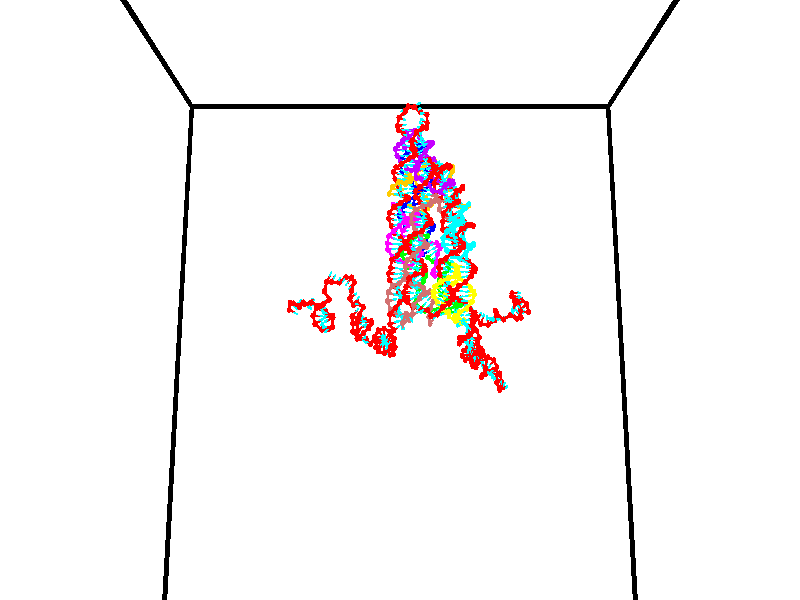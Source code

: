 // switches for output
#declare DRAW_BASES = 1; // possible values are 0, 1; only relevant for DNA ribbons
#declare DRAW_BASES_TYPE = 3; // possible values are 1, 2, 3; only relevant for DNA ribbons
#declare DRAW_FOG = 0; // set to 1 to enable fog

#include "colors.inc"

#include "transforms.inc"
background { rgb <1, 1, 1>}

#default {
   normal{
       ripples 0.25
       frequency 0.20
       turbulence 0.2
       lambda 5
   }
	finish {
		phong 0.1
		phong_size 40.
	}
}

// original window dimensions: 1024x640


// camera settings

camera {
	sky <0, 0.179814, -0.983701>
	up <0, 0.179814, -0.983701>
	right 1.6 * <1, 0, 0>
	location <35, 94.9851, 44.8844>
	look_at <35, 29.7336, 32.9568>
	direction <0, -65.2515, -11.9276>
	angle 67.0682
}


# declare cpy_camera_pos = <35, 94.9851, 44.8844>;
# if (DRAW_FOG = 1)
fog {
	fog_type 2
	up vnormalize(cpy_camera_pos)
	color rgbt<1,1,1,0.3>
	distance 1e-5
	fog_alt 3e-3
	fog_offset 56
}
# end


// LIGHTS

# declare lum = 6;
global_settings {
	ambient_light rgb lum * <0.05, 0.05, 0.05>
	max_trace_level 15
}# declare cpy_direct_light_amount = 0.25;
light_source
{	1000 * <-1, -1.16352, -0.803886>,
	rgb lum * cpy_direct_light_amount
	parallel
}

light_source
{	1000 * <1, 1.16352, 0.803886>,
	rgb lum * cpy_direct_light_amount
	parallel
}

// strand 0

// nucleotide -1

// particle -1
sphere {
	<23.846867, 35.086868, 34.767414> 0.250000
	pigment { color rgbt <1,0,0,0> }
	no_shadow
}
cylinder {
	<24.205355, 35.006348, 34.925537>,  <24.420448, 34.958035, 35.020409>, 0.100000
	pigment { color rgbt <1,0,0,0> }
	no_shadow
}
cylinder {
	<24.205355, 35.006348, 34.925537>,  <23.846867, 35.086868, 34.767414>, 0.100000
	pigment { color rgbt <1,0,0,0> }
	no_shadow
}

// particle -1
sphere {
	<24.205355, 35.006348, 34.925537> 0.100000
	pigment { color rgbt <1,0,0,0> }
	no_shadow
}
sphere {
	0, 1
	scale<0.080000,0.200000,0.300000>
	matrix <0.430715, 0.181599, -0.884029,
		0.106171, 0.962548, 0.249457,
		0.896221, -0.201303, 0.395303,
		24.474220, 34.945957, 35.044128>
	pigment { color rgbt <0,1,1,0> }
	no_shadow
}
cylinder {
	<24.009605, 35.499641, 34.231167>,  <23.846867, 35.086868, 34.767414>, 0.130000
	pigment { color rgbt <1,0,0,0> }
	no_shadow
}

// nucleotide -1

// particle -1
sphere {
	<24.009605, 35.499641, 34.231167> 0.250000
	pigment { color rgbt <1,0,0,0> }
	no_shadow
}
cylinder {
	<24.337568, 35.426514, 34.448177>,  <24.534346, 35.382637, 34.578384>, 0.100000
	pigment { color rgbt <1,0,0,0> }
	no_shadow
}
cylinder {
	<24.337568, 35.426514, 34.448177>,  <24.009605, 35.499641, 34.231167>, 0.100000
	pigment { color rgbt <1,0,0,0> }
	no_shadow
}

// particle -1
sphere {
	<24.337568, 35.426514, 34.448177> 0.100000
	pigment { color rgbt <1,0,0,0> }
	no_shadow
}
sphere {
	0, 1
	scale<0.080000,0.200000,0.300000>
	matrix <0.481964, 0.731858, -0.481762,
		-0.308975, 0.656477, 0.688166,
		0.819906, -0.182819, 0.542524,
		24.583540, 35.371670, 34.610935>
	pigment { color rgbt <0,1,1,0> }
	no_shadow
}
cylinder {
	<24.417063, 36.128345, 34.418968>,  <24.009605, 35.499641, 34.231167>, 0.130000
	pigment { color rgbt <1,0,0,0> }
	no_shadow
}

// nucleotide -1

// particle -1
sphere {
	<24.417063, 36.128345, 34.418968> 0.250000
	pigment { color rgbt <1,0,0,0> }
	no_shadow
}
cylinder {
	<24.661541, 35.812126, 34.403614>,  <24.808228, 35.622395, 34.394402>, 0.100000
	pigment { color rgbt <1,0,0,0> }
	no_shadow
}
cylinder {
	<24.661541, 35.812126, 34.403614>,  <24.417063, 36.128345, 34.418968>, 0.100000
	pigment { color rgbt <1,0,0,0> }
	no_shadow
}

// particle -1
sphere {
	<24.661541, 35.812126, 34.403614> 0.100000
	pigment { color rgbt <1,0,0,0> }
	no_shadow
}
sphere {
	0, 1
	scale<0.080000,0.200000,0.300000>
	matrix <0.691100, 0.556691, -0.460952,
		0.385776, 0.255201, 0.886595,
		0.611194, -0.790549, -0.038389,
		24.844900, 35.574963, 34.392097>
	pigment { color rgbt <0,1,1,0> }
	no_shadow
}
cylinder {
	<25.073006, 36.151150, 34.733517>,  <24.417063, 36.128345, 34.418968>, 0.130000
	pigment { color rgbt <1,0,0,0> }
	no_shadow
}

// nucleotide -1

// particle -1
sphere {
	<25.073006, 36.151150, 34.733517> 0.250000
	pigment { color rgbt <1,0,0,0> }
	no_shadow
}
cylinder {
	<25.102612, 35.908318, 34.417042>,  <25.120375, 35.762619, 34.227158>, 0.100000
	pigment { color rgbt <1,0,0,0> }
	no_shadow
}
cylinder {
	<25.102612, 35.908318, 34.417042>,  <25.073006, 36.151150, 34.733517>, 0.100000
	pigment { color rgbt <1,0,0,0> }
	no_shadow
}

// particle -1
sphere {
	<25.102612, 35.908318, 34.417042> 0.100000
	pigment { color rgbt <1,0,0,0> }
	no_shadow
}
sphere {
	0, 1
	scale<0.080000,0.200000,0.300000>
	matrix <0.653444, 0.628843, -0.421387,
		0.753348, -0.485807, 0.443237,
		0.074013, -0.607081, -0.791185,
		25.124815, 35.726192, 34.179688>
	pigment { color rgbt <0,1,1,0> }
	no_shadow
}
cylinder {
	<25.516550, 36.672440, 34.426163>,  <25.073006, 36.151150, 34.733517>, 0.130000
	pigment { color rgbt <1,0,0,0> }
	no_shadow
}

// nucleotide -1

// particle -1
sphere {
	<25.516550, 36.672440, 34.426163> 0.250000
	pigment { color rgbt <1,0,0,0> }
	no_shadow
}
cylinder {
	<25.848478, 36.607555, 34.639736>,  <26.047634, 36.568623, 34.767879>, 0.100000
	pigment { color rgbt <1,0,0,0> }
	no_shadow
}
cylinder {
	<25.848478, 36.607555, 34.639736>,  <25.516550, 36.672440, 34.426163>, 0.100000
	pigment { color rgbt <1,0,0,0> }
	no_shadow
}

// particle -1
sphere {
	<25.848478, 36.607555, 34.639736> 0.100000
	pigment { color rgbt <1,0,0,0> }
	no_shadow
}
sphere {
	0, 1
	scale<0.080000,0.200000,0.300000>
	matrix <0.486802, 0.678194, -0.550525,
		-0.272811, 0.716757, 0.641743,
		0.829818, -0.162213, 0.533937,
		26.097424, 36.558891, 34.799919>
	pigment { color rgbt <0,1,1,0> }
	no_shadow
}
cylinder {
	<25.744009, 37.288300, 34.648247>,  <25.516550, 36.672440, 34.426163>, 0.130000
	pigment { color rgbt <1,0,0,0> }
	no_shadow
}

// nucleotide -1

// particle -1
sphere {
	<25.744009, 37.288300, 34.648247> 0.250000
	pigment { color rgbt <1,0,0,0> }
	no_shadow
}
cylinder {
	<26.065924, 37.051582, 34.629929>,  <26.259073, 36.909554, 34.618938>, 0.100000
	pigment { color rgbt <1,0,0,0> }
	no_shadow
}
cylinder {
	<26.065924, 37.051582, 34.629929>,  <25.744009, 37.288300, 34.648247>, 0.100000
	pigment { color rgbt <1,0,0,0> }
	no_shadow
}

// particle -1
sphere {
	<26.065924, 37.051582, 34.629929> 0.100000
	pigment { color rgbt <1,0,0,0> }
	no_shadow
}
sphere {
	0, 1
	scale<0.080000,0.200000,0.300000>
	matrix <0.421795, 0.624471, -0.657363,
		0.417618, 0.509723, 0.752182,
		0.804789, -0.591793, -0.045791,
		26.307360, 36.874046, 34.616192>
	pigment { color rgbt <0,1,1,0> }
	no_shadow
}
cylinder {
	<26.471256, 37.778706, 34.639938>,  <25.744009, 37.288300, 34.648247>, 0.130000
	pigment { color rgbt <1,0,0,0> }
	no_shadow
}

// nucleotide -1

// particle -1
sphere {
	<26.471256, 37.778706, 34.639938> 0.250000
	pigment { color rgbt <1,0,0,0> }
	no_shadow
}
cylinder {
	<26.496412, 37.435703, 34.435692>,  <26.511505, 37.229900, 34.313145>, 0.100000
	pigment { color rgbt <1,0,0,0> }
	no_shadow
}
cylinder {
	<26.496412, 37.435703, 34.435692>,  <26.471256, 37.778706, 34.639938>, 0.100000
	pigment { color rgbt <1,0,0,0> }
	no_shadow
}

// particle -1
sphere {
	<26.496412, 37.435703, 34.435692> 0.100000
	pigment { color rgbt <1,0,0,0> }
	no_shadow
}
sphere {
	0, 1
	scale<0.080000,0.200000,0.300000>
	matrix <0.354516, 0.497456, -0.791742,
		0.932933, -0.131229, 0.335285,
		0.062890, -0.857506, -0.510616,
		26.515280, 37.178452, 34.282509>
	pigment { color rgbt <0,1,1,0> }
	no_shadow
}
cylinder {
	<27.146357, 37.645592, 34.883408>,  <26.471256, 37.778706, 34.639938>, 0.130000
	pigment { color rgbt <1,0,0,0> }
	no_shadow
}

// nucleotide -1

// particle -1
sphere {
	<27.146357, 37.645592, 34.883408> 0.250000
	pigment { color rgbt <1,0,0,0> }
	no_shadow
}
cylinder {
	<27.406240, 37.938488, 34.801727>,  <27.562170, 38.114227, 34.752720>, 0.100000
	pigment { color rgbt <1,0,0,0> }
	no_shadow
}
cylinder {
	<27.406240, 37.938488, 34.801727>,  <27.146357, 37.645592, 34.883408>, 0.100000
	pigment { color rgbt <1,0,0,0> }
	no_shadow
}

// particle -1
sphere {
	<27.406240, 37.938488, 34.801727> 0.100000
	pigment { color rgbt <1,0,0,0> }
	no_shadow
}
sphere {
	0, 1
	scale<0.080000,0.200000,0.300000>
	matrix <0.326265, -0.025985, 0.944921,
		0.686608, -0.680545, -0.255789,
		0.649708, 0.732245, -0.204197,
		27.601152, 38.158161, 34.740467>
	pigment { color rgbt <0,1,1,0> }
	no_shadow
}
cylinder {
	<27.774858, 37.404861, 35.201855>,  <27.146357, 37.645592, 34.883408>, 0.130000
	pigment { color rgbt <1,0,0,0> }
	no_shadow
}

// nucleotide -1

// particle -1
sphere {
	<27.774858, 37.404861, 35.201855> 0.250000
	pigment { color rgbt <1,0,0,0> }
	no_shadow
}
cylinder {
	<27.732485, 37.801796, 35.176434>,  <27.707062, 38.039959, 35.161179>, 0.100000
	pigment { color rgbt <1,0,0,0> }
	no_shadow
}
cylinder {
	<27.732485, 37.801796, 35.176434>,  <27.774858, 37.404861, 35.201855>, 0.100000
	pigment { color rgbt <1,0,0,0> }
	no_shadow
}

// particle -1
sphere {
	<27.732485, 37.801796, 35.176434> 0.100000
	pigment { color rgbt <1,0,0,0> }
	no_shadow
}
sphere {
	0, 1
	scale<0.080000,0.200000,0.300000>
	matrix <0.175854, 0.081604, 0.981028,
		0.978700, 0.092747, -0.183151,
		-0.105933, 0.992340, -0.063556,
		27.700705, 38.099499, 35.157368>
	pigment { color rgbt <0,1,1,0> }
	no_shadow
}
cylinder {
	<28.260029, 37.654320, 35.682522>,  <27.774858, 37.404861, 35.201855>, 0.130000
	pigment { color rgbt <1,0,0,0> }
	no_shadow
}

// nucleotide -1

// particle -1
sphere {
	<28.260029, 37.654320, 35.682522> 0.250000
	pigment { color rgbt <1,0,0,0> }
	no_shadow
}
cylinder {
	<28.025036, 37.972374, 35.622356>,  <27.884039, 38.163208, 35.586258>, 0.100000
	pigment { color rgbt <1,0,0,0> }
	no_shadow
}
cylinder {
	<28.025036, 37.972374, 35.622356>,  <28.260029, 37.654320, 35.682522>, 0.100000
	pigment { color rgbt <1,0,0,0> }
	no_shadow
}

// particle -1
sphere {
	<28.025036, 37.972374, 35.622356> 0.100000
	pigment { color rgbt <1,0,0,0> }
	no_shadow
}
sphere {
	0, 1
	scale<0.080000,0.200000,0.300000>
	matrix <0.265684, 0.365089, 0.892257,
		0.764379, 0.484223, -0.425738,
		-0.587483, 0.795134, -0.150416,
		27.848791, 38.210915, 35.577232>
	pigment { color rgbt <0,1,1,0> }
	no_shadow
}
cylinder {
	<28.604864, 38.229477, 35.774437>,  <28.260029, 37.654320, 35.682522>, 0.130000
	pigment { color rgbt <1,0,0,0> }
	no_shadow
}

// nucleotide -1

// particle -1
sphere {
	<28.604864, 38.229477, 35.774437> 0.250000
	pigment { color rgbt <1,0,0,0> }
	no_shadow
}
cylinder {
	<28.231920, 38.357151, 35.842358>,  <28.008154, 38.433754, 35.883110>, 0.100000
	pigment { color rgbt <1,0,0,0> }
	no_shadow
}
cylinder {
	<28.231920, 38.357151, 35.842358>,  <28.604864, 38.229477, 35.774437>, 0.100000
	pigment { color rgbt <1,0,0,0> }
	no_shadow
}

// particle -1
sphere {
	<28.231920, 38.357151, 35.842358> 0.100000
	pigment { color rgbt <1,0,0,0> }
	no_shadow
}
sphere {
	0, 1
	scale<0.080000,0.200000,0.300000>
	matrix <0.307152, 0.451588, 0.837690,
		0.190697, 0.833181, -0.519080,
		-0.932358, 0.319181, 0.169797,
		27.952213, 38.452904, 35.893295>
	pigment { color rgbt <0,1,1,0> }
	no_shadow
}
cylinder {
	<28.688936, 38.914093, 36.059814>,  <28.604864, 38.229477, 35.774437>, 0.130000
	pigment { color rgbt <1,0,0,0> }
	no_shadow
}

// nucleotide -1

// particle -1
sphere {
	<28.688936, 38.914093, 36.059814> 0.250000
	pigment { color rgbt <1,0,0,0> }
	no_shadow
}
cylinder {
	<28.345221, 38.742626, 36.171436>,  <28.138990, 38.639748, 36.238411>, 0.100000
	pigment { color rgbt <1,0,0,0> }
	no_shadow
}
cylinder {
	<28.345221, 38.742626, 36.171436>,  <28.688936, 38.914093, 36.059814>, 0.100000
	pigment { color rgbt <1,0,0,0> }
	no_shadow
}

// particle -1
sphere {
	<28.345221, 38.742626, 36.171436> 0.100000
	pigment { color rgbt <1,0,0,0> }
	no_shadow
}
sphere {
	0, 1
	scale<0.080000,0.200000,0.300000>
	matrix <0.098193, 0.397173, 0.912476,
		-0.501976, 0.811481, -0.299194,
		-0.859289, -0.428663, 0.279053,
		28.087435, 38.614029, 36.255154>
	pigment { color rgbt <0,1,1,0> }
	no_shadow
}
cylinder {
	<28.693787, 39.046974, 36.798840>,  <28.688936, 38.914093, 36.059814>, 0.130000
	pigment { color rgbt <1,0,0,0> }
	no_shadow
}

// nucleotide -1

// particle -1
sphere {
	<28.693787, 39.046974, 36.798840> 0.250000
	pigment { color rgbt <1,0,0,0> }
	no_shadow
}
cylinder {
	<28.387438, 39.210842, 36.997074>,  <28.203629, 39.309162, 37.116016>, 0.100000
	pigment { color rgbt <1,0,0,0> }
	no_shadow
}
cylinder {
	<28.387438, 39.210842, 36.997074>,  <28.693787, 39.046974, 36.798840>, 0.100000
	pigment { color rgbt <1,0,0,0> }
	no_shadow
}

// particle -1
sphere {
	<28.387438, 39.210842, 36.997074> 0.100000
	pigment { color rgbt <1,0,0,0> }
	no_shadow
}
sphere {
	0, 1
	scale<0.080000,0.200000,0.300000>
	matrix <-0.631011, -0.330774, -0.701722,
		-0.123543, -0.850154, 0.511835,
		-0.765873, 0.409666, 0.495592,
		28.157677, 39.333744, 37.145752>
	pigment { color rgbt <0,1,1,0> }
	no_shadow
}
cylinder {
	<28.254457, 38.486198, 36.884964>,  <28.693787, 39.046974, 36.798840>, 0.130000
	pigment { color rgbt <1,0,0,0> }
	no_shadow
}

// nucleotide -1

// particle -1
sphere {
	<28.254457, 38.486198, 36.884964> 0.250000
	pigment { color rgbt <1,0,0,0> }
	no_shadow
}
cylinder {
	<28.065472, 38.837872, 36.860283>,  <27.952080, 39.048878, 36.845474>, 0.100000
	pigment { color rgbt <1,0,0,0> }
	no_shadow
}
cylinder {
	<28.065472, 38.837872, 36.860283>,  <28.254457, 38.486198, 36.884964>, 0.100000
	pigment { color rgbt <1,0,0,0> }
	no_shadow
}

// particle -1
sphere {
	<28.065472, 38.837872, 36.860283> 0.100000
	pigment { color rgbt <1,0,0,0> }
	no_shadow
}
sphere {
	0, 1
	scale<0.080000,0.200000,0.300000>
	matrix <-0.508891, -0.329295, -0.795358,
		-0.719588, -0.344377, 0.602991,
		-0.472465, 0.879186, -0.061706,
		27.923733, 39.101627, 36.841770>
	pigment { color rgbt <0,1,1,0> }
	no_shadow
}
cylinder {
	<27.576633, 38.293304, 36.895084>,  <28.254457, 38.486198, 36.884964>, 0.130000
	pigment { color rgbt <1,0,0,0> }
	no_shadow
}

// nucleotide -1

// particle -1
sphere {
	<27.576633, 38.293304, 36.895084> 0.250000
	pigment { color rgbt <1,0,0,0> }
	no_shadow
}
cylinder {
	<27.650146, 38.640533, 36.710621>,  <27.694254, 38.848873, 36.599941>, 0.100000
	pigment { color rgbt <1,0,0,0> }
	no_shadow
}
cylinder {
	<27.650146, 38.640533, 36.710621>,  <27.576633, 38.293304, 36.895084>, 0.100000
	pigment { color rgbt <1,0,0,0> }
	no_shadow
}

// particle -1
sphere {
	<27.650146, 38.640533, 36.710621> 0.100000
	pigment { color rgbt <1,0,0,0> }
	no_shadow
}
sphere {
	0, 1
	scale<0.080000,0.200000,0.300000>
	matrix <-0.319951, -0.390776, -0.863091,
		-0.929438, 0.306169, 0.205924,
		0.183782, 0.868075, -0.461161,
		27.705280, 38.900955, 36.572273>
	pigment { color rgbt <0,1,1,0> }
	no_shadow
}
cylinder {
	<26.970509, 38.557621, 36.487949>,  <27.576633, 38.293304, 36.895084>, 0.130000
	pigment { color rgbt <1,0,0,0> }
	no_shadow
}

// nucleotide -1

// particle -1
sphere {
	<26.970509, 38.557621, 36.487949> 0.250000
	pigment { color rgbt <1,0,0,0> }
	no_shadow
}
cylinder {
	<27.310402, 38.705734, 36.337833>,  <27.514338, 38.794601, 36.247765>, 0.100000
	pigment { color rgbt <1,0,0,0> }
	no_shadow
}
cylinder {
	<27.310402, 38.705734, 36.337833>,  <26.970509, 38.557621, 36.487949>, 0.100000
	pigment { color rgbt <1,0,0,0> }
	no_shadow
}

// particle -1
sphere {
	<27.310402, 38.705734, 36.337833> 0.100000
	pigment { color rgbt <1,0,0,0> }
	no_shadow
}
sphere {
	0, 1
	scale<0.080000,0.200000,0.300000>
	matrix <-0.202103, -0.428675, -0.880563,
		-0.486933, 0.824093, -0.289425,
		0.849736, 0.370281, -0.375288,
		27.565323, 38.816818, 36.225246>
	pigment { color rgbt <0,1,1,0> }
	no_shadow
}
cylinder {
	<26.833832, 38.966347, 35.908504>,  <26.970509, 38.557621, 36.487949>, 0.130000
	pigment { color rgbt <1,0,0,0> }
	no_shadow
}

// nucleotide -1

// particle -1
sphere {
	<26.833832, 38.966347, 35.908504> 0.250000
	pigment { color rgbt <1,0,0,0> }
	no_shadow
}
cylinder {
	<27.212830, 38.839310, 35.893566>,  <27.440228, 38.763088, 35.884602>, 0.100000
	pigment { color rgbt <1,0,0,0> }
	no_shadow
}
cylinder {
	<27.212830, 38.839310, 35.893566>,  <26.833832, 38.966347, 35.908504>, 0.100000
	pigment { color rgbt <1,0,0,0> }
	no_shadow
}

// particle -1
sphere {
	<27.212830, 38.839310, 35.893566> 0.100000
	pigment { color rgbt <1,0,0,0> }
	no_shadow
}
sphere {
	0, 1
	scale<0.080000,0.200000,0.300000>
	matrix <-0.096351, -0.172169, -0.980344,
		0.304915, 0.932468, -0.193729,
		0.947493, -0.317588, -0.037348,
		27.497078, 38.744034, 35.882362>
	pigment { color rgbt <0,1,1,0> }
	no_shadow
}
cylinder {
	<27.176861, 39.300274, 35.308781>,  <26.833832, 38.966347, 35.908504>, 0.130000
	pigment { color rgbt <1,0,0,0> }
	no_shadow
}

// nucleotide -1

// particle -1
sphere {
	<27.176861, 39.300274, 35.308781> 0.250000
	pigment { color rgbt <1,0,0,0> }
	no_shadow
}
cylinder {
	<27.418262, 38.990238, 35.383636>,  <27.563103, 38.804218, 35.428551>, 0.100000
	pigment { color rgbt <1,0,0,0> }
	no_shadow
}
cylinder {
	<27.418262, 38.990238, 35.383636>,  <27.176861, 39.300274, 35.308781>, 0.100000
	pigment { color rgbt <1,0,0,0> }
	no_shadow
}

// particle -1
sphere {
	<27.418262, 38.990238, 35.383636> 0.100000
	pigment { color rgbt <1,0,0,0> }
	no_shadow
}
sphere {
	0, 1
	scale<0.080000,0.200000,0.300000>
	matrix <0.154608, -0.116499, -0.981083,
		0.782228, 0.621020, 0.049527,
		0.603503, -0.775088, 0.187143,
		27.599314, 38.757713, 35.439781>
	pigment { color rgbt <0,1,1,0> }
	no_shadow
}
cylinder {
	<27.809839, 39.434071, 35.076088>,  <27.176861, 39.300274, 35.308781>, 0.130000
	pigment { color rgbt <1,0,0,0> }
	no_shadow
}

// nucleotide -1

// particle -1
sphere {
	<27.809839, 39.434071, 35.076088> 0.250000
	pigment { color rgbt <1,0,0,0> }
	no_shadow
}
cylinder {
	<27.771938, 39.036236, 35.093170>,  <27.749197, 38.797535, 35.103420>, 0.100000
	pigment { color rgbt <1,0,0,0> }
	no_shadow
}
cylinder {
	<27.771938, 39.036236, 35.093170>,  <27.809839, 39.434071, 35.076088>, 0.100000
	pigment { color rgbt <1,0,0,0> }
	no_shadow
}

// particle -1
sphere {
	<27.771938, 39.036236, 35.093170> 0.100000
	pigment { color rgbt <1,0,0,0> }
	no_shadow
}
sphere {
	0, 1
	scale<0.080000,0.200000,0.300000>
	matrix <0.212202, -0.062088, -0.975251,
		0.972621, -0.083348, 0.216936,
		-0.094754, -0.994584, 0.042701,
		27.743511, 38.737862, 35.105980>
	pigment { color rgbt <0,1,1,0> }
	no_shadow
}
cylinder {
	<28.341669, 39.173141, 34.643734>,  <27.809839, 39.434071, 35.076088>, 0.130000
	pigment { color rgbt <1,0,0,0> }
	no_shadow
}

// nucleotide -1

// particle -1
sphere {
	<28.341669, 39.173141, 34.643734> 0.250000
	pigment { color rgbt <1,0,0,0> }
	no_shadow
}
cylinder {
	<28.090771, 38.863602, 34.678864>,  <27.940231, 38.677876, 34.699944>, 0.100000
	pigment { color rgbt <1,0,0,0> }
	no_shadow
}
cylinder {
	<28.090771, 38.863602, 34.678864>,  <28.341669, 39.173141, 34.643734>, 0.100000
	pigment { color rgbt <1,0,0,0> }
	no_shadow
}

// particle -1
sphere {
	<28.090771, 38.863602, 34.678864> 0.100000
	pigment { color rgbt <1,0,0,0> }
	no_shadow
}
sphere {
	0, 1
	scale<0.080000,0.200000,0.300000>
	matrix <0.062335, -0.162292, -0.984772,
		0.776322, -0.612221, 0.150036,
		-0.627247, -0.773852, 0.087828,
		27.902596, 38.631447, 34.705212>
	pigment { color rgbt <0,1,1,0> }
	no_shadow
}
cylinder {
	<27.869547, 39.053120, 33.973648>,  <28.341669, 39.173141, 34.643734>, 0.130000
	pigment { color rgbt <1,0,0,0> }
	no_shadow
}

// nucleotide -1

// particle -1
sphere {
	<27.869547, 39.053120, 33.973648> 0.250000
	pigment { color rgbt <1,0,0,0> }
	no_shadow
}
cylinder {
	<27.851662, 38.726692, 33.743160>,  <27.840931, 38.530834, 33.604866>, 0.100000
	pigment { color rgbt <1,0,0,0> }
	no_shadow
}
cylinder {
	<27.851662, 38.726692, 33.743160>,  <27.869547, 39.053120, 33.973648>, 0.100000
	pigment { color rgbt <1,0,0,0> }
	no_shadow
}

// particle -1
sphere {
	<27.851662, 38.726692, 33.743160> 0.100000
	pigment { color rgbt <1,0,0,0> }
	no_shadow
}
sphere {
	0, 1
	scale<0.080000,0.200000,0.300000>
	matrix <-0.899809, 0.283472, -0.331643,
		0.433987, 0.503657, -0.746984,
		-0.044714, -0.816072, -0.576219,
		27.838247, 38.481873, 33.570293>
	pigment { color rgbt <0,1,1,0> }
	no_shadow
}
cylinder {
	<28.047066, 39.098328, 33.236053>,  <27.869547, 39.053120, 33.973648>, 0.130000
	pigment { color rgbt <1,0,0,0> }
	no_shadow
}

// nucleotide -1

// particle -1
sphere {
	<28.047066, 39.098328, 33.236053> 0.250000
	pigment { color rgbt <1,0,0,0> }
	no_shadow
}
cylinder {
	<28.251122, 39.140446, 32.894604>,  <28.373554, 39.165718, 32.689735>, 0.100000
	pigment { color rgbt <1,0,0,0> }
	no_shadow
}
cylinder {
	<28.251122, 39.140446, 32.894604>,  <28.047066, 39.098328, 33.236053>, 0.100000
	pigment { color rgbt <1,0,0,0> }
	no_shadow
}

// particle -1
sphere {
	<28.251122, 39.140446, 32.894604> 0.100000
	pigment { color rgbt <1,0,0,0> }
	no_shadow
}
sphere {
	0, 1
	scale<0.080000,0.200000,0.300000>
	matrix <0.841098, -0.268498, 0.469535,
		-0.179754, -0.957508, -0.225537,
		0.510140, 0.105298, -0.853621,
		28.404163, 39.172035, 32.638515>
	pigment { color rgbt <0,1,1,0> }
	no_shadow
}
cylinder {
	<28.455900, 38.475567, 33.097637>,  <28.047066, 39.098328, 33.236053>, 0.130000
	pigment { color rgbt <1,0,0,0> }
	no_shadow
}

// nucleotide -1

// particle -1
sphere {
	<28.455900, 38.475567, 33.097637> 0.250000
	pigment { color rgbt <1,0,0,0> }
	no_shadow
}
cylinder {
	<28.644770, 38.785278, 32.929096>,  <28.758091, 38.971107, 32.827972>, 0.100000
	pigment { color rgbt <1,0,0,0> }
	no_shadow
}
cylinder {
	<28.644770, 38.785278, 32.929096>,  <28.455900, 38.475567, 33.097637>, 0.100000
	pigment { color rgbt <1,0,0,0> }
	no_shadow
}

// particle -1
sphere {
	<28.644770, 38.785278, 32.929096> 0.100000
	pigment { color rgbt <1,0,0,0> }
	no_shadow
}
sphere {
	0, 1
	scale<0.080000,0.200000,0.300000>
	matrix <0.847692, -0.267711, 0.457984,
		0.241809, -0.573425, -0.782760,
		0.472173, 0.774283, -0.421353,
		28.786421, 39.017563, 32.802689>
	pigment { color rgbt <0,1,1,0> }
	no_shadow
}
cylinder {
	<29.174179, 38.323616, 33.099323>,  <28.455900, 38.475567, 33.097637>, 0.130000
	pigment { color rgbt <1,0,0,0> }
	no_shadow
}

// nucleotide -1

// particle -1
sphere {
	<29.174179, 38.323616, 33.099323> 0.250000
	pigment { color rgbt <1,0,0,0> }
	no_shadow
}
cylinder {
	<29.226448, 38.712997, 33.024155>,  <29.257811, 38.946625, 32.979053>, 0.100000
	pigment { color rgbt <1,0,0,0> }
	no_shadow
}
cylinder {
	<29.226448, 38.712997, 33.024155>,  <29.174179, 38.323616, 33.099323>, 0.100000
	pigment { color rgbt <1,0,0,0> }
	no_shadow
}

// particle -1
sphere {
	<29.226448, 38.712997, 33.024155> 0.100000
	pigment { color rgbt <1,0,0,0> }
	no_shadow
}
sphere {
	0, 1
	scale<0.080000,0.200000,0.300000>
	matrix <0.898903, -0.036375, 0.436635,
		0.418207, -0.225982, -0.879792,
		0.130674, 0.973452, -0.187924,
		29.265650, 39.005032, 32.967777>
	pigment { color rgbt <0,1,1,0> }
	no_shadow
}
cylinder {
	<29.813498, 38.426384, 32.698204>,  <29.174179, 38.323616, 33.099323>, 0.130000
	pigment { color rgbt <1,0,0,0> }
	no_shadow
}

// nucleotide -1

// particle -1
sphere {
	<29.813498, 38.426384, 32.698204> 0.250000
	pigment { color rgbt <1,0,0,0> }
	no_shadow
}
cylinder {
	<29.719986, 38.747250, 32.917976>,  <29.663879, 38.939770, 33.049839>, 0.100000
	pigment { color rgbt <1,0,0,0> }
	no_shadow
}
cylinder {
	<29.719986, 38.747250, 32.917976>,  <29.813498, 38.426384, 32.698204>, 0.100000
	pigment { color rgbt <1,0,0,0> }
	no_shadow
}

// particle -1
sphere {
	<29.719986, 38.747250, 32.917976> 0.100000
	pigment { color rgbt <1,0,0,0> }
	no_shadow
}
sphere {
	0, 1
	scale<0.080000,0.200000,0.300000>
	matrix <0.858784, -0.094602, 0.503527,
		0.455891, 0.589555, -0.666774,
		-0.233779, 0.802169, 0.549429,
		29.649853, 38.987900, 33.082806>
	pigment { color rgbt <0,1,1,0> }
	no_shadow
}
cylinder {
	<30.404142, 38.803333, 32.802288>,  <29.813498, 38.426384, 32.698204>, 0.130000
	pigment { color rgbt <1,0,0,0> }
	no_shadow
}

// nucleotide -1

// particle -1
sphere {
	<30.404142, 38.803333, 32.802288> 0.250000
	pigment { color rgbt <1,0,0,0> }
	no_shadow
}
cylinder {
	<30.153027, 38.876011, 33.105042>,  <30.002357, 38.919617, 33.286694>, 0.100000
	pigment { color rgbt <1,0,0,0> }
	no_shadow
}
cylinder {
	<30.153027, 38.876011, 33.105042>,  <30.404142, 38.803333, 32.802288>, 0.100000
	pigment { color rgbt <1,0,0,0> }
	no_shadow
}

// particle -1
sphere {
	<30.153027, 38.876011, 33.105042> 0.100000
	pigment { color rgbt <1,0,0,0> }
	no_shadow
}
sphere {
	0, 1
	scale<0.080000,0.200000,0.300000>
	matrix <0.752006, -0.109410, 0.650013,
		0.200915, 0.977249, -0.067950,
		-0.627790, 0.181696, 0.756879,
		29.964689, 38.930519, 33.332104>
	pigment { color rgbt <0,1,1,0> }
	no_shadow
}
cylinder {
	<30.675655, 39.241421, 33.273491>,  <30.404142, 38.803333, 32.802288>, 0.130000
	pigment { color rgbt <1,0,0,0> }
	no_shadow
}

// nucleotide -1

// particle -1
sphere {
	<30.675655, 39.241421, 33.273491> 0.250000
	pigment { color rgbt <1,0,0,0> }
	no_shadow
}
cylinder {
	<30.421644, 39.002026, 33.468857>,  <30.269238, 38.858387, 33.586079>, 0.100000
	pigment { color rgbt <1,0,0,0> }
	no_shadow
}
cylinder {
	<30.421644, 39.002026, 33.468857>,  <30.675655, 39.241421, 33.273491>, 0.100000
	pigment { color rgbt <1,0,0,0> }
	no_shadow
}

// particle -1
sphere {
	<30.421644, 39.002026, 33.468857> 0.100000
	pigment { color rgbt <1,0,0,0> }
	no_shadow
}
sphere {
	0, 1
	scale<0.080000,0.200000,0.300000>
	matrix <0.717502, -0.222687, 0.660001,
		-0.286239, 0.769559, 0.570829,
		-0.635026, -0.598489, 0.488418,
		30.231136, 38.822479, 33.615383>
	pigment { color rgbt <0,1,1,0> }
	no_shadow
}
cylinder {
	<30.469284, 39.446697, 34.021801>,  <30.675655, 39.241421, 33.273491>, 0.130000
	pigment { color rgbt <1,0,0,0> }
	no_shadow
}

// nucleotide -1

// particle -1
sphere {
	<30.469284, 39.446697, 34.021801> 0.250000
	pigment { color rgbt <1,0,0,0> }
	no_shadow
}
cylinder {
	<30.487204, 39.052116, 33.958679>,  <30.497955, 38.815369, 33.920807>, 0.100000
	pigment { color rgbt <1,0,0,0> }
	no_shadow
}
cylinder {
	<30.487204, 39.052116, 33.958679>,  <30.469284, 39.446697, 34.021801>, 0.100000
	pigment { color rgbt <1,0,0,0> }
	no_shadow
}

// particle -1
sphere {
	<30.487204, 39.052116, 33.958679> 0.100000
	pigment { color rgbt <1,0,0,0> }
	no_shadow
}
sphere {
	0, 1
	scale<0.080000,0.200000,0.300000>
	matrix <0.712070, -0.079262, 0.697620,
		-0.700677, -0.143623, 0.698873,
		0.044801, -0.986453, -0.157807,
		30.500645, 38.756180, 33.911339>
	pigment { color rgbt <0,1,1,0> }
	no_shadow
}
cylinder {
	<30.275587, 39.026924, 34.529819>,  <30.469284, 39.446697, 34.021801>, 0.130000
	pigment { color rgbt <1,0,0,0> }
	no_shadow
}

// nucleotide -1

// particle -1
sphere {
	<30.275587, 39.026924, 34.529819> 0.250000
	pigment { color rgbt <1,0,0,0> }
	no_shadow
}
cylinder {
	<30.529556, 38.807018, 34.312698>,  <30.681938, 38.675076, 34.182426>, 0.100000
	pigment { color rgbt <1,0,0,0> }
	no_shadow
}
cylinder {
	<30.529556, 38.807018, 34.312698>,  <30.275587, 39.026924, 34.529819>, 0.100000
	pigment { color rgbt <1,0,0,0> }
	no_shadow
}

// particle -1
sphere {
	<30.529556, 38.807018, 34.312698> 0.100000
	pigment { color rgbt <1,0,0,0> }
	no_shadow
}
sphere {
	0, 1
	scale<0.080000,0.200000,0.300000>
	matrix <0.693798, 0.096657, 0.713654,
		-0.339875, -0.829710, 0.442794,
		0.634925, -0.549762, -0.542800,
		30.720034, 38.642090, 34.149857>
	pigment { color rgbt <0,1,1,0> }
	no_shadow
}
cylinder {
	<30.564995, 38.486290, 34.937138>,  <30.275587, 39.026924, 34.529819>, 0.130000
	pigment { color rgbt <1,0,0,0> }
	no_shadow
}

// nucleotide -1

// particle -1
sphere {
	<30.564995, 38.486290, 34.937138> 0.250000
	pigment { color rgbt <1,0,0,0> }
	no_shadow
}
cylinder {
	<30.832403, 38.587574, 34.657436>,  <30.992849, 38.648346, 34.489616>, 0.100000
	pigment { color rgbt <1,0,0,0> }
	no_shadow
}
cylinder {
	<30.832403, 38.587574, 34.657436>,  <30.564995, 38.486290, 34.937138>, 0.100000
	pigment { color rgbt <1,0,0,0> }
	no_shadow
}

// particle -1
sphere {
	<30.832403, 38.587574, 34.657436> 0.100000
	pigment { color rgbt <1,0,0,0> }
	no_shadow
}
sphere {
	0, 1
	scale<0.080000,0.200000,0.300000>
	matrix <0.701194, 0.098678, 0.706109,
		0.247799, -0.962364, -0.111584,
		0.668523, 0.253216, -0.699256,
		31.032961, 38.663540, 34.447659>
	pigment { color rgbt <0,1,1,0> }
	no_shadow
}
cylinder {
	<30.948816, 39.074783, 34.894764>,  <30.564995, 38.486290, 34.937138>, 0.130000
	pigment { color rgbt <1,0,0,0> }
	no_shadow
}

// nucleotide -1

// particle -1
sphere {
	<30.948816, 39.074783, 34.894764> 0.250000
	pigment { color rgbt <1,0,0,0> }
	no_shadow
}
cylinder {
	<30.967812, 39.452114, 35.026150>,  <30.979208, 39.678513, 35.104980>, 0.100000
	pigment { color rgbt <1,0,0,0> }
	no_shadow
}
cylinder {
	<30.967812, 39.452114, 35.026150>,  <30.948816, 39.074783, 34.894764>, 0.100000
	pigment { color rgbt <1,0,0,0> }
	no_shadow
}

// particle -1
sphere {
	<30.967812, 39.452114, 35.026150> 0.100000
	pigment { color rgbt <1,0,0,0> }
	no_shadow
}
sphere {
	0, 1
	scale<0.080000,0.200000,0.300000>
	matrix <0.021462, 0.327793, -0.944506,
		-0.998641, 0.051901, -0.004680,
		0.047487, 0.943323, 0.328462,
		30.982058, 39.735111, 35.124687>
	pigment { color rgbt <0,1,1,0> }
	no_shadow
}
cylinder {
	<31.520250, 38.743885, 35.175213>,  <30.948816, 39.074783, 34.894764>, 0.130000
	pigment { color rgbt <1,0,0,0> }
	no_shadow
}

// nucleotide -1

// particle -1
sphere {
	<31.520250, 38.743885, 35.175213> 0.250000
	pigment { color rgbt <1,0,0,0> }
	no_shadow
}
cylinder {
	<31.407988, 38.375366, 35.282871>,  <31.340630, 38.154255, 35.347466>, 0.100000
	pigment { color rgbt <1,0,0,0> }
	no_shadow
}
cylinder {
	<31.407988, 38.375366, 35.282871>,  <31.520250, 38.743885, 35.175213>, 0.100000
	pigment { color rgbt <1,0,0,0> }
	no_shadow
}

// particle -1
sphere {
	<31.407988, 38.375366, 35.282871> 0.100000
	pigment { color rgbt <1,0,0,0> }
	no_shadow
}
sphere {
	0, 1
	scale<0.080000,0.200000,0.300000>
	matrix <0.264542, 0.195306, 0.944390,
		-0.922632, 0.336249, 0.188909,
		-0.280656, -0.921299, 0.269147,
		31.323792, 38.098976, 35.363617>
	pigment { color rgbt <0,1,1,0> }
	no_shadow
}
cylinder {
	<31.188606, 38.822632, 35.778461>,  <31.520250, 38.743885, 35.175213>, 0.130000
	pigment { color rgbt <1,0,0,0> }
	no_shadow
}

// nucleotide -1

// particle -1
sphere {
	<31.188606, 38.822632, 35.778461> 0.250000
	pigment { color rgbt <1,0,0,0> }
	no_shadow
}
cylinder {
	<31.265060, 38.430813, 35.803631>,  <31.310934, 38.195721, 35.818733>, 0.100000
	pigment { color rgbt <1,0,0,0> }
	no_shadow
}
cylinder {
	<31.265060, 38.430813, 35.803631>,  <31.188606, 38.822632, 35.778461>, 0.100000
	pigment { color rgbt <1,0,0,0> }
	no_shadow
}

// particle -1
sphere {
	<31.265060, 38.430813, 35.803631> 0.100000
	pigment { color rgbt <1,0,0,0> }
	no_shadow
}
sphere {
	0, 1
	scale<0.080000,0.200000,0.300000>
	matrix <0.257025, 0.111816, 0.959915,
		-0.947315, -0.167302, 0.273139,
		0.191137, -0.979545, 0.062924,
		31.322401, 38.136948, 35.822510>
	pigment { color rgbt <0,1,1,0> }
	no_shadow
}
cylinder {
	<30.874247, 38.691280, 36.455383>,  <31.188606, 38.822632, 35.778461>, 0.130000
	pigment { color rgbt <1,0,0,0> }
	no_shadow
}

// nucleotide -1

// particle -1
sphere {
	<30.874247, 38.691280, 36.455383> 0.250000
	pigment { color rgbt <1,0,0,0> }
	no_shadow
}
cylinder {
	<31.145525, 38.414852, 36.355412>,  <31.308292, 38.248993, 36.295429>, 0.100000
	pigment { color rgbt <1,0,0,0> }
	no_shadow
}
cylinder {
	<31.145525, 38.414852, 36.355412>,  <30.874247, 38.691280, 36.455383>, 0.100000
	pigment { color rgbt <1,0,0,0> }
	no_shadow
}

// particle -1
sphere {
	<31.145525, 38.414852, 36.355412> 0.100000
	pigment { color rgbt <1,0,0,0> }
	no_shadow
}
sphere {
	0, 1
	scale<0.080000,0.200000,0.300000>
	matrix <0.508793, 0.196153, 0.838244,
		-0.530264, -0.695658, 0.484644,
		0.678196, -0.691075, -0.249933,
		31.348984, 38.207531, 36.280430>
	pigment { color rgbt <0,1,1,0> }
	no_shadow
}
cylinder {
	<31.026834, 38.346443, 36.959763>,  <30.874247, 38.691280, 36.455383>, 0.130000
	pigment { color rgbt <1,0,0,0> }
	no_shadow
}

// nucleotide -1

// particle -1
sphere {
	<31.026834, 38.346443, 36.959763> 0.250000
	pigment { color rgbt <1,0,0,0> }
	no_shadow
}
cylinder {
	<31.358505, 38.331303, 36.736683>,  <31.557508, 38.322220, 36.602837>, 0.100000
	pigment { color rgbt <1,0,0,0> }
	no_shadow
}
cylinder {
	<31.358505, 38.331303, 36.736683>,  <31.026834, 38.346443, 36.959763>, 0.100000
	pigment { color rgbt <1,0,0,0> }
	no_shadow
}

// particle -1
sphere {
	<31.358505, 38.331303, 36.736683> 0.100000
	pigment { color rgbt <1,0,0,0> }
	no_shadow
}
sphere {
	0, 1
	scale<0.080000,0.200000,0.300000>
	matrix <0.540299, 0.310071, 0.782261,
		0.143316, -0.949959, 0.277556,
		0.829179, -0.037853, -0.557700,
		31.607260, 38.319946, 36.569374>
	pigment { color rgbt <0,1,1,0> }
	no_shadow
}
cylinder {
	<30.973949, 38.653114, 37.662853>,  <31.026834, 38.346443, 36.959763>, 0.130000
	pigment { color rgbt <1,0,0,0> }
	no_shadow
}

// nucleotide -1

// particle -1
sphere {
	<30.973949, 38.653114, 37.662853> 0.250000
	pigment { color rgbt <1,0,0,0> }
	no_shadow
}
cylinder {
	<31.259382, 38.376171, 37.705627>,  <31.430641, 38.210003, 37.731293>, 0.100000
	pigment { color rgbt <1,0,0,0> }
	no_shadow
}
cylinder {
	<31.259382, 38.376171, 37.705627>,  <30.973949, 38.653114, 37.662853>, 0.100000
	pigment { color rgbt <1,0,0,0> }
	no_shadow
}

// particle -1
sphere {
	<31.259382, 38.376171, 37.705627> 0.100000
	pigment { color rgbt <1,0,0,0> }
	no_shadow
}
sphere {
	0, 1
	scale<0.080000,0.200000,0.300000>
	matrix <0.186291, 0.040377, -0.981665,
		0.675349, 0.720420, 0.157793,
		0.713582, -0.692361, 0.106939,
		31.473457, 38.168461, 37.737709>
	pigment { color rgbt <0,1,1,0> }
	no_shadow
}
cylinder {
	<31.559498, 38.873791, 37.268810>,  <30.973949, 38.653114, 37.662853>, 0.130000
	pigment { color rgbt <1,0,0,0> }
	no_shadow
}

// nucleotide -1

// particle -1
sphere {
	<31.559498, 38.873791, 37.268810> 0.250000
	pigment { color rgbt <1,0,0,0> }
	no_shadow
}
cylinder {
	<31.596624, 38.477379, 37.307289>,  <31.618900, 38.239532, 37.330376>, 0.100000
	pigment { color rgbt <1,0,0,0> }
	no_shadow
}
cylinder {
	<31.596624, 38.477379, 37.307289>,  <31.559498, 38.873791, 37.268810>, 0.100000
	pigment { color rgbt <1,0,0,0> }
	no_shadow
}

// particle -1
sphere {
	<31.596624, 38.477379, 37.307289> 0.100000
	pigment { color rgbt <1,0,0,0> }
	no_shadow
}
sphere {
	0, 1
	scale<0.080000,0.200000,0.300000>
	matrix <0.253595, -0.069897, -0.964782,
		0.962847, 0.113941, 0.244831,
		0.092815, -0.991026, 0.096195,
		31.624470, 38.180073, 37.336147>
	pigment { color rgbt <0,1,1,0> }
	no_shadow
}
cylinder {
	<32.059719, 38.626797, 36.828285>,  <31.559498, 38.873791, 37.268810>, 0.130000
	pigment { color rgbt <1,0,0,0> }
	no_shadow
}

// nucleotide -1

// particle -1
sphere {
	<32.059719, 38.626797, 36.828285> 0.250000
	pigment { color rgbt <1,0,0,0> }
	no_shadow
}
cylinder {
	<31.880651, 38.276703, 36.901554>,  <31.773211, 38.066647, 36.945515>, 0.100000
	pigment { color rgbt <1,0,0,0> }
	no_shadow
}
cylinder {
	<31.880651, 38.276703, 36.901554>,  <32.059719, 38.626797, 36.828285>, 0.100000
	pigment { color rgbt <1,0,0,0> }
	no_shadow
}

// particle -1
sphere {
	<31.880651, 38.276703, 36.901554> 0.100000
	pigment { color rgbt <1,0,0,0> }
	no_shadow
}
sphere {
	0, 1
	scale<0.080000,0.200000,0.300000>
	matrix <-0.120419, -0.143974, -0.982228,
		0.886055, -0.461769, -0.040943,
		-0.447668, -0.875237, 0.183175,
		31.746351, 38.014133, 36.956505>
	pigment { color rgbt <0,1,1,0> }
	no_shadow
}
cylinder {
	<32.263069, 38.146423, 36.388531>,  <32.059719, 38.626797, 36.828285>, 0.130000
	pigment { color rgbt <1,0,0,0> }
	no_shadow
}

// nucleotide -1

// particle -1
sphere {
	<32.263069, 38.146423, 36.388531> 0.250000
	pigment { color rgbt <1,0,0,0> }
	no_shadow
}
cylinder {
	<31.929096, 37.956856, 36.500458>,  <31.728714, 37.843117, 36.567616>, 0.100000
	pigment { color rgbt <1,0,0,0> }
	no_shadow
}
cylinder {
	<31.929096, 37.956856, 36.500458>,  <32.263069, 38.146423, 36.388531>, 0.100000
	pigment { color rgbt <1,0,0,0> }
	no_shadow
}

// particle -1
sphere {
	<31.929096, 37.956856, 36.500458> 0.100000
	pigment { color rgbt <1,0,0,0> }
	no_shadow
}
sphere {
	0, 1
	scale<0.080000,0.200000,0.300000>
	matrix <-0.167379, -0.265688, -0.949418,
		0.524288, -0.839532, 0.142507,
		-0.834929, -0.473916, 0.279818,
		31.678617, 37.814682, 36.584404>
	pigment { color rgbt <0,1,1,0> }
	no_shadow
}
cylinder {
	<32.224628, 37.405796, 36.080330>,  <32.263069, 38.146423, 36.388531>, 0.130000
	pigment { color rgbt <1,0,0,0> }
	no_shadow
}

// nucleotide -1

// particle -1
sphere {
	<32.224628, 37.405796, 36.080330> 0.250000
	pigment { color rgbt <1,0,0,0> }
	no_shadow
}
cylinder {
	<31.861832, 37.564926, 36.135616>,  <31.644154, 37.660404, 36.168789>, 0.100000
	pigment { color rgbt <1,0,0,0> }
	no_shadow
}
cylinder {
	<31.861832, 37.564926, 36.135616>,  <32.224628, 37.405796, 36.080330>, 0.100000
	pigment { color rgbt <1,0,0,0> }
	no_shadow
}

// particle -1
sphere {
	<31.861832, 37.564926, 36.135616> 0.100000
	pigment { color rgbt <1,0,0,0> }
	no_shadow
}
sphere {
	0, 1
	scale<0.080000,0.200000,0.300000>
	matrix <-0.211633, -0.146779, -0.966265,
		-0.364121, -0.905642, 0.217321,
		-0.906988, 0.397830, 0.138218,
		31.589735, 37.684277, 36.177082>
	pigment { color rgbt <0,1,1,0> }
	no_shadow
}
cylinder {
	<31.617041, 36.918419, 35.927628>,  <32.224628, 37.405796, 36.080330>, 0.130000
	pigment { color rgbt <1,0,0,0> }
	no_shadow
}

// nucleotide -1

// particle -1
sphere {
	<31.617041, 36.918419, 35.927628> 0.250000
	pigment { color rgbt <1,0,0,0> }
	no_shadow
}
cylinder {
	<31.493549, 37.294907, 35.872803>,  <31.419455, 37.520802, 35.839909>, 0.100000
	pigment { color rgbt <1,0,0,0> }
	no_shadow
}
cylinder {
	<31.493549, 37.294907, 35.872803>,  <31.617041, 36.918419, 35.927628>, 0.100000
	pigment { color rgbt <1,0,0,0> }
	no_shadow
}

// particle -1
sphere {
	<31.493549, 37.294907, 35.872803> 0.100000
	pigment { color rgbt <1,0,0,0> }
	no_shadow
}
sphere {
	0, 1
	scale<0.080000,0.200000,0.300000>
	matrix <-0.563109, -0.297001, -0.771167,
		-0.766548, -0.160900, 0.621704,
		-0.308728, 0.941224, -0.137062,
		31.400930, 37.577274, 35.831684>
	pigment { color rgbt <0,1,1,0> }
	no_shadow
}
cylinder {
	<30.884022, 36.975121, 35.801704>,  <31.617041, 36.918419, 35.927628>, 0.130000
	pigment { color rgbt <1,0,0,0> }
	no_shadow
}

// nucleotide -1

// particle -1
sphere {
	<30.884022, 36.975121, 35.801704> 0.250000
	pigment { color rgbt <1,0,0,0> }
	no_shadow
}
cylinder {
	<31.022430, 37.317802, 35.648693>,  <31.105476, 37.523411, 35.556885>, 0.100000
	pigment { color rgbt <1,0,0,0> }
	no_shadow
}
cylinder {
	<31.022430, 37.317802, 35.648693>,  <30.884022, 36.975121, 35.801704>, 0.100000
	pigment { color rgbt <1,0,0,0> }
	no_shadow
}

// particle -1
sphere {
	<31.022430, 37.317802, 35.648693> 0.100000
	pigment { color rgbt <1,0,0,0> }
	no_shadow
}
sphere {
	0, 1
	scale<0.080000,0.200000,0.300000>
	matrix <-0.573363, -0.129642, -0.808979,
		-0.742646, 0.499255, 0.446342,
		0.346023, 0.856701, -0.382532,
		31.126238, 37.574814, 35.533932>
	pigment { color rgbt <0,1,1,0> }
	no_shadow
}
cylinder {
	<30.388203, 37.630150, 35.716801>,  <30.884022, 36.975121, 35.801704>, 0.130000
	pigment { color rgbt <1,0,0,0> }
	no_shadow
}

// nucleotide -1

// particle -1
sphere {
	<30.388203, 37.630150, 35.716801> 0.250000
	pigment { color rgbt <1,0,0,0> }
	no_shadow
}
cylinder {
	<30.668991, 37.599655, 35.433556>,  <30.837463, 37.581360, 35.263607>, 0.100000
	pigment { color rgbt <1,0,0,0> }
	no_shadow
}
cylinder {
	<30.668991, 37.599655, 35.433556>,  <30.388203, 37.630150, 35.716801>, 0.100000
	pigment { color rgbt <1,0,0,0> }
	no_shadow
}

// particle -1
sphere {
	<30.668991, 37.599655, 35.433556> 0.100000
	pigment { color rgbt <1,0,0,0> }
	no_shadow
}
sphere {
	0, 1
	scale<0.080000,0.200000,0.300000>
	matrix <-0.711663, -0.036272, -0.701584,
		0.027800, 0.996430, -0.079715,
		0.701970, -0.076234, -0.708114,
		30.879581, 37.576786, 35.221123>
	pigment { color rgbt <0,1,1,0> }
	no_shadow
}
cylinder {
	<30.501511, 37.936199, 36.359528>,  <30.388203, 37.630150, 35.716801>, 0.130000
	pigment { color rgbt <1,0,0,0> }
	no_shadow
}

// nucleotide -1

// particle -1
sphere {
	<30.501511, 37.936199, 36.359528> 0.250000
	pigment { color rgbt <1,0,0,0> }
	no_shadow
}
cylinder {
	<30.835518, 37.716183, 36.365055>,  <31.035923, 37.584171, 36.368374>, 0.100000
	pigment { color rgbt <1,0,0,0> }
	no_shadow
}
cylinder {
	<30.835518, 37.716183, 36.365055>,  <30.501511, 37.936199, 36.359528>, 0.100000
	pigment { color rgbt <1,0,0,0> }
	no_shadow
}

// particle -1
sphere {
	<30.835518, 37.716183, 36.365055> 0.100000
	pigment { color rgbt <1,0,0,0> }
	no_shadow
}
sphere {
	0, 1
	scale<0.080000,0.200000,0.300000>
	matrix <0.022039, 0.058536, 0.998042,
		-0.549778, -0.833081, 0.061001,
		0.835020, -0.550046, 0.013821,
		31.086023, 37.551170, 36.369202>
	pigment { color rgbt <0,1,1,0> }
	no_shadow
}
cylinder {
	<30.467590, 37.445614, 36.931904>,  <30.501511, 37.936199, 36.359528>, 0.130000
	pigment { color rgbt <1,0,0,0> }
	no_shadow
}

// nucleotide -1

// particle -1
sphere {
	<30.467590, 37.445614, 36.931904> 0.250000
	pigment { color rgbt <1,0,0,0> }
	no_shadow
}
cylinder {
	<30.841675, 37.547295, 36.833302>,  <31.066126, 37.608303, 36.774139>, 0.100000
	pigment { color rgbt <1,0,0,0> }
	no_shadow
}
cylinder {
	<30.841675, 37.547295, 36.833302>,  <30.467590, 37.445614, 36.931904>, 0.100000
	pigment { color rgbt <1,0,0,0> }
	no_shadow
}

// particle -1
sphere {
	<30.841675, 37.547295, 36.833302> 0.100000
	pigment { color rgbt <1,0,0,0> }
	no_shadow
}
sphere {
	0, 1
	scale<0.080000,0.200000,0.300000>
	matrix <0.234750, 0.076099, 0.969072,
		0.265096, -0.964153, 0.011496,
		0.935209, 0.254199, -0.246509,
		31.122238, 37.623554, 36.759350>
	pigment { color rgbt <0,1,1,0> }
	no_shadow
}
cylinder {
	<30.938393, 37.032257, 37.346405>,  <30.467590, 37.445614, 36.931904>, 0.130000
	pigment { color rgbt <1,0,0,0> }
	no_shadow
}

// nucleotide -1

// particle -1
sphere {
	<30.938393, 37.032257, 37.346405> 0.250000
	pigment { color rgbt <1,0,0,0> }
	no_shadow
}
cylinder {
	<31.160023, 37.342976, 37.226677>,  <31.293001, 37.529408, 37.154842>, 0.100000
	pigment { color rgbt <1,0,0,0> }
	no_shadow
}
cylinder {
	<31.160023, 37.342976, 37.226677>,  <30.938393, 37.032257, 37.346405>, 0.100000
	pigment { color rgbt <1,0,0,0> }
	no_shadow
}

// particle -1
sphere {
	<31.160023, 37.342976, 37.226677> 0.100000
	pigment { color rgbt <1,0,0,0> }
	no_shadow
}
sphere {
	0, 1
	scale<0.080000,0.200000,0.300000>
	matrix <0.370294, 0.092047, 0.924343,
		0.745577, -0.622989, -0.236643,
		0.554073, 0.776796, -0.299317,
		31.326244, 37.576015, 37.136883>
	pigment { color rgbt <0,1,1,0> }
	no_shadow
}
cylinder {
	<31.721157, 36.881584, 37.460022>,  <30.938393, 37.032257, 37.346405>, 0.130000
	pigment { color rgbt <1,0,0,0> }
	no_shadow
}

// nucleotide -1

// particle -1
sphere {
	<31.721157, 36.881584, 37.460022> 0.250000
	pigment { color rgbt <1,0,0,0> }
	no_shadow
}
cylinder {
	<31.634043, 37.271923, 37.466797>,  <31.581774, 37.506126, 37.470860>, 0.100000
	pigment { color rgbt <1,0,0,0> }
	no_shadow
}
cylinder {
	<31.634043, 37.271923, 37.466797>,  <31.721157, 36.881584, 37.460022>, 0.100000
	pigment { color rgbt <1,0,0,0> }
	no_shadow
}

// particle -1
sphere {
	<31.634043, 37.271923, 37.466797> 0.100000
	pigment { color rgbt <1,0,0,0> }
	no_shadow
}
sphere {
	0, 1
	scale<0.080000,0.200000,0.300000>
	matrix <0.226168, 0.033584, 0.973509,
		0.949430, 0.215847, -0.228020,
		-0.217787, 0.975849, 0.016933,
		31.568707, 37.564678, 37.471878>
	pigment { color rgbt <0,1,1,0> }
	no_shadow
}
cylinder {
	<32.172314, 37.105396, 37.906116>,  <31.721157, 36.881584, 37.460022>, 0.130000
	pigment { color rgbt <1,0,0,0> }
	no_shadow
}

// nucleotide -1

// particle -1
sphere {
	<32.172314, 37.105396, 37.906116> 0.250000
	pigment { color rgbt <1,0,0,0> }
	no_shadow
}
cylinder {
	<31.956408, 37.440022, 37.868568>,  <31.826862, 37.640797, 37.846039>, 0.100000
	pigment { color rgbt <1,0,0,0> }
	no_shadow
}
cylinder {
	<31.956408, 37.440022, 37.868568>,  <32.172314, 37.105396, 37.906116>, 0.100000
	pigment { color rgbt <1,0,0,0> }
	no_shadow
}

// particle -1
sphere {
	<31.956408, 37.440022, 37.868568> 0.100000
	pigment { color rgbt <1,0,0,0> }
	no_shadow
}
sphere {
	0, 1
	scale<0.080000,0.200000,0.300000>
	matrix <0.237690, 0.258427, 0.936333,
		0.807560, 0.483091, -0.338333,
		-0.539768, 0.836564, -0.093870,
		31.794477, 37.690990, 37.840408>
	pigment { color rgbt <0,1,1,0> }
	no_shadow
}
cylinder {
	<32.582378, 37.630520, 37.396919>,  <32.172314, 37.105396, 37.906116>, 0.130000
	pigment { color rgbt <1,0,0,0> }
	no_shadow
}

// nucleotide -1

// particle -1
sphere {
	<32.582378, 37.630520, 37.396919> 0.250000
	pigment { color rgbt <1,0,0,0> }
	no_shadow
}
cylinder {
	<32.977169, 37.690426, 37.420383>,  <33.214043, 37.726372, 37.434464>, 0.100000
	pigment { color rgbt <1,0,0,0> }
	no_shadow
}
cylinder {
	<32.977169, 37.690426, 37.420383>,  <32.582378, 37.630520, 37.396919>, 0.100000
	pigment { color rgbt <1,0,0,0> }
	no_shadow
}

// particle -1
sphere {
	<32.977169, 37.690426, 37.420383> 0.100000
	pigment { color rgbt <1,0,0,0> }
	no_shadow
}
sphere {
	0, 1
	scale<0.080000,0.200000,0.300000>
	matrix <0.157973, -0.971203, -0.178351,
		0.030261, 0.185295, -0.982217,
		0.986979, 0.149767, 0.058661,
		33.273262, 37.735355, 37.437981>
	pigment { color rgbt <0,1,1,0> }
	no_shadow
}
cylinder {
	<32.890827, 37.313110, 36.833809>,  <32.582378, 37.630520, 37.396919>, 0.130000
	pigment { color rgbt <1,0,0,0> }
	no_shadow
}

// nucleotide -1

// particle -1
sphere {
	<32.890827, 37.313110, 36.833809> 0.250000
	pigment { color rgbt <1,0,0,0> }
	no_shadow
}
cylinder {
	<33.164078, 37.346870, 37.123974>,  <33.328026, 37.367126, 37.298073>, 0.100000
	pigment { color rgbt <1,0,0,0> }
	no_shadow
}
cylinder {
	<33.164078, 37.346870, 37.123974>,  <32.890827, 37.313110, 36.833809>, 0.100000
	pigment { color rgbt <1,0,0,0> }
	no_shadow
}

// particle -1
sphere {
	<33.164078, 37.346870, 37.123974> 0.100000
	pigment { color rgbt <1,0,0,0> }
	no_shadow
}
sphere {
	0, 1
	scale<0.080000,0.200000,0.300000>
	matrix <0.165752, -0.985296, -0.041458,
		0.711244, 0.148559, -0.687068,
		0.683124, 0.084397, 0.725409,
		33.369015, 37.372189, 37.341599>
	pigment { color rgbt <0,1,1,0> }
	no_shadow
}
cylinder {
	<33.441090, 36.893551, 36.631161>,  <32.890827, 37.313110, 36.833809>, 0.130000
	pigment { color rgbt <1,0,0,0> }
	no_shadow
}

// nucleotide -1

// particle -1
sphere {
	<33.441090, 36.893551, 36.631161> 0.250000
	pigment { color rgbt <1,0,0,0> }
	no_shadow
}
cylinder {
	<33.464203, 36.926231, 37.029152>,  <33.478069, 36.945839, 37.267948>, 0.100000
	pigment { color rgbt <1,0,0,0> }
	no_shadow
}
cylinder {
	<33.464203, 36.926231, 37.029152>,  <33.441090, 36.893551, 36.631161>, 0.100000
	pigment { color rgbt <1,0,0,0> }
	no_shadow
}

// particle -1
sphere {
	<33.464203, 36.926231, 37.029152> 0.100000
	pigment { color rgbt <1,0,0,0> }
	no_shadow
}
sphere {
	0, 1
	scale<0.080000,0.200000,0.300000>
	matrix <0.167853, -0.983253, 0.070992,
		0.984117, 0.162908, -0.070527,
		0.057781, 0.081702, 0.994980,
		33.481537, 36.950741, 37.327644>
	pigment { color rgbt <0,1,1,0> }
	no_shadow
}
cylinder {
	<34.011097, 36.572720, 36.855591>,  <33.441090, 36.893551, 36.631161>, 0.130000
	pigment { color rgbt <1,0,0,0> }
	no_shadow
}

// nucleotide -1

// particle -1
sphere {
	<34.011097, 36.572720, 36.855591> 0.250000
	pigment { color rgbt <1,0,0,0> }
	no_shadow
}
cylinder {
	<33.795185, 36.543373, 37.191032>,  <33.665638, 36.525764, 37.392296>, 0.100000
	pigment { color rgbt <1,0,0,0> }
	no_shadow
}
cylinder {
	<33.795185, 36.543373, 37.191032>,  <34.011097, 36.572720, 36.855591>, 0.100000
	pigment { color rgbt <1,0,0,0> }
	no_shadow
}

// particle -1
sphere {
	<33.795185, 36.543373, 37.191032> 0.100000
	pigment { color rgbt <1,0,0,0> }
	no_shadow
}
sphere {
	0, 1
	scale<0.080000,0.200000,0.300000>
	matrix <0.252742, -0.964359, 0.078310,
		0.802970, 0.254220, 0.539083,
		-0.539778, -0.073368, 0.838604,
		33.633251, 36.521362, 37.442616>
	pigment { color rgbt <0,1,1,0> }
	no_shadow
}
cylinder {
	<34.450001, 36.201035, 37.353966>,  <34.011097, 36.572720, 36.855591>, 0.130000
	pigment { color rgbt <1,0,0,0> }
	no_shadow
}

// nucleotide -1

// particle -1
sphere {
	<34.450001, 36.201035, 37.353966> 0.250000
	pigment { color rgbt <1,0,0,0> }
	no_shadow
}
cylinder {
	<34.088638, 36.178890, 37.524044>,  <33.871822, 36.165604, 37.626091>, 0.100000
	pigment { color rgbt <1,0,0,0> }
	no_shadow
}
cylinder {
	<34.088638, 36.178890, 37.524044>,  <34.450001, 36.201035, 37.353966>, 0.100000
	pigment { color rgbt <1,0,0,0> }
	no_shadow
}

// particle -1
sphere {
	<34.088638, 36.178890, 37.524044> 0.100000
	pigment { color rgbt <1,0,0,0> }
	no_shadow
}
sphere {
	0, 1
	scale<0.080000,0.200000,0.300000>
	matrix <0.193489, -0.937561, 0.289036,
		0.382648, 0.343387, 0.857709,
		-0.903406, -0.055358, 0.425198,
		33.817616, 36.162281, 37.651604>
	pigment { color rgbt <0,1,1,0> }
	no_shadow
}
cylinder {
	<34.517769, 35.861950, 38.035614>,  <34.450001, 36.201035, 37.353966>, 0.130000
	pigment { color rgbt <1,0,0,0> }
	no_shadow
}

// nucleotide -1

// particle -1
sphere {
	<34.517769, 35.861950, 38.035614> 0.250000
	pigment { color rgbt <1,0,0,0> }
	no_shadow
}
cylinder {
	<34.141552, 35.815620, 37.907890>,  <33.915821, 35.787823, 37.831257>, 0.100000
	pigment { color rgbt <1,0,0,0> }
	no_shadow
}
cylinder {
	<34.141552, 35.815620, 37.907890>,  <34.517769, 35.861950, 38.035614>, 0.100000
	pigment { color rgbt <1,0,0,0> }
	no_shadow
}

// particle -1
sphere {
	<34.141552, 35.815620, 37.907890> 0.100000
	pigment { color rgbt <1,0,0,0> }
	no_shadow
}
sphere {
	0, 1
	scale<0.080000,0.200000,0.300000>
	matrix <0.061608, -0.982643, 0.174978,
		-0.334036, 0.144903, 0.931355,
		-0.940544, -0.115828, -0.319311,
		33.859390, 35.780872, 37.812096>
	pigment { color rgbt <0,1,1,0> }
	no_shadow
}
cylinder {
	<34.015373, 35.482376, 38.583500>,  <34.517769, 35.861950, 38.035614>, 0.130000
	pigment { color rgbt <1,0,0,0> }
	no_shadow
}

// nucleotide -1

// particle -1
sphere {
	<34.015373, 35.482376, 38.583500> 0.250000
	pigment { color rgbt <1,0,0,0> }
	no_shadow
}
cylinder {
	<33.913818, 35.387493, 38.208420>,  <33.852886, 35.330563, 37.983372>, 0.100000
	pigment { color rgbt <1,0,0,0> }
	no_shadow
}
cylinder {
	<33.913818, 35.387493, 38.208420>,  <34.015373, 35.482376, 38.583500>, 0.100000
	pigment { color rgbt <1,0,0,0> }
	no_shadow
}

// particle -1
sphere {
	<33.913818, 35.387493, 38.208420> 0.100000
	pigment { color rgbt <1,0,0,0> }
	no_shadow
}
sphere {
	0, 1
	scale<0.080000,0.200000,0.300000>
	matrix <-0.086597, -0.959994, 0.266293,
		-0.963349, 0.148810, 0.223190,
		-0.253888, -0.237206, -0.937696,
		33.837650, 35.316330, 37.927113>
	pigment { color rgbt <0,1,1,0> }
	no_shadow
}
cylinder {
	<34.350407, 34.739937, 38.488205>,  <34.015373, 35.482376, 38.583500>, 0.130000
	pigment { color rgbt <1,0,0,0> }
	no_shadow
}

// nucleotide -1

// particle -1
sphere {
	<34.350407, 34.739937, 38.488205> 0.250000
	pigment { color rgbt <1,0,0,0> }
	no_shadow
}
cylinder {
	<33.990486, 34.579132, 38.420395>,  <33.774532, 34.482647, 38.379711>, 0.100000
	pigment { color rgbt <1,0,0,0> }
	no_shadow
}
cylinder {
	<33.990486, 34.579132, 38.420395>,  <34.350407, 34.739937, 38.488205>, 0.100000
	pigment { color rgbt <1,0,0,0> }
	no_shadow
}

// particle -1
sphere {
	<33.990486, 34.579132, 38.420395> 0.100000
	pigment { color rgbt <1,0,0,0> }
	no_shadow
}
sphere {
	0, 1
	scale<0.080000,0.200000,0.300000>
	matrix <-0.065373, 0.508392, -0.858641,
		0.431370, -0.761526, -0.483734,
		-0.899803, -0.402015, -0.169522,
		33.720547, 34.458527, 38.369537>
	pigment { color rgbt <0,1,1,0> }
	no_shadow
}
cylinder {
	<34.344585, 34.521690, 37.813858>,  <34.350407, 34.739937, 38.488205>, 0.130000
	pigment { color rgbt <1,0,0,0> }
	no_shadow
}

// nucleotide -1

// particle -1
sphere {
	<34.344585, 34.521690, 37.813858> 0.250000
	pigment { color rgbt <1,0,0,0> }
	no_shadow
}
cylinder {
	<33.971745, 34.607334, 37.930717>,  <33.748039, 34.658718, 38.000832>, 0.100000
	pigment { color rgbt <1,0,0,0> }
	no_shadow
}
cylinder {
	<33.971745, 34.607334, 37.930717>,  <34.344585, 34.521690, 37.813858>, 0.100000
	pigment { color rgbt <1,0,0,0> }
	no_shadow
}

// particle -1
sphere {
	<33.971745, 34.607334, 37.930717> 0.100000
	pigment { color rgbt <1,0,0,0> }
	no_shadow
}
sphere {
	0, 1
	scale<0.080000,0.200000,0.300000>
	matrix <-0.166095, 0.464114, -0.870064,
		-0.321876, -0.859509, -0.397039,
		-0.932099, 0.214107, 0.292147,
		33.692116, 34.671566, 38.018360>
	pigment { color rgbt <0,1,1,0> }
	no_shadow
}
cylinder {
	<33.765282, 34.161076, 37.480202>,  <34.344585, 34.521690, 37.813858>, 0.130000
	pigment { color rgbt <1,0,0,0> }
	no_shadow
}

// nucleotide -1

// particle -1
sphere {
	<33.765282, 34.161076, 37.480202> 0.250000
	pigment { color rgbt <1,0,0,0> }
	no_shadow
}
cylinder {
	<33.643028, 34.517395, 37.614700>,  <33.569675, 34.731186, 37.695400>, 0.100000
	pigment { color rgbt <1,0,0,0> }
	no_shadow
}
cylinder {
	<33.643028, 34.517395, 37.614700>,  <33.765282, 34.161076, 37.480202>, 0.100000
	pigment { color rgbt <1,0,0,0> }
	no_shadow
}

// particle -1
sphere {
	<33.643028, 34.517395, 37.614700> 0.100000
	pigment { color rgbt <1,0,0,0> }
	no_shadow
}
sphere {
	0, 1
	scale<0.080000,0.200000,0.300000>
	matrix <-0.415929, 0.192762, -0.888733,
		-0.856501, -0.411477, 0.311597,
		-0.305629, 0.890803, 0.336246,
		33.551338, 34.784637, 37.715572>
	pigment { color rgbt <0,1,1,0> }
	no_shadow
}
cylinder {
	<33.012707, 34.278236, 37.424278>,  <33.765282, 34.161076, 37.480202>, 0.130000
	pigment { color rgbt <1,0,0,0> }
	no_shadow
}

// nucleotide -1

// particle -1
sphere {
	<33.012707, 34.278236, 37.424278> 0.250000
	pigment { color rgbt <1,0,0,0> }
	no_shadow
}
cylinder {
	<33.193043, 34.634575, 37.401882>,  <33.301243, 34.848377, 37.388443>, 0.100000
	pigment { color rgbt <1,0,0,0> }
	no_shadow
}
cylinder {
	<33.193043, 34.634575, 37.401882>,  <33.012707, 34.278236, 37.424278>, 0.100000
	pigment { color rgbt <1,0,0,0> }
	no_shadow
}

// particle -1
sphere {
	<33.193043, 34.634575, 37.401882> 0.100000
	pigment { color rgbt <1,0,0,0> }
	no_shadow
}
sphere {
	0, 1
	scale<0.080000,0.200000,0.300000>
	matrix <-0.442695, 0.168690, -0.880662,
		-0.775089, 0.421826, 0.470426,
		0.450841, 0.890846, -0.055991,
		33.328297, 34.901829, 37.385086>
	pigment { color rgbt <0,1,1,0> }
	no_shadow
}
cylinder {
	<32.536564, 34.892235, 37.421444>,  <33.012707, 34.278236, 37.424278>, 0.130000
	pigment { color rgbt <1,0,0,0> }
	no_shadow
}

// nucleotide -1

// particle -1
sphere {
	<32.536564, 34.892235, 37.421444> 0.250000
	pigment { color rgbt <1,0,0,0> }
	no_shadow
}
cylinder {
	<32.881283, 34.931171, 37.222317>,  <33.088116, 34.954533, 37.102840>, 0.100000
	pigment { color rgbt <1,0,0,0> }
	no_shadow
}
cylinder {
	<32.881283, 34.931171, 37.222317>,  <32.536564, 34.892235, 37.421444>, 0.100000
	pigment { color rgbt <1,0,0,0> }
	no_shadow
}

// particle -1
sphere {
	<32.881283, 34.931171, 37.222317> 0.100000
	pigment { color rgbt <1,0,0,0> }
	no_shadow
}
sphere {
	0, 1
	scale<0.080000,0.200000,0.300000>
	matrix <-0.507168, 0.182863, -0.842224,
		0.009052, 0.978308, 0.206959,
		0.861799, 0.097339, -0.497822,
		33.139824, 34.960373, 37.072971>
	pigment { color rgbt <0,1,1,0> }
	no_shadow
}
cylinder {
	<32.710453, 35.702381, 37.515678>,  <32.536564, 34.892235, 37.421444>, 0.130000
	pigment { color rgbt <1,0,0,0> }
	no_shadow
}

// nucleotide -1

// particle -1
sphere {
	<32.710453, 35.702381, 37.515678> 0.250000
	pigment { color rgbt <1,0,0,0> }
	no_shadow
}
cylinder {
	<33.057419, 35.725891, 37.713318>,  <33.265598, 35.739998, 37.831902>, 0.100000
	pigment { color rgbt <1,0,0,0> }
	no_shadow
}
cylinder {
	<33.057419, 35.725891, 37.713318>,  <32.710453, 35.702381, 37.515678>, 0.100000
	pigment { color rgbt <1,0,0,0> }
	no_shadow
}

// particle -1
sphere {
	<33.057419, 35.725891, 37.713318> 0.100000
	pigment { color rgbt <1,0,0,0> }
	no_shadow
}
sphere {
	0, 1
	scale<0.080000,0.200000,0.300000>
	matrix <-0.088837, 0.995337, 0.037565,
		-0.489591, -0.076479, 0.868592,
		0.867415, 0.058772, 0.494103,
		33.317642, 35.743523, 37.861549>
	pigment { color rgbt <0,1,1,0> }
	no_shadow
}
cylinder {
	<32.624352, 36.181377, 38.049007>,  <32.710453, 35.702381, 37.515678>, 0.130000
	pigment { color rgbt <1,0,0,0> }
	no_shadow
}

// nucleotide -1

// particle -1
sphere {
	<32.624352, 36.181377, 38.049007> 0.250000
	pigment { color rgbt <1,0,0,0> }
	no_shadow
}
cylinder {
	<33.010487, 36.157768, 37.947311>,  <33.242168, 36.143600, 37.886295>, 0.100000
	pigment { color rgbt <1,0,0,0> }
	no_shadow
}
cylinder {
	<33.010487, 36.157768, 37.947311>,  <32.624352, 36.181377, 38.049007>, 0.100000
	pigment { color rgbt <1,0,0,0> }
	no_shadow
}

// particle -1
sphere {
	<33.010487, 36.157768, 37.947311> 0.100000
	pigment { color rgbt <1,0,0,0> }
	no_shadow
}
sphere {
	0, 1
	scale<0.080000,0.200000,0.300000>
	matrix <0.044148, 0.996984, -0.063833,
		0.257238, 0.050396, 0.965033,
		0.965339, -0.059025, -0.254238,
		33.300087, 36.140060, 37.871040>
	pigment { color rgbt <0,1,1,0> }
	no_shadow
}
cylinder {
	<32.884251, 36.743958, 38.450806>,  <32.624352, 36.181377, 38.049007>, 0.130000
	pigment { color rgbt <1,0,0,0> }
	no_shadow
}

// nucleotide -1

// particle -1
sphere {
	<32.884251, 36.743958, 38.450806> 0.250000
	pigment { color rgbt <1,0,0,0> }
	no_shadow
}
cylinder {
	<33.121468, 36.655354, 38.141167>,  <33.263798, 36.602192, 37.955383>, 0.100000
	pigment { color rgbt <1,0,0,0> }
	no_shadow
}
cylinder {
	<33.121468, 36.655354, 38.141167>,  <32.884251, 36.743958, 38.450806>, 0.100000
	pigment { color rgbt <1,0,0,0> }
	no_shadow
}

// particle -1
sphere {
	<33.121468, 36.655354, 38.141167> 0.100000
	pigment { color rgbt <1,0,0,0> }
	no_shadow
}
sphere {
	0, 1
	scale<0.080000,0.200000,0.300000>
	matrix <0.134682, 0.975158, -0.175863,
		0.793825, 0.000037, 0.608147,
		0.593046, -0.221511, -0.774099,
		33.299381, 36.588902, 37.908936>
	pigment { color rgbt <0,1,1,0> }
	no_shadow
}
cylinder {
	<33.500050, 36.999908, 38.628700>,  <32.884251, 36.743958, 38.450806>, 0.130000
	pigment { color rgbt <1,0,0,0> }
	no_shadow
}

// nucleotide -1

// particle -1
sphere {
	<33.500050, 36.999908, 38.628700> 0.250000
	pigment { color rgbt <1,0,0,0> }
	no_shadow
}
cylinder {
	<33.478832, 36.976780, 38.229935>,  <33.466103, 36.962902, 37.990673>, 0.100000
	pigment { color rgbt <1,0,0,0> }
	no_shadow
}
cylinder {
	<33.478832, 36.976780, 38.229935>,  <33.500050, 36.999908, 38.628700>, 0.100000
	pigment { color rgbt <1,0,0,0> }
	no_shadow
}

// particle -1
sphere {
	<33.478832, 36.976780, 38.229935> 0.100000
	pigment { color rgbt <1,0,0,0> }
	no_shadow
}
sphere {
	0, 1
	scale<0.080000,0.200000,0.300000>
	matrix <0.222377, 0.972569, -0.068243,
		0.973517, -0.225311, -0.038730,
		-0.053044, -0.057823, -0.996917,
		33.462921, 36.959435, 37.930859>
	pigment { color rgbt <0,1,1,0> }
	no_shadow
}
cylinder {
	<34.187107, 37.143322, 38.266838>,  <33.500050, 36.999908, 38.628700>, 0.130000
	pigment { color rgbt <1,0,0,0> }
	no_shadow
}

// nucleotide -1

// particle -1
sphere {
	<34.187107, 37.143322, 38.266838> 0.250000
	pigment { color rgbt <1,0,0,0> }
	no_shadow
}
cylinder {
	<33.890762, 37.245796, 38.018486>,  <33.712955, 37.307281, 37.869476>, 0.100000
	pigment { color rgbt <1,0,0,0> }
	no_shadow
}
cylinder {
	<33.890762, 37.245796, 38.018486>,  <34.187107, 37.143322, 38.266838>, 0.100000
	pigment { color rgbt <1,0,0,0> }
	no_shadow
}

// particle -1
sphere {
	<33.890762, 37.245796, 38.018486> 0.100000
	pigment { color rgbt <1,0,0,0> }
	no_shadow
}
sphere {
	0, 1
	scale<0.080000,0.200000,0.300000>
	matrix <0.210286, 0.966400, 0.147823,
		0.637889, -0.021046, -0.769841,
		-0.740863, 0.256181, -0.620881,
		33.668503, 37.322651, 37.832222>
	pigment { color rgbt <0,1,1,0> }
	no_shadow
}
cylinder {
	<34.390957, 37.512535, 37.607769>,  <34.187107, 37.143322, 38.266838>, 0.130000
	pigment { color rgbt <1,0,0,0> }
	no_shadow
}

// nucleotide -1

// particle -1
sphere {
	<34.390957, 37.512535, 37.607769> 0.250000
	pigment { color rgbt <1,0,0,0> }
	no_shadow
}
cylinder {
	<34.029530, 37.606136, 37.751328>,  <33.812672, 37.662296, 37.837463>, 0.100000
	pigment { color rgbt <1,0,0,0> }
	no_shadow
}
cylinder {
	<34.029530, 37.606136, 37.751328>,  <34.390957, 37.512535, 37.607769>, 0.100000
	pigment { color rgbt <1,0,0,0> }
	no_shadow
}

// particle -1
sphere {
	<34.029530, 37.606136, 37.751328> 0.100000
	pigment { color rgbt <1,0,0,0> }
	no_shadow
}
sphere {
	0, 1
	scale<0.080000,0.200000,0.300000>
	matrix <0.318595, 0.927053, 0.197659,
		-0.286460, 0.292940, -0.912210,
		-0.903569, 0.234005, 0.358893,
		33.758457, 37.676338, 37.858994>
	pigment { color rgbt <0,1,1,0> }
	no_shadow
}
cylinder {
	<34.138550, 38.113976, 37.333870>,  <34.390957, 37.512535, 37.607769>, 0.130000
	pigment { color rgbt <1,0,0,0> }
	no_shadow
}

// nucleotide -1

// particle -1
sphere {
	<34.138550, 38.113976, 37.333870> 0.250000
	pigment { color rgbt <1,0,0,0> }
	no_shadow
}
cylinder {
	<33.944477, 38.086536, 37.682556>,  <33.828033, 38.070072, 37.891769>, 0.100000
	pigment { color rgbt <1,0,0,0> }
	no_shadow
}
cylinder {
	<33.944477, 38.086536, 37.682556>,  <34.138550, 38.113976, 37.333870>, 0.100000
	pigment { color rgbt <1,0,0,0> }
	no_shadow
}

// particle -1
sphere {
	<33.944477, 38.086536, 37.682556> 0.100000
	pigment { color rgbt <1,0,0,0> }
	no_shadow
}
sphere {
	0, 1
	scale<0.080000,0.200000,0.300000>
	matrix <0.226792, 0.952931, 0.201214,
		-0.844491, 0.295324, -0.446787,
		-0.485181, -0.068596, 0.871719,
		33.798923, 38.065956, 37.944073>
	pigment { color rgbt <0,1,1,0> }
	no_shadow
}
cylinder {
	<34.413242, 37.615078, 36.854382>,  <34.138550, 38.113976, 37.333870>, 0.130000
	pigment { color rgbt <1,0,0,0> }
	no_shadow
}

// nucleotide -1

// particle -1
sphere {
	<34.413242, 37.615078, 36.854382> 0.250000
	pigment { color rgbt <1,0,0,0> }
	no_shadow
}
cylinder {
	<34.672569, 37.891632, 36.726837>,  <34.828167, 38.057564, 36.650311>, 0.100000
	pigment { color rgbt <1,0,0,0> }
	no_shadow
}
cylinder {
	<34.672569, 37.891632, 36.726837>,  <34.413242, 37.615078, 36.854382>, 0.100000
	pigment { color rgbt <1,0,0,0> }
	no_shadow
}

// particle -1
sphere {
	<34.672569, 37.891632, 36.726837> 0.100000
	pigment { color rgbt <1,0,0,0> }
	no_shadow
}
sphere {
	0, 1
	scale<0.080000,0.200000,0.300000>
	matrix <-0.356454, -0.094443, -0.929527,
		-0.672775, 0.716288, 0.185218,
		0.648317, 0.691384, -0.318862,
		34.867065, 38.099049, 36.631180>
	pigment { color rgbt <0,1,1,0> }
	no_shadow
}
cylinder {
	<34.041409, 37.964394, 36.425808>,  <34.413242, 37.615078, 36.854382>, 0.130000
	pigment { color rgbt <1,0,0,0> }
	no_shadow
}

// nucleotide -1

// particle -1
sphere {
	<34.041409, 37.964394, 36.425808> 0.250000
	pigment { color rgbt <1,0,0,0> }
	no_shadow
}
cylinder {
	<34.419434, 38.044258, 36.322273>,  <34.646248, 38.092178, 36.260155>, 0.100000
	pigment { color rgbt <1,0,0,0> }
	no_shadow
}
cylinder {
	<34.419434, 38.044258, 36.322273>,  <34.041409, 37.964394, 36.425808>, 0.100000
	pigment { color rgbt <1,0,0,0> }
	no_shadow
}

// particle -1
sphere {
	<34.419434, 38.044258, 36.322273> 0.100000
	pigment { color rgbt <1,0,0,0> }
	no_shadow
}
sphere {
	0, 1
	scale<0.080000,0.200000,0.300000>
	matrix <-0.184097, -0.329215, -0.926135,
		-0.270129, 0.922904, -0.274370,
		0.945060, 0.199665, -0.258835,
		34.702953, 38.104156, 36.244621>
	pigment { color rgbt <0,1,1,0> }
	no_shadow
}
cylinder {
	<34.047264, 38.396503, 35.704952>,  <34.041409, 37.964394, 36.425808>, 0.130000
	pigment { color rgbt <1,0,0,0> }
	no_shadow
}

// nucleotide -1

// particle -1
sphere {
	<34.047264, 38.396503, 35.704952> 0.250000
	pigment { color rgbt <1,0,0,0> }
	no_shadow
}
cylinder {
	<34.406395, 38.226677, 35.751671>,  <34.621876, 38.124779, 35.779701>, 0.100000
	pigment { color rgbt <1,0,0,0> }
	no_shadow
}
cylinder {
	<34.406395, 38.226677, 35.751671>,  <34.047264, 38.396503, 35.704952>, 0.100000
	pigment { color rgbt <1,0,0,0> }
	no_shadow
}

// particle -1
sphere {
	<34.406395, 38.226677, 35.751671> 0.100000
	pigment { color rgbt <1,0,0,0> }
	no_shadow
}
sphere {
	0, 1
	scale<0.080000,0.200000,0.300000>
	matrix <-0.041456, -0.345561, -0.937480,
		0.438386, 0.836856, -0.327856,
		0.897830, -0.424570, 0.116797,
		34.675743, 38.099304, 35.786709>
	pigment { color rgbt <0,1,1,0> }
	no_shadow
}
cylinder {
	<34.553001, 38.747364, 35.251678>,  <34.047264, 38.396503, 35.704952>, 0.130000
	pigment { color rgbt <1,0,0,0> }
	no_shadow
}

// nucleotide -1

// particle -1
sphere {
	<34.553001, 38.747364, 35.251678> 0.250000
	pigment { color rgbt <1,0,0,0> }
	no_shadow
}
cylinder {
	<34.646786, 38.364670, 35.320606>,  <34.703056, 38.135056, 35.361961>, 0.100000
	pigment { color rgbt <1,0,0,0> }
	no_shadow
}
cylinder {
	<34.646786, 38.364670, 35.320606>,  <34.553001, 38.747364, 35.251678>, 0.100000
	pigment { color rgbt <1,0,0,0> }
	no_shadow
}

// particle -1
sphere {
	<34.646786, 38.364670, 35.320606> 0.100000
	pigment { color rgbt <1,0,0,0> }
	no_shadow
}
sphere {
	0, 1
	scale<0.080000,0.200000,0.300000>
	matrix <0.098341, -0.153007, -0.983320,
		0.967139, 0.247495, 0.058212,
		0.234460, -0.956731, 0.172318,
		34.717125, 38.077652, 35.372303>
	pigment { color rgbt <0,1,1,0> }
	no_shadow
}
cylinder {
	<34.974182, 38.557724, 34.752953>,  <34.553001, 38.747364, 35.251678>, 0.130000
	pigment { color rgbt <1,0,0,0> }
	no_shadow
}

// nucleotide -1

// particle -1
sphere {
	<34.974182, 38.557724, 34.752953> 0.250000
	pigment { color rgbt <1,0,0,0> }
	no_shadow
}
cylinder {
	<34.889992, 38.189957, 34.885841>,  <34.839478, 37.969296, 34.965576>, 0.100000
	pigment { color rgbt <1,0,0,0> }
	no_shadow
}
cylinder {
	<34.889992, 38.189957, 34.885841>,  <34.974182, 38.557724, 34.752953>, 0.100000
	pigment { color rgbt <1,0,0,0> }
	no_shadow
}

// particle -1
sphere {
	<34.889992, 38.189957, 34.885841> 0.100000
	pigment { color rgbt <1,0,0,0> }
	no_shadow
}
sphere {
	0, 1
	scale<0.080000,0.200000,0.300000>
	matrix <0.262324, -0.380488, -0.886800,
		0.941747, -0.099496, 0.321267,
		-0.210472, -0.919418, 0.332223,
		34.826851, 37.914131, 34.985508>
	pigment { color rgbt <0,1,1,0> }
	no_shadow
}
cylinder {
	<35.477253, 38.151844, 34.318451>,  <34.974182, 38.557724, 34.752953>, 0.130000
	pigment { color rgbt <1,0,0,0> }
	no_shadow
}

// nucleotide -1

// particle -1
sphere {
	<35.477253, 38.151844, 34.318451> 0.250000
	pigment { color rgbt <1,0,0,0> }
	no_shadow
}
cylinder {
	<35.220596, 37.883781, 34.467678>,  <35.066601, 37.722942, 34.557217>, 0.100000
	pigment { color rgbt <1,0,0,0> }
	no_shadow
}
cylinder {
	<35.220596, 37.883781, 34.467678>,  <35.477253, 38.151844, 34.318451>, 0.100000
	pigment { color rgbt <1,0,0,0> }
	no_shadow
}

// particle -1
sphere {
	<35.220596, 37.883781, 34.467678> 0.100000
	pigment { color rgbt <1,0,0,0> }
	no_shadow
}
sphere {
	0, 1
	scale<0.080000,0.200000,0.300000>
	matrix <0.101126, -0.556073, -0.824958,
		0.760307, -0.491602, 0.424571,
		-0.641644, -0.670157, 0.373072,
		35.028103, 37.682735, 34.579601>
	pigment { color rgbt <0,1,1,0> }
	no_shadow
}
cylinder {
	<35.765511, 37.458389, 34.480877>,  <35.477253, 38.151844, 34.318451>, 0.130000
	pigment { color rgbt <1,0,0,0> }
	no_shadow
}

// nucleotide -1

// particle -1
sphere {
	<35.765511, 37.458389, 34.480877> 0.250000
	pigment { color rgbt <1,0,0,0> }
	no_shadow
}
cylinder {
	<35.375305, 37.416866, 34.403316>,  <35.141182, 37.391953, 34.356781>, 0.100000
	pigment { color rgbt <1,0,0,0> }
	no_shadow
}
cylinder {
	<35.375305, 37.416866, 34.403316>,  <35.765511, 37.458389, 34.480877>, 0.100000
	pigment { color rgbt <1,0,0,0> }
	no_shadow
}

// particle -1
sphere {
	<35.375305, 37.416866, 34.403316> 0.100000
	pigment { color rgbt <1,0,0,0> }
	no_shadow
}
sphere {
	0, 1
	scale<0.080000,0.200000,0.300000>
	matrix <0.215662, -0.624620, -0.750560,
		-0.043200, -0.773998, 0.631712,
		-0.975512, -0.103812, -0.193905,
		35.082653, 37.385723, 34.345146>
	pigment { color rgbt <0,1,1,0> }
	no_shadow
}
cylinder {
	<35.758831, 36.916122, 34.072857>,  <35.765511, 37.458389, 34.480877>, 0.130000
	pigment { color rgbt <1,0,0,0> }
	no_shadow
}

// nucleotide -1

// particle -1
sphere {
	<35.758831, 36.916122, 34.072857> 0.250000
	pigment { color rgbt <1,0,0,0> }
	no_shadow
}
cylinder {
	<35.382465, 37.042679, 34.024563>,  <35.156647, 37.118614, 33.995586>, 0.100000
	pigment { color rgbt <1,0,0,0> }
	no_shadow
}
cylinder {
	<35.382465, 37.042679, 34.024563>,  <35.758831, 36.916122, 34.072857>, 0.100000
	pigment { color rgbt <1,0,0,0> }
	no_shadow
}

// particle -1
sphere {
	<35.382465, 37.042679, 34.024563> 0.100000
	pigment { color rgbt <1,0,0,0> }
	no_shadow
}
sphere {
	0, 1
	scale<0.080000,0.200000,0.300000>
	matrix <-0.059772, -0.506087, -0.860409,
		-0.333333, -0.802353, 0.495095,
		-0.940913, 0.316395, -0.120737,
		35.100193, 37.137596, 33.988342>
	pigment { color rgbt <0,1,1,0> }
	no_shadow
}
cylinder {
	<35.362167, 36.313438, 33.822788>,  <35.758831, 36.916122, 34.072857>, 0.130000
	pigment { color rgbt <1,0,0,0> }
	no_shadow
}

// nucleotide -1

// particle -1
sphere {
	<35.362167, 36.313438, 33.822788> 0.250000
	pigment { color rgbt <1,0,0,0> }
	no_shadow
}
cylinder {
	<35.163216, 36.646706, 33.726086>,  <35.043846, 36.846664, 33.668064>, 0.100000
	pigment { color rgbt <1,0,0,0> }
	no_shadow
}
cylinder {
	<35.163216, 36.646706, 33.726086>,  <35.362167, 36.313438, 33.822788>, 0.100000
	pigment { color rgbt <1,0,0,0> }
	no_shadow
}

// particle -1
sphere {
	<35.163216, 36.646706, 33.726086> 0.100000
	pigment { color rgbt <1,0,0,0> }
	no_shadow
}
sphere {
	0, 1
	scale<0.080000,0.200000,0.300000>
	matrix <-0.201284, -0.381901, -0.902018,
		-0.843859, -0.399982, 0.357653,
		-0.497379, 0.833166, -0.241761,
		35.014004, 36.896656, 33.653557>
	pigment { color rgbt <0,1,1,0> }
	no_shadow
}
cylinder {
	<34.846668, 35.974823, 33.423775>,  <35.362167, 36.313438, 33.822788>, 0.130000
	pigment { color rgbt <1,0,0,0> }
	no_shadow
}

// nucleotide -1

// particle -1
sphere {
	<34.846668, 35.974823, 33.423775> 0.250000
	pigment { color rgbt <1,0,0,0> }
	no_shadow
}
cylinder {
	<34.810478, 36.359230, 33.319263>,  <34.788765, 36.589874, 33.256557>, 0.100000
	pigment { color rgbt <1,0,0,0> }
	no_shadow
}
cylinder {
	<34.810478, 36.359230, 33.319263>,  <34.846668, 35.974823, 33.423775>, 0.100000
	pigment { color rgbt <1,0,0,0> }
	no_shadow
}

// particle -1
sphere {
	<34.810478, 36.359230, 33.319263> 0.100000
	pigment { color rgbt <1,0,0,0> }
	no_shadow
}
sphere {
	0, 1
	scale<0.080000,0.200000,0.300000>
	matrix <-0.215967, -0.275046, -0.936861,
		-0.972199, -0.028339, 0.232433,
		-0.090480, 0.961013, -0.261279,
		34.783333, 36.647533, 33.240879>
	pigment { color rgbt <0,1,1,0> }
	no_shadow
}
cylinder {
	<34.429607, 35.993916, 32.900051>,  <34.846668, 35.974823, 33.423775>, 0.130000
	pigment { color rgbt <1,0,0,0> }
	no_shadow
}

// nucleotide -1

// particle -1
sphere {
	<34.429607, 35.993916, 32.900051> 0.250000
	pigment { color rgbt <1,0,0,0> }
	no_shadow
}
cylinder {
	<34.579323, 36.362652, 32.859814>,  <34.669151, 36.583893, 32.835670>, 0.100000
	pigment { color rgbt <1,0,0,0> }
	no_shadow
}
cylinder {
	<34.579323, 36.362652, 32.859814>,  <34.429607, 35.993916, 32.900051>, 0.100000
	pigment { color rgbt <1,0,0,0> }
	no_shadow
}

// particle -1
sphere {
	<34.579323, 36.362652, 32.859814> 0.100000
	pigment { color rgbt <1,0,0,0> }
	no_shadow
}
sphere {
	0, 1
	scale<0.080000,0.200000,0.300000>
	matrix <-0.213667, -0.019831, -0.976705,
		-0.902361, 0.387064, 0.189544,
		0.374288, 0.921840, -0.100597,
		34.691608, 36.639202, 32.829636>
	pigment { color rgbt <0,1,1,0> }
	no_shadow
}
cylinder {
	<33.918621, 36.305355, 32.462688>,  <34.429607, 35.993916, 32.900051>, 0.130000
	pigment { color rgbt <1,0,0,0> }
	no_shadow
}

// nucleotide -1

// particle -1
sphere {
	<33.918621, 36.305355, 32.462688> 0.250000
	pigment { color rgbt <1,0,0,0> }
	no_shadow
}
cylinder {
	<34.263805, 36.507187, 32.452110>,  <34.470917, 36.628284, 32.445763>, 0.100000
	pigment { color rgbt <1,0,0,0> }
	no_shadow
}
cylinder {
	<34.263805, 36.507187, 32.452110>,  <33.918621, 36.305355, 32.462688>, 0.100000
	pigment { color rgbt <1,0,0,0> }
	no_shadow
}

// particle -1
sphere {
	<34.263805, 36.507187, 32.452110> 0.100000
	pigment { color rgbt <1,0,0,0> }
	no_shadow
}
sphere {
	0, 1
	scale<0.080000,0.200000,0.300000>
	matrix <-0.057741, 0.046494, -0.997248,
		-0.501962, 0.862113, 0.069257,
		0.862960, 0.504579, -0.026441,
		34.522694, 36.658562, 32.444180>
	pigment { color rgbt <0,1,1,0> }
	no_shadow
}
cylinder {
	<33.867798, 36.858124, 32.054585>,  <33.918621, 36.305355, 32.462688>, 0.130000
	pigment { color rgbt <1,0,0,0> }
	no_shadow
}

// nucleotide -1

// particle -1
sphere {
	<33.867798, 36.858124, 32.054585> 0.250000
	pigment { color rgbt <1,0,0,0> }
	no_shadow
}
cylinder {
	<34.267551, 36.844395, 32.057472>,  <34.507404, 36.836155, 32.059204>, 0.100000
	pigment { color rgbt <1,0,0,0> }
	no_shadow
}
cylinder {
	<34.267551, 36.844395, 32.057472>,  <33.867798, 36.858124, 32.054585>, 0.100000
	pigment { color rgbt <1,0,0,0> }
	no_shadow
}

// particle -1
sphere {
	<34.267551, 36.844395, 32.057472> 0.100000
	pigment { color rgbt <1,0,0,0> }
	no_shadow
}
sphere {
	0, 1
	scale<0.080000,0.200000,0.300000>
	matrix <0.013783, 0.195066, -0.980693,
		0.032254, 0.980189, 0.195419,
		0.999385, -0.034325, 0.007218,
		34.567368, 36.834099, 32.059639>
	pigment { color rgbt <0,1,1,0> }
	no_shadow
}
cylinder {
	<34.085438, 37.383991, 31.672409>,  <33.867798, 36.858124, 32.054585>, 0.130000
	pigment { color rgbt <1,0,0,0> }
	no_shadow
}

// nucleotide -1

// particle -1
sphere {
	<34.085438, 37.383991, 31.672409> 0.250000
	pigment { color rgbt <1,0,0,0> }
	no_shadow
}
cylinder {
	<34.411499, 37.153728, 31.646675>,  <34.607136, 37.015572, 31.631235>, 0.100000
	pigment { color rgbt <1,0,0,0> }
	no_shadow
}
cylinder {
	<34.411499, 37.153728, 31.646675>,  <34.085438, 37.383991, 31.672409>, 0.100000
	pigment { color rgbt <1,0,0,0> }
	no_shadow
}

// particle -1
sphere {
	<34.411499, 37.153728, 31.646675> 0.100000
	pigment { color rgbt <1,0,0,0> }
	no_shadow
}
sphere {
	0, 1
	scale<0.080000,0.200000,0.300000>
	matrix <-0.015180, 0.089799, -0.995844,
		0.579041, 0.812746, 0.064461,
		0.815157, -0.575656, -0.064335,
		34.656048, 36.981033, 31.627375>
	pigment { color rgbt <0,1,1,0> }
	no_shadow
}
cylinder {
	<34.192749, 37.637760, 31.063721>,  <34.085438, 37.383991, 31.672409>, 0.130000
	pigment { color rgbt <1,0,0,0> }
	no_shadow
}

// nucleotide -1

// particle -1
sphere {
	<34.192749, 37.637760, 31.063721> 0.250000
	pigment { color rgbt <1,0,0,0> }
	no_shadow
}
cylinder {
	<34.430103, 37.318592, 31.106104>,  <34.572514, 37.127090, 31.131535>, 0.100000
	pigment { color rgbt <1,0,0,0> }
	no_shadow
}
cylinder {
	<34.430103, 37.318592, 31.106104>,  <34.192749, 37.637760, 31.063721>, 0.100000
	pigment { color rgbt <1,0,0,0> }
	no_shadow
}

// particle -1
sphere {
	<34.430103, 37.318592, 31.106104> 0.100000
	pigment { color rgbt <1,0,0,0> }
	no_shadow
}
sphere {
	0, 1
	scale<0.080000,0.200000,0.300000>
	matrix <0.227113, 0.039678, -0.973060,
		0.772215, 0.601462, 0.204761,
		0.593383, -0.797916, 0.105960,
		34.608120, 37.079216, 31.137892>
	pigment { color rgbt <0,1,1,0> }
	no_shadow
}
cylinder {
	<34.736080, 37.886925, 30.791105>,  <34.192749, 37.637760, 31.063721>, 0.130000
	pigment { color rgbt <1,0,0,0> }
	no_shadow
}

// nucleotide -1

// particle -1
sphere {
	<34.736080, 37.886925, 30.791105> 0.250000
	pigment { color rgbt <1,0,0,0> }
	no_shadow
}
cylinder {
	<34.725395, 37.487267, 30.778521>,  <34.718987, 37.247471, 30.770969>, 0.100000
	pigment { color rgbt <1,0,0,0> }
	no_shadow
}
cylinder {
	<34.725395, 37.487267, 30.778521>,  <34.736080, 37.886925, 30.791105>, 0.100000
	pigment { color rgbt <1,0,0,0> }
	no_shadow
}

// particle -1
sphere {
	<34.725395, 37.487267, 30.778521> 0.100000
	pigment { color rgbt <1,0,0,0> }
	no_shadow
}
sphere {
	0, 1
	scale<0.080000,0.200000,0.300000>
	matrix <0.093563, 0.028835, -0.995196,
		0.995255, -0.029526, 0.092713,
		-0.026710, -0.999148, -0.031460,
		34.717381, 37.187523, 30.769083>
	pigment { color rgbt <0,1,1,0> }
	no_shadow
}
cylinder {
	<35.095169, 37.820122, 30.210197>,  <34.736080, 37.886925, 30.791105>, 0.130000
	pigment { color rgbt <1,0,0,0> }
	no_shadow
}

// nucleotide -1

// particle -1
sphere {
	<35.095169, 37.820122, 30.210197> 0.250000
	pigment { color rgbt <1,0,0,0> }
	no_shadow
}
cylinder {
	<34.947544, 37.456768, 30.288822>,  <34.858971, 37.238754, 30.335997>, 0.100000
	pigment { color rgbt <1,0,0,0> }
	no_shadow
}
cylinder {
	<34.947544, 37.456768, 30.288822>,  <35.095169, 37.820122, 30.210197>, 0.100000
	pigment { color rgbt <1,0,0,0> }
	no_shadow
}

// particle -1
sphere {
	<34.947544, 37.456768, 30.288822> 0.100000
	pigment { color rgbt <1,0,0,0> }
	no_shadow
}
sphere {
	0, 1
	scale<0.080000,0.200000,0.300000>
	matrix <-0.075961, -0.181301, -0.980490,
		0.926297, -0.376789, -0.002091,
		-0.369058, -0.908383, 0.196560,
		34.836826, 37.184254, 30.347790>
	pigment { color rgbt <0,1,1,0> }
	no_shadow
}
cylinder {
	<35.560215, 37.300499, 30.005793>,  <35.095169, 37.820122, 30.210197>, 0.130000
	pigment { color rgbt <1,0,0,0> }
	no_shadow
}

// nucleotide -1

// particle -1
sphere {
	<35.560215, 37.300499, 30.005793> 0.250000
	pigment { color rgbt <1,0,0,0> }
	no_shadow
}
cylinder {
	<35.206841, 37.113255, 29.997602>,  <34.994816, 37.000908, 29.992689>, 0.100000
	pigment { color rgbt <1,0,0,0> }
	no_shadow
}
cylinder {
	<35.206841, 37.113255, 29.997602>,  <35.560215, 37.300499, 30.005793>, 0.100000
	pigment { color rgbt <1,0,0,0> }
	no_shadow
}

// particle -1
sphere {
	<35.206841, 37.113255, 29.997602> 0.100000
	pigment { color rgbt <1,0,0,0> }
	no_shadow
}
sphere {
	0, 1
	scale<0.080000,0.200000,0.300000>
	matrix <0.142090, -0.226005, -0.963707,
		0.446495, -0.854279, 0.266174,
		-0.883432, -0.468112, -0.020475,
		34.941811, 36.972820, 29.991461>
	pigment { color rgbt <0,1,1,0> }
	no_shadow
}
cylinder {
	<35.692875, 36.717667, 29.633202>,  <35.560215, 37.300499, 30.005793>, 0.130000
	pigment { color rgbt <1,0,0,0> }
	no_shadow
}

// nucleotide -1

// particle -1
sphere {
	<35.692875, 36.717667, 29.633202> 0.250000
	pigment { color rgbt <1,0,0,0> }
	no_shadow
}
cylinder {
	<35.298237, 36.774460, 29.601013>,  <35.061455, 36.808537, 29.581701>, 0.100000
	pigment { color rgbt <1,0,0,0> }
	no_shadow
}
cylinder {
	<35.298237, 36.774460, 29.601013>,  <35.692875, 36.717667, 29.633202>, 0.100000
	pigment { color rgbt <1,0,0,0> }
	no_shadow
}

// particle -1
sphere {
	<35.298237, 36.774460, 29.601013> 0.100000
	pigment { color rgbt <1,0,0,0> }
	no_shadow
}
sphere {
	0, 1
	scale<0.080000,0.200000,0.300000>
	matrix <0.044520, -0.240218, -0.969698,
		-0.157008, -0.960280, 0.230677,
		-0.986594, 0.141980, -0.080468,
		35.002258, 36.817055, 29.576872>
	pigment { color rgbt <0,1,1,0> }
	no_shadow
}
cylinder {
	<35.489098, 36.218777, 29.183493>,  <35.692875, 36.717667, 29.633202>, 0.130000
	pigment { color rgbt <1,0,0,0> }
	no_shadow
}

// nucleotide -1

// particle -1
sphere {
	<35.489098, 36.218777, 29.183493> 0.250000
	pigment { color rgbt <1,0,0,0> }
	no_shadow
}
cylinder {
	<35.177620, 36.469090, 29.165451>,  <34.990734, 36.619278, 29.154625>, 0.100000
	pigment { color rgbt <1,0,0,0> }
	no_shadow
}
cylinder {
	<35.177620, 36.469090, 29.165451>,  <35.489098, 36.218777, 29.183493>, 0.100000
	pigment { color rgbt <1,0,0,0> }
	no_shadow
}

// particle -1
sphere {
	<35.177620, 36.469090, 29.165451> 0.100000
	pigment { color rgbt <1,0,0,0> }
	no_shadow
}
sphere {
	0, 1
	scale<0.080000,0.200000,0.300000>
	matrix <-0.068919, -0.156774, -0.985227,
		-0.623606, -0.764083, 0.165207,
		-0.778695, 0.625780, -0.045105,
		34.944012, 36.656822, 29.151920>
	pigment { color rgbt <0,1,1,0> }
	no_shadow
}
cylinder {
	<35.047157, 35.863625, 28.705133>,  <35.489098, 36.218777, 29.183493>, 0.130000
	pigment { color rgbt <1,0,0,0> }
	no_shadow
}

// nucleotide -1

// particle -1
sphere {
	<35.047157, 35.863625, 28.705133> 0.250000
	pigment { color rgbt <1,0,0,0> }
	no_shadow
}
cylinder {
	<34.922138, 36.243584, 28.704176>,  <34.847126, 36.471561, 28.703602>, 0.100000
	pigment { color rgbt <1,0,0,0> }
	no_shadow
}
cylinder {
	<34.922138, 36.243584, 28.704176>,  <35.047157, 35.863625, 28.705133>, 0.100000
	pigment { color rgbt <1,0,0,0> }
	no_shadow
}

// particle -1
sphere {
	<34.922138, 36.243584, 28.704176> 0.100000
	pigment { color rgbt <1,0,0,0> }
	no_shadow
}
sphere {
	0, 1
	scale<0.080000,0.200000,0.300000>
	matrix <-0.226099, -0.076839, -0.971069,
		-0.922602, -0.302961, 0.238787,
		-0.312544, 0.949900, -0.002393,
		34.828373, 36.528553, 28.703459>
	pigment { color rgbt <0,1,1,0> }
	no_shadow
}
cylinder {
	<34.423012, 35.848392, 28.319952>,  <35.047157, 35.863625, 28.705133>, 0.130000
	pigment { color rgbt <1,0,0,0> }
	no_shadow
}

// nucleotide -1

// particle -1
sphere {
	<34.423012, 35.848392, 28.319952> 0.250000
	pigment { color rgbt <1,0,0,0> }
	no_shadow
}
cylinder {
	<34.541718, 36.229111, 28.288935>,  <34.612942, 36.457542, 28.270325>, 0.100000
	pigment { color rgbt <1,0,0,0> }
	no_shadow
}
cylinder {
	<34.541718, 36.229111, 28.288935>,  <34.423012, 35.848392, 28.319952>, 0.100000
	pigment { color rgbt <1,0,0,0> }
	no_shadow
}

// particle -1
sphere {
	<34.541718, 36.229111, 28.288935> 0.100000
	pigment { color rgbt <1,0,0,0> }
	no_shadow
}
sphere {
	0, 1
	scale<0.080000,0.200000,0.300000>
	matrix <-0.135340, -0.038463, -0.990052,
		-0.945310, 0.304311, 0.117402,
		0.296768, 0.951796, -0.077545,
		34.630749, 36.514648, 28.265671>
	pigment { color rgbt <0,1,1,0> }
	no_shadow
}
cylinder {
	<34.107533, 36.129219, 27.789230>,  <34.423012, 35.848392, 28.319952>, 0.130000
	pigment { color rgbt <1,0,0,0> }
	no_shadow
}

// nucleotide -1

// particle -1
sphere {
	<34.107533, 36.129219, 27.789230> 0.250000
	pigment { color rgbt <1,0,0,0> }
	no_shadow
}
cylinder {
	<34.363003, 36.433144, 27.837868>,  <34.516285, 36.615498, 27.867050>, 0.100000
	pigment { color rgbt <1,0,0,0> }
	no_shadow
}
cylinder {
	<34.363003, 36.433144, 27.837868>,  <34.107533, 36.129219, 27.789230>, 0.100000
	pigment { color rgbt <1,0,0,0> }
	no_shadow
}

// particle -1
sphere {
	<34.363003, 36.433144, 27.837868> 0.100000
	pigment { color rgbt <1,0,0,0> }
	no_shadow
}
sphere {
	0, 1
	scale<0.080000,0.200000,0.300000>
	matrix <0.053877, 0.113475, -0.992079,
		-0.767588, 0.640167, 0.031538,
		0.638675, 0.759809, 0.121592,
		34.554604, 36.661087, 27.874346>
	pigment { color rgbt <0,1,1,0> }
	no_shadow
}
cylinder {
	<33.849907, 36.410519, 27.245867>,  <34.107533, 36.129219, 27.789230>, 0.130000
	pigment { color rgbt <1,0,0,0> }
	no_shadow
}

// nucleotide -1

// particle -1
sphere {
	<33.849907, 36.410519, 27.245867> 0.250000
	pigment { color rgbt <1,0,0,0> }
	no_shadow
}
cylinder {
	<34.200001, 36.574657, 27.348303>,  <34.410057, 36.673141, 27.409765>, 0.100000
	pigment { color rgbt <1,0,0,0> }
	no_shadow
}
cylinder {
	<34.200001, 36.574657, 27.348303>,  <33.849907, 36.410519, 27.245867>, 0.100000
	pigment { color rgbt <1,0,0,0> }
	no_shadow
}

// particle -1
sphere {
	<34.200001, 36.574657, 27.348303> 0.100000
	pigment { color rgbt <1,0,0,0> }
	no_shadow
}
sphere {
	0, 1
	scale<0.080000,0.200000,0.300000>
	matrix <0.195592, 0.183984, -0.963273,
		-0.442392, 0.893177, 0.080768,
		0.875233, 0.410347, 0.256091,
		34.462570, 36.697762, 27.425131>
	pigment { color rgbt <0,1,1,0> }
	no_shadow
}
cylinder {
	<33.935261, 37.134304, 26.955189>,  <33.849907, 36.410519, 27.245867>, 0.130000
	pigment { color rgbt <1,0,0,0> }
	no_shadow
}

// nucleotide -1

// particle -1
sphere {
	<33.935261, 37.134304, 26.955189> 0.250000
	pigment { color rgbt <1,0,0,0> }
	no_shadow
}
cylinder {
	<34.291851, 36.959766, 27.003977>,  <34.505806, 36.855045, 27.033249>, 0.100000
	pigment { color rgbt <1,0,0,0> }
	no_shadow
}
cylinder {
	<34.291851, 36.959766, 27.003977>,  <33.935261, 37.134304, 26.955189>, 0.100000
	pigment { color rgbt <1,0,0,0> }
	no_shadow
}

// particle -1
sphere {
	<34.291851, 36.959766, 27.003977> 0.100000
	pigment { color rgbt <1,0,0,0> }
	no_shadow
}
sphere {
	0, 1
	scale<0.080000,0.200000,0.300000>
	matrix <0.242550, 0.232248, -0.941929,
		0.382676, 0.869291, 0.312878,
		0.891476, -0.436342, 0.121970,
		34.559296, 36.828865, 27.040567>
	pigment { color rgbt <0,1,1,0> }
	no_shadow
}
cylinder {
	<34.398384, 37.598007, 26.566334>,  <33.935261, 37.134304, 26.955189>, 0.130000
	pigment { color rgbt <1,0,0,0> }
	no_shadow
}

// nucleotide -1

// particle -1
sphere {
	<34.398384, 37.598007, 26.566334> 0.250000
	pigment { color rgbt <1,0,0,0> }
	no_shadow
}
cylinder {
	<34.606514, 37.261272, 26.623711>,  <34.731392, 37.059231, 26.658136>, 0.100000
	pigment { color rgbt <1,0,0,0> }
	no_shadow
}
cylinder {
	<34.606514, 37.261272, 26.623711>,  <34.398384, 37.598007, 26.566334>, 0.100000
	pigment { color rgbt <1,0,0,0> }
	no_shadow
}

// particle -1
sphere {
	<34.606514, 37.261272, 26.623711> 0.100000
	pigment { color rgbt <1,0,0,0> }
	no_shadow
}
sphere {
	0, 1
	scale<0.080000,0.200000,0.300000>
	matrix <0.246906, -0.012494, -0.968959,
		0.817496, 0.539590, 0.201354,
		0.520325, -0.841835, 0.143442,
		34.762611, 37.008720, 26.666742>
	pigment { color rgbt <0,1,1,0> }
	no_shadow
}
cylinder {
	<35.060871, 37.681110, 26.253500>,  <34.398384, 37.598007, 26.566334>, 0.130000
	pigment { color rgbt <1,0,0,0> }
	no_shadow
}

// nucleotide -1

// particle -1
sphere {
	<35.060871, 37.681110, 26.253500> 0.250000
	pigment { color rgbt <1,0,0,0> }
	no_shadow
}
cylinder {
	<35.030823, 37.282482, 26.267378>,  <35.012794, 37.043304, 26.275705>, 0.100000
	pigment { color rgbt <1,0,0,0> }
	no_shadow
}
cylinder {
	<35.030823, 37.282482, 26.267378>,  <35.060871, 37.681110, 26.253500>, 0.100000
	pigment { color rgbt <1,0,0,0> }
	no_shadow
}

// particle -1
sphere {
	<35.030823, 37.282482, 26.267378> 0.100000
	pigment { color rgbt <1,0,0,0> }
	no_shadow
}
sphere {
	0, 1
	scale<0.080000,0.200000,0.300000>
	matrix <0.411411, -0.062668, -0.909293,
		0.908349, -0.054032, 0.414708,
		-0.075120, -0.996571, 0.034696,
		35.008286, 36.983509, 26.277786>
	pigment { color rgbt <0,1,1,0> }
	no_shadow
}
cylinder {
	<35.617374, 37.446209, 25.901974>,  <35.060871, 37.681110, 26.253500>, 0.130000
	pigment { color rgbt <1,0,0,0> }
	no_shadow
}

// nucleotide -1

// particle -1
sphere {
	<35.617374, 37.446209, 25.901974> 0.250000
	pigment { color rgbt <1,0,0,0> }
	no_shadow
}
cylinder {
	<35.347824, 37.150879, 25.890934>,  <35.186092, 36.973679, 25.884310>, 0.100000
	pigment { color rgbt <1,0,0,0> }
	no_shadow
}
cylinder {
	<35.347824, 37.150879, 25.890934>,  <35.617374, 37.446209, 25.901974>, 0.100000
	pigment { color rgbt <1,0,0,0> }
	no_shadow
}

// particle -1
sphere {
	<35.347824, 37.150879, 25.890934> 0.100000
	pigment { color rgbt <1,0,0,0> }
	no_shadow
}
sphere {
	0, 1
	scale<0.080000,0.200000,0.300000>
	matrix <0.152966, -0.102876, -0.982862,
		0.722835, -0.666550, 0.182264,
		-0.673878, -0.738328, -0.027597,
		35.145660, 36.929382, 25.882654>
	pigment { color rgbt <0,1,1,0> }
	no_shadow
}
cylinder {
	<35.874649, 36.857235, 25.565294>,  <35.617374, 37.446209, 25.901974>, 0.130000
	pigment { color rgbt <1,0,0,0> }
	no_shadow
}

// nucleotide -1

// particle -1
sphere {
	<35.874649, 36.857235, 25.565294> 0.250000
	pigment { color rgbt <1,0,0,0> }
	no_shadow
}
cylinder {
	<35.477844, 36.875965, 25.518436>,  <35.239761, 36.887203, 25.490322>, 0.100000
	pigment { color rgbt <1,0,0,0> }
	no_shadow
}
cylinder {
	<35.477844, 36.875965, 25.518436>,  <35.874649, 36.857235, 25.565294>, 0.100000
	pigment { color rgbt <1,0,0,0> }
	no_shadow
}

// particle -1
sphere {
	<35.477844, 36.875965, 25.518436> 0.100000
	pigment { color rgbt <1,0,0,0> }
	no_shadow
}
sphere {
	0, 1
	scale<0.080000,0.200000,0.300000>
	matrix <0.112396, -0.093633, -0.989242,
		-0.057286, -0.994505, 0.087622,
		-0.992011, 0.046822, -0.117142,
		35.180241, 36.890015, 25.483294>
	pigment { color rgbt <0,1,1,0> }
	no_shadow
}
cylinder {
	<35.620033, 36.197781, 25.231020>,  <35.874649, 36.857235, 25.565294>, 0.130000
	pigment { color rgbt <1,0,0,0> }
	no_shadow
}

// nucleotide -1

// particle -1
sphere {
	<35.620033, 36.197781, 25.231020> 0.250000
	pigment { color rgbt <1,0,0,0> }
	no_shadow
}
cylinder {
	<35.347721, 36.485821, 25.177374>,  <35.184334, 36.658646, 25.145185>, 0.100000
	pigment { color rgbt <1,0,0,0> }
	no_shadow
}
cylinder {
	<35.347721, 36.485821, 25.177374>,  <35.620033, 36.197781, 25.231020>, 0.100000
	pigment { color rgbt <1,0,0,0> }
	no_shadow
}

// particle -1
sphere {
	<35.347721, 36.485821, 25.177374> 0.100000
	pigment { color rgbt <1,0,0,0> }
	no_shadow
}
sphere {
	0, 1
	scale<0.080000,0.200000,0.300000>
	matrix <-0.056647, -0.234309, -0.970510,
		-0.730291, -0.653110, 0.200306,
		-0.680784, 0.720102, -0.134117,
		35.143486, 36.701851, 25.137138>
	pigment { color rgbt <0,1,1,0> }
	no_shadow
}
cylinder {
	<35.061405, 35.887245, 24.881083>,  <35.620033, 36.197781, 25.231020>, 0.130000
	pigment { color rgbt <1,0,0,0> }
	no_shadow
}

// nucleotide -1

// particle -1
sphere {
	<35.061405, 35.887245, 24.881083> 0.250000
	pigment { color rgbt <1,0,0,0> }
	no_shadow
}
cylinder {
	<35.048061, 36.282200, 24.819160>,  <35.040054, 36.519173, 24.782007>, 0.100000
	pigment { color rgbt <1,0,0,0> }
	no_shadow
}
cylinder {
	<35.048061, 36.282200, 24.819160>,  <35.061405, 35.887245, 24.881083>, 0.100000
	pigment { color rgbt <1,0,0,0> }
	no_shadow
}

// particle -1
sphere {
	<35.048061, 36.282200, 24.819160> 0.100000
	pigment { color rgbt <1,0,0,0> }
	no_shadow
}
sphere {
	0, 1
	scale<0.080000,0.200000,0.300000>
	matrix <-0.072925, -0.156881, -0.984921,
		-0.996779, -0.021564, 0.077238,
		-0.033356, 0.987382, -0.154804,
		35.038055, 36.578415, 24.772718>
	pigment { color rgbt <0,1,1,0> }
	no_shadow
}
cylinder {
	<34.773212, 35.996284, 24.200178>,  <35.061405, 35.887245, 24.881083>, 0.130000
	pigment { color rgbt <1,0,0,0> }
	no_shadow
}

// nucleotide -1

// particle -1
sphere {
	<34.773212, 35.996284, 24.200178> 0.250000
	pigment { color rgbt <1,0,0,0> }
	no_shadow
}
cylinder {
	<34.926224, 36.360081, 24.265301>,  <35.018028, 36.578358, 24.304375>, 0.100000
	pigment { color rgbt <1,0,0,0> }
	no_shadow
}
cylinder {
	<34.926224, 36.360081, 24.265301>,  <34.773212, 35.996284, 24.200178>, 0.100000
	pigment { color rgbt <1,0,0,0> }
	no_shadow
}

// particle -1
sphere {
	<34.926224, 36.360081, 24.265301> 0.100000
	pigment { color rgbt <1,0,0,0> }
	no_shadow
}
sphere {
	0, 1
	scale<0.080000,0.200000,0.300000>
	matrix <0.124924, 0.123677, -0.984428,
		-0.915461, 0.396906, -0.066308,
		0.382525, 0.909488, 0.162805,
		35.040981, 36.632927, 24.314142>
	pigment { color rgbt <0,1,1,0> }
	no_shadow
}
cylinder {
	<34.483276, 36.391998, 23.721888>,  <34.773212, 35.996284, 24.200178>, 0.130000
	pigment { color rgbt <1,0,0,0> }
	no_shadow
}

// nucleotide -1

// particle -1
sphere {
	<34.483276, 36.391998, 23.721888> 0.250000
	pigment { color rgbt <1,0,0,0> }
	no_shadow
}
cylinder {
	<34.754707, 36.661530, 23.838840>,  <34.917564, 36.823250, 23.909012>, 0.100000
	pigment { color rgbt <1,0,0,0> }
	no_shadow
}
cylinder {
	<34.754707, 36.661530, 23.838840>,  <34.483276, 36.391998, 23.721888>, 0.100000
	pigment { color rgbt <1,0,0,0> }
	no_shadow
}

// particle -1
sphere {
	<34.754707, 36.661530, 23.838840> 0.100000
	pigment { color rgbt <1,0,0,0> }
	no_shadow
}
sphere {
	0, 1
	scale<0.080000,0.200000,0.300000>
	matrix <0.126412, 0.284985, -0.950160,
		-0.723571, 0.681716, 0.108204,
		0.678576, 0.673830, 0.292384,
		34.958279, 36.863678, 23.926556>
	pigment { color rgbt <0,1,1,0> }
	no_shadow
}
cylinder {
	<34.316319, 36.989265, 23.359962>,  <34.483276, 36.391998, 23.721888>, 0.130000
	pigment { color rgbt <1,0,0,0> }
	no_shadow
}

// nucleotide -1

// particle -1
sphere {
	<34.316319, 36.989265, 23.359962> 0.250000
	pigment { color rgbt <1,0,0,0> }
	no_shadow
}
cylinder {
	<34.703205, 36.998089, 23.461159>,  <34.935337, 37.003384, 23.521877>, 0.100000
	pigment { color rgbt <1,0,0,0> }
	no_shadow
}
cylinder {
	<34.703205, 36.998089, 23.461159>,  <34.316319, 36.989265, 23.359962>, 0.100000
	pigment { color rgbt <1,0,0,0> }
	no_shadow
}

// particle -1
sphere {
	<34.703205, 36.998089, 23.461159> 0.100000
	pigment { color rgbt <1,0,0,0> }
	no_shadow
}
sphere {
	0, 1
	scale<0.080000,0.200000,0.300000>
	matrix <0.242584, 0.214447, -0.946132,
		-0.075124, 0.976487, 0.202065,
		0.967217, 0.022059, 0.252990,
		34.993370, 37.004707, 23.537056>
	pigment { color rgbt <0,1,1,0> }
	no_shadow
}
cylinder {
	<34.583416, 37.698948, 23.194473>,  <34.316319, 36.989265, 23.359962>, 0.130000
	pigment { color rgbt <1,0,0,0> }
	no_shadow
}

// nucleotide -1

// particle -1
sphere {
	<34.583416, 37.698948, 23.194473> 0.250000
	pigment { color rgbt <1,0,0,0> }
	no_shadow
}
cylinder {
	<34.898056, 37.452454, 23.210018>,  <35.086842, 37.304558, 23.219345>, 0.100000
	pigment { color rgbt <1,0,0,0> }
	no_shadow
}
cylinder {
	<34.898056, 37.452454, 23.210018>,  <34.583416, 37.698948, 23.194473>, 0.100000
	pigment { color rgbt <1,0,0,0> }
	no_shadow
}

// particle -1
sphere {
	<34.898056, 37.452454, 23.210018> 0.100000
	pigment { color rgbt <1,0,0,0> }
	no_shadow
}
sphere {
	0, 1
	scale<0.080000,0.200000,0.300000>
	matrix <0.305601, 0.333850, -0.891713,
		0.536532, 0.713299, 0.450930,
		0.786601, -0.616237, 0.038863,
		35.134037, 37.267582, 23.221678>
	pigment { color rgbt <0,1,1,0> }
	no_shadow
}
cylinder {
	<35.154282, 38.074455, 23.031202>,  <34.583416, 37.698948, 23.194473>, 0.130000
	pigment { color rgbt <1,0,0,0> }
	no_shadow
}

// nucleotide -1

// particle -1
sphere {
	<35.154282, 38.074455, 23.031202> 0.250000
	pigment { color rgbt <1,0,0,0> }
	no_shadow
}
cylinder {
	<35.293144, 37.707088, 22.955318>,  <35.376461, 37.486668, 22.909788>, 0.100000
	pigment { color rgbt <1,0,0,0> }
	no_shadow
}
cylinder {
	<35.293144, 37.707088, 22.955318>,  <35.154282, 38.074455, 23.031202>, 0.100000
	pigment { color rgbt <1,0,0,0> }
	no_shadow
}

// particle -1
sphere {
	<35.293144, 37.707088, 22.955318> 0.100000
	pigment { color rgbt <1,0,0,0> }
	no_shadow
}
sphere {
	0, 1
	scale<0.080000,0.200000,0.300000>
	matrix <0.284128, 0.295783, -0.912022,
		0.893732, 0.262709, 0.363631,
		0.347153, -0.918420, -0.189708,
		35.397289, 37.431561, 22.898407>
	pigment { color rgbt <0,1,1,0> }
	no_shadow
}
cylinder {
	<35.855240, 38.146034, 22.673035>,  <35.154282, 38.074455, 23.031202>, 0.130000
	pigment { color rgbt <1,0,0,0> }
	no_shadow
}

// nucleotide -1

// particle -1
sphere {
	<35.855240, 38.146034, 22.673035> 0.250000
	pigment { color rgbt <1,0,0,0> }
	no_shadow
}
cylinder {
	<35.716530, 37.779251, 22.594101>,  <35.633305, 37.559181, 22.546741>, 0.100000
	pigment { color rgbt <1,0,0,0> }
	no_shadow
}
cylinder {
	<35.716530, 37.779251, 22.594101>,  <35.855240, 38.146034, 22.673035>, 0.100000
	pigment { color rgbt <1,0,0,0> }
	no_shadow
}

// particle -1
sphere {
	<35.716530, 37.779251, 22.594101> 0.100000
	pigment { color rgbt <1,0,0,0> }
	no_shadow
}
sphere {
	0, 1
	scale<0.080000,0.200000,0.300000>
	matrix <0.241895, 0.115839, -0.963363,
		0.906219, -0.381807, 0.181636,
		-0.346778, -0.916954, -0.197333,
		35.612495, 37.504166, 22.534901>
	pigment { color rgbt <0,1,1,0> }
	no_shadow
}
cylinder {
	<36.385849, 37.753933, 22.196747>,  <35.855240, 38.146034, 22.673035>, 0.130000
	pigment { color rgbt <1,0,0,0> }
	no_shadow
}

// nucleotide -1

// particle -1
sphere {
	<36.385849, 37.753933, 22.196747> 0.250000
	pigment { color rgbt <1,0,0,0> }
	no_shadow
}
cylinder {
	<36.019615, 37.604267, 22.137808>,  <35.799877, 37.514469, 22.102444>, 0.100000
	pigment { color rgbt <1,0,0,0> }
	no_shadow
}
cylinder {
	<36.019615, 37.604267, 22.137808>,  <36.385849, 37.753933, 22.196747>, 0.100000
	pigment { color rgbt <1,0,0,0> }
	no_shadow
}

// particle -1
sphere {
	<36.019615, 37.604267, 22.137808> 0.100000
	pigment { color rgbt <1,0,0,0> }
	no_shadow
}
sphere {
	0, 1
	scale<0.080000,0.200000,0.300000>
	matrix <0.107210, 0.126034, -0.986216,
		0.387579, -0.918757, -0.075280,
		-0.915581, -0.374165, -0.147348,
		35.744942, 37.492016, 22.093603>
	pigment { color rgbt <0,1,1,0> }
	no_shadow
}
cylinder {
	<36.574921, 37.382797, 21.629293>,  <36.385849, 37.753933, 22.196747>, 0.130000
	pigment { color rgbt <1,0,0,0> }
	no_shadow
}

// nucleotide -1

// particle -1
sphere {
	<36.574921, 37.382797, 21.629293> 0.250000
	pigment { color rgbt <1,0,0,0> }
	no_shadow
}
cylinder {
	<36.178654, 37.436123, 21.640629>,  <35.940891, 37.468117, 21.647430>, 0.100000
	pigment { color rgbt <1,0,0,0> }
	no_shadow
}
cylinder {
	<36.178654, 37.436123, 21.640629>,  <36.574921, 37.382797, 21.629293>, 0.100000
	pigment { color rgbt <1,0,0,0> }
	no_shadow
}

// particle -1
sphere {
	<36.178654, 37.436123, 21.640629> 0.100000
	pigment { color rgbt <1,0,0,0> }
	no_shadow
}
sphere {
	0, 1
	scale<0.080000,0.200000,0.300000>
	matrix <0.020313, 0.350026, -0.936520,
		-0.134767, -0.927206, -0.349468,
		-0.990669, 0.133311, 0.028337,
		35.881454, 37.476116, 21.649130>
	pigment { color rgbt <0,1,1,0> }
	no_shadow
}
cylinder {
	<36.313713, 36.977898, 21.050964>,  <36.574921, 37.382797, 21.629293>, 0.130000
	pigment { color rgbt <1,0,0,0> }
	no_shadow
}

// nucleotide -1

// particle -1
sphere {
	<36.313713, 36.977898, 21.050964> 0.250000
	pigment { color rgbt <1,0,0,0> }
	no_shadow
}
cylinder {
	<36.024101, 37.242805, 21.128090>,  <35.850334, 37.401749, 21.174364>, 0.100000
	pigment { color rgbt <1,0,0,0> }
	no_shadow
}
cylinder {
	<36.024101, 37.242805, 21.128090>,  <36.313713, 36.977898, 21.050964>, 0.100000
	pigment { color rgbt <1,0,0,0> }
	no_shadow
}

// particle -1
sphere {
	<36.024101, 37.242805, 21.128090> 0.100000
	pigment { color rgbt <1,0,0,0> }
	no_shadow
}
sphere {
	0, 1
	scale<0.080000,0.200000,0.300000>
	matrix <0.107132, 0.384113, -0.917050,
		-0.681395, -0.643317, -0.349060,
		-0.724032, 0.662269, 0.192813,
		35.806892, 37.441486, 21.185934>
	pigment { color rgbt <0,1,1,0> }
	no_shadow
}
cylinder {
	<35.934326, 36.910568, 20.363354>,  <36.313713, 36.977898, 21.050964>, 0.130000
	pigment { color rgbt <1,0,0,0> }
	no_shadow
}

// nucleotide -1

// particle -1
sphere {
	<35.934326, 36.910568, 20.363354> 0.250000
	pigment { color rgbt <1,0,0,0> }
	no_shadow
}
cylinder {
	<35.833927, 37.239361, 20.567844>,  <35.773689, 37.436634, 20.690538>, 0.100000
	pigment { color rgbt <1,0,0,0> }
	no_shadow
}
cylinder {
	<35.833927, 37.239361, 20.567844>,  <35.934326, 36.910568, 20.363354>, 0.100000
	pigment { color rgbt <1,0,0,0> }
	no_shadow
}

// particle -1
sphere {
	<35.833927, 37.239361, 20.567844> 0.100000
	pigment { color rgbt <1,0,0,0> }
	no_shadow
}
sphere {
	0, 1
	scale<0.080000,0.200000,0.300000>
	matrix <-0.107869, 0.501095, -0.858643,
		-0.961960, -0.270659, -0.037105,
		-0.250993, 0.821978, 0.511229,
		35.758629, 37.485954, 20.721212>
	pigment { color rgbt <0,1,1,0> }
	no_shadow
}
cylinder {
	<35.350147, 37.213215, 19.987375>,  <35.934326, 36.910568, 20.363354>, 0.130000
	pigment { color rgbt <1,0,0,0> }
	no_shadow
}

// nucleotide -1

// particle -1
sphere {
	<35.350147, 37.213215, 19.987375> 0.250000
	pigment { color rgbt <1,0,0,0> }
	no_shadow
}
cylinder {
	<35.448570, 37.538975, 20.197601>,  <35.507622, 37.734428, 20.323736>, 0.100000
	pigment { color rgbt <1,0,0,0> }
	no_shadow
}
cylinder {
	<35.448570, 37.538975, 20.197601>,  <35.350147, 37.213215, 19.987375>, 0.100000
	pigment { color rgbt <1,0,0,0> }
	no_shadow
}

// particle -1
sphere {
	<35.448570, 37.538975, 20.197601> 0.100000
	pigment { color rgbt <1,0,0,0> }
	no_shadow
}
sphere {
	0, 1
	scale<0.080000,0.200000,0.300000>
	matrix <0.011574, 0.539726, -0.841761,
		-0.969187, 0.213202, 0.123376,
		0.246055, 0.814396, 0.525563,
		35.522388, 37.783295, 20.355270>
	pigment { color rgbt <0,1,1,0> }
	no_shadow
}
cylinder {
	<34.800926, 37.796177, 19.926231>,  <35.350147, 37.213215, 19.987375>, 0.130000
	pigment { color rgbt <1,0,0,0> }
	no_shadow
}

// nucleotide -1

// particle -1
sphere {
	<34.800926, 37.796177, 19.926231> 0.250000
	pigment { color rgbt <1,0,0,0> }
	no_shadow
}
cylinder {
	<35.145802, 37.987053, 19.994257>,  <35.352726, 38.101578, 20.035072>, 0.100000
	pigment { color rgbt <1,0,0,0> }
	no_shadow
}
cylinder {
	<35.145802, 37.987053, 19.994257>,  <34.800926, 37.796177, 19.926231>, 0.100000
	pigment { color rgbt <1,0,0,0> }
	no_shadow
}

// particle -1
sphere {
	<35.145802, 37.987053, 19.994257> 0.100000
	pigment { color rgbt <1,0,0,0> }
	no_shadow
}
sphere {
	0, 1
	scale<0.080000,0.200000,0.300000>
	matrix <-0.109579, 0.503435, -0.857056,
		-0.494594, 0.720309, 0.486345,
		0.862188, 0.477189, 0.170065,
		35.404457, 38.130211, 20.045277>
	pigment { color rgbt <0,1,1,0> }
	no_shadow
}
cylinder {
	<34.754776, 38.536800, 19.897678>,  <34.800926, 37.796177, 19.926231>, 0.130000
	pigment { color rgbt <1,0,0,0> }
	no_shadow
}

// nucleotide -1

// particle -1
sphere {
	<34.754776, 38.536800, 19.897678> 0.250000
	pigment { color rgbt <1,0,0,0> }
	no_shadow
}
cylinder {
	<35.129719, 38.435776, 19.801693>,  <35.354683, 38.375160, 19.744102>, 0.100000
	pigment { color rgbt <1,0,0,0> }
	no_shadow
}
cylinder {
	<35.129719, 38.435776, 19.801693>,  <34.754776, 38.536800, 19.897678>, 0.100000
	pigment { color rgbt <1,0,0,0> }
	no_shadow
}

// particle -1
sphere {
	<35.129719, 38.435776, 19.801693> 0.100000
	pigment { color rgbt <1,0,0,0> }
	no_shadow
}
sphere {
	0, 1
	scale<0.080000,0.200000,0.300000>
	matrix <-0.106184, 0.448901, -0.887250,
		0.331804, 0.857147, 0.393961,
		0.937353, -0.252560, -0.239963,
		35.410923, 38.360008, 19.729704>
	pigment { color rgbt <0,1,1,0> }
	no_shadow
}
cylinder {
	<34.903595, 39.056702, 19.410797>,  <34.754776, 38.536800, 19.897678>, 0.130000
	pigment { color rgbt <1,0,0,0> }
	no_shadow
}

// nucleotide -1

// particle -1
sphere {
	<34.903595, 39.056702, 19.410797> 0.250000
	pigment { color rgbt <1,0,0,0> }
	no_shadow
}
cylinder {
	<35.174522, 38.765972, 19.365255>,  <35.337078, 38.591534, 19.337931>, 0.100000
	pigment { color rgbt <1,0,0,0> }
	no_shadow
}
cylinder {
	<35.174522, 38.765972, 19.365255>,  <34.903595, 39.056702, 19.410797>, 0.100000
	pigment { color rgbt <1,0,0,0> }
	no_shadow
}

// particle -1
sphere {
	<35.174522, 38.765972, 19.365255> 0.100000
	pigment { color rgbt <1,0,0,0> }
	no_shadow
}
sphere {
	0, 1
	scale<0.080000,0.200000,0.300000>
	matrix <-0.069440, 0.090907, -0.993435,
		0.732403, 0.680781, 0.011103,
		0.677322, -0.726824, -0.113854,
		35.377720, 38.547924, 19.331099>
	pigment { color rgbt <0,1,1,0> }
	no_shadow
}
cylinder {
	<35.517948, 39.246399, 18.950865>,  <34.903595, 39.056702, 19.410797>, 0.130000
	pigment { color rgbt <1,0,0,0> }
	no_shadow
}

// nucleotide -1

// particle -1
sphere {
	<35.517948, 39.246399, 18.950865> 0.250000
	pigment { color rgbt <1,0,0,0> }
	no_shadow
}
cylinder {
	<35.398796, 38.864788, 18.937586>,  <35.327305, 38.635822, 18.929619>, 0.100000
	pigment { color rgbt <1,0,0,0> }
	no_shadow
}
cylinder {
	<35.398796, 38.864788, 18.937586>,  <35.517948, 39.246399, 18.950865>, 0.100000
	pigment { color rgbt <1,0,0,0> }
	no_shadow
}

// particle -1
sphere {
	<35.398796, 38.864788, 18.937586> 0.100000
	pigment { color rgbt <1,0,0,0> }
	no_shadow
}
sphere {
	0, 1
	scale<0.080000,0.200000,0.300000>
	matrix <-0.105407, 0.067437, -0.992140,
		0.948765, -0.292043, -0.120649,
		-0.297883, -0.954025, -0.033199,
		35.309429, 38.578579, 18.927626>
	pigment { color rgbt <0,1,1,0> }
	no_shadow
}
cylinder {
	<35.804070, 39.002228, 18.396452>,  <35.517948, 39.246399, 18.950865>, 0.130000
	pigment { color rgbt <1,0,0,0> }
	no_shadow
}

// nucleotide -1

// particle -1
sphere {
	<35.804070, 39.002228, 18.396452> 0.250000
	pigment { color rgbt <1,0,0,0> }
	no_shadow
}
cylinder {
	<35.495754, 38.761959, 18.481377>,  <35.310764, 38.617798, 18.532331>, 0.100000
	pigment { color rgbt <1,0,0,0> }
	no_shadow
}
cylinder {
	<35.495754, 38.761959, 18.481377>,  <35.804070, 39.002228, 18.396452>, 0.100000
	pigment { color rgbt <1,0,0,0> }
	no_shadow
}

// particle -1
sphere {
	<35.495754, 38.761959, 18.481377> 0.100000
	pigment { color rgbt <1,0,0,0> }
	no_shadow
}
sphere {
	0, 1
	scale<0.080000,0.200000,0.300000>
	matrix <-0.315576, 0.070483, -0.946279,
		0.553435, -0.796386, -0.243884,
		-0.770793, -0.600668, 0.212313,
		35.264515, 38.581760, 18.545071>
	pigment { color rgbt <0,1,1,0> }
	no_shadow
}
cylinder {
	<36.393288, 39.350567, 18.624956>,  <35.804070, 39.002228, 18.396452>, 0.130000
	pigment { color rgbt <1,0,0,0> }
	no_shadow
}

// nucleotide -1

// particle -1
sphere {
	<36.393288, 39.350567, 18.624956> 0.250000
	pigment { color rgbt <1,0,0,0> }
	no_shadow
}
cylinder {
	<36.643909, 39.661732, 18.605831>,  <36.794285, 39.848431, 18.594357>, 0.100000
	pigment { color rgbt <1,0,0,0> }
	no_shadow
}
cylinder {
	<36.643909, 39.661732, 18.605831>,  <36.393288, 39.350567, 18.624956>, 0.100000
	pigment { color rgbt <1,0,0,0> }
	no_shadow
}

// particle -1
sphere {
	<36.643909, 39.661732, 18.605831> 0.100000
	pigment { color rgbt <1,0,0,0> }
	no_shadow
}
sphere {
	0, 1
	scale<0.080000,0.200000,0.300000>
	matrix <0.118823, -0.034714, 0.992308,
		0.770264, -0.627419, -0.114183,
		0.626557, 0.777908, -0.047813,
		36.831875, 39.895103, 18.591488>
	pigment { color rgbt <0,1,1,0> }
	no_shadow
}
cylinder {
	<37.027317, 39.203163, 19.005327>,  <36.393288, 39.350567, 18.624956>, 0.130000
	pigment { color rgbt <1,0,0,0> }
	no_shadow
}

// nucleotide -1

// particle -1
sphere {
	<37.027317, 39.203163, 19.005327> 0.250000
	pigment { color rgbt <1,0,0,0> }
	no_shadow
}
cylinder {
	<36.964931, 39.598045, 19.018642>,  <36.927498, 39.834972, 19.026632>, 0.100000
	pigment { color rgbt <1,0,0,0> }
	no_shadow
}
cylinder {
	<36.964931, 39.598045, 19.018642>,  <37.027317, 39.203163, 19.005327>, 0.100000
	pigment { color rgbt <1,0,0,0> }
	no_shadow
}

// particle -1
sphere {
	<36.964931, 39.598045, 19.018642> 0.100000
	pigment { color rgbt <1,0,0,0> }
	no_shadow
}
sphere {
	0, 1
	scale<0.080000,0.200000,0.300000>
	matrix <0.225729, 0.002812, 0.974186,
		0.961624, 0.159457, -0.223278,
		-0.155969, 0.987201, 0.033290,
		36.918140, 39.894207, 19.028629>
	pigment { color rgbt <0,1,1,0> }
	no_shadow
}
cylinder {
	<37.647659, 39.405788, 19.314133>,  <37.027317, 39.203163, 19.005327>, 0.130000
	pigment { color rgbt <1,0,0,0> }
	no_shadow
}

// nucleotide -1

// particle -1
sphere {
	<37.647659, 39.405788, 19.314133> 0.250000
	pigment { color rgbt <1,0,0,0> }
	no_shadow
}
cylinder {
	<37.371624, 39.687927, 19.378956>,  <37.206001, 39.857208, 19.417850>, 0.100000
	pigment { color rgbt <1,0,0,0> }
	no_shadow
}
cylinder {
	<37.371624, 39.687927, 19.378956>,  <37.647659, 39.405788, 19.314133>, 0.100000
	pigment { color rgbt <1,0,0,0> }
	no_shadow
}

// particle -1
sphere {
	<37.371624, 39.687927, 19.378956> 0.100000
	pigment { color rgbt <1,0,0,0> }
	no_shadow
}
sphere {
	0, 1
	scale<0.080000,0.200000,0.300000>
	matrix <0.242693, 0.014581, 0.969993,
		0.681816, 0.708716, -0.181244,
		-0.690092, 0.705343, 0.162059,
		37.164597, 39.899529, 19.427574>
	pigment { color rgbt <0,1,1,0> }
	no_shadow
}
cylinder {
	<37.660648, 39.306721, 19.996840>,  <37.647659, 39.405788, 19.314133>, 0.130000
	pigment { color rgbt <1,0,0,0> }
	no_shadow
}

// nucleotide -1

// particle -1
sphere {
	<37.660648, 39.306721, 19.996840> 0.250000
	pigment { color rgbt <1,0,0,0> }
	no_shadow
}
cylinder {
	<37.373569, 39.582676, 19.958960>,  <37.201324, 39.748249, 19.936232>, 0.100000
	pigment { color rgbt <1,0,0,0> }
	no_shadow
}
cylinder {
	<37.373569, 39.582676, 19.958960>,  <37.660648, 39.306721, 19.996840>, 0.100000
	pigment { color rgbt <1,0,0,0> }
	no_shadow
}

// particle -1
sphere {
	<37.373569, 39.582676, 19.958960> 0.100000
	pigment { color rgbt <1,0,0,0> }
	no_shadow
}
sphere {
	0, 1
	scale<0.080000,0.200000,0.300000>
	matrix <-0.024358, 0.111040, 0.993517,
		0.695932, 0.715348, -0.062889,
		-0.717694, 0.689889, -0.094701,
		37.158260, 39.789642, 19.930550>
	pigment { color rgbt <0,1,1,0> }
	no_shadow
}
cylinder {
	<37.591026, 39.616451, 20.580622>,  <37.660648, 39.306721, 19.996840>, 0.130000
	pigment { color rgbt <1,0,0,0> }
	no_shadow
}

// nucleotide -1

// particle -1
sphere {
	<37.591026, 39.616451, 20.580622> 0.250000
	pigment { color rgbt <1,0,0,0> }
	no_shadow
}
cylinder {
	<37.285522, 39.827011, 20.431179>,  <37.102222, 39.953346, 20.341513>, 0.100000
	pigment { color rgbt <1,0,0,0> }
	no_shadow
}
cylinder {
	<37.285522, 39.827011, 20.431179>,  <37.591026, 39.616451, 20.580622>, 0.100000
	pigment { color rgbt <1,0,0,0> }
	no_shadow
}

// particle -1
sphere {
	<37.285522, 39.827011, 20.431179> 0.100000
	pigment { color rgbt <1,0,0,0> }
	no_shadow
}
sphere {
	0, 1
	scale<0.080000,0.200000,0.300000>
	matrix <-0.338034, 0.166917, 0.926214,
		0.549917, 0.833694, 0.050456,
		-0.763757, 0.526396, -0.373607,
		37.056396, 39.984928, 20.319098>
	pigment { color rgbt <0,1,1,0> }
	no_shadow
}
cylinder {
	<37.560791, 40.436882, 20.788862>,  <37.591026, 39.616451, 20.580622>, 0.130000
	pigment { color rgbt <1,0,0,0> }
	no_shadow
}

// nucleotide -1

// particle -1
sphere {
	<37.560791, 40.436882, 20.788862> 0.250000
	pigment { color rgbt <1,0,0,0> }
	no_shadow
}
cylinder {
	<37.203651, 40.260128, 20.754091>,  <36.989368, 40.154076, 20.733229>, 0.100000
	pigment { color rgbt <1,0,0,0> }
	no_shadow
}
cylinder {
	<37.203651, 40.260128, 20.754091>,  <37.560791, 40.436882, 20.788862>, 0.100000
	pigment { color rgbt <1,0,0,0> }
	no_shadow
}

// particle -1
sphere {
	<37.203651, 40.260128, 20.754091> 0.100000
	pigment { color rgbt <1,0,0,0> }
	no_shadow
}
sphere {
	0, 1
	scale<0.080000,0.200000,0.300000>
	matrix <-0.205261, 0.227478, 0.951904,
		-0.400862, 0.867748, -0.293806,
		-0.892848, -0.441890, -0.086928,
		36.935799, 40.127560, 20.728012>
	pigment { color rgbt <0,1,1,0> }
	no_shadow
}
cylinder {
	<37.162857, 40.958893, 21.102417>,  <37.560791, 40.436882, 20.788862>, 0.130000
	pigment { color rgbt <1,0,0,0> }
	no_shadow
}

// nucleotide -1

// particle -1
sphere {
	<37.162857, 40.958893, 21.102417> 0.250000
	pigment { color rgbt <1,0,0,0> }
	no_shadow
}
cylinder {
	<37.067329, 40.570946, 21.121700>,  <37.010014, 40.338177, 21.133270>, 0.100000
	pigment { color rgbt <1,0,0,0> }
	no_shadow
}
cylinder {
	<37.067329, 40.570946, 21.121700>,  <37.162857, 40.958893, 21.102417>, 0.100000
	pigment { color rgbt <1,0,0,0> }
	no_shadow
}

// particle -1
sphere {
	<37.067329, 40.570946, 21.121700> 0.100000
	pigment { color rgbt <1,0,0,0> }
	no_shadow
}
sphere {
	0, 1
	scale<0.080000,0.200000,0.300000>
	matrix <-0.066849, 0.065945, 0.995581,
		-0.968761, 0.234539, -0.080583,
		-0.238817, -0.969867, 0.048207,
		36.995686, 40.279987, 21.136162>
	pigment { color rgbt <0,1,1,0> }
	no_shadow
}
cylinder {
	<36.558369, 40.895466, 21.484539>,  <37.162857, 40.958893, 21.102417>, 0.130000
	pigment { color rgbt <1,0,0,0> }
	no_shadow
}

// nucleotide -1

// particle -1
sphere {
	<36.558369, 40.895466, 21.484539> 0.250000
	pigment { color rgbt <1,0,0,0> }
	no_shadow
}
cylinder {
	<36.749950, 40.545815, 21.516798>,  <36.864899, 40.336025, 21.536154>, 0.100000
	pigment { color rgbt <1,0,0,0> }
	no_shadow
}
cylinder {
	<36.749950, 40.545815, 21.516798>,  <36.558369, 40.895466, 21.484539>, 0.100000
	pigment { color rgbt <1,0,0,0> }
	no_shadow
}

// particle -1
sphere {
	<36.749950, 40.545815, 21.516798> 0.100000
	pigment { color rgbt <1,0,0,0> }
	no_shadow
}
sphere {
	0, 1
	scale<0.080000,0.200000,0.300000>
	matrix <-0.107795, 0.032610, 0.993638,
		-0.871198, -0.484597, -0.078608,
		0.478951, -0.874130, 0.080647,
		36.893635, 40.283577, 21.540993>
	pigment { color rgbt <0,1,1,0> }
	no_shadow
}
cylinder {
	<36.162777, 40.509426, 22.040550>,  <36.558369, 40.895466, 21.484539>, 0.130000
	pigment { color rgbt <1,0,0,0> }
	no_shadow
}

// nucleotide -1

// particle -1
sphere {
	<36.162777, 40.509426, 22.040550> 0.250000
	pigment { color rgbt <1,0,0,0> }
	no_shadow
}
cylinder {
	<36.511467, 40.320526, 21.988298>,  <36.720680, 40.207184, 21.956947>, 0.100000
	pigment { color rgbt <1,0,0,0> }
	no_shadow
}
cylinder {
	<36.511467, 40.320526, 21.988298>,  <36.162777, 40.509426, 22.040550>, 0.100000
	pigment { color rgbt <1,0,0,0> }
	no_shadow
}

// particle -1
sphere {
	<36.511467, 40.320526, 21.988298> 0.100000
	pigment { color rgbt <1,0,0,0> }
	no_shadow
}
sphere {
	0, 1
	scale<0.080000,0.200000,0.300000>
	matrix <0.111702, -0.068044, 0.991409,
		-0.477086, -0.878832, -0.006564,
		0.871729, -0.472254, -0.130630,
		36.772987, 40.178848, 21.949110>
	pigment { color rgbt <0,1,1,0> }
	no_shadow
}
cylinder {
	<36.123337, 39.923069, 22.443209>,  <36.162777, 40.509426, 22.040550>, 0.130000
	pigment { color rgbt <1,0,0,0> }
	no_shadow
}

// nucleotide -1

// particle -1
sphere {
	<36.123337, 39.923069, 22.443209> 0.250000
	pigment { color rgbt <1,0,0,0> }
	no_shadow
}
cylinder {
	<36.511761, 39.994091, 22.379324>,  <36.744816, 40.036705, 22.340994>, 0.100000
	pigment { color rgbt <1,0,0,0> }
	no_shadow
}
cylinder {
	<36.511761, 39.994091, 22.379324>,  <36.123337, 39.923069, 22.443209>, 0.100000
	pigment { color rgbt <1,0,0,0> }
	no_shadow
}

// particle -1
sphere {
	<36.511761, 39.994091, 22.379324> 0.100000
	pigment { color rgbt <1,0,0,0> }
	no_shadow
}
sphere {
	0, 1
	scale<0.080000,0.200000,0.300000>
	matrix <0.180024, -0.104788, 0.978065,
		0.156924, -0.978516, -0.133720,
		0.971064, 0.177554, -0.159712,
		36.803082, 40.047356, 22.331409>
	pigment { color rgbt <0,1,1,0> }
	no_shadow
}
cylinder {
	<36.454407, 39.304077, 22.666367>,  <36.123337, 39.923069, 22.443209>, 0.130000
	pigment { color rgbt <1,0,0,0> }
	no_shadow
}

// nucleotide -1

// particle -1
sphere {
	<36.454407, 39.304077, 22.666367> 0.250000
	pigment { color rgbt <1,0,0,0> }
	no_shadow
}
cylinder {
	<36.714172, 39.608166, 22.673565>,  <36.870033, 39.790619, 22.677883>, 0.100000
	pigment { color rgbt <1,0,0,0> }
	no_shadow
}
cylinder {
	<36.714172, 39.608166, 22.673565>,  <36.454407, 39.304077, 22.666367>, 0.100000
	pigment { color rgbt <1,0,0,0> }
	no_shadow
}

// particle -1
sphere {
	<36.714172, 39.608166, 22.673565> 0.100000
	pigment { color rgbt <1,0,0,0> }
	no_shadow
}
sphere {
	0, 1
	scale<0.080000,0.200000,0.300000>
	matrix <0.308529, -0.285041, 0.907503,
		0.695033, -0.583793, -0.419660,
		0.649414, 0.760222, 0.017996,
		36.908997, 39.836231, 22.678965>
	pigment { color rgbt <0,1,1,0> }
	no_shadow
}
cylinder {
	<37.167145, 39.043789, 23.007238>,  <36.454407, 39.304077, 22.666367>, 0.130000
	pigment { color rgbt <1,0,0,0> }
	no_shadow
}

// nucleotide -1

// particle -1
sphere {
	<37.167145, 39.043789, 23.007238> 0.250000
	pigment { color rgbt <1,0,0,0> }
	no_shadow
}
cylinder {
	<37.181252, 39.443363, 23.019110>,  <37.189716, 39.683109, 23.026232>, 0.100000
	pigment { color rgbt <1,0,0,0> }
	no_shadow
}
cylinder {
	<37.181252, 39.443363, 23.019110>,  <37.167145, 39.043789, 23.007238>, 0.100000
	pigment { color rgbt <1,0,0,0> }
	no_shadow
}

// particle -1
sphere {
	<37.181252, 39.443363, 23.019110> 0.100000
	pigment { color rgbt <1,0,0,0> }
	no_shadow
}
sphere {
	0, 1
	scale<0.080000,0.200000,0.300000>
	matrix <0.312563, -0.039233, 0.949086,
		0.949242, -0.024196, -0.313614,
		0.035268, 0.998937, 0.029679,
		37.191833, 39.743046, 23.028013>
	pigment { color rgbt <0,1,1,0> }
	no_shadow
}
cylinder {
	<37.836769, 39.115761, 23.077980>,  <37.167145, 39.043789, 23.007238>, 0.130000
	pigment { color rgbt <1,0,0,0> }
	no_shadow
}

// nucleotide -1

// particle -1
sphere {
	<37.836769, 39.115761, 23.077980> 0.250000
	pigment { color rgbt <1,0,0,0> }
	no_shadow
}
cylinder {
	<37.640842, 39.439167, 23.208447>,  <37.523285, 39.633209, 23.286726>, 0.100000
	pigment { color rgbt <1,0,0,0> }
	no_shadow
}
cylinder {
	<37.640842, 39.439167, 23.208447>,  <37.836769, 39.115761, 23.077980>, 0.100000
	pigment { color rgbt <1,0,0,0> }
	no_shadow
}

// particle -1
sphere {
	<37.640842, 39.439167, 23.208447> 0.100000
	pigment { color rgbt <1,0,0,0> }
	no_shadow
}
sphere {
	0, 1
	scale<0.080000,0.200000,0.300000>
	matrix <0.451981, -0.084420, 0.888024,
		0.745516, 0.582388, -0.324083,
		-0.489816, 0.808516, 0.326165,
		37.493896, 39.681721, 23.306295>
	pigment { color rgbt <0,1,1,0> }
	no_shadow
}
cylinder {
	<38.220680, 39.264545, 23.624660>,  <37.836769, 39.115761, 23.077980>, 0.130000
	pigment { color rgbt <1,0,0,0> }
	no_shadow
}

// nucleotide -1

// particle -1
sphere {
	<38.220680, 39.264545, 23.624660> 0.250000
	pigment { color rgbt <1,0,0,0> }
	no_shadow
}
cylinder {
	<37.921127, 39.525314, 23.672295>,  <37.741398, 39.681774, 23.700876>, 0.100000
	pigment { color rgbt <1,0,0,0> }
	no_shadow
}
cylinder {
	<37.921127, 39.525314, 23.672295>,  <38.220680, 39.264545, 23.624660>, 0.100000
	pigment { color rgbt <1,0,0,0> }
	no_shadow
}

// particle -1
sphere {
	<37.921127, 39.525314, 23.672295> 0.100000
	pigment { color rgbt <1,0,0,0> }
	no_shadow
}
sphere {
	0, 1
	scale<0.080000,0.200000,0.300000>
	matrix <0.051399, -0.122019, 0.991196,
		0.660710, 0.748407, 0.057869,
		-0.748879, 0.651919, 0.119086,
		37.696465, 39.720890, 23.708021>
	pigment { color rgbt <0,1,1,0> }
	no_shadow
}
cylinder {
	<38.469822, 39.809433, 24.048491>,  <38.220680, 39.264545, 23.624660>, 0.130000
	pigment { color rgbt <1,0,0,0> }
	no_shadow
}

// nucleotide -1

// particle -1
sphere {
	<38.469822, 39.809433, 24.048491> 0.250000
	pigment { color rgbt <1,0,0,0> }
	no_shadow
}
cylinder {
	<38.071003, 39.813744, 24.078920>,  <37.831711, 39.816330, 24.097178>, 0.100000
	pigment { color rgbt <1,0,0,0> }
	no_shadow
}
cylinder {
	<38.071003, 39.813744, 24.078920>,  <38.469822, 39.809433, 24.048491>, 0.100000
	pigment { color rgbt <1,0,0,0> }
	no_shadow
}

// particle -1
sphere {
	<38.071003, 39.813744, 24.078920> 0.100000
	pigment { color rgbt <1,0,0,0> }
	no_shadow
}
sphere {
	0, 1
	scale<0.080000,0.200000,0.300000>
	matrix <0.075929, -0.013287, 0.997025,
		0.011759, 0.999854, 0.012429,
		-0.997044, 0.010780, 0.076075,
		37.771889, 39.816978, 24.101742>
	pigment { color rgbt <0,1,1,0> }
	no_shadow
}
cylinder {
	<38.271950, 40.351799, 24.527243>,  <38.469822, 39.809433, 24.048491>, 0.130000
	pigment { color rgbt <1,0,0,0> }
	no_shadow
}

// nucleotide -1

// particle -1
sphere {
	<38.271950, 40.351799, 24.527243> 0.250000
	pigment { color rgbt <1,0,0,0> }
	no_shadow
}
cylinder {
	<37.942051, 40.125767, 24.535912>,  <37.744110, 39.990147, 24.541113>, 0.100000
	pigment { color rgbt <1,0,0,0> }
	no_shadow
}
cylinder {
	<37.942051, 40.125767, 24.535912>,  <38.271950, 40.351799, 24.527243>, 0.100000
	pigment { color rgbt <1,0,0,0> }
	no_shadow
}

// particle -1
sphere {
	<37.942051, 40.125767, 24.535912> 0.100000
	pigment { color rgbt <1,0,0,0> }
	no_shadow
}
sphere {
	0, 1
	scale<0.080000,0.200000,0.300000>
	matrix <-0.055071, 0.118405, 0.991437,
		-0.562811, 0.816493, -0.128774,
		-0.824749, -0.565083, 0.021674,
		37.694626, 39.956242, 24.542414>
	pigment { color rgbt <0,1,1,0> }
	no_shadow
}
cylinder {
	<37.926212, 40.715397, 25.050629>,  <38.271950, 40.351799, 24.527243>, 0.130000
	pigment { color rgbt <1,0,0,0> }
	no_shadow
}

// nucleotide -1

// particle -1
sphere {
	<37.926212, 40.715397, 25.050629> 0.250000
	pigment { color rgbt <1,0,0,0> }
	no_shadow
}
cylinder {
	<37.762169, 40.351257, 25.028423>,  <37.663742, 40.132774, 25.015100>, 0.100000
	pigment { color rgbt <1,0,0,0> }
	no_shadow
}
cylinder {
	<37.762169, 40.351257, 25.028423>,  <37.926212, 40.715397, 25.050629>, 0.100000
	pigment { color rgbt <1,0,0,0> }
	no_shadow
}

// particle -1
sphere {
	<37.762169, 40.351257, 25.028423> 0.100000
	pigment { color rgbt <1,0,0,0> }
	no_shadow
}
sphere {
	0, 1
	scale<0.080000,0.200000,0.300000>
	matrix <-0.084894, -0.022498, 0.996136,
		-0.908076, 0.413238, -0.068056,
		-0.410110, -0.910345, -0.055511,
		37.639137, 40.078156, 25.011770>
	pigment { color rgbt <0,1,1,0> }
	no_shadow
}
cylinder {
	<37.387775, 40.624649, 25.619816>,  <37.926212, 40.715397, 25.050629>, 0.130000
	pigment { color rgbt <1,0,0,0> }
	no_shadow
}

// nucleotide -1

// particle -1
sphere {
	<37.387775, 40.624649, 25.619816> 0.250000
	pigment { color rgbt <1,0,0,0> }
	no_shadow
}
cylinder {
	<37.438526, 40.244289, 25.506897>,  <37.468975, 40.016075, 25.439146>, 0.100000
	pigment { color rgbt <1,0,0,0> }
	no_shadow
}
cylinder {
	<37.438526, 40.244289, 25.506897>,  <37.387775, 40.624649, 25.619816>, 0.100000
	pigment { color rgbt <1,0,0,0> }
	no_shadow
}

// particle -1
sphere {
	<37.438526, 40.244289, 25.506897> 0.100000
	pigment { color rgbt <1,0,0,0> }
	no_shadow
}
sphere {
	0, 1
	scale<0.080000,0.200000,0.300000>
	matrix <-0.212197, -0.304030, 0.928729,
		-0.968956, -0.057929, -0.240352,
		0.126875, -0.950900, -0.282299,
		37.476589, 39.959019, 25.422207>
	pigment { color rgbt <0,1,1,0> }
	no_shadow
}
cylinder {
	<36.852909, 40.275818, 25.785660>,  <37.387775, 40.624649, 25.619816>, 0.130000
	pigment { color rgbt <1,0,0,0> }
	no_shadow
}

// nucleotide -1

// particle -1
sphere {
	<36.852909, 40.275818, 25.785660> 0.250000
	pigment { color rgbt <1,0,0,0> }
	no_shadow
}
cylinder {
	<37.113510, 39.972599, 25.773542>,  <37.269871, 39.790668, 25.766272>, 0.100000
	pigment { color rgbt <1,0,0,0> }
	no_shadow
}
cylinder {
	<37.113510, 39.972599, 25.773542>,  <36.852909, 40.275818, 25.785660>, 0.100000
	pigment { color rgbt <1,0,0,0> }
	no_shadow
}

// particle -1
sphere {
	<37.113510, 39.972599, 25.773542> 0.100000
	pigment { color rgbt <1,0,0,0> }
	no_shadow
}
sphere {
	0, 1
	scale<0.080000,0.200000,0.300000>
	matrix <-0.260869, -0.261340, 0.929327,
		-0.712388, -0.597554, -0.368013,
		0.651499, -0.758044, -0.030292,
		37.308960, 39.745186, 25.764454>
	pigment { color rgbt <0,1,1,0> }
	no_shadow
}
cylinder {
	<36.513824, 39.677933, 25.931923>,  <36.852909, 40.275818, 25.785660>, 0.130000
	pigment { color rgbt <1,0,0,0> }
	no_shadow
}

// nucleotide -1

// particle -1
sphere {
	<36.513824, 39.677933, 25.931923> 0.250000
	pigment { color rgbt <1,0,0,0> }
	no_shadow
}
cylinder {
	<36.899384, 39.601826, 26.006441>,  <37.130718, 39.556160, 26.051151>, 0.100000
	pigment { color rgbt <1,0,0,0> }
	no_shadow
}
cylinder {
	<36.899384, 39.601826, 26.006441>,  <36.513824, 39.677933, 25.931923>, 0.100000
	pigment { color rgbt <1,0,0,0> }
	no_shadow
}

// particle -1
sphere {
	<36.899384, 39.601826, 26.006441> 0.100000
	pigment { color rgbt <1,0,0,0> }
	no_shadow
}
sphere {
	0, 1
	scale<0.080000,0.200000,0.300000>
	matrix <-0.255883, -0.468213, 0.845754,
		-0.073694, -0.862888, -0.499994,
		0.963895, -0.190267, 0.186293,
		37.188553, 39.544746, 26.062328>
	pigment { color rgbt <0,1,1,0> }
	no_shadow
}
cylinder {
	<36.517208, 39.002968, 26.196157>,  <36.513824, 39.677933, 25.931923>, 0.130000
	pigment { color rgbt <1,0,0,0> }
	no_shadow
}

// nucleotide -1

// particle -1
sphere {
	<36.517208, 39.002968, 26.196157> 0.250000
	pigment { color rgbt <1,0,0,0> }
	no_shadow
}
cylinder {
	<36.884048, 39.128094, 26.295006>,  <37.104153, 39.203171, 26.354315>, 0.100000
	pigment { color rgbt <1,0,0,0> }
	no_shadow
}
cylinder {
	<36.884048, 39.128094, 26.295006>,  <36.517208, 39.002968, 26.196157>, 0.100000
	pigment { color rgbt <1,0,0,0> }
	no_shadow
}

// particle -1
sphere {
	<36.884048, 39.128094, 26.295006> 0.100000
	pigment { color rgbt <1,0,0,0> }
	no_shadow
}
sphere {
	0, 1
	scale<0.080000,0.200000,0.300000>
	matrix <-0.125251, -0.362408, 0.923565,
		0.378463, -0.877957, -0.293185,
		0.917103, 0.312814, 0.247123,
		37.159180, 39.221939, 26.369143>
	pigment { color rgbt <0,1,1,0> }
	no_shadow
}
cylinder {
	<36.958820, 38.369202, 26.424704>,  <36.517208, 39.002968, 26.196157>, 0.130000
	pigment { color rgbt <1,0,0,0> }
	no_shadow
}

// nucleotide -1

// particle -1
sphere {
	<36.958820, 38.369202, 26.424704> 0.250000
	pigment { color rgbt <1,0,0,0> }
	no_shadow
}
cylinder {
	<37.114246, 38.703392, 26.580139>,  <37.207504, 38.903904, 26.673401>, 0.100000
	pigment { color rgbt <1,0,0,0> }
	no_shadow
}
cylinder {
	<37.114246, 38.703392, 26.580139>,  <36.958820, 38.369202, 26.424704>, 0.100000
	pigment { color rgbt <1,0,0,0> }
	no_shadow
}

// particle -1
sphere {
	<37.114246, 38.703392, 26.580139> 0.100000
	pigment { color rgbt <1,0,0,0> }
	no_shadow
}
sphere {
	0, 1
	scale<0.080000,0.200000,0.300000>
	matrix <-0.087864, -0.386209, 0.918217,
		0.917221, -0.390933, -0.076661,
		0.388568, 0.835472, 0.388588,
		37.230816, 38.954033, 26.696716>
	pigment { color rgbt <0,1,1,0> }
	no_shadow
}
cylinder {
	<37.434422, 38.133537, 26.887424>,  <36.958820, 38.369202, 26.424704>, 0.130000
	pigment { color rgbt <1,0,0,0> }
	no_shadow
}

// nucleotide -1

// particle -1
sphere {
	<37.434422, 38.133537, 26.887424> 0.250000
	pigment { color rgbt <1,0,0,0> }
	no_shadow
}
cylinder {
	<37.344982, 38.511806, 26.981827>,  <37.291317, 38.738770, 27.038467>, 0.100000
	pigment { color rgbt <1,0,0,0> }
	no_shadow
}
cylinder {
	<37.344982, 38.511806, 26.981827>,  <37.434422, 38.133537, 26.887424>, 0.100000
	pigment { color rgbt <1,0,0,0> }
	no_shadow
}

// particle -1
sphere {
	<37.344982, 38.511806, 26.981827> 0.100000
	pigment { color rgbt <1,0,0,0> }
	no_shadow
}
sphere {
	0, 1
	scale<0.080000,0.200000,0.300000>
	matrix <-0.075626, -0.258240, 0.963116,
		0.971743, 0.197502, 0.129259,
		-0.223597, 0.945677, 0.236007,
		37.277905, 38.795509, 27.052629>
	pigment { color rgbt <0,1,1,0> }
	no_shadow
}
cylinder {
	<37.678806, 38.169838, 27.522036>,  <37.434422, 38.133537, 26.887424>, 0.130000
	pigment { color rgbt <1,0,0,0> }
	no_shadow
}

// nucleotide -1

// particle -1
sphere {
	<37.678806, 38.169838, 27.522036> 0.250000
	pigment { color rgbt <1,0,0,0> }
	no_shadow
}
cylinder {
	<37.493259, 38.523991, 27.534214>,  <37.381931, 38.736481, 27.541521>, 0.100000
	pigment { color rgbt <1,0,0,0> }
	no_shadow
}
cylinder {
	<37.493259, 38.523991, 27.534214>,  <37.678806, 38.169838, 27.522036>, 0.100000
	pigment { color rgbt <1,0,0,0> }
	no_shadow
}

// particle -1
sphere {
	<37.493259, 38.523991, 27.534214> 0.100000
	pigment { color rgbt <1,0,0,0> }
	no_shadow
}
sphere {
	0, 1
	scale<0.080000,0.200000,0.300000>
	matrix <-0.102153, -0.087595, 0.990905,
		0.879996, 0.456537, 0.131076,
		-0.463866, 0.885382, 0.030447,
		37.354099, 38.789604, 27.543348>
	pigment { color rgbt <0,1,1,0> }
	no_shadow
}
cylinder {
	<37.939407, 38.585987, 27.992670>,  <37.678806, 38.169838, 27.522036>, 0.130000
	pigment { color rgbt <1,0,0,0> }
	no_shadow
}

// nucleotide -1

// particle -1
sphere {
	<37.939407, 38.585987, 27.992670> 0.250000
	pigment { color rgbt <1,0,0,0> }
	no_shadow
}
cylinder {
	<37.577923, 38.754642, 27.962959>,  <37.361031, 38.855835, 27.945133>, 0.100000
	pigment { color rgbt <1,0,0,0> }
	no_shadow
}
cylinder {
	<37.577923, 38.754642, 27.962959>,  <37.939407, 38.585987, 27.992670>, 0.100000
	pigment { color rgbt <1,0,0,0> }
	no_shadow
}

// particle -1
sphere {
	<37.577923, 38.754642, 27.962959> 0.100000
	pigment { color rgbt <1,0,0,0> }
	no_shadow
}
sphere {
	0, 1
	scale<0.080000,0.200000,0.300000>
	matrix <-0.046924, 0.074902, 0.996086,
		0.425555, 0.903664, -0.047904,
		-0.903715, 0.421641, -0.074279,
		37.306808, 38.881134, 27.940676>
	pigment { color rgbt <0,1,1,0> }
	no_shadow
}
cylinder {
	<38.005116, 39.202156, 28.441202>,  <37.939407, 38.585987, 27.992670>, 0.130000
	pigment { color rgbt <1,0,0,0> }
	no_shadow
}

// nucleotide -1

// particle -1
sphere {
	<38.005116, 39.202156, 28.441202> 0.250000
	pigment { color rgbt <1,0,0,0> }
	no_shadow
}
cylinder {
	<37.614201, 39.133759, 28.391125>,  <37.379650, 39.092720, 28.361078>, 0.100000
	pigment { color rgbt <1,0,0,0> }
	no_shadow
}
cylinder {
	<37.614201, 39.133759, 28.391125>,  <38.005116, 39.202156, 28.441202>, 0.100000
	pigment { color rgbt <1,0,0,0> }
	no_shadow
}

// particle -1
sphere {
	<37.614201, 39.133759, 28.391125> 0.100000
	pigment { color rgbt <1,0,0,0> }
	no_shadow
}
sphere {
	0, 1
	scale<0.080000,0.200000,0.300000>
	matrix <-0.132124, 0.029727, 0.990787,
		-0.165697, 0.984823, -0.051644,
		-0.977286, -0.170994, -0.125194,
		37.321014, 39.082458, 28.353567>
	pigment { color rgbt <0,1,1,0> }
	no_shadow
}
cylinder {
	<37.550945, 39.737808, 28.751621>,  <38.005116, 39.202156, 28.441202>, 0.130000
	pigment { color rgbt <1,0,0,0> }
	no_shadow
}

// nucleotide -1

// particle -1
sphere {
	<37.550945, 39.737808, 28.751621> 0.250000
	pigment { color rgbt <1,0,0,0> }
	no_shadow
}
cylinder {
	<37.338356, 39.399235, 28.738472>,  <37.210804, 39.196091, 28.730583>, 0.100000
	pigment { color rgbt <1,0,0,0> }
	no_shadow
}
cylinder {
	<37.338356, 39.399235, 28.738472>,  <37.550945, 39.737808, 28.751621>, 0.100000
	pigment { color rgbt <1,0,0,0> }
	no_shadow
}

// particle -1
sphere {
	<37.338356, 39.399235, 28.738472> 0.100000
	pigment { color rgbt <1,0,0,0> }
	no_shadow
}
sphere {
	0, 1
	scale<0.080000,0.200000,0.300000>
	matrix <-0.332499, 0.172766, 0.927144,
		-0.779091, 0.503682, -0.373260,
		-0.531472, -0.846438, -0.032873,
		37.178913, 39.145302, 28.728611>
	pigment { color rgbt <0,1,1,0> }
	no_shadow
}
cylinder {
	<37.089241, 39.843658, 29.278082>,  <37.550945, 39.737808, 28.751621>, 0.130000
	pigment { color rgbt <1,0,0,0> }
	no_shadow
}

// nucleotide -1

// particle -1
sphere {
	<37.089241, 39.843658, 29.278082> 0.250000
	pigment { color rgbt <1,0,0,0> }
	no_shadow
}
cylinder {
	<37.008442, 39.461956, 29.189901>,  <36.959961, 39.232937, 29.136993>, 0.100000
	pigment { color rgbt <1,0,0,0> }
	no_shadow
}
cylinder {
	<37.008442, 39.461956, 29.189901>,  <37.089241, 39.843658, 29.278082>, 0.100000
	pigment { color rgbt <1,0,0,0> }
	no_shadow
}

// particle -1
sphere {
	<37.008442, 39.461956, 29.189901> 0.100000
	pigment { color rgbt <1,0,0,0> }
	no_shadow
}
sphere {
	0, 1
	scale<0.080000,0.200000,0.300000>
	matrix <-0.352543, -0.139157, 0.925391,
		-0.913734, 0.264649, -0.308304,
		-0.202001, -0.954251, -0.220453,
		36.947842, 39.175682, 29.123766>
	pigment { color rgbt <0,1,1,0> }
	no_shadow
}
cylinder {
	<36.402943, 39.730839, 29.487574>,  <37.089241, 39.843658, 29.278082>, 0.130000
	pigment { color rgbt <1,0,0,0> }
	no_shadow
}

// nucleotide -1

// particle -1
sphere {
	<36.402943, 39.730839, 29.487574> 0.250000
	pigment { color rgbt <1,0,0,0> }
	no_shadow
}
cylinder {
	<36.573017, 39.368965, 29.476484>,  <36.675060, 39.151840, 29.469831>, 0.100000
	pigment { color rgbt <1,0,0,0> }
	no_shadow
}
cylinder {
	<36.573017, 39.368965, 29.476484>,  <36.402943, 39.730839, 29.487574>, 0.100000
	pigment { color rgbt <1,0,0,0> }
	no_shadow
}

// particle -1
sphere {
	<36.573017, 39.368965, 29.476484> 0.100000
	pigment { color rgbt <1,0,0,0> }
	no_shadow
}
sphere {
	0, 1
	scale<0.080000,0.200000,0.300000>
	matrix <-0.400659, -0.215588, 0.890502,
		-0.811599, -0.367519, -0.454133,
		0.425182, -0.904683, -0.027721,
		36.700573, 39.097561, 29.468168>
	pigment { color rgbt <0,1,1,0> }
	no_shadow
}
cylinder {
	<35.888241, 39.324596, 29.610754>,  <36.402943, 39.730839, 29.487574>, 0.130000
	pigment { color rgbt <1,0,0,0> }
	no_shadow
}

// nucleotide -1

// particle -1
sphere {
	<35.888241, 39.324596, 29.610754> 0.250000
	pigment { color rgbt <1,0,0,0> }
	no_shadow
}
cylinder {
	<36.228760, 39.143288, 29.716465>,  <36.433071, 39.034500, 29.779892>, 0.100000
	pigment { color rgbt <1,0,0,0> }
	no_shadow
}
cylinder {
	<36.228760, 39.143288, 29.716465>,  <35.888241, 39.324596, 29.610754>, 0.100000
	pigment { color rgbt <1,0,0,0> }
	no_shadow
}

// particle -1
sphere {
	<36.228760, 39.143288, 29.716465> 0.100000
	pigment { color rgbt <1,0,0,0> }
	no_shadow
}
sphere {
	0, 1
	scale<0.080000,0.200000,0.300000>
	matrix <-0.400452, -0.235836, 0.885449,
		-0.339026, -0.859606, -0.382281,
		0.851293, -0.453275, 0.264277,
		36.484146, 39.007305, 29.795748>
	pigment { color rgbt <0,1,1,0> }
	no_shadow
}
cylinder {
	<35.700092, 38.702053, 30.088514>,  <35.888241, 39.324596, 29.610754>, 0.130000
	pigment { color rgbt <1,0,0,0> }
	no_shadow
}

// nucleotide -1

// particle -1
sphere {
	<35.700092, 38.702053, 30.088514> 0.250000
	pigment { color rgbt <1,0,0,0> }
	no_shadow
}
cylinder {
	<36.087505, 38.782581, 30.147038>,  <36.319954, 38.830898, 30.182152>, 0.100000
	pigment { color rgbt <1,0,0,0> }
	no_shadow
}
cylinder {
	<36.087505, 38.782581, 30.147038>,  <35.700092, 38.702053, 30.088514>, 0.100000
	pigment { color rgbt <1,0,0,0> }
	no_shadow
}

// particle -1
sphere {
	<36.087505, 38.782581, 30.147038> 0.100000
	pigment { color rgbt <1,0,0,0> }
	no_shadow
}
sphere {
	0, 1
	scale<0.080000,0.200000,0.300000>
	matrix <-0.122583, -0.125706, 0.984465,
		0.216587, -0.971425, -0.097072,
		0.968537, 0.201323, 0.146306,
		36.378067, 38.842979, 30.190929>
	pigment { color rgbt <0,1,1,0> }
	no_shadow
}
cylinder {
	<35.918995, 38.292210, 30.616564>,  <35.700092, 38.702053, 30.088514>, 0.130000
	pigment { color rgbt <1,0,0,0> }
	no_shadow
}

// nucleotide -1

// particle -1
sphere {
	<35.918995, 38.292210, 30.616564> 0.250000
	pigment { color rgbt <1,0,0,0> }
	no_shadow
}
cylinder {
	<36.196407, 38.579296, 30.591625>,  <36.362854, 38.751549, 30.576662>, 0.100000
	pigment { color rgbt <1,0,0,0> }
	no_shadow
}
cylinder {
	<36.196407, 38.579296, 30.591625>,  <35.918995, 38.292210, 30.616564>, 0.100000
	pigment { color rgbt <1,0,0,0> }
	no_shadow
}

// particle -1
sphere {
	<36.196407, 38.579296, 30.591625> 0.100000
	pigment { color rgbt <1,0,0,0> }
	no_shadow
}
sphere {
	0, 1
	scale<0.080000,0.200000,0.300000>
	matrix <-0.074971, 0.157977, 0.984593,
		0.716512, -0.678174, 0.163371,
		0.693534, 0.717721, -0.062349,
		36.404469, 38.794613, 30.572920>
	pigment { color rgbt <0,1,1,0> }
	no_shadow
}
cylinder {
	<36.438278, 38.097675, 31.203207>,  <35.918995, 38.292210, 30.616564>, 0.130000
	pigment { color rgbt <1,0,0,0> }
	no_shadow
}

// nucleotide -1

// particle -1
sphere {
	<36.438278, 38.097675, 31.203207> 0.250000
	pigment { color rgbt <1,0,0,0> }
	no_shadow
}
cylinder {
	<36.489845, 38.478249, 31.091375>,  <36.520786, 38.706593, 31.024277>, 0.100000
	pigment { color rgbt <1,0,0,0> }
	no_shadow
}
cylinder {
	<36.489845, 38.478249, 31.091375>,  <36.438278, 38.097675, 31.203207>, 0.100000
	pigment { color rgbt <1,0,0,0> }
	no_shadow
}

// particle -1
sphere {
	<36.489845, 38.478249, 31.091375> 0.100000
	pigment { color rgbt <1,0,0,0> }
	no_shadow
}
sphere {
	0, 1
	scale<0.080000,0.200000,0.300000>
	matrix <0.240943, 0.243430, 0.939515,
		0.961939, -0.188480, -0.197858,
		0.128915, 0.951429, -0.279578,
		36.528519, 38.763676, 31.007502>
	pigment { color rgbt <0,1,1,0> }
	no_shadow
}
cylinder {
	<37.066753, 38.167908, 31.325953>,  <36.438278, 38.097675, 31.203207>, 0.130000
	pigment { color rgbt <1,0,0,0> }
	no_shadow
}

// nucleotide -1

// particle -1
sphere {
	<37.066753, 38.167908, 31.325953> 0.250000
	pigment { color rgbt <1,0,0,0> }
	no_shadow
}
cylinder {
	<36.869240, 38.515709, 31.330605>,  <36.750732, 38.724392, 31.333397>, 0.100000
	pigment { color rgbt <1,0,0,0> }
	no_shadow
}
cylinder {
	<36.869240, 38.515709, 31.330605>,  <37.066753, 38.167908, 31.325953>, 0.100000
	pigment { color rgbt <1,0,0,0> }
	no_shadow
}

// particle -1
sphere {
	<36.869240, 38.515709, 31.330605> 0.100000
	pigment { color rgbt <1,0,0,0> }
	no_shadow
}
sphere {
	0, 1
	scale<0.080000,0.200000,0.300000>
	matrix <0.267600, 0.139215, 0.953420,
		0.827384, 0.473899, -0.301422,
		-0.493787, 0.869505, 0.011631,
		36.721104, 38.776562, 31.334093>
	pigment { color rgbt <0,1,1,0> }
	no_shadow
}
cylinder {
	<37.392719, 38.557915, 31.847090>,  <37.066753, 38.167908, 31.325953>, 0.130000
	pigment { color rgbt <1,0,0,0> }
	no_shadow
}

// nucleotide -1

// particle -1
sphere {
	<37.392719, 38.557915, 31.847090> 0.250000
	pigment { color rgbt <1,0,0,0> }
	no_shadow
}
cylinder {
	<37.051186, 38.755684, 31.781952>,  <36.846268, 38.874344, 31.742868>, 0.100000
	pigment { color rgbt <1,0,0,0> }
	no_shadow
}
cylinder {
	<37.051186, 38.755684, 31.781952>,  <37.392719, 38.557915, 31.847090>, 0.100000
	pigment { color rgbt <1,0,0,0> }
	no_shadow
}

// particle -1
sphere {
	<37.051186, 38.755684, 31.781952> 0.100000
	pigment { color rgbt <1,0,0,0> }
	no_shadow
}
sphere {
	0, 1
	scale<0.080000,0.200000,0.300000>
	matrix <-0.041854, 0.246618, 0.968208,
		0.518862, 0.833504, -0.189877,
		-0.853832, 0.494420, -0.162846,
		36.795036, 38.904011, 31.733097>
	pigment { color rgbt <0,1,1,0> }
	no_shadow
}
cylinder {
	<37.438145, 39.184227, 32.270702>,  <37.392719, 38.557915, 31.847090>, 0.130000
	pigment { color rgbt <1,0,0,0> }
	no_shadow
}

// nucleotide -1

// particle -1
sphere {
	<37.438145, 39.184227, 32.270702> 0.250000
	pigment { color rgbt <1,0,0,0> }
	no_shadow
}
cylinder {
	<37.049561, 39.114101, 32.206791>,  <36.816410, 39.072025, 32.168446>, 0.100000
	pigment { color rgbt <1,0,0,0> }
	no_shadow
}
cylinder {
	<37.049561, 39.114101, 32.206791>,  <37.438145, 39.184227, 32.270702>, 0.100000
	pigment { color rgbt <1,0,0,0> }
	no_shadow
}

// particle -1
sphere {
	<37.049561, 39.114101, 32.206791> 0.100000
	pigment { color rgbt <1,0,0,0> }
	no_shadow
}
sphere {
	0, 1
	scale<0.080000,0.200000,0.300000>
	matrix <-0.204767, 0.279826, 0.937959,
		-0.119723, 0.943909, -0.307738,
		-0.971461, -0.175310, -0.159780,
		36.758121, 39.061508, 32.158855>
	pigment { color rgbt <0,1,1,0> }
	no_shadow
}
cylinder {
	<37.134022, 39.752209, 32.682278>,  <37.438145, 39.184227, 32.270702>, 0.130000
	pigment { color rgbt <1,0,0,0> }
	no_shadow
}

// nucleotide -1

// particle -1
sphere {
	<37.134022, 39.752209, 32.682278> 0.250000
	pigment { color rgbt <1,0,0,0> }
	no_shadow
}
cylinder {
	<36.827919, 39.509739, 32.595619>,  <36.644257, 39.364258, 32.543625>, 0.100000
	pigment { color rgbt <1,0,0,0> }
	no_shadow
}
cylinder {
	<36.827919, 39.509739, 32.595619>,  <37.134022, 39.752209, 32.682278>, 0.100000
	pigment { color rgbt <1,0,0,0> }
	no_shadow
}

// particle -1
sphere {
	<36.827919, 39.509739, 32.595619> 0.100000
	pigment { color rgbt <1,0,0,0> }
	no_shadow
}
sphere {
	0, 1
	scale<0.080000,0.200000,0.300000>
	matrix <-0.331623, 0.082776, 0.939774,
		-0.551733, 0.791013, -0.264366,
		-0.765256, -0.606174, -0.216647,
		36.598343, 39.327888, 32.530624>
	pigment { color rgbt <0,1,1,0> }
	no_shadow
}
cylinder {
	<36.442726, 40.079819, 32.806725>,  <37.134022, 39.752209, 32.682278>, 0.130000
	pigment { color rgbt <1,0,0,0> }
	no_shadow
}

// nucleotide -1

// particle -1
sphere {
	<36.442726, 40.079819, 32.806725> 0.250000
	pigment { color rgbt <1,0,0,0> }
	no_shadow
}
cylinder {
	<36.407410, 39.684132, 32.853470>,  <36.386219, 39.446720, 32.881519>, 0.100000
	pigment { color rgbt <1,0,0,0> }
	no_shadow
}
cylinder {
	<36.407410, 39.684132, 32.853470>,  <36.442726, 40.079819, 32.806725>, 0.100000
	pigment { color rgbt <1,0,0,0> }
	no_shadow
}

// particle -1
sphere {
	<36.407410, 39.684132, 32.853470> 0.100000
	pigment { color rgbt <1,0,0,0> }
	no_shadow
}
sphere {
	0, 1
	scale<0.080000,0.200000,0.300000>
	matrix <-0.308942, 0.138733, 0.940908,
		-0.946974, 0.046965, -0.317859,
		-0.088287, -0.989216, 0.116867,
		36.380924, 39.387367, 32.888531>
	pigment { color rgbt <0,1,1,0> }
	no_shadow
}
cylinder {
	<35.826168, 39.928661, 33.124638>,  <36.442726, 40.079819, 32.806725>, 0.130000
	pigment { color rgbt <1,0,0,0> }
	no_shadow
}

// nucleotide -1

// particle -1
sphere {
	<35.826168, 39.928661, 33.124638> 0.250000
	pigment { color rgbt <1,0,0,0> }
	no_shadow
}
cylinder {
	<36.050369, 39.606892, 33.203362>,  <36.184891, 39.413830, 33.250595>, 0.100000
	pigment { color rgbt <1,0,0,0> }
	no_shadow
}
cylinder {
	<36.050369, 39.606892, 33.203362>,  <35.826168, 39.928661, 33.124638>, 0.100000
	pigment { color rgbt <1,0,0,0> }
	no_shadow
}

// particle -1
sphere {
	<36.050369, 39.606892, 33.203362> 0.100000
	pigment { color rgbt <1,0,0,0> }
	no_shadow
}
sphere {
	0, 1
	scale<0.080000,0.200000,0.300000>
	matrix <-0.259555, 0.055040, 0.964159,
		-0.786428, -0.591495, -0.177943,
		0.560501, -0.804428, 0.196810,
		36.218521, 39.365562, 33.262405>
	pigment { color rgbt <0,1,1,0> }
	no_shadow
}
cylinder {
	<35.568264, 39.776009, 33.756771>,  <35.826168, 39.928661, 33.124638>, 0.130000
	pigment { color rgbt <1,0,0,0> }
	no_shadow
}

// nucleotide -1

// particle -1
sphere {
	<35.568264, 39.776009, 33.756771> 0.250000
	pigment { color rgbt <1,0,0,0> }
	no_shadow
}
cylinder {
	<35.875183, 39.521099, 33.728119>,  <36.059334, 39.368153, 33.710926>, 0.100000
	pigment { color rgbt <1,0,0,0> }
	no_shadow
}
cylinder {
	<35.875183, 39.521099, 33.728119>,  <35.568264, 39.776009, 33.756771>, 0.100000
	pigment { color rgbt <1,0,0,0> }
	no_shadow
}

// particle -1
sphere {
	<35.875183, 39.521099, 33.728119> 0.100000
	pigment { color rgbt <1,0,0,0> }
	no_shadow
}
sphere {
	0, 1
	scale<0.080000,0.200000,0.300000>
	matrix <0.197338, 0.128355, 0.971896,
		-0.610173, -0.759871, 0.224245,
		0.767298, -0.637276, -0.071633,
		36.105373, 39.329918, 33.706631>
	pigment { color rgbt <0,1,1,0> }
	no_shadow
}
cylinder {
	<35.351753, 39.168541, 34.086224>,  <35.568264, 39.776009, 33.756771>, 0.130000
	pigment { color rgbt <1,0,0,0> }
	no_shadow
}

// nucleotide -1

// particle -1
sphere {
	<35.351753, 39.168541, 34.086224> 0.250000
	pigment { color rgbt <1,0,0,0> }
	no_shadow
}
cylinder {
	<35.749981, 39.202290, 34.102829>,  <35.988918, 39.222538, 34.112793>, 0.100000
	pigment { color rgbt <1,0,0,0> }
	no_shadow
}
cylinder {
	<35.749981, 39.202290, 34.102829>,  <35.351753, 39.168541, 34.086224>, 0.100000
	pigment { color rgbt <1,0,0,0> }
	no_shadow
}

// particle -1
sphere {
	<35.749981, 39.202290, 34.102829> 0.100000
	pigment { color rgbt <1,0,0,0> }
	no_shadow
}
sphere {
	0, 1
	scale<0.080000,0.200000,0.300000>
	matrix <-0.052639, 0.134205, 0.989555,
		0.077916, -0.987356, 0.138051,
		0.995570, 0.084369, 0.041517,
		36.048653, 39.227600, 34.115284>
	pigment { color rgbt <0,1,1,0> }
	no_shadow
}
cylinder {
	<35.636192, 38.801754, 34.740929>,  <35.351753, 39.168541, 34.086224>, 0.130000
	pigment { color rgbt <1,0,0,0> }
	no_shadow
}

// nucleotide -1

// particle -1
sphere {
	<35.636192, 38.801754, 34.740929> 0.250000
	pigment { color rgbt <1,0,0,0> }
	no_shadow
}
cylinder {
	<35.934254, 39.052200, 34.649090>,  <36.113091, 39.202469, 34.593987>, 0.100000
	pigment { color rgbt <1,0,0,0> }
	no_shadow
}
cylinder {
	<35.934254, 39.052200, 34.649090>,  <35.636192, 38.801754, 34.740929>, 0.100000
	pigment { color rgbt <1,0,0,0> }
	no_shadow
}

// particle -1
sphere {
	<35.934254, 39.052200, 34.649090> 0.100000
	pigment { color rgbt <1,0,0,0> }
	no_shadow
}
sphere {
	0, 1
	scale<0.080000,0.200000,0.300000>
	matrix <0.234765, 0.075969, 0.969079,
		0.624203, -0.776017, -0.090382,
		0.745155, 0.626120, -0.229602,
		36.157799, 39.240036, 34.580208>
	pigment { color rgbt <0,1,1,0> }
	no_shadow
}
cylinder {
	<36.242626, 38.493912, 35.147663>,  <35.636192, 38.801754, 34.740929>, 0.130000
	pigment { color rgbt <1,0,0,0> }
	no_shadow
}

// nucleotide -1

// particle -1
sphere {
	<36.242626, 38.493912, 35.147663> 0.250000
	pigment { color rgbt <1,0,0,0> }
	no_shadow
}
cylinder {
	<36.312183, 38.874599, 35.046474>,  <36.353920, 39.103012, 34.985760>, 0.100000
	pigment { color rgbt <1,0,0,0> }
	no_shadow
}
cylinder {
	<36.312183, 38.874599, 35.046474>,  <36.242626, 38.493912, 35.147663>, 0.100000
	pigment { color rgbt <1,0,0,0> }
	no_shadow
}

// particle -1
sphere {
	<36.312183, 38.874599, 35.046474> 0.100000
	pigment { color rgbt <1,0,0,0> }
	no_shadow
}
sphere {
	0, 1
	scale<0.080000,0.200000,0.300000>
	matrix <0.519273, 0.129654, 0.844716,
		0.836729, -0.278256, -0.471655,
		0.173895, 0.951716, -0.252976,
		36.364353, 39.160114, 34.970581>
	pigment { color rgbt <0,1,1,0> }
	no_shadow
}
cylinder {
	<36.942760, 38.527981, 35.274860>,  <36.242626, 38.493912, 35.147663>, 0.130000
	pigment { color rgbt <1,0,0,0> }
	no_shadow
}

// nucleotide -1

// particle -1
sphere {
	<36.942760, 38.527981, 35.274860> 0.250000
	pigment { color rgbt <1,0,0,0> }
	no_shadow
}
cylinder {
	<36.818993, 38.907967, 35.291916>,  <36.744732, 39.135960, 35.302151>, 0.100000
	pigment { color rgbt <1,0,0,0> }
	no_shadow
}
cylinder {
	<36.818993, 38.907967, 35.291916>,  <36.942760, 38.527981, 35.274860>, 0.100000
	pigment { color rgbt <1,0,0,0> }
	no_shadow
}

// particle -1
sphere {
	<36.818993, 38.907967, 35.291916> 0.100000
	pigment { color rgbt <1,0,0,0> }
	no_shadow
}
sphere {
	0, 1
	scale<0.080000,0.200000,0.300000>
	matrix <0.536543, 0.137387, 0.832614,
		0.785099, 0.280506, -0.552210,
		-0.309420, 0.949969, 0.042641,
		36.726166, 39.192959, 35.304707>
	pigment { color rgbt <0,1,1,0> }
	no_shadow
}
cylinder {
	<37.621765, 38.923805, 35.456795>,  <36.942760, 38.527981, 35.274860>, 0.130000
	pigment { color rgbt <1,0,0,0> }
	no_shadow
}

// nucleotide -1

// particle -1
sphere {
	<37.621765, 38.923805, 35.456795> 0.250000
	pigment { color rgbt <1,0,0,0> }
	no_shadow
}
cylinder {
	<37.286476, 39.123119, 35.545429>,  <37.085304, 39.242706, 35.598610>, 0.100000
	pigment { color rgbt <1,0,0,0> }
	no_shadow
}
cylinder {
	<37.286476, 39.123119, 35.545429>,  <37.621765, 38.923805, 35.456795>, 0.100000
	pigment { color rgbt <1,0,0,0> }
	no_shadow
}

// particle -1
sphere {
	<37.286476, 39.123119, 35.545429> 0.100000
	pigment { color rgbt <1,0,0,0> }
	no_shadow
}
sphere {
	0, 1
	scale<0.080000,0.200000,0.300000>
	matrix <0.482329, 0.487821, 0.727592,
		0.254452, 0.716759, -0.649238,
		-0.838220, 0.498284, 0.221587,
		37.035011, 39.272606, 35.611904>
	pigment { color rgbt <0,1,1,0> }
	no_shadow
}
cylinder {
	<37.899624, 39.385296, 35.983261>,  <37.621765, 38.923805, 35.456795>, 0.130000
	pigment { color rgbt <1,0,0,0> }
	no_shadow
}

// nucleotide -1

// particle -1
sphere {
	<37.899624, 39.385296, 35.983261> 0.250000
	pigment { color rgbt <1,0,0,0> }
	no_shadow
}
cylinder {
	<38.223278, 39.158028, 35.923283>,  <38.417469, 39.021667, 35.887295>, 0.100000
	pigment { color rgbt <1,0,0,0> }
	no_shadow
}
cylinder {
	<38.223278, 39.158028, 35.923283>,  <37.899624, 39.385296, 35.983261>, 0.100000
	pigment { color rgbt <1,0,0,0> }
	no_shadow
}

// particle -1
sphere {
	<38.223278, 39.158028, 35.923283> 0.100000
	pigment { color rgbt <1,0,0,0> }
	no_shadow
}
sphere {
	0, 1
	scale<0.080000,0.200000,0.300000>
	matrix <0.270768, 0.586964, -0.762993,
		0.521527, 0.576760, 0.628775,
		0.809131, -0.568174, -0.149950,
		38.466019, 38.987576, 35.878296>
	pigment { color rgbt <0,1,1,0> }
	no_shadow
}
cylinder {
	<38.464947, 39.781464, 35.919983>,  <37.899624, 39.385296, 35.983261>, 0.130000
	pigment { color rgbt <1,0,0,0> }
	no_shadow
}

// nucleotide -1

// particle -1
sphere {
	<38.464947, 39.781464, 35.919983> 0.250000
	pigment { color rgbt <1,0,0,0> }
	no_shadow
}
cylinder {
	<38.550999, 39.448322, 35.715992>,  <38.602631, 39.248436, 35.593597>, 0.100000
	pigment { color rgbt <1,0,0,0> }
	no_shadow
}
cylinder {
	<38.550999, 39.448322, 35.715992>,  <38.464947, 39.781464, 35.919983>, 0.100000
	pigment { color rgbt <1,0,0,0> }
	no_shadow
}

// particle -1
sphere {
	<38.550999, 39.448322, 35.715992> 0.100000
	pigment { color rgbt <1,0,0,0> }
	no_shadow
}
sphere {
	0, 1
	scale<0.080000,0.200000,0.300000>
	matrix <0.401586, 0.551453, -0.731183,
		0.890195, -0.047498, 0.453097,
		0.215132, -0.832853, -0.509975,
		38.615540, 39.198467, 35.563000>
	pigment { color rgbt <0,1,1,0> }
	no_shadow
}
cylinder {
	<38.939178, 39.926411, 35.399925>,  <38.464947, 39.781464, 35.919983>, 0.130000
	pigment { color rgbt <1,0,0,0> }
	no_shadow
}

// nucleotide -1

// particle -1
sphere {
	<38.939178, 39.926411, 35.399925> 0.250000
	pigment { color rgbt <1,0,0,0> }
	no_shadow
}
cylinder {
	<38.860245, 39.556316, 35.270313>,  <38.812885, 39.334259, 35.192547>, 0.100000
	pigment { color rgbt <1,0,0,0> }
	no_shadow
}
cylinder {
	<38.860245, 39.556316, 35.270313>,  <38.939178, 39.926411, 35.399925>, 0.100000
	pigment { color rgbt <1,0,0,0> }
	no_shadow
}

// particle -1
sphere {
	<38.860245, 39.556316, 35.270313> 0.100000
	pigment { color rgbt <1,0,0,0> }
	no_shadow
}
sphere {
	0, 1
	scale<0.080000,0.200000,0.300000>
	matrix <0.437142, 0.212799, -0.873855,
		0.877477, -0.314088, 0.362467,
		-0.197335, -0.925238, -0.324028,
		38.801044, 39.278744, 35.173103>
	pigment { color rgbt <0,1,1,0> }
	no_shadow
}
cylinder {
	<39.558250, 39.735947, 35.066509>,  <38.939178, 39.926411, 35.399925>, 0.130000
	pigment { color rgbt <1,0,0,0> }
	no_shadow
}

// nucleotide -1

// particle -1
sphere {
	<39.558250, 39.735947, 35.066509> 0.250000
	pigment { color rgbt <1,0,0,0> }
	no_shadow
}
cylinder {
	<39.288368, 39.482578, 34.914955>,  <39.126438, 39.330559, 34.824020>, 0.100000
	pigment { color rgbt <1,0,0,0> }
	no_shadow
}
cylinder {
	<39.288368, 39.482578, 34.914955>,  <39.558250, 39.735947, 35.066509>, 0.100000
	pigment { color rgbt <1,0,0,0> }
	no_shadow
}

// particle -1
sphere {
	<39.288368, 39.482578, 34.914955> 0.100000
	pigment { color rgbt <1,0,0,0> }
	no_shadow
}
sphere {
	0, 1
	scale<0.080000,0.200000,0.300000>
	matrix <0.475740, 0.019262, -0.879375,
		0.564309, -0.773571, 0.288346,
		-0.674705, -0.633417, -0.378889,
		39.085957, 39.292553, 34.801289>
	pigment { color rgbt <0,1,1,0> }
	no_shadow
}
cylinder {
	<39.969067, 39.346115, 34.641926>,  <39.558250, 39.735947, 35.066509>, 0.130000
	pigment { color rgbt <1,0,0,0> }
	no_shadow
}

// nucleotide -1

// particle -1
sphere {
	<39.969067, 39.346115, 34.641926> 0.250000
	pigment { color rgbt <1,0,0,0> }
	no_shadow
}
cylinder {
	<39.594105, 39.293941, 34.512775>,  <39.369125, 39.262638, 34.435284>, 0.100000
	pigment { color rgbt <1,0,0,0> }
	no_shadow
}
cylinder {
	<39.594105, 39.293941, 34.512775>,  <39.969067, 39.346115, 34.641926>, 0.100000
	pigment { color rgbt <1,0,0,0> }
	no_shadow
}

// particle -1
sphere {
	<39.594105, 39.293941, 34.512775> 0.100000
	pigment { color rgbt <1,0,0,0> }
	no_shadow
}
sphere {
	0, 1
	scale<0.080000,0.200000,0.300000>
	matrix <0.315001, 0.077656, -0.945909,
		0.148455, -0.988411, -0.031708,
		-0.937408, -0.130437, -0.322879,
		39.312881, 39.254810, 34.415913>
	pigment { color rgbt <0,1,1,0> }
	no_shadow
}
cylinder {
	<39.962883, 38.737808, 34.140484>,  <39.969067, 39.346115, 34.641926>, 0.130000
	pigment { color rgbt <1,0,0,0> }
	no_shadow
}

// nucleotide -1

// particle -1
sphere {
	<39.962883, 38.737808, 34.140484> 0.250000
	pigment { color rgbt <1,0,0,0> }
	no_shadow
}
cylinder {
	<39.622730, 38.931370, 34.057846>,  <39.418636, 39.047508, 34.008263>, 0.100000
	pigment { color rgbt <1,0,0,0> }
	no_shadow
}
cylinder {
	<39.622730, 38.931370, 34.057846>,  <39.962883, 38.737808, 34.140484>, 0.100000
	pigment { color rgbt <1,0,0,0> }
	no_shadow
}

// particle -1
sphere {
	<39.622730, 38.931370, 34.057846> 0.100000
	pigment { color rgbt <1,0,0,0> }
	no_shadow
}
sphere {
	0, 1
	scale<0.080000,0.200000,0.300000>
	matrix <0.117743, -0.207670, -0.971087,
		-0.512815, -0.850124, 0.119624,
		-0.850386, 0.483903, -0.206593,
		39.367615, 39.076542, 33.995869>
	pigment { color rgbt <0,1,1,0> }
	no_shadow
}
cylinder {
	<39.709591, 38.413265, 33.580254>,  <39.962883, 38.737808, 34.140484>, 0.130000
	pigment { color rgbt <1,0,0,0> }
	no_shadow
}

// nucleotide -1

// particle -1
sphere {
	<39.709591, 38.413265, 33.580254> 0.250000
	pigment { color rgbt <1,0,0,0> }
	no_shadow
}
cylinder {
	<39.485783, 38.743618, 33.552361>,  <39.351498, 38.941830, 33.535625>, 0.100000
	pigment { color rgbt <1,0,0,0> }
	no_shadow
}
cylinder {
	<39.485783, 38.743618, 33.552361>,  <39.709591, 38.413265, 33.580254>, 0.100000
	pigment { color rgbt <1,0,0,0> }
	no_shadow
}

// particle -1
sphere {
	<39.485783, 38.743618, 33.552361> 0.100000
	pigment { color rgbt <1,0,0,0> }
	no_shadow
}
sphere {
	0, 1
	scale<0.080000,0.200000,0.300000>
	matrix <-0.057534, -0.122638, -0.990782,
		-0.826820, -0.550346, 0.116134,
		-0.559516, 0.825881, -0.069736,
		39.317928, 38.991383, 33.531441>
	pigment { color rgbt <0,1,1,0> }
	no_shadow
}
cylinder {
	<39.128471, 38.317307, 33.143940>,  <39.709591, 38.413265, 33.580254>, 0.130000
	pigment { color rgbt <1,0,0,0> }
	no_shadow
}

// nucleotide -1

// particle -1
sphere {
	<39.128471, 38.317307, 33.143940> 0.250000
	pigment { color rgbt <1,0,0,0> }
	no_shadow
}
cylinder {
	<39.175598, 38.714054, 33.124710>,  <39.203876, 38.952103, 33.113171>, 0.100000
	pigment { color rgbt <1,0,0,0> }
	no_shadow
}
cylinder {
	<39.175598, 38.714054, 33.124710>,  <39.128471, 38.317307, 33.143940>, 0.100000
	pigment { color rgbt <1,0,0,0> }
	no_shadow
}

// particle -1
sphere {
	<39.175598, 38.714054, 33.124710> 0.100000
	pigment { color rgbt <1,0,0,0> }
	no_shadow
}
sphere {
	0, 1
	scale<0.080000,0.200000,0.300000>
	matrix <-0.007768, -0.047490, -0.998842,
		-0.993005, 0.118056, 0.002110,
		0.117819, 0.991871, -0.048075,
		39.210945, 39.011616, 33.110287>
	pigment { color rgbt <0,1,1,0> }
	no_shadow
}
cylinder {
	<38.799694, 38.646519, 32.540047>,  <39.128471, 38.317307, 33.143940>, 0.130000
	pigment { color rgbt <1,0,0,0> }
	no_shadow
}

// nucleotide -1

// particle -1
sphere {
	<38.799694, 38.646519, 32.540047> 0.250000
	pigment { color rgbt <1,0,0,0> }
	no_shadow
}
cylinder {
	<39.049950, 38.948055, 32.620346>,  <39.200104, 39.128979, 32.668526>, 0.100000
	pigment { color rgbt <1,0,0,0> }
	no_shadow
}
cylinder {
	<39.049950, 38.948055, 32.620346>,  <38.799694, 38.646519, 32.540047>, 0.100000
	pigment { color rgbt <1,0,0,0> }
	no_shadow
}

// particle -1
sphere {
	<39.049950, 38.948055, 32.620346> 0.100000
	pigment { color rgbt <1,0,0,0> }
	no_shadow
}
sphere {
	0, 1
	scale<0.080000,0.200000,0.300000>
	matrix <0.048459, 0.219278, -0.974458,
		-0.778608, 0.619385, 0.100658,
		0.625636, 0.753843, 0.200747,
		39.237640, 39.174210, 32.680569>
	pigment { color rgbt <0,1,1,0> }
	no_shadow
}
cylinder {
	<38.663349, 39.142288, 32.056755>,  <38.799694, 38.646519, 32.540047>, 0.130000
	pigment { color rgbt <1,0,0,0> }
	no_shadow
}

// nucleotide -1

// particle -1
sphere {
	<38.663349, 39.142288, 32.056755> 0.250000
	pigment { color rgbt <1,0,0,0> }
	no_shadow
}
cylinder {
	<39.016747, 39.281609, 32.182056>,  <39.228786, 39.365200, 32.257236>, 0.100000
	pigment { color rgbt <1,0,0,0> }
	no_shadow
}
cylinder {
	<39.016747, 39.281609, 32.182056>,  <38.663349, 39.142288, 32.056755>, 0.100000
	pigment { color rgbt <1,0,0,0> }
	no_shadow
}

// particle -1
sphere {
	<39.016747, 39.281609, 32.182056> 0.100000
	pigment { color rgbt <1,0,0,0> }
	no_shadow
}
sphere {
	0, 1
	scale<0.080000,0.200000,0.300000>
	matrix <0.288788, 0.121545, -0.949647,
		-0.368832, 0.929471, 0.006801,
		0.883496, 0.348296, 0.313249,
		39.281796, 39.386097, 32.276031>
	pigment { color rgbt <0,1,1,0> }
	no_shadow
}
cylinder {
	<38.780560, 39.833324, 31.706182>,  <38.663349, 39.142288, 32.056755>, 0.130000
	pigment { color rgbt <1,0,0,0> }
	no_shadow
}

// nucleotide -1

// particle -1
sphere {
	<38.780560, 39.833324, 31.706182> 0.250000
	pigment { color rgbt <1,0,0,0> }
	no_shadow
}
cylinder {
	<39.121029, 39.657204, 31.820471>,  <39.325310, 39.551529, 31.889044>, 0.100000
	pigment { color rgbt <1,0,0,0> }
	no_shadow
}
cylinder {
	<39.121029, 39.657204, 31.820471>,  <38.780560, 39.833324, 31.706182>, 0.100000
	pigment { color rgbt <1,0,0,0> }
	no_shadow
}

// particle -1
sphere {
	<39.121029, 39.657204, 31.820471> 0.100000
	pigment { color rgbt <1,0,0,0> }
	no_shadow
}
sphere {
	0, 1
	scale<0.080000,0.200000,0.300000>
	matrix <0.382360, 0.147207, -0.912212,
		0.359591, 0.885699, 0.293653,
		0.851173, -0.440304, 0.285722,
		39.376381, 39.525112, 31.906187>
	pigment { color rgbt <0,1,1,0> }
	no_shadow
}
cylinder {
	<39.248543, 40.363071, 31.635334>,  <38.780560, 39.833324, 31.706182>, 0.130000
	pigment { color rgbt <1,0,0,0> }
	no_shadow
}

// nucleotide -1

// particle -1
sphere {
	<39.248543, 40.363071, 31.635334> 0.250000
	pigment { color rgbt <1,0,0,0> }
	no_shadow
}
cylinder {
	<39.423443, 40.005428, 31.596586>,  <39.528381, 39.790844, 31.573338>, 0.100000
	pigment { color rgbt <1,0,0,0> }
	no_shadow
}
cylinder {
	<39.423443, 40.005428, 31.596586>,  <39.248543, 40.363071, 31.635334>, 0.100000
	pigment { color rgbt <1,0,0,0> }
	no_shadow
}

// particle -1
sphere {
	<39.423443, 40.005428, 31.596586> 0.100000
	pigment { color rgbt <1,0,0,0> }
	no_shadow
}
sphere {
	0, 1
	scale<0.080000,0.200000,0.300000>
	matrix <0.343907, 0.265756, -0.900612,
		0.830989, 0.360476, 0.423692,
		0.437248, -0.894109, -0.096870,
		39.554619, 39.737194, 31.567526>
	pigment { color rgbt <0,1,1,0> }
	no_shadow
}
cylinder {
	<39.822491, 40.576504, 31.241989>,  <39.248543, 40.363071, 31.635334>, 0.130000
	pigment { color rgbt <1,0,0,0> }
	no_shadow
}

// nucleotide -1

// particle -1
sphere {
	<39.822491, 40.576504, 31.241989> 0.250000
	pigment { color rgbt <1,0,0,0> }
	no_shadow
}
cylinder {
	<39.871719, 40.179573, 31.237413>,  <39.901257, 39.941414, 31.234667>, 0.100000
	pigment { color rgbt <1,0,0,0> }
	no_shadow
}
cylinder {
	<39.871719, 40.179573, 31.237413>,  <39.822491, 40.576504, 31.241989>, 0.100000
	pigment { color rgbt <1,0,0,0> }
	no_shadow
}

// particle -1
sphere {
	<39.871719, 40.179573, 31.237413> 0.100000
	pigment { color rgbt <1,0,0,0> }
	no_shadow
}
sphere {
	0, 1
	scale<0.080000,0.200000,0.300000>
	matrix <0.366394, 0.056150, -0.928764,
		0.922284, 0.110117, 0.370495,
		0.123076, -0.992331, -0.011440,
		39.908642, 39.881874, 31.233982>
	pigment { color rgbt <0,1,1,0> }
	no_shadow
}
cylinder {
	<40.508358, 40.475639, 31.010811>,  <39.822491, 40.576504, 31.241989>, 0.130000
	pigment { color rgbt <1,0,0,0> }
	no_shadow
}

// nucleotide -1

// particle -1
sphere {
	<40.508358, 40.475639, 31.010811> 0.250000
	pigment { color rgbt <1,0,0,0> }
	no_shadow
}
cylinder {
	<40.301422, 40.143520, 30.927891>,  <40.177261, 39.944248, 30.878138>, 0.100000
	pigment { color rgbt <1,0,0,0> }
	no_shadow
}
cylinder {
	<40.301422, 40.143520, 30.927891>,  <40.508358, 40.475639, 31.010811>, 0.100000
	pigment { color rgbt <1,0,0,0> }
	no_shadow
}

// particle -1
sphere {
	<40.301422, 40.143520, 30.927891> 0.100000
	pigment { color rgbt <1,0,0,0> }
	no_shadow
}
sphere {
	0, 1
	scale<0.080000,0.200000,0.300000>
	matrix <0.487894, -0.087142, -0.868542,
		0.703082, -0.550469, 0.450178,
		-0.517335, -0.830295, -0.207302,
		40.146221, 39.894432, 30.865700>
	pigment { color rgbt <0,1,1,0> }
	no_shadow
}
cylinder {
	<40.938152, 40.002914, 30.604549>,  <40.508358, 40.475639, 31.010811>, 0.130000
	pigment { color rgbt <1,0,0,0> }
	no_shadow
}

// nucleotide -1

// particle -1
sphere {
	<40.938152, 40.002914, 30.604549> 0.250000
	pigment { color rgbt <1,0,0,0> }
	no_shadow
}
cylinder {
	<40.562683, 39.891697, 30.522972>,  <40.337402, 39.824966, 30.474026>, 0.100000
	pigment { color rgbt <1,0,0,0> }
	no_shadow
}
cylinder {
	<40.562683, 39.891697, 30.522972>,  <40.938152, 40.002914, 30.604549>, 0.100000
	pigment { color rgbt <1,0,0,0> }
	no_shadow
}

// particle -1
sphere {
	<40.562683, 39.891697, 30.522972> 0.100000
	pigment { color rgbt <1,0,0,0> }
	no_shadow
}
sphere {
	0, 1
	scale<0.080000,0.200000,0.300000>
	matrix <0.290694, -0.319959, -0.901733,
		0.185465, -0.905715, 0.381161,
		-0.938669, -0.278041, -0.203945,
		40.281082, 39.808285, 30.461788>
	pigment { color rgbt <0,1,1,0> }
	no_shadow
}
cylinder {
	<40.995171, 39.425930, 30.222361>,  <40.938152, 40.002914, 30.604549>, 0.130000
	pigment { color rgbt <1,0,0,0> }
	no_shadow
}

// nucleotide -1

// particle -1
sphere {
	<40.995171, 39.425930, 30.222361> 0.250000
	pigment { color rgbt <1,0,0,0> }
	no_shadow
}
cylinder {
	<40.617069, 39.527191, 30.139992>,  <40.390209, 39.587948, 30.090570>, 0.100000
	pigment { color rgbt <1,0,0,0> }
	no_shadow
}
cylinder {
	<40.617069, 39.527191, 30.139992>,  <40.995171, 39.425930, 30.222361>, 0.100000
	pigment { color rgbt <1,0,0,0> }
	no_shadow
}

// particle -1
sphere {
	<40.617069, 39.527191, 30.139992> 0.100000
	pigment { color rgbt <1,0,0,0> }
	no_shadow
}
sphere {
	0, 1
	scale<0.080000,0.200000,0.300000>
	matrix <0.082622, -0.424806, -0.901506,
		-0.315692, -0.869169, 0.380635,
		-0.945258, 0.253150, -0.205921,
		40.333492, 39.603138, 30.078215>
	pigment { color rgbt <0,1,1,0> }
	no_shadow
}
cylinder {
	<40.760696, 38.831581, 29.795954>,  <40.995171, 39.425930, 30.222361>, 0.130000
	pigment { color rgbt <1,0,0,0> }
	no_shadow
}

// nucleotide -1

// particle -1
sphere {
	<40.760696, 38.831581, 29.795954> 0.250000
	pigment { color rgbt <1,0,0,0> }
	no_shadow
}
cylinder {
	<40.482296, 39.115536, 29.752792>,  <40.315254, 39.285908, 29.726896>, 0.100000
	pigment { color rgbt <1,0,0,0> }
	no_shadow
}
cylinder {
	<40.482296, 39.115536, 29.752792>,  <40.760696, 38.831581, 29.795954>, 0.100000
	pigment { color rgbt <1,0,0,0> }
	no_shadow
}

// particle -1
sphere {
	<40.482296, 39.115536, 29.752792> 0.100000
	pigment { color rgbt <1,0,0,0> }
	no_shadow
}
sphere {
	0, 1
	scale<0.080000,0.200000,0.300000>
	matrix <-0.235451, -0.367599, -0.899686,
		-0.678337, -0.600779, 0.422993,
		-0.696004, 0.709884, -0.107902,
		40.273495, 39.328503, 29.720423>
	pigment { color rgbt <0,1,1,0> }
	no_shadow
}
cylinder {
	<40.143215, 38.453182, 29.614944>,  <40.760696, 38.831581, 29.795954>, 0.130000
	pigment { color rgbt <1,0,0,0> }
	no_shadow
}

// nucleotide -1

// particle -1
sphere {
	<40.143215, 38.453182, 29.614944> 0.250000
	pigment { color rgbt <1,0,0,0> }
	no_shadow
}
cylinder {
	<40.089260, 38.831020, 29.495247>,  <40.056889, 39.057724, 29.423428>, 0.100000
	pigment { color rgbt <1,0,0,0> }
	no_shadow
}
cylinder {
	<40.089260, 38.831020, 29.495247>,  <40.143215, 38.453182, 29.614944>, 0.100000
	pigment { color rgbt <1,0,0,0> }
	no_shadow
}

// particle -1
sphere {
	<40.089260, 38.831020, 29.495247> 0.100000
	pigment { color rgbt <1,0,0,0> }
	no_shadow
}
sphere {
	0, 1
	scale<0.080000,0.200000,0.300000>
	matrix <-0.240355, -0.324177, -0.914953,
		-0.961267, -0.051491, 0.270766,
		-0.134888, 0.944594, -0.299244,
		40.048794, 39.114399, 29.405474>
	pigment { color rgbt <0,1,1,0> }
	no_shadow
}
cylinder {
	<39.540089, 38.575478, 29.325983>,  <40.143215, 38.453182, 29.614944>, 0.130000
	pigment { color rgbt <1,0,0,0> }
	no_shadow
}

// nucleotide -1

// particle -1
sphere {
	<39.540089, 38.575478, 29.325983> 0.250000
	pigment { color rgbt <1,0,0,0> }
	no_shadow
}
cylinder {
	<39.757057, 38.866440, 29.157862>,  <39.887238, 39.041019, 29.056990>, 0.100000
	pigment { color rgbt <1,0,0,0> }
	no_shadow
}
cylinder {
	<39.757057, 38.866440, 29.157862>,  <39.540089, 38.575478, 29.325983>, 0.100000
	pigment { color rgbt <1,0,0,0> }
	no_shadow
}

// particle -1
sphere {
	<39.757057, 38.866440, 29.157862> 0.100000
	pigment { color rgbt <1,0,0,0> }
	no_shadow
}
sphere {
	0, 1
	scale<0.080000,0.200000,0.300000>
	matrix <-0.357726, -0.252689, -0.898988,
		-0.760137, 0.637987, 0.123148,
		0.542425, 0.727407, -0.420302,
		39.919785, 39.084663, 29.031771>
	pigment { color rgbt <0,1,1,0> }
	no_shadow
}
cylinder {
	<39.112999, 38.836472, 28.864817>,  <39.540089, 38.575478, 29.325983>, 0.130000
	pigment { color rgbt <1,0,0,0> }
	no_shadow
}

// nucleotide -1

// particle -1
sphere {
	<39.112999, 38.836472, 28.864817> 0.250000
	pigment { color rgbt <1,0,0,0> }
	no_shadow
}
cylinder {
	<39.471119, 38.961609, 28.737972>,  <39.685993, 39.036694, 28.661865>, 0.100000
	pigment { color rgbt <1,0,0,0> }
	no_shadow
}
cylinder {
	<39.471119, 38.961609, 28.737972>,  <39.112999, 38.836472, 28.864817>, 0.100000
	pigment { color rgbt <1,0,0,0> }
	no_shadow
}

// particle -1
sphere {
	<39.471119, 38.961609, 28.737972> 0.100000
	pigment { color rgbt <1,0,0,0> }
	no_shadow
}
sphere {
	0, 1
	scale<0.080000,0.200000,0.300000>
	matrix <-0.262800, -0.203849, -0.943070,
		-0.359680, 0.927670, -0.100291,
		0.895302, 0.312847, -0.317112,
		39.739708, 39.055462, 28.642839>
	pigment { color rgbt <0,1,1,0> }
	no_shadow
}
cylinder {
	<39.090950, 39.327644, 28.347383>,  <39.112999, 38.836472, 28.864817>, 0.130000
	pigment { color rgbt <1,0,0,0> }
	no_shadow
}

// nucleotide -1

// particle -1
sphere {
	<39.090950, 39.327644, 28.347383> 0.250000
	pigment { color rgbt <1,0,0,0> }
	no_shadow
}
cylinder {
	<39.450935, 39.170288, 28.272221>,  <39.666927, 39.075874, 28.227123>, 0.100000
	pigment { color rgbt <1,0,0,0> }
	no_shadow
}
cylinder {
	<39.450935, 39.170288, 28.272221>,  <39.090950, 39.327644, 28.347383>, 0.100000
	pigment { color rgbt <1,0,0,0> }
	no_shadow
}

// particle -1
sphere {
	<39.450935, 39.170288, 28.272221> 0.100000
	pigment { color rgbt <1,0,0,0> }
	no_shadow
}
sphere {
	0, 1
	scale<0.080000,0.200000,0.300000>
	matrix <-0.335604, -0.350022, -0.874560,
		0.278271, 0.850134, -0.447031,
		0.899964, -0.393390, -0.187907,
		39.720924, 39.052273, 28.215849>
	pigment { color rgbt <0,1,1,0> }
	no_shadow
}
cylinder {
	<39.166103, 39.371902, 27.700302>,  <39.090950, 39.327644, 28.347383>, 0.130000
	pigment { color rgbt <1,0,0,0> }
	no_shadow
}

// nucleotide -1

// particle -1
sphere {
	<39.166103, 39.371902, 27.700302> 0.250000
	pigment { color rgbt <1,0,0,0> }
	no_shadow
}
cylinder {
	<39.482346, 39.139091, 27.776386>,  <39.672092, 38.999405, 27.822037>, 0.100000
	pigment { color rgbt <1,0,0,0> }
	no_shadow
}
cylinder {
	<39.482346, 39.139091, 27.776386>,  <39.166103, 39.371902, 27.700302>, 0.100000
	pigment { color rgbt <1,0,0,0> }
	no_shadow
}

// particle -1
sphere {
	<39.482346, 39.139091, 27.776386> 0.100000
	pigment { color rgbt <1,0,0,0> }
	no_shadow
}
sphere {
	0, 1
	scale<0.080000,0.200000,0.300000>
	matrix <-0.085693, -0.412751, -0.906804,
		0.606297, 0.700627, -0.376200,
		0.790608, -0.582030, 0.190211,
		39.719528, 38.964481, 27.833450>
	pigment { color rgbt <0,1,1,0> }
	no_shadow
}
cylinder {
	<39.717983, 39.638130, 27.156452>,  <39.166103, 39.371902, 27.700302>, 0.130000
	pigment { color rgbt <1,0,0,0> }
	no_shadow
}

// nucleotide -1

// particle -1
sphere {
	<39.717983, 39.638130, 27.156452> 0.250000
	pigment { color rgbt <1,0,0,0> }
	no_shadow
}
cylinder {
	<39.784363, 39.264305, 27.282341>,  <39.824192, 39.040009, 27.357874>, 0.100000
	pigment { color rgbt <1,0,0,0> }
	no_shadow
}
cylinder {
	<39.784363, 39.264305, 27.282341>,  <39.717983, 39.638130, 27.156452>, 0.100000
	pigment { color rgbt <1,0,0,0> }
	no_shadow
}

// particle -1
sphere {
	<39.784363, 39.264305, 27.282341> 0.100000
	pigment { color rgbt <1,0,0,0> }
	no_shadow
}
sphere {
	0, 1
	scale<0.080000,0.200000,0.300000>
	matrix <-0.004952, -0.319931, -0.947428,
		0.986122, 0.155668, -0.057721,
		0.165951, -0.934565, 0.314720,
		39.834148, 38.983936, 27.376757>
	pigment { color rgbt <0,1,1,0> }
	no_shadow
}
cylinder {
	<40.342560, 39.378208, 26.790056>,  <39.717983, 39.638130, 27.156452>, 0.130000
	pigment { color rgbt <1,0,0,0> }
	no_shadow
}

// nucleotide -1

// particle -1
sphere {
	<40.342560, 39.378208, 26.790056> 0.250000
	pigment { color rgbt <1,0,0,0> }
	no_shadow
}
cylinder {
	<40.140766, 39.054882, 26.911463>,  <40.019691, 38.860886, 26.984306>, 0.100000
	pigment { color rgbt <1,0,0,0> }
	no_shadow
}
cylinder {
	<40.140766, 39.054882, 26.911463>,  <40.342560, 39.378208, 26.790056>, 0.100000
	pigment { color rgbt <1,0,0,0> }
	no_shadow
}

// particle -1
sphere {
	<40.140766, 39.054882, 26.911463> 0.100000
	pigment { color rgbt <1,0,0,0> }
	no_shadow
}
sphere {
	0, 1
	scale<0.080000,0.200000,0.300000>
	matrix <0.084280, -0.395950, -0.914396,
		0.859298, -0.435717, 0.267875,
		-0.504483, -0.808315, 0.303517,
		39.989422, 38.812386, 27.002518>
	pigment { color rgbt <0,1,1,0> }
	no_shadow
}
cylinder {
	<40.690960, 38.753208, 26.506742>,  <40.342560, 39.378208, 26.790056>, 0.130000
	pigment { color rgbt <1,0,0,0> }
	no_shadow
}

// nucleotide -1

// particle -1
sphere {
	<40.690960, 38.753208, 26.506742> 0.250000
	pigment { color rgbt <1,0,0,0> }
	no_shadow
}
cylinder {
	<40.319885, 38.630394, 26.591721>,  <40.097240, 38.556705, 26.642708>, 0.100000
	pigment { color rgbt <1,0,0,0> }
	no_shadow
}
cylinder {
	<40.319885, 38.630394, 26.591721>,  <40.690960, 38.753208, 26.506742>, 0.100000
	pigment { color rgbt <1,0,0,0> }
	no_shadow
}

// particle -1
sphere {
	<40.319885, 38.630394, 26.591721> 0.100000
	pigment { color rgbt <1,0,0,0> }
	no_shadow
}
sphere {
	0, 1
	scale<0.080000,0.200000,0.300000>
	matrix <-0.096745, -0.351894, -0.931027,
		0.360612, -0.884252, 0.296743,
		-0.927685, -0.307031, 0.212444,
		40.041580, 38.538284, 26.655455>
	pigment { color rgbt <0,1,1,0> }
	no_shadow
}
cylinder {
	<40.680630, 38.045013, 26.294270>,  <40.690960, 38.753208, 26.506742>, 0.130000
	pigment { color rgbt <1,0,0,0> }
	no_shadow
}

// nucleotide -1

// particle -1
sphere {
	<40.680630, 38.045013, 26.294270> 0.250000
	pigment { color rgbt <1,0,0,0> }
	no_shadow
}
cylinder {
	<40.294491, 38.146290, 26.319551>,  <40.062809, 38.207058, 26.334721>, 0.100000
	pigment { color rgbt <1,0,0,0> }
	no_shadow
}
cylinder {
	<40.294491, 38.146290, 26.319551>,  <40.680630, 38.045013, 26.294270>, 0.100000
	pigment { color rgbt <1,0,0,0> }
	no_shadow
}

// particle -1
sphere {
	<40.294491, 38.146290, 26.319551> 0.100000
	pigment { color rgbt <1,0,0,0> }
	no_shadow
}
sphere {
	0, 1
	scale<0.080000,0.200000,0.300000>
	matrix <-0.216043, -0.639521, -0.737793,
		-0.146383, -0.725882, 0.672062,
		-0.965348, 0.253195, 0.063207,
		40.004887, 38.222248, 26.338514>
	pigment { color rgbt <0,1,1,0> }
	no_shadow
}
cylinder {
	<40.401585, 37.455460, 26.059780>,  <40.680630, 38.045013, 26.294270>, 0.130000
	pigment { color rgbt <1,0,0,0> }
	no_shadow
}

// nucleotide -1

// particle -1
sphere {
	<40.401585, 37.455460, 26.059780> 0.250000
	pigment { color rgbt <1,0,0,0> }
	no_shadow
}
cylinder {
	<40.098984, 37.714909, 26.026339>,  <39.917423, 37.870579, 26.006273>, 0.100000
	pigment { color rgbt <1,0,0,0> }
	no_shadow
}
cylinder {
	<40.098984, 37.714909, 26.026339>,  <40.401585, 37.455460, 26.059780>, 0.100000
	pigment { color rgbt <1,0,0,0> }
	no_shadow
}

// particle -1
sphere {
	<40.098984, 37.714909, 26.026339> 0.100000
	pigment { color rgbt <1,0,0,0> }
	no_shadow
}
sphere {
	0, 1
	scale<0.080000,0.200000,0.300000>
	matrix <-0.261247, -0.416911, -0.870595,
		-0.599543, -0.636768, 0.484846,
		-0.756504, 0.648623, -0.083602,
		39.872032, 37.909496, 26.001259>
	pigment { color rgbt <0,1,1,0> }
	no_shadow
}
cylinder {
	<39.705944, 37.112045, 26.089775>,  <40.401585, 37.455460, 26.059780>, 0.130000
	pigment { color rgbt <1,0,0,0> }
	no_shadow
}

// nucleotide -1

// particle -1
sphere {
	<39.705944, 37.112045, 26.089775> 0.250000
	pigment { color rgbt <1,0,0,0> }
	no_shadow
}
cylinder {
	<39.640942, 37.452309, 25.889788>,  <39.601940, 37.656467, 25.769796>, 0.100000
	pigment { color rgbt <1,0,0,0> }
	no_shadow
}
cylinder {
	<39.640942, 37.452309, 25.889788>,  <39.705944, 37.112045, 26.089775>, 0.100000
	pigment { color rgbt <1,0,0,0> }
	no_shadow
}

// particle -1
sphere {
	<39.640942, 37.452309, 25.889788> 0.100000
	pigment { color rgbt <1,0,0,0> }
	no_shadow
}
sphere {
	0, 1
	scale<0.080000,0.200000,0.300000>
	matrix <-0.287072, -0.525545, -0.800870,
		-0.944023, 0.013376, 0.329608,
		-0.162511, 0.850661, -0.499967,
		39.592190, 37.707508, 25.739798>
	pigment { color rgbt <0,1,1,0> }
	no_shadow
}
cylinder {
	<39.067673, 36.991352, 25.724878>,  <39.705944, 37.112045, 26.089775>, 0.130000
	pigment { color rgbt <1,0,0,0> }
	no_shadow
}

// nucleotide -1

// particle -1
sphere {
	<39.067673, 36.991352, 25.724878> 0.250000
	pigment { color rgbt <1,0,0,0> }
	no_shadow
}
cylinder {
	<39.216267, 37.305630, 25.527018>,  <39.305424, 37.494198, 25.408300>, 0.100000
	pigment { color rgbt <1,0,0,0> }
	no_shadow
}
cylinder {
	<39.216267, 37.305630, 25.527018>,  <39.067673, 36.991352, 25.724878>, 0.100000
	pigment { color rgbt <1,0,0,0> }
	no_shadow
}

// particle -1
sphere {
	<39.216267, 37.305630, 25.527018> 0.100000
	pigment { color rgbt <1,0,0,0> }
	no_shadow
}
sphere {
	0, 1
	scale<0.080000,0.200000,0.300000>
	matrix <-0.283747, -0.411210, -0.866253,
		-0.884016, 0.462158, 0.070179,
		0.371487, 0.785695, -0.494652,
		39.327713, 37.541340, 25.378622>
	pigment { color rgbt <0,1,1,0> }
	no_shadow
}
cylinder {
	<38.468105, 37.307777, 25.230507>,  <39.067673, 36.991352, 25.724878>, 0.130000
	pigment { color rgbt <1,0,0,0> }
	no_shadow
}

// nucleotide -1

// particle -1
sphere {
	<38.468105, 37.307777, 25.230507> 0.250000
	pigment { color rgbt <1,0,0,0> }
	no_shadow
}
cylinder {
	<38.837692, 37.394905, 25.104752>,  <39.059444, 37.447182, 25.029299>, 0.100000
	pigment { color rgbt <1,0,0,0> }
	no_shadow
}
cylinder {
	<38.837692, 37.394905, 25.104752>,  <38.468105, 37.307777, 25.230507>, 0.100000
	pigment { color rgbt <1,0,0,0> }
	no_shadow
}

// particle -1
sphere {
	<38.837692, 37.394905, 25.104752> 0.100000
	pigment { color rgbt <1,0,0,0> }
	no_shadow
}
sphere {
	0, 1
	scale<0.080000,0.200000,0.300000>
	matrix <-0.213778, -0.387489, -0.896745,
		-0.317147, 0.895772, -0.311463,
		0.923968, 0.217816, -0.314387,
		39.114883, 37.460251, 25.010435>
	pigment { color rgbt <0,1,1,0> }
	no_shadow
}
cylinder {
	<38.380905, 37.629890, 24.569855>,  <38.468105, 37.307777, 25.230507>, 0.130000
	pigment { color rgbt <1,0,0,0> }
	no_shadow
}

// nucleotide -1

// particle -1
sphere {
	<38.380905, 37.629890, 24.569855> 0.250000
	pigment { color rgbt <1,0,0,0> }
	no_shadow
}
cylinder {
	<38.770683, 37.540371, 24.577641>,  <39.004551, 37.486660, 24.582312>, 0.100000
	pigment { color rgbt <1,0,0,0> }
	no_shadow
}
cylinder {
	<38.770683, 37.540371, 24.577641>,  <38.380905, 37.629890, 24.569855>, 0.100000
	pigment { color rgbt <1,0,0,0> }
	no_shadow
}

// particle -1
sphere {
	<38.770683, 37.540371, 24.577641> 0.100000
	pigment { color rgbt <1,0,0,0> }
	no_shadow
}
sphere {
	0, 1
	scale<0.080000,0.200000,0.300000>
	matrix <-0.028580, -0.209455, -0.977400,
		0.222818, 0.951863, -0.210498,
		0.974441, -0.223798, 0.019466,
		39.063015, 37.473232, 24.583481>
	pigment { color rgbt <0,1,1,0> }
	no_shadow
}
cylinder {
	<38.752537, 38.008087, 23.987259>,  <38.380905, 37.629890, 24.569855>, 0.130000
	pigment { color rgbt <1,0,0,0> }
	no_shadow
}

// nucleotide -1

// particle -1
sphere {
	<38.752537, 38.008087, 23.987259> 0.250000
	pigment { color rgbt <1,0,0,0> }
	no_shadow
}
cylinder {
	<38.977684, 37.687389, 24.067646>,  <39.112774, 37.494972, 24.115879>, 0.100000
	pigment { color rgbt <1,0,0,0> }
	no_shadow
}
cylinder {
	<38.977684, 37.687389, 24.067646>,  <38.752537, 38.008087, 23.987259>, 0.100000
	pigment { color rgbt <1,0,0,0> }
	no_shadow
}

// particle -1
sphere {
	<38.977684, 37.687389, 24.067646> 0.100000
	pigment { color rgbt <1,0,0,0> }
	no_shadow
}
sphere {
	0, 1
	scale<0.080000,0.200000,0.300000>
	matrix <0.016864, -0.231954, -0.972580,
		0.826372, 0.550827, -0.117040,
		0.562872, -0.801740, 0.200970,
		39.146545, 37.446869, 24.127937>
	pigment { color rgbt <0,1,1,0> }
	no_shadow
}
cylinder {
	<39.122337, 38.056530, 23.484510>,  <38.752537, 38.008087, 23.987259>, 0.130000
	pigment { color rgbt <1,0,0,0> }
	no_shadow
}

// nucleotide -1

// particle -1
sphere {
	<39.122337, 38.056530, 23.484510> 0.250000
	pigment { color rgbt <1,0,0,0> }
	no_shadow
}
cylinder {
	<39.192421, 37.688053, 23.623486>,  <39.234470, 37.466969, 23.706871>, 0.100000
	pigment { color rgbt <1,0,0,0> }
	no_shadow
}
cylinder {
	<39.192421, 37.688053, 23.623486>,  <39.122337, 38.056530, 23.484510>, 0.100000
	pigment { color rgbt <1,0,0,0> }
	no_shadow
}

// particle -1
sphere {
	<39.192421, 37.688053, 23.623486> 0.100000
	pigment { color rgbt <1,0,0,0> }
	no_shadow
}
sphere {
	0, 1
	scale<0.080000,0.200000,0.300000>
	matrix <0.093680, -0.335697, -0.937300,
		0.980064, 0.196771, 0.027480,
		0.175209, -0.921189, 0.347438,
		39.244984, 37.411697, 23.727716>
	pigment { color rgbt <0,1,1,0> }
	no_shadow
}
cylinder {
	<39.663311, 37.729519, 23.014864>,  <39.122337, 38.056530, 23.484510>, 0.130000
	pigment { color rgbt <1,0,0,0> }
	no_shadow
}

// nucleotide -1

// particle -1
sphere {
	<39.663311, 37.729519, 23.014864> 0.250000
	pigment { color rgbt <1,0,0,0> }
	no_shadow
}
cylinder {
	<39.482967, 37.428669, 23.207130>,  <39.374763, 37.248158, 23.322491>, 0.100000
	pigment { color rgbt <1,0,0,0> }
	no_shadow
}
cylinder {
	<39.482967, 37.428669, 23.207130>,  <39.663311, 37.729519, 23.014864>, 0.100000
	pigment { color rgbt <1,0,0,0> }
	no_shadow
}

// particle -1
sphere {
	<39.482967, 37.428669, 23.207130> 0.100000
	pigment { color rgbt <1,0,0,0> }
	no_shadow
}
sphere {
	0, 1
	scale<0.080000,0.200000,0.300000>
	matrix <-0.023625, -0.528257, -0.848756,
		0.892285, -0.394021, 0.220398,
		-0.450855, -0.752125, 0.480664,
		39.347710, 37.203030, 23.351330>
	pigment { color rgbt <0,1,1,0> }
	no_shadow
}
cylinder {
	<40.074028, 37.067616, 22.864035>,  <39.663311, 37.729519, 23.014864>, 0.130000
	pigment { color rgbt <1,0,0,0> }
	no_shadow
}

// nucleotide -1

// particle -1
sphere {
	<40.074028, 37.067616, 22.864035> 0.250000
	pigment { color rgbt <1,0,0,0> }
	no_shadow
}
cylinder {
	<39.700432, 36.982132, 22.978565>,  <39.476273, 36.930840, 23.047283>, 0.100000
	pigment { color rgbt <1,0,0,0> }
	no_shadow
}
cylinder {
	<39.700432, 36.982132, 22.978565>,  <40.074028, 37.067616, 22.864035>, 0.100000
	pigment { color rgbt <1,0,0,0> }
	no_shadow
}

// particle -1
sphere {
	<39.700432, 36.982132, 22.978565> 0.100000
	pigment { color rgbt <1,0,0,0> }
	no_shadow
}
sphere {
	0, 1
	scale<0.080000,0.200000,0.300000>
	matrix <-0.112904, -0.583786, -0.804019,
		0.338982, -0.783276, 0.521124,
		-0.933993, -0.213711, 0.286328,
		39.420235, 36.918018, 23.064465>
	pigment { color rgbt <0,1,1,0> }
	no_shadow
}
cylinder {
	<39.997292, 36.394417, 22.731882>,  <40.074028, 37.067616, 22.864035>, 0.130000
	pigment { color rgbt <1,0,0,0> }
	no_shadow
}

// nucleotide -1

// particle -1
sphere {
	<39.997292, 36.394417, 22.731882> 0.250000
	pigment { color rgbt <1,0,0,0> }
	no_shadow
}
cylinder {
	<39.616642, 36.513115, 22.763756>,  <39.388252, 36.584335, 22.782881>, 0.100000
	pigment { color rgbt <1,0,0,0> }
	no_shadow
}
cylinder {
	<39.616642, 36.513115, 22.763756>,  <39.997292, 36.394417, 22.731882>, 0.100000
	pigment { color rgbt <1,0,0,0> }
	no_shadow
}

// particle -1
sphere {
	<39.616642, 36.513115, 22.763756> 0.100000
	pigment { color rgbt <1,0,0,0> }
	no_shadow
}
sphere {
	0, 1
	scale<0.080000,0.200000,0.300000>
	matrix <-0.212743, -0.449230, -0.867717,
		-0.221696, -0.842694, 0.490630,
		-0.951626, 0.296748, 0.079685,
		39.331154, 36.602139, 22.787661>
	pigment { color rgbt <0,1,1,0> }
	no_shadow
}
cylinder {
	<39.597980, 35.815418, 22.439560>,  <39.997292, 36.394417, 22.731882>, 0.130000
	pigment { color rgbt <1,0,0,0> }
	no_shadow
}

// nucleotide -1

// particle -1
sphere {
	<39.597980, 35.815418, 22.439560> 0.250000
	pigment { color rgbt <1,0,0,0> }
	no_shadow
}
cylinder {
	<39.348049, 36.127411, 22.425610>,  <39.198090, 36.314606, 22.417240>, 0.100000
	pigment { color rgbt <1,0,0,0> }
	no_shadow
}
cylinder {
	<39.348049, 36.127411, 22.425610>,  <39.597980, 35.815418, 22.439560>, 0.100000
	pigment { color rgbt <1,0,0,0> }
	no_shadow
}

// particle -1
sphere {
	<39.348049, 36.127411, 22.425610> 0.100000
	pigment { color rgbt <1,0,0,0> }
	no_shadow
}
sphere {
	0, 1
	scale<0.080000,0.200000,0.300000>
	matrix <-0.193689, -0.198123, -0.960849,
		-0.756358, -0.593608, 0.274867,
		-0.624826, 0.779985, -0.034876,
		39.160603, 36.361408, 22.415146>
	pigment { color rgbt <0,1,1,0> }
	no_shadow
}
cylinder {
	<39.071152, 35.395157, 22.181015>,  <39.597980, 35.815418, 22.439560>, 0.130000
	pigment { color rgbt <1,0,0,0> }
	no_shadow
}

// nucleotide -1

// particle -1
sphere {
	<39.071152, 35.395157, 22.181015> 0.250000
	pigment { color rgbt <1,0,0,0> }
	no_shadow
}
cylinder {
	<39.109177, 35.020607, 22.045864>,  <39.131992, 34.795876, 21.964773>, 0.100000
	pigment { color rgbt <1,0,0,0> }
	no_shadow
}
cylinder {
	<39.109177, 35.020607, 22.045864>,  <39.071152, 35.395157, 22.181015>, 0.100000
	pigment { color rgbt <1,0,0,0> }
	no_shadow
}

// particle -1
sphere {
	<39.109177, 35.020607, 22.045864> 0.100000
	pigment { color rgbt <1,0,0,0> }
	no_shadow
}
sphere {
	0, 1
	scale<0.080000,0.200000,0.300000>
	matrix <0.302308, -0.296230, 0.906012,
		-0.948459, -0.188269, 0.254914,
		0.095060, -0.936378, -0.337877,
		39.137695, 34.739693, 21.944502>
	pigment { color rgbt <0,1,1,0> }
	no_shadow
}
cylinder {
	<38.782955, 34.986134, 22.695585>,  <39.071152, 35.395157, 22.181015>, 0.130000
	pigment { color rgbt <1,0,0,0> }
	no_shadow
}

// nucleotide -1

// particle -1
sphere {
	<38.782955, 34.986134, 22.695585> 0.250000
	pigment { color rgbt <1,0,0,0> }
	no_shadow
}
cylinder {
	<39.054981, 34.776096, 22.490921>,  <39.218197, 34.650074, 22.368122>, 0.100000
	pigment { color rgbt <1,0,0,0> }
	no_shadow
}
cylinder {
	<39.054981, 34.776096, 22.490921>,  <38.782955, 34.986134, 22.695585>, 0.100000
	pigment { color rgbt <1,0,0,0> }
	no_shadow
}

// particle -1
sphere {
	<39.054981, 34.776096, 22.490921> 0.100000
	pigment { color rgbt <1,0,0,0> }
	no_shadow
}
sphere {
	0, 1
	scale<0.080000,0.200000,0.300000>
	matrix <0.411348, -0.304416, 0.859141,
		-0.606883, -0.794741, 0.008972,
		0.680063, -0.525088, -0.511660,
		39.258999, 34.618568, 22.337423>
	pigment { color rgbt <0,1,1,0> }
	no_shadow
}
cylinder {
	<38.948017, 34.559635, 23.162352>,  <38.782955, 34.986134, 22.695585>, 0.130000
	pigment { color rgbt <1,0,0,0> }
	no_shadow
}

// nucleotide -1

// particle -1
sphere {
	<38.948017, 34.559635, 23.162352> 0.250000
	pigment { color rgbt <1,0,0,0> }
	no_shadow
}
cylinder {
	<39.253464, 34.483288, 22.915625>,  <39.436733, 34.437481, 22.767590>, 0.100000
	pigment { color rgbt <1,0,0,0> }
	no_shadow
}
cylinder {
	<39.253464, 34.483288, 22.915625>,  <38.948017, 34.559635, 23.162352>, 0.100000
	pigment { color rgbt <1,0,0,0> }
	no_shadow
}

// particle -1
sphere {
	<39.253464, 34.483288, 22.915625> 0.100000
	pigment { color rgbt <1,0,0,0> }
	no_shadow
}
sphere {
	0, 1
	scale<0.080000,0.200000,0.300000>
	matrix <0.645497, 0.203469, 0.736162,
		-0.015007, -0.960297, 0.278576,
		0.763616, -0.190867, -0.616816,
		39.482548, 34.426029, 22.730579>
	pigment { color rgbt <0,1,1,0> }
	no_shadow
}
cylinder {
	<39.347031, 33.982502, 23.373196>,  <38.948017, 34.559635, 23.162352>, 0.130000
	pigment { color rgbt <1,0,0,0> }
	no_shadow
}

// nucleotide -1

// particle -1
sphere {
	<39.347031, 33.982502, 23.373196> 0.250000
	pigment { color rgbt <1,0,0,0> }
	no_shadow
}
cylinder {
	<39.612453, 34.186146, 23.153925>,  <39.771709, 34.308331, 23.022364>, 0.100000
	pigment { color rgbt <1,0,0,0> }
	no_shadow
}
cylinder {
	<39.612453, 34.186146, 23.153925>,  <39.347031, 33.982502, 23.373196>, 0.100000
	pigment { color rgbt <1,0,0,0> }
	no_shadow
}

// particle -1
sphere {
	<39.612453, 34.186146, 23.153925> 0.100000
	pigment { color rgbt <1,0,0,0> }
	no_shadow
}
sphere {
	0, 1
	scale<0.080000,0.200000,0.300000>
	matrix <0.652227, -0.034765, 0.757226,
		0.366452, -0.860001, -0.355122,
		0.663561, 0.509107, -0.548175,
		39.811523, 34.338879, 22.989471>
	pigment { color rgbt <0,1,1,0> }
	no_shadow
}
cylinder {
	<40.001526, 33.796181, 23.647011>,  <39.347031, 33.982502, 23.373196>, 0.130000
	pigment { color rgbt <1,0,0,0> }
	no_shadow
}

// nucleotide -1

// particle -1
sphere {
	<40.001526, 33.796181, 23.647011> 0.250000
	pigment { color rgbt <1,0,0,0> }
	no_shadow
}
cylinder {
	<40.093529, 34.115196, 23.423929>,  <40.148731, 34.306606, 23.290079>, 0.100000
	pigment { color rgbt <1,0,0,0> }
	no_shadow
}
cylinder {
	<40.093529, 34.115196, 23.423929>,  <40.001526, 33.796181, 23.647011>, 0.100000
	pigment { color rgbt <1,0,0,0> }
	no_shadow
}

// particle -1
sphere {
	<40.093529, 34.115196, 23.423929> 0.100000
	pigment { color rgbt <1,0,0,0> }
	no_shadow
}
sphere {
	0, 1
	scale<0.080000,0.200000,0.300000>
	matrix <0.703310, 0.259870, 0.661681,
		0.672644, -0.544432, -0.501142,
		0.230009, 0.797535, -0.557705,
		40.162533, 34.354458, 23.256618>
	pigment { color rgbt <0,1,1,0> }
	no_shadow
}
cylinder {
	<40.809731, 33.818405, 23.739084>,  <40.001526, 33.796181, 23.647011>, 0.130000
	pigment { color rgbt <1,0,0,0> }
	no_shadow
}

// nucleotide -1

// particle -1
sphere {
	<40.809731, 33.818405, 23.739084> 0.250000
	pigment { color rgbt <1,0,0,0> }
	no_shadow
}
cylinder {
	<40.639969, 34.168076, 23.644682>,  <40.538113, 34.377876, 23.588041>, 0.100000
	pigment { color rgbt <1,0,0,0> }
	no_shadow
}
cylinder {
	<40.639969, 34.168076, 23.644682>,  <40.809731, 33.818405, 23.739084>, 0.100000
	pigment { color rgbt <1,0,0,0> }
	no_shadow
}

// particle -1
sphere {
	<40.639969, 34.168076, 23.644682> 0.100000
	pigment { color rgbt <1,0,0,0> }
	no_shadow
}
sphere {
	0, 1
	scale<0.080000,0.200000,0.300000>
	matrix <0.535791, 0.452566, 0.712820,
		0.729937, 0.176074, -0.660446,
		-0.424405, 0.874175, -0.236006,
		40.512646, 34.430328, 23.573879>
	pigment { color rgbt <0,1,1,0> }
	no_shadow
}
cylinder {
	<41.310940, 34.182228, 24.054989>,  <40.809731, 33.818405, 23.739084>, 0.130000
	pigment { color rgbt <1,0,0,0> }
	no_shadow
}

// nucleotide -1

// particle -1
sphere {
	<41.310940, 34.182228, 24.054989> 0.250000
	pigment { color rgbt <1,0,0,0> }
	no_shadow
}
cylinder {
	<41.008263, 34.432331, 23.978600>,  <40.826656, 34.582394, 23.932766>, 0.100000
	pigment { color rgbt <1,0,0,0> }
	no_shadow
}
cylinder {
	<41.008263, 34.432331, 23.978600>,  <41.310940, 34.182228, 24.054989>, 0.100000
	pigment { color rgbt <1,0,0,0> }
	no_shadow
}

// particle -1
sphere {
	<41.008263, 34.432331, 23.978600> 0.100000
	pigment { color rgbt <1,0,0,0> }
	no_shadow
}
sphere {
	0, 1
	scale<0.080000,0.200000,0.300000>
	matrix <0.214687, 0.513557, 0.830764,
		0.617519, 0.587631, -0.522838,
		-0.756690, 0.625259, -0.190975,
		40.781254, 34.619907, 23.921307>
	pigment { color rgbt <0,1,1,0> }
	no_shadow
}
cylinder {
	<41.565216, 34.872169, 24.064068>,  <41.310940, 34.182228, 24.054989>, 0.130000
	pigment { color rgbt <1,0,0,0> }
	no_shadow
}

// nucleotide -1

// particle -1
sphere {
	<41.565216, 34.872169, 24.064068> 0.250000
	pigment { color rgbt <1,0,0,0> }
	no_shadow
}
cylinder {
	<41.173035, 34.908974, 24.133636>,  <40.937725, 34.931057, 24.175377>, 0.100000
	pigment { color rgbt <1,0,0,0> }
	no_shadow
}
cylinder {
	<41.173035, 34.908974, 24.133636>,  <41.565216, 34.872169, 24.064068>, 0.100000
	pigment { color rgbt <1,0,0,0> }
	no_shadow
}

// particle -1
sphere {
	<41.173035, 34.908974, 24.133636> 0.100000
	pigment { color rgbt <1,0,0,0> }
	no_shadow
}
sphere {
	0, 1
	scale<0.080000,0.200000,0.300000>
	matrix <0.192182, 0.637348, 0.746226,
		-0.042190, 0.765063, -0.642572,
		-0.980452, 0.092007, 0.173922,
		40.878899, 34.936577, 24.185814>
	pigment { color rgbt <0,1,1,0> }
	no_shadow
}
cylinder {
	<41.456333, 35.584034, 24.119143>,  <41.565216, 34.872169, 24.064068>, 0.130000
	pigment { color rgbt <1,0,0,0> }
	no_shadow
}

// nucleotide -1

// particle -1
sphere {
	<41.456333, 35.584034, 24.119143> 0.250000
	pigment { color rgbt <1,0,0,0> }
	no_shadow
}
cylinder {
	<41.138031, 35.438087, 24.312489>,  <40.947048, 35.350521, 24.428497>, 0.100000
	pigment { color rgbt <1,0,0,0> }
	no_shadow
}
cylinder {
	<41.138031, 35.438087, 24.312489>,  <41.456333, 35.584034, 24.119143>, 0.100000
	pigment { color rgbt <1,0,0,0> }
	no_shadow
}

// particle -1
sphere {
	<41.138031, 35.438087, 24.312489> 0.100000
	pigment { color rgbt <1,0,0,0> }
	no_shadow
}
sphere {
	0, 1
	scale<0.080000,0.200000,0.300000>
	matrix <0.139386, 0.666373, 0.732474,
		-0.589358, 0.650246, -0.479413,
		-0.795757, -0.364866, 0.483367,
		40.899303, 35.328629, 24.457499>
	pigment { color rgbt <0,1,1,0> }
	no_shadow
}
cylinder {
	<41.305824, 36.216946, 24.423521>,  <41.456333, 35.584034, 24.119143>, 0.130000
	pigment { color rgbt <1,0,0,0> }
	no_shadow
}

// nucleotide -1

// particle -1
sphere {
	<41.305824, 36.216946, 24.423521> 0.250000
	pigment { color rgbt <1,0,0,0> }
	no_shadow
}
cylinder {
	<41.115524, 35.916172, 24.606064>,  <41.001347, 35.735710, 24.715590>, 0.100000
	pigment { color rgbt <1,0,0,0> }
	no_shadow
}
cylinder {
	<41.115524, 35.916172, 24.606064>,  <41.305824, 36.216946, 24.423521>, 0.100000
	pigment { color rgbt <1,0,0,0> }
	no_shadow
}

// particle -1
sphere {
	<41.115524, 35.916172, 24.606064> 0.100000
	pigment { color rgbt <1,0,0,0> }
	no_shadow
}
sphere {
	0, 1
	scale<0.080000,0.200000,0.300000>
	matrix <0.090556, 0.474208, 0.875743,
		-0.874908, 0.457958, -0.157511,
		-0.475747, -0.751931, 0.456359,
		40.972801, 35.690594, 24.742971>
	pigment { color rgbt <0,1,1,0> }
	no_shadow
}
cylinder {
	<40.706589, 36.508648, 24.817751>,  <41.305824, 36.216946, 24.423521>, 0.130000
	pigment { color rgbt <1,0,0,0> }
	no_shadow
}

// nucleotide -1

// particle -1
sphere {
	<40.706589, 36.508648, 24.817751> 0.250000
	pigment { color rgbt <1,0,0,0> }
	no_shadow
}
cylinder {
	<40.788860, 36.153496, 24.982367>,  <40.838223, 35.940403, 25.081137>, 0.100000
	pigment { color rgbt <1,0,0,0> }
	no_shadow
}
cylinder {
	<40.788860, 36.153496, 24.982367>,  <40.706589, 36.508648, 24.817751>, 0.100000
	pigment { color rgbt <1,0,0,0> }
	no_shadow
}

// particle -1
sphere {
	<40.788860, 36.153496, 24.982367> 0.100000
	pigment { color rgbt <1,0,0,0> }
	no_shadow
}
sphere {
	0, 1
	scale<0.080000,0.200000,0.300000>
	matrix <-0.089811, 0.401631, 0.911387,
		-0.974489, -0.224416, 0.002867,
		0.205681, -0.887879, 0.411540,
		40.850563, 35.887131, 25.105829>
	pigment { color rgbt <0,1,1,0> }
	no_shadow
}
cylinder {
	<40.280636, 36.434460, 25.453409>,  <40.706589, 36.508648, 24.817751>, 0.130000
	pigment { color rgbt <1,0,0,0> }
	no_shadow
}

// nucleotide -1

// particle -1
sphere {
	<40.280636, 36.434460, 25.453409> 0.250000
	pigment { color rgbt <1,0,0,0> }
	no_shadow
}
cylinder {
	<40.557171, 36.153564, 25.521425>,  <40.723091, 35.985027, 25.562235>, 0.100000
	pigment { color rgbt <1,0,0,0> }
	no_shadow
}
cylinder {
	<40.557171, 36.153564, 25.521425>,  <40.280636, 36.434460, 25.453409>, 0.100000
	pigment { color rgbt <1,0,0,0> }
	no_shadow
}

// particle -1
sphere {
	<40.557171, 36.153564, 25.521425> 0.100000
	pigment { color rgbt <1,0,0,0> }
	no_shadow
}
sphere {
	0, 1
	scale<0.080000,0.200000,0.300000>
	matrix <0.078745, 0.307167, 0.948392,
		-0.718228, -0.642269, 0.267654,
		0.691337, -0.702238, 0.170041,
		40.764572, 35.942894, 25.572437>
	pigment { color rgbt <0,1,1,0> }
	no_shadow
}
cylinder {
	<40.097355, 36.058086, 26.116505>,  <40.280636, 36.434460, 25.453409>, 0.130000
	pigment { color rgbt <1,0,0,0> }
	no_shadow
}

// nucleotide -1

// particle -1
sphere {
	<40.097355, 36.058086, 26.116505> 0.250000
	pigment { color rgbt <1,0,0,0> }
	no_shadow
}
cylinder {
	<40.493885, 36.016918, 26.083801>,  <40.731804, 35.992218, 26.064180>, 0.100000
	pigment { color rgbt <1,0,0,0> }
	no_shadow
}
cylinder {
	<40.493885, 36.016918, 26.083801>,  <40.097355, 36.058086, 26.116505>, 0.100000
	pigment { color rgbt <1,0,0,0> }
	no_shadow
}

// particle -1
sphere {
	<40.493885, 36.016918, 26.083801> 0.100000
	pigment { color rgbt <1,0,0,0> }
	no_shadow
}
sphere {
	0, 1
	scale<0.080000,0.200000,0.300000>
	matrix <0.091590, 0.094736, 0.991280,
		-0.094283, -0.990168, 0.103341,
		0.991324, -0.102926, -0.081758,
		40.791283, 35.986042, 26.059275>
	pigment { color rgbt <0,1,1,0> }
	no_shadow
}
cylinder {
	<40.372532, 35.486176, 26.651352>,  <40.097355, 36.058086, 26.116505>, 0.130000
	pigment { color rgbt <1,0,0,0> }
	no_shadow
}

// nucleotide -1

// particle -1
sphere {
	<40.372532, 35.486176, 26.651352> 0.250000
	pigment { color rgbt <1,0,0,0> }
	no_shadow
}
cylinder {
	<40.672035, 35.728504, 26.543770>,  <40.851738, 35.873901, 26.479221>, 0.100000
	pigment { color rgbt <1,0,0,0> }
	no_shadow
}
cylinder {
	<40.672035, 35.728504, 26.543770>,  <40.372532, 35.486176, 26.651352>, 0.100000
	pigment { color rgbt <1,0,0,0> }
	no_shadow
}

// particle -1
sphere {
	<40.672035, 35.728504, 26.543770> 0.100000
	pigment { color rgbt <1,0,0,0> }
	no_shadow
}
sphere {
	0, 1
	scale<0.080000,0.200000,0.300000>
	matrix <0.300063, 0.052000, 0.952501,
		0.591035, -0.793897, -0.142851,
		0.748759, 0.605825, -0.268953,
		40.896664, 35.910252, 26.463083>
	pigment { color rgbt <0,1,1,0> }
	no_shadow
}
cylinder {
	<41.011051, 35.202862, 26.926897>,  <40.372532, 35.486176, 26.651352>, 0.130000
	pigment { color rgbt <1,0,0,0> }
	no_shadow
}

// nucleotide -1

// particle -1
sphere {
	<41.011051, 35.202862, 26.926897> 0.250000
	pigment { color rgbt <1,0,0,0> }
	no_shadow
}
cylinder {
	<41.113140, 35.579945, 26.840952>,  <41.174393, 35.806194, 26.789385>, 0.100000
	pigment { color rgbt <1,0,0,0> }
	no_shadow
}
cylinder {
	<41.113140, 35.579945, 26.840952>,  <41.011051, 35.202862, 26.926897>, 0.100000
	pigment { color rgbt <1,0,0,0> }
	no_shadow
}

// particle -1
sphere {
	<41.113140, 35.579945, 26.840952> 0.100000
	pigment { color rgbt <1,0,0,0> }
	no_shadow
}
sphere {
	0, 1
	scale<0.080000,0.200000,0.300000>
	matrix <0.387392, 0.103905, 0.916041,
		0.885884, -0.317026, -0.338679,
		0.255218, 0.942708, -0.214862,
		41.189705, 35.862759, 26.776493>
	pigment { color rgbt <0,1,1,0> }
	no_shadow
}
cylinder {
	<41.682301, 35.211544, 27.202076>,  <41.011051, 35.202862, 26.926897>, 0.130000
	pigment { color rgbt <1,0,0,0> }
	no_shadow
}

// nucleotide -1

// particle -1
sphere {
	<41.682301, 35.211544, 27.202076> 0.250000
	pigment { color rgbt <1,0,0,0> }
	no_shadow
}
cylinder {
	<41.543045, 35.582531, 27.147524>,  <41.459492, 35.805122, 27.114794>, 0.100000
	pigment { color rgbt <1,0,0,0> }
	no_shadow
}
cylinder {
	<41.543045, 35.582531, 27.147524>,  <41.682301, 35.211544, 27.202076>, 0.100000
	pigment { color rgbt <1,0,0,0> }
	no_shadow
}

// particle -1
sphere {
	<41.543045, 35.582531, 27.147524> 0.100000
	pigment { color rgbt <1,0,0,0> }
	no_shadow
}
sphere {
	0, 1
	scale<0.080000,0.200000,0.300000>
	matrix <0.238034, 0.228170, 0.944075,
		0.906718, 0.296208, -0.300204,
		-0.348141, 0.927469, -0.136378,
		41.438602, 35.860771, 27.106611>
	pigment { color rgbt <0,1,1,0> }
	no_shadow
}
cylinder {
	<42.151836, 35.752129, 27.580118>,  <41.682301, 35.211544, 27.202076>, 0.130000
	pigment { color rgbt <1,0,0,0> }
	no_shadow
}

// nucleotide -1

// particle -1
sphere {
	<42.151836, 35.752129, 27.580118> 0.250000
	pigment { color rgbt <1,0,0,0> }
	no_shadow
}
cylinder {
	<41.805702, 35.938187, 27.505472>,  <41.598022, 36.049824, 27.460684>, 0.100000
	pigment { color rgbt <1,0,0,0> }
	no_shadow
}
cylinder {
	<41.805702, 35.938187, 27.505472>,  <42.151836, 35.752129, 27.580118>, 0.100000
	pigment { color rgbt <1,0,0,0> }
	no_shadow
}

// particle -1
sphere {
	<41.805702, 35.938187, 27.505472> 0.100000
	pigment { color rgbt <1,0,0,0> }
	no_shadow
}
sphere {
	0, 1
	scale<0.080000,0.200000,0.300000>
	matrix <0.007738, 0.384701, 0.923009,
		0.501128, 0.797271, -0.336496,
		-0.865339, 0.465149, -0.186615,
		41.546101, 36.077732, 27.449488>
	pigment { color rgbt <0,1,1,0> }
	no_shadow
}
cylinder {
	<42.371540, 36.393890, 27.866623>,  <42.151836, 35.752129, 27.580118>, 0.130000
	pigment { color rgbt <1,0,0,0> }
	no_shadow
}

// nucleotide -1

// particle -1
sphere {
	<42.371540, 36.393890, 27.866623> 0.250000
	pigment { color rgbt <1,0,0,0> }
	no_shadow
}
cylinder {
	<41.971855, 36.392097, 27.850866>,  <41.732044, 36.391022, 27.841413>, 0.100000
	pigment { color rgbt <1,0,0,0> }
	no_shadow
}
cylinder {
	<41.971855, 36.392097, 27.850866>,  <42.371540, 36.393890, 27.866623>, 0.100000
	pigment { color rgbt <1,0,0,0> }
	no_shadow
}

// particle -1
sphere {
	<41.971855, 36.392097, 27.850866> 0.100000
	pigment { color rgbt <1,0,0,0> }
	no_shadow
}
sphere {
	0, 1
	scale<0.080000,0.200000,0.300000>
	matrix <-0.035598, 0.538777, 0.841696,
		0.017447, 0.842437, -0.538513,
		-0.999214, -0.004485, -0.039389,
		41.672092, 36.390751, 27.839050>
	pigment { color rgbt <0,1,1,0> }
	no_shadow
}
cylinder {
	<42.131390, 37.107731, 28.000004>,  <42.371540, 36.393890, 27.866623>, 0.130000
	pigment { color rgbt <1,0,0,0> }
	no_shadow
}

// nucleotide -1

// particle -1
sphere {
	<42.131390, 37.107731, 28.000004> 0.250000
	pigment { color rgbt <1,0,0,0> }
	no_shadow
}
cylinder {
	<41.803829, 36.886940, 28.062887>,  <41.607292, 36.754463, 28.100616>, 0.100000
	pigment { color rgbt <1,0,0,0> }
	no_shadow
}
cylinder {
	<41.803829, 36.886940, 28.062887>,  <42.131390, 37.107731, 28.000004>, 0.100000
	pigment { color rgbt <1,0,0,0> }
	no_shadow
}

// particle -1
sphere {
	<41.803829, 36.886940, 28.062887> 0.100000
	pigment { color rgbt <1,0,0,0> }
	no_shadow
}
sphere {
	0, 1
	scale<0.080000,0.200000,0.300000>
	matrix <-0.163298, 0.486678, 0.858183,
		-0.550211, 0.677097, -0.488679,
		-0.818903, -0.551982, 0.157207,
		41.558159, 36.721344, 28.110050>
	pigment { color rgbt <0,1,1,0> }
	no_shadow
}
cylinder {
	<41.647335, 37.558613, 28.106464>,  <42.131390, 37.107731, 28.000004>, 0.130000
	pigment { color rgbt <1,0,0,0> }
	no_shadow
}

// nucleotide -1

// particle -1
sphere {
	<41.647335, 37.558613, 28.106464> 0.250000
	pigment { color rgbt <1,0,0,0> }
	no_shadow
}
cylinder {
	<41.514122, 37.227245, 28.286598>,  <41.434193, 37.028423, 28.394678>, 0.100000
	pigment { color rgbt <1,0,0,0> }
	no_shadow
}
cylinder {
	<41.514122, 37.227245, 28.286598>,  <41.647335, 37.558613, 28.106464>, 0.100000
	pigment { color rgbt <1,0,0,0> }
	no_shadow
}

// particle -1
sphere {
	<41.514122, 37.227245, 28.286598> 0.100000
	pigment { color rgbt <1,0,0,0> }
	no_shadow
}
sphere {
	0, 1
	scale<0.080000,0.200000,0.300000>
	matrix <-0.133135, 0.514129, 0.847317,
		-0.933468, 0.222231, -0.281516,
		-0.333035, -0.828423, 0.450336,
		41.414211, 36.978718, 28.421700>
	pigment { color rgbt <0,1,1,0> }
	no_shadow
}
cylinder {
	<41.053871, 37.736725, 28.504875>,  <41.647335, 37.558613, 28.106464>, 0.130000
	pigment { color rgbt <1,0,0,0> }
	no_shadow
}

// nucleotide -1

// particle -1
sphere {
	<41.053871, 37.736725, 28.504875> 0.250000
	pigment { color rgbt <1,0,0,0> }
	no_shadow
}
cylinder {
	<41.167904, 37.396820, 28.682245>,  <41.236324, 37.192875, 28.788668>, 0.100000
	pigment { color rgbt <1,0,0,0> }
	no_shadow
}
cylinder {
	<41.167904, 37.396820, 28.682245>,  <41.053871, 37.736725, 28.504875>, 0.100000
	pigment { color rgbt <1,0,0,0> }
	no_shadow
}

// particle -1
sphere {
	<41.167904, 37.396820, 28.682245> 0.100000
	pigment { color rgbt <1,0,0,0> }
	no_shadow
}
sphere {
	0, 1
	scale<0.080000,0.200000,0.300000>
	matrix <-0.134527, 0.422570, 0.896291,
		-0.949015, -0.315172, 0.006152,
		0.285086, -0.849765, 0.443424,
		41.253429, 37.141891, 28.815273>
	pigment { color rgbt <0,1,1,0> }
	no_shadow
}
cylinder {
	<40.485916, 37.715061, 29.079031>,  <41.053871, 37.736725, 28.504875>, 0.130000
	pigment { color rgbt <1,0,0,0> }
	no_shadow
}

// nucleotide -1

// particle -1
sphere {
	<40.485916, 37.715061, 29.079031> 0.250000
	pigment { color rgbt <1,0,0,0> }
	no_shadow
}
cylinder {
	<40.787228, 37.476654, 29.190260>,  <40.968014, 37.333611, 29.256998>, 0.100000
	pigment { color rgbt <1,0,0,0> }
	no_shadow
}
cylinder {
	<40.787228, 37.476654, 29.190260>,  <40.485916, 37.715061, 29.079031>, 0.100000
	pigment { color rgbt <1,0,0,0> }
	no_shadow
}

// particle -1
sphere {
	<40.787228, 37.476654, 29.190260> 0.100000
	pigment { color rgbt <1,0,0,0> }
	no_shadow
}
sphere {
	0, 1
	scale<0.080000,0.200000,0.300000>
	matrix <-0.063718, 0.354674, 0.932816,
		-0.654603, -0.720392, 0.229193,
		0.753283, -0.596021, 0.278073,
		41.013214, 37.297848, 29.273682>
	pigment { color rgbt <0,1,1,0> }
	no_shadow
}
cylinder {
	<40.291859, 37.525391, 29.694656>,  <40.485916, 37.715061, 29.079031>, 0.130000
	pigment { color rgbt <1,0,0,0> }
	no_shadow
}

// nucleotide -1

// particle -1
sphere {
	<40.291859, 37.525391, 29.694656> 0.250000
	pigment { color rgbt <1,0,0,0> }
	no_shadow
}
cylinder {
	<40.684818, 37.454018, 29.716764>,  <40.920593, 37.411194, 29.730030>, 0.100000
	pigment { color rgbt <1,0,0,0> }
	no_shadow
}
cylinder {
	<40.684818, 37.454018, 29.716764>,  <40.291859, 37.525391, 29.694656>, 0.100000
	pigment { color rgbt <1,0,0,0> }
	no_shadow
}

// particle -1
sphere {
	<40.684818, 37.454018, 29.716764> 0.100000
	pigment { color rgbt <1,0,0,0> }
	no_shadow
}
sphere {
	0, 1
	scale<0.080000,0.200000,0.300000>
	matrix <-0.040648, 0.084594, 0.995586,
		-0.182317, -0.980310, 0.075852,
		0.982399, -0.178429, 0.055270,
		40.979538, 37.400490, 29.733345>
	pigment { color rgbt <0,1,1,0> }
	no_shadow
}
cylinder {
	<40.490002, 36.948132, 30.368429>,  <40.291859, 37.525391, 29.694656>, 0.130000
	pigment { color rgbt <1,0,0,0> }
	no_shadow
}

// nucleotide -1

// particle -1
sphere {
	<40.490002, 36.948132, 30.368429> 0.250000
	pigment { color rgbt <1,0,0,0> }
	no_shadow
}
cylinder {
	<40.807739, 37.175808, 30.283541>,  <40.998383, 37.312412, 30.232609>, 0.100000
	pigment { color rgbt <1,0,0,0> }
	no_shadow
}
cylinder {
	<40.807739, 37.175808, 30.283541>,  <40.490002, 36.948132, 30.368429>, 0.100000
	pigment { color rgbt <1,0,0,0> }
	no_shadow
}

// particle -1
sphere {
	<40.807739, 37.175808, 30.283541> 0.100000
	pigment { color rgbt <1,0,0,0> }
	no_shadow
}
sphere {
	0, 1
	scale<0.080000,0.200000,0.300000>
	matrix <0.281096, -0.034713, 0.959052,
		0.538515, -0.821473, -0.187571,
		0.794347, 0.569189, -0.212219,
		41.046043, 37.346565, 30.219875>
	pigment { color rgbt <0,1,1,0> }
	no_shadow
}
cylinder {
	<41.070118, 36.626492, 30.752182>,  <40.490002, 36.948132, 30.368429>, 0.130000
	pigment { color rgbt <1,0,0,0> }
	no_shadow
}

// nucleotide -1

// particle -1
sphere {
	<41.070118, 36.626492, 30.752182> 0.250000
	pigment { color rgbt <1,0,0,0> }
	no_shadow
}
cylinder {
	<41.198284, 36.998493, 30.680162>,  <41.275185, 37.221695, 30.636950>, 0.100000
	pigment { color rgbt <1,0,0,0> }
	no_shadow
}
cylinder {
	<41.198284, 36.998493, 30.680162>,  <41.070118, 36.626492, 30.752182>, 0.100000
	pigment { color rgbt <1,0,0,0> }
	no_shadow
}

// particle -1
sphere {
	<41.198284, 36.998493, 30.680162> 0.100000
	pigment { color rgbt <1,0,0,0> }
	no_shadow
}
sphere {
	0, 1
	scale<0.080000,0.200000,0.300000>
	matrix <0.338804, 0.064987, 0.938610,
		0.884616, -0.361748, -0.294268,
		0.320417, 0.930008, -0.180050,
		41.294411, 37.277496, 30.626148>
	pigment { color rgbt <0,1,1,0> }
	no_shadow
}
cylinder {
	<41.791962, 36.708580, 30.986235>,  <41.070118, 36.626492, 30.752182>, 0.130000
	pigment { color rgbt <1,0,0,0> }
	no_shadow
}

// nucleotide -1

// particle -1
sphere {
	<41.791962, 36.708580, 30.986235> 0.250000
	pigment { color rgbt <1,0,0,0> }
	no_shadow
}
cylinder {
	<41.642902, 37.079044, 30.963032>,  <41.553467, 37.301323, 30.949110>, 0.100000
	pigment { color rgbt <1,0,0,0> }
	no_shadow
}
cylinder {
	<41.642902, 37.079044, 30.963032>,  <41.791962, 36.708580, 30.986235>, 0.100000
	pigment { color rgbt <1,0,0,0> }
	no_shadow
}

// particle -1
sphere {
	<41.642902, 37.079044, 30.963032> 0.100000
	pigment { color rgbt <1,0,0,0> }
	no_shadow
}
sphere {
	0, 1
	scale<0.080000,0.200000,0.300000>
	matrix <-0.004174, 0.060834, 0.998139,
		0.927964, 0.372196, -0.018804,
		-0.372648, 0.926158, -0.058005,
		41.531109, 37.356892, 30.945631>
	pigment { color rgbt <0,1,1,0> }
	no_shadow
}
cylinder {
	<42.199158, 37.015873, 31.473885>,  <41.791962, 36.708580, 30.986235>, 0.130000
	pigment { color rgbt <1,0,0,0> }
	no_shadow
}

// nucleotide -1

// particle -1
sphere {
	<42.199158, 37.015873, 31.473885> 0.250000
	pigment { color rgbt <1,0,0,0> }
	no_shadow
}
cylinder {
	<41.898026, 37.275265, 31.428766>,  <41.717346, 37.430901, 31.401695>, 0.100000
	pigment { color rgbt <1,0,0,0> }
	no_shadow
}
cylinder {
	<41.898026, 37.275265, 31.428766>,  <42.199158, 37.015873, 31.473885>, 0.100000
	pigment { color rgbt <1,0,0,0> }
	no_shadow
}

// particle -1
sphere {
	<41.898026, 37.275265, 31.428766> 0.100000
	pigment { color rgbt <1,0,0,0> }
	no_shadow
}
sphere {
	0, 1
	scale<0.080000,0.200000,0.300000>
	matrix <0.061663, 0.240098, 0.968788,
		0.655317, 0.722380, -0.220741,
		-0.752833, 0.648475, -0.112796,
		41.672176, 37.469807, 31.394928>
	pigment { color rgbt <0,1,1,0> }
	no_shadow
}
cylinder {
	<42.353100, 37.572357, 31.844299>,  <42.199158, 37.015873, 31.473885>, 0.130000
	pigment { color rgbt <1,0,0,0> }
	no_shadow
}

// nucleotide -1

// particle -1
sphere {
	<42.353100, 37.572357, 31.844299> 0.250000
	pigment { color rgbt <1,0,0,0> }
	no_shadow
}
cylinder {
	<41.965054, 37.657253, 31.797258>,  <41.732227, 37.708191, 31.769033>, 0.100000
	pigment { color rgbt <1,0,0,0> }
	no_shadow
}
cylinder {
	<41.965054, 37.657253, 31.797258>,  <42.353100, 37.572357, 31.844299>, 0.100000
	pigment { color rgbt <1,0,0,0> }
	no_shadow
}

// particle -1
sphere {
	<41.965054, 37.657253, 31.797258> 0.100000
	pigment { color rgbt <1,0,0,0> }
	no_shadow
}
sphere {
	0, 1
	scale<0.080000,0.200000,0.300000>
	matrix <-0.056394, 0.274187, 0.960021,
		0.235996, 0.937965, -0.254024,
		-0.970116, 0.212236, -0.117603,
		41.674019, 37.720924, 31.761978>
	pigment { color rgbt <0,1,1,0> }
	no_shadow
}
cylinder {
	<42.188156, 38.260284, 32.173775>,  <42.353100, 37.572357, 31.844299>, 0.130000
	pigment { color rgbt <1,0,0,0> }
	no_shadow
}

// nucleotide -1

// particle -1
sphere {
	<42.188156, 38.260284, 32.173775> 0.250000
	pigment { color rgbt <1,0,0,0> }
	no_shadow
}
cylinder {
	<41.840179, 38.063755, 32.156784>,  <41.631393, 37.945839, 32.146591>, 0.100000
	pigment { color rgbt <1,0,0,0> }
	no_shadow
}
cylinder {
	<41.840179, 38.063755, 32.156784>,  <42.188156, 38.260284, 32.173775>, 0.100000
	pigment { color rgbt <1,0,0,0> }
	no_shadow
}

// particle -1
sphere {
	<41.840179, 38.063755, 32.156784> 0.100000
	pigment { color rgbt <1,0,0,0> }
	no_shadow
}
sphere {
	0, 1
	scale<0.080000,0.200000,0.300000>
	matrix <-0.136558, 0.157234, 0.978074,
		-0.473868, 0.856669, -0.203878,
		-0.869943, -0.491320, -0.042477,
		41.579197, 37.916359, 32.144039>
	pigment { color rgbt <0,1,1,0> }
	no_shadow
}
cylinder {
	<41.824917, 38.637890, 32.641323>,  <42.188156, 38.260284, 32.173775>, 0.130000
	pigment { color rgbt <1,0,0,0> }
	no_shadow
}

// nucleotide -1

// particle -1
sphere {
	<41.824917, 38.637890, 32.641323> 0.250000
	pigment { color rgbt <1,0,0,0> }
	no_shadow
}
cylinder {
	<41.627968, 38.292839, 32.594944>,  <41.509796, 38.085808, 32.567116>, 0.100000
	pigment { color rgbt <1,0,0,0> }
	no_shadow
}
cylinder {
	<41.627968, 38.292839, 32.594944>,  <41.824917, 38.637890, 32.641323>, 0.100000
	pigment { color rgbt <1,0,0,0> }
	no_shadow
}

// particle -1
sphere {
	<41.627968, 38.292839, 32.594944> 0.100000
	pigment { color rgbt <1,0,0,0> }
	no_shadow
}
sphere {
	0, 1
	scale<0.080000,0.200000,0.300000>
	matrix <-0.174088, -0.032915, 0.984180,
		-0.852795, 0.504770, -0.133967,
		-0.492375, -0.862626, -0.115944,
		41.480255, 38.034050, 32.560162>
	pigment { color rgbt <0,1,1,0> }
	no_shadow
}
cylinder {
	<41.226891, 38.663349, 33.153580>,  <41.824917, 38.637890, 32.641323>, 0.130000
	pigment { color rgbt <1,0,0,0> }
	no_shadow
}

// nucleotide -1

// particle -1
sphere {
	<41.226891, 38.663349, 33.153580> 0.250000
	pigment { color rgbt <1,0,0,0> }
	no_shadow
}
cylinder {
	<41.230316, 38.272648, 33.067905>,  <41.232372, 38.038227, 33.016499>, 0.100000
	pigment { color rgbt <1,0,0,0> }
	no_shadow
}
cylinder {
	<41.230316, 38.272648, 33.067905>,  <41.226891, 38.663349, 33.153580>, 0.100000
	pigment { color rgbt <1,0,0,0> }
	no_shadow
}

// particle -1
sphere {
	<41.230316, 38.272648, 33.067905> 0.100000
	pigment { color rgbt <1,0,0,0> }
	no_shadow
}
sphere {
	0, 1
	scale<0.080000,0.200000,0.300000>
	matrix <-0.136671, -0.213330, 0.967373,
		-0.990579, 0.020985, -0.135322,
		0.008568, -0.976755, -0.214189,
		41.232887, 37.979622, 33.003651>
	pigment { color rgbt <0,1,1,0> }
	no_shadow
}
cylinder {
	<40.596226, 38.389423, 33.434471>,  <41.226891, 38.663349, 33.153580>, 0.130000
	pigment { color rgbt <1,0,0,0> }
	no_shadow
}

// nucleotide -1

// particle -1
sphere {
	<40.596226, 38.389423, 33.434471> 0.250000
	pigment { color rgbt <1,0,0,0> }
	no_shadow
}
cylinder {
	<40.849148, 38.082081, 33.394829>,  <41.000900, 37.897675, 33.371044>, 0.100000
	pigment { color rgbt <1,0,0,0> }
	no_shadow
}
cylinder {
	<40.849148, 38.082081, 33.394829>,  <40.596226, 38.389423, 33.434471>, 0.100000
	pigment { color rgbt <1,0,0,0> }
	no_shadow
}

// particle -1
sphere {
	<40.849148, 38.082081, 33.394829> 0.100000
	pigment { color rgbt <1,0,0,0> }
	no_shadow
}
sphere {
	0, 1
	scale<0.080000,0.200000,0.300000>
	matrix <-0.237977, -0.314370, 0.918987,
		-0.737267, -0.557491, -0.381628,
		0.632301, -0.768358, -0.099105,
		41.038837, 37.851574, 33.365097>
	pigment { color rgbt <0,1,1,0> }
	no_shadow
}
cylinder {
	<40.228725, 37.813801, 33.676693>,  <40.596226, 38.389423, 33.434471>, 0.130000
	pigment { color rgbt <1,0,0,0> }
	no_shadow
}

// nucleotide -1

// particle -1
sphere {
	<40.228725, 37.813801, 33.676693> 0.250000
	pigment { color rgbt <1,0,0,0> }
	no_shadow
}
cylinder {
	<40.621979, 37.740948, 33.683247>,  <40.857933, 37.697235, 33.687180>, 0.100000
	pigment { color rgbt <1,0,0,0> }
	no_shadow
}
cylinder {
	<40.621979, 37.740948, 33.683247>,  <40.228725, 37.813801, 33.676693>, 0.100000
	pigment { color rgbt <1,0,0,0> }
	no_shadow
}

// particle -1
sphere {
	<40.621979, 37.740948, 33.683247> 0.100000
	pigment { color rgbt <1,0,0,0> }
	no_shadow
}
sphere {
	0, 1
	scale<0.080000,0.200000,0.300000>
	matrix <-0.062859, -0.252446, 0.965567,
		-0.171727, -0.950315, -0.259638,
		0.983137, -0.182135, 0.016384,
		40.916920, 37.686306, 33.688160>
	pigment { color rgbt <0,1,1,0> }
	no_shadow
}
cylinder {
	<40.289574, 37.232460, 34.128319>,  <40.228725, 37.813801, 33.676693>, 0.130000
	pigment { color rgbt <1,0,0,0> }
	no_shadow
}

// nucleotide -1

// particle -1
sphere {
	<40.289574, 37.232460, 34.128319> 0.250000
	pigment { color rgbt <1,0,0,0> }
	no_shadow
}
cylinder {
	<40.665043, 37.368656, 34.106533>,  <40.890324, 37.450375, 34.093464>, 0.100000
	pigment { color rgbt <1,0,0,0> }
	no_shadow
}
cylinder {
	<40.665043, 37.368656, 34.106533>,  <40.289574, 37.232460, 34.128319>, 0.100000
	pigment { color rgbt <1,0,0,0> }
	no_shadow
}

// particle -1
sphere {
	<40.665043, 37.368656, 34.106533> 0.100000
	pigment { color rgbt <1,0,0,0> }
	no_shadow
}
sphere {
	0, 1
	scale<0.080000,0.200000,0.300000>
	matrix <0.156682, -0.280479, 0.946986,
		0.307163, -0.897440, -0.316625,
		0.938670, 0.340489, -0.054460,
		40.946644, 37.470802, 34.090195>
	pigment { color rgbt <0,1,1,0> }
	no_shadow
}
cylinder {
	<40.806034, 36.705196, 34.233154>,  <40.289574, 37.232460, 34.128319>, 0.130000
	pigment { color rgbt <1,0,0,0> }
	no_shadow
}

// nucleotide -1

// particle -1
sphere {
	<40.806034, 36.705196, 34.233154> 0.250000
	pigment { color rgbt <1,0,0,0> }
	no_shadow
}
cylinder {
	<41.015030, 37.033817, 34.324421>,  <41.140427, 37.230988, 34.379181>, 0.100000
	pigment { color rgbt <1,0,0,0> }
	no_shadow
}
cylinder {
	<41.015030, 37.033817, 34.324421>,  <40.806034, 36.705196, 34.233154>, 0.100000
	pigment { color rgbt <1,0,0,0> }
	no_shadow
}

// particle -1
sphere {
	<41.015030, 37.033817, 34.324421> 0.100000
	pigment { color rgbt <1,0,0,0> }
	no_shadow
}
sphere {
	0, 1
	scale<0.080000,0.200000,0.300000>
	matrix <0.312455, -0.433471, 0.845266,
		0.793331, -0.370352, -0.483182,
		0.522492, 0.821548, 0.228168,
		41.171776, 37.280281, 34.392872>
	pigment { color rgbt <0,1,1,0> }
	no_shadow
}
cylinder {
	<41.445400, 36.461960, 34.461601>,  <40.806034, 36.705196, 34.233154>, 0.130000
	pigment { color rgbt <1,0,0,0> }
	no_shadow
}

// nucleotide -1

// particle -1
sphere {
	<41.445400, 36.461960, 34.461601> 0.250000
	pigment { color rgbt <1,0,0,0> }
	no_shadow
}
cylinder {
	<41.433830, 36.834255, 34.607422>,  <41.426888, 37.057632, 34.694916>, 0.100000
	pigment { color rgbt <1,0,0,0> }
	no_shadow
}
cylinder {
	<41.433830, 36.834255, 34.607422>,  <41.445400, 36.461960, 34.461601>, 0.100000
	pigment { color rgbt <1,0,0,0> }
	no_shadow
}

// particle -1
sphere {
	<41.433830, 36.834255, 34.607422> 0.100000
	pigment { color rgbt <1,0,0,0> }
	no_shadow
}
sphere {
	0, 1
	scale<0.080000,0.200000,0.300000>
	matrix <0.180733, -0.353823, 0.917685,
		0.983107, 0.092430, -0.157980,
		-0.028925, 0.930734, 0.364551,
		41.425152, 37.113476, 34.716785>
	pigment { color rgbt <0,1,1,0> }
	no_shadow
}
cylinder {
	<41.885281, 36.463703, 34.931339>,  <41.445400, 36.461960, 34.461601>, 0.130000
	pigment { color rgbt <1,0,0,0> }
	no_shadow
}

// nucleotide -1

// particle -1
sphere {
	<41.885281, 36.463703, 34.931339> 0.250000
	pigment { color rgbt <1,0,0,0> }
	no_shadow
}
cylinder {
	<41.669910, 36.784584, 35.034538>,  <41.540688, 36.977112, 35.096458>, 0.100000
	pigment { color rgbt <1,0,0,0> }
	no_shadow
}
cylinder {
	<41.669910, 36.784584, 35.034538>,  <41.885281, 36.463703, 34.931339>, 0.100000
	pigment { color rgbt <1,0,0,0> }
	no_shadow
}

// particle -1
sphere {
	<41.669910, 36.784584, 35.034538> 0.100000
	pigment { color rgbt <1,0,0,0> }
	no_shadow
}
sphere {
	0, 1
	scale<0.080000,0.200000,0.300000>
	matrix <0.140083, -0.216696, 0.966136,
		0.830947, 0.556335, 0.004299,
		-0.538427, 0.802206, 0.257996,
		41.508381, 37.025246, 35.111938>
	pigment { color rgbt <0,1,1,0> }
	no_shadow
}
cylinder {
	<42.305710, 36.940376, 35.308823>,  <41.885281, 36.463703, 34.931339>, 0.130000
	pigment { color rgbt <1,0,0,0> }
	no_shadow
}

// nucleotide -1

// particle -1
sphere {
	<42.305710, 36.940376, 35.308823> 0.250000
	pigment { color rgbt <1,0,0,0> }
	no_shadow
}
cylinder {
	<41.929230, 37.013714, 35.422333>,  <41.703342, 37.057716, 35.490440>, 0.100000
	pigment { color rgbt <1,0,0,0> }
	no_shadow
}
cylinder {
	<41.929230, 37.013714, 35.422333>,  <42.305710, 36.940376, 35.308823>, 0.100000
	pigment { color rgbt <1,0,0,0> }
	no_shadow
}

// particle -1
sphere {
	<41.929230, 37.013714, 35.422333> 0.100000
	pigment { color rgbt <1,0,0,0> }
	no_shadow
}
sphere {
	0, 1
	scale<0.080000,0.200000,0.300000>
	matrix <0.189742, -0.408122, 0.892992,
		0.279541, 0.894327, 0.349336,
		-0.941199, 0.183344, 0.283778,
		41.646870, 37.068718, 35.507465>
	pigment { color rgbt <0,1,1,0> }
	no_shadow
}
cylinder {
	<42.291122, 37.271416, 35.871834>,  <42.305710, 36.940376, 35.308823>, 0.130000
	pigment { color rgbt <1,0,0,0> }
	no_shadow
}

// nucleotide -1

// particle -1
sphere {
	<42.291122, 37.271416, 35.871834> 0.250000
	pigment { color rgbt <1,0,0,0> }
	no_shadow
}
cylinder {
	<41.915485, 37.136154, 35.896343>,  <41.690102, 37.054996, 35.911049>, 0.100000
	pigment { color rgbt <1,0,0,0> }
	no_shadow
}
cylinder {
	<41.915485, 37.136154, 35.896343>,  <42.291122, 37.271416, 35.871834>, 0.100000
	pigment { color rgbt <1,0,0,0> }
	no_shadow
}

// particle -1
sphere {
	<41.915485, 37.136154, 35.896343> 0.100000
	pigment { color rgbt <1,0,0,0> }
	no_shadow
}
sphere {
	0, 1
	scale<0.080000,0.200000,0.300000>
	matrix <0.223313, -0.464942, 0.856715,
		-0.261215, 0.818218, 0.512139,
		-0.939094, -0.338154, 0.061269,
		41.633759, 37.034706, 35.914722>
	pigment { color rgbt <0,1,1,0> }
	no_shadow
}
cylinder {
	<42.074455, 37.361374, 36.598511>,  <42.291122, 37.271416, 35.871834>, 0.130000
	pigment { color rgbt <1,0,0,0> }
	no_shadow
}

// nucleotide -1

// particle -1
sphere {
	<42.074455, 37.361374, 36.598511> 0.250000
	pigment { color rgbt <1,0,0,0> }
	no_shadow
}
cylinder {
	<41.808060, 37.104084, 36.447395>,  <41.648224, 36.949711, 36.356724>, 0.100000
	pigment { color rgbt <1,0,0,0> }
	no_shadow
}
cylinder {
	<41.808060, 37.104084, 36.447395>,  <42.074455, 37.361374, 36.598511>, 0.100000
	pigment { color rgbt <1,0,0,0> }
	no_shadow
}

// particle -1
sphere {
	<41.808060, 37.104084, 36.447395> 0.100000
	pigment { color rgbt <1,0,0,0> }
	no_shadow
}
sphere {
	0, 1
	scale<0.080000,0.200000,0.300000>
	matrix <0.184830, -0.632942, 0.751813,
		-0.722702, 0.430871, 0.540418,
		-0.665988, -0.643222, -0.377790,
		41.608265, 36.911118, 36.334057>
	pigment { color rgbt <0,1,1,0> }
	no_shadow
}
cylinder {
	<41.842533, 37.061787, 37.121914>,  <42.074455, 37.361374, 36.598511>, 0.130000
	pigment { color rgbt <1,0,0,0> }
	no_shadow
}

// nucleotide -1

// particle -1
sphere {
	<41.842533, 37.061787, 37.121914> 0.250000
	pigment { color rgbt <1,0,0,0> }
	no_shadow
}
cylinder {
	<41.719765, 36.801949, 36.843685>,  <41.646103, 36.646046, 36.676750>, 0.100000
	pigment { color rgbt <1,0,0,0> }
	no_shadow
}
cylinder {
	<41.719765, 36.801949, 36.843685>,  <41.842533, 37.061787, 37.121914>, 0.100000
	pigment { color rgbt <1,0,0,0> }
	no_shadow
}

// particle -1
sphere {
	<41.719765, 36.801949, 36.843685> 0.100000
	pigment { color rgbt <1,0,0,0> }
	no_shadow
}
sphere {
	0, 1
	scale<0.080000,0.200000,0.300000>
	matrix <-0.000272, -0.730785, 0.682608,
		-0.951734, 0.209699, 0.224120,
		-0.306925, -0.649600, -0.695570,
		41.627686, 36.607067, 36.635014>
	pigment { color rgbt <0,1,1,0> }
	no_shadow
}
cylinder {
	<41.312035, 36.735607, 37.371601>,  <41.842533, 37.061787, 37.121914>, 0.130000
	pigment { color rgbt <1,0,0,0> }
	no_shadow
}

// nucleotide -1

// particle -1
sphere {
	<41.312035, 36.735607, 37.371601> 0.250000
	pigment { color rgbt <1,0,0,0> }
	no_shadow
}
cylinder {
	<41.484653, 36.496925, 37.100986>,  <41.588226, 36.353718, 36.938618>, 0.100000
	pigment { color rgbt <1,0,0,0> }
	no_shadow
}
cylinder {
	<41.484653, 36.496925, 37.100986>,  <41.312035, 36.735607, 37.371601>, 0.100000
	pigment { color rgbt <1,0,0,0> }
	no_shadow
}

// particle -1
sphere {
	<41.484653, 36.496925, 37.100986> 0.100000
	pigment { color rgbt <1,0,0,0> }
	no_shadow
}
sphere {
	0, 1
	scale<0.080000,0.200000,0.300000>
	matrix <-0.005534, -0.751709, 0.659472,
		-0.902071, -0.280852, -0.327703,
		0.431551, -0.596704, -0.676541,
		41.614120, 36.317913, 36.898026>
	pigment { color rgbt <0,1,1,0> }
	no_shadow
}
cylinder {
	<40.872478, 36.093784, 37.344650>,  <41.312035, 36.735607, 37.371601>, 0.130000
	pigment { color rgbt <1,0,0,0> }
	no_shadow
}

// nucleotide -1

// particle -1
sphere {
	<40.872478, 36.093784, 37.344650> 0.250000
	pigment { color rgbt <1,0,0,0> }
	no_shadow
}
cylinder {
	<41.241707, 36.000359, 37.222408>,  <41.463242, 35.944305, 37.149063>, 0.100000
	pigment { color rgbt <1,0,0,0> }
	no_shadow
}
cylinder {
	<41.241707, 36.000359, 37.222408>,  <40.872478, 36.093784, 37.344650>, 0.100000
	pigment { color rgbt <1,0,0,0> }
	no_shadow
}

// particle -1
sphere {
	<41.241707, 36.000359, 37.222408> 0.100000
	pigment { color rgbt <1,0,0,0> }
	no_shadow
}
sphere {
	0, 1
	scale<0.080000,0.200000,0.300000>
	matrix <0.109371, -0.602350, 0.790704,
		-0.368757, -0.763298, -0.530466,
		0.923069, -0.233560, -0.305603,
		41.518627, 35.930290, 37.130726>
	pigment { color rgbt <0,1,1,0> }
	no_shadow
}
cylinder {
	<40.862137, 35.480206, 37.662289>,  <40.872478, 36.093784, 37.344650>, 0.130000
	pigment { color rgbt <1,0,0,0> }
	no_shadow
}

// nucleotide -1

// particle -1
sphere {
	<40.862137, 35.480206, 37.662289> 0.250000
	pigment { color rgbt <1,0,0,0> }
	no_shadow
}
cylinder {
	<41.235981, 35.494377, 37.520729>,  <41.460289, 35.502880, 37.435795>, 0.100000
	pigment { color rgbt <1,0,0,0> }
	no_shadow
}
cylinder {
	<41.235981, 35.494377, 37.520729>,  <40.862137, 35.480206, 37.662289>, 0.100000
	pigment { color rgbt <1,0,0,0> }
	no_shadow
}

// particle -1
sphere {
	<41.235981, 35.494377, 37.520729> 0.100000
	pigment { color rgbt <1,0,0,0> }
	no_shadow
}
sphere {
	0, 1
	scale<0.080000,0.200000,0.300000>
	matrix <0.227695, -0.823996, 0.518830,
		-0.273226, -0.565486, -0.778186,
		0.934613, 0.035431, -0.353896,
		41.516365, 35.505005, 37.414558>
	pigment { color rgbt <0,1,1,0> }
	no_shadow
}
cylinder {
	<40.996677, 34.906723, 37.087475>,  <40.862137, 35.480206, 37.662289>, 0.130000
	pigment { color rgbt <1,0,0,0> }
	no_shadow
}

// nucleotide -1

// particle -1
sphere {
	<40.996677, 34.906723, 37.087475> 0.250000
	pigment { color rgbt <1,0,0,0> }
	no_shadow
}
cylinder {
	<41.328045, 35.015331, 37.283436>,  <41.526863, 35.080494, 37.401012>, 0.100000
	pigment { color rgbt <1,0,0,0> }
	no_shadow
}
cylinder {
	<41.328045, 35.015331, 37.283436>,  <40.996677, 34.906723, 37.087475>, 0.100000
	pigment { color rgbt <1,0,0,0> }
	no_shadow
}

// particle -1
sphere {
	<41.328045, 35.015331, 37.283436> 0.100000
	pigment { color rgbt <1,0,0,0> }
	no_shadow
}
sphere {
	0, 1
	scale<0.080000,0.200000,0.300000>
	matrix <0.148792, -0.949902, 0.274859,
		0.539992, -0.154803, -0.827312,
		0.828414, 0.271519, 0.489906,
		41.576569, 35.096786, 37.430408>
	pigment { color rgbt <0,1,1,0> }
	no_shadow
}
cylinder {
	<41.337875, 34.345924, 37.029228>,  <40.996677, 34.906723, 37.087475>, 0.130000
	pigment { color rgbt <1,0,0,0> }
	no_shadow
}

// nucleotide -1

// particle -1
sphere {
	<41.337875, 34.345924, 37.029228> 0.250000
	pigment { color rgbt <1,0,0,0> }
	no_shadow
}
cylinder {
	<41.561180, 34.545692, 37.294231>,  <41.695164, 34.665554, 37.453236>, 0.100000
	pigment { color rgbt <1,0,0,0> }
	no_shadow
}
cylinder {
	<41.561180, 34.545692, 37.294231>,  <41.337875, 34.345924, 37.029228>, 0.100000
	pigment { color rgbt <1,0,0,0> }
	no_shadow
}

// particle -1
sphere {
	<41.561180, 34.545692, 37.294231> 0.100000
	pigment { color rgbt <1,0,0,0> }
	no_shadow
}
sphere {
	0, 1
	scale<0.080000,0.200000,0.300000>
	matrix <0.518217, -0.833501, 0.191644,
		0.647914, 0.236336, -0.724122,
		0.558264, 0.499421, 0.662510,
		41.728661, 34.695518, 37.492985>
	pigment { color rgbt <0,1,1,0> }
	no_shadow
}
cylinder {
	<42.106441, 34.244328, 36.990421>,  <41.337875, 34.345924, 37.029228>, 0.130000
	pigment { color rgbt <1,0,0,0> }
	no_shadow
}

// nucleotide -1

// particle -1
sphere {
	<42.106441, 34.244328, 36.990421> 0.250000
	pigment { color rgbt <1,0,0,0> }
	no_shadow
}
cylinder {
	<42.040581, 34.348583, 37.370937>,  <42.001064, 34.411137, 37.599247>, 0.100000
	pigment { color rgbt <1,0,0,0> }
	no_shadow
}
cylinder {
	<42.040581, 34.348583, 37.370937>,  <42.106441, 34.244328, 36.990421>, 0.100000
	pigment { color rgbt <1,0,0,0> }
	no_shadow
}

// particle -1
sphere {
	<42.040581, 34.348583, 37.370937> 0.100000
	pigment { color rgbt <1,0,0,0> }
	no_shadow
}
sphere {
	0, 1
	scale<0.080000,0.200000,0.300000>
	matrix <0.528678, -0.790896, 0.308195,
		0.832701, 0.553671, -0.007573,
		-0.164649, 0.260638, 0.951293,
		41.991184, 34.426773, 37.656326>
	pigment { color rgbt <0,1,1,0> }
	no_shadow
}
cylinder {
	<42.819859, 34.200050, 37.309666>,  <42.106441, 34.244328, 36.990421>, 0.130000
	pigment { color rgbt <1,0,0,0> }
	no_shadow
}

// nucleotide -1

// particle -1
sphere {
	<42.819859, 34.200050, 37.309666> 0.250000
	pigment { color rgbt <1,0,0,0> }
	no_shadow
}
cylinder {
	<42.531490, 34.195076, 37.586830>,  <42.358471, 34.192093, 37.753128>, 0.100000
	pigment { color rgbt <1,0,0,0> }
	no_shadow
}
cylinder {
	<42.531490, 34.195076, 37.586830>,  <42.819859, 34.200050, 37.309666>, 0.100000
	pigment { color rgbt <1,0,0,0> }
	no_shadow
}

// particle -1
sphere {
	<42.531490, 34.195076, 37.586830> 0.100000
	pigment { color rgbt <1,0,0,0> }
	no_shadow
}
sphere {
	0, 1
	scale<0.080000,0.200000,0.300000>
	matrix <0.476145, -0.735374, 0.482195,
		0.503549, 0.677548, 0.536066,
		-0.720919, -0.012437, 0.692908,
		42.315216, 34.191345, 37.794701>
	pigment { color rgbt <0,1,1,0> }
	no_shadow
}
cylinder {
	<43.209949, 34.081963, 37.925941>,  <42.819859, 34.200050, 37.309666>, 0.130000
	pigment { color rgbt <1,0,0,0> }
	no_shadow
}

// nucleotide -1

// particle -1
sphere {
	<43.209949, 34.081963, 37.925941> 0.250000
	pigment { color rgbt <1,0,0,0> }
	no_shadow
}
cylinder {
	<42.839737, 33.992546, 38.048203>,  <42.617611, 33.938896, 38.121559>, 0.100000
	pigment { color rgbt <1,0,0,0> }
	no_shadow
}
cylinder {
	<42.839737, 33.992546, 38.048203>,  <43.209949, 34.081963, 37.925941>, 0.100000
	pigment { color rgbt <1,0,0,0> }
	no_shadow
}

// particle -1
sphere {
	<42.839737, 33.992546, 38.048203> 0.100000
	pigment { color rgbt <1,0,0,0> }
	no_shadow
}
sphere {
	0, 1
	scale<0.080000,0.200000,0.300000>
	matrix <0.325441, -0.882233, 0.340225,
		0.193601, 0.414360, 0.889283,
		-0.925531, -0.223541, 0.305651,
		42.562077, 33.925484, 38.139896>
	pigment { color rgbt <0,1,1,0> }
	no_shadow
}
cylinder {
	<43.310738, 33.839390, 38.480335>,  <43.209949, 34.081963, 37.925941>, 0.130000
	pigment { color rgbt <1,0,0,0> }
	no_shadow
}

// nucleotide -1

// particle -1
sphere {
	<43.310738, 33.839390, 38.480335> 0.250000
	pigment { color rgbt <1,0,0,0> }
	no_shadow
}
cylinder {
	<42.958054, 33.676441, 38.385139>,  <42.746445, 33.578674, 38.328022>, 0.100000
	pigment { color rgbt <1,0,0,0> }
	no_shadow
}
cylinder {
	<42.958054, 33.676441, 38.385139>,  <43.310738, 33.839390, 38.480335>, 0.100000
	pigment { color rgbt <1,0,0,0> }
	no_shadow
}

// particle -1
sphere {
	<42.958054, 33.676441, 38.385139> 0.100000
	pigment { color rgbt <1,0,0,0> }
	no_shadow
}
sphere {
	0, 1
	scale<0.080000,0.200000,0.300000>
	matrix <0.326082, -0.890743, 0.316618,
		-0.340964, 0.201563, 0.918214,
		-0.881711, -0.407368, -0.237985,
		42.693539, 33.554230, 38.313744>
	pigment { color rgbt <0,1,1,0> }
	no_shadow
}
cylinder {
	<42.966148, 33.554474, 39.067513>,  <43.310738, 33.839390, 38.480335>, 0.130000
	pigment { color rgbt <1,0,0,0> }
	no_shadow
}

// nucleotide -1

// particle -1
sphere {
	<42.966148, 33.554474, 39.067513> 0.250000
	pigment { color rgbt <1,0,0,0> }
	no_shadow
}
cylinder {
	<42.885498, 33.382275, 38.715599>,  <42.837109, 33.278954, 38.504452>, 0.100000
	pigment { color rgbt <1,0,0,0> }
	no_shadow
}
cylinder {
	<42.885498, 33.382275, 38.715599>,  <42.966148, 33.554474, 39.067513>, 0.100000
	pigment { color rgbt <1,0,0,0> }
	no_shadow
}

// particle -1
sphere {
	<42.885498, 33.382275, 38.715599> 0.100000
	pigment { color rgbt <1,0,0,0> }
	no_shadow
}
sphere {
	0, 1
	scale<0.080000,0.200000,0.300000>
	matrix <0.278420, -0.886367, 0.369915,
		-0.939057, -0.170363, 0.298576,
		-0.201628, -0.430500, -0.879781,
		42.825008, 33.253124, 38.451664>
	pigment { color rgbt <0,1,1,0> }
	no_shadow
}
cylinder {
	<42.813084, 32.975483, 39.429680>,  <42.966148, 33.554474, 39.067513>, 0.130000
	pigment { color rgbt <1,0,0,0> }
	no_shadow
}

// nucleotide -1

// particle -1
sphere {
	<42.813084, 32.975483, 39.429680> 0.250000
	pigment { color rgbt <1,0,0,0> }
	no_shadow
}
cylinder {
	<42.808868, 32.936523, 39.031605>,  <42.806339, 32.913147, 38.792759>, 0.100000
	pigment { color rgbt <1,0,0,0> }
	no_shadow
}
cylinder {
	<42.808868, 32.936523, 39.031605>,  <42.813084, 32.975483, 39.429680>, 0.100000
	pigment { color rgbt <1,0,0,0> }
	no_shadow
}

// particle -1
sphere {
	<42.808868, 32.936523, 39.031605> 0.100000
	pigment { color rgbt <1,0,0,0> }
	no_shadow
}
sphere {
	0, 1
	scale<0.080000,0.200000,0.300000>
	matrix <0.147394, -0.984524, 0.094798,
		-0.989022, -0.145686, 0.024734,
		-0.010541, -0.097403, -0.995189,
		42.805706, 32.907303, 38.733047>
	pigment { color rgbt <0,1,1,0> }
	no_shadow
}
cylinder {
	<42.538826, 32.395172, 39.250248>,  <42.813084, 32.975483, 39.429680>, 0.130000
	pigment { color rgbt <1,0,0,0> }
	no_shadow
}

// nucleotide -1

// particle -1
sphere {
	<42.538826, 32.395172, 39.250248> 0.250000
	pigment { color rgbt <1,0,0,0> }
	no_shadow
}
cylinder {
	<42.747566, 32.476929, 38.918972>,  <42.872810, 32.525982, 38.720207>, 0.100000
	pigment { color rgbt <1,0,0,0> }
	no_shadow
}
cylinder {
	<42.747566, 32.476929, 38.918972>,  <42.538826, 32.395172, 39.250248>, 0.100000
	pigment { color rgbt <1,0,0,0> }
	no_shadow
}

// particle -1
sphere {
	<42.747566, 32.476929, 38.918972> 0.100000
	pigment { color rgbt <1,0,0,0> }
	no_shadow
}
sphere {
	0, 1
	scale<0.080000,0.200000,0.300000>
	matrix <0.425062, -0.904059, 0.044725,
		-0.739590, -0.375372, -0.558661,
		0.521851, 0.204387, -0.828189,
		42.904121, 32.538246, 38.670517>
	pigment { color rgbt <0,1,1,0> }
	no_shadow
}
cylinder {
	<42.508827, 31.728477, 38.844784>,  <42.538826, 32.395172, 39.250248>, 0.130000
	pigment { color rgbt <1,0,0,0> }
	no_shadow
}

// nucleotide -1

// particle -1
sphere {
	<42.508827, 31.728477, 38.844784> 0.250000
	pigment { color rgbt <1,0,0,0> }
	no_shadow
}
cylinder {
	<42.815765, 31.967875, 38.752701>,  <42.999928, 32.111511, 38.697449>, 0.100000
	pigment { color rgbt <1,0,0,0> }
	no_shadow
}
cylinder {
	<42.815765, 31.967875, 38.752701>,  <42.508827, 31.728477, 38.844784>, 0.100000
	pigment { color rgbt <1,0,0,0> }
	no_shadow
}

// particle -1
sphere {
	<42.815765, 31.967875, 38.752701> 0.100000
	pigment { color rgbt <1,0,0,0> }
	no_shadow
}
sphere {
	0, 1
	scale<0.080000,0.200000,0.300000>
	matrix <0.636049, -0.755975, 0.154736,
		-0.081426, -0.265160, -0.960760,
		0.767341, 0.598491, -0.230211,
		43.045967, 32.147423, 38.683636>
	pigment { color rgbt <0,1,1,0> }
	no_shadow
}
cylinder {
	<42.960407, 31.490170, 38.318287>,  <42.508827, 31.728477, 38.844784>, 0.130000
	pigment { color rgbt <1,0,0,0> }
	no_shadow
}

// nucleotide -1

// particle -1
sphere {
	<42.960407, 31.490170, 38.318287> 0.250000
	pigment { color rgbt <1,0,0,0> }
	no_shadow
}
cylinder {
	<43.168304, 31.707558, 38.581959>,  <43.293041, 31.837990, 38.740162>, 0.100000
	pigment { color rgbt <1,0,0,0> }
	no_shadow
}
cylinder {
	<43.168304, 31.707558, 38.581959>,  <42.960407, 31.490170, 38.318287>, 0.100000
	pigment { color rgbt <1,0,0,0> }
	no_shadow
}

// particle -1
sphere {
	<43.168304, 31.707558, 38.581959> 0.100000
	pigment { color rgbt <1,0,0,0> }
	no_shadow
}
sphere {
	0, 1
	scale<0.080000,0.200000,0.300000>
	matrix <0.733336, -0.679632, -0.017875,
		0.438282, 0.492687, -0.751777,
		0.519738, 0.543470, 0.659176,
		43.324226, 31.870598, 38.779713>
	pigment { color rgbt <0,1,1,0> }
	no_shadow
}
cylinder {
	<43.577888, 31.214340, 38.291977>,  <42.960407, 31.490170, 38.318287>, 0.130000
	pigment { color rgbt <1,0,0,0> }
	no_shadow
}

// nucleotide -1

// particle -1
sphere {
	<43.577888, 31.214340, 38.291977> 0.250000
	pigment { color rgbt <1,0,0,0> }
	no_shadow
}
cylinder {
	<43.638641, 31.441853, 38.615314>,  <43.675095, 31.578360, 38.809319>, 0.100000
	pigment { color rgbt <1,0,0,0> }
	no_shadow
}
cylinder {
	<43.638641, 31.441853, 38.615314>,  <43.577888, 31.214340, 38.291977>, 0.100000
	pigment { color rgbt <1,0,0,0> }
	no_shadow
}

// particle -1
sphere {
	<43.638641, 31.441853, 38.615314> 0.100000
	pigment { color rgbt <1,0,0,0> }
	no_shadow
}
sphere {
	0, 1
	scale<0.080000,0.200000,0.300000>
	matrix <0.807736, -0.542769, 0.230139,
		0.569642, 0.617974, -0.541863,
		0.151886, 0.568779, 0.808344,
		43.684208, 31.612486, 38.857819>
	pigment { color rgbt <0,1,1,0> }
	no_shadow
}
cylinder {
	<44.295029, 31.121859, 38.342327>,  <43.577888, 31.214340, 38.291977>, 0.130000
	pigment { color rgbt <1,0,0,0> }
	no_shadow
}

// nucleotide -1

// particle -1
sphere {
	<44.295029, 31.121859, 38.342327> 0.250000
	pigment { color rgbt <1,0,0,0> }
	no_shadow
}
cylinder {
	<44.206081, 31.310980, 38.683384>,  <44.152714, 31.424454, 38.888020>, 0.100000
	pigment { color rgbt <1,0,0,0> }
	no_shadow
}
cylinder {
	<44.206081, 31.310980, 38.683384>,  <44.295029, 31.121859, 38.342327>, 0.100000
	pigment { color rgbt <1,0,0,0> }
	no_shadow
}

// particle -1
sphere {
	<44.206081, 31.310980, 38.683384> 0.100000
	pigment { color rgbt <1,0,0,0> }
	no_shadow
}
sphere {
	0, 1
	scale<0.080000,0.200000,0.300000>
	matrix <0.805164, -0.404100, 0.434067,
		0.549784, 0.783044, -0.290825,
		-0.222371, 0.472805, 0.852647,
		44.139370, 31.452822, 38.939178>
	pigment { color rgbt <0,1,1,0> }
	no_shadow
}
cylinder {
	<44.881645, 31.519804, 38.630653>,  <44.295029, 31.121859, 38.342327>, 0.130000
	pigment { color rgbt <1,0,0,0> }
	no_shadow
}

// nucleotide -1

// particle -1
sphere {
	<44.881645, 31.519804, 38.630653> 0.250000
	pigment { color rgbt <1,0,0,0> }
	no_shadow
}
cylinder {
	<44.634510, 31.445452, 38.936260>,  <44.486229, 31.400841, 39.119625>, 0.100000
	pigment { color rgbt <1,0,0,0> }
	no_shadow
}
cylinder {
	<44.634510, 31.445452, 38.936260>,  <44.881645, 31.519804, 38.630653>, 0.100000
	pigment { color rgbt <1,0,0,0> }
	no_shadow
}

// particle -1
sphere {
	<44.634510, 31.445452, 38.936260> 0.100000
	pigment { color rgbt <1,0,0,0> }
	no_shadow
}
sphere {
	0, 1
	scale<0.080000,0.200000,0.300000>
	matrix <0.738197, -0.471782, 0.482169,
		0.270825, 0.861899, 0.428701,
		-0.617834, -0.185883, 0.764022,
		44.449162, 31.389687, 39.165466>
	pigment { color rgbt <0,1,1,0> }
	no_shadow
}
cylinder {
	<45.144714, 31.794991, 39.267059>,  <44.881645, 31.519804, 38.630653>, 0.130000
	pigment { color rgbt <1,0,0,0> }
	no_shadow
}

// nucleotide -1

// particle -1
sphere {
	<45.144714, 31.794991, 39.267059> 0.250000
	pigment { color rgbt <1,0,0,0> }
	no_shadow
}
cylinder {
	<44.897747, 31.519823, 39.419674>,  <44.749569, 31.354723, 39.511242>, 0.100000
	pigment { color rgbt <1,0,0,0> }
	no_shadow
}
cylinder {
	<44.897747, 31.519823, 39.419674>,  <45.144714, 31.794991, 39.267059>, 0.100000
	pigment { color rgbt <1,0,0,0> }
	no_shadow
}

// particle -1
sphere {
	<44.897747, 31.519823, 39.419674> 0.100000
	pigment { color rgbt <1,0,0,0> }
	no_shadow
}
sphere {
	0, 1
	scale<0.080000,0.200000,0.300000>
	matrix <0.721956, -0.302933, 0.622102,
		-0.312377, 0.659545, 0.683682,
		-0.617414, -0.687919, 0.381533,
		44.712524, 31.313448, 39.534134>
	pigment { color rgbt <0,1,1,0> }
	no_shadow
}
cylinder {
	<45.184875, 31.742432, 39.934994>,  <45.144714, 31.794991, 39.267059>, 0.130000
	pigment { color rgbt <1,0,0,0> }
	no_shadow
}

// nucleotide -1

// particle -1
sphere {
	<45.184875, 31.742432, 39.934994> 0.250000
	pigment { color rgbt <1,0,0,0> }
	no_shadow
}
cylinder {
	<45.020767, 31.382689, 39.874550>,  <44.922302, 31.166843, 39.838284>, 0.100000
	pigment { color rgbt <1,0,0,0> }
	no_shadow
}
cylinder {
	<45.020767, 31.382689, 39.874550>,  <45.184875, 31.742432, 39.934994>, 0.100000
	pigment { color rgbt <1,0,0,0> }
	no_shadow
}

// particle -1
sphere {
	<45.020767, 31.382689, 39.874550> 0.100000
	pigment { color rgbt <1,0,0,0> }
	no_shadow
}
sphere {
	0, 1
	scale<0.080000,0.200000,0.300000>
	matrix <0.728758, -0.422934, 0.538553,
		-0.548261, 0.110831, 0.828931,
		-0.410271, -0.899357, -0.151109,
		44.897686, 31.112881, 39.829216>
	pigment { color rgbt <0,1,1,0> }
	no_shadow
}
cylinder {
	<45.115486, 31.493116, 40.610725>,  <45.184875, 31.742432, 39.934994>, 0.130000
	pigment { color rgbt <1,0,0,0> }
	no_shadow
}

// nucleotide -1

// particle -1
sphere {
	<45.115486, 31.493116, 40.610725> 0.250000
	pigment { color rgbt <1,0,0,0> }
	no_shadow
}
cylinder {
	<45.187447, 31.178846, 40.373962>,  <45.230621, 30.990284, 40.231903>, 0.100000
	pigment { color rgbt <1,0,0,0> }
	no_shadow
}
cylinder {
	<45.187447, 31.178846, 40.373962>,  <45.115486, 31.493116, 40.610725>, 0.100000
	pigment { color rgbt <1,0,0,0> }
	no_shadow
}

// particle -1
sphere {
	<45.187447, 31.178846, 40.373962> 0.100000
	pigment { color rgbt <1,0,0,0> }
	no_shadow
}
sphere {
	0, 1
	scale<0.080000,0.200000,0.300000>
	matrix <0.718435, -0.306081, 0.624632,
		-0.671928, -0.537618, 0.509392,
		0.179899, -0.785673, -0.591908,
		45.241417, 30.943144, 40.196388>
	pigment { color rgbt <0,1,1,0> }
	no_shadow
}
cylinder {
	<45.439064, 31.151367, 41.193180>,  <45.115486, 31.493116, 40.610725>, 0.130000
	pigment { color rgbt <1,0,0,0> }
	no_shadow
}

// nucleotide -1

// particle -1
sphere {
	<45.439064, 31.151367, 41.193180> 0.250000
	pigment { color rgbt <1,0,0,0> }
	no_shadow
}
cylinder {
	<45.581718, 31.011925, 40.846474>,  <45.667313, 30.928259, 40.638451>, 0.100000
	pigment { color rgbt <1,0,0,0> }
	no_shadow
}
cylinder {
	<45.581718, 31.011925, 40.846474>,  <45.439064, 31.151367, 41.193180>, 0.100000
	pigment { color rgbt <1,0,0,0> }
	no_shadow
}

// particle -1
sphere {
	<45.581718, 31.011925, 40.846474> 0.100000
	pigment { color rgbt <1,0,0,0> }
	no_shadow
}
sphere {
	0, 1
	scale<0.080000,0.200000,0.300000>
	matrix <0.855307, -0.251410, 0.453037,
		-0.375846, -0.902921, 0.208505,
		0.356637, -0.348608, -0.866766,
		45.688709, 30.907343, 40.586445>
	pigment { color rgbt <0,1,1,0> }
	no_shadow
}
cylinder {
	<45.587994, 30.501091, 41.210869>,  <45.439064, 31.151367, 41.193180>, 0.130000
	pigment { color rgbt <1,0,0,0> }
	no_shadow
}

// nucleotide -1

// particle -1
sphere {
	<45.587994, 30.501091, 41.210869> 0.250000
	pigment { color rgbt <1,0,0,0> }
	no_shadow
}
cylinder {
	<45.831429, 30.643175, 40.927052>,  <45.977489, 30.728426, 40.756763>, 0.100000
	pigment { color rgbt <1,0,0,0> }
	no_shadow
}
cylinder {
	<45.831429, 30.643175, 40.927052>,  <45.587994, 30.501091, 41.210869>, 0.100000
	pigment { color rgbt <1,0,0,0> }
	no_shadow
}

// particle -1
sphere {
	<45.831429, 30.643175, 40.927052> 0.100000
	pigment { color rgbt <1,0,0,0> }
	no_shadow
}
sphere {
	0, 1
	scale<0.080000,0.200000,0.300000>
	matrix <0.790680, -0.346626, 0.504655,
		-0.066686, -0.868145, -0.491811,
		0.608588, 0.355211, -0.709539,
		46.014004, 30.749739, 40.714191>
	pigment { color rgbt <0,1,1,0> }
	no_shadow
}
cylinder {
	<46.084393, 29.882597, 40.944042>,  <45.587994, 30.501091, 41.210869>, 0.130000
	pigment { color rgbt <1,0,0,0> }
	no_shadow
}

// nucleotide -1

// particle -1
sphere {
	<46.084393, 29.882597, 40.944042> 0.250000
	pigment { color rgbt <1,0,0,0> }
	no_shadow
}
cylinder {
	<46.225510, 30.256594, 40.929451>,  <46.310181, 30.480991, 40.920696>, 0.100000
	pigment { color rgbt <1,0,0,0> }
	no_shadow
}
cylinder {
	<46.225510, 30.256594, 40.929451>,  <46.084393, 29.882597, 40.944042>, 0.100000
	pigment { color rgbt <1,0,0,0> }
	no_shadow
}

// particle -1
sphere {
	<46.225510, 30.256594, 40.929451> 0.100000
	pigment { color rgbt <1,0,0,0> }
	no_shadow
}
sphere {
	0, 1
	scale<0.080000,0.200000,0.300000>
	matrix <0.835280, -0.297122, 0.462630,
		0.421716, -0.193683, -0.885800,
		0.352794, 0.934990, -0.036479,
		46.331348, 30.537090, 40.918507>
	pigment { color rgbt <0,1,1,0> }
	no_shadow
}
cylinder {
	<45.820969, 30.357130, 40.424126>,  <46.084393, 29.882597, 40.944042>, 0.130000
	pigment { color rgbt <1,0,0,0> }
	no_shadow
}

// nucleotide -1

// particle -1
sphere {
	<45.820969, 30.357130, 40.424126> 0.250000
	pigment { color rgbt <1,0,0,0> }
	no_shadow
}
cylinder {
	<45.571877, 30.075274, 40.288074>,  <45.422421, 29.906158, 40.206444>, 0.100000
	pigment { color rgbt <1,0,0,0> }
	no_shadow
}
cylinder {
	<45.571877, 30.075274, 40.288074>,  <45.820969, 30.357130, 40.424126>, 0.100000
	pigment { color rgbt <1,0,0,0> }
	no_shadow
}

// particle -1
sphere {
	<45.571877, 30.075274, 40.288074> 0.100000
	pigment { color rgbt <1,0,0,0> }
	no_shadow
}
sphere {
	0, 1
	scale<0.080000,0.200000,0.300000>
	matrix <-0.656225, 0.707091, -0.263421,
		0.426119, 0.059160, -0.902730,
		-0.622729, -0.704643, -0.340128,
		45.385059, 29.863880, 40.186035>
	pigment { color rgbt <0,1,1,0> }
	no_shadow
}
cylinder {
	<45.656445, 30.442928, 39.712875>,  <45.820969, 30.357130, 40.424126>, 0.130000
	pigment { color rgbt <1,0,0,0> }
	no_shadow
}

// nucleotide -1

// particle -1
sphere {
	<45.656445, 30.442928, 39.712875> 0.250000
	pigment { color rgbt <1,0,0,0> }
	no_shadow
}
cylinder {
	<45.370266, 30.279644, 39.939678>,  <45.198559, 30.181673, 40.075760>, 0.100000
	pigment { color rgbt <1,0,0,0> }
	no_shadow
}
cylinder {
	<45.370266, 30.279644, 39.939678>,  <45.656445, 30.442928, 39.712875>, 0.100000
	pigment { color rgbt <1,0,0,0> }
	no_shadow
}

// particle -1
sphere {
	<45.370266, 30.279644, 39.939678> 0.100000
	pigment { color rgbt <1,0,0,0> }
	no_shadow
}
sphere {
	0, 1
	scale<0.080000,0.200000,0.300000>
	matrix <-0.668149, 0.636993, -0.384469,
		-0.204235, -0.653913, -0.728481,
		-0.715447, -0.408211, 0.567008,
		45.155632, 30.157181, 40.109779>
	pigment { color rgbt <0,1,1,0> }
	no_shadow
}
cylinder {
	<44.998127, 30.139988, 39.353638>,  <45.656445, 30.442928, 39.712875>, 0.130000
	pigment { color rgbt <1,0,0,0> }
	no_shadow
}

// nucleotide -1

// particle -1
sphere {
	<44.998127, 30.139988, 39.353638> 0.250000
	pigment { color rgbt <1,0,0,0> }
	no_shadow
}
cylinder {
	<44.923073, 30.290085, 39.716732>,  <44.878040, 30.380142, 39.934589>, 0.100000
	pigment { color rgbt <1,0,0,0> }
	no_shadow
}
cylinder {
	<44.923073, 30.290085, 39.716732>,  <44.998127, 30.139988, 39.353638>, 0.100000
	pigment { color rgbt <1,0,0,0> }
	no_shadow
}

// particle -1
sphere {
	<44.923073, 30.290085, 39.716732> 0.100000
	pigment { color rgbt <1,0,0,0> }
	no_shadow
}
sphere {
	0, 1
	scale<0.080000,0.200000,0.300000>
	matrix <-0.710758, 0.585988, -0.389155,
		-0.677950, -0.718201, 0.156754,
		-0.187635, 0.375241, 0.907737,
		44.866783, 30.402657, 39.989052>
	pigment { color rgbt <0,1,1,0> }
	no_shadow
}
cylinder {
	<44.311848, 30.064034, 39.448994>,  <44.998127, 30.139988, 39.353638>, 0.130000
	pigment { color rgbt <1,0,0,0> }
	no_shadow
}

// nucleotide -1

// particle -1
sphere {
	<44.311848, 30.064034, 39.448994> 0.250000
	pigment { color rgbt <1,0,0,0> }
	no_shadow
}
cylinder {
	<44.481106, 30.373079, 39.638313>,  <44.582661, 30.558508, 39.751904>, 0.100000
	pigment { color rgbt <1,0,0,0> }
	no_shadow
}
cylinder {
	<44.481106, 30.373079, 39.638313>,  <44.311848, 30.064034, 39.448994>, 0.100000
	pigment { color rgbt <1,0,0,0> }
	no_shadow
}

// particle -1
sphere {
	<44.481106, 30.373079, 39.638313> 0.100000
	pigment { color rgbt <1,0,0,0> }
	no_shadow
}
sphere {
	0, 1
	scale<0.080000,0.200000,0.300000>
	matrix <-0.676482, 0.616906, -0.402242,
		-0.602760, -0.149971, 0.783702,
		0.423146, 0.772616, 0.473299,
		44.608051, 30.604864, 39.780304>
	pigment { color rgbt <0,1,1,0> }
	no_shadow
}
cylinder {
	<43.805149, 30.369886, 39.813965>,  <44.311848, 30.064034, 39.448994>, 0.130000
	pigment { color rgbt <1,0,0,0> }
	no_shadow
}

// nucleotide -1

// particle -1
sphere {
	<43.805149, 30.369886, 39.813965> 0.250000
	pigment { color rgbt <1,0,0,0> }
	no_shadow
}
cylinder {
	<44.072025, 30.663761, 39.764824>,  <44.232151, 30.840086, 39.735340>, 0.100000
	pigment { color rgbt <1,0,0,0> }
	no_shadow
}
cylinder {
	<44.072025, 30.663761, 39.764824>,  <43.805149, 30.369886, 39.813965>, 0.100000
	pigment { color rgbt <1,0,0,0> }
	no_shadow
}

// particle -1
sphere {
	<44.072025, 30.663761, 39.764824> 0.100000
	pigment { color rgbt <1,0,0,0> }
	no_shadow
}
sphere {
	0, 1
	scale<0.080000,0.200000,0.300000>
	matrix <-0.699838, 0.561770, -0.441182,
		-0.255116, 0.380329, 0.888969,
		0.667191, 0.734686, -0.122852,
		44.272182, 30.884167, 39.727970>
	pigment { color rgbt <0,1,1,0> }
	no_shadow
}
cylinder {
	<43.584709, 31.049263, 40.083820>,  <43.805149, 30.369886, 39.813965>, 0.130000
	pigment { color rgbt <1,0,0,0> }
	no_shadow
}

// nucleotide -1

// particle -1
sphere {
	<43.584709, 31.049263, 40.083820> 0.250000
	pigment { color rgbt <1,0,0,0> }
	no_shadow
}
cylinder {
	<43.849529, 31.143595, 39.799263>,  <44.008419, 31.200193, 39.628529>, 0.100000
	pigment { color rgbt <1,0,0,0> }
	no_shadow
}
cylinder {
	<43.849529, 31.143595, 39.799263>,  <43.584709, 31.049263, 40.083820>, 0.100000
	pigment { color rgbt <1,0,0,0> }
	no_shadow
}

// particle -1
sphere {
	<43.849529, 31.143595, 39.799263> 0.100000
	pigment { color rgbt <1,0,0,0> }
	no_shadow
}
sphere {
	0, 1
	scale<0.080000,0.200000,0.300000>
	matrix <-0.581594, 0.760337, -0.289199,
		0.472697, 0.605205, 0.640535,
		0.662047, 0.235828, -0.711393,
		44.048141, 31.214344, 39.585846>
	pigment { color rgbt <0,1,1,0> }
	no_shadow
}
cylinder {
	<43.544586, 31.701963, 40.144871>,  <43.584709, 31.049263, 40.083820>, 0.130000
	pigment { color rgbt <1,0,0,0> }
	no_shadow
}

// nucleotide -1

// particle -1
sphere {
	<43.544586, 31.701963, 40.144871> 0.250000
	pigment { color rgbt <1,0,0,0> }
	no_shadow
}
cylinder {
	<43.736217, 31.643646, 39.798637>,  <43.851196, 31.608656, 39.590897>, 0.100000
	pigment { color rgbt <1,0,0,0> }
	no_shadow
}
cylinder {
	<43.736217, 31.643646, 39.798637>,  <43.544586, 31.701963, 40.144871>, 0.100000
	pigment { color rgbt <1,0,0,0> }
	no_shadow
}

// particle -1
sphere {
	<43.736217, 31.643646, 39.798637> 0.100000
	pigment { color rgbt <1,0,0,0> }
	no_shadow
}
sphere {
	0, 1
	scale<0.080000,0.200000,0.300000>
	matrix <-0.459341, 0.798670, -0.388757,
		0.747992, 0.583841, 0.315654,
		0.479076, -0.145794, -0.865581,
		43.879940, 31.599909, 39.538963>
	pigment { color rgbt <0,1,1,0> }
	no_shadow
}
cylinder {
	<43.828407, 32.311390, 39.966087>,  <43.544586, 31.701963, 40.144871>, 0.130000
	pigment { color rgbt <1,0,0,0> }
	no_shadow
}

// nucleotide -1

// particle -1
sphere {
	<43.828407, 32.311390, 39.966087> 0.250000
	pigment { color rgbt <1,0,0,0> }
	no_shadow
}
cylinder {
	<43.793243, 32.110195, 39.622162>,  <43.772144, 31.989479, 39.415806>, 0.100000
	pigment { color rgbt <1,0,0,0> }
	no_shadow
}
cylinder {
	<43.793243, 32.110195, 39.622162>,  <43.828407, 32.311390, 39.966087>, 0.100000
	pigment { color rgbt <1,0,0,0> }
	no_shadow
}

// particle -1
sphere {
	<43.793243, 32.110195, 39.622162> 0.100000
	pigment { color rgbt <1,0,0,0> }
	no_shadow
}
sphere {
	0, 1
	scale<0.080000,0.200000,0.300000>
	matrix <-0.538960, 0.749919, -0.383593,
		0.837731, 0.429682, -0.337017,
		-0.087913, -0.502987, -0.859812,
		43.766869, 31.959299, 39.364220>
	pigment { color rgbt <0,1,1,0> }
	no_shadow
}
cylinder {
	<43.827366, 32.831837, 39.495052>,  <43.828407, 32.311390, 39.966087>, 0.130000
	pigment { color rgbt <1,0,0,0> }
	no_shadow
}

// nucleotide -1

// particle -1
sphere {
	<43.827366, 32.831837, 39.495052> 0.250000
	pigment { color rgbt <1,0,0,0> }
	no_shadow
}
cylinder {
	<43.692299, 32.521061, 39.282509>,  <43.611259, 32.334595, 39.154984>, 0.100000
	pigment { color rgbt <1,0,0,0> }
	no_shadow
}
cylinder {
	<43.692299, 32.521061, 39.282509>,  <43.827366, 32.831837, 39.495052>, 0.100000
	pigment { color rgbt <1,0,0,0> }
	no_shadow
}

// particle -1
sphere {
	<43.692299, 32.521061, 39.282509> 0.100000
	pigment { color rgbt <1,0,0,0> }
	no_shadow
}
sphere {
	0, 1
	scale<0.080000,0.200000,0.300000>
	matrix <-0.575158, 0.617178, -0.536921,
		0.745099, 0.124312, -0.655267,
		-0.337670, -0.776941, -0.531357,
		43.590996, 32.287979, 39.123100>
	pigment { color rgbt <0,1,1,0> }
	no_shadow
}
cylinder {
	<43.912933, 32.996597, 38.650249>,  <43.827366, 32.831837, 39.495052>, 0.130000
	pigment { color rgbt <1,0,0,0> }
	no_shadow
}

// nucleotide -1

// particle -1
sphere {
	<43.912933, 32.996597, 38.650249> 0.250000
	pigment { color rgbt <1,0,0,0> }
	no_shadow
}
cylinder {
	<43.607483, 32.761471, 38.757092>,  <43.424213, 32.620396, 38.821198>, 0.100000
	pigment { color rgbt <1,0,0,0> }
	no_shadow
}
cylinder {
	<43.607483, 32.761471, 38.757092>,  <43.912933, 32.996597, 38.650249>, 0.100000
	pigment { color rgbt <1,0,0,0> }
	no_shadow
}

// particle -1
sphere {
	<43.607483, 32.761471, 38.757092> 0.100000
	pigment { color rgbt <1,0,0,0> }
	no_shadow
}
sphere {
	0, 1
	scale<0.080000,0.200000,0.300000>
	matrix <-0.638390, 0.625475, -0.448598,
		0.096627, -0.513077, -0.852886,
		-0.763624, -0.587820, 0.267105,
		43.378395, 32.585125, 38.837223>
	pigment { color rgbt <0,1,1,0> }
	no_shadow
}
cylinder {
	<43.561016, 32.836048, 38.009014>,  <43.912933, 32.996597, 38.650249>, 0.130000
	pigment { color rgbt <1,0,0,0> }
	no_shadow
}

// nucleotide -1

// particle -1
sphere {
	<43.561016, 32.836048, 38.009014> 0.250000
	pigment { color rgbt <1,0,0,0> }
	no_shadow
}
cylinder {
	<43.356625, 32.894920, 38.347775>,  <43.233990, 32.930244, 38.551029>, 0.100000
	pigment { color rgbt <1,0,0,0> }
	no_shadow
}
cylinder {
	<43.356625, 32.894920, 38.347775>,  <43.561016, 32.836048, 38.009014>, 0.100000
	pigment { color rgbt <1,0,0,0> }
	no_shadow
}

// particle -1
sphere {
	<43.356625, 32.894920, 38.347775> 0.100000
	pigment { color rgbt <1,0,0,0> }
	no_shadow
}
sphere {
	0, 1
	scale<0.080000,0.200000,0.300000>
	matrix <-0.608858, 0.633507, -0.477452,
		-0.606787, -0.759610, -0.234099,
		-0.510981, 0.147179, 0.846898,
		43.203331, 32.939075, 38.601845>
	pigment { color rgbt <0,1,1,0> }
	no_shadow
}
cylinder {
	<43.182407, 32.263462, 38.075092>,  <43.561016, 32.836048, 38.009014>, 0.130000
	pigment { color rgbt <1,0,0,0> }
	no_shadow
}

// nucleotide -1

// particle -1
sphere {
	<43.182407, 32.263462, 38.075092> 0.250000
	pigment { color rgbt <1,0,0,0> }
	no_shadow
}
cylinder {
	<42.855404, 32.270180, 38.305363>,  <42.659203, 32.274208, 38.443523>, 0.100000
	pigment { color rgbt <1,0,0,0> }
	no_shadow
}
cylinder {
	<42.855404, 32.270180, 38.305363>,  <43.182407, 32.263462, 38.075092>, 0.100000
	pigment { color rgbt <1,0,0,0> }
	no_shadow
}

// particle -1
sphere {
	<42.855404, 32.270180, 38.305363> 0.100000
	pigment { color rgbt <1,0,0,0> }
	no_shadow
}
sphere {
	0, 1
	scale<0.080000,0.200000,0.300000>
	matrix <-0.236663, 0.901483, -0.362379,
		-0.525045, -0.432488, -0.732995,
		-0.817508, 0.016792, 0.575673,
		42.610153, 32.275219, 38.478065>
	pigment { color rgbt <0,1,1,0> }
	no_shadow
}
cylinder {
	<42.507008, 32.597214, 37.665367>,  <43.182407, 32.263462, 38.075092>, 0.130000
	pigment { color rgbt <1,0,0,0> }
	no_shadow
}

// nucleotide -1

// particle -1
sphere {
	<42.507008, 32.597214, 37.665367> 0.250000
	pigment { color rgbt <1,0,0,0> }
	no_shadow
}
cylinder {
	<42.490257, 32.654552, 38.060883>,  <42.480206, 32.688953, 38.298191>, 0.100000
	pigment { color rgbt <1,0,0,0> }
	no_shadow
}
cylinder {
	<42.490257, 32.654552, 38.060883>,  <42.507008, 32.597214, 37.665367>, 0.100000
	pigment { color rgbt <1,0,0,0> }
	no_shadow
}

// particle -1
sphere {
	<42.490257, 32.654552, 38.060883> 0.100000
	pigment { color rgbt <1,0,0,0> }
	no_shadow
}
sphere {
	0, 1
	scale<0.080000,0.200000,0.300000>
	matrix <-0.481417, 0.864299, -0.145686,
		-0.875491, -0.482120, 0.032814,
		-0.041877, 0.143344, 0.988787,
		42.477695, 32.697556, 38.357517>
	pigment { color rgbt <0,1,1,0> }
	no_shadow
}
cylinder {
	<41.946598, 32.901272, 37.716133>,  <42.507008, 32.597214, 37.665367>, 0.130000
	pigment { color rgbt <1,0,0,0> }
	no_shadow
}

// nucleotide -1

// particle -1
sphere {
	<41.946598, 32.901272, 37.716133> 0.250000
	pigment { color rgbt <1,0,0,0> }
	no_shadow
}
cylinder {
	<42.116367, 32.990597, 38.067131>,  <42.218227, 33.044193, 38.277729>, 0.100000
	pigment { color rgbt <1,0,0,0> }
	no_shadow
}
cylinder {
	<42.116367, 32.990597, 38.067131>,  <41.946598, 32.901272, 37.716133>, 0.100000
	pigment { color rgbt <1,0,0,0> }
	no_shadow
}

// particle -1
sphere {
	<42.116367, 32.990597, 38.067131> 0.100000
	pigment { color rgbt <1,0,0,0> }
	no_shadow
}
sphere {
	0, 1
	scale<0.080000,0.200000,0.300000>
	matrix <-0.442782, 0.896520, -0.013993,
		-0.789815, -0.382600, 0.479385,
		0.424424, 0.223315, 0.877493,
		42.243694, 33.057590, 38.330379>
	pigment { color rgbt <0,1,1,0> }
	no_shadow
}
cylinder {
	<41.533943, 33.283855, 37.991005>,  <41.946598, 32.901272, 37.716133>, 0.130000
	pigment { color rgbt <1,0,0,0> }
	no_shadow
}

// nucleotide -1

// particle -1
sphere {
	<41.533943, 33.283855, 37.991005> 0.250000
	pigment { color rgbt <1,0,0,0> }
	no_shadow
}
cylinder {
	<41.849602, 33.391941, 38.211636>,  <42.038998, 33.456791, 38.344013>, 0.100000
	pigment { color rgbt <1,0,0,0> }
	no_shadow
}
cylinder {
	<41.849602, 33.391941, 38.211636>,  <41.533943, 33.283855, 37.991005>, 0.100000
	pigment { color rgbt <1,0,0,0> }
	no_shadow
}

// particle -1
sphere {
	<41.849602, 33.391941, 38.211636> 0.100000
	pigment { color rgbt <1,0,0,0> }
	no_shadow
}
sphere {
	0, 1
	scale<0.080000,0.200000,0.300000>
	matrix <-0.297667, 0.953773, -0.041372,
		-0.537260, -0.131538, 0.833096,
		0.789143, 0.270212, 0.551578,
		42.086346, 33.473003, 38.377110>
	pigment { color rgbt <0,1,1,0> }
	no_shadow
}
cylinder {
	<41.314198, 33.662186, 38.490154>,  <41.533943, 33.283855, 37.991005>, 0.130000
	pigment { color rgbt <1,0,0,0> }
	no_shadow
}

// nucleotide -1

// particle -1
sphere {
	<41.314198, 33.662186, 38.490154> 0.250000
	pigment { color rgbt <1,0,0,0> }
	no_shadow
}
cylinder {
	<41.700249, 33.751934, 38.436199>,  <41.931877, 33.805782, 38.403828>, 0.100000
	pigment { color rgbt <1,0,0,0> }
	no_shadow
}
cylinder {
	<41.700249, 33.751934, 38.436199>,  <41.314198, 33.662186, 38.490154>, 0.100000
	pigment { color rgbt <1,0,0,0> }
	no_shadow
}

// particle -1
sphere {
	<41.700249, 33.751934, 38.436199> 0.100000
	pigment { color rgbt <1,0,0,0> }
	no_shadow
}
sphere {
	0, 1
	scale<0.080000,0.200000,0.300000>
	matrix <-0.254686, 0.923947, -0.285407,
		0.060592, 0.309807, 0.948867,
		0.965124, 0.224370, -0.134888,
		41.989784, 33.819244, 38.395733>
	pigment { color rgbt <0,1,1,0> }
	no_shadow
}
cylinder {
	<41.569416, 34.234104, 38.899326>,  <41.314198, 33.662186, 38.490154>, 0.130000
	pigment { color rgbt <1,0,0,0> }
	no_shadow
}

// nucleotide -1

// particle -1
sphere {
	<41.569416, 34.234104, 38.899326> 0.250000
	pigment { color rgbt <1,0,0,0> }
	no_shadow
}
cylinder {
	<41.796646, 34.213165, 38.570801>,  <41.932983, 34.200603, 38.373684>, 0.100000
	pigment { color rgbt <1,0,0,0> }
	no_shadow
}
cylinder {
	<41.796646, 34.213165, 38.570801>,  <41.569416, 34.234104, 38.899326>, 0.100000
	pigment { color rgbt <1,0,0,0> }
	no_shadow
}

// particle -1
sphere {
	<41.796646, 34.213165, 38.570801> 0.100000
	pigment { color rgbt <1,0,0,0> }
	no_shadow
}
sphere {
	0, 1
	scale<0.080000,0.200000,0.300000>
	matrix <-0.239426, 0.944297, -0.225785,
		0.787381, 0.324906, 0.523896,
		0.568072, -0.052345, -0.821312,
		41.967068, 34.197460, 38.324406>
	pigment { color rgbt <0,1,1,0> }
	no_shadow
}
cylinder {
	<42.024578, 34.800919, 38.852432>,  <41.569416, 34.234104, 38.899326>, 0.130000
	pigment { color rgbt <1,0,0,0> }
	no_shadow
}

// nucleotide -1

// particle -1
sphere {
	<42.024578, 34.800919, 38.852432> 0.250000
	pigment { color rgbt <1,0,0,0> }
	no_shadow
}
cylinder {
	<41.979824, 34.677109, 38.474716>,  <41.952972, 34.602825, 38.248089>, 0.100000
	pigment { color rgbt <1,0,0,0> }
	no_shadow
}
cylinder {
	<41.979824, 34.677109, 38.474716>,  <42.024578, 34.800919, 38.852432>, 0.100000
	pigment { color rgbt <1,0,0,0> }
	no_shadow
}

// particle -1
sphere {
	<41.979824, 34.677109, 38.474716> 0.100000
	pigment { color rgbt <1,0,0,0> }
	no_shadow
}
sphere {
	0, 1
	scale<0.080000,0.200000,0.300000>
	matrix <-0.251770, 0.928078, -0.274378,
		0.961298, 0.207043, -0.181768,
		-0.111887, -0.309523, -0.944287,
		41.946259, 34.584251, 38.191429>
	pigment { color rgbt <0,1,1,0> }
	no_shadow
}
cylinder {
	<42.489563, 35.240997, 38.452579>,  <42.024578, 34.800919, 38.852432>, 0.130000
	pigment { color rgbt <1,0,0,0> }
	no_shadow
}

// nucleotide -1

// particle -1
sphere {
	<42.489563, 35.240997, 38.452579> 0.250000
	pigment { color rgbt <1,0,0,0> }
	no_shadow
}
cylinder {
	<42.280781, 35.103161, 38.140472>,  <42.155510, 35.020458, 37.953209>, 0.100000
	pigment { color rgbt <1,0,0,0> }
	no_shadow
}
cylinder {
	<42.280781, 35.103161, 38.140472>,  <42.489563, 35.240997, 38.452579>, 0.100000
	pigment { color rgbt <1,0,0,0> }
	no_shadow
}

// particle -1
sphere {
	<42.280781, 35.103161, 38.140472> 0.100000
	pigment { color rgbt <1,0,0,0> }
	no_shadow
}
sphere {
	0, 1
	scale<0.080000,0.200000,0.300000>
	matrix <-0.043494, 0.924324, -0.379121,
		0.851863, -0.163947, -0.497444,
		-0.521956, -0.344595, -0.780267,
		42.124195, 34.999783, 37.906391>
	pigment { color rgbt <0,1,1,0> }
	no_shadow
}
cylinder {
	<42.752739, 35.534771, 37.907902>,  <42.489563, 35.240997, 38.452579>, 0.130000
	pigment { color rgbt <1,0,0,0> }
	no_shadow
}

// nucleotide -1

// particle -1
sphere {
	<42.752739, 35.534771, 37.907902> 0.250000
	pigment { color rgbt <1,0,0,0> }
	no_shadow
}
cylinder {
	<42.435486, 35.372082, 37.726562>,  <42.245136, 35.274467, 37.617760>, 0.100000
	pigment { color rgbt <1,0,0,0> }
	no_shadow
}
cylinder {
	<42.435486, 35.372082, 37.726562>,  <42.752739, 35.534771, 37.907902>, 0.100000
	pigment { color rgbt <1,0,0,0> }
	no_shadow
}

// particle -1
sphere {
	<42.435486, 35.372082, 37.726562> 0.100000
	pigment { color rgbt <1,0,0,0> }
	no_shadow
}
sphere {
	0, 1
	scale<0.080000,0.200000,0.300000>
	matrix <0.003128, 0.741621, -0.670812,
		0.609046, -0.533459, -0.586929,
		-0.793129, -0.406719, -0.453350,
		42.197548, 35.250065, 37.590557>
	pigment { color rgbt <0,1,1,0> }
	no_shadow
}
cylinder {
	<42.856468, 35.693165, 37.187660>,  <42.752739, 35.534771, 37.907902>, 0.130000
	pigment { color rgbt <1,0,0,0> }
	no_shadow
}

// nucleotide -1

// particle -1
sphere {
	<42.856468, 35.693165, 37.187660> 0.250000
	pigment { color rgbt <1,0,0,0> }
	no_shadow
}
cylinder {
	<42.466312, 35.621384, 37.238899>,  <42.232220, 35.578316, 37.269642>, 0.100000
	pigment { color rgbt <1,0,0,0> }
	no_shadow
}
cylinder {
	<42.466312, 35.621384, 37.238899>,  <42.856468, 35.693165, 37.187660>, 0.100000
	pigment { color rgbt <1,0,0,0> }
	no_shadow
}

// particle -1
sphere {
	<42.466312, 35.621384, 37.238899> 0.100000
	pigment { color rgbt <1,0,0,0> }
	no_shadow
}
sphere {
	0, 1
	scale<0.080000,0.200000,0.300000>
	matrix <-0.214025, 0.631094, -0.745596,
		0.052954, -0.754664, -0.653971,
		-0.975392, -0.179449, 0.128098,
		42.173695, 35.567551, 37.277328>
	pigment { color rgbt <0,1,1,0> }
	no_shadow
}
cylinder {
	<42.592888, 35.453861, 36.569241>,  <42.856468, 35.693165, 37.187660>, 0.130000
	pigment { color rgbt <1,0,0,0> }
	no_shadow
}

// nucleotide -1

// particle -1
sphere {
	<42.592888, 35.453861, 36.569241> 0.250000
	pigment { color rgbt <1,0,0,0> }
	no_shadow
}
cylinder {
	<42.268673, 35.606316, 36.747124>,  <42.074146, 35.697788, 36.853855>, 0.100000
	pigment { color rgbt <1,0,0,0> }
	no_shadow
}
cylinder {
	<42.268673, 35.606316, 36.747124>,  <42.592888, 35.453861, 36.569241>, 0.100000
	pigment { color rgbt <1,0,0,0> }
	no_shadow
}

// particle -1
sphere {
	<42.268673, 35.606316, 36.747124> 0.100000
	pigment { color rgbt <1,0,0,0> }
	no_shadow
}
sphere {
	0, 1
	scale<0.080000,0.200000,0.300000>
	matrix <-0.197153, 0.537431, -0.819939,
		-0.551512, -0.752264, -0.360463,
		-0.810534, 0.381140, 0.444710,
		42.025513, 35.720657, 36.880535>
	pigment { color rgbt <0,1,1,0> }
	no_shadow
}
cylinder {
	<42.206924, 35.587166, 35.987999>,  <42.592888, 35.453861, 36.569241>, 0.130000
	pigment { color rgbt <1,0,0,0> }
	no_shadow
}

// nucleotide -1

// particle -1
sphere {
	<42.206924, 35.587166, 35.987999> 0.250000
	pigment { color rgbt <1,0,0,0> }
	no_shadow
}
cylinder {
	<42.028290, 35.823040, 36.257168>,  <41.921108, 35.964565, 36.418671>, 0.100000
	pigment { color rgbt <1,0,0,0> }
	no_shadow
}
cylinder {
	<42.028290, 35.823040, 36.257168>,  <42.206924, 35.587166, 35.987999>, 0.100000
	pigment { color rgbt <1,0,0,0> }
	no_shadow
}

// particle -1
sphere {
	<42.028290, 35.823040, 36.257168> 0.100000
	pigment { color rgbt <1,0,0,0> }
	no_shadow
}
sphere {
	0, 1
	scale<0.080000,0.200000,0.300000>
	matrix <-0.267537, 0.629673, -0.729339,
		-0.853805, -0.505746, -0.123440,
		-0.446588, 0.589689, 0.672924,
		41.894314, 35.999947, 36.459045>
	pigment { color rgbt <0,1,1,0> }
	no_shadow
}
cylinder {
	<42.247128, 35.295345, 35.251518>,  <42.206924, 35.587166, 35.987999>, 0.130000
	pigment { color rgbt <1,0,0,0> }
	no_shadow
}

// nucleotide -1

// particle -1
sphere {
	<42.247128, 35.295345, 35.251518> 0.250000
	pigment { color rgbt <1,0,0,0> }
	no_shadow
}
cylinder {
	<42.241596, 35.051819, 34.934242>,  <42.238277, 34.905701, 34.743877>, 0.100000
	pigment { color rgbt <1,0,0,0> }
	no_shadow
}
cylinder {
	<42.241596, 35.051819, 34.934242>,  <42.247128, 35.295345, 35.251518>, 0.100000
	pigment { color rgbt <1,0,0,0> }
	no_shadow
}

// particle -1
sphere {
	<42.241596, 35.051819, 34.934242> 0.100000
	pigment { color rgbt <1,0,0,0> }
	no_shadow
}
sphere {
	0, 1
	scale<0.080000,0.200000,0.300000>
	matrix <-0.074727, 0.791676, -0.606354,
		0.997108, 0.050887, -0.056443,
		-0.013829, -0.608818, -0.793189,
		42.237446, 34.869175, 34.696285>
	pigment { color rgbt <0,1,1,0> }
	no_shadow
}
cylinder {
	<42.765999, 34.894016, 35.358734>,  <42.247128, 35.295345, 35.251518>, 0.130000
	pigment { color rgbt <1,0,0,0> }
	no_shadow
}

// nucleotide -1

// particle -1
sphere {
	<42.765999, 34.894016, 35.358734> 0.250000
	pigment { color rgbt <1,0,0,0> }
	no_shadow
}
cylinder {
	<43.008690, 34.626972, 35.186142>,  <43.154305, 34.466747, 35.082584>, 0.100000
	pigment { color rgbt <1,0,0,0> }
	no_shadow
}
cylinder {
	<43.008690, 34.626972, 35.186142>,  <42.765999, 34.894016, 35.358734>, 0.100000
	pigment { color rgbt <1,0,0,0> }
	no_shadow
}

// particle -1
sphere {
	<43.008690, 34.626972, 35.186142> 0.100000
	pigment { color rgbt <1,0,0,0> }
	no_shadow
}
sphere {
	0, 1
	scale<0.080000,0.200000,0.300000>
	matrix <0.782307, 0.597761, 0.175147,
		0.140995, -0.443819, 0.884955,
		0.606726, -0.667612, -0.431484,
		43.190708, 34.426689, 35.056698>
	pigment { color rgbt <0,1,1,0> }
	no_shadow
}
cylinder {
	<43.157284, 34.685658, 35.922424>,  <42.765999, 34.894016, 35.358734>, 0.130000
	pigment { color rgbt <1,0,0,0> }
	no_shadow
}

// nucleotide -1

// particle -1
sphere {
	<43.157284, 34.685658, 35.922424> 0.250000
	pigment { color rgbt <1,0,0,0> }
	no_shadow
}
cylinder {
	<43.311569, 34.641781, 35.555996>,  <43.404140, 34.615456, 35.336140>, 0.100000
	pigment { color rgbt <1,0,0,0> }
	no_shadow
}
cylinder {
	<43.311569, 34.641781, 35.555996>,  <43.157284, 34.685658, 35.922424>, 0.100000
	pigment { color rgbt <1,0,0,0> }
	no_shadow
}

// particle -1
sphere {
	<43.311569, 34.641781, 35.555996> 0.100000
	pigment { color rgbt <1,0,0,0> }
	no_shadow
}
sphere {
	0, 1
	scale<0.080000,0.200000,0.300000>
	matrix <0.724030, 0.651397, 0.226855,
		0.571842, -0.750766, 0.330679,
		0.385718, -0.109696, -0.916072,
		43.427284, 34.608871, 35.281174>
	pigment { color rgbt <0,1,1,0> }
	no_shadow
}
cylinder {
	<43.918400, 34.513195, 35.955730>,  <43.157284, 34.685658, 35.922424>, 0.130000
	pigment { color rgbt <1,0,0,0> }
	no_shadow
}

// nucleotide -1

// particle -1
sphere {
	<43.918400, 34.513195, 35.955730> 0.250000
	pigment { color rgbt <1,0,0,0> }
	no_shadow
}
cylinder {
	<43.840542, 34.770985, 35.659958>,  <43.793827, 34.925659, 35.482494>, 0.100000
	pigment { color rgbt <1,0,0,0> }
	no_shadow
}
cylinder {
	<43.840542, 34.770985, 35.659958>,  <43.918400, 34.513195, 35.955730>, 0.100000
	pigment { color rgbt <1,0,0,0> }
	no_shadow
}

// particle -1
sphere {
	<43.840542, 34.770985, 35.659958> 0.100000
	pigment { color rgbt <1,0,0,0> }
	no_shadow
}
sphere {
	0, 1
	scale<0.080000,0.200000,0.300000>
	matrix <0.773216, 0.564661, 0.288609,
		0.603531, -0.515565, -0.608229,
		-0.194647, 0.644477, -0.739434,
		43.782146, 34.964329, 35.438129>
	pigment { color rgbt <0,1,1,0> }
	no_shadow
}
cylinder {
	<44.604485, 34.770027, 35.587532>,  <43.918400, 34.513195, 35.955730>, 0.130000
	pigment { color rgbt <1,0,0,0> }
	no_shadow
}

// nucleotide -1

// particle -1
sphere {
	<44.604485, 34.770027, 35.587532> 0.250000
	pigment { color rgbt <1,0,0,0> }
	no_shadow
}
cylinder {
	<44.302341, 35.031887, 35.575680>,  <44.121056, 35.189003, 35.568569>, 0.100000
	pigment { color rgbt <1,0,0,0> }
	no_shadow
}
cylinder {
	<44.302341, 35.031887, 35.575680>,  <44.604485, 34.770027, 35.587532>, 0.100000
	pigment { color rgbt <1,0,0,0> }
	no_shadow
}

// particle -1
sphere {
	<44.302341, 35.031887, 35.575680> 0.100000
	pigment { color rgbt <1,0,0,0> }
	no_shadow
}
sphere {
	0, 1
	scale<0.080000,0.200000,0.300000>
	matrix <0.644494, 0.750302, 0.147226,
		0.118615, 0.092110, -0.988659,
		-0.755353, 0.654647, -0.029633,
		44.075737, 35.228283, 35.566792>
	pigment { color rgbt <0,1,1,0> }
	no_shadow
}
cylinder {
	<44.648197, 35.327148, 35.035347>,  <44.604485, 34.770027, 35.587532>, 0.130000
	pigment { color rgbt <1,0,0,0> }
	no_shadow
}

// nucleotide -1

// particle -1
sphere {
	<44.648197, 35.327148, 35.035347> 0.250000
	pigment { color rgbt <1,0,0,0> }
	no_shadow
}
cylinder {
	<44.469006, 35.466480, 35.364704>,  <44.361492, 35.550079, 35.562317>, 0.100000
	pigment { color rgbt <1,0,0,0> }
	no_shadow
}
cylinder {
	<44.469006, 35.466480, 35.364704>,  <44.648197, 35.327148, 35.035347>, 0.100000
	pigment { color rgbt <1,0,0,0> }
	no_shadow
}

// particle -1
sphere {
	<44.469006, 35.466480, 35.364704> 0.100000
	pigment { color rgbt <1,0,0,0> }
	no_shadow
}
sphere {
	0, 1
	scale<0.080000,0.200000,0.300000>
	matrix <0.677217, 0.733481, 0.058154,
		-0.583687, 0.583668, -0.564482,
		-0.447980, 0.348334, 0.823394,
		44.334610, 35.570980, 35.611721>
	pigment { color rgbt <0,1,1,0> }
	no_shadow
}
cylinder {
	<44.416264, 36.061180, 34.996223>,  <44.648197, 35.327148, 35.035347>, 0.130000
	pigment { color rgbt <1,0,0,0> }
	no_shadow
}

// nucleotide -1

// particle -1
sphere {
	<44.416264, 36.061180, 34.996223> 0.250000
	pigment { color rgbt <1,0,0,0> }
	no_shadow
}
cylinder {
	<44.561195, 35.895615, 35.330265>,  <44.648155, 35.796276, 35.530689>, 0.100000
	pigment { color rgbt <1,0,0,0> }
	no_shadow
}
cylinder {
	<44.561195, 35.895615, 35.330265>,  <44.416264, 36.061180, 34.996223>, 0.100000
	pigment { color rgbt <1,0,0,0> }
	no_shadow
}

// particle -1
sphere {
	<44.561195, 35.895615, 35.330265> 0.100000
	pigment { color rgbt <1,0,0,0> }
	no_shadow
}
sphere {
	0, 1
	scale<0.080000,0.200000,0.300000>
	matrix <0.744382, 0.667707, 0.007977,
		-0.560904, 0.618743, 0.550040,
		0.362329, -0.413914, 0.835101,
		44.669895, 35.771439, 35.580795>
	pigment { color rgbt <0,1,1,0> }
	no_shadow
}
cylinder {
	<44.509857, 36.547806, 35.427822>,  <44.416264, 36.061180, 34.996223>, 0.130000
	pigment { color rgbt <1,0,0,0> }
	no_shadow
}

// nucleotide -1

// particle -1
sphere {
	<44.509857, 36.547806, 35.427822> 0.250000
	pigment { color rgbt <1,0,0,0> }
	no_shadow
}
cylinder {
	<44.740292, 36.250969, 35.564892>,  <44.878551, 36.072868, 35.647133>, 0.100000
	pigment { color rgbt <1,0,0,0> }
	no_shadow
}
cylinder {
	<44.740292, 36.250969, 35.564892>,  <44.509857, 36.547806, 35.427822>, 0.100000
	pigment { color rgbt <1,0,0,0> }
	no_shadow
}

// particle -1
sphere {
	<44.740292, 36.250969, 35.564892> 0.100000
	pigment { color rgbt <1,0,0,0> }
	no_shadow
}
sphere {
	0, 1
	scale<0.080000,0.200000,0.300000>
	matrix <0.815575, 0.549758, -0.180564,
		-0.054392, 0.383496, 0.921939,
		0.576089, -0.742090, 0.342673,
		44.913116, 36.028343, 35.667694>
	pigment { color rgbt <0,1,1,0> }
	no_shadow
}
cylinder {
	<45.109013, 36.765259, 35.852722>,  <44.509857, 36.547806, 35.427822>, 0.130000
	pigment { color rgbt <1,0,0,0> }
	no_shadow
}

// nucleotide -1

// particle -1
sphere {
	<45.109013, 36.765259, 35.852722> 0.250000
	pigment { color rgbt <1,0,0,0> }
	no_shadow
}
cylinder {
	<45.218491, 36.407684, 35.710754>,  <45.284176, 36.193138, 35.625572>, 0.100000
	pigment { color rgbt <1,0,0,0> }
	no_shadow
}
cylinder {
	<45.218491, 36.407684, 35.710754>,  <45.109013, 36.765259, 35.852722>, 0.100000
	pigment { color rgbt <1,0,0,0> }
	no_shadow
}

// particle -1
sphere {
	<45.218491, 36.407684, 35.710754> 0.100000
	pigment { color rgbt <1,0,0,0> }
	no_shadow
}
sphere {
	0, 1
	scale<0.080000,0.200000,0.300000>
	matrix <0.886564, 0.377561, -0.267306,
		0.372958, -0.241499, 0.895869,
		0.273691, -0.893939, -0.354918,
		45.300598, 36.139503, 35.604279>
	pigment { color rgbt <0,1,1,0> }
	no_shadow
}
cylinder {
	<45.709148, 36.983868, 35.546581>,  <45.109013, 36.765259, 35.852722>, 0.130000
	pigment { color rgbt <1,0,0,0> }
	no_shadow
}

// nucleotide -1

// particle -1
sphere {
	<45.709148, 36.983868, 35.546581> 0.250000
	pigment { color rgbt <1,0,0,0> }
	no_shadow
}
cylinder {
	<45.722038, 36.588963, 35.484257>,  <45.729771, 36.352020, 35.446861>, 0.100000
	pigment { color rgbt <1,0,0,0> }
	no_shadow
}
cylinder {
	<45.722038, 36.588963, 35.484257>,  <45.709148, 36.983868, 35.546581>, 0.100000
	pigment { color rgbt <1,0,0,0> }
	no_shadow
}

// particle -1
sphere {
	<45.722038, 36.588963, 35.484257> 0.100000
	pigment { color rgbt <1,0,0,0> }
	no_shadow
}
sphere {
	0, 1
	scale<0.080000,0.200000,0.300000>
	matrix <0.885932, 0.100381, -0.452822,
		0.462694, -0.123450, 0.877880,
		0.032221, -0.987261, -0.155814,
		45.731705, 36.292786, 35.437511>
	pigment { color rgbt <0,1,1,0> }
	no_shadow
}
cylinder {
	<46.416107, 36.725601, 35.770672>,  <45.709148, 36.983868, 35.546581>, 0.130000
	pigment { color rgbt <1,0,0,0> }
	no_shadow
}

// nucleotide -1

// particle -1
sphere {
	<46.416107, 36.725601, 35.770672> 0.250000
	pigment { color rgbt <1,0,0,0> }
	no_shadow
}
cylinder {
	<46.253258, 36.488243, 35.492928>,  <46.155548, 36.345829, 35.326279>, 0.100000
	pigment { color rgbt <1,0,0,0> }
	no_shadow
}
cylinder {
	<46.253258, 36.488243, 35.492928>,  <46.416107, 36.725601, 35.770672>, 0.100000
	pigment { color rgbt <1,0,0,0> }
	no_shadow
}

// particle -1
sphere {
	<46.253258, 36.488243, 35.492928> 0.100000
	pigment { color rgbt <1,0,0,0> }
	no_shadow
}
sphere {
	0, 1
	scale<0.080000,0.200000,0.300000>
	matrix <0.820042, 0.097313, -0.563969,
		0.402225, -0.799010, 0.446988,
		-0.407120, -0.593391, -0.694363,
		46.131123, 36.310226, 35.284618>
	pigment { color rgbt <0,1,1,0> }
	no_shadow
}
cylinder {
	<46.948250, 36.151081, 35.612370>,  <46.416107, 36.725601, 35.770672>, 0.130000
	pigment { color rgbt <1,0,0,0> }
	no_shadow
}

// nucleotide -1

// particle -1
sphere {
	<46.948250, 36.151081, 35.612370> 0.250000
	pigment { color rgbt <1,0,0,0> }
	no_shadow
}
cylinder {
	<46.696362, 36.238514, 35.314194>,  <46.545231, 36.290974, 35.135288>, 0.100000
	pigment { color rgbt <1,0,0,0> }
	no_shadow
}
cylinder {
	<46.696362, 36.238514, 35.314194>,  <46.948250, 36.151081, 35.612370>, 0.100000
	pigment { color rgbt <1,0,0,0> }
	no_shadow
}

// particle -1
sphere {
	<46.696362, 36.238514, 35.314194> 0.100000
	pigment { color rgbt <1,0,0,0> }
	no_shadow
}
sphere {
	0, 1
	scale<0.080000,0.200000,0.300000>
	matrix <0.765315, 0.009987, -0.643578,
		-0.133231, -0.975767, -0.173573,
		-0.629716, 0.218583, -0.745439,
		46.507446, 36.304089, 35.090561>
	pigment { color rgbt <0,1,1,0> }
	no_shadow
}
cylinder {
	<47.011314, 35.700642, 34.969887>,  <46.948250, 36.151081, 35.612370>, 0.130000
	pigment { color rgbt <1,0,0,0> }
	no_shadow
}

// nucleotide -1

// particle -1
sphere {
	<47.011314, 35.700642, 34.969887> 0.250000
	pigment { color rgbt <1,0,0,0> }
	no_shadow
}
cylinder {
	<46.844677, 36.037796, 34.833660>,  <46.744694, 36.240089, 34.751923>, 0.100000
	pigment { color rgbt <1,0,0,0> }
	no_shadow
}
cylinder {
	<46.844677, 36.037796, 34.833660>,  <47.011314, 35.700642, 34.969887>, 0.100000
	pigment { color rgbt <1,0,0,0> }
	no_shadow
}

// particle -1
sphere {
	<46.844677, 36.037796, 34.833660> 0.100000
	pigment { color rgbt <1,0,0,0> }
	no_shadow
}
sphere {
	0, 1
	scale<0.080000,0.200000,0.300000>
	matrix <0.736848, 0.093660, -0.669539,
		-0.532448, -0.529876, -0.660099,
		-0.416598, 0.842888, -0.340569,
		46.719696, 36.290661, 34.731491>
	pigment { color rgbt <0,1,1,0> }
	no_shadow
}
cylinder {
	<46.760864, 35.913166, 34.292015>,  <47.011314, 35.700642, 34.969887>, 0.130000
	pigment { color rgbt <1,0,0,0> }
	no_shadow
}

// nucleotide -1

// particle -1
sphere {
	<46.760864, 35.913166, 34.292015> 0.250000
	pigment { color rgbt <1,0,0,0> }
	no_shadow
}
cylinder {
	<46.496250, 35.763489, 34.551968>,  <46.337482, 35.673683, 34.707939>, 0.100000
	pigment { color rgbt <1,0,0,0> }
	no_shadow
}
cylinder {
	<46.496250, 35.763489, 34.551968>,  <46.760864, 35.913166, 34.292015>, 0.100000
	pigment { color rgbt <1,0,0,0> }
	no_shadow
}

// particle -1
sphere {
	<46.496250, 35.763489, 34.551968> 0.100000
	pigment { color rgbt <1,0,0,0> }
	no_shadow
}
sphere {
	0, 1
	scale<0.080000,0.200000,0.300000>
	matrix <0.117358, 0.804273, 0.582556,
		-0.740672, 0.461652, -0.488143,
		-0.661538, -0.374195, 0.649881,
		46.297791, 35.651230, 34.746933>
	pigment { color rgbt <0,1,1,0> }
	no_shadow
}
cylinder {
	<46.281128, 36.448719, 34.306534>,  <46.760864, 35.913166, 34.292015>, 0.130000
	pigment { color rgbt <1,0,0,0> }
	no_shadow
}

// nucleotide -1

// particle -1
sphere {
	<46.281128, 36.448719, 34.306534> 0.250000
	pigment { color rgbt <1,0,0,0> }
	no_shadow
}
cylinder {
	<46.263153, 36.231400, 34.641869>,  <46.252369, 36.101009, 34.843071>, 0.100000
	pigment { color rgbt <1,0,0,0> }
	no_shadow
}
cylinder {
	<46.263153, 36.231400, 34.641869>,  <46.281128, 36.448719, 34.306534>, 0.100000
	pigment { color rgbt <1,0,0,0> }
	no_shadow
}

// particle -1
sphere {
	<46.263153, 36.231400, 34.641869> 0.100000
	pigment { color rgbt <1,0,0,0> }
	no_shadow
}
sphere {
	0, 1
	scale<0.080000,0.200000,0.300000>
	matrix <-0.053654, 0.839284, 0.541039,
		-0.997548, -0.020670, -0.066862,
		-0.044933, -0.543300, 0.838336,
		46.249672, 36.068409, 34.893368>
	pigment { color rgbt <0,1,1,0> }
	no_shadow
}
cylinder {
	<46.130383, 36.062912, 33.553539>,  <46.281128, 36.448719, 34.306534>, 0.130000
	pigment { color rgbt <1,0,0,0> }
	no_shadow
}

// nucleotide -1

// particle -1
sphere {
	<46.130383, 36.062912, 33.553539> 0.250000
	pigment { color rgbt <1,0,0,0> }
	no_shadow
}
cylinder {
	<46.517685, 35.970856, 33.514511>,  <46.750065, 35.915623, 33.491093>, 0.100000
	pigment { color rgbt <1,0,0,0> }
	no_shadow
}
cylinder {
	<46.517685, 35.970856, 33.514511>,  <46.130383, 36.062912, 33.553539>, 0.100000
	pigment { color rgbt <1,0,0,0> }
	no_shadow
}

// particle -1
sphere {
	<46.517685, 35.970856, 33.514511> 0.100000
	pigment { color rgbt <1,0,0,0> }
	no_shadow
}
sphere {
	0, 1
	scale<0.080000,0.200000,0.300000>
	matrix <-0.078065, -0.649209, 0.756594,
		-0.237466, -0.724958, -0.646565,
		0.968254, -0.230139, -0.097571,
		46.808163, 35.901814, 33.485241>
	pigment { color rgbt <0,1,1,0> }
	no_shadow
}
cylinder {
	<46.207836, 35.393764, 33.675194>,  <46.130383, 36.062912, 33.553539>, 0.130000
	pigment { color rgbt <1,0,0,0> }
	no_shadow
}

// nucleotide -1

// particle -1
sphere {
	<46.207836, 35.393764, 33.675194> 0.250000
	pigment { color rgbt <1,0,0,0> }
	no_shadow
}
cylinder {
	<46.591190, 35.496063, 33.725948>,  <46.821201, 35.557442, 33.756401>, 0.100000
	pigment { color rgbt <1,0,0,0> }
	no_shadow
}
cylinder {
	<46.591190, 35.496063, 33.725948>,  <46.207836, 35.393764, 33.675194>, 0.100000
	pigment { color rgbt <1,0,0,0> }
	no_shadow
}

// particle -1
sphere {
	<46.591190, 35.496063, 33.725948> 0.100000
	pigment { color rgbt <1,0,0,0> }
	no_shadow
}
sphere {
	0, 1
	scale<0.080000,0.200000,0.300000>
	matrix <0.099027, -0.714644, 0.692444,
		0.267766, -0.651060, -0.710227,
		0.958382, 0.255744, 0.126885,
		46.878704, 35.572788, 33.764015>
	pigment { color rgbt <0,1,1,0> }
	no_shadow
}
cylinder {
	<46.617035, 34.725349, 33.742805>,  <46.207836, 35.393764, 33.675194>, 0.130000
	pigment { color rgbt <1,0,0,0> }
	no_shadow
}

// nucleotide -1

// particle -1
sphere {
	<46.617035, 34.725349, 33.742805> 0.250000
	pigment { color rgbt <1,0,0,0> }
	no_shadow
}
cylinder {
	<46.799984, 35.029434, 33.927364>,  <46.909752, 35.211884, 34.038101>, 0.100000
	pigment { color rgbt <1,0,0,0> }
	no_shadow
}
cylinder {
	<46.799984, 35.029434, 33.927364>,  <46.617035, 34.725349, 33.742805>, 0.100000
	pigment { color rgbt <1,0,0,0> }
	no_shadow
}

// particle -1
sphere {
	<46.799984, 35.029434, 33.927364> 0.100000
	pigment { color rgbt <1,0,0,0> }
	no_shadow
}
sphere {
	0, 1
	scale<0.080000,0.200000,0.300000>
	matrix <0.334471, -0.627808, 0.702842,
		0.823977, -0.167137, -0.541412,
		0.457373, 0.760212, 0.461397,
		46.937195, 35.257500, 34.065784>
	pigment { color rgbt <0,1,1,0> }
	no_shadow
}
cylinder {
	<47.318222, 34.634892, 33.844883>,  <46.617035, 34.725349, 33.742805>, 0.130000
	pigment { color rgbt <1,0,0,0> }
	no_shadow
}

// nucleotide -1

// particle -1
sphere {
	<47.318222, 34.634892, 33.844883> 0.250000
	pigment { color rgbt <1,0,0,0> }
	no_shadow
}
cylinder {
	<47.185875, 34.887428, 34.125435>,  <47.106468, 35.038952, 34.293766>, 0.100000
	pigment { color rgbt <1,0,0,0> }
	no_shadow
}
cylinder {
	<47.185875, 34.887428, 34.125435>,  <47.318222, 34.634892, 33.844883>, 0.100000
	pigment { color rgbt <1,0,0,0> }
	no_shadow
}

// particle -1
sphere {
	<47.185875, 34.887428, 34.125435> 0.100000
	pigment { color rgbt <1,0,0,0> }
	no_shadow
}
sphere {
	0, 1
	scale<0.080000,0.200000,0.300000>
	matrix <0.421087, -0.566370, 0.708456,
		0.844520, 0.529746, -0.078459,
		-0.330865, 0.631343, 0.701380,
		47.086617, 35.076832, 34.335850>
	pigment { color rgbt <0,1,1,0> }
	no_shadow
}
cylinder {
	<47.808533, 34.959972, 34.243282>,  <47.318222, 34.634892, 33.844883>, 0.130000
	pigment { color rgbt <1,0,0,0> }
	no_shadow
}

// nucleotide -1

// particle -1
sphere {
	<47.808533, 34.959972, 34.243282> 0.250000
	pigment { color rgbt <1,0,0,0> }
	no_shadow
}
cylinder {
	<47.495617, 34.891945, 34.482983>,  <47.307869, 34.851128, 34.626804>, 0.100000
	pigment { color rgbt <1,0,0,0> }
	no_shadow
}
cylinder {
	<47.495617, 34.891945, 34.482983>,  <47.808533, 34.959972, 34.243282>, 0.100000
	pigment { color rgbt <1,0,0,0> }
	no_shadow
}

// particle -1
sphere {
	<47.495617, 34.891945, 34.482983> 0.100000
	pigment { color rgbt <1,0,0,0> }
	no_shadow
}
sphere {
	0, 1
	scale<0.080000,0.200000,0.300000>
	matrix <0.541514, -0.661141, 0.519282,
		0.307875, 0.730731, 0.609299,
		-0.782288, -0.170070, 0.599250,
		47.260929, 34.840923, 34.662758>
	pigment { color rgbt <0,1,1,0> }
	no_shadow
}
cylinder {
	<47.909500, 35.172207, 34.993225>,  <47.808533, 34.959972, 34.243282>, 0.130000
	pigment { color rgbt <1,0,0,0> }
	no_shadow
}

// nucleotide -1

// particle -1
sphere {
	<47.909500, 35.172207, 34.993225> 0.250000
	pigment { color rgbt <1,0,0,0> }
	no_shadow
}
cylinder {
	<47.662926, 34.864113, 34.927807>,  <47.514980, 34.679256, 34.888554>, 0.100000
	pigment { color rgbt <1,0,0,0> }
	no_shadow
}
cylinder {
	<47.662926, 34.864113, 34.927807>,  <47.909500, 35.172207, 34.993225>, 0.100000
	pigment { color rgbt <1,0,0,0> }
	no_shadow
}

// particle -1
sphere {
	<47.662926, 34.864113, 34.927807> 0.100000
	pigment { color rgbt <1,0,0,0> }
	no_shadow
}
sphere {
	0, 1
	scale<0.080000,0.200000,0.300000>
	matrix <0.637309, -0.610034, 0.470846,
		-0.462431, 0.186015, 0.866923,
		-0.616437, -0.770232, -0.163549,
		47.477993, 34.633045, 34.878742>
	pigment { color rgbt <0,1,1,0> }
	no_shadow
}
// strand 1

// nucleotide -1

// particle -1
sphere {
	<37.879265, 34.295349, 28.173786> 0.250000
	pigment { color rgbt <0,1,0,0> }
	no_shadow
}
cylinder {
	<37.612282, 34.065979, 28.363810>,  <37.452091, 33.928356, 28.477823>, 0.100000
	pigment { color rgbt <0,1,0,0> }
	no_shadow
}
cylinder {
	<37.612282, 34.065979, 28.363810>,  <37.879265, 34.295349, 28.173786>, 0.100000
	pigment { color rgbt <0,1,0,0> }
	no_shadow
}

// particle -1
sphere {
	<37.612282, 34.065979, 28.363810> 0.100000
	pigment { color rgbt <0,1,0,0> }
	no_shadow
}
sphere {
	0, 1
	scale<0.080000,0.200000,0.300000>
	matrix <0.730153, -0.629246, 0.266319,
		0.146213, 0.524622, 0.838686,
		-0.667457, -0.573429, 0.475058,
		37.412045, 33.893951, 28.506327>
	pigment { color rgbt <0,1,1,0> }
	no_shadow
}
cylinder {
	<37.071331, 34.165142, 27.914694>,  <37.879265, 34.295349, 28.173786>, 0.130000
	pigment { color rgbt <0,1,0,0> }
	no_shadow
}

// nucleotide -1

// particle -1
sphere {
	<37.071331, 34.165142, 27.914694> 0.250000
	pigment { color rgbt <0,1,0,0> }
	no_shadow
}
cylinder {
	<36.678444, 34.233410, 27.946007>,  <36.442711, 34.274372, 27.964794>, 0.100000
	pigment { color rgbt <0,1,0,0> }
	no_shadow
}
cylinder {
	<36.678444, 34.233410, 27.946007>,  <37.071331, 34.165142, 27.914694>, 0.100000
	pigment { color rgbt <0,1,0,0> }
	no_shadow
}

// particle -1
sphere {
	<36.678444, 34.233410, 27.946007> 0.100000
	pigment { color rgbt <0,1,0,0> }
	no_shadow
}
sphere {
	0, 1
	scale<0.080000,0.200000,0.300000>
	matrix <0.142890, 0.408941, 0.901304,
		0.121812, 0.896459, -0.426055,
		-0.982214, 0.170669, 0.078281,
		36.383781, 34.284611, 27.969492>
	pigment { color rgbt <0,1,1,0> }
	no_shadow
}
cylinder {
	<36.980545, 34.895329, 28.085405>,  <37.071331, 34.165142, 27.914694>, 0.130000
	pigment { color rgbt <0,1,0,0> }
	no_shadow
}

// nucleotide -1

// particle -1
sphere {
	<36.980545, 34.895329, 28.085405> 0.250000
	pigment { color rgbt <0,1,0,0> }
	no_shadow
}
cylinder {
	<36.668068, 34.672428, 28.197987>,  <36.480583, 34.538689, 28.265535>, 0.100000
	pigment { color rgbt <0,1,0,0> }
	no_shadow
}
cylinder {
	<36.668068, 34.672428, 28.197987>,  <36.980545, 34.895329, 28.085405>, 0.100000
	pigment { color rgbt <0,1,0,0> }
	no_shadow
}

// particle -1
sphere {
	<36.668068, 34.672428, 28.197987> 0.100000
	pigment { color rgbt <0,1,0,0> }
	no_shadow
}
sphere {
	0, 1
	scale<0.080000,0.200000,0.300000>
	matrix <0.162060, 0.254371, 0.953431,
		-0.602892, 0.790424, -0.108404,
		-0.781190, -0.557248, 0.281455,
		36.433712, 34.505253, 28.282423>
	pigment { color rgbt <0,1,1,0> }
	no_shadow
}
cylinder {
	<36.588909, 35.261829, 28.433477>,  <36.980545, 34.895329, 28.085405>, 0.130000
	pigment { color rgbt <0,1,0,0> }
	no_shadow
}

// nucleotide -1

// particle -1
sphere {
	<36.588909, 35.261829, 28.433477> 0.250000
	pigment { color rgbt <0,1,0,0> }
	no_shadow
}
cylinder {
	<36.468742, 34.901764, 28.559620>,  <36.396645, 34.685722, 28.635305>, 0.100000
	pigment { color rgbt <0,1,0,0> }
	no_shadow
}
cylinder {
	<36.468742, 34.901764, 28.559620>,  <36.588909, 35.261829, 28.433477>, 0.100000
	pigment { color rgbt <0,1,0,0> }
	no_shadow
}

// particle -1
sphere {
	<36.468742, 34.901764, 28.559620> 0.100000
	pigment { color rgbt <0,1,0,0> }
	no_shadow
}
sphere {
	0, 1
	scale<0.080000,0.200000,0.300000>
	matrix <0.033861, 0.320354, 0.946692,
		-0.953208, 0.295077, -0.065758,
		-0.300413, -0.900168, 0.315356,
		36.378620, 34.631714, 28.654226>
	pigment { color rgbt <0,1,1,0> }
	no_shadow
}
cylinder {
	<35.954681, 35.326458, 28.837530>,  <36.588909, 35.261829, 28.433477>, 0.130000
	pigment { color rgbt <0,1,0,0> }
	no_shadow
}

// nucleotide -1

// particle -1
sphere {
	<35.954681, 35.326458, 28.837530> 0.250000
	pigment { color rgbt <0,1,0,0> }
	no_shadow
}
cylinder {
	<36.120296, 34.982357, 28.956549>,  <36.219666, 34.775894, 29.027960>, 0.100000
	pigment { color rgbt <0,1,0,0> }
	no_shadow
}
cylinder {
	<36.120296, 34.982357, 28.956549>,  <35.954681, 35.326458, 28.837530>, 0.100000
	pigment { color rgbt <0,1,0,0> }
	no_shadow
}

// particle -1
sphere {
	<36.120296, 34.982357, 28.956549> 0.100000
	pigment { color rgbt <0,1,0,0> }
	no_shadow
}
sphere {
	0, 1
	scale<0.080000,0.200000,0.300000>
	matrix <-0.239524, 0.212394, 0.947374,
		-0.878180, -0.463519, -0.118112,
		0.414040, -0.860255, 0.297544,
		36.244507, 34.724281, 29.045813>
	pigment { color rgbt <0,1,1,0> }
	no_shadow
}
cylinder {
	<35.463573, 35.250191, 29.427162>,  <35.954681, 35.326458, 28.837530>, 0.130000
	pigment { color rgbt <0,1,0,0> }
	no_shadow
}

// nucleotide -1

// particle -1
sphere {
	<35.463573, 35.250191, 29.427162> 0.250000
	pigment { color rgbt <0,1,0,0> }
	no_shadow
}
cylinder {
	<35.751709, 34.974140, 29.454983>,  <35.924591, 34.808510, 29.471676>, 0.100000
	pigment { color rgbt <0,1,0,0> }
	no_shadow
}
cylinder {
	<35.751709, 34.974140, 29.454983>,  <35.463573, 35.250191, 29.427162>, 0.100000
	pigment { color rgbt <0,1,0,0> }
	no_shadow
}

// particle -1
sphere {
	<35.751709, 34.974140, 29.454983> 0.100000
	pigment { color rgbt <0,1,0,0> }
	no_shadow
}
sphere {
	0, 1
	scale<0.080000,0.200000,0.300000>
	matrix <-0.053260, 0.044947, 0.997569,
		-0.691574, -0.722293, -0.004378,
		0.720340, -0.690125, 0.069553,
		35.967812, 34.767101, 29.475849>
	pigment { color rgbt <0,1,1,0> }
	no_shadow
}
cylinder {
	<35.200024, 34.742371, 29.934841>,  <35.463573, 35.250191, 29.427162>, 0.130000
	pigment { color rgbt <0,1,0,0> }
	no_shadow
}

// nucleotide -1

// particle -1
sphere {
	<35.200024, 34.742371, 29.934841> 0.250000
	pigment { color rgbt <0,1,0,0> }
	no_shadow
}
cylinder {
	<35.598930, 34.749599, 29.906199>,  <35.838276, 34.753937, 29.889013>, 0.100000
	pigment { color rgbt <0,1,0,0> }
	no_shadow
}
cylinder {
	<35.598930, 34.749599, 29.906199>,  <35.200024, 34.742371, 29.934841>, 0.100000
	pigment { color rgbt <0,1,0,0> }
	no_shadow
}

// particle -1
sphere {
	<35.598930, 34.749599, 29.906199> 0.100000
	pigment { color rgbt <0,1,0,0> }
	no_shadow
}
sphere {
	0, 1
	scale<0.080000,0.200000,0.300000>
	matrix <0.072425, -0.049724, 0.996134,
		0.014441, -0.998600, -0.050897,
		0.997269, 0.018072, -0.071606,
		35.898109, 34.755020, 29.884716>
	pigment { color rgbt <0,1,1,0> }
	no_shadow
}
cylinder {
	<35.484341, 34.193775, 30.324860>,  <35.200024, 34.742371, 29.934841>, 0.130000
	pigment { color rgbt <0,1,0,0> }
	no_shadow
}

// nucleotide -1

// particle -1
sphere {
	<35.484341, 34.193775, 30.324860> 0.250000
	pigment { color rgbt <0,1,0,0> }
	no_shadow
}
cylinder {
	<35.763153, 34.479305, 30.297750>,  <35.930443, 34.650623, 30.281485>, 0.100000
	pigment { color rgbt <0,1,0,0> }
	no_shadow
}
cylinder {
	<35.763153, 34.479305, 30.297750>,  <35.484341, 34.193775, 30.324860>, 0.100000
	pigment { color rgbt <0,1,0,0> }
	no_shadow
}

// particle -1
sphere {
	<35.763153, 34.479305, 30.297750> 0.100000
	pigment { color rgbt <0,1,0,0> }
	no_shadow
}
sphere {
	0, 1
	scale<0.080000,0.200000,0.300000>
	matrix <0.160316, -0.063018, 0.985052,
		0.698886, -0.697481, -0.158363,
		0.697035, 0.713827, -0.067775,
		35.972263, 34.693455, 30.277418>
	pigment { color rgbt <0,1,1,0> }
	no_shadow
}
cylinder {
	<35.888485, 33.949844, 30.877241>,  <35.484341, 34.193775, 30.324860>, 0.130000
	pigment { color rgbt <0,1,0,0> }
	no_shadow
}

// nucleotide -1

// particle -1
sphere {
	<35.888485, 33.949844, 30.877241> 0.250000
	pigment { color rgbt <0,1,0,0> }
	no_shadow
}
cylinder {
	<36.042191, 34.309563, 30.793711>,  <36.134415, 34.525394, 30.743593>, 0.100000
	pigment { color rgbt <0,1,0,0> }
	no_shadow
}
cylinder {
	<36.042191, 34.309563, 30.793711>,  <35.888485, 33.949844, 30.877241>, 0.100000
	pigment { color rgbt <0,1,0,0> }
	no_shadow
}

// particle -1
sphere {
	<36.042191, 34.309563, 30.793711> 0.100000
	pigment { color rgbt <0,1,0,0> }
	no_shadow
}
sphere {
	0, 1
	scale<0.080000,0.200000,0.300000>
	matrix <0.373505, 0.055421, 0.925971,
		0.844294, -0.433817, -0.314595,
		0.384267, 0.899295, -0.208824,
		36.157471, 34.579350, 30.731064>
	pigment { color rgbt <0,1,1,0> }
	no_shadow
}
cylinder {
	<36.705330, 33.931133, 30.946930>,  <35.888485, 33.949844, 30.877241>, 0.130000
	pigment { color rgbt <0,1,0,0> }
	no_shadow
}

// nucleotide -1

// particle -1
sphere {
	<36.705330, 33.931133, 30.946930> 0.250000
	pigment { color rgbt <0,1,0,0> }
	no_shadow
}
cylinder {
	<36.579285, 34.306190, 31.005630>,  <36.503658, 34.531223, 31.040852>, 0.100000
	pigment { color rgbt <0,1,0,0> }
	no_shadow
}
cylinder {
	<36.579285, 34.306190, 31.005630>,  <36.705330, 33.931133, 30.946930>, 0.100000
	pigment { color rgbt <0,1,0,0> }
	no_shadow
}

// particle -1
sphere {
	<36.579285, 34.306190, 31.005630> 0.100000
	pigment { color rgbt <0,1,0,0> }
	no_shadow
}
sphere {
	0, 1
	scale<0.080000,0.200000,0.300000>
	matrix <0.610192, 0.081735, 0.788026,
		0.726889, 0.337866, -0.597896,
		-0.315116, 0.937639, 0.146751,
		36.484749, 34.587482, 31.049656>
	pigment { color rgbt <0,1,1,0> }
	no_shadow
}
cylinder {
	<37.274006, 34.379417, 31.014263>,  <36.705330, 33.931133, 30.946930>, 0.130000
	pigment { color rgbt <0,1,0,0> }
	no_shadow
}

// nucleotide -1

// particle -1
sphere {
	<37.274006, 34.379417, 31.014263> 0.250000
	pigment { color rgbt <0,1,0,0> }
	no_shadow
}
cylinder {
	<36.966305, 34.538185, 31.214548>,  <36.781685, 34.633446, 31.334719>, 0.100000
	pigment { color rgbt <0,1,0,0> }
	no_shadow
}
cylinder {
	<36.966305, 34.538185, 31.214548>,  <37.274006, 34.379417, 31.014263>, 0.100000
	pigment { color rgbt <0,1,0,0> }
	no_shadow
}

// particle -1
sphere {
	<36.966305, 34.538185, 31.214548> 0.100000
	pigment { color rgbt <0,1,0,0> }
	no_shadow
}
sphere {
	0, 1
	scale<0.080000,0.200000,0.300000>
	matrix <0.492449, -0.131029, 0.860421,
		0.407122, 0.908455, -0.094667,
		-0.769250, 0.396915, 0.500713,
		36.735531, 34.657261, 31.364761>
	pigment { color rgbt <0,1,1,0> }
	no_shadow
}
cylinder {
	<37.633690, 34.789402, 31.443007>,  <37.274006, 34.379417, 31.014263>, 0.130000
	pigment { color rgbt <0,1,0,0> }
	no_shadow
}

// nucleotide -1

// particle -1
sphere {
	<37.633690, 34.789402, 31.443007> 0.250000
	pigment { color rgbt <0,1,0,0> }
	no_shadow
}
cylinder {
	<37.268478, 34.746845, 31.600512>,  <37.049351, 34.721310, 31.695015>, 0.100000
	pigment { color rgbt <0,1,0,0> }
	no_shadow
}
cylinder {
	<37.268478, 34.746845, 31.600512>,  <37.633690, 34.789402, 31.443007>, 0.100000
	pigment { color rgbt <0,1,0,0> }
	no_shadow
}

// particle -1
sphere {
	<37.268478, 34.746845, 31.600512> 0.100000
	pigment { color rgbt <0,1,0,0> }
	no_shadow
}
sphere {
	0, 1
	scale<0.080000,0.200000,0.300000>
	matrix <0.404394, -0.110099, 0.907934,
		-0.053247, 0.988210, 0.143549,
		-0.913033, -0.106395, 0.393764,
		36.994568, 34.714928, 31.718641>
	pigment { color rgbt <0,1,1,0> }
	no_shadow
}
cylinder {
	<37.629395, 35.283360, 31.881008>,  <37.633690, 34.789402, 31.443007>, 0.130000
	pigment { color rgbt <0,1,0,0> }
	no_shadow
}

// nucleotide -1

// particle -1
sphere {
	<37.629395, 35.283360, 31.881008> 0.250000
	pigment { color rgbt <0,1,0,0> }
	no_shadow
}
cylinder {
	<37.335320, 35.042648, 32.005817>,  <37.158875, 34.898220, 32.080704>, 0.100000
	pigment { color rgbt <0,1,0,0> }
	no_shadow
}
cylinder {
	<37.335320, 35.042648, 32.005817>,  <37.629395, 35.283360, 31.881008>, 0.100000
	pigment { color rgbt <0,1,0,0> }
	no_shadow
}

// particle -1
sphere {
	<37.335320, 35.042648, 32.005817> 0.100000
	pigment { color rgbt <0,1,0,0> }
	no_shadow
}
sphere {
	0, 1
	scale<0.080000,0.200000,0.300000>
	matrix <0.347239, 0.060988, 0.935791,
		-0.582170, 0.796330, 0.164124,
		-0.735189, -0.601780, 0.312022,
		37.114761, 34.862114, 32.099422>
	pigment { color rgbt <0,1,1,0> }
	no_shadow
}
cylinder {
	<37.350574, 35.589535, 32.480000>,  <37.629395, 35.283360, 31.881008>, 0.130000
	pigment { color rgbt <0,1,0,0> }
	no_shadow
}

// nucleotide -1

// particle -1
sphere {
	<37.350574, 35.589535, 32.480000> 0.250000
	pigment { color rgbt <0,1,0,0> }
	no_shadow
}
cylinder {
	<37.216316, 35.215347, 32.524258>,  <37.135761, 34.990837, 32.550812>, 0.100000
	pigment { color rgbt <0,1,0,0> }
	no_shadow
}
cylinder {
	<37.216316, 35.215347, 32.524258>,  <37.350574, 35.589535, 32.480000>, 0.100000
	pigment { color rgbt <0,1,0,0> }
	no_shadow
}

// particle -1
sphere {
	<37.216316, 35.215347, 32.524258> 0.100000
	pigment { color rgbt <0,1,0,0> }
	no_shadow
}
sphere {
	0, 1
	scale<0.080000,0.200000,0.300000>
	matrix <0.224967, 0.034457, 0.973757,
		-0.914730, 0.351731, 0.198884,
		-0.335648, -0.935467, 0.110646,
		37.115623, 34.934708, 32.557453>
	pigment { color rgbt <0,1,1,0> }
	no_shadow
}
cylinder {
	<36.849472, 35.525517, 33.097736>,  <37.350574, 35.589535, 32.480000>, 0.130000
	pigment { color rgbt <0,1,0,0> }
	no_shadow
}

// nucleotide -1

// particle -1
sphere {
	<36.849472, 35.525517, 33.097736> 0.250000
	pigment { color rgbt <0,1,0,0> }
	no_shadow
}
cylinder {
	<36.990288, 35.155933, 33.037907>,  <37.074776, 34.934185, 33.002007>, 0.100000
	pigment { color rgbt <0,1,0,0> }
	no_shadow
}
cylinder {
	<36.990288, 35.155933, 33.037907>,  <36.849472, 35.525517, 33.097736>, 0.100000
	pigment { color rgbt <0,1,0,0> }
	no_shadow
}

// particle -1
sphere {
	<36.990288, 35.155933, 33.037907> 0.100000
	pigment { color rgbt <0,1,0,0> }
	no_shadow
}
sphere {
	0, 1
	scale<0.080000,0.200000,0.300000>
	matrix <0.268441, -0.053427, 0.961813,
		-0.896664, -0.378750, 0.229219,
		0.352041, -0.923956, -0.149578,
		37.095901, 34.878746, 32.993034>
	pigment { color rgbt <0,1,1,0> }
	no_shadow
}
cylinder {
	<36.635670, 35.223801, 33.750404>,  <36.849472, 35.525517, 33.097736>, 0.130000
	pigment { color rgbt <0,1,0,0> }
	no_shadow
}

// nucleotide -1

// particle -1
sphere {
	<36.635670, 35.223801, 33.750404> 0.250000
	pigment { color rgbt <0,1,0,0> }
	no_shadow
}
cylinder {
	<36.931637, 35.022682, 33.571644>,  <37.109219, 34.902012, 33.464390>, 0.100000
	pigment { color rgbt <0,1,0,0> }
	no_shadow
}
cylinder {
	<36.931637, 35.022682, 33.571644>,  <36.635670, 35.223801, 33.750404>, 0.100000
	pigment { color rgbt <0,1,0,0> }
	no_shadow
}

// particle -1
sphere {
	<36.931637, 35.022682, 33.571644> 0.100000
	pigment { color rgbt <0,1,0,0> }
	no_shadow
}
sphere {
	0, 1
	scale<0.080000,0.200000,0.300000>
	matrix <0.407821, -0.193052, 0.892420,
		-0.534982, -0.842570, 0.062210,
		0.739916, -0.502799, -0.446898,
		37.153610, 34.871841, 33.437576>
	pigment { color rgbt <0,1,1,0> }
	no_shadow
}
cylinder {
	<36.597637, 34.598480, 34.081833>,  <36.635670, 35.223801, 33.750404>, 0.130000
	pigment { color rgbt <0,1,0,0> }
	no_shadow
}

// nucleotide -1

// particle -1
sphere {
	<36.597637, 34.598480, 34.081833> 0.250000
	pigment { color rgbt <0,1,0,0> }
	no_shadow
}
cylinder {
	<36.956123, 34.652702, 33.912872>,  <37.171215, 34.685234, 33.811497>, 0.100000
	pigment { color rgbt <0,1,0,0> }
	no_shadow
}
cylinder {
	<36.956123, 34.652702, 33.912872>,  <36.597637, 34.598480, 34.081833>, 0.100000
	pigment { color rgbt <0,1,0,0> }
	no_shadow
}

// particle -1
sphere {
	<36.956123, 34.652702, 33.912872> 0.100000
	pigment { color rgbt <0,1,0,0> }
	no_shadow
}
sphere {
	0, 1
	scale<0.080000,0.200000,0.300000>
	matrix <0.434199, -0.072823, 0.897868,
		0.090949, -0.988090, -0.124122,
		0.896214, 0.135554, -0.422405,
		37.224987, 34.693367, 33.786152>
	pigment { color rgbt <0,1,1,0> }
	no_shadow
}
cylinder {
	<37.065922, 34.166840, 34.522667>,  <36.597637, 34.598480, 34.081833>, 0.130000
	pigment { color rgbt <0,1,0,0> }
	no_shadow
}

// nucleotide -1

// particle -1
sphere {
	<37.065922, 34.166840, 34.522667> 0.250000
	pigment { color rgbt <0,1,0,0> }
	no_shadow
}
cylinder {
	<37.333824, 34.389690, 34.326286>,  <37.494568, 34.523399, 34.208458>, 0.100000
	pigment { color rgbt <0,1,0,0> }
	no_shadow
}
cylinder {
	<37.333824, 34.389690, 34.326286>,  <37.065922, 34.166840, 34.522667>, 0.100000
	pigment { color rgbt <0,1,0,0> }
	no_shadow
}

// particle -1
sphere {
	<37.333824, 34.389690, 34.326286> 0.100000
	pigment { color rgbt <0,1,0,0> }
	no_shadow
}
sphere {
	0, 1
	scale<0.080000,0.200000,0.300000>
	matrix <0.697291, -0.244486, 0.673805,
		0.255364, -0.793622, -0.552226,
		0.669757, 0.557127, -0.490952,
		37.534752, 34.556828, 34.179001>
	pigment { color rgbt <0,1,1,0> }
	no_shadow
}
cylinder {
	<37.585358, 33.764717, 34.649376>,  <37.065922, 34.166840, 34.522667>, 0.130000
	pigment { color rgbt <0,1,0,0> }
	no_shadow
}

// nucleotide -1

// particle -1
sphere {
	<37.585358, 33.764717, 34.649376> 0.250000
	pigment { color rgbt <0,1,0,0> }
	no_shadow
}
cylinder {
	<37.699936, 34.135715, 34.553295>,  <37.768684, 34.358315, 34.495647>, 0.100000
	pigment { color rgbt <0,1,0,0> }
	no_shadow
}
cylinder {
	<37.699936, 34.135715, 34.553295>,  <37.585358, 33.764717, 34.649376>, 0.100000
	pigment { color rgbt <0,1,0,0> }
	no_shadow
}

// particle -1
sphere {
	<37.699936, 34.135715, 34.553295> 0.100000
	pigment { color rgbt <0,1,0,0> }
	no_shadow
}
sphere {
	0, 1
	scale<0.080000,0.200000,0.300000>
	matrix <0.808245, -0.099304, 0.580413,
		0.514477, -0.360403, -0.778089,
		0.286450, 0.927496, -0.240204,
		37.785870, 34.413963, 34.481236>
	pigment { color rgbt <0,1,1,0> }
	no_shadow
}
cylinder {
	<38.227474, 33.727776, 34.535969>,  <37.585358, 33.764717, 34.649376>, 0.130000
	pigment { color rgbt <0,1,0,0> }
	no_shadow
}

// nucleotide -1

// particle -1
sphere {
	<38.227474, 33.727776, 34.535969> 0.250000
	pigment { color rgbt <0,1,0,0> }
	no_shadow
}
cylinder {
	<38.190208, 34.118614, 34.612492>,  <38.167850, 34.353119, 34.658405>, 0.100000
	pigment { color rgbt <0,1,0,0> }
	no_shadow
}
cylinder {
	<38.190208, 34.118614, 34.612492>,  <38.227474, 33.727776, 34.535969>, 0.100000
	pigment { color rgbt <0,1,0,0> }
	no_shadow
}

// particle -1
sphere {
	<38.190208, 34.118614, 34.612492> 0.100000
	pigment { color rgbt <0,1,0,0> }
	no_shadow
}
sphere {
	0, 1
	scale<0.080000,0.200000,0.300000>
	matrix <0.851247, -0.021495, 0.524326,
		0.516431, 0.211693, -0.829750,
		-0.093160, 0.977100, 0.191304,
		38.162262, 34.411743, 34.669884>
	pigment { color rgbt <0,1,1,0> }
	no_shadow
}
cylinder {
	<38.890247, 33.987373, 34.577396>,  <38.227474, 33.727776, 34.535969>, 0.130000
	pigment { color rgbt <0,1,0,0> }
	no_shadow
}

// nucleotide -1

// particle -1
sphere {
	<38.890247, 33.987373, 34.577396> 0.250000
	pigment { color rgbt <0,1,0,0> }
	no_shadow
}
cylinder {
	<38.688450, 34.275532, 34.767769>,  <38.567371, 34.448425, 34.881992>, 0.100000
	pigment { color rgbt <0,1,0,0> }
	no_shadow
}
cylinder {
	<38.688450, 34.275532, 34.767769>,  <38.890247, 33.987373, 34.577396>, 0.100000
	pigment { color rgbt <0,1,0,0> }
	no_shadow
}

// particle -1
sphere {
	<38.688450, 34.275532, 34.767769> 0.100000
	pigment { color rgbt <0,1,0,0> }
	no_shadow
}
sphere {
	0, 1
	scale<0.080000,0.200000,0.300000>
	matrix <0.721341, 0.048732, 0.690864,
		0.474503, 0.691847, -0.544237,
		-0.504494, 0.720397, 0.475934,
		38.537102, 34.491650, 34.910549>
	pigment { color rgbt <0,1,1,0> }
	no_shadow
}
cylinder {
	<39.429211, 34.482441, 34.677902>,  <38.890247, 33.987373, 34.577396>, 0.130000
	pigment { color rgbt <0,1,0,0> }
	no_shadow
}

// nucleotide -1

// particle -1
sphere {
	<39.429211, 34.482441, 34.677902> 0.250000
	pigment { color rgbt <0,1,0,0> }
	no_shadow
}
cylinder {
	<39.139297, 34.557587, 34.943047>,  <38.965347, 34.602676, 35.102135>, 0.100000
	pigment { color rgbt <0,1,0,0> }
	no_shadow
}
cylinder {
	<39.139297, 34.557587, 34.943047>,  <39.429211, 34.482441, 34.677902>, 0.100000
	pigment { color rgbt <0,1,0,0> }
	no_shadow
}

// particle -1
sphere {
	<39.139297, 34.557587, 34.943047> 0.100000
	pigment { color rgbt <0,1,0,0> }
	no_shadow
}
sphere {
	0, 1
	scale<0.080000,0.200000,0.300000>
	matrix <0.688415, 0.158765, 0.707728,
		0.027718, 0.969278, -0.244400,
		-0.724787, 0.187866, 0.662865,
		38.921860, 34.613945, 35.141907>
	pigment { color rgbt <0,1,1,0> }
	no_shadow
}
cylinder {
	<40.014862, 35.023106, 34.755165>,  <39.429211, 34.482441, 34.677902>, 0.130000
	pigment { color rgbt <0,1,0,0> }
	no_shadow
}

// nucleotide -1

// particle -1
sphere {
	<40.014862, 35.023106, 34.755165> 0.250000
	pigment { color rgbt <0,1,0,0> }
	no_shadow
}
cylinder {
	<40.306637, 34.800079, 34.913681>,  <40.481701, 34.666264, 35.008789>, 0.100000
	pigment { color rgbt <0,1,0,0> }
	no_shadow
}
cylinder {
	<40.306637, 34.800079, 34.913681>,  <40.014862, 35.023106, 34.755165>, 0.100000
	pigment { color rgbt <0,1,0,0> }
	no_shadow
}

// particle -1
sphere {
	<40.306637, 34.800079, 34.913681> 0.100000
	pigment { color rgbt <0,1,0,0> }
	no_shadow
}
sphere {
	0, 1
	scale<0.080000,0.200000,0.300000>
	matrix <0.103518, -0.482680, -0.869657,
		0.676175, 0.675380, -0.294364,
		0.729432, -0.557568, 0.396290,
		40.525467, 34.632809, 35.032570>
	pigment { color rgbt <0,1,1,0> }
	no_shadow
}
cylinder {
	<40.640938, 34.923138, 34.333923>,  <40.014862, 35.023106, 34.755165>, 0.130000
	pigment { color rgbt <0,1,0,0> }
	no_shadow
}

// nucleotide -1

// particle -1
sphere {
	<40.640938, 34.923138, 34.333923> 0.250000
	pigment { color rgbt <0,1,0,0> }
	no_shadow
}
cylinder {
	<40.642464, 34.607586, 34.579739>,  <40.643379, 34.418255, 34.727226>, 0.100000
	pigment { color rgbt <0,1,0,0> }
	no_shadow
}
cylinder {
	<40.642464, 34.607586, 34.579739>,  <40.640938, 34.923138, 34.333923>, 0.100000
	pigment { color rgbt <0,1,0,0> }
	no_shadow
}

// particle -1
sphere {
	<40.642464, 34.607586, 34.579739> 0.100000
	pigment { color rgbt <0,1,0,0> }
	no_shadow
}
sphere {
	0, 1
	scale<0.080000,0.200000,0.300000>
	matrix <0.165859, -0.605528, -0.778348,
		0.986142, 0.104897, 0.128532,
		0.003817, -0.788880, 0.614535,
		40.643608, 34.370922, 34.764099>
	pigment { color rgbt <0,1,1,0> }
	no_shadow
}
cylinder {
	<41.220066, 34.578823, 34.260418>,  <40.640938, 34.923138, 34.333923>, 0.130000
	pigment { color rgbt <0,1,0,0> }
	no_shadow
}

// nucleotide -1

// particle -1
sphere {
	<41.220066, 34.578823, 34.260418> 0.250000
	pigment { color rgbt <0,1,0,0> }
	no_shadow
}
cylinder {
	<40.966877, 34.299992, 34.395138>,  <40.814964, 34.132694, 34.475967>, 0.100000
	pigment { color rgbt <0,1,0,0> }
	no_shadow
}
cylinder {
	<40.966877, 34.299992, 34.395138>,  <41.220066, 34.578823, 34.260418>, 0.100000
	pigment { color rgbt <0,1,0,0> }
	no_shadow
}

// particle -1
sphere {
	<40.966877, 34.299992, 34.395138> 0.100000
	pigment { color rgbt <0,1,0,0> }
	no_shadow
}
sphere {
	0, 1
	scale<0.080000,0.200000,0.300000>
	matrix <0.288401, -0.616041, -0.733020,
		0.718451, -0.366849, 0.590973,
		-0.632972, -0.697076, 0.336795,
		40.776985, 34.090870, 34.496178>
	pigment { color rgbt <0,1,1,0> }
	no_shadow
}
cylinder {
	<41.433594, 33.938076, 34.025253>,  <41.220066, 34.578823, 34.260418>, 0.130000
	pigment { color rgbt <0,1,0,0> }
	no_shadow
}

// nucleotide -1

// particle -1
sphere {
	<41.433594, 33.938076, 34.025253> 0.250000
	pigment { color rgbt <0,1,0,0> }
	no_shadow
}
cylinder {
	<41.047543, 33.854511, 34.088360>,  <40.815914, 33.804371, 34.126225>, 0.100000
	pigment { color rgbt <0,1,0,0> }
	no_shadow
}
cylinder {
	<41.047543, 33.854511, 34.088360>,  <41.433594, 33.938076, 34.025253>, 0.100000
	pigment { color rgbt <0,1,0,0> }
	no_shadow
}

// particle -1
sphere {
	<41.047543, 33.854511, 34.088360> 0.100000
	pigment { color rgbt <0,1,0,0> }
	no_shadow
}
sphere {
	0, 1
	scale<0.080000,0.200000,0.300000>
	matrix <0.031626, -0.691277, -0.721898,
		0.259877, -0.691731, 0.673775,
		-0.965123, -0.208914, 0.157770,
		40.758007, 33.791836, 34.135693>
	pigment { color rgbt <0,1,1,0> }
	no_shadow
}
cylinder {
	<41.416302, 33.349155, 33.702618>,  <41.433594, 33.938076, 34.025253>, 0.130000
	pigment { color rgbt <0,1,0,0> }
	no_shadow
}

// nucleotide -1

// particle -1
sphere {
	<41.416302, 33.349155, 33.702618> 0.250000
	pigment { color rgbt <0,1,0,0> }
	no_shadow
}
cylinder {
	<41.024868, 33.412174, 33.755615>,  <40.790009, 33.449986, 33.787415>, 0.100000
	pigment { color rgbt <0,1,0,0> }
	no_shadow
}
cylinder {
	<41.024868, 33.412174, 33.755615>,  <41.416302, 33.349155, 33.702618>, 0.100000
	pigment { color rgbt <0,1,0,0> }
	no_shadow
}

// particle -1
sphere {
	<41.024868, 33.412174, 33.755615> 0.100000
	pigment { color rgbt <0,1,0,0> }
	no_shadow
}
sphere {
	0, 1
	scale<0.080000,0.200000,0.300000>
	matrix <-0.205278, -0.698846, -0.685182,
		-0.015358, -0.697705, 0.716220,
		-0.978583, 0.157548, 0.132491,
		40.731293, 33.459438, 33.795361>
	pigment { color rgbt <0,1,1,0> }
	no_shadow
}
cylinder {
	<41.045647, 32.688038, 33.773602>,  <41.416302, 33.349155, 33.702618>, 0.130000
	pigment { color rgbt <0,1,0,0> }
	no_shadow
}

// nucleotide -1

// particle -1
sphere {
	<41.045647, 32.688038, 33.773602> 0.250000
	pigment { color rgbt <0,1,0,0> }
	no_shadow
}
cylinder {
	<40.758343, 32.939575, 33.654503>,  <40.585960, 33.090496, 33.583042>, 0.100000
	pigment { color rgbt <0,1,0,0> }
	no_shadow
}
cylinder {
	<40.758343, 32.939575, 33.654503>,  <41.045647, 32.688038, 33.773602>, 0.100000
	pigment { color rgbt <0,1,0,0> }
	no_shadow
}

// particle -1
sphere {
	<40.758343, 32.939575, 33.654503> 0.100000
	pigment { color rgbt <0,1,0,0> }
	no_shadow
}
sphere {
	0, 1
	scale<0.080000,0.200000,0.300000>
	matrix <-0.246705, -0.630316, -0.736096,
		-0.650572, -0.455248, 0.607869,
		-0.718256, 0.628848, -0.297754,
		40.542866, 33.128227, 33.565178>
	pigment { color rgbt <0,1,1,0> }
	no_shadow
}
cylinder {
	<40.539124, 32.254917, 33.643044>,  <41.045647, 32.688038, 33.773602>, 0.130000
	pigment { color rgbt <0,1,0,0> }
	no_shadow
}

// nucleotide -1

// particle -1
sphere {
	<40.539124, 32.254917, 33.643044> 0.250000
	pigment { color rgbt <0,1,0,0> }
	no_shadow
}
cylinder {
	<40.440945, 32.597107, 33.460651>,  <40.382038, 32.802422, 33.351215>, 0.100000
	pigment { color rgbt <0,1,0,0> }
	no_shadow
}
cylinder {
	<40.440945, 32.597107, 33.460651>,  <40.539124, 32.254917, 33.643044>, 0.100000
	pigment { color rgbt <0,1,0,0> }
	no_shadow
}

// particle -1
sphere {
	<40.440945, 32.597107, 33.460651> 0.100000
	pigment { color rgbt <0,1,0,0> }
	no_shadow
}
sphere {
	0, 1
	scale<0.080000,0.200000,0.300000>
	matrix <-0.474364, -0.516196, -0.713106,
		-0.845418, 0.041266, 0.532508,
		-0.245452, 0.855476, -0.455976,
		40.367310, 32.853748, 33.323860>
	pigment { color rgbt <0,1,1,0> }
	no_shadow
}
cylinder {
	<39.826309, 32.060886, 33.243210>,  <40.539124, 32.254917, 33.643044>, 0.130000
	pigment { color rgbt <0,1,0,0> }
	no_shadow
}

// nucleotide -1

// particle -1
sphere {
	<39.826309, 32.060886, 33.243210> 0.250000
	pigment { color rgbt <0,1,0,0> }
	no_shadow
}
cylinder {
	<39.939930, 32.412235, 33.089439>,  <40.008102, 32.623043, 32.997177>, 0.100000
	pigment { color rgbt <0,1,0,0> }
	no_shadow
}
cylinder {
	<39.939930, 32.412235, 33.089439>,  <39.826309, 32.060886, 33.243210>, 0.100000
	pigment { color rgbt <0,1,0,0> }
	no_shadow
}

// particle -1
sphere {
	<39.939930, 32.412235, 33.089439> 0.100000
	pigment { color rgbt <0,1,0,0> }
	no_shadow
}
sphere {
	0, 1
	scale<0.080000,0.200000,0.300000>
	matrix <-0.422598, -0.245207, -0.872516,
		-0.860655, 0.410297, 0.301546,
		0.284050, 0.878368, -0.384429,
		40.025146, 32.675747, 32.974110>
	pigment { color rgbt <0,1,1,0> }
	no_shadow
}
cylinder {
	<39.278221, 32.345493, 32.909962>,  <39.826309, 32.060886, 33.243210>, 0.130000
	pigment { color rgbt <0,1,0,0> }
	no_shadow
}

// nucleotide -1

// particle -1
sphere {
	<39.278221, 32.345493, 32.909962> 0.250000
	pigment { color rgbt <0,1,0,0> }
	no_shadow
}
cylinder {
	<39.588341, 32.519409, 32.726711>,  <39.774410, 32.623760, 32.616760>, 0.100000
	pigment { color rgbt <0,1,0,0> }
	no_shadow
}
cylinder {
	<39.588341, 32.519409, 32.726711>,  <39.278221, 32.345493, 32.909962>, 0.100000
	pigment { color rgbt <0,1,0,0> }
	no_shadow
}

// particle -1
sphere {
	<39.588341, 32.519409, 32.726711> 0.100000
	pigment { color rgbt <0,1,0,0> }
	no_shadow
}
sphere {
	0, 1
	scale<0.080000,0.200000,0.300000>
	matrix <-0.231521, -0.479210, -0.846614,
		-0.587635, 0.762441, -0.270867,
		0.775295, 0.434789, -0.458122,
		39.820930, 32.649845, 32.589275>
	pigment { color rgbt <0,1,1,0> }
	no_shadow
}
cylinder {
	<38.970745, 32.675632, 32.322712>,  <39.278221, 32.345493, 32.909962>, 0.130000
	pigment { color rgbt <0,1,0,0> }
	no_shadow
}

// nucleotide -1

// particle -1
sphere {
	<38.970745, 32.675632, 32.322712> 0.250000
	pigment { color rgbt <0,1,0,0> }
	no_shadow
}
cylinder {
	<39.364277, 32.641384, 32.259796>,  <39.600395, 32.620834, 32.222046>, 0.100000
	pigment { color rgbt <0,1,0,0> }
	no_shadow
}
cylinder {
	<39.364277, 32.641384, 32.259796>,  <38.970745, 32.675632, 32.322712>, 0.100000
	pigment { color rgbt <0,1,0,0> }
	no_shadow
}

// particle -1
sphere {
	<39.364277, 32.641384, 32.259796> 0.100000
	pigment { color rgbt <0,1,0,0> }
	no_shadow
}
sphere {
	0, 1
	scale<0.080000,0.200000,0.300000>
	matrix <-0.178711, -0.412648, -0.893187,
		0.011565, 0.906858, -0.421278,
		0.983834, -0.085617, -0.157293,
		39.659428, 32.615700, 32.212608>
	pigment { color rgbt <0,1,1,0> }
	no_shadow
}
cylinder {
	<39.126369, 33.160728, 31.797077>,  <38.970745, 32.675632, 32.322712>, 0.130000
	pigment { color rgbt <0,1,0,0> }
	no_shadow
}

// nucleotide -1

// particle -1
sphere {
	<39.126369, 33.160728, 31.797077> 0.250000
	pigment { color rgbt <0,1,0,0> }
	no_shadow
}
cylinder {
	<39.417877, 32.886871, 31.802210>,  <39.592781, 32.722557, 31.805290>, 0.100000
	pigment { color rgbt <0,1,0,0> }
	no_shadow
}
cylinder {
	<39.417877, 32.886871, 31.802210>,  <39.126369, 33.160728, 31.797077>, 0.100000
	pigment { color rgbt <0,1,0,0> }
	no_shadow
}

// particle -1
sphere {
	<39.417877, 32.886871, 31.802210> 0.100000
	pigment { color rgbt <0,1,0,0> }
	no_shadow
}
sphere {
	0, 1
	scale<0.080000,0.200000,0.300000>
	matrix <-0.114810, -0.140640, -0.983382,
		0.675067, 0.715184, -0.181097,
		0.728768, -0.684640, 0.012831,
		39.636509, 32.681480, 31.806059>
	pigment { color rgbt <0,1,1,0> }
	no_shadow
}
cylinder {
	<39.652702, 33.314255, 31.314234>,  <39.126369, 33.160728, 31.797077>, 0.130000
	pigment { color rgbt <0,1,0,0> }
	no_shadow
}

// nucleotide -1

// particle -1
sphere {
	<39.652702, 33.314255, 31.314234> 0.250000
	pigment { color rgbt <0,1,0,0> }
	no_shadow
}
cylinder {
	<39.664787, 32.919247, 31.376055>,  <39.672039, 32.682240, 31.413147>, 0.100000
	pigment { color rgbt <0,1,0,0> }
	no_shadow
}
cylinder {
	<39.664787, 32.919247, 31.376055>,  <39.652702, 33.314255, 31.314234>, 0.100000
	pigment { color rgbt <0,1,0,0> }
	no_shadow
}

// particle -1
sphere {
	<39.664787, 32.919247, 31.376055> 0.100000
	pigment { color rgbt <0,1,0,0> }
	no_shadow
}
sphere {
	0, 1
	scale<0.080000,0.200000,0.300000>
	matrix <-0.324948, -0.155928, -0.932789,
		0.945249, -0.022037, -0.325605,
		0.030215, -0.987522, 0.154552,
		39.673851, 32.622990, 31.422421>
	pigment { color rgbt <0,1,1,0> }
	no_shadow
}
cylinder {
	<40.139992, 33.066101, 30.867079>,  <39.652702, 33.314255, 31.314234>, 0.130000
	pigment { color rgbt <0,1,0,0> }
	no_shadow
}

// nucleotide -1

// particle -1
sphere {
	<40.139992, 33.066101, 30.867079> 0.250000
	pigment { color rgbt <0,1,0,0> }
	no_shadow
}
cylinder {
	<39.890179, 32.769478, 30.965097>,  <39.740292, 32.591503, 31.023909>, 0.100000
	pigment { color rgbt <0,1,0,0> }
	no_shadow
}
cylinder {
	<39.890179, 32.769478, 30.965097>,  <40.139992, 33.066101, 30.867079>, 0.100000
	pigment { color rgbt <0,1,0,0> }
	no_shadow
}

// particle -1
sphere {
	<39.890179, 32.769478, 30.965097> 0.100000
	pigment { color rgbt <0,1,0,0> }
	no_shadow
}
sphere {
	0, 1
	scale<0.080000,0.200000,0.300000>
	matrix <-0.278565, -0.081615, -0.956943,
		0.729627, -0.665907, -0.155600,
		-0.624536, -0.741557, 0.245046,
		39.702816, 32.547012, 31.038610>
	pigment { color rgbt <0,1,1,0> }
	no_shadow
}
cylinder {
	<40.294441, 32.573246, 30.349342>,  <40.139992, 33.066101, 30.867079>, 0.130000
	pigment { color rgbt <0,1,0,0> }
	no_shadow
}

// nucleotide -1

// particle -1
sphere {
	<40.294441, 32.573246, 30.349342> 0.250000
	pigment { color rgbt <0,1,0,0> }
	no_shadow
}
cylinder {
	<39.924252, 32.510376, 30.487211>,  <39.702137, 32.472652, 30.569933>, 0.100000
	pigment { color rgbt <0,1,0,0> }
	no_shadow
}
cylinder {
	<39.924252, 32.510376, 30.487211>,  <40.294441, 32.573246, 30.349342>, 0.100000
	pigment { color rgbt <0,1,0,0> }
	no_shadow
}

// particle -1
sphere {
	<39.924252, 32.510376, 30.487211> 0.100000
	pigment { color rgbt <0,1,0,0> }
	no_shadow
}
sphere {
	0, 1
	scale<0.080000,0.200000,0.300000>
	matrix <-0.373256, 0.223008, -0.900526,
		0.064679, -0.962062, -0.265055,
		-0.925471, -0.157178, 0.344671,
		39.646610, 32.463223, 30.590612>
	pigment { color rgbt <0,1,1,0> }
	no_shadow
}
cylinder {
	<39.946712, 32.074139, 29.845787>,  <40.294441, 32.573246, 30.349342>, 0.130000
	pigment { color rgbt <0,1,0,0> }
	no_shadow
}

// nucleotide -1

// particle -1
sphere {
	<39.946712, 32.074139, 29.845787> 0.250000
	pigment { color rgbt <0,1,0,0> }
	no_shadow
}
cylinder {
	<39.657833, 32.254005, 30.056021>,  <39.484505, 32.361923, 30.182161>, 0.100000
	pigment { color rgbt <0,1,0,0> }
	no_shadow
}
cylinder {
	<39.657833, 32.254005, 30.056021>,  <39.946712, 32.074139, 29.845787>, 0.100000
	pigment { color rgbt <0,1,0,0> }
	no_shadow
}

// particle -1
sphere {
	<39.657833, 32.254005, 30.056021> 0.100000
	pigment { color rgbt <0,1,0,0> }
	no_shadow
}
sphere {
	0, 1
	scale<0.080000,0.200000,0.300000>
	matrix <-0.507450, 0.171911, -0.844358,
		-0.470031, -0.876498, 0.104029,
		-0.722195, 0.449664, 0.525582,
		39.441174, 32.388905, 30.213696>
	pigment { color rgbt <0,1,1,0> }
	no_shadow
}
cylinder {
	<39.255878, 31.647449, 29.846952>,  <39.946712, 32.074139, 29.845787>, 0.130000
	pigment { color rgbt <0,1,0,0> }
	no_shadow
}

// nucleotide -1

// particle -1
sphere {
	<39.255878, 31.647449, 29.846952> 0.250000
	pigment { color rgbt <0,1,0,0> }
	no_shadow
}
cylinder {
	<39.180851, 32.035862, 29.906178>,  <39.135834, 32.268909, 29.941713>, 0.100000
	pigment { color rgbt <0,1,0,0> }
	no_shadow
}
cylinder {
	<39.180851, 32.035862, 29.906178>,  <39.255878, 31.647449, 29.846952>, 0.100000
	pigment { color rgbt <0,1,0,0> }
	no_shadow
}

// particle -1
sphere {
	<39.180851, 32.035862, 29.906178> 0.100000
	pigment { color rgbt <0,1,0,0> }
	no_shadow
}
sphere {
	0, 1
	scale<0.080000,0.200000,0.300000>
	matrix <-0.532490, 0.026147, -0.846032,
		-0.825393, -0.237527, 0.512159,
		-0.187564, 0.971029, 0.148063,
		39.124580, 32.327171, 29.950596>
	pigment { color rgbt <0,1,1,0> }
	no_shadow
}
cylinder {
	<38.511627, 31.588875, 29.738464>,  <39.255878, 31.647449, 29.846952>, 0.130000
	pigment { color rgbt <0,1,0,0> }
	no_shadow
}

// nucleotide -1

// particle -1
sphere {
	<38.511627, 31.588875, 29.738464> 0.250000
	pigment { color rgbt <0,1,0,0> }
	no_shadow
}
cylinder {
	<38.632729, 31.965225, 29.677681>,  <38.705387, 32.191036, 29.641211>, 0.100000
	pigment { color rgbt <0,1,0,0> }
	no_shadow
}
cylinder {
	<38.632729, 31.965225, 29.677681>,  <38.511627, 31.588875, 29.738464>, 0.100000
	pigment { color rgbt <0,1,0,0> }
	no_shadow
}

// particle -1
sphere {
	<38.632729, 31.965225, 29.677681> 0.100000
	pigment { color rgbt <0,1,0,0> }
	no_shadow
}
sphere {
	0, 1
	scale<0.080000,0.200000,0.300000>
	matrix <-0.567501, 0.049872, -0.821861,
		-0.765692, 0.335055, 0.549048,
		0.302751, 0.940878, -0.151957,
		38.723553, 32.247490, 29.632093>
	pigment { color rgbt <0,1,1,0> }
	no_shadow
}
cylinder {
	<37.976467, 31.791632, 29.474277>,  <38.511627, 31.588875, 29.738464>, 0.130000
	pigment { color rgbt <0,1,0,0> }
	no_shadow
}

// nucleotide -1

// particle -1
sphere {
	<37.976467, 31.791632, 29.474277> 0.250000
	pigment { color rgbt <0,1,0,0> }
	no_shadow
}
cylinder {
	<38.231525, 32.083733, 29.376183>,  <38.384560, 32.258995, 29.317326>, 0.100000
	pigment { color rgbt <0,1,0,0> }
	no_shadow
}
cylinder {
	<38.231525, 32.083733, 29.376183>,  <37.976467, 31.791632, 29.474277>, 0.100000
	pigment { color rgbt <0,1,0,0> }
	no_shadow
}

// particle -1
sphere {
	<38.231525, 32.083733, 29.376183> 0.100000
	pigment { color rgbt <0,1,0,0> }
	no_shadow
}
sphere {
	0, 1
	scale<0.080000,0.200000,0.300000>
	matrix <-0.578543, 0.243775, -0.778371,
		-0.508625, 0.638203, 0.577925,
		0.637642, 0.730254, -0.245238,
		38.422817, 32.302811, 29.302610>
	pigment { color rgbt <0,1,1,0> }
	no_shadow
}
// strand 2

// nucleotide -1

// particle -1
sphere {
	<37.458549, 32.660904, 29.377951> 0.250000
	pigment { color rgbt <0,0,1,0> }
	no_shadow
}
cylinder {
	<37.823071, 32.667503, 29.213392>,  <38.041782, 32.671463, 29.114656>, 0.100000
	pigment { color rgbt <0,0,1,0> }
	no_shadow
}
cylinder {
	<37.823071, 32.667503, 29.213392>,  <37.458549, 32.660904, 29.377951>, 0.100000
	pigment { color rgbt <0,0,1,0> }
	no_shadow
}

// particle -1
sphere {
	<37.823071, 32.667503, 29.213392> 0.100000
	pigment { color rgbt <0,0,1,0> }
	no_shadow
}
sphere {
	0, 1
	scale<0.080000,0.200000,0.300000>
	matrix <-0.388530, 0.365123, -0.846008,
		0.136253, 0.930813, 0.339149,
		0.911307, 0.016498, -0.411398,
		38.096462, 32.672451, 29.089973>
	pigment { color rgbt <0,1,1,0> }
	no_shadow
}
cylinder {
	<37.432251, 33.163307, 28.914923>,  <37.458549, 32.660904, 29.377951>, 0.130000
	pigment { color rgbt <0,0,1,0> }
	no_shadow
}

// nucleotide -1

// particle -1
sphere {
	<37.432251, 33.163307, 28.914923> 0.250000
	pigment { color rgbt <0,0,1,0> }
	no_shadow
}
cylinder {
	<37.737827, 32.956776, 28.760105>,  <37.921173, 32.832859, 28.667213>, 0.100000
	pigment { color rgbt <0,0,1,0> }
	no_shadow
}
cylinder {
	<37.737827, 32.956776, 28.760105>,  <37.432251, 33.163307, 28.914923>, 0.100000
	pigment { color rgbt <0,0,1,0> }
	no_shadow
}

// particle -1
sphere {
	<37.737827, 32.956776, 28.760105> 0.100000
	pigment { color rgbt <0,0,1,0> }
	no_shadow
}
sphere {
	0, 1
	scale<0.080000,0.200000,0.300000>
	matrix <-0.411373, 0.072434, -0.908584,
		0.497161, 0.853323, -0.157067,
		0.763939, -0.516326, -0.387045,
		37.967010, 32.801876, 28.643991>
	pigment { color rgbt <0,1,1,0> }
	no_shadow
}
cylinder {
	<37.735630, 33.473274, 28.362535>,  <37.432251, 33.163307, 28.914923>, 0.130000
	pigment { color rgbt <0,0,1,0> }
	no_shadow
}

// nucleotide -1

// particle -1
sphere {
	<37.735630, 33.473274, 28.362535> 0.250000
	pigment { color rgbt <0,0,1,0> }
	no_shadow
}
cylinder {
	<37.853764, 33.094940, 28.308611>,  <37.924644, 32.867939, 28.276257>, 0.100000
	pigment { color rgbt <0,0,1,0> }
	no_shadow
}
cylinder {
	<37.853764, 33.094940, 28.308611>,  <37.735630, 33.473274, 28.362535>, 0.100000
	pigment { color rgbt <0,0,1,0> }
	no_shadow
}

// particle -1
sphere {
	<37.853764, 33.094940, 28.308611> 0.100000
	pigment { color rgbt <0,0,1,0> }
	no_shadow
}
sphere {
	0, 1
	scale<0.080000,0.200000,0.300000>
	matrix <-0.204700, 0.075185, -0.975933,
		0.933209, 0.315817, -0.171409,
		0.295329, -0.945836, -0.134811,
		37.942364, 32.811188, 28.268167>
	pigment { color rgbt <0,1,1,0> }
	no_shadow
}
cylinder {
	<38.041828, 33.557320, 27.666449>,  <37.735630, 33.473274, 28.362535>, 0.130000
	pigment { color rgbt <0,0,1,0> }
	no_shadow
}

// nucleotide -1

// particle -1
sphere {
	<38.041828, 33.557320, 27.666449> 0.250000
	pigment { color rgbt <0,0,1,0> }
	no_shadow
}
cylinder {
	<37.983929, 33.170555, 27.750481>,  <37.949188, 32.938496, 27.800900>, 0.100000
	pigment { color rgbt <0,0,1,0> }
	no_shadow
}
cylinder {
	<37.983929, 33.170555, 27.750481>,  <38.041828, 33.557320, 27.666449>, 0.100000
	pigment { color rgbt <0,0,1,0> }
	no_shadow
}

// particle -1
sphere {
	<37.983929, 33.170555, 27.750481> 0.100000
	pigment { color rgbt <0,0,1,0> }
	no_shadow
}
sphere {
	0, 1
	scale<0.080000,0.200000,0.300000>
	matrix <-0.285518, -0.162471, -0.944501,
		0.947380, -0.196695, -0.252553,
		-0.144746, -0.966909, 0.210082,
		37.940506, 32.880482, 27.813505>
	pigment { color rgbt <0,1,1,0> }
	no_shadow
}
cylinder {
	<38.473759, 33.235992, 27.241545>,  <38.041828, 33.557320, 27.666449>, 0.130000
	pigment { color rgbt <0,0,1,0> }
	no_shadow
}

// nucleotide -1

// particle -1
sphere {
	<38.473759, 33.235992, 27.241545> 0.250000
	pigment { color rgbt <0,0,1,0> }
	no_shadow
}
cylinder {
	<38.180489, 32.976173, 27.322096>,  <38.004528, 32.820282, 27.370426>, 0.100000
	pigment { color rgbt <0,0,1,0> }
	no_shadow
}
cylinder {
	<38.180489, 32.976173, 27.322096>,  <38.473759, 33.235992, 27.241545>, 0.100000
	pigment { color rgbt <0,0,1,0> }
	no_shadow
}

// particle -1
sphere {
	<38.180489, 32.976173, 27.322096> 0.100000
	pigment { color rgbt <0,0,1,0> }
	no_shadow
}
sphere {
	0, 1
	scale<0.080000,0.200000,0.300000>
	matrix <-0.123452, -0.164077, -0.978692,
		0.668745, -0.742409, 0.040109,
		-0.733171, -0.649544, 0.201377,
		37.960537, 32.781311, 27.382509>
	pigment { color rgbt <0,1,1,0> }
	no_shadow
}
cylinder {
	<38.623886, 32.726299, 26.825872>,  <38.473759, 33.235992, 27.241545>, 0.130000
	pigment { color rgbt <0,0,1,0> }
	no_shadow
}

// nucleotide -1

// particle -1
sphere {
	<38.623886, 32.726299, 26.825872> 0.250000
	pigment { color rgbt <0,0,1,0> }
	no_shadow
}
cylinder {
	<38.243515, 32.640831, 26.915380>,  <38.015293, 32.589550, 26.969086>, 0.100000
	pigment { color rgbt <0,0,1,0> }
	no_shadow
}
cylinder {
	<38.243515, 32.640831, 26.915380>,  <38.623886, 32.726299, 26.825872>, 0.100000
	pigment { color rgbt <0,0,1,0> }
	no_shadow
}

// particle -1
sphere {
	<38.243515, 32.640831, 26.915380> 0.100000
	pigment { color rgbt <0,0,1,0> }
	no_shadow
}
sphere {
	0, 1
	scale<0.080000,0.200000,0.300000>
	matrix <-0.166741, -0.255316, -0.952372,
		0.260626, -0.942952, 0.207160,
		-0.950932, -0.213670, 0.223770,
		37.958237, 32.576729, 26.982512>
	pigment { color rgbt <0,1,1,0> }
	no_shadow
}
cylinder {
	<38.518951, 32.088326, 26.604280>,  <38.623886, 32.726299, 26.825872>, 0.130000
	pigment { color rgbt <0,0,1,0> }
	no_shadow
}

// nucleotide -1

// particle -1
sphere {
	<38.518951, 32.088326, 26.604280> 0.250000
	pigment { color rgbt <0,0,1,0> }
	no_shadow
}
cylinder {
	<38.165390, 32.274963, 26.616983>,  <37.953255, 32.386948, 26.624605>, 0.100000
	pigment { color rgbt <0,0,1,0> }
	no_shadow
}
cylinder {
	<38.165390, 32.274963, 26.616983>,  <38.518951, 32.088326, 26.604280>, 0.100000
	pigment { color rgbt <0,0,1,0> }
	no_shadow
}

// particle -1
sphere {
	<38.165390, 32.274963, 26.616983> 0.100000
	pigment { color rgbt <0,0,1,0> }
	no_shadow
}
sphere {
	0, 1
	scale<0.080000,0.200000,0.300000>
	matrix <-0.045649, -0.018501, -0.998786,
		-0.465443, -0.884277, 0.037653,
		-0.883900, 0.466597, 0.031756,
		37.900219, 32.414944, 26.626511>
	pigment { color rgbt <0,1,1,0> }
	no_shadow
}
cylinder {
	<38.176182, 31.696455, 26.127748>,  <38.518951, 32.088326, 26.604280>, 0.130000
	pigment { color rgbt <0,0,1,0> }
	no_shadow
}

// nucleotide -1

// particle -1
sphere {
	<38.176182, 31.696455, 26.127748> 0.250000
	pigment { color rgbt <0,0,1,0> }
	no_shadow
}
cylinder {
	<37.949898, 32.025745, 26.146814>,  <37.814125, 32.223320, 26.158255>, 0.100000
	pigment { color rgbt <0,0,1,0> }
	no_shadow
}
cylinder {
	<37.949898, 32.025745, 26.146814>,  <38.176182, 31.696455, 26.127748>, 0.100000
	pigment { color rgbt <0,0,1,0> }
	no_shadow
}

// particle -1
sphere {
	<37.949898, 32.025745, 26.146814> 0.100000
	pigment { color rgbt <0,0,1,0> }
	no_shadow
}
sphere {
	0, 1
	scale<0.080000,0.200000,0.300000>
	matrix <-0.279054, -0.136729, -0.950492,
		-0.775950, -0.551006, 0.307073,
		-0.565712, 0.823224, 0.047666,
		37.780186, 32.272713, 26.161114>
	pigment { color rgbt <0,1,1,0> }
	no_shadow
}
cylinder {
	<37.703182, 31.508049, 25.741463>,  <38.176182, 31.696455, 26.127748>, 0.130000
	pigment { color rgbt <0,0,1,0> }
	no_shadow
}

// nucleotide -1

// particle -1
sphere {
	<37.703182, 31.508049, 25.741463> 0.250000
	pigment { color rgbt <0,0,1,0> }
	no_shadow
}
cylinder {
	<37.622078, 31.898687, 25.770161>,  <37.573418, 32.133072, 25.787380>, 0.100000
	pigment { color rgbt <0,0,1,0> }
	no_shadow
}
cylinder {
	<37.622078, 31.898687, 25.770161>,  <37.703182, 31.508049, 25.741463>, 0.100000
	pigment { color rgbt <0,0,1,0> }
	no_shadow
}

// particle -1
sphere {
	<37.622078, 31.898687, 25.770161> 0.100000
	pigment { color rgbt <0,0,1,0> }
	no_shadow
}
sphere {
	0, 1
	scale<0.080000,0.200000,0.300000>
	matrix <-0.280187, 0.012346, -0.959866,
		-0.938288, -0.214724, 0.271126,
		-0.202759, 0.976597, 0.071747,
		37.561249, 32.191666, 25.791685>
	pigment { color rgbt <0,1,1,0> }
	no_shadow
}
cylinder {
	<37.144222, 31.566196, 25.411539>,  <37.703182, 31.508049, 25.741463>, 0.130000
	pigment { color rgbt <0,0,1,0> }
	no_shadow
}

// nucleotide -1

// particle -1
sphere {
	<37.144222, 31.566196, 25.411539> 0.250000
	pigment { color rgbt <0,0,1,0> }
	no_shadow
}
cylinder {
	<37.285816, 31.940115, 25.423187>,  <37.370773, 32.164467, 25.430176>, 0.100000
	pigment { color rgbt <0,0,1,0> }
	no_shadow
}
cylinder {
	<37.285816, 31.940115, 25.423187>,  <37.144222, 31.566196, 25.411539>, 0.100000
	pigment { color rgbt <0,0,1,0> }
	no_shadow
}

// particle -1
sphere {
	<37.285816, 31.940115, 25.423187> 0.100000
	pigment { color rgbt <0,0,1,0> }
	no_shadow
}
sphere {
	0, 1
	scale<0.080000,0.200000,0.300000>
	matrix <-0.264397, 0.129889, -0.955627,
		-0.897102, 0.330575, 0.293136,
		0.353982, 0.934799, 0.029121,
		37.392010, 32.220554, 25.431923>
	pigment { color rgbt <0,1,1,0> }
	no_shadow
}
cylinder {
	<36.651524, 31.952309, 25.082443>,  <37.144222, 31.566196, 25.411539>, 0.130000
	pigment { color rgbt <0,0,1,0> }
	no_shadow
}

// nucleotide -1

// particle -1
sphere {
	<36.651524, 31.952309, 25.082443> 0.250000
	pigment { color rgbt <0,0,1,0> }
	no_shadow
}
cylinder {
	<36.981472, 32.176311, 25.051516>,  <37.179443, 32.310715, 25.032959>, 0.100000
	pigment { color rgbt <0,0,1,0> }
	no_shadow
}
cylinder {
	<36.981472, 32.176311, 25.051516>,  <36.651524, 31.952309, 25.082443>, 0.100000
	pigment { color rgbt <0,0,1,0> }
	no_shadow
}

// particle -1
sphere {
	<36.981472, 32.176311, 25.051516> 0.100000
	pigment { color rgbt <0,0,1,0> }
	no_shadow
}
sphere {
	0, 1
	scale<0.080000,0.200000,0.300000>
	matrix <-0.146018, 0.078928, -0.986128,
		-0.546135, 0.824720, 0.146876,
		0.824873, 0.560006, -0.077319,
		37.228935, 32.344315, 25.028320>
	pigment { color rgbt <0,1,1,0> }
	no_shadow
}
cylinder {
	<36.466858, 32.552204, 24.780533>,  <36.651524, 31.952309, 25.082443>, 0.130000
	pigment { color rgbt <0,0,1,0> }
	no_shadow
}

// nucleotide -1

// particle -1
sphere {
	<36.466858, 32.552204, 24.780533> 0.250000
	pigment { color rgbt <0,0,1,0> }
	no_shadow
}
cylinder {
	<36.857727, 32.497978, 24.715094>,  <37.092247, 32.465443, 24.675831>, 0.100000
	pigment { color rgbt <0,0,1,0> }
	no_shadow
}
cylinder {
	<36.857727, 32.497978, 24.715094>,  <36.466858, 32.552204, 24.780533>, 0.100000
	pigment { color rgbt <0,0,1,0> }
	no_shadow
}

// particle -1
sphere {
	<36.857727, 32.497978, 24.715094> 0.100000
	pigment { color rgbt <0,0,1,0> }
	no_shadow
}
sphere {
	0, 1
	scale<0.080000,0.200000,0.300000>
	matrix <-0.150183, 0.103947, -0.983178,
		0.150290, 0.985301, 0.081215,
		0.977168, -0.135564, -0.163598,
		37.150879, 32.457310, 24.666014>
	pigment { color rgbt <0,1,1,0> }
	no_shadow
}
cylinder {
	<36.622372, 33.016586, 24.171110>,  <36.466858, 32.552204, 24.780533>, 0.130000
	pigment { color rgbt <0,0,1,0> }
	no_shadow
}

// nucleotide -1

// particle -1
sphere {
	<36.622372, 33.016586, 24.171110> 0.250000
	pigment { color rgbt <0,0,1,0> }
	no_shadow
}
cylinder {
	<36.939434, 32.773582, 24.191639>,  <37.129669, 32.627781, 24.203957>, 0.100000
	pigment { color rgbt <0,0,1,0> }
	no_shadow
}
cylinder {
	<36.939434, 32.773582, 24.191639>,  <36.622372, 33.016586, 24.171110>, 0.100000
	pigment { color rgbt <0,0,1,0> }
	no_shadow
}

// particle -1
sphere {
	<36.939434, 32.773582, 24.191639> 0.100000
	pigment { color rgbt <0,0,1,0> }
	no_shadow
}
sphere {
	0, 1
	scale<0.080000,0.200000,0.300000>
	matrix <0.090746, 0.034323, -0.995282,
		0.602881, 0.793571, 0.082335,
		0.792654, -0.607509, 0.051321,
		37.177231, 32.591331, 24.207035>
	pigment { color rgbt <0,1,1,0> }
	no_shadow
}
cylinder {
	<37.072262, 33.303089, 23.714073>,  <36.622372, 33.016586, 24.171110>, 0.130000
	pigment { color rgbt <0,0,1,0> }
	no_shadow
}

// nucleotide -1

// particle -1
sphere {
	<37.072262, 33.303089, 23.714073> 0.250000
	pigment { color rgbt <0,0,1,0> }
	no_shadow
}
cylinder {
	<37.209721, 32.929367, 23.751984>,  <37.292194, 32.705135, 23.774731>, 0.100000
	pigment { color rgbt <0,0,1,0> }
	no_shadow
}
cylinder {
	<37.209721, 32.929367, 23.751984>,  <37.072262, 33.303089, 23.714073>, 0.100000
	pigment { color rgbt <0,0,1,0> }
	no_shadow
}

// particle -1
sphere {
	<37.209721, 32.929367, 23.751984> 0.100000
	pigment { color rgbt <0,0,1,0> }
	no_shadow
}
sphere {
	0, 1
	scale<0.080000,0.200000,0.300000>
	matrix <0.404048, 0.055994, -0.913022,
		0.847733, 0.352052, 0.396746,
		0.343647, -0.934304, 0.094778,
		37.312813, 32.649075, 23.780416>
	pigment { color rgbt <0,1,1,0> }
	no_shadow
}
cylinder {
	<37.739422, 33.315868, 23.598223>,  <37.072262, 33.303089, 23.714073>, 0.130000
	pigment { color rgbt <0,0,1,0> }
	no_shadow
}

// nucleotide -1

// particle -1
sphere {
	<37.739422, 33.315868, 23.598223> 0.250000
	pigment { color rgbt <0,0,1,0> }
	no_shadow
}
cylinder {
	<37.614716, 32.952595, 23.486506>,  <37.539894, 32.734631, 23.419476>, 0.100000
	pigment { color rgbt <0,0,1,0> }
	no_shadow
}
cylinder {
	<37.614716, 32.952595, 23.486506>,  <37.739422, 33.315868, 23.598223>, 0.100000
	pigment { color rgbt <0,0,1,0> }
	no_shadow
}

// particle -1
sphere {
	<37.614716, 32.952595, 23.486506> 0.100000
	pigment { color rgbt <0,0,1,0> }
	no_shadow
}
sphere {
	0, 1
	scale<0.080000,0.200000,0.300000>
	matrix <0.334140, 0.170375, -0.926996,
		0.889469, -0.382325, 0.250345,
		-0.311762, -0.908185, -0.279294,
		37.521187, 32.680138, 23.402718>
	pigment { color rgbt <0,1,1,0> }
	no_shadow
}
cylinder {
	<38.232010, 33.164360, 23.104513>,  <37.739422, 33.315868, 23.598223>, 0.130000
	pigment { color rgbt <0,0,1,0> }
	no_shadow
}

// nucleotide -1

// particle -1
sphere {
	<38.232010, 33.164360, 23.104513> 0.250000
	pigment { color rgbt <0,0,1,0> }
	no_shadow
}
cylinder {
	<37.958317, 32.882416, 23.029678>,  <37.794102, 32.713249, 22.984777>, 0.100000
	pigment { color rgbt <0,0,1,0> }
	no_shadow
}
cylinder {
	<37.958317, 32.882416, 23.029678>,  <38.232010, 33.164360, 23.104513>, 0.100000
	pigment { color rgbt <0,0,1,0> }
	no_shadow
}

// particle -1
sphere {
	<37.958317, 32.882416, 23.029678> 0.100000
	pigment { color rgbt <0,0,1,0> }
	no_shadow
}
sphere {
	0, 1
	scale<0.080000,0.200000,0.300000>
	matrix <0.265832, -0.002176, -0.964017,
		0.679090, -0.709343, 0.188863,
		-0.684230, -0.704860, -0.187089,
		37.753048, 32.670959, 22.973553>
	pigment { color rgbt <0,1,1,0> }
	no_shadow
}
cylinder {
	<38.563793, 32.676609, 22.735340>,  <38.232010, 33.164360, 23.104513>, 0.130000
	pigment { color rgbt <0,0,1,0> }
	no_shadow
}

// nucleotide -1

// particle -1
sphere {
	<38.563793, 32.676609, 22.735340> 0.250000
	pigment { color rgbt <0,0,1,0> }
	no_shadow
}
cylinder {
	<38.176521, 32.612240, 22.658670>,  <37.944160, 32.573620, 22.612669>, 0.100000
	pigment { color rgbt <0,0,1,0> }
	no_shadow
}
cylinder {
	<38.176521, 32.612240, 22.658670>,  <38.563793, 32.676609, 22.735340>, 0.100000
	pigment { color rgbt <0,0,1,0> }
	no_shadow
}

// particle -1
sphere {
	<38.176521, 32.612240, 22.658670> 0.100000
	pigment { color rgbt <0,0,1,0> }
	no_shadow
}
sphere {
	0, 1
	scale<0.080000,0.200000,0.300000>
	matrix <0.216952, -0.157838, -0.963337,
		0.124768, -0.974264, 0.187728,
		-0.968176, -0.160922, -0.191676,
		37.886070, 32.563965, 22.601168>
	pigment { color rgbt <0,1,1,0> }
	no_shadow
}
cylinder {
	<38.534267, 32.114998, 22.229750>,  <38.563793, 32.676609, 22.735340>, 0.130000
	pigment { color rgbt <0,0,1,0> }
	no_shadow
}

// nucleotide -1

// particle -1
sphere {
	<38.534267, 32.114998, 22.229750> 0.250000
	pigment { color rgbt <0,0,1,0> }
	no_shadow
}
cylinder {
	<38.176434, 32.285664, 22.176569>,  <37.961735, 32.388062, 22.144661>, 0.100000
	pigment { color rgbt <0,0,1,0> }
	no_shadow
}
cylinder {
	<38.176434, 32.285664, 22.176569>,  <38.534267, 32.114998, 22.229750>, 0.100000
	pigment { color rgbt <0,0,1,0> }
	no_shadow
}

// particle -1
sphere {
	<38.176434, 32.285664, 22.176569> 0.100000
	pigment { color rgbt <0,0,1,0> }
	no_shadow
}
sphere {
	0, 1
	scale<0.080000,0.200000,0.300000>
	matrix <0.135780, -0.023947, -0.990450,
		-0.425774, -0.904093, -0.036510,
		-0.894584, 0.426665, -0.132954,
		37.908058, 32.413662, 22.136683>
	pigment { color rgbt <0,1,1,0> }
	no_shadow
}
cylinder {
	<38.194580, 31.771660, 21.693258>,  <38.534267, 32.114998, 22.229750>, 0.130000
	pigment { color rgbt <0,0,1,0> }
	no_shadow
}

// nucleotide -1

// particle -1
sphere {
	<38.194580, 31.771660, 21.693258> 0.250000
	pigment { color rgbt <0,0,1,0> }
	no_shadow
}
cylinder {
	<37.999790, 32.120983, 21.687803>,  <37.882915, 32.330578, 21.684530>, 0.100000
	pigment { color rgbt <0,0,1,0> }
	no_shadow
}
cylinder {
	<37.999790, 32.120983, 21.687803>,  <38.194580, 31.771660, 21.693258>, 0.100000
	pigment { color rgbt <0,0,1,0> }
	no_shadow
}

// particle -1
sphere {
	<37.999790, 32.120983, 21.687803> 0.100000
	pigment { color rgbt <0,0,1,0> }
	no_shadow
}
sphere {
	0, 1
	scale<0.080000,0.200000,0.300000>
	matrix <0.234433, 0.115655, -0.965228,
		-0.841364, -0.473241, -0.261054,
		-0.486978, 0.873308, -0.013635,
		37.853695, 32.382977, 21.683712>
	pigment { color rgbt <0,1,1,0> }
	no_shadow
}
cylinder {
	<37.823795, 31.856911, 21.093073>,  <38.194580, 31.771660, 21.693258>, 0.130000
	pigment { color rgbt <0,0,1,0> }
	no_shadow
}

// nucleotide -1

// particle -1
sphere {
	<37.823795, 31.856911, 21.093073> 0.250000
	pigment { color rgbt <0,0,1,0> }
	no_shadow
}
cylinder {
	<37.809521, 32.245964, 21.184912>,  <37.800957, 32.479397, 21.240015>, 0.100000
	pigment { color rgbt <0,0,1,0> }
	no_shadow
}
cylinder {
	<37.809521, 32.245964, 21.184912>,  <37.823795, 31.856911, 21.093073>, 0.100000
	pigment { color rgbt <0,0,1,0> }
	no_shadow
}

// particle -1
sphere {
	<37.809521, 32.245964, 21.184912> 0.100000
	pigment { color rgbt <0,0,1,0> }
	no_shadow
}
sphere {
	0, 1
	scale<0.080000,0.200000,0.300000>
	matrix <0.177282, 0.232262, -0.956361,
		-0.983513, 0.006572, -0.180719,
		-0.035689, 0.972631, 0.229597,
		37.798813, 32.537754, 21.253792>
	pigment { color rgbt <0,1,1,0> }
	no_shadow
}
cylinder {
	<37.375126, 32.191364, 20.605656>,  <37.823795, 31.856911, 21.093073>, 0.130000
	pigment { color rgbt <0,0,1,0> }
	no_shadow
}

// nucleotide -1

// particle -1
sphere {
	<37.375126, 32.191364, 20.605656> 0.250000
	pigment { color rgbt <0,0,1,0> }
	no_shadow
}
cylinder {
	<37.558876, 32.514690, 20.752954>,  <37.669125, 32.708687, 20.841333>, 0.100000
	pigment { color rgbt <0,0,1,0> }
	no_shadow
}
cylinder {
	<37.558876, 32.514690, 20.752954>,  <37.375126, 32.191364, 20.605656>, 0.100000
	pigment { color rgbt <0,0,1,0> }
	no_shadow
}

// particle -1
sphere {
	<37.558876, 32.514690, 20.752954> 0.100000
	pigment { color rgbt <0,0,1,0> }
	no_shadow
}
sphere {
	0, 1
	scale<0.080000,0.200000,0.300000>
	matrix <0.101805, 0.363935, -0.925844,
		-0.882389, 0.462799, 0.084892,
		0.459375, 0.808312, 0.368247,
		37.696690, 32.757183, 20.863428>
	pigment { color rgbt <0,1,1,0> }
	no_shadow
}
cylinder {
	<37.074978, 32.715759, 20.210024>,  <37.375126, 32.191364, 20.605656>, 0.130000
	pigment { color rgbt <0,0,1,0> }
	no_shadow
}

// nucleotide -1

// particle -1
sphere {
	<37.074978, 32.715759, 20.210024> 0.250000
	pigment { color rgbt <0,0,1,0> }
	no_shadow
}
cylinder {
	<37.431171, 32.832844, 20.349371>,  <37.644886, 32.903095, 20.432980>, 0.100000
	pigment { color rgbt <0,0,1,0> }
	no_shadow
}
cylinder {
	<37.431171, 32.832844, 20.349371>,  <37.074978, 32.715759, 20.210024>, 0.100000
	pigment { color rgbt <0,0,1,0> }
	no_shadow
}

// particle -1
sphere {
	<37.431171, 32.832844, 20.349371> 0.100000
	pigment { color rgbt <0,0,1,0> }
	no_shadow
}
sphere {
	0, 1
	scale<0.080000,0.200000,0.300000>
	matrix <0.306205, 0.180810, -0.934637,
		-0.336563, 0.938952, 0.071380,
		0.890485, 0.292707, 0.348366,
		37.698318, 32.920654, 20.453880>
	pigment { color rgbt <0,1,1,0> }
	no_shadow
}
cylinder {
	<37.194267, 33.386520, 19.932940>,  <37.074978, 32.715759, 20.210024>, 0.130000
	pigment { color rgbt <0,0,1,0> }
	no_shadow
}

// nucleotide -1

// particle -1
sphere {
	<37.194267, 33.386520, 19.932940> 0.250000
	pigment { color rgbt <0,0,1,0> }
	no_shadow
}
cylinder {
	<37.528618, 33.191555, 20.033926>,  <37.729229, 33.074574, 20.094517>, 0.100000
	pigment { color rgbt <0,0,1,0> }
	no_shadow
}
cylinder {
	<37.528618, 33.191555, 20.033926>,  <37.194267, 33.386520, 19.932940>, 0.100000
	pigment { color rgbt <0,0,1,0> }
	no_shadow
}

// particle -1
sphere {
	<37.528618, 33.191555, 20.033926> 0.100000
	pigment { color rgbt <0,0,1,0> }
	no_shadow
}
sphere {
	0, 1
	scale<0.080000,0.200000,0.300000>
	matrix <0.454206, 0.355886, -0.816726,
		0.308237, 0.797352, 0.518864,
		0.835875, -0.487416, 0.252465,
		37.779381, 33.045330, 20.109665>
	pigment { color rgbt <0,1,1,0> }
	no_shadow
}
cylinder {
	<37.656143, 33.825920, 19.701263>,  <37.194267, 33.386520, 19.932940>, 0.130000
	pigment { color rgbt <0,0,1,0> }
	no_shadow
}

// nucleotide -1

// particle -1
sphere {
	<37.656143, 33.825920, 19.701263> 0.250000
	pigment { color rgbt <0,0,1,0> }
	no_shadow
}
cylinder {
	<37.837891, 33.472130, 19.743681>,  <37.946938, 33.259853, 19.769131>, 0.100000
	pigment { color rgbt <0,0,1,0> }
	no_shadow
}
cylinder {
	<37.837891, 33.472130, 19.743681>,  <37.656143, 33.825920, 19.701263>, 0.100000
	pigment { color rgbt <0,0,1,0> }
	no_shadow
}

// particle -1
sphere {
	<37.837891, 33.472130, 19.743681> 0.100000
	pigment { color rgbt <0,0,1,0> }
	no_shadow
}
sphere {
	0, 1
	scale<0.080000,0.200000,0.300000>
	matrix <0.669629, 0.260618, -0.695467,
		0.587490, 0.387008, 0.710690,
		0.454370, -0.884479, 0.106042,
		37.974201, 33.206787, 19.775494>
	pigment { color rgbt <0,1,1,0> }
	no_shadow
}
cylinder {
	<37.224281, 34.387653, 19.892183>,  <37.656143, 33.825920, 19.701263>, 0.130000
	pigment { color rgbt <0,0,1,0> }
	no_shadow
}

// nucleotide -1

// particle -1
sphere {
	<37.224281, 34.387653, 19.892183> 0.250000
	pigment { color rgbt <0,0,1,0> }
	no_shadow
}
cylinder {
	<36.914558, 34.609783, 19.770821>,  <36.728725, 34.743061, 19.698004>, 0.100000
	pigment { color rgbt <0,0,1,0> }
	no_shadow
}
cylinder {
	<36.914558, 34.609783, 19.770821>,  <37.224281, 34.387653, 19.892183>, 0.100000
	pigment { color rgbt <0,0,1,0> }
	no_shadow
}

// particle -1
sphere {
	<36.914558, 34.609783, 19.770821> 0.100000
	pigment { color rgbt <0,0,1,0> }
	no_shadow
}
sphere {
	0, 1
	scale<0.080000,0.200000,0.300000>
	matrix <-0.147070, 0.308407, 0.939817,
		0.615479, 0.772331, -0.157130,
		-0.774310, 0.555328, -0.303405,
		36.682266, 34.776382, 19.679800>
	pigment { color rgbt <0,1,1,0> }
	no_shadow
}
cylinder {
	<37.324535, 35.007164, 20.221851>,  <37.224281, 34.387653, 19.892183>, 0.130000
	pigment { color rgbt <0,0,1,0> }
	no_shadow
}

// nucleotide -1

// particle -1
sphere {
	<37.324535, 35.007164, 20.221851> 0.250000
	pigment { color rgbt <0,0,1,0> }
	no_shadow
}
cylinder {
	<36.942947, 35.022614, 20.102888>,  <36.713993, 35.031883, 20.031509>, 0.100000
	pigment { color rgbt <0,0,1,0> }
	no_shadow
}
cylinder {
	<36.942947, 35.022614, 20.102888>,  <37.324535, 35.007164, 20.221851>, 0.100000
	pigment { color rgbt <0,0,1,0> }
	no_shadow
}

// particle -1
sphere {
	<36.942947, 35.022614, 20.102888> 0.100000
	pigment { color rgbt <0,0,1,0> }
	no_shadow
}
sphere {
	0, 1
	scale<0.080000,0.200000,0.300000>
	matrix <-0.278418, 0.254573, 0.926108,
		0.111479, 0.966282, -0.232102,
		-0.953969, 0.038621, -0.297410,
		36.656757, 35.034199, 20.013664>
	pigment { color rgbt <0,1,1,0> }
	no_shadow
}
cylinder {
	<37.064617, 35.564415, 20.560408>,  <37.324535, 35.007164, 20.221851>, 0.130000
	pigment { color rgbt <0,0,1,0> }
	no_shadow
}

// nucleotide -1

// particle -1
sphere {
	<37.064617, 35.564415, 20.560408> 0.250000
	pigment { color rgbt <0,0,1,0> }
	no_shadow
}
cylinder {
	<36.751141, 35.345165, 20.443521>,  <36.563057, 35.213615, 20.373390>, 0.100000
	pigment { color rgbt <0,0,1,0> }
	no_shadow
}
cylinder {
	<36.751141, 35.345165, 20.443521>,  <37.064617, 35.564415, 20.560408>, 0.100000
	pigment { color rgbt <0,0,1,0> }
	no_shadow
}

// particle -1
sphere {
	<36.751141, 35.345165, 20.443521> 0.100000
	pigment { color rgbt <0,0,1,0> }
	no_shadow
}
sphere {
	0, 1
	scale<0.080000,0.200000,0.300000>
	matrix <-0.343709, -0.009195, 0.939031,
		-0.517395, 0.836344, -0.181190,
		-0.783688, -0.548127, -0.292216,
		36.516033, 35.180729, 20.355856>
	pigment { color rgbt <0,1,1,0> }
	no_shadow
}
cylinder {
	<36.445248, 35.898197, 20.793148>,  <37.064617, 35.564415, 20.560408>, 0.130000
	pigment { color rgbt <0,0,1,0> }
	no_shadow
}

// nucleotide -1

// particle -1
sphere {
	<36.445248, 35.898197, 20.793148> 0.250000
	pigment { color rgbt <0,0,1,0> }
	no_shadow
}
cylinder {
	<36.346554, 35.512604, 20.753426>,  <36.287338, 35.281250, 20.729591>, 0.100000
	pigment { color rgbt <0,0,1,0> }
	no_shadow
}
cylinder {
	<36.346554, 35.512604, 20.753426>,  <36.445248, 35.898197, 20.793148>, 0.100000
	pigment { color rgbt <0,0,1,0> }
	no_shadow
}

// particle -1
sphere {
	<36.346554, 35.512604, 20.753426> 0.100000
	pigment { color rgbt <0,0,1,0> }
	no_shadow
}
sphere {
	0, 1
	scale<0.080000,0.200000,0.300000>
	matrix <-0.559510, 0.058038, 0.826789,
		-0.791245, 0.259563, -0.553677,
		-0.246738, -0.963980, -0.099306,
		36.272533, 35.223408, 20.723635>
	pigment { color rgbt <0,1,1,0> }
	no_shadow
}
cylinder {
	<35.731621, 35.776623, 21.120651>,  <36.445248, 35.898197, 20.793148>, 0.130000
	pigment { color rgbt <0,0,1,0> }
	no_shadow
}

// nucleotide -1

// particle -1
sphere {
	<35.731621, 35.776623, 21.120651> 0.250000
	pigment { color rgbt <0,0,1,0> }
	no_shadow
}
cylinder {
	<35.861004, 35.398731, 21.099251>,  <35.938633, 35.171997, 21.086411>, 0.100000
	pigment { color rgbt <0,0,1,0> }
	no_shadow
}
cylinder {
	<35.861004, 35.398731, 21.099251>,  <35.731621, 35.776623, 21.120651>, 0.100000
	pigment { color rgbt <0,0,1,0> }
	no_shadow
}

// particle -1
sphere {
	<35.861004, 35.398731, 21.099251> 0.100000
	pigment { color rgbt <0,0,1,0> }
	no_shadow
}
sphere {
	0, 1
	scale<0.080000,0.200000,0.300000>
	matrix <-0.264212, -0.144465, 0.953584,
		-0.908609, -0.294303, -0.296337,
		0.323453, -0.944730, -0.053503,
		35.958038, 35.115311, 21.083200>
	pigment { color rgbt <0,1,1,0> }
	no_shadow
}
cylinder {
	<35.177677, 35.342796, 21.453688>,  <35.731621, 35.776623, 21.120651>, 0.130000
	pigment { color rgbt <0,0,1,0> }
	no_shadow
}

// nucleotide -1

// particle -1
sphere {
	<35.177677, 35.342796, 21.453688> 0.250000
	pigment { color rgbt <0,0,1,0> }
	no_shadow
}
cylinder {
	<35.515030, 35.128780, 21.473415>,  <35.717442, 35.000370, 21.485252>, 0.100000
	pigment { color rgbt <0,0,1,0> }
	no_shadow
}
cylinder {
	<35.515030, 35.128780, 21.473415>,  <35.177677, 35.342796, 21.453688>, 0.100000
	pigment { color rgbt <0,0,1,0> }
	no_shadow
}

// particle -1
sphere {
	<35.515030, 35.128780, 21.473415> 0.100000
	pigment { color rgbt <0,0,1,0> }
	no_shadow
}
sphere {
	0, 1
	scale<0.080000,0.200000,0.300000>
	matrix <-0.128088, -0.111066, 0.985524,
		-0.521819, -0.837493, -0.162204,
		0.843385, -0.535042, 0.049317,
		35.768047, 34.968269, 21.488211>
	pigment { color rgbt <0,1,1,0> }
	no_shadow
}
cylinder {
	<35.070190, 34.669662, 21.818480>,  <35.177677, 35.342796, 21.453688>, 0.130000
	pigment { color rgbt <0,0,1,0> }
	no_shadow
}

// nucleotide -1

// particle -1
sphere {
	<35.070190, 34.669662, 21.818480> 0.250000
	pigment { color rgbt <0,0,1,0> }
	no_shadow
}
cylinder {
	<35.469761, 34.680611, 21.833460>,  <35.709503, 34.687180, 21.842447>, 0.100000
	pigment { color rgbt <0,0,1,0> }
	no_shadow
}
cylinder {
	<35.469761, 34.680611, 21.833460>,  <35.070190, 34.669662, 21.818480>, 0.100000
	pigment { color rgbt <0,0,1,0> }
	no_shadow
}

// particle -1
sphere {
	<35.469761, 34.680611, 21.833460> 0.100000
	pigment { color rgbt <0,0,1,0> }
	no_shadow
}
sphere {
	0, 1
	scale<0.080000,0.200000,0.300000>
	matrix <-0.031531, -0.191429, 0.981000,
		0.034024, -0.981125, -0.190360,
		0.998924, 0.027375, 0.037449,
		35.769440, 34.688824, 21.844694>
	pigment { color rgbt <0,1,1,0> }
	no_shadow
}
cylinder {
	<35.193192, 34.013317, 22.217121>,  <35.070190, 34.669662, 21.818480>, 0.130000
	pigment { color rgbt <0,0,1,0> }
	no_shadow
}

// nucleotide -1

// particle -1
sphere {
	<35.193192, 34.013317, 22.217121> 0.250000
	pigment { color rgbt <0,0,1,0> }
	no_shadow
}
cylinder {
	<35.484840, 34.285484, 22.246552>,  <35.659828, 34.448784, 22.264210>, 0.100000
	pigment { color rgbt <0,0,1,0> }
	no_shadow
}
cylinder {
	<35.484840, 34.285484, 22.246552>,  <35.193192, 34.013317, 22.217121>, 0.100000
	pigment { color rgbt <0,0,1,0> }
	no_shadow
}

// particle -1
sphere {
	<35.484840, 34.285484, 22.246552> 0.100000
	pigment { color rgbt <0,0,1,0> }
	no_shadow
}
sphere {
	0, 1
	scale<0.080000,0.200000,0.300000>
	matrix <-0.094573, -0.006302, 0.995498,
		0.677817, -0.732799, 0.059754,
		0.729123, 0.680417, 0.073575,
		35.703579, 34.489609, 22.268623>
	pigment { color rgbt <0,1,1,0> }
	no_shadow
}
cylinder {
	<35.625072, 33.688095, 22.760662>,  <35.193192, 34.013317, 22.217121>, 0.130000
	pigment { color rgbt <0,0,1,0> }
	no_shadow
}

// nucleotide -1

// particle -1
sphere {
	<35.625072, 33.688095, 22.760662> 0.250000
	pigment { color rgbt <0,0,1,0> }
	no_shadow
}
cylinder {
	<35.742573, 34.070179, 22.774954>,  <35.813072, 34.299431, 22.783529>, 0.100000
	pigment { color rgbt <0,0,1,0> }
	no_shadow
}
cylinder {
	<35.742573, 34.070179, 22.774954>,  <35.625072, 33.688095, 22.760662>, 0.100000
	pigment { color rgbt <0,0,1,0> }
	no_shadow
}

// particle -1
sphere {
	<35.742573, 34.070179, 22.774954> 0.100000
	pigment { color rgbt <0,0,1,0> }
	no_shadow
}
sphere {
	0, 1
	scale<0.080000,0.200000,0.300000>
	matrix <0.290082, -0.124701, 0.948842,
		0.910803, -0.268359, -0.313722,
		0.293752, 0.955214, 0.035732,
		35.830700, 34.356743, 22.785673>
	pigment { color rgbt <0,1,1,0> }
	no_shadow
}
cylinder {
	<36.233692, 33.663731, 23.117071>,  <35.625072, 33.688095, 22.760662>, 0.130000
	pigment { color rgbt <0,0,1,0> }
	no_shadow
}

// nucleotide -1

// particle -1
sphere {
	<36.233692, 33.663731, 23.117071> 0.250000
	pigment { color rgbt <0,0,1,0> }
	no_shadow
}
cylinder {
	<36.068375, 34.025818, 23.156599>,  <35.969185, 34.243069, 23.180317>, 0.100000
	pigment { color rgbt <0,0,1,0> }
	no_shadow
}
cylinder {
	<36.068375, 34.025818, 23.156599>,  <36.233692, 33.663731, 23.117071>, 0.100000
	pigment { color rgbt <0,0,1,0> }
	no_shadow
}

// particle -1
sphere {
	<36.068375, 34.025818, 23.156599> 0.100000
	pigment { color rgbt <0,0,1,0> }
	no_shadow
}
sphere {
	0, 1
	scale<0.080000,0.200000,0.300000>
	matrix <0.259407, 0.013016, 0.965680,
		0.872865, 0.424749, -0.240199,
		-0.413298, 0.905218, 0.098822,
		35.944386, 34.297382, 23.186245>
	pigment { color rgbt <0,1,1,0> }
	no_shadow
}
cylinder {
	<36.559189, 33.925011, 23.640612>,  <36.233692, 33.663731, 23.117071>, 0.130000
	pigment { color rgbt <0,0,1,0> }
	no_shadow
}

// nucleotide -1

// particle -1
sphere {
	<36.559189, 33.925011, 23.640612> 0.250000
	pigment { color rgbt <0,0,1,0> }
	no_shadow
}
cylinder {
	<36.305622, 34.233318, 23.615099>,  <36.153481, 34.418301, 23.599791>, 0.100000
	pigment { color rgbt <0,0,1,0> }
	no_shadow
}
cylinder {
	<36.305622, 34.233318, 23.615099>,  <36.559189, 33.925011, 23.640612>, 0.100000
	pigment { color rgbt <0,0,1,0> }
	no_shadow
}

// particle -1
sphere {
	<36.305622, 34.233318, 23.615099> 0.100000
	pigment { color rgbt <0,0,1,0> }
	no_shadow
}
sphere {
	0, 1
	scale<0.080000,0.200000,0.300000>
	matrix <0.113350, 0.174171, 0.978170,
		0.765051, 0.612848, -0.197776,
		-0.633916, 0.770767, -0.063783,
		36.115448, 34.464550, 23.595964>
	pigment { color rgbt <0,1,1,0> }
	no_shadow
}
cylinder {
	<36.947266, 34.463852, 23.872080>,  <36.559189, 33.925011, 23.640612>, 0.130000
	pigment { color rgbt <0,0,1,0> }
	no_shadow
}

// nucleotide -1

// particle -1
sphere {
	<36.947266, 34.463852, 23.872080> 0.250000
	pigment { color rgbt <0,0,1,0> }
	no_shadow
}
cylinder {
	<36.552074, 34.506260, 23.917080>,  <36.314960, 34.531704, 23.944080>, 0.100000
	pigment { color rgbt <0,0,1,0> }
	no_shadow
}
cylinder {
	<36.552074, 34.506260, 23.917080>,  <36.947266, 34.463852, 23.872080>, 0.100000
	pigment { color rgbt <0,0,1,0> }
	no_shadow
}

// particle -1
sphere {
	<36.552074, 34.506260, 23.917080> 0.100000
	pigment { color rgbt <0,0,1,0> }
	no_shadow
}
sphere {
	0, 1
	scale<0.080000,0.200000,0.300000>
	matrix <0.126022, 0.130930, 0.983349,
		0.089526, 0.985706, -0.142717,
		-0.987979, 0.106021, 0.112500,
		36.255680, 34.538067, 23.950830>
	pigment { color rgbt <0,1,1,0> }
	no_shadow
}
cylinder {
	<36.884426, 34.976986, 24.403818>,  <36.947266, 34.463852, 23.872080>, 0.130000
	pigment { color rgbt <0,0,1,0> }
	no_shadow
}

// nucleotide -1

// particle -1
sphere {
	<36.884426, 34.976986, 24.403818> 0.250000
	pigment { color rgbt <0,0,1,0> }
	no_shadow
}
cylinder {
	<36.510098, 34.836414, 24.392977>,  <36.285500, 34.752071, 24.386473>, 0.100000
	pigment { color rgbt <0,0,1,0> }
	no_shadow
}
cylinder {
	<36.510098, 34.836414, 24.392977>,  <36.884426, 34.976986, 24.403818>, 0.100000
	pigment { color rgbt <0,0,1,0> }
	no_shadow
}

// particle -1
sphere {
	<36.510098, 34.836414, 24.392977> 0.100000
	pigment { color rgbt <0,0,1,0> }
	no_shadow
}
sphere {
	0, 1
	scale<0.080000,0.200000,0.300000>
	matrix <-0.015386, -0.036095, 0.999230,
		-0.352136, 0.935519, 0.028371,
		-0.935823, -0.351428, -0.027104,
		36.229351, 34.730988, 24.384846>
	pigment { color rgbt <0,1,1,0> }
	no_shadow
}
cylinder {
	<36.547932, 35.367931, 25.000498>,  <36.884426, 34.976986, 24.403818>, 0.130000
	pigment { color rgbt <0,0,1,0> }
	no_shadow
}

// nucleotide -1

// particle -1
sphere {
	<36.547932, 35.367931, 25.000498> 0.250000
	pigment { color rgbt <0,0,1,0> }
	no_shadow
}
cylinder {
	<36.361954, 35.025623, 24.909735>,  <36.250366, 34.820240, 24.855276>, 0.100000
	pigment { color rgbt <0,0,1,0> }
	no_shadow
}
cylinder {
	<36.361954, 35.025623, 24.909735>,  <36.547932, 35.367931, 25.000498>, 0.100000
	pigment { color rgbt <0,0,1,0> }
	no_shadow
}

// particle -1
sphere {
	<36.361954, 35.025623, 24.909735> 0.100000
	pigment { color rgbt <0,0,1,0> }
	no_shadow
}
sphere {
	0, 1
	scale<0.080000,0.200000,0.300000>
	matrix <-0.155489, -0.173383, 0.972503,
		-0.871578, 0.487443, -0.052449,
		-0.464946, -0.855768, -0.226909,
		36.222469, 34.768894, 24.841661>
	pigment { color rgbt <0,1,1,0> }
	no_shadow
}
cylinder {
	<35.898067, 35.353336, 25.254698>,  <36.547932, 35.367931, 25.000498>, 0.130000
	pigment { color rgbt <0,0,1,0> }
	no_shadow
}

// nucleotide -1

// particle -1
sphere {
	<35.898067, 35.353336, 25.254698> 0.250000
	pigment { color rgbt <0,0,1,0> }
	no_shadow
}
cylinder {
	<35.970798, 34.960011, 25.252831>,  <36.014439, 34.724014, 25.251711>, 0.100000
	pigment { color rgbt <0,0,1,0> }
	no_shadow
}
cylinder {
	<35.970798, 34.960011, 25.252831>,  <35.898067, 35.353336, 25.254698>, 0.100000
	pigment { color rgbt <0,0,1,0> }
	no_shadow
}

// particle -1
sphere {
	<35.970798, 34.960011, 25.252831> 0.100000
	pigment { color rgbt <0,0,1,0> }
	no_shadow
}
sphere {
	0, 1
	scale<0.080000,0.200000,0.300000>
	matrix <-0.433883, -0.084490, 0.896999,
		-0.882430, -0.161077, -0.442008,
		0.181831, -0.983319, -0.004668,
		36.025349, 34.665016, 25.251431>
	pigment { color rgbt <0,1,1,0> }
	no_shadow
}
cylinder {
	<35.392200, 35.127975, 25.693853>,  <35.898067, 35.353336, 25.254698>, 0.130000
	pigment { color rgbt <0,0,1,0> }
	no_shadow
}

// nucleotide -1

// particle -1
sphere {
	<35.392200, 35.127975, 25.693853> 0.250000
	pigment { color rgbt <0,0,1,0> }
	no_shadow
}
cylinder {
	<35.616997, 34.799583, 25.653532>,  <35.751873, 34.602547, 25.629339>, 0.100000
	pigment { color rgbt <0,0,1,0> }
	no_shadow
}
cylinder {
	<35.616997, 34.799583, 25.653532>,  <35.392200, 35.127975, 25.693853>, 0.100000
	pigment { color rgbt <0,0,1,0> }
	no_shadow
}

// particle -1
sphere {
	<35.616997, 34.799583, 25.653532> 0.100000
	pigment { color rgbt <0,0,1,0> }
	no_shadow
}
sphere {
	0, 1
	scale<0.080000,0.200000,0.300000>
	matrix <-0.205219, -0.256448, 0.944521,
		-0.801284, -0.510121, -0.312601,
		0.561986, -0.820981, -0.100801,
		35.785591, 34.553288, 25.623291>
	pigment { color rgbt <0,1,1,0> }
	no_shadow
}
cylinder {
	<35.012325, 34.699348, 26.042295>,  <35.392200, 35.127975, 25.693853>, 0.130000
	pigment { color rgbt <0,0,1,0> }
	no_shadow
}

// nucleotide -1

// particle -1
sphere {
	<35.012325, 34.699348, 26.042295> 0.250000
	pigment { color rgbt <0,0,1,0> }
	no_shadow
}
cylinder {
	<35.372997, 34.526386, 26.042059>,  <35.589401, 34.422607, 26.041918>, 0.100000
	pigment { color rgbt <0,0,1,0> }
	no_shadow
}
cylinder {
	<35.372997, 34.526386, 26.042059>,  <35.012325, 34.699348, 26.042295>, 0.100000
	pigment { color rgbt <0,0,1,0> }
	no_shadow
}

// particle -1
sphere {
	<35.372997, 34.526386, 26.042059> 0.100000
	pigment { color rgbt <0,0,1,0> }
	no_shadow
}
sphere {
	0, 1
	scale<0.080000,0.200000,0.300000>
	matrix <-0.189926, -0.397279, 0.897829,
		-0.388438, -0.809453, -0.440344,
		0.901690, -0.432383, -0.000582,
		35.643501, 34.396664, 26.041882>
	pigment { color rgbt <0,1,1,0> }
	no_shadow
}
cylinder {
	<34.893921, 33.961418, 26.230312>,  <35.012325, 34.699348, 26.042295>, 0.130000
	pigment { color rgbt <0,0,1,0> }
	no_shadow
}

// nucleotide -1

// particle -1
sphere {
	<34.893921, 33.961418, 26.230312> 0.250000
	pigment { color rgbt <0,0,1,0> }
	no_shadow
}
cylinder {
	<35.275311, 34.049557, 26.312607>,  <35.504147, 34.102440, 26.361984>, 0.100000
	pigment { color rgbt <0,0,1,0> }
	no_shadow
}
cylinder {
	<35.275311, 34.049557, 26.312607>,  <34.893921, 33.961418, 26.230312>, 0.100000
	pigment { color rgbt <0,0,1,0> }
	no_shadow
}

// particle -1
sphere {
	<35.275311, 34.049557, 26.312607> 0.100000
	pigment { color rgbt <0,0,1,0> }
	no_shadow
}
sphere {
	0, 1
	scale<0.080000,0.200000,0.300000>
	matrix <-0.097676, -0.419840, 0.902327,
		0.285204, -0.880443, -0.378785,
		0.953477, 0.220349, 0.205738,
		35.561352, 34.115662, 26.374329>
	pigment { color rgbt <0,1,1,0> }
	no_shadow
}
cylinder {
	<35.120243, 33.367744, 26.438183>,  <34.893921, 33.961418, 26.230312>, 0.130000
	pigment { color rgbt <0,0,1,0> }
	no_shadow
}

// nucleotide -1

// particle -1
sphere {
	<35.120243, 33.367744, 26.438183> 0.250000
	pigment { color rgbt <0,0,1,0> }
	no_shadow
}
cylinder {
	<35.403339, 33.619267, 26.566998>,  <35.573196, 33.770180, 26.644287>, 0.100000
	pigment { color rgbt <0,0,1,0> }
	no_shadow
}
cylinder {
	<35.403339, 33.619267, 26.566998>,  <35.120243, 33.367744, 26.438183>, 0.100000
	pigment { color rgbt <0,0,1,0> }
	no_shadow
}

// particle -1
sphere {
	<35.403339, 33.619267, 26.566998> 0.100000
	pigment { color rgbt <0,0,1,0> }
	no_shadow
}
sphere {
	0, 1
	scale<0.080000,0.200000,0.300000>
	matrix <-0.142348, -0.319566, 0.936811,
		0.691981, -0.708862, -0.136662,
		0.707742, 0.628802, 0.322039,
		35.615662, 33.807907, 26.663609>
	pigment { color rgbt <0,1,1,0> }
	no_shadow
}
cylinder {
	<35.524883, 32.998001, 26.816612>,  <35.120243, 33.367744, 26.438183>, 0.130000
	pigment { color rgbt <0,0,1,0> }
	no_shadow
}

// nucleotide -1

// particle -1
sphere {
	<35.524883, 32.998001, 26.816612> 0.250000
	pigment { color rgbt <0,0,1,0> }
	no_shadow
}
cylinder {
	<35.566204, 33.373650, 26.947683>,  <35.590996, 33.599041, 27.026325>, 0.100000
	pigment { color rgbt <0,0,1,0> }
	no_shadow
}
cylinder {
	<35.566204, 33.373650, 26.947683>,  <35.524883, 32.998001, 26.816612>, 0.100000
	pigment { color rgbt <0,0,1,0> }
	no_shadow
}

// particle -1
sphere {
	<35.566204, 33.373650, 26.947683> 0.100000
	pigment { color rgbt <0,0,1,0> }
	no_shadow
}
sphere {
	0, 1
	scale<0.080000,0.200000,0.300000>
	matrix <0.028885, -0.332132, 0.942791,
		0.994230, -0.087931, -0.061438,
		0.103307, 0.939125, 0.327676,
		35.597195, 33.655388, 27.045986>
	pigment { color rgbt <0,1,1,0> }
	no_shadow
}
// strand 3

// nucleotide -1

// particle -1
sphere {
	<39.927647, 31.395395, 31.758915> 0.250000
	pigment { color rgbt <1,1,0,0> }
	no_shadow
}
cylinder {
	<39.850155, 31.765173, 31.627537>,  <39.803661, 31.987040, 31.548710>, 0.100000
	pigment { color rgbt <1,1,0,0> }
	no_shadow
}
cylinder {
	<39.850155, 31.765173, 31.627537>,  <39.927647, 31.395395, 31.758915>, 0.100000
	pigment { color rgbt <1,1,0,0> }
	no_shadow
}

// particle -1
sphere {
	<39.850155, 31.765173, 31.627537> 0.100000
	pigment { color rgbt <1,1,0,0> }
	no_shadow
}
sphere {
	0, 1
	scale<0.080000,0.200000,0.300000>
	matrix <0.519808, 0.380654, 0.764789,
		0.832027, -0.022569, -0.554276,
		-0.193726, 0.924442, -0.328446,
		39.792038, 32.042507, 31.529003>
	pigment { color rgbt <0,1,1,0> }
	no_shadow
}
cylinder {
	<40.549400, 31.752584, 31.894262>,  <39.927647, 31.395395, 31.758915>, 0.130000
	pigment { color rgbt <1,1,0,0> }
	no_shadow
}

// nucleotide -1

// particle -1
sphere {
	<40.549400, 31.752584, 31.894262> 0.250000
	pigment { color rgbt <1,1,0,0> }
	no_shadow
}
cylinder {
	<40.264240, 32.027191, 31.837032>,  <40.093143, 32.191956, 31.802694>, 0.100000
	pigment { color rgbt <1,1,0,0> }
	no_shadow
}
cylinder {
	<40.264240, 32.027191, 31.837032>,  <40.549400, 31.752584, 31.894262>, 0.100000
	pigment { color rgbt <1,1,0,0> }
	no_shadow
}

// particle -1
sphere {
	<40.264240, 32.027191, 31.837032> 0.100000
	pigment { color rgbt <1,1,0,0> }
	no_shadow
}
sphere {
	0, 1
	scale<0.080000,0.200000,0.300000>
	matrix <0.448002, 0.602817, 0.660231,
		0.539506, 0.406582, -0.737309,
		-0.712901, 0.686515, -0.143074,
		40.050369, 32.233147, 31.794109>
	pigment { color rgbt <0,1,1,0> }
	no_shadow
}
cylinder {
	<40.875591, 32.433037, 31.866346>,  <40.549400, 31.752584, 31.894262>, 0.130000
	pigment { color rgbt <1,1,0,0> }
	no_shadow
}

// nucleotide -1

// particle -1
sphere {
	<40.875591, 32.433037, 31.866346> 0.250000
	pigment { color rgbt <1,1,0,0> }
	no_shadow
}
cylinder {
	<40.495716, 32.513306, 31.962534>,  <40.267792, 32.561466, 32.020245>, 0.100000
	pigment { color rgbt <1,1,0,0> }
	no_shadow
}
cylinder {
	<40.495716, 32.513306, 31.962534>,  <40.875591, 32.433037, 31.866346>, 0.100000
	pigment { color rgbt <1,1,0,0> }
	no_shadow
}

// particle -1
sphere {
	<40.495716, 32.513306, 31.962534> 0.100000
	pigment { color rgbt <1,1,0,0> }
	no_shadow
}
sphere {
	0, 1
	scale<0.080000,0.200000,0.300000>
	matrix <0.310199, 0.708679, 0.633681,
		-0.043251, 0.676391, -0.735272,
		-0.949687, 0.200673, 0.240467,
		40.210812, 32.573509, 32.034676>
	pigment { color rgbt <0,1,1,0> }
	no_shadow
}
cylinder {
	<40.875629, 33.113350, 32.010101>,  <40.875591, 32.433037, 31.866346>, 0.130000
	pigment { color rgbt <1,1,0,0> }
	no_shadow
}

// nucleotide -1

// particle -1
sphere {
	<40.875629, 33.113350, 32.010101> 0.250000
	pigment { color rgbt <1,1,0,0> }
	no_shadow
}
cylinder {
	<40.546646, 32.969868, 32.186684>,  <40.349255, 32.883778, 32.292633>, 0.100000
	pigment { color rgbt <1,1,0,0> }
	no_shadow
}
cylinder {
	<40.546646, 32.969868, 32.186684>,  <40.875629, 33.113350, 32.010101>, 0.100000
	pigment { color rgbt <1,1,0,0> }
	no_shadow
}

// particle -1
sphere {
	<40.546646, 32.969868, 32.186684> 0.100000
	pigment { color rgbt <1,1,0,0> }
	no_shadow
}
sphere {
	0, 1
	scale<0.080000,0.200000,0.300000>
	matrix <0.139449, 0.625259, 0.767858,
		-0.551462, 0.693094, -0.464231,
		-0.822462, -0.358708, 0.441457,
		40.299908, 32.862255, 32.319122>
	pigment { color rgbt <0,1,1,0> }
	no_shadow
}
cylinder {
	<40.511478, 33.668583, 32.272663>,  <40.875629, 33.113350, 32.010101>, 0.130000
	pigment { color rgbt <1,1,0,0> }
	no_shadow
}

// nucleotide -1

// particle -1
sphere {
	<40.511478, 33.668583, 32.272663> 0.250000
	pigment { color rgbt <1,1,0,0> }
	no_shadow
}
cylinder {
	<40.347397, 33.372910, 32.486332>,  <40.248947, 33.195503, 32.614532>, 0.100000
	pigment { color rgbt <1,1,0,0> }
	no_shadow
}
cylinder {
	<40.347397, 33.372910, 32.486332>,  <40.511478, 33.668583, 32.272663>, 0.100000
	pigment { color rgbt <1,1,0,0> }
	no_shadow
}

// particle -1
sphere {
	<40.347397, 33.372910, 32.486332> 0.100000
	pigment { color rgbt <1,1,0,0> }
	no_shadow
}
sphere {
	0, 1
	scale<0.080000,0.200000,0.300000>
	matrix <0.104206, 0.543892, 0.832660,
		-0.906022, 0.397222, -0.146077,
		-0.410200, -0.739187, 0.534171,
		40.224339, 33.151154, 32.646584>
	pigment { color rgbt <0,1,1,0> }
	no_shadow
}
cylinder {
	<39.980370, 33.978355, 32.699356>,  <40.511478, 33.668583, 32.272663>, 0.130000
	pigment { color rgbt <1,1,0,0> }
	no_shadow
}

// nucleotide -1

// particle -1
sphere {
	<39.980370, 33.978355, 32.699356> 0.250000
	pigment { color rgbt <1,1,0,0> }
	no_shadow
}
cylinder {
	<40.095310, 33.644402, 32.887142>,  <40.164272, 33.444031, 32.999813>, 0.100000
	pigment { color rgbt <1,1,0,0> }
	no_shadow
}
cylinder {
	<40.095310, 33.644402, 32.887142>,  <39.980370, 33.978355, 32.699356>, 0.100000
	pigment { color rgbt <1,1,0,0> }
	no_shadow
}

// particle -1
sphere {
	<40.095310, 33.644402, 32.887142> 0.100000
	pigment { color rgbt <1,1,0,0> }
	no_shadow
}
sphere {
	0, 1
	scale<0.080000,0.200000,0.300000>
	matrix <0.146718, 0.522720, 0.839784,
		-0.946522, -0.172432, 0.272696,
		0.287350, -0.834884, 0.469467,
		40.181515, 33.393936, 33.027981>
	pigment { color rgbt <0,1,1,0> }
	no_shadow
}
cylinder {
	<39.615650, 33.971859, 33.307716>,  <39.980370, 33.978355, 32.699356>, 0.130000
	pigment { color rgbt <1,1,0,0> }
	no_shadow
}

// nucleotide -1

// particle -1
sphere {
	<39.615650, 33.971859, 33.307716> 0.250000
	pigment { color rgbt <1,1,0,0> }
	no_shadow
}
cylinder {
	<39.933300, 33.735943, 33.366371>,  <40.123890, 33.594391, 33.401566>, 0.100000
	pigment { color rgbt <1,1,0,0> }
	no_shadow
}
cylinder {
	<39.933300, 33.735943, 33.366371>,  <39.615650, 33.971859, 33.307716>, 0.100000
	pigment { color rgbt <1,1,0,0> }
	no_shadow
}

// particle -1
sphere {
	<39.933300, 33.735943, 33.366371> 0.100000
	pigment { color rgbt <1,1,0,0> }
	no_shadow
}
sphere {
	0, 1
	scale<0.080000,0.200000,0.300000>
	matrix <0.079976, 0.340595, 0.936803,
		-0.602465, -0.732214, 0.317645,
		0.794128, -0.589795, 0.146637,
		40.171539, 33.559006, 33.410362>
	pigment { color rgbt <0,1,1,0> }
	no_shadow
}
cylinder {
	<39.477997, 33.712551, 33.932888>,  <39.615650, 33.971859, 33.307716>, 0.130000
	pigment { color rgbt <1,1,0,0> }
	no_shadow
}

// nucleotide -1

// particle -1
sphere {
	<39.477997, 33.712551, 33.932888> 0.250000
	pigment { color rgbt <1,1,0,0> }
	no_shadow
}
cylinder {
	<39.866455, 33.629452, 33.886028>,  <40.099529, 33.579594, 33.857914>, 0.100000
	pigment { color rgbt <1,1,0,0> }
	no_shadow
}
cylinder {
	<39.866455, 33.629452, 33.886028>,  <39.477997, 33.712551, 33.932888>, 0.100000
	pigment { color rgbt <1,1,0,0> }
	no_shadow
}

// particle -1
sphere {
	<39.866455, 33.629452, 33.886028> 0.100000
	pigment { color rgbt <1,1,0,0> }
	no_shadow
}
sphere {
	0, 1
	scale<0.080000,0.200000,0.300000>
	matrix <0.198586, 0.432326, 0.879578,
		-0.132082, -0.877460, 0.461105,
		0.971143, -0.207746, -0.117149,
		40.157799, 33.567127, 33.850883>
	pigment { color rgbt <0,1,1,0> }
	no_shadow
}
cylinder {
	<39.629704, 33.425442, 34.547516>,  <39.477997, 33.712551, 33.932888>, 0.130000
	pigment { color rgbt <1,1,0,0> }
	no_shadow
}

// nucleotide -1

// particle -1
sphere {
	<39.629704, 33.425442, 34.547516> 0.250000
	pigment { color rgbt <1,1,0,0> }
	no_shadow
}
cylinder {
	<39.999081, 33.521626, 34.427891>,  <40.220707, 33.579334, 34.356117>, 0.100000
	pigment { color rgbt <1,1,0,0> }
	no_shadow
}
cylinder {
	<39.999081, 33.521626, 34.427891>,  <39.629704, 33.425442, 34.547516>, 0.100000
	pigment { color rgbt <1,1,0,0> }
	no_shadow
}

// particle -1
sphere {
	<39.999081, 33.521626, 34.427891> 0.100000
	pigment { color rgbt <1,1,0,0> }
	no_shadow
}
sphere {
	0, 1
	scale<0.080000,0.200000,0.300000>
	matrix <0.268000, 0.153671, 0.951084,
		0.274653, -0.958418, 0.077464,
		0.923441, 0.240457, -0.299062,
		40.276112, 33.593761, 34.338173>
	pigment { color rgbt <0,1,1,0> }
	no_shadow
}
cylinder {
	<40.084503, 33.157665, 35.021362>,  <39.629704, 33.425442, 34.547516>, 0.130000
	pigment { color rgbt <1,1,0,0> }
	no_shadow
}

// nucleotide -1

// particle -1
sphere {
	<40.084503, 33.157665, 35.021362> 0.250000
	pigment { color rgbt <1,1,0,0> }
	no_shadow
}
cylinder {
	<40.307629, 33.448883, 34.861969>,  <40.441505, 33.623615, 34.766335>, 0.100000
	pigment { color rgbt <1,1,0,0> }
	no_shadow
}
cylinder {
	<40.307629, 33.448883, 34.861969>,  <40.084503, 33.157665, 35.021362>, 0.100000
	pigment { color rgbt <1,1,0,0> }
	no_shadow
}

// particle -1
sphere {
	<40.307629, 33.448883, 34.861969> 0.100000
	pigment { color rgbt <1,1,0,0> }
	no_shadow
}
sphere {
	0, 1
	scale<0.080000,0.200000,0.300000>
	matrix <0.270222, 0.294645, 0.916605,
		0.784744, -0.618974, -0.032377,
		0.557815, 0.728049, -0.398481,
		40.474972, 33.667297, 34.742424>
	pigment { color rgbt <0,1,1,0> }
	no_shadow
}
cylinder {
	<40.726368, 33.342228, 35.498085>,  <40.084503, 33.157665, 35.021362>, 0.130000
	pigment { color rgbt <1,1,0,0> }
	no_shadow
}

// nucleotide -1

// particle -1
sphere {
	<40.726368, 33.342228, 35.498085> 0.250000
	pigment { color rgbt <1,1,0,0> }
	no_shadow
}
cylinder {
	<40.698822, 33.661922, 35.259262>,  <40.682297, 33.853741, 35.115967>, 0.100000
	pigment { color rgbt <1,1,0,0> }
	no_shadow
}
cylinder {
	<40.698822, 33.661922, 35.259262>,  <40.726368, 33.342228, 35.498085>, 0.100000
	pigment { color rgbt <1,1,0,0> }
	no_shadow
}

// particle -1
sphere {
	<40.698822, 33.661922, 35.259262> 0.100000
	pigment { color rgbt <1,1,0,0> }
	no_shadow
}
sphere {
	0, 1
	scale<0.080000,0.200000,0.300000>
	matrix <0.127999, 0.600612, 0.789228,
		0.989381, -0.022075, -0.143662,
		-0.068863, 0.799235, -0.597060,
		40.678162, 33.901691, 35.080143>
	pigment { color rgbt <0,1,1,0> }
	no_shadow
}
cylinder {
	<41.351692, 33.725304, 35.660023>,  <40.726368, 33.342228, 35.498085>, 0.130000
	pigment { color rgbt <1,1,0,0> }
	no_shadow
}

// nucleotide -1

// particle -1
sphere {
	<41.351692, 33.725304, 35.660023> 0.250000
	pigment { color rgbt <1,1,0,0> }
	no_shadow
}
cylinder {
	<41.090233, 33.972450, 35.485214>,  <40.933357, 34.120739, 35.380329>, 0.100000
	pigment { color rgbt <1,1,0,0> }
	no_shadow
}
cylinder {
	<41.090233, 33.972450, 35.485214>,  <41.351692, 33.725304, 35.660023>, 0.100000
	pigment { color rgbt <1,1,0,0> }
	no_shadow
}

// particle -1
sphere {
	<41.090233, 33.972450, 35.485214> 0.100000
	pigment { color rgbt <1,1,0,0> }
	no_shadow
}
sphere {
	0, 1
	scale<0.080000,0.200000,0.300000>
	matrix <0.107170, 0.647212, 0.754739,
		0.749170, 0.446501, -0.489267,
		-0.653651, 0.617863, -0.437020,
		40.894138, 34.157810, 35.354107>
	pigment { color rgbt <0,1,1,0> }
	no_shadow
}
cylinder {
	<41.569653, 34.414608, 35.606297>,  <41.351692, 33.725304, 35.660023>, 0.130000
	pigment { color rgbt <1,1,0,0> }
	no_shadow
}

// nucleotide -1

// particle -1
sphere {
	<41.569653, 34.414608, 35.606297> 0.250000
	pigment { color rgbt <1,1,0,0> }
	no_shadow
}
cylinder {
	<41.170025, 34.427143, 35.594479>,  <40.930248, 34.434662, 35.587387>, 0.100000
	pigment { color rgbt <1,1,0,0> }
	no_shadow
}
cylinder {
	<41.170025, 34.427143, 35.594479>,  <41.569653, 34.414608, 35.606297>, 0.100000
	pigment { color rgbt <1,1,0,0> }
	no_shadow
}

// particle -1
sphere {
	<41.170025, 34.427143, 35.594479> 0.100000
	pigment { color rgbt <1,1,0,0> }
	no_shadow
}
sphere {
	0, 1
	scale<0.080000,0.200000,0.300000>
	matrix <-0.003538, 0.624030, 0.781392,
		0.042924, 0.780771, -0.623341,
		-0.999072, 0.031334, -0.029548,
		40.870304, 34.436543, 35.585613>
	pigment { color rgbt <0,1,1,0> }
	no_shadow
}
cylinder {
	<41.421043, 35.025406, 35.649258>,  <41.569653, 34.414608, 35.606297>, 0.130000
	pigment { color rgbt <1,1,0,0> }
	no_shadow
}

// nucleotide -1

// particle -1
sphere {
	<41.421043, 35.025406, 35.649258> 0.250000
	pigment { color rgbt <1,1,0,0> }
	no_shadow
}
cylinder {
	<41.121094, 34.853580, 35.850521>,  <40.941124, 34.750484, 35.971279>, 0.100000
	pigment { color rgbt <1,1,0,0> }
	no_shadow
}
cylinder {
	<41.121094, 34.853580, 35.850521>,  <41.421043, 35.025406, 35.649258>, 0.100000
	pigment { color rgbt <1,1,0,0> }
	no_shadow
}

// particle -1
sphere {
	<41.121094, 34.853580, 35.850521> 0.100000
	pigment { color rgbt <1,1,0,0> }
	no_shadow
}
sphere {
	0, 1
	scale<0.080000,0.200000,0.300000>
	matrix <-0.068628, 0.806942, 0.586630,
		-0.658015, 0.405366, -0.634582,
		-0.749871, -0.429562, 0.503161,
		40.896133, 34.724712, 36.001469>
	pigment { color rgbt <0,1,1,0> }
	no_shadow
}
cylinder {
	<41.380116, 35.723793, 35.758476>,  <41.421043, 35.025406, 35.649258>, 0.130000
	pigment { color rgbt <1,1,0,0> }
	no_shadow
}

// nucleotide -1

// particle -1
sphere {
	<41.380116, 35.723793, 35.758476> 0.250000
	pigment { color rgbt <1,1,0,0> }
	no_shadow
}
cylinder {
	<41.463825, 36.004204, 36.031170>,  <41.514053, 36.172451, 36.194786>, 0.100000
	pigment { color rgbt <1,1,0,0> }
	no_shadow
}
cylinder {
	<41.463825, 36.004204, 36.031170>,  <41.380116, 35.723793, 35.758476>, 0.100000
	pigment { color rgbt <1,1,0,0> }
	no_shadow
}

// particle -1
sphere {
	<41.463825, 36.004204, 36.031170> 0.100000
	pigment { color rgbt <1,1,0,0> }
	no_shadow
}
sphere {
	0, 1
	scale<0.080000,0.200000,0.300000>
	matrix <-0.483609, 0.680142, -0.550934,
		-0.849897, -0.214394, 0.481364,
		0.209278, 0.701029, 0.681733,
		41.526608, 36.214512, 36.235691>
	pigment { color rgbt <0,1,1,0> }
	no_shadow
}
cylinder {
	<40.816639, 36.061806, 35.734539>,  <41.380116, 35.723793, 35.758476>, 0.130000
	pigment { color rgbt <1,1,0,0> }
	no_shadow
}

// nucleotide -1

// particle -1
sphere {
	<40.816639, 36.061806, 35.734539> 0.250000
	pigment { color rgbt <1,1,0,0> }
	no_shadow
}
cylinder {
	<41.049110, 36.314453, 35.939789>,  <41.188591, 36.466042, 36.062939>, 0.100000
	pigment { color rgbt <1,1,0,0> }
	no_shadow
}
cylinder {
	<41.049110, 36.314453, 35.939789>,  <40.816639, 36.061806, 35.734539>, 0.100000
	pigment { color rgbt <1,1,0,0> }
	no_shadow
}

// particle -1
sphere {
	<41.049110, 36.314453, 35.939789> 0.100000
	pigment { color rgbt <1,1,0,0> }
	no_shadow
}
sphere {
	0, 1
	scale<0.080000,0.200000,0.300000>
	matrix <-0.481627, 0.775219, -0.408743,
		-0.655951, -0.009583, 0.754743,
		0.581174, 0.631620, 0.513121,
		41.223461, 36.503941, 36.093727>
	pigment { color rgbt <0,1,1,0> }
	no_shadow
}
cylinder {
	<40.386196, 36.657181, 35.806896>,  <40.816639, 36.061806, 35.734539>, 0.130000
	pigment { color rgbt <1,1,0,0> }
	no_shadow
}

// nucleotide -1

// particle -1
sphere {
	<40.386196, 36.657181, 35.806896> 0.250000
	pigment { color rgbt <1,1,0,0> }
	no_shadow
}
cylinder {
	<40.775082, 36.741005, 35.848625>,  <41.008415, 36.791298, 35.873661>, 0.100000
	pigment { color rgbt <1,1,0,0> }
	no_shadow
}
cylinder {
	<40.775082, 36.741005, 35.848625>,  <40.386196, 36.657181, 35.806896>, 0.100000
	pigment { color rgbt <1,1,0,0> }
	no_shadow
}

// particle -1
sphere {
	<40.775082, 36.741005, 35.848625> 0.100000
	pigment { color rgbt <1,1,0,0> }
	no_shadow
}
sphere {
	0, 1
	scale<0.080000,0.200000,0.300000>
	matrix <-0.119259, 0.826884, -0.549581,
		-0.201431, 0.521870, 0.828901,
		0.972215, 0.209557, 0.104322,
		41.066746, 36.803871, 35.879921>
	pigment { color rgbt <0,1,1,0> }
	no_shadow
}
cylinder {
	<40.312901, 37.363541, 35.636341>,  <40.386196, 36.657181, 35.806896>, 0.130000
	pigment { color rgbt <1,1,0,0> }
	no_shadow
}

// nucleotide -1

// particle -1
sphere {
	<40.312901, 37.363541, 35.636341> 0.250000
	pigment { color rgbt <1,1,0,0> }
	no_shadow
}
cylinder {
	<40.691818, 37.246124, 35.584995>,  <40.919167, 37.175674, 35.554188>, 0.100000
	pigment { color rgbt <1,1,0,0> }
	no_shadow
}
cylinder {
	<40.691818, 37.246124, 35.584995>,  <40.312901, 37.363541, 35.636341>, 0.100000
	pigment { color rgbt <1,1,0,0> }
	no_shadow
}

// particle -1
sphere {
	<40.691818, 37.246124, 35.584995> 0.100000
	pigment { color rgbt <1,1,0,0> }
	no_shadow
}
sphere {
	0, 1
	scale<0.080000,0.200000,0.300000>
	matrix <0.084705, 0.615872, -0.783279,
		0.308977, 0.731120, 0.608274,
		0.947290, -0.293539, -0.128361,
		40.976006, 37.158062, 35.546486>
	pigment { color rgbt <0,1,1,0> }
	no_shadow
}
cylinder {
	<40.672054, 37.992828, 35.465363>,  <40.312901, 37.363541, 35.636341>, 0.130000
	pigment { color rgbt <1,1,0,0> }
	no_shadow
}

// nucleotide -1

// particle -1
sphere {
	<40.672054, 37.992828, 35.465363> 0.250000
	pigment { color rgbt <1,1,0,0> }
	no_shadow
}
cylinder {
	<40.933971, 37.708591, 35.362358>,  <41.091122, 37.538048, 35.300556>, 0.100000
	pigment { color rgbt <1,1,0,0> }
	no_shadow
}
cylinder {
	<40.933971, 37.708591, 35.362358>,  <40.672054, 37.992828, 35.465363>, 0.100000
	pigment { color rgbt <1,1,0,0> }
	no_shadow
}

// particle -1
sphere {
	<40.933971, 37.708591, 35.362358> 0.100000
	pigment { color rgbt <1,1,0,0> }
	no_shadow
}
sphere {
	0, 1
	scale<0.080000,0.200000,0.300000>
	matrix <0.357739, 0.591504, -0.722597,
		0.665788, 0.381028, 0.641517,
		0.654789, -0.710592, -0.257508,
		41.130409, 37.495415, 35.285107>
	pigment { color rgbt <0,1,1,0> }
	no_shadow
}
cylinder {
	<41.362553, 38.337372, 35.213428>,  <40.672054, 37.992828, 35.465363>, 0.130000
	pigment { color rgbt <1,1,0,0> }
	no_shadow
}

// nucleotide -1

// particle -1
sphere {
	<41.362553, 38.337372, 35.213428> 0.250000
	pigment { color rgbt <1,1,0,0> }
	no_shadow
}
cylinder {
	<41.383476, 37.966499, 35.065056>,  <41.396030, 37.743977, 34.976032>, 0.100000
	pigment { color rgbt <1,1,0,0> }
	no_shadow
}
cylinder {
	<41.383476, 37.966499, 35.065056>,  <41.362553, 38.337372, 35.213428>, 0.100000
	pigment { color rgbt <1,1,0,0> }
	no_shadow
}

// particle -1
sphere {
	<41.383476, 37.966499, 35.065056> 0.100000
	pigment { color rgbt <1,1,0,0> }
	no_shadow
}
sphere {
	0, 1
	scale<0.080000,0.200000,0.300000>
	matrix <0.128768, 0.374605, -0.918200,
		0.990294, 0.000263, 0.138985,
		0.052306, -0.927185, -0.370935,
		41.399166, 37.688343, 34.953773>
	pigment { color rgbt <0,1,1,0> }
	no_shadow
}
cylinder {
	<41.889114, 38.268982, 34.648926>,  <41.362553, 38.337372, 35.213428>, 0.130000
	pigment { color rgbt <1,1,0,0> }
	no_shadow
}

// nucleotide -1

// particle -1
sphere {
	<41.889114, 38.268982, 34.648926> 0.250000
	pigment { color rgbt <1,1,0,0> }
	no_shadow
}
cylinder {
	<41.647736, 37.960217, 34.568916>,  <41.502911, 37.774960, 34.520912>, 0.100000
	pigment { color rgbt <1,1,0,0> }
	no_shadow
}
cylinder {
	<41.647736, 37.960217, 34.568916>,  <41.889114, 38.268982, 34.648926>, 0.100000
	pigment { color rgbt <1,1,0,0> }
	no_shadow
}

// particle -1
sphere {
	<41.647736, 37.960217, 34.568916> 0.100000
	pigment { color rgbt <1,1,0,0> }
	no_shadow
}
sphere {
	0, 1
	scale<0.080000,0.200000,0.300000>
	matrix <0.199649, 0.096599, -0.975094,
		0.772008, -0.628348, 0.095819,
		-0.603443, -0.771911, -0.200025,
		41.466702, 37.728642, 34.508907>
	pigment { color rgbt <0,1,1,0> }
	no_shadow
}
cylinder {
	<42.152466, 37.862442, 33.994740>,  <41.889114, 38.268982, 34.648926>, 0.130000
	pigment { color rgbt <1,1,0,0> }
	no_shadow
}

// nucleotide -1

// particle -1
sphere {
	<42.152466, 37.862442, 33.994740> 0.250000
	pigment { color rgbt <1,1,0,0> }
	no_shadow
}
cylinder {
	<41.782154, 37.716633, 34.034840>,  <41.559967, 37.629147, 34.058899>, 0.100000
	pigment { color rgbt <1,1,0,0> }
	no_shadow
}
cylinder {
	<41.782154, 37.716633, 34.034840>,  <42.152466, 37.862442, 33.994740>, 0.100000
	pigment { color rgbt <1,1,0,0> }
	no_shadow
}

// particle -1
sphere {
	<41.782154, 37.716633, 34.034840> 0.100000
	pigment { color rgbt <1,1,0,0> }
	no_shadow
}
sphere {
	0, 1
	scale<0.080000,0.200000,0.300000>
	matrix <-0.004594, -0.254302, -0.967114,
		0.378025, -0.895799, 0.233754,
		-0.925784, -0.364520, 0.100248,
		41.504417, 37.607277, 34.064915>
	pigment { color rgbt <0,1,1,0> }
	no_shadow
}
cylinder {
	<42.195625, 37.279137, 33.654427>,  <42.152466, 37.862442, 33.994740>, 0.130000
	pigment { color rgbt <1,1,0,0> }
	no_shadow
}

// nucleotide -1

// particle -1
sphere {
	<42.195625, 37.279137, 33.654427> 0.250000
	pigment { color rgbt <1,1,0,0> }
	no_shadow
}
cylinder {
	<41.812767, 37.393211, 33.674564>,  <41.583050, 37.461658, 33.686649>, 0.100000
	pigment { color rgbt <1,1,0,0> }
	no_shadow
}
cylinder {
	<41.812767, 37.393211, 33.674564>,  <42.195625, 37.279137, 33.654427>, 0.100000
	pigment { color rgbt <1,1,0,0> }
	no_shadow
}

// particle -1
sphere {
	<41.812767, 37.393211, 33.674564> 0.100000
	pigment { color rgbt <1,1,0,0> }
	no_shadow
}
sphere {
	0, 1
	scale<0.080000,0.200000,0.300000>
	matrix <-0.094159, -0.142061, -0.985369,
		-0.273867, -0.947884, 0.162826,
		-0.957148, 0.285192, 0.050346,
		41.525623, 37.478767, 33.689667>
	pigment { color rgbt <0,1,1,0> }
	no_shadow
}
cylinder {
	<41.892590, 36.873283, 33.194923>,  <42.195625, 37.279137, 33.654427>, 0.130000
	pigment { color rgbt <1,1,0,0> }
	no_shadow
}

// nucleotide -1

// particle -1
sphere {
	<41.892590, 36.873283, 33.194923> 0.250000
	pigment { color rgbt <1,1,0,0> }
	no_shadow
}
cylinder {
	<41.627018, 37.167789, 33.247250>,  <41.467674, 37.344494, 33.278645>, 0.100000
	pigment { color rgbt <1,1,0,0> }
	no_shadow
}
cylinder {
	<41.627018, 37.167789, 33.247250>,  <41.892590, 36.873283, 33.194923>, 0.100000
	pigment { color rgbt <1,1,0,0> }
	no_shadow
}

// particle -1
sphere {
	<41.627018, 37.167789, 33.247250> 0.100000
	pigment { color rgbt <1,1,0,0> }
	no_shadow
}
sphere {
	0, 1
	scale<0.080000,0.200000,0.300000>
	matrix <-0.082854, 0.101427, -0.991387,
		-0.743194, -0.669046, -0.006337,
		-0.663926, 0.736267, 0.130813,
		41.427841, 37.388668, 33.286495>
	pigment { color rgbt <0,1,1,0> }
	no_shadow
}
cylinder {
	<41.413780, 36.745651, 32.754284>,  <41.892590, 36.873283, 33.194923>, 0.130000
	pigment { color rgbt <1,1,0,0> }
	no_shadow
}

// nucleotide -1

// particle -1
sphere {
	<41.413780, 36.745651, 32.754284> 0.250000
	pigment { color rgbt <1,1,0,0> }
	no_shadow
}
cylinder {
	<41.352364, 37.130005, 32.846481>,  <41.315514, 37.360619, 32.901798>, 0.100000
	pigment { color rgbt <1,1,0,0> }
	no_shadow
}
cylinder {
	<41.352364, 37.130005, 32.846481>,  <41.413780, 36.745651, 32.754284>, 0.100000
	pigment { color rgbt <1,1,0,0> }
	no_shadow
}

// particle -1
sphere {
	<41.352364, 37.130005, 32.846481> 0.100000
	pigment { color rgbt <1,1,0,0> }
	no_shadow
}
sphere {
	0, 1
	scale<0.080000,0.200000,0.300000>
	matrix <-0.164146, 0.205217, -0.964853,
		-0.974413, -0.185983, 0.126215,
		-0.153545, 0.960883, 0.230494,
		41.306301, 37.418270, 32.915630>
	pigment { color rgbt <0,1,1,0> }
	no_shadow
}
cylinder {
	<40.814369, 36.924301, 32.474236>,  <41.413780, 36.745651, 32.754284>, 0.130000
	pigment { color rgbt <1,1,0,0> }
	no_shadow
}

// nucleotide -1

// particle -1
sphere {
	<40.814369, 36.924301, 32.474236> 0.250000
	pigment { color rgbt <1,1,0,0> }
	no_shadow
}
cylinder {
	<41.006195, 37.274834, 32.492371>,  <41.121292, 37.485153, 32.503254>, 0.100000
	pigment { color rgbt <1,1,0,0> }
	no_shadow
}
cylinder {
	<41.006195, 37.274834, 32.492371>,  <40.814369, 36.924301, 32.474236>, 0.100000
	pigment { color rgbt <1,1,0,0> }
	no_shadow
}

// particle -1
sphere {
	<41.006195, 37.274834, 32.492371> 0.100000
	pigment { color rgbt <1,1,0,0> }
	no_shadow
}
sphere {
	0, 1
	scale<0.080000,0.200000,0.300000>
	matrix <-0.126153, 0.119985, -0.984728,
		-0.868390, 0.466523, 0.168093,
		0.479567, 0.876333, 0.045340,
		41.150066, 37.537735, 32.505974>
	pigment { color rgbt <0,1,1,0> }
	no_shadow
}
cylinder {
	<40.493454, 37.215073, 32.001278>,  <40.814369, 36.924301, 32.474236>, 0.130000
	pigment { color rgbt <1,1,0,0> }
	no_shadow
}

// nucleotide -1

// particle -1
sphere {
	<40.493454, 37.215073, 32.001278> 0.250000
	pigment { color rgbt <1,1,0,0> }
	no_shadow
}
cylinder {
	<40.809414, 37.457233, 32.040348>,  <40.998989, 37.602531, 32.063789>, 0.100000
	pigment { color rgbt <1,1,0,0> }
	no_shadow
}
cylinder {
	<40.809414, 37.457233, 32.040348>,  <40.493454, 37.215073, 32.001278>, 0.100000
	pigment { color rgbt <1,1,0,0> }
	no_shadow
}

// particle -1
sphere {
	<40.809414, 37.457233, 32.040348> 0.100000
	pigment { color rgbt <1,1,0,0> }
	no_shadow
}
sphere {
	0, 1
	scale<0.080000,0.200000,0.300000>
	matrix <-0.057492, 0.231683, -0.971091,
		-0.610530, 0.761453, 0.217813,
		0.789904, 0.605402, 0.097672,
		41.046387, 37.638855, 32.069649>
	pigment { color rgbt <0,1,1,0> }
	no_shadow
}
cylinder {
	<40.381989, 37.857983, 31.658915>,  <40.493454, 37.215073, 32.001278>, 0.130000
	pigment { color rgbt <1,1,0,0> }
	no_shadow
}

// nucleotide -1

// particle -1
sphere {
	<40.381989, 37.857983, 31.658915> 0.250000
	pigment { color rgbt <1,1,0,0> }
	no_shadow
}
cylinder {
	<40.777691, 37.801880, 31.675446>,  <41.015110, 37.768219, 31.685364>, 0.100000
	pigment { color rgbt <1,1,0,0> }
	no_shadow
}
cylinder {
	<40.777691, 37.801880, 31.675446>,  <40.381989, 37.857983, 31.658915>, 0.100000
	pigment { color rgbt <1,1,0,0> }
	no_shadow
}

// particle -1
sphere {
	<40.777691, 37.801880, 31.675446> 0.100000
	pigment { color rgbt <1,1,0,0> }
	no_shadow
}
sphere {
	0, 1
	scale<0.080000,0.200000,0.300000>
	matrix <0.042453, 0.005056, -0.999086,
		0.139921, 0.990102, 0.010956,
		0.989252, -0.140258, 0.041326,
		41.074467, 37.759804, 31.687843>
	pigment { color rgbt <0,1,1,0> }
	no_shadow
}
cylinder {
	<40.129566, 38.557690, 31.727676>,  <40.381989, 37.857983, 31.658915>, 0.130000
	pigment { color rgbt <1,1,0,0> }
	no_shadow
}

// nucleotide -1

// particle -1
sphere {
	<40.129566, 38.557690, 31.727676> 0.250000
	pigment { color rgbt <1,1,0,0> }
	no_shadow
}
cylinder {
	<40.009838, 38.930347, 31.645269>,  <39.938000, 39.153942, 31.595825>, 0.100000
	pigment { color rgbt <1,1,0,0> }
	no_shadow
}
cylinder {
	<40.009838, 38.930347, 31.645269>,  <40.129566, 38.557690, 31.727676>, 0.100000
	pigment { color rgbt <1,1,0,0> }
	no_shadow
}

// particle -1
sphere {
	<40.009838, 38.930347, 31.645269> 0.100000
	pigment { color rgbt <1,1,0,0> }
	no_shadow
}
sphere {
	0, 1
	scale<0.080000,0.200000,0.300000>
	matrix <-0.186972, 0.154459, 0.970146,
		0.935654, 0.328903, 0.127959,
		-0.299319, 0.931646, -0.206016,
		39.920044, 39.209843, 31.583464>
	pigment { color rgbt <0,1,1,0> }
	no_shadow
}
cylinder {
	<40.478992, 38.912792, 32.221756>,  <40.129566, 38.557690, 31.727676>, 0.130000
	pigment { color rgbt <1,1,0,0> }
	no_shadow
}

// nucleotide -1

// particle -1
sphere {
	<40.478992, 38.912792, 32.221756> 0.250000
	pigment { color rgbt <1,1,0,0> }
	no_shadow
}
cylinder {
	<40.147270, 39.117794, 32.132671>,  <39.948238, 39.240795, 32.079220>, 0.100000
	pigment { color rgbt <1,1,0,0> }
	no_shadow
}
cylinder {
	<40.147270, 39.117794, 32.132671>,  <40.478992, 38.912792, 32.221756>, 0.100000
	pigment { color rgbt <1,1,0,0> }
	no_shadow
}

// particle -1
sphere {
	<40.147270, 39.117794, 32.132671> 0.100000
	pigment { color rgbt <1,1,0,0> }
	no_shadow
}
sphere {
	0, 1
	scale<0.080000,0.200000,0.300000>
	matrix <-0.213738, 0.077320, 0.973826,
		0.516308, 0.855197, 0.045420,
		-0.829302, 0.512503, -0.222709,
		39.898479, 39.271545, 32.065857>
	pigment { color rgbt <0,1,1,0> }
	no_shadow
}
cylinder {
	<40.520576, 39.543568, 32.713963>,  <40.478992, 38.912792, 32.221756>, 0.130000
	pigment { color rgbt <1,1,0,0> }
	no_shadow
}

// nucleotide -1

// particle -1
sphere {
	<40.520576, 39.543568, 32.713963> 0.250000
	pigment { color rgbt <1,1,0,0> }
	no_shadow
}
cylinder {
	<40.147305, 39.513008, 32.573486>,  <39.923340, 39.494671, 32.489201>, 0.100000
	pigment { color rgbt <1,1,0,0> }
	no_shadow
}
cylinder {
	<40.147305, 39.513008, 32.573486>,  <40.520576, 39.543568, 32.713963>, 0.100000
	pigment { color rgbt <1,1,0,0> }
	no_shadow
}

// particle -1
sphere {
	<40.147305, 39.513008, 32.573486> 0.100000
	pigment { color rgbt <1,1,0,0> }
	no_shadow
}
sphere {
	0, 1
	scale<0.080000,0.200000,0.300000>
	matrix <-0.359032, 0.242907, 0.901161,
		0.016457, 0.967036, -0.254107,
		-0.933180, -0.076402, -0.351195,
		39.867352, 39.490089, 32.468128>
	pigment { color rgbt <0,1,1,0> }
	no_shadow
}
cylinder {
	<40.117996, 40.083920, 32.983463>,  <40.520576, 39.543568, 32.713963>, 0.130000
	pigment { color rgbt <1,1,0,0> }
	no_shadow
}

// nucleotide -1

// particle -1
sphere {
	<40.117996, 40.083920, 32.983463> 0.250000
	pigment { color rgbt <1,1,0,0> }
	no_shadow
}
cylinder {
	<39.856415, 39.793018, 32.900085>,  <39.699467, 39.618477, 32.850060>, 0.100000
	pigment { color rgbt <1,1,0,0> }
	no_shadow
}
cylinder {
	<39.856415, 39.793018, 32.900085>,  <40.117996, 40.083920, 32.983463>, 0.100000
	pigment { color rgbt <1,1,0,0> }
	no_shadow
}

// particle -1
sphere {
	<39.856415, 39.793018, 32.900085> 0.100000
	pigment { color rgbt <1,1,0,0> }
	no_shadow
}
sphere {
	0, 1
	scale<0.080000,0.200000,0.300000>
	matrix <-0.356220, 0.052927, 0.932902,
		-0.667420, 0.684330, -0.293672,
		-0.653956, -0.727249, -0.208447,
		39.660229, 39.574844, 32.837551>
	pigment { color rgbt <0,1,1,0> }
	no_shadow
}
cylinder {
	<39.484905, 40.280144, 33.165218>,  <40.117996, 40.083920, 32.983463>, 0.130000
	pigment { color rgbt <1,1,0,0> }
	no_shadow
}

// nucleotide -1

// particle -1
sphere {
	<39.484905, 40.280144, 33.165218> 0.250000
	pigment { color rgbt <1,1,0,0> }
	no_shadow
}
cylinder {
	<39.407288, 39.887959, 33.152363>,  <39.360718, 39.652645, 33.144650>, 0.100000
	pigment { color rgbt <1,1,0,0> }
	no_shadow
}
cylinder {
	<39.407288, 39.887959, 33.152363>,  <39.484905, 40.280144, 33.165218>, 0.100000
	pigment { color rgbt <1,1,0,0> }
	no_shadow
}

// particle -1
sphere {
	<39.407288, 39.887959, 33.152363> 0.100000
	pigment { color rgbt <1,1,0,0> }
	no_shadow
}
sphere {
	0, 1
	scale<0.080000,0.200000,0.300000>
	matrix <-0.480849, 0.066505, 0.874277,
		-0.855062, 0.185102, -0.484361,
		-0.194043, -0.980466, -0.032140,
		39.349075, 39.593819, 33.142719>
	pigment { color rgbt <0,1,1,0> }
	no_shadow
}
cylinder {
	<38.795250, 40.151112, 33.397266>,  <39.484905, 40.280144, 33.165218>, 0.130000
	pigment { color rgbt <1,1,0,0> }
	no_shadow
}

// nucleotide -1

// particle -1
sphere {
	<38.795250, 40.151112, 33.397266> 0.250000
	pigment { color rgbt <1,1,0,0> }
	no_shadow
}
cylinder {
	<38.985275, 39.804096, 33.456173>,  <39.099293, 39.595886, 33.491516>, 0.100000
	pigment { color rgbt <1,1,0,0> }
	no_shadow
}
cylinder {
	<38.985275, 39.804096, 33.456173>,  <38.795250, 40.151112, 33.397266>, 0.100000
	pigment { color rgbt <1,1,0,0> }
	no_shadow
}

// particle -1
sphere {
	<38.985275, 39.804096, 33.456173> 0.100000
	pigment { color rgbt <1,1,0,0> }
	no_shadow
}
sphere {
	0, 1
	scale<0.080000,0.200000,0.300000>
	matrix <-0.446345, -0.093346, 0.889979,
		-0.758345, -0.488531, -0.431568,
		0.475067, -0.867539, 0.147265,
		39.127796, 39.543835, 33.500351>
	pigment { color rgbt <0,1,1,0> }
	no_shadow
}
cylinder {
	<38.265648, 39.777687, 33.738461>,  <38.795250, 40.151112, 33.397266>, 0.130000
	pigment { color rgbt <1,1,0,0> }
	no_shadow
}

// nucleotide -1

// particle -1
sphere {
	<38.265648, 39.777687, 33.738461> 0.250000
	pigment { color rgbt <1,1,0,0> }
	no_shadow
}
cylinder {
	<38.589001, 39.550705, 33.801086>,  <38.783012, 39.414516, 33.838661>, 0.100000
	pigment { color rgbt <1,1,0,0> }
	no_shadow
}
cylinder {
	<38.589001, 39.550705, 33.801086>,  <38.265648, 39.777687, 33.738461>, 0.100000
	pigment { color rgbt <1,1,0,0> }
	no_shadow
}

// particle -1
sphere {
	<38.589001, 39.550705, 33.801086> 0.100000
	pigment { color rgbt <1,1,0,0> }
	no_shadow
}
sphere {
	0, 1
	scale<0.080000,0.200000,0.300000>
	matrix <-0.376801, -0.294468, 0.878242,
		-0.452263, -0.768947, -0.451861,
		0.808381, -0.567458, 0.156563,
		38.831516, 39.380466, 33.848057>
	pigment { color rgbt <0,1,1,0> }
	no_shadow
}
cylinder {
	<38.118824, 39.209667, 34.023464>,  <38.265648, 39.777687, 33.738461>, 0.130000
	pigment { color rgbt <1,1,0,0> }
	no_shadow
}

// nucleotide -1

// particle -1
sphere {
	<38.118824, 39.209667, 34.023464> 0.250000
	pigment { color rgbt <1,1,0,0> }
	no_shadow
}
cylinder {
	<38.504532, 39.217121, 34.129173>,  <38.735958, 39.221592, 34.192600>, 0.100000
	pigment { color rgbt <1,1,0,0> }
	no_shadow
}
cylinder {
	<38.504532, 39.217121, 34.129173>,  <38.118824, 39.209667, 34.023464>, 0.100000
	pigment { color rgbt <1,1,0,0> }
	no_shadow
}

// particle -1
sphere {
	<38.504532, 39.217121, 34.129173> 0.100000
	pigment { color rgbt <1,1,0,0> }
	no_shadow
}
sphere {
	0, 1
	scale<0.080000,0.200000,0.300000>
	matrix <-0.220897, -0.494153, 0.840843,
		0.146258, -0.869175, -0.472380,
		0.964268, 0.018633, 0.264272,
		38.793812, 39.222710, 34.208454>
	pigment { color rgbt <0,1,1,0> }
	no_shadow
}
cylinder {
	<38.187527, 38.524261, 34.241692>,  <38.118824, 39.209667, 34.023464>, 0.130000
	pigment { color rgbt <1,1,0,0> }
	no_shadow
}

// nucleotide -1

// particle -1
sphere {
	<38.187527, 38.524261, 34.241692> 0.250000
	pigment { color rgbt <1,1,0,0> }
	no_shadow
}
cylinder {
	<38.478874, 38.734264, 34.417805>,  <38.653683, 38.860264, 34.523472>, 0.100000
	pigment { color rgbt <1,1,0,0> }
	no_shadow
}
cylinder {
	<38.478874, 38.734264, 34.417805>,  <38.187527, 38.524261, 34.241692>, 0.100000
	pigment { color rgbt <1,1,0,0> }
	no_shadow
}

// particle -1
sphere {
	<38.478874, 38.734264, 34.417805> 0.100000
	pigment { color rgbt <1,1,0,0> }
	no_shadow
}
sphere {
	0, 1
	scale<0.080000,0.200000,0.300000>
	matrix <-0.211447, -0.438988, 0.873258,
		0.651743, -0.729151, -0.208734,
		0.728368, 0.525004, 0.440284,
		38.697384, 38.891766, 34.549889>
	pigment { color rgbt <0,1,1,0> }
	no_shadow
}
cylinder {
	<38.563114, 38.085445, 34.723087>,  <38.187527, 38.524261, 34.241692>, 0.130000
	pigment { color rgbt <1,1,0,0> }
	no_shadow
}

// nucleotide -1

// particle -1
sphere {
	<38.563114, 38.085445, 34.723087> 0.250000
	pigment { color rgbt <1,1,0,0> }
	no_shadow
}
cylinder {
	<38.651897, 38.448208, 34.866337>,  <38.705170, 38.665867, 34.952286>, 0.100000
	pigment { color rgbt <1,1,0,0> }
	no_shadow
}
cylinder {
	<38.651897, 38.448208, 34.866337>,  <38.563114, 38.085445, 34.723087>, 0.100000
	pigment { color rgbt <1,1,0,0> }
	no_shadow
}

// particle -1
sphere {
	<38.651897, 38.448208, 34.866337> 0.100000
	pigment { color rgbt <1,1,0,0> }
	no_shadow
}
sphere {
	0, 1
	scale<0.080000,0.200000,0.300000>
	matrix <-0.129500, -0.336609, 0.932697,
		0.966418, -0.253398, 0.042731,
		0.221960, 0.906909, 0.358120,
		38.718487, 38.720280, 34.973774>
	pigment { color rgbt <0,1,1,0> }
	no_shadow
}
cylinder {
	<39.093403, 38.036606, 35.233810>,  <38.563114, 38.085445, 34.723087>, 0.130000
	pigment { color rgbt <1,1,0,0> }
	no_shadow
}

// nucleotide -1

// particle -1
sphere {
	<39.093403, 38.036606, 35.233810> 0.250000
	pigment { color rgbt <1,1,0,0> }
	no_shadow
}
cylinder {
	<38.946148, 38.396999, 35.325642>,  <38.857796, 38.613235, 35.380741>, 0.100000
	pigment { color rgbt <1,1,0,0> }
	no_shadow
}
cylinder {
	<38.946148, 38.396999, 35.325642>,  <39.093403, 38.036606, 35.233810>, 0.100000
	pigment { color rgbt <1,1,0,0> }
	no_shadow
}

// particle -1
sphere {
	<38.946148, 38.396999, 35.325642> 0.100000
	pigment { color rgbt <1,1,0,0> }
	no_shadow
}
sphere {
	0, 1
	scale<0.080000,0.200000,0.300000>
	matrix <0.170356, -0.177373, 0.969287,
		0.914033, 0.395937, -0.088191,
		-0.368134, 0.900984, 0.229575,
		38.835709, 38.667294, 35.394516>
	pigment { color rgbt <0,1,1,0> }
	no_shadow
}
cylinder {
	<39.600624, 38.395107, 35.529018>,  <39.093403, 38.036606, 35.233810>, 0.130000
	pigment { color rgbt <1,1,0,0> }
	no_shadow
}

// nucleotide -1

// particle -1
sphere {
	<39.600624, 38.395107, 35.529018> 0.250000
	pigment { color rgbt <1,1,0,0> }
	no_shadow
}
cylinder {
	<39.245945, 38.536880, 35.647774>,  <39.033138, 38.621944, 35.719025>, 0.100000
	pigment { color rgbt <1,1,0,0> }
	no_shadow
}
cylinder {
	<39.245945, 38.536880, 35.647774>,  <39.600624, 38.395107, 35.529018>, 0.100000
	pigment { color rgbt <1,1,0,0> }
	no_shadow
}

// particle -1
sphere {
	<39.245945, 38.536880, 35.647774> 0.100000
	pigment { color rgbt <1,1,0,0> }
	no_shadow
}
sphere {
	0, 1
	scale<0.080000,0.200000,0.300000>
	matrix <0.264738, -0.137221, 0.954507,
		0.379047, 0.924959, 0.027842,
		-0.886700, 0.354432, 0.296885,
		38.979935, 38.643211, 35.736839>
	pigment { color rgbt <0,1,1,0> }
	no_shadow
}
// strand 4

// nucleotide -1

// particle -1
sphere {
	<40.978893, 38.791157, 28.044783> 0.250000
	pigment { color rgbt <0,1,1,0> }
	no_shadow
}
cylinder {
	<40.586540, 38.856533, 28.087029>,  <40.351128, 38.895760, 28.112375>, 0.100000
	pigment { color rgbt <0,1,1,0> }
	no_shadow
}
cylinder {
	<40.586540, 38.856533, 28.087029>,  <40.978893, 38.791157, 28.044783>, 0.100000
	pigment { color rgbt <0,1,1,0> }
	no_shadow
}

// particle -1
sphere {
	<40.586540, 38.856533, 28.087029> 0.100000
	pigment { color rgbt <0,1,1,0> }
	no_shadow
}
sphere {
	0, 1
	scale<0.080000,0.200000,0.300000>
	matrix <0.184023, 0.602621, 0.776520,
		0.063274, 0.781110, -0.621179,
		-0.980883, 0.163445, 0.105612,
		40.292274, 38.905567, 28.118711>
	pigment { color rgbt <0,1,1,0> }
	no_shadow
}
cylinder {
	<40.909405, 39.481758, 28.420546>,  <40.978893, 38.791157, 28.044783>, 0.130000
	pigment { color rgbt <0,1,1,0> }
	no_shadow
}

// nucleotide -1

// particle -1
sphere {
	<40.909405, 39.481758, 28.420546> 0.250000
	pigment { color rgbt <0,1,1,0> }
	no_shadow
}
cylinder {
	<40.522797, 39.384293, 28.452707>,  <40.290833, 39.325813, 28.472004>, 0.100000
	pigment { color rgbt <0,1,1,0> }
	no_shadow
}
cylinder {
	<40.522797, 39.384293, 28.452707>,  <40.909405, 39.481758, 28.420546>, 0.100000
	pigment { color rgbt <0,1,1,0> }
	no_shadow
}

// particle -1
sphere {
	<40.522797, 39.384293, 28.452707> 0.100000
	pigment { color rgbt <0,1,1,0> }
	no_shadow
}
sphere {
	0, 1
	scale<0.080000,0.200000,0.300000>
	matrix <-0.004998, 0.331171, 0.943558,
		-0.256541, 0.911566, -0.321301,
		-0.966521, -0.243667, 0.080403,
		40.232841, 39.311192, 28.476828>
	pigment { color rgbt <0,1,1,0> }
	no_shadow
}
cylinder {
	<40.551407, 40.094578, 28.635210>,  <40.909405, 39.481758, 28.420546>, 0.130000
	pigment { color rgbt <0,1,1,0> }
	no_shadow
}

// nucleotide -1

// particle -1
sphere {
	<40.551407, 40.094578, 28.635210> 0.250000
	pigment { color rgbt <0,1,1,0> }
	no_shadow
}
cylinder {
	<40.378071, 39.750912, 28.744061>,  <40.274067, 39.544712, 28.809370>, 0.100000
	pigment { color rgbt <0,1,1,0> }
	no_shadow
}
cylinder {
	<40.378071, 39.750912, 28.744061>,  <40.551407, 40.094578, 28.635210>, 0.100000
	pigment { color rgbt <0,1,1,0> }
	no_shadow
}

// particle -1
sphere {
	<40.378071, 39.750912, 28.744061> 0.100000
	pigment { color rgbt <0,1,1,0> }
	no_shadow
}
sphere {
	0, 1
	scale<0.080000,0.200000,0.300000>
	matrix <-0.077747, 0.336464, 0.938481,
		-0.897869, 0.385527, -0.212601,
		-0.433343, -0.859163, 0.272127,
		40.248070, 39.493164, 28.825699>
	pigment { color rgbt <0,1,1,0> }
	no_shadow
}
cylinder {
	<39.960930, 40.370010, 28.980639>,  <40.551407, 40.094578, 28.635210>, 0.130000
	pigment { color rgbt <0,1,1,0> }
	no_shadow
}

// nucleotide -1

// particle -1
sphere {
	<39.960930, 40.370010, 28.980639> 0.250000
	pigment { color rgbt <0,1,1,0> }
	no_shadow
}
cylinder {
	<39.965004, 39.990032, 29.105539>,  <39.967449, 39.762047, 29.180481>, 0.100000
	pigment { color rgbt <0,1,1,0> }
	no_shadow
}
cylinder {
	<39.965004, 39.990032, 29.105539>,  <39.960930, 40.370010, 28.980639>, 0.100000
	pigment { color rgbt <0,1,1,0> }
	no_shadow
}

// particle -1
sphere {
	<39.965004, 39.990032, 29.105539> 0.100000
	pigment { color rgbt <0,1,1,0> }
	no_shadow
}
sphere {
	0, 1
	scale<0.080000,0.200000,0.300000>
	matrix <-0.169797, 0.306091, 0.936737,
		-0.985426, -0.062564, -0.158179,
		0.010189, -0.949944, 0.312254,
		39.968060, 39.705048, 29.199215>
	pigment { color rgbt <0,1,1,0> }
	no_shadow
}
cylinder {
	<39.394436, 40.256550, 29.430946>,  <39.960930, 40.370010, 28.980639>, 0.130000
	pigment { color rgbt <0,1,1,0> }
	no_shadow
}

// nucleotide -1

// particle -1
sphere {
	<39.394436, 40.256550, 29.430946> 0.250000
	pigment { color rgbt <0,1,1,0> }
	no_shadow
}
cylinder {
	<39.655651, 39.971382, 29.533154>,  <39.812382, 39.800282, 29.594479>, 0.100000
	pigment { color rgbt <0,1,1,0> }
	no_shadow
}
cylinder {
	<39.655651, 39.971382, 29.533154>,  <39.394436, 40.256550, 29.430946>, 0.100000
	pigment { color rgbt <0,1,1,0> }
	no_shadow
}

// particle -1
sphere {
	<39.655651, 39.971382, 29.533154> 0.100000
	pigment { color rgbt <0,1,1,0> }
	no_shadow
}
sphere {
	0, 1
	scale<0.080000,0.200000,0.300000>
	matrix <-0.075054, 0.274810, 0.958565,
		-0.753597, -0.645157, 0.125954,
		0.653038, -0.712917, 0.255518,
		39.851562, 39.757507, 29.609810>
	pigment { color rgbt <0,1,1,0> }
	no_shadow
}
cylinder {
	<39.056564, 39.987644, 29.898691>,  <39.394436, 40.256550, 29.430946>, 0.130000
	pigment { color rgbt <0,1,1,0> }
	no_shadow
}

// nucleotide -1

// particle -1
sphere {
	<39.056564, 39.987644, 29.898691> 0.250000
	pigment { color rgbt <0,1,1,0> }
	no_shadow
}
cylinder {
	<39.436314, 39.869484, 29.941450>,  <39.664165, 39.798588, 29.967106>, 0.100000
	pigment { color rgbt <0,1,1,0> }
	no_shadow
}
cylinder {
	<39.436314, 39.869484, 29.941450>,  <39.056564, 39.987644, 29.898691>, 0.100000
	pigment { color rgbt <0,1,1,0> }
	no_shadow
}

// particle -1
sphere {
	<39.436314, 39.869484, 29.941450> 0.100000
	pigment { color rgbt <0,1,1,0> }
	no_shadow
}
sphere {
	0, 1
	scale<0.080000,0.200000,0.300000>
	matrix <-0.123447, -0.037902, 0.991627,
		-0.288872, -0.954622, -0.072449,
		0.949375, -0.295397, 0.106897,
		39.721127, 39.780865, 29.973518>
	pigment { color rgbt <0,1,1,0> }
	no_shadow
}
cylinder {
	<39.101383, 39.340515, 30.207516>,  <39.056564, 39.987644, 29.898691>, 0.130000
	pigment { color rgbt <0,1,1,0> }
	no_shadow
}

// nucleotide -1

// particle -1
sphere {
	<39.101383, 39.340515, 30.207516> 0.250000
	pigment { color rgbt <0,1,1,0> }
	no_shadow
}
cylinder {
	<39.460602, 39.496162, 30.289591>,  <39.676132, 39.589550, 30.338835>, 0.100000
	pigment { color rgbt <0,1,1,0> }
	no_shadow
}
cylinder {
	<39.460602, 39.496162, 30.289591>,  <39.101383, 39.340515, 30.207516>, 0.100000
	pigment { color rgbt <0,1,1,0> }
	no_shadow
}

// particle -1
sphere {
	<39.460602, 39.496162, 30.289591> 0.100000
	pigment { color rgbt <0,1,1,0> }
	no_shadow
}
sphere {
	0, 1
	scale<0.080000,0.200000,0.300000>
	matrix <-0.152352, -0.162453, 0.974884,
		0.412679, -0.906750, -0.086607,
		0.898045, 0.389120, 0.205186,
		39.730015, 39.612900, 30.351147>
	pigment { color rgbt <0,1,1,0> }
	no_shadow
}
cylinder {
	<39.487175, 38.825481, 30.600279>,  <39.101383, 39.340515, 30.207516>, 0.130000
	pigment { color rgbt <0,1,1,0> }
	no_shadow
}

// nucleotide -1

// particle -1
sphere {
	<39.487175, 38.825481, 30.600279> 0.250000
	pigment { color rgbt <0,1,1,0> }
	no_shadow
}
cylinder {
	<39.662907, 39.174507, 30.685722>,  <39.768345, 39.383923, 30.736988>, 0.100000
	pigment { color rgbt <0,1,1,0> }
	no_shadow
}
cylinder {
	<39.662907, 39.174507, 30.685722>,  <39.487175, 38.825481, 30.600279>, 0.100000
	pigment { color rgbt <0,1,1,0> }
	no_shadow
}

// particle -1
sphere {
	<39.662907, 39.174507, 30.685722> 0.100000
	pigment { color rgbt <0,1,1,0> }
	no_shadow
}
sphere {
	0, 1
	scale<0.080000,0.200000,0.300000>
	matrix <-0.048348, -0.214476, 0.975532,
		0.897026, -0.438904, -0.052038,
		0.439326, 0.872562, 0.213611,
		39.794704, 39.436275, 30.749805>
	pigment { color rgbt <0,1,1,0> }
	no_shadow
}
cylinder {
	<39.987900, 38.606678, 31.005600>,  <39.487175, 38.825481, 30.600279>, 0.130000
	pigment { color rgbt <0,1,1,0> }
	no_shadow
}

// nucleotide -1

// particle -1
sphere {
	<39.987900, 38.606678, 31.005600> 0.250000
	pigment { color rgbt <0,1,1,0> }
	no_shadow
}
cylinder {
	<39.953350, 38.996086, 31.090267>,  <39.932621, 39.229729, 31.141068>, 0.100000
	pigment { color rgbt <0,1,1,0> }
	no_shadow
}
cylinder {
	<39.953350, 38.996086, 31.090267>,  <39.987900, 38.606678, 31.005600>, 0.100000
	pigment { color rgbt <0,1,1,0> }
	no_shadow
}

// particle -1
sphere {
	<39.953350, 38.996086, 31.090267> 0.100000
	pigment { color rgbt <0,1,1,0> }
	no_shadow
}
sphere {
	0, 1
	scale<0.080000,0.200000,0.300000>
	matrix <0.022210, -0.210527, 0.977336,
		0.996015, 0.089114, -0.003438,
		-0.086371, 0.973518, 0.211667,
		39.927441, 39.288143, 31.153767>
	pigment { color rgbt <0,1,1,0> }
	no_shadow
}
cylinder {
	<40.761734, 38.396187, 31.171253>,  <39.987900, 38.606678, 31.005600>, 0.130000
	pigment { color rgbt <0,1,1,0> }
	no_shadow
}

// nucleotide -1

// particle -1
sphere {
	<40.761734, 38.396187, 31.171253> 0.250000
	pigment { color rgbt <0,1,1,0> }
	no_shadow
}
cylinder {
	<41.057178, 38.135899, 31.241693>,  <41.234444, 37.979725, 31.283958>, 0.100000
	pigment { color rgbt <0,1,1,0> }
	no_shadow
}
cylinder {
	<41.057178, 38.135899, 31.241693>,  <40.761734, 38.396187, 31.171253>, 0.100000
	pigment { color rgbt <0,1,1,0> }
	no_shadow
}

// particle -1
sphere {
	<41.057178, 38.135899, 31.241693> 0.100000
	pigment { color rgbt <0,1,1,0> }
	no_shadow
}
sphere {
	0, 1
	scale<0.080000,0.200000,0.300000>
	matrix <0.256115, 0.029230, -0.966204,
		0.623586, 0.758751, 0.188250,
		0.738611, -0.650725, 0.176100,
		41.278763, 37.940681, 31.294523>
	pigment { color rgbt <0,1,1,0> }
	no_shadow
}
cylinder {
	<41.317616, 38.637897, 30.765732>,  <40.761734, 38.396187, 31.171253>, 0.130000
	pigment { color rgbt <0,1,1,0> }
	no_shadow
}

// nucleotide -1

// particle -1
sphere {
	<41.317616, 38.637897, 30.765732> 0.250000
	pigment { color rgbt <0,1,1,0> }
	no_shadow
}
cylinder {
	<41.375751, 38.245872, 30.819933>,  <41.410633, 38.010658, 30.852453>, 0.100000
	pigment { color rgbt <0,1,1,0> }
	no_shadow
}
cylinder {
	<41.375751, 38.245872, 30.819933>,  <41.317616, 38.637897, 30.765732>, 0.100000
	pigment { color rgbt <0,1,1,0> }
	no_shadow
}

// particle -1
sphere {
	<41.375751, 38.245872, 30.819933> 0.100000
	pigment { color rgbt <0,1,1,0> }
	no_shadow
}
sphere {
	0, 1
	scale<0.080000,0.200000,0.300000>
	matrix <0.081413, -0.124647, -0.988855,
		0.986026, 0.154757, 0.061673,
		0.145345, -0.980058, 0.135505,
		41.419353, 37.951855, 30.860584>
	pigment { color rgbt <0,1,1,0> }
	no_shadow
}
cylinder {
	<41.834759, 38.426758, 30.263014>,  <41.317616, 38.637897, 30.765732>, 0.130000
	pigment { color rgbt <0,1,1,0> }
	no_shadow
}

// nucleotide -1

// particle -1
sphere {
	<41.834759, 38.426758, 30.263014> 0.250000
	pigment { color rgbt <0,1,1,0> }
	no_shadow
}
cylinder {
	<41.663067, 38.081501, 30.369413>,  <41.560051, 37.874348, 30.433254>, 0.100000
	pigment { color rgbt <0,1,1,0> }
	no_shadow
}
cylinder {
	<41.663067, 38.081501, 30.369413>,  <41.834759, 38.426758, 30.263014>, 0.100000
	pigment { color rgbt <0,1,1,0> }
	no_shadow
}

// particle -1
sphere {
	<41.663067, 38.081501, 30.369413> 0.100000
	pigment { color rgbt <0,1,1,0> }
	no_shadow
}
sphere {
	0, 1
	scale<0.080000,0.200000,0.300000>
	matrix <-0.083836, -0.255164, -0.963256,
		0.899297, -0.435757, 0.037161,
		-0.429228, -0.863138, 0.266000,
		41.534298, 37.822559, 30.449213>
	pigment { color rgbt <0,1,1,0> }
	no_shadow
}
cylinder {
	<42.158466, 37.859356, 29.819862>,  <41.834759, 38.426758, 30.263014>, 0.130000
	pigment { color rgbt <0,1,1,0> }
	no_shadow
}

// nucleotide -1

// particle -1
sphere {
	<42.158466, 37.859356, 29.819862> 0.250000
	pigment { color rgbt <0,1,1,0> }
	no_shadow
}
cylinder {
	<41.804184, 37.724663, 29.947702>,  <41.591614, 37.643848, 30.024406>, 0.100000
	pigment { color rgbt <0,1,1,0> }
	no_shadow
}
cylinder {
	<41.804184, 37.724663, 29.947702>,  <42.158466, 37.859356, 29.819862>, 0.100000
	pigment { color rgbt <0,1,1,0> }
	no_shadow
}

// particle -1
sphere {
	<41.804184, 37.724663, 29.947702> 0.100000
	pigment { color rgbt <0,1,1,0> }
	no_shadow
}
sphere {
	0, 1
	scale<0.080000,0.200000,0.300000>
	matrix <-0.150003, -0.443923, -0.883420,
		0.439355, -0.830387, 0.342672,
		-0.885701, -0.336733, 0.319601,
		41.538475, 37.623642, 30.043583>
	pigment { color rgbt <0,1,1,0> }
	no_shadow
}
cylinder {
	<42.240894, 37.194695, 29.751646>,  <42.158466, 37.859356, 29.819862>, 0.130000
	pigment { color rgbt <0,1,1,0> }
	no_shadow
}

// nucleotide -1

// particle -1
sphere {
	<42.240894, 37.194695, 29.751646> 0.250000
	pigment { color rgbt <0,1,1,0> }
	no_shadow
}
cylinder {
	<41.846146, 37.259117, 29.756390>,  <41.609295, 37.297771, 29.759235>, 0.100000
	pigment { color rgbt <0,1,1,0> }
	no_shadow
}
cylinder {
	<41.846146, 37.259117, 29.756390>,  <42.240894, 37.194695, 29.751646>, 0.100000
	pigment { color rgbt <0,1,1,0> }
	no_shadow
}

// particle -1
sphere {
	<41.846146, 37.259117, 29.756390> 0.100000
	pigment { color rgbt <0,1,1,0> }
	no_shadow
}
sphere {
	0, 1
	scale<0.080000,0.200000,0.300000>
	matrix <-0.113437, -0.639078, -0.760731,
		-0.114941, -0.752091, 0.648959,
		-0.986874, 0.161055, 0.011859,
		41.550083, 37.307434, 29.759947>
	pigment { color rgbt <0,1,1,0> }
	no_shadow
}
cylinder {
	<42.015266, 36.524658, 29.629087>,  <42.240894, 37.194695, 29.751646>, 0.130000
	pigment { color rgbt <0,1,1,0> }
	no_shadow
}

// nucleotide -1

// particle -1
sphere {
	<42.015266, 36.524658, 29.629087> 0.250000
	pigment { color rgbt <0,1,1,0> }
	no_shadow
}
cylinder {
	<41.711441, 36.760578, 29.519392>,  <41.529148, 36.902130, 29.453575>, 0.100000
	pigment { color rgbt <0,1,1,0> }
	no_shadow
}
cylinder {
	<41.711441, 36.760578, 29.519392>,  <42.015266, 36.524658, 29.629087>, 0.100000
	pigment { color rgbt <0,1,1,0> }
	no_shadow
}

// particle -1
sphere {
	<41.711441, 36.760578, 29.519392> 0.100000
	pigment { color rgbt <0,1,1,0> }
	no_shadow
}
sphere {
	0, 1
	scale<0.080000,0.200000,0.300000>
	matrix <-0.130119, -0.550883, -0.824377,
		-0.637291, -0.590479, 0.495172,
		-0.759559, 0.589799, -0.274240,
		41.483574, 36.937519, 29.437120>
	pigment { color rgbt <0,1,1,0> }
	no_shadow
}
cylinder {
	<41.472942, 36.084007, 29.470642>,  <42.015266, 36.524658, 29.629087>, 0.130000
	pigment { color rgbt <0,1,1,0> }
	no_shadow
}

// nucleotide -1

// particle -1
sphere {
	<41.472942, 36.084007, 29.470642> 0.250000
	pigment { color rgbt <0,1,1,0> }
	no_shadow
}
cylinder {
	<41.401543, 36.415058, 29.257788>,  <41.358704, 36.613689, 29.130075>, 0.100000
	pigment { color rgbt <0,1,1,0> }
	no_shadow
}
cylinder {
	<41.401543, 36.415058, 29.257788>,  <41.472942, 36.084007, 29.470642>, 0.100000
	pigment { color rgbt <0,1,1,0> }
	no_shadow
}

// particle -1
sphere {
	<41.401543, 36.415058, 29.257788> 0.100000
	pigment { color rgbt <0,1,1,0> }
	no_shadow
}
sphere {
	0, 1
	scale<0.080000,0.200000,0.300000>
	matrix <0.008806, -0.539456, -0.841968,
		-0.983901, -0.154975, 0.089004,
		-0.178497, 0.827629, -0.532136,
		41.347992, 36.663345, 29.098146>
	pigment { color rgbt <0,1,1,0> }
	no_shadow
}
cylinder {
	<41.043568, 35.834591, 28.937525>,  <41.472942, 36.084007, 29.470642>, 0.130000
	pigment { color rgbt <0,1,1,0> }
	no_shadow
}

// nucleotide -1

// particle -1
sphere {
	<41.043568, 35.834591, 28.937525> 0.250000
	pigment { color rgbt <0,1,1,0> }
	no_shadow
}
cylinder {
	<41.148582, 36.186268, 28.778481>,  <41.211590, 36.397274, 28.683054>, 0.100000
	pigment { color rgbt <0,1,1,0> }
	no_shadow
}
cylinder {
	<41.148582, 36.186268, 28.778481>,  <41.043568, 35.834591, 28.937525>, 0.100000
	pigment { color rgbt <0,1,1,0> }
	no_shadow
}

// particle -1
sphere {
	<41.148582, 36.186268, 28.778481> 0.100000
	pigment { color rgbt <0,1,1,0> }
	no_shadow
}
sphere {
	0, 1
	scale<0.080000,0.200000,0.300000>
	matrix <-0.174741, -0.361931, -0.915681,
		-0.948969, 0.309874, 0.058612,
		0.262532, 0.879195, -0.397609,
		41.227341, 36.450027, 28.659197>
	pigment { color rgbt <0,1,1,0> }
	no_shadow
}
cylinder {
	<40.559967, 36.029274, 28.397984>,  <41.043568, 35.834591, 28.937525>, 0.130000
	pigment { color rgbt <0,1,1,0> }
	no_shadow
}

// nucleotide -1

// particle -1
sphere {
	<40.559967, 36.029274, 28.397984> 0.250000
	pigment { color rgbt <0,1,1,0> }
	no_shadow
}
cylinder {
	<40.902817, 36.225204, 28.334230>,  <41.108528, 36.342762, 28.295979>, 0.100000
	pigment { color rgbt <0,1,1,0> }
	no_shadow
}
cylinder {
	<40.902817, 36.225204, 28.334230>,  <40.559967, 36.029274, 28.397984>, 0.100000
	pigment { color rgbt <0,1,1,0> }
	no_shadow
}

// particle -1
sphere {
	<40.902817, 36.225204, 28.334230> 0.100000
	pigment { color rgbt <0,1,1,0> }
	no_shadow
}
sphere {
	0, 1
	scale<0.080000,0.200000,0.300000>
	matrix <-0.052476, -0.224774, -0.972997,
		-0.512424, 0.842347, -0.166956,
		0.857128, 0.489826, -0.159382,
		41.159954, 36.372150, 28.286415>
	pigment { color rgbt <0,1,1,0> }
	no_shadow
}
cylinder {
	<40.411766, 36.459267, 27.896986>,  <40.559967, 36.029274, 28.397984>, 0.130000
	pigment { color rgbt <0,1,1,0> }
	no_shadow
}

// nucleotide -1

// particle -1
sphere {
	<40.411766, 36.459267, 27.896986> 0.250000
	pigment { color rgbt <0,1,1,0> }
	no_shadow
}
cylinder {
	<40.808979, 36.415520, 27.879448>,  <41.047306, 36.389271, 27.868925>, 0.100000
	pigment { color rgbt <0,1,1,0> }
	no_shadow
}
cylinder {
	<40.808979, 36.415520, 27.879448>,  <40.411766, 36.459267, 27.896986>, 0.100000
	pigment { color rgbt <0,1,1,0> }
	no_shadow
}

// particle -1
sphere {
	<40.808979, 36.415520, 27.879448> 0.100000
	pigment { color rgbt <0,1,1,0> }
	no_shadow
}
sphere {
	0, 1
	scale<0.080000,0.200000,0.300000>
	matrix <-0.051131, -0.064706, -0.996594,
		0.106154, 0.991893, -0.069847,
		0.993034, -0.109364, -0.043847,
		41.106888, 36.382710, 27.866293>
	pigment { color rgbt <0,1,1,0> }
	no_shadow
}
cylinder {
	<40.544621, 36.877941, 27.322678>,  <40.411766, 36.459267, 27.896986>, 0.130000
	pigment { color rgbt <0,1,1,0> }
	no_shadow
}

// nucleotide -1

// particle -1
sphere {
	<40.544621, 36.877941, 27.322678> 0.250000
	pigment { color rgbt <0,1,1,0> }
	no_shadow
}
cylinder {
	<40.850311, 36.622856, 27.361214>,  <41.033726, 36.469807, 27.384335>, 0.100000
	pigment { color rgbt <0,1,1,0> }
	no_shadow
}
cylinder {
	<40.850311, 36.622856, 27.361214>,  <40.544621, 36.877941, 27.322678>, 0.100000
	pigment { color rgbt <0,1,1,0> }
	no_shadow
}

// particle -1
sphere {
	<40.850311, 36.622856, 27.361214> 0.100000
	pigment { color rgbt <0,1,1,0> }
	no_shadow
}
sphere {
	0, 1
	scale<0.080000,0.200000,0.300000>
	matrix <0.076955, -0.058143, -0.995338,
		0.640338, 0.768079, 0.004641,
		0.764229, -0.637710, 0.096339,
		41.079578, 36.431541, 27.390116>
	pigment { color rgbt <0,1,1,0> }
	no_shadow
}
cylinder {
	<41.027786, 37.077297, 26.901756>,  <40.544621, 36.877941, 27.322678>, 0.130000
	pigment { color rgbt <0,1,1,0> }
	no_shadow
}

// nucleotide -1

// particle -1
sphere {
	<41.027786, 37.077297, 26.901756> 0.250000
	pigment { color rgbt <0,1,1,0> }
	no_shadow
}
cylinder {
	<41.146072, 36.703186, 26.979527>,  <41.217045, 36.478718, 27.026190>, 0.100000
	pigment { color rgbt <0,1,1,0> }
	no_shadow
}
cylinder {
	<41.146072, 36.703186, 26.979527>,  <41.027786, 37.077297, 26.901756>, 0.100000
	pigment { color rgbt <0,1,1,0> }
	no_shadow
}

// particle -1
sphere {
	<41.146072, 36.703186, 26.979527> 0.100000
	pigment { color rgbt <0,1,1,0> }
	no_shadow
}
sphere {
	0, 1
	scale<0.080000,0.200000,0.300000>
	matrix <0.064459, -0.183530, -0.980898,
		0.953097, 0.302604, 0.006013,
		0.295720, -0.935279, 0.194427,
		41.234787, 36.422604, 27.037855>
	pigment { color rgbt <0,1,1,0> }
	no_shadow
}
cylinder {
	<41.541973, 37.055298, 26.490290>,  <41.027786, 37.077297, 26.901756>, 0.130000
	pigment { color rgbt <0,1,1,0> }
	no_shadow
}

// nucleotide -1

// particle -1
sphere {
	<41.541973, 37.055298, 26.490290> 0.250000
	pigment { color rgbt <0,1,1,0> }
	no_shadow
}
cylinder {
	<41.406166, 36.689137, 26.576786>,  <41.324684, 36.469440, 26.628685>, 0.100000
	pigment { color rgbt <0,1,1,0> }
	no_shadow
}
cylinder {
	<41.406166, 36.689137, 26.576786>,  <41.541973, 37.055298, 26.490290>, 0.100000
	pigment { color rgbt <0,1,1,0> }
	no_shadow
}

// particle -1
sphere {
	<41.406166, 36.689137, 26.576786> 0.100000
	pigment { color rgbt <0,1,1,0> }
	no_shadow
}
sphere {
	0, 1
	scale<0.080000,0.200000,0.300000>
	matrix <-0.051600, -0.211426, -0.976031,
		0.939185, -0.342533, 0.024547,
		-0.339513, -0.915407, 0.216243,
		41.304314, 36.414513, 26.641659>
	pigment { color rgbt <0,1,1,0> }
	no_shadow
}
cylinder {
	<41.928482, 36.662807, 26.056702>,  <41.541973, 37.055298, 26.490290>, 0.130000
	pigment { color rgbt <0,1,1,0> }
	no_shadow
}

// nucleotide -1

// particle -1
sphere {
	<41.928482, 36.662807, 26.056702> 0.250000
	pigment { color rgbt <0,1,1,0> }
	no_shadow
}
cylinder {
	<41.632294, 36.416431, 26.164270>,  <41.454578, 36.268608, 26.228811>, 0.100000
	pigment { color rgbt <0,1,1,0> }
	no_shadow
}
cylinder {
	<41.632294, 36.416431, 26.164270>,  <41.928482, 36.662807, 26.056702>, 0.100000
	pigment { color rgbt <0,1,1,0> }
	no_shadow
}

// particle -1
sphere {
	<41.632294, 36.416431, 26.164270> 0.100000
	pigment { color rgbt <0,1,1,0> }
	no_shadow
}
sphere {
	0, 1
	scale<0.080000,0.200000,0.300000>
	matrix <-0.067257, -0.330210, -0.941508,
		0.668710, -0.715250, 0.203086,
		-0.740475, -0.615937, 0.268920,
		41.410152, 36.231651, 26.244947>
	pigment { color rgbt <0,1,1,0> }
	no_shadow
}
// strand 5

// nucleotide -1

// particle -1
sphere {
	<34.312428, 35.972134, 25.854174> 0.250000
	pigment { color rgbt <1,0,1,0> }
	no_shadow
}
cylinder {
	<34.590446, 36.259209, 25.871281>,  <34.757259, 36.431454, 25.881546>, 0.100000
	pigment { color rgbt <1,0,1,0> }
	no_shadow
}
cylinder {
	<34.590446, 36.259209, 25.871281>,  <34.312428, 35.972134, 25.854174>, 0.100000
	pigment { color rgbt <1,0,1,0> }
	no_shadow
}

// particle -1
sphere {
	<34.590446, 36.259209, 25.871281> 0.100000
	pigment { color rgbt <1,0,1,0> }
	no_shadow
}
sphere {
	0, 1
	scale<0.080000,0.200000,0.300000>
	matrix <-0.155837, 0.092313, 0.983460,
		0.701873, -0.690215, 0.176005,
		0.695046, 0.717691, 0.042769,
		34.798962, 36.474518, 25.884111>
	pigment { color rgbt <0,1,1,0> }
	no_shadow
}
cylinder {
	<34.931217, 35.687088, 26.245604>,  <34.312428, 35.972134, 25.854174>, 0.130000
	pigment { color rgbt <1,0,1,0> }
	no_shadow
}

// nucleotide -1

// particle -1
sphere {
	<34.931217, 35.687088, 26.245604> 0.250000
	pigment { color rgbt <1,0,1,0> }
	no_shadow
}
cylinder {
	<34.939495, 36.086685, 26.261543>,  <34.944462, 36.326443, 26.271107>, 0.100000
	pigment { color rgbt <1,0,1,0> }
	no_shadow
}
cylinder {
	<34.939495, 36.086685, 26.261543>,  <34.931217, 35.687088, 26.245604>, 0.100000
	pigment { color rgbt <1,0,1,0> }
	no_shadow
}

// particle -1
sphere {
	<34.939495, 36.086685, 26.261543> 0.100000
	pigment { color rgbt <1,0,1,0> }
	no_shadow
}
sphere {
	0, 1
	scale<0.080000,0.200000,0.300000>
	matrix <-0.126382, -0.036922, 0.991294,
		0.991766, -0.025553, 0.125490,
		0.020697, 0.998991, 0.039847,
		34.945705, 36.386383, 26.273497>
	pigment { color rgbt <0,1,1,0> }
	no_shadow
}
cylinder {
	<35.339165, 35.831730, 26.818867>,  <34.931217, 35.687088, 26.245604>, 0.130000
	pigment { color rgbt <1,0,1,0> }
	no_shadow
}

// nucleotide -1

// particle -1
sphere {
	<35.339165, 35.831730, 26.818867> 0.250000
	pigment { color rgbt <1,0,1,0> }
	no_shadow
}
cylinder {
	<35.159897, 36.184910, 26.762943>,  <35.052338, 36.396816, 26.729389>, 0.100000
	pigment { color rgbt <1,0,1,0> }
	no_shadow
}
cylinder {
	<35.159897, 36.184910, 26.762943>,  <35.339165, 35.831730, 26.818867>, 0.100000
	pigment { color rgbt <1,0,1,0> }
	no_shadow
}

// particle -1
sphere {
	<35.159897, 36.184910, 26.762943> 0.100000
	pigment { color rgbt <1,0,1,0> }
	no_shadow
}
sphere {
	0, 1
	scale<0.080000,0.200000,0.300000>
	matrix <-0.097303, 0.107282, 0.989456,
		0.888638, 0.457046, 0.037833,
		-0.448168, 0.882950, -0.139807,
		35.025448, 36.449795, 26.721001>
	pigment { color rgbt <0,1,1,0> }
	no_shadow
}
cylinder {
	<35.737770, 36.271992, 27.208132>,  <35.339165, 35.831730, 26.818867>, 0.130000
	pigment { color rgbt <1,0,1,0> }
	no_shadow
}

// nucleotide -1

// particle -1
sphere {
	<35.737770, 36.271992, 27.208132> 0.250000
	pigment { color rgbt <1,0,1,0> }
	no_shadow
}
cylinder {
	<35.380795, 36.441296, 27.145649>,  <35.166611, 36.542877, 27.108160>, 0.100000
	pigment { color rgbt <1,0,1,0> }
	no_shadow
}
cylinder {
	<35.380795, 36.441296, 27.145649>,  <35.737770, 36.271992, 27.208132>, 0.100000
	pigment { color rgbt <1,0,1,0> }
	no_shadow
}

// particle -1
sphere {
	<35.380795, 36.441296, 27.145649> 0.100000
	pigment { color rgbt <1,0,1,0> }
	no_shadow
}
sphere {
	0, 1
	scale<0.080000,0.200000,0.300000>
	matrix <-0.133819, 0.082313, 0.987581,
		0.430865, 0.902260, -0.016818,
		-0.892439, 0.423263, -0.156206,
		35.113064, 36.568275, 27.098787>
	pigment { color rgbt <0,1,1,0> }
	no_shadow
}
cylinder {
	<35.736813, 36.897945, 27.579224>,  <35.737770, 36.271992, 27.208132>, 0.130000
	pigment { color rgbt <1,0,1,0> }
	no_shadow
}

// nucleotide -1

// particle -1
sphere {
	<35.736813, 36.897945, 27.579224> 0.250000
	pigment { color rgbt <1,0,1,0> }
	no_shadow
}
cylinder {
	<35.338993, 36.879662, 27.541748>,  <35.100300, 36.868690, 27.519262>, 0.100000
	pigment { color rgbt <1,0,1,0> }
	no_shadow
}
cylinder {
	<35.338993, 36.879662, 27.541748>,  <35.736813, 36.897945, 27.579224>, 0.100000
	pigment { color rgbt <1,0,1,0> }
	no_shadow
}

// particle -1
sphere {
	<35.338993, 36.879662, 27.541748> 0.100000
	pigment { color rgbt <1,0,1,0> }
	no_shadow
}
sphere {
	0, 1
	scale<0.080000,0.200000,0.300000>
	matrix <-0.101126, 0.204912, 0.973542,
		-0.025301, 0.977713, -0.208418,
		-0.994552, -0.045708, -0.093688,
		35.040627, 36.865948, 27.513641>
	pigment { color rgbt <0,1,1,0> }
	no_shadow
}
cylinder {
	<35.458065, 37.555832, 27.836973>,  <35.736813, 36.897945, 27.579224>, 0.130000
	pigment { color rgbt <1,0,1,0> }
	no_shadow
}

// nucleotide -1

// particle -1
sphere {
	<35.458065, 37.555832, 27.836973> 0.250000
	pigment { color rgbt <1,0,1,0> }
	no_shadow
}
cylinder {
	<35.176167, 37.272888, 27.858812>,  <35.007027, 37.103123, 27.871916>, 0.100000
	pigment { color rgbt <1,0,1,0> }
	no_shadow
}
cylinder {
	<35.176167, 37.272888, 27.858812>,  <35.458065, 37.555832, 27.836973>, 0.100000
	pigment { color rgbt <1,0,1,0> }
	no_shadow
}

// particle -1
sphere {
	<35.176167, 37.272888, 27.858812> 0.100000
	pigment { color rgbt <1,0,1,0> }
	no_shadow
}
sphere {
	0, 1
	scale<0.080000,0.200000,0.300000>
	matrix <-0.149047, 0.222858, 0.963390,
		-0.693626, 0.670808, -0.262488,
		-0.704747, -0.707355, 0.054598,
		34.964741, 37.060680, 27.875191>
	pigment { color rgbt <0,1,1,0> }
	no_shadow
}
cylinder {
	<34.939240, 37.757320, 28.264242>,  <35.458065, 37.555832, 27.836973>, 0.130000
	pigment { color rgbt <1,0,1,0> }
	no_shadow
}

// nucleotide -1

// particle -1
sphere {
	<34.939240, 37.757320, 28.264242> 0.250000
	pigment { color rgbt <1,0,1,0> }
	no_shadow
}
cylinder {
	<34.841702, 37.369564, 28.252731>,  <34.783180, 37.136909, 28.245825>, 0.100000
	pigment { color rgbt <1,0,1,0> }
	no_shadow
}
cylinder {
	<34.841702, 37.369564, 28.252731>,  <34.939240, 37.757320, 28.264242>, 0.100000
	pigment { color rgbt <1,0,1,0> }
	no_shadow
}

// particle -1
sphere {
	<34.841702, 37.369564, 28.252731> 0.100000
	pigment { color rgbt <1,0,1,0> }
	no_shadow
}
sphere {
	0, 1
	scale<0.080000,0.200000,0.300000>
	matrix <-0.189584, 0.018549, 0.981689,
		-0.951103, 0.244836, -0.188303,
		-0.243846, -0.969387, -0.028775,
		34.768547, 37.078747, 28.244099>
	pigment { color rgbt <0,1,1,0> }
	no_shadow
}
cylinder {
	<34.349442, 37.736401, 28.719110>,  <34.939240, 37.757320, 28.264242>, 0.130000
	pigment { color rgbt <1,0,1,0> }
	no_shadow
}

// nucleotide -1

// particle -1
sphere {
	<34.349442, 37.736401, 28.719110> 0.250000
	pigment { color rgbt <1,0,1,0> }
	no_shadow
}
cylinder {
	<34.504181, 37.367817, 28.704895>,  <34.597023, 37.146667, 28.696365>, 0.100000
	pigment { color rgbt <1,0,1,0> }
	no_shadow
}
cylinder {
	<34.504181, 37.367817, 28.704895>,  <34.349442, 37.736401, 28.719110>, 0.100000
	pigment { color rgbt <1,0,1,0> }
	no_shadow
}

// particle -1
sphere {
	<34.504181, 37.367817, 28.704895> 0.100000
	pigment { color rgbt <1,0,1,0> }
	no_shadow
}
sphere {
	0, 1
	scale<0.080000,0.200000,0.300000>
	matrix <-0.014059, -0.044429, 0.998913,
		-0.922038, -0.385924, -0.030142,
		0.386844, -0.921460, -0.035539,
		34.620235, 37.091377, 28.694233>
	pigment { color rgbt <0,1,1,0> }
	no_shadow
}
cylinder {
	<33.882141, 37.370651, 29.037121>,  <34.349442, 37.736401, 28.719110>, 0.130000
	pigment { color rgbt <1,0,1,0> }
	no_shadow
}

// nucleotide -1

// particle -1
sphere {
	<33.882141, 37.370651, 29.037121> 0.250000
	pigment { color rgbt <1,0,1,0> }
	no_shadow
}
cylinder {
	<34.201508, 37.133709, 29.080301>,  <34.393127, 36.991543, 29.106209>, 0.100000
	pigment { color rgbt <1,0,1,0> }
	no_shadow
}
cylinder {
	<34.201508, 37.133709, 29.080301>,  <33.882141, 37.370651, 29.037121>, 0.100000
	pigment { color rgbt <1,0,1,0> }
	no_shadow
}

// particle -1
sphere {
	<34.201508, 37.133709, 29.080301> 0.100000
	pigment { color rgbt <1,0,1,0> }
	no_shadow
}
sphere {
	0, 1
	scale<0.080000,0.200000,0.300000>
	matrix <-0.146849, -0.017696, 0.989001,
		-0.583927, -0.805484, -0.101115,
		0.798413, -0.592353, 0.107951,
		34.441032, 36.956001, 29.112686>
	pigment { color rgbt <0,1,1,0> }
	no_shadow
}
cylinder {
	<33.750790, 37.029999, 29.543079>,  <33.882141, 37.370651, 29.037121>, 0.130000
	pigment { color rgbt <1,0,1,0> }
	no_shadow
}

// nucleotide -1

// particle -1
sphere {
	<33.750790, 37.029999, 29.543079> 0.250000
	pigment { color rgbt <1,0,1,0> }
	no_shadow
}
cylinder {
	<34.135201, 36.919495, 29.539001>,  <34.365849, 36.853191, 29.536554>, 0.100000
	pigment { color rgbt <1,0,1,0> }
	no_shadow
}
cylinder {
	<34.135201, 36.919495, 29.539001>,  <33.750790, 37.029999, 29.543079>, 0.100000
	pigment { color rgbt <1,0,1,0> }
	no_shadow
}

// particle -1
sphere {
	<34.135201, 36.919495, 29.539001> 0.100000
	pigment { color rgbt <1,0,1,0> }
	no_shadow
}
sphere {
	0, 1
	scale<0.080000,0.200000,0.300000>
	matrix <-0.037258, -0.165974, 0.985426,
		-0.273922, -0.946644, -0.169799,
		0.961030, -0.276256, -0.010194,
		34.423508, 36.836617, 29.535944>
	pigment { color rgbt <0,1,1,0> }
	no_shadow
}
cylinder {
	<33.769180, 36.344719, 29.910162>,  <33.750790, 37.029999, 29.543079>, 0.130000
	pigment { color rgbt <1,0,1,0> }
	no_shadow
}

// nucleotide -1

// particle -1
sphere {
	<33.769180, 36.344719, 29.910162> 0.250000
	pigment { color rgbt <1,0,1,0> }
	no_shadow
}
cylinder {
	<34.119827, 36.537121, 29.915657>,  <34.330215, 36.652561, 29.918955>, 0.100000
	pigment { color rgbt <1,0,1,0> }
	no_shadow
}
cylinder {
	<34.119827, 36.537121, 29.915657>,  <33.769180, 36.344719, 29.910162>, 0.100000
	pigment { color rgbt <1,0,1,0> }
	no_shadow
}

// particle -1
sphere {
	<34.119827, 36.537121, 29.915657> 0.100000
	pigment { color rgbt <1,0,1,0> }
	no_shadow
}
sphere {
	0, 1
	scale<0.080000,0.200000,0.300000>
	matrix <0.068067, -0.152214, 0.986001,
		0.476358, -0.863406, -0.166173,
		0.876613, 0.481000, 0.013739,
		34.382812, 36.681419, 29.919779>
	pigment { color rgbt <0,1,1,0> }
	no_shadow
}
cylinder {
	<34.285744, 36.024818, 30.440880>,  <33.769180, 36.344719, 29.910162>, 0.130000
	pigment { color rgbt <1,0,1,0> }
	no_shadow
}

// nucleotide -1

// particle -1
sphere {
	<34.285744, 36.024818, 30.440880> 0.250000
	pigment { color rgbt <1,0,1,0> }
	no_shadow
}
cylinder {
	<34.452217, 36.388088, 30.422939>,  <34.552101, 36.606049, 30.412174>, 0.100000
	pigment { color rgbt <1,0,1,0> }
	no_shadow
}
cylinder {
	<34.452217, 36.388088, 30.422939>,  <34.285744, 36.024818, 30.440880>, 0.100000
	pigment { color rgbt <1,0,1,0> }
	no_shadow
}

// particle -1
sphere {
	<34.452217, 36.388088, 30.422939> 0.100000
	pigment { color rgbt <1,0,1,0> }
	no_shadow
}
sphere {
	0, 1
	scale<0.080000,0.200000,0.300000>
	matrix <0.206476, -0.046353, 0.977353,
		0.885525, -0.416024, -0.206807,
		0.416188, 0.908172, -0.044852,
		34.577072, 36.660542, 30.409483>
	pigment { color rgbt <0,1,1,0> }
	no_shadow
}
cylinder {
	<34.959106, 35.928715, 30.745750>,  <34.285744, 36.024818, 30.440880>, 0.130000
	pigment { color rgbt <1,0,1,0> }
	no_shadow
}

// nucleotide -1

// particle -1
sphere {
	<34.959106, 35.928715, 30.745750> 0.250000
	pigment { color rgbt <1,0,1,0> }
	no_shadow
}
cylinder {
	<34.843925, 36.311695, 30.753395>,  <34.774818, 36.541485, 30.757982>, 0.100000
	pigment { color rgbt <1,0,1,0> }
	no_shadow
}
cylinder {
	<34.843925, 36.311695, 30.753395>,  <34.959106, 35.928715, 30.745750>, 0.100000
	pigment { color rgbt <1,0,1,0> }
	no_shadow
}

// particle -1
sphere {
	<34.843925, 36.311695, 30.753395> 0.100000
	pigment { color rgbt <1,0,1,0> }
	no_shadow
}
sphere {
	0, 1
	scale<0.080000,0.200000,0.300000>
	matrix <0.285587, 0.066806, 0.956021,
		0.914070, 0.280744, -0.292674,
		-0.287950, 0.957455, 0.019111,
		34.757542, 36.598930, 30.759129>
	pigment { color rgbt <0,1,1,0> }
	no_shadow
}
cylinder {
	<35.510338, 36.180996, 31.020298>,  <34.959106, 35.928715, 30.745750>, 0.130000
	pigment { color rgbt <1,0,1,0> }
	no_shadow
}

// nucleotide -1

// particle -1
sphere {
	<35.510338, 36.180996, 31.020298> 0.250000
	pigment { color rgbt <1,0,1,0> }
	no_shadow
}
cylinder {
	<35.209415, 36.438835, 31.074730>,  <35.028862, 36.593540, 31.107389>, 0.100000
	pigment { color rgbt <1,0,1,0> }
	no_shadow
}
cylinder {
	<35.209415, 36.438835, 31.074730>,  <35.510338, 36.180996, 31.020298>, 0.100000
	pigment { color rgbt <1,0,1,0> }
	no_shadow
}

// particle -1
sphere {
	<35.209415, 36.438835, 31.074730> 0.100000
	pigment { color rgbt <1,0,1,0> }
	no_shadow
}
sphere {
	0, 1
	scale<0.080000,0.200000,0.300000>
	matrix <0.267622, 0.110270, 0.957193,
		0.602004, 0.756524, -0.255467,
		-0.752310, 0.644603, 0.136079,
		34.983723, 36.632217, 31.115553>
	pigment { color rgbt <0,1,1,0> }
	no_shadow
}
cylinder {
	<36.087978, 35.818306, 31.270464>,  <35.510338, 36.180996, 31.020298>, 0.130000
	pigment { color rgbt <1,0,1,0> }
	no_shadow
}

// nucleotide -1

// particle -1
sphere {
	<36.087978, 35.818306, 31.270464> 0.250000
	pigment { color rgbt <1,0,1,0> }
	no_shadow
}
cylinder {
	<36.225105, 35.446777, 31.214231>,  <36.307381, 35.223858, 31.180492>, 0.100000
	pigment { color rgbt <1,0,1,0> }
	no_shadow
}
cylinder {
	<36.225105, 35.446777, 31.214231>,  <36.087978, 35.818306, 31.270464>, 0.100000
	pigment { color rgbt <1,0,1,0> }
	no_shadow
}

// particle -1
sphere {
	<36.225105, 35.446777, 31.214231> 0.100000
	pigment { color rgbt <1,0,1,0> }
	no_shadow
}
sphere {
	0, 1
	scale<0.080000,0.200000,0.300000>
	matrix <-0.299407, 0.033812, -0.953526,
		0.890411, 0.368976, -0.266505,
		0.342817, -0.928824, -0.140580,
		36.327950, 35.168129, 31.172058>
	pigment { color rgbt <0,1,1,0> }
	no_shadow
}
cylinder {
	<36.565434, 35.817783, 30.738085>,  <36.087978, 35.818306, 31.270464>, 0.130000
	pigment { color rgbt <1,0,1,0> }
	no_shadow
}

// nucleotide -1

// particle -1
sphere {
	<36.565434, 35.817783, 30.738085> 0.250000
	pigment { color rgbt <1,0,1,0> }
	no_shadow
}
cylinder {
	<36.436749, 35.439217, 30.726776>,  <36.359539, 35.212078, 30.719992>, 0.100000
	pigment { color rgbt <1,0,1,0> }
	no_shadow
}
cylinder {
	<36.436749, 35.439217, 30.726776>,  <36.565434, 35.817783, 30.738085>, 0.100000
	pigment { color rgbt <1,0,1,0> }
	no_shadow
}

// particle -1
sphere {
	<36.436749, 35.439217, 30.726776> 0.100000
	pigment { color rgbt <1,0,1,0> }
	no_shadow
}
sphere {
	0, 1
	scale<0.080000,0.200000,0.300000>
	matrix <-0.069722, 0.053455, -0.996133,
		0.944267, -0.318497, -0.083183,
		-0.321712, -0.946415, -0.028270,
		36.340233, 35.155293, 30.718296>
	pigment { color rgbt <0,1,1,0> }
	no_shadow
}
cylinder {
	<36.963516, 35.408264, 30.216398>,  <36.565434, 35.817783, 30.738085>, 0.130000
	pigment { color rgbt <1,0,1,0> }
	no_shadow
}

// nucleotide -1

// particle -1
sphere {
	<36.963516, 35.408264, 30.216398> 0.250000
	pigment { color rgbt <1,0,1,0> }
	no_shadow
}
cylinder {
	<36.664330, 35.144176, 30.243696>,  <36.484818, 34.985725, 30.260075>, 0.100000
	pigment { color rgbt <1,0,1,0> }
	no_shadow
}
cylinder {
	<36.664330, 35.144176, 30.243696>,  <36.963516, 35.408264, 30.216398>, 0.100000
	pigment { color rgbt <1,0,1,0> }
	no_shadow
}

// particle -1
sphere {
	<36.664330, 35.144176, 30.243696> 0.100000
	pigment { color rgbt <1,0,1,0> }
	no_shadow
}
sphere {
	0, 1
	scale<0.080000,0.200000,0.300000>
	matrix <0.108327, -0.222869, -0.968811,
		0.654835, -0.717247, 0.238219,
		-0.747969, -0.660216, 0.068245,
		36.439938, 34.946110, 30.264170>
	pigment { color rgbt <0,1,1,0> }
	no_shadow
}
cylinder {
	<37.241852, 34.775181, 29.841066>,  <36.963516, 35.408264, 30.216398>, 0.130000
	pigment { color rgbt <1,0,1,0> }
	no_shadow
}

// nucleotide -1

// particle -1
sphere {
	<37.241852, 34.775181, 29.841066> 0.250000
	pigment { color rgbt <1,0,1,0> }
	no_shadow
}
cylinder {
	<36.843456, 34.745594, 29.861185>,  <36.604420, 34.727840, 29.873257>, 0.100000
	pigment { color rgbt <1,0,1,0> }
	no_shadow
}
cylinder {
	<36.843456, 34.745594, 29.861185>,  <37.241852, 34.775181, 29.841066>, 0.100000
	pigment { color rgbt <1,0,1,0> }
	no_shadow
}

// particle -1
sphere {
	<36.843456, 34.745594, 29.861185> 0.100000
	pigment { color rgbt <1,0,1,0> }
	no_shadow
}
sphere {
	0, 1
	scale<0.080000,0.200000,0.300000>
	matrix <-0.018821, -0.376422, -0.926257,
		0.087446, -0.923491, 0.373521,
		-0.995991, -0.073967, 0.050298,
		36.544659, 34.723404, 29.876274>
	pigment { color rgbt <0,1,1,0> }
	no_shadow
}
cylinder {
	<37.093559, 34.107464, 29.570566>,  <37.241852, 34.775181, 29.841066>, 0.130000
	pigment { color rgbt <1,0,1,0> }
	no_shadow
}

// nucleotide -1

// particle -1
sphere {
	<37.093559, 34.107464, 29.570566> 0.250000
	pigment { color rgbt <1,0,1,0> }
	no_shadow
}
cylinder {
	<36.749058, 34.309036, 29.544350>,  <36.542358, 34.429981, 29.528620>, 0.100000
	pigment { color rgbt <1,0,1,0> }
	no_shadow
}
cylinder {
	<36.749058, 34.309036, 29.544350>,  <37.093559, 34.107464, 29.570566>, 0.100000
	pigment { color rgbt <1,0,1,0> }
	no_shadow
}

// particle -1
sphere {
	<36.749058, 34.309036, 29.544350> 0.100000
	pigment { color rgbt <1,0,1,0> }
	no_shadow
}
sphere {
	0, 1
	scale<0.080000,0.200000,0.300000>
	matrix <-0.203592, -0.460338, -0.864083,
		-0.465644, -0.730831, 0.499061,
		-0.861235, 0.503960, -0.065562,
		36.490681, 34.460217, 29.524687>
	pigment { color rgbt <0,1,1,0> }
	no_shadow
}
cylinder {
	<36.640617, 33.517563, 29.272257>,  <37.093559, 34.107464, 29.570566>, 0.130000
	pigment { color rgbt <1,0,1,0> }
	no_shadow
}

// nucleotide -1

// particle -1
sphere {
	<36.640617, 33.517563, 29.272257> 0.250000
	pigment { color rgbt <1,0,1,0> }
	no_shadow
}
cylinder {
	<36.491543, 33.887360, 29.240231>,  <36.402096, 34.109238, 29.221014>, 0.100000
	pigment { color rgbt <1,0,1,0> }
	no_shadow
}
cylinder {
	<36.491543, 33.887360, 29.240231>,  <36.640617, 33.517563, 29.272257>, 0.100000
	pigment { color rgbt <1,0,1,0> }
	no_shadow
}

// particle -1
sphere {
	<36.491543, 33.887360, 29.240231> 0.100000
	pigment { color rgbt <1,0,1,0> }
	no_shadow
}
sphere {
	0, 1
	scale<0.080000,0.200000,0.300000>
	matrix <-0.242405, -0.180281, -0.953278,
		-0.895736, -0.335869, 0.291291,
		-0.372690, 0.924495, -0.080068,
		36.379734, 34.164707, 29.216209>
	pigment { color rgbt <0,1,1,0> }
	no_shadow
}
cylinder {
	<35.938995, 33.452141, 28.981079>,  <36.640617, 33.517563, 29.272257>, 0.130000
	pigment { color rgbt <1,0,1,0> }
	no_shadow
}

// nucleotide -1

// particle -1
sphere {
	<35.938995, 33.452141, 28.981079> 0.250000
	pigment { color rgbt <1,0,1,0> }
	no_shadow
}
cylinder {
	<36.064865, 33.822651, 28.898138>,  <36.140388, 34.044956, 28.848373>, 0.100000
	pigment { color rgbt <1,0,1,0> }
	no_shadow
}
cylinder {
	<36.064865, 33.822651, 28.898138>,  <35.938995, 33.452141, 28.981079>, 0.100000
	pigment { color rgbt <1,0,1,0> }
	no_shadow
}

// particle -1
sphere {
	<36.064865, 33.822651, 28.898138> 0.100000
	pigment { color rgbt <1,0,1,0> }
	no_shadow
}
sphere {
	0, 1
	scale<0.080000,0.200000,0.300000>
	matrix <-0.495847, -0.025861, -0.868025,
		-0.809391, 0.375963, 0.451152,
		0.314678, 0.926274, -0.207351,
		36.159267, 34.100533, 28.835932>
	pigment { color rgbt <0,1,1,0> }
	no_shadow
}
cylinder {
	<35.397324, 33.911667, 28.820673>,  <35.938995, 33.452141, 28.981079>, 0.130000
	pigment { color rgbt <1,0,1,0> }
	no_shadow
}

// nucleotide -1

// particle -1
sphere {
	<35.397324, 33.911667, 28.820673> 0.250000
	pigment { color rgbt <1,0,1,0> }
	no_shadow
}
cylinder {
	<35.709042, 34.081196, 28.636034>,  <35.896072, 34.182915, 28.525249>, 0.100000
	pigment { color rgbt <1,0,1,0> }
	no_shadow
}
cylinder {
	<35.709042, 34.081196, 28.636034>,  <35.397324, 33.911667, 28.820673>, 0.100000
	pigment { color rgbt <1,0,1,0> }
	no_shadow
}

// particle -1
sphere {
	<35.709042, 34.081196, 28.636034> 0.100000
	pigment { color rgbt <1,0,1,0> }
	no_shadow
}
sphere {
	0, 1
	scale<0.080000,0.200000,0.300000>
	matrix <-0.504918, -0.011613, -0.863089,
		-0.371159, 0.905670, 0.204947,
		0.779294, 0.423825, -0.461599,
		35.942829, 34.208344, 28.497555>
	pigment { color rgbt <0,1,1,0> }
	no_shadow
}
cylinder {
	<35.099960, 34.224014, 28.251549>,  <35.397324, 33.911667, 28.820673>, 0.130000
	pigment { color rgbt <1,0,1,0> }
	no_shadow
}

// nucleotide -1

// particle -1
sphere {
	<35.099960, 34.224014, 28.251549> 0.250000
	pigment { color rgbt <1,0,1,0> }
	no_shadow
}
cylinder {
	<35.490658, 34.227795, 28.165865>,  <35.725075, 34.230064, 28.114454>, 0.100000
	pigment { color rgbt <1,0,1,0> }
	no_shadow
}
cylinder {
	<35.490658, 34.227795, 28.165865>,  <35.099960, 34.224014, 28.251549>, 0.100000
	pigment { color rgbt <1,0,1,0> }
	no_shadow
}

// particle -1
sphere {
	<35.490658, 34.227795, 28.165865> 0.100000
	pigment { color rgbt <1,0,1,0> }
	no_shadow
}
sphere {
	0, 1
	scale<0.080000,0.200000,0.300000>
	matrix <-0.214384, 0.025820, -0.976408,
		-0.003696, 0.999622, 0.027245,
		0.976742, 0.009450, -0.214208,
		35.783680, 34.230629, 28.101603>
	pigment { color rgbt <0,1,1,0> }
	no_shadow
}
cylinder {
	<35.275169, 34.736713, 27.807158>,  <35.099960, 34.224014, 28.251549>, 0.130000
	pigment { color rgbt <1,0,1,0> }
	no_shadow
}

// nucleotide -1

// particle -1
sphere {
	<35.275169, 34.736713, 27.807158> 0.250000
	pigment { color rgbt <1,0,1,0> }
	no_shadow
}
cylinder {
	<35.538078, 34.446468, 27.725700>,  <35.695824, 34.272320, 27.676826>, 0.100000
	pigment { color rgbt <1,0,1,0> }
	no_shadow
}
cylinder {
	<35.538078, 34.446468, 27.725700>,  <35.275169, 34.736713, 27.807158>, 0.100000
	pigment { color rgbt <1,0,1,0> }
	no_shadow
}

// particle -1
sphere {
	<35.538078, 34.446468, 27.725700> 0.100000
	pigment { color rgbt <1,0,1,0> }
	no_shadow
}
sphere {
	0, 1
	scale<0.080000,0.200000,0.300000>
	matrix <-0.208728, 0.084375, -0.974327,
		0.724170, 0.682907, -0.095999,
		0.657275, -0.725616, -0.203644,
		35.735260, 34.228783, 27.664608>
	pigment { color rgbt <0,1,1,0> }
	no_shadow
}
cylinder {
	<35.820339, 34.874737, 27.381998>,  <35.275169, 34.736713, 27.807158>, 0.130000
	pigment { color rgbt <1,0,1,0> }
	no_shadow
}

// nucleotide -1

// particle -1
sphere {
	<35.820339, 34.874737, 27.381998> 0.250000
	pigment { color rgbt <1,0,1,0> }
	no_shadow
}
cylinder {
	<35.823090, 34.486969, 27.283875>,  <35.824738, 34.254307, 27.225000>, 0.100000
	pigment { color rgbt <1,0,1,0> }
	no_shadow
}
cylinder {
	<35.823090, 34.486969, 27.283875>,  <35.820339, 34.874737, 27.381998>, 0.100000
	pigment { color rgbt <1,0,1,0> }
	no_shadow
}

// particle -1
sphere {
	<35.823090, 34.486969, 27.283875> 0.100000
	pigment { color rgbt <1,0,1,0> }
	no_shadow
}
sphere {
	0, 1
	scale<0.080000,0.200000,0.300000>
	matrix <0.011941, 0.245375, -0.969354,
		0.999905, 0.003733, 0.013263,
		0.006873, -0.969421, -0.245307,
		35.825153, 34.196144, 27.210281>
	pigment { color rgbt <0,1,1,0> }
	no_shadow
}
cylinder {
	<36.396412, 34.737476, 27.032804>,  <35.820339, 34.874737, 27.381998>, 0.130000
	pigment { color rgbt <1,0,1,0> }
	no_shadow
}

// nucleotide -1

// particle -1
sphere {
	<36.396412, 34.737476, 27.032804> 0.250000
	pigment { color rgbt <1,0,1,0> }
	no_shadow
}
cylinder {
	<36.161793, 34.434814, 26.917265>,  <36.021019, 34.253220, 26.847940>, 0.100000
	pigment { color rgbt <1,0,1,0> }
	no_shadow
}
cylinder {
	<36.161793, 34.434814, 26.917265>,  <36.396412, 34.737476, 27.032804>, 0.100000
	pigment { color rgbt <1,0,1,0> }
	no_shadow
}

// particle -1
sphere {
	<36.161793, 34.434814, 26.917265> 0.100000
	pigment { color rgbt <1,0,1,0> }
	no_shadow
}
sphere {
	0, 1
	scale<0.080000,0.200000,0.300000>
	matrix <0.291400, 0.135600, -0.946942,
		0.755674, -0.639601, 0.140952,
		-0.586552, -0.756653, -0.288849,
		35.985828, 34.207817, 26.830610>
	pigment { color rgbt <0,1,1,0> }
	no_shadow
}
cylinder {
	<36.820007, 34.385529, 26.616169>,  <36.396412, 34.737476, 27.032804>, 0.130000
	pigment { color rgbt <1,0,1,0> }
	no_shadow
}

// nucleotide -1

// particle -1
sphere {
	<36.820007, 34.385529, 26.616169> 0.250000
	pigment { color rgbt <1,0,1,0> }
	no_shadow
}
cylinder {
	<36.443363, 34.280178, 26.532269>,  <36.217377, 34.216969, 26.481928>, 0.100000
	pigment { color rgbt <1,0,1,0> }
	no_shadow
}
cylinder {
	<36.443363, 34.280178, 26.532269>,  <36.820007, 34.385529, 26.616169>, 0.100000
	pigment { color rgbt <1,0,1,0> }
	no_shadow
}

// particle -1
sphere {
	<36.443363, 34.280178, 26.532269> 0.100000
	pigment { color rgbt <1,0,1,0> }
	no_shadow
}
sphere {
	0, 1
	scale<0.080000,0.200000,0.300000>
	matrix <0.176895, 0.143078, -0.973775,
		0.286479, -0.954024, -0.088134,
		-0.941615, -0.263375, -0.209751,
		36.160877, 34.201164, 26.469343>
	pigment { color rgbt <0,1,1,0> }
	no_shadow
}
cylinder {
	<36.906464, 33.964581, 26.070724>,  <36.820007, 34.385529, 26.616169>, 0.130000
	pigment { color rgbt <1,0,1,0> }
	no_shadow
}

// nucleotide -1

// particle -1
sphere {
	<36.906464, 33.964581, 26.070724> 0.250000
	pigment { color rgbt <1,0,1,0> }
	no_shadow
}
cylinder {
	<36.520554, 34.069412, 26.061642>,  <36.289005, 34.132309, 26.056192>, 0.100000
	pigment { color rgbt <1,0,1,0> }
	no_shadow
}
cylinder {
	<36.520554, 34.069412, 26.061642>,  <36.906464, 33.964581, 26.070724>, 0.100000
	pigment { color rgbt <1,0,1,0> }
	no_shadow
}

// particle -1
sphere {
	<36.520554, 34.069412, 26.061642> 0.100000
	pigment { color rgbt <1,0,1,0> }
	no_shadow
}
sphere {
	0, 1
	scale<0.080000,0.200000,0.300000>
	matrix <0.051366, 0.103035, -0.993351,
		-0.257995, -0.959531, -0.112868,
		-0.964780, 0.262077, -0.022705,
		36.231121, 34.148037, 26.054831>
	pigment { color rgbt <0,1,1,0> }
	no_shadow
}
cylinder {
	<36.864754, 33.194557, 26.232262>,  <36.906464, 33.964581, 26.070724>, 0.130000
	pigment { color rgbt <1,0,1,0> }
	no_shadow
}

// nucleotide -1

// particle -1
sphere {
	<36.864754, 33.194557, 26.232262> 0.250000
	pigment { color rgbt <1,0,1,0> }
	no_shadow
}
cylinder {
	<37.154537, 32.919422, 26.214176>,  <37.328407, 32.754341, 26.203325>, 0.100000
	pigment { color rgbt <1,0,1,0> }
	no_shadow
}
cylinder {
	<37.154537, 32.919422, 26.214176>,  <36.864754, 33.194557, 26.232262>, 0.100000
	pigment { color rgbt <1,0,1,0> }
	no_shadow
}

// particle -1
sphere {
	<37.154537, 32.919422, 26.214176> 0.100000
	pigment { color rgbt <1,0,1,0> }
	no_shadow
}
sphere {
	0, 1
	scale<0.080000,0.200000,0.300000>
	matrix <0.023115, -0.041311, 0.998879,
		-0.688934, -0.724688, -0.014029,
		0.724455, -0.687838, -0.045212,
		37.371872, 32.713070, 26.200613>
	pigment { color rgbt <0,1,1,0> }
	no_shadow
}
cylinder {
	<36.707394, 32.864056, 26.764732>,  <36.864754, 33.194557, 26.232262>, 0.130000
	pigment { color rgbt <1,0,1,0> }
	no_shadow
}

// nucleotide -1

// particle -1
sphere {
	<36.707394, 32.864056, 26.764732> 0.250000
	pigment { color rgbt <1,0,1,0> }
	no_shadow
}
cylinder {
	<37.078873, 32.731800, 26.697567>,  <37.301762, 32.652447, 26.657267>, 0.100000
	pigment { color rgbt <1,0,1,0> }
	no_shadow
}
cylinder {
	<37.078873, 32.731800, 26.697567>,  <36.707394, 32.864056, 26.764732>, 0.100000
	pigment { color rgbt <1,0,1,0> }
	no_shadow
}

// particle -1
sphere {
	<37.078873, 32.731800, 26.697567> 0.100000
	pigment { color rgbt <1,0,1,0> }
	no_shadow
}
sphere {
	0, 1
	scale<0.080000,0.200000,0.300000>
	matrix <0.146453, -0.088982, 0.985208,
		-0.340686, -0.939554, -0.034215,
		0.928701, -0.330636, -0.167915,
		37.357483, 32.632610, 26.647192>
	pigment { color rgbt <0,1,1,0> }
	no_shadow
}
cylinder {
	<36.747623, 32.356750, 27.323750>,  <36.707394, 32.864056, 26.764732>, 0.130000
	pigment { color rgbt <1,0,1,0> }
	no_shadow
}

// nucleotide -1

// particle -1
sphere {
	<36.747623, 32.356750, 27.323750> 0.250000
	pigment { color rgbt <1,0,1,0> }
	no_shadow
}
cylinder {
	<37.132927, 32.383850, 27.219791>,  <37.364109, 32.400108, 27.157417>, 0.100000
	pigment { color rgbt <1,0,1,0> }
	no_shadow
}
cylinder {
	<37.132927, 32.383850, 27.219791>,  <36.747623, 32.356750, 27.323750>, 0.100000
	pigment { color rgbt <1,0,1,0> }
	no_shadow
}

// particle -1
sphere {
	<37.132927, 32.383850, 27.219791> 0.100000
	pigment { color rgbt <1,0,1,0> }
	no_shadow
}
sphere {
	0, 1
	scale<0.080000,0.200000,0.300000>
	matrix <0.265810, -0.101878, 0.958627,
		0.038471, -0.992487, -0.116144,
		0.963258, 0.067752, -0.259893,
		37.421906, 32.404175, 27.141823>
	pigment { color rgbt <0,1,1,0> }
	no_shadow
}
cylinder {
	<37.144730, 31.823931, 27.721165>,  <36.747623, 32.356750, 27.323750>, 0.130000
	pigment { color rgbt <1,0,1,0> }
	no_shadow
}

// nucleotide -1

// particle -1
sphere {
	<37.144730, 31.823931, 27.721165> 0.250000
	pigment { color rgbt <1,0,1,0> }
	no_shadow
}
cylinder {
	<37.396946, 32.119076, 27.624855>,  <37.548275, 32.296162, 27.567068>, 0.100000
	pigment { color rgbt <1,0,1,0> }
	no_shadow
}
cylinder {
	<37.396946, 32.119076, 27.624855>,  <37.144730, 31.823931, 27.721165>, 0.100000
	pigment { color rgbt <1,0,1,0> }
	no_shadow
}

// particle -1
sphere {
	<37.396946, 32.119076, 27.624855> 0.100000
	pigment { color rgbt <1,0,1,0> }
	no_shadow
}
sphere {
	0, 1
	scale<0.080000,0.200000,0.300000>
	matrix <0.428844, -0.072640, 0.900453,
		0.646920, -0.671032, -0.362231,
		0.630546, 0.737862, -0.240775,
		37.586109, 32.340435, 27.552622>
	pigment { color rgbt <0,1,1,0> }
	no_shadow
}
cylinder {
	<37.679646, 31.590206, 27.996216>,  <37.144730, 31.823931, 27.721165>, 0.130000
	pigment { color rgbt <1,0,1,0> }
	no_shadow
}

// nucleotide -1

// particle -1
sphere {
	<37.679646, 31.590206, 27.996216> 0.250000
	pigment { color rgbt <1,0,1,0> }
	no_shadow
}
cylinder {
	<37.781422, 31.973814, 27.946350>,  <37.842487, 32.203979, 27.916431>, 0.100000
	pigment { color rgbt <1,0,1,0> }
	no_shadow
}
cylinder {
	<37.781422, 31.973814, 27.946350>,  <37.679646, 31.590206, 27.996216>, 0.100000
	pigment { color rgbt <1,0,1,0> }
	no_shadow
}

// particle -1
sphere {
	<37.781422, 31.973814, 27.946350> 0.100000
	pigment { color rgbt <1,0,1,0> }
	no_shadow
}
sphere {
	0, 1
	scale<0.080000,0.200000,0.300000>
	matrix <0.461285, -0.007055, 0.887224,
		0.849985, -0.283255, -0.444176,
		0.254444, 0.959019, -0.124664,
		37.857754, 32.261520, 27.908951>
	pigment { color rgbt <0,1,1,0> }
	no_shadow
}
cylinder {
	<38.359875, 31.615417, 28.119841>,  <37.679646, 31.590206, 27.996216>, 0.130000
	pigment { color rgbt <1,0,1,0> }
	no_shadow
}

// nucleotide -1

// particle -1
sphere {
	<38.359875, 31.615417, 28.119841> 0.250000
	pigment { color rgbt <1,0,1,0> }
	no_shadow
}
cylinder {
	<38.247276, 31.997963, 28.151157>,  <38.179718, 32.227489, 28.169947>, 0.100000
	pigment { color rgbt <1,0,1,0> }
	no_shadow
}
cylinder {
	<38.247276, 31.997963, 28.151157>,  <38.359875, 31.615417, 28.119841>, 0.100000
	pigment { color rgbt <1,0,1,0> }
	no_shadow
}

// particle -1
sphere {
	<38.247276, 31.997963, 28.151157> 0.100000
	pigment { color rgbt <1,0,1,0> }
	no_shadow
}
sphere {
	0, 1
	scale<0.080000,0.200000,0.300000>
	matrix <0.625342, 0.120950, 0.770920,
		0.727811, 0.265968, -0.632101,
		-0.281493, 0.956364, 0.078293,
		38.162830, 32.284874, 28.174644>
	pigment { color rgbt <0,1,1,0> }
	no_shadow
}
cylinder {
	<38.939690, 32.055458, 28.176464>,  <38.359875, 31.615417, 28.119841>, 0.130000
	pigment { color rgbt <1,0,1,0> }
	no_shadow
}

// nucleotide -1

// particle -1
sphere {
	<38.939690, 32.055458, 28.176464> 0.250000
	pigment { color rgbt <1,0,1,0> }
	no_shadow
}
cylinder {
	<38.638584, 32.270466, 28.328470>,  <38.457920, 32.399471, 28.419674>, 0.100000
	pigment { color rgbt <1,0,1,0> }
	no_shadow
}
cylinder {
	<38.638584, 32.270466, 28.328470>,  <38.939690, 32.055458, 28.176464>, 0.100000
	pigment { color rgbt <1,0,1,0> }
	no_shadow
}

// particle -1
sphere {
	<38.638584, 32.270466, 28.328470> 0.100000
	pigment { color rgbt <1,0,1,0> }
	no_shadow
}
sphere {
	0, 1
	scale<0.080000,0.200000,0.300000>
	matrix <0.514183, 0.119657, 0.849293,
		0.411042, 0.834717, -0.366459,
		-0.752768, 0.537522, 0.380013,
		38.412754, 32.431721, 28.442474>
	pigment { color rgbt <0,1,1,0> }
	no_shadow
}
cylinder {
	<39.260853, 32.584404, 28.547430>,  <38.939690, 32.055458, 28.176464>, 0.130000
	pigment { color rgbt <1,0,1,0> }
	no_shadow
}

// nucleotide -1

// particle -1
sphere {
	<39.260853, 32.584404, 28.547430> 0.250000
	pigment { color rgbt <1,0,1,0> }
	no_shadow
}
cylinder {
	<38.893082, 32.585705, 28.704727>,  <38.672421, 32.586487, 28.799105>, 0.100000
	pigment { color rgbt <1,0,1,0> }
	no_shadow
}
cylinder {
	<38.893082, 32.585705, 28.704727>,  <39.260853, 32.584404, 28.547430>, 0.100000
	pigment { color rgbt <1,0,1,0> }
	no_shadow
}

// particle -1
sphere {
	<38.893082, 32.585705, 28.704727> 0.100000
	pigment { color rgbt <1,0,1,0> }
	no_shadow
}
sphere {
	0, 1
	scale<0.080000,0.200000,0.300000>
	matrix <0.381973, 0.245189, 0.891055,
		-0.093521, 0.969470, -0.226676,
		-0.919429, 0.003252, 0.393242,
		38.617252, 32.586681, 28.822701>
	pigment { color rgbt <0,1,1,0> }
	no_shadow
}
cylinder {
	<39.253483, 33.238384, 28.972120>,  <39.260853, 32.584404, 28.547430>, 0.130000
	pigment { color rgbt <1,0,1,0> }
	no_shadow
}

// nucleotide -1

// particle -1
sphere {
	<39.253483, 33.238384, 28.972120> 0.250000
	pigment { color rgbt <1,0,1,0> }
	no_shadow
}
cylinder {
	<38.983791, 32.962677, 29.078205>,  <38.821976, 32.797253, 29.141855>, 0.100000
	pigment { color rgbt <1,0,1,0> }
	no_shadow
}
cylinder {
	<38.983791, 32.962677, 29.078205>,  <39.253483, 33.238384, 28.972120>, 0.100000
	pigment { color rgbt <1,0,1,0> }
	no_shadow
}

// particle -1
sphere {
	<38.983791, 32.962677, 29.078205> 0.100000
	pigment { color rgbt <1,0,1,0> }
	no_shadow
}
sphere {
	0, 1
	scale<0.080000,0.200000,0.300000>
	matrix <0.395233, -0.033398, 0.917973,
		-0.623869, 0.723740, 0.294938,
		-0.674224, -0.689264, 0.265210,
		38.781525, 32.755898, 29.157768>
	pigment { color rgbt <0,1,1,0> }
	no_shadow
}
cylinder {
	<38.904495, 33.533287, 29.609520>,  <39.253483, 33.238384, 28.972120>, 0.130000
	pigment { color rgbt <1,0,1,0> }
	no_shadow
}

// nucleotide -1

// particle -1
sphere {
	<38.904495, 33.533287, 29.609520> 0.250000
	pigment { color rgbt <1,0,1,0> }
	no_shadow
}
cylinder {
	<38.856319, 33.136292, 29.618176>,  <38.827415, 32.898094, 29.623369>, 0.100000
	pigment { color rgbt <1,0,1,0> }
	no_shadow
}
cylinder {
	<38.856319, 33.136292, 29.618176>,  <38.904495, 33.533287, 29.609520>, 0.100000
	pigment { color rgbt <1,0,1,0> }
	no_shadow
}

// particle -1
sphere {
	<38.856319, 33.136292, 29.618176> 0.100000
	pigment { color rgbt <1,0,1,0> }
	no_shadow
}
sphere {
	0, 1
	scale<0.080000,0.200000,0.300000>
	matrix <0.403498, -0.029028, 0.914520,
		-0.907019, 0.118874, 0.403962,
		-0.120438, -0.992485, 0.021637,
		38.820187, 32.838547, 29.624666>
	pigment { color rgbt <0,1,1,0> }
	no_shadow
}
cylinder {
	<38.802246, 33.493057, 30.320723>,  <38.904495, 33.533287, 29.609520>, 0.130000
	pigment { color rgbt <1,0,1,0> }
	no_shadow
}

// nucleotide -1

// particle -1
sphere {
	<38.802246, 33.493057, 30.320723> 0.250000
	pigment { color rgbt <1,0,1,0> }
	no_shadow
}
cylinder {
	<38.850231, 33.115662, 30.197151>,  <38.879025, 32.889225, 30.123009>, 0.100000
	pigment { color rgbt <1,0,1,0> }
	no_shadow
}
cylinder {
	<38.850231, 33.115662, 30.197151>,  <38.802246, 33.493057, 30.320723>, 0.100000
	pigment { color rgbt <1,0,1,0> }
	no_shadow
}

// particle -1
sphere {
	<38.850231, 33.115662, 30.197151> 0.100000
	pigment { color rgbt <1,0,1,0> }
	no_shadow
}
sphere {
	0, 1
	scale<0.080000,0.200000,0.300000>
	matrix <0.329975, -0.255592, 0.908730,
		-0.936336, -0.210956, 0.280665,
		0.119966, -0.943488, -0.308930,
		38.886223, 32.832615, 30.104471>
	pigment { color rgbt <0,1,1,0> }
	no_shadow
}
cylinder {
	<38.542942, 33.046844, 30.914242>,  <38.802246, 33.493057, 30.320723>, 0.130000
	pigment { color rgbt <1,0,1,0> }
	no_shadow
}

// nucleotide -1

// particle -1
sphere {
	<38.542942, 33.046844, 30.914242> 0.250000
	pigment { color rgbt <1,0,1,0> }
	no_shadow
}
cylinder {
	<38.796230, 32.832081, 30.691259>,  <38.948204, 32.703224, 30.557470>, 0.100000
	pigment { color rgbt <1,0,1,0> }
	no_shadow
}
cylinder {
	<38.796230, 32.832081, 30.691259>,  <38.542942, 33.046844, 30.914242>, 0.100000
	pigment { color rgbt <1,0,1,0> }
	no_shadow
}

// particle -1
sphere {
	<38.796230, 32.832081, 30.691259> 0.100000
	pigment { color rgbt <1,0,1,0> }
	no_shadow
}
sphere {
	0, 1
	scale<0.080000,0.200000,0.300000>
	matrix <0.401020, -0.388435, 0.829640,
		-0.661977, -0.748898, -0.030654,
		0.633222, -0.536909, -0.557457,
		38.986198, 32.671009, 30.524023>
	pigment { color rgbt <0,1,1,0> }
	no_shadow
}
cylinder {
	<38.460308, 32.261414, 31.047918>,  <38.542942, 33.046844, 30.914242>, 0.130000
	pigment { color rgbt <1,0,1,0> }
	no_shadow
}

// nucleotide -1

// particle -1
sphere {
	<38.460308, 32.261414, 31.047918> 0.250000
	pigment { color rgbt <1,0,1,0> }
	no_shadow
}
cylinder {
	<38.830055, 32.341225, 30.917852>,  <39.051903, 32.389111, 30.839813>, 0.100000
	pigment { color rgbt <1,0,1,0> }
	no_shadow
}
cylinder {
	<38.830055, 32.341225, 30.917852>,  <38.460308, 32.261414, 31.047918>, 0.100000
	pigment { color rgbt <1,0,1,0> }
	no_shadow
}

// particle -1
sphere {
	<38.830055, 32.341225, 30.917852> 0.100000
	pigment { color rgbt <1,0,1,0> }
	no_shadow
}
sphere {
	0, 1
	scale<0.080000,0.200000,0.300000>
	matrix <0.367721, -0.238998, 0.898700,
		0.101602, -0.950299, -0.294293,
		0.924369, 0.199528, -0.325163,
		39.107365, 32.401081, 30.820303>
	pigment { color rgbt <0,1,1,0> }
	no_shadow
}
cylinder {
	<38.781708, 31.662292, 31.135321>,  <38.460308, 32.261414, 31.047918>, 0.130000
	pigment { color rgbt <1,0,1,0> }
	no_shadow
}

// nucleotide -1

// particle -1
sphere {
	<38.781708, 31.662292, 31.135321> 0.250000
	pigment { color rgbt <1,0,1,0> }
	no_shadow
}
cylinder {
	<39.046738, 31.961834, 31.129454>,  <39.205757, 32.141560, 31.125933>, 0.100000
	pigment { color rgbt <1,0,1,0> }
	no_shadow
}
cylinder {
	<39.046738, 31.961834, 31.129454>,  <38.781708, 31.662292, 31.135321>, 0.100000
	pigment { color rgbt <1,0,1,0> }
	no_shadow
}

// particle -1
sphere {
	<39.046738, 31.961834, 31.129454> 0.100000
	pigment { color rgbt <1,0,1,0> }
	no_shadow
}
sphere {
	0, 1
	scale<0.080000,0.200000,0.300000>
	matrix <0.338474, -0.281893, 0.897759,
		0.668155, -0.599797, -0.440242,
		0.662574, 0.748853, -0.014667,
		39.245510, 32.186489, 31.125053>
	pigment { color rgbt <0,1,1,0> }
	no_shadow
}
// strand 6

// nucleotide -1

// particle -1
sphere {
	<42.048279, 35.685093, 25.863052> 0.250000
	pigment { color rgbt <1,0.6,0,0> }
	no_shadow
}
cylinder {
	<41.662544, 35.763367, 25.934347>,  <41.431103, 35.810329, 25.977123>, 0.100000
	pigment { color rgbt <1,0.6,0,0> }
	no_shadow
}
cylinder {
	<41.662544, 35.763367, 25.934347>,  <42.048279, 35.685093, 25.863052>, 0.100000
	pigment { color rgbt <1,0.6,0,0> }
	no_shadow
}

// particle -1
sphere {
	<41.662544, 35.763367, 25.934347> 0.100000
	pigment { color rgbt <1,0.6,0,0> }
	no_shadow
}
sphere {
	0, 1
	scale<0.080000,0.200000,0.300000>
	matrix <-0.249854, -0.450712, -0.856990,
		-0.087363, -0.870958, 0.483528,
		-0.964334, 0.195681, 0.178237,
		41.373245, 35.822071, 25.987818>
	pigment { color rgbt <0,1,1,0> }
	no_shadow
}
cylinder {
	<41.680225, 35.049637, 25.744619>,  <42.048279, 35.685093, 25.863052>, 0.130000
	pigment { color rgbt <1,0.6,0,0> }
	no_shadow
}

// nucleotide -1

// particle -1
sphere {
	<41.680225, 35.049637, 25.744619> 0.250000
	pigment { color rgbt <1,0.6,0,0> }
	no_shadow
}
cylinder {
	<41.403236, 35.333481, 25.692562>,  <41.237041, 35.503788, 25.661327>, 0.100000
	pigment { color rgbt <1,0.6,0,0> }
	no_shadow
}
cylinder {
	<41.403236, 35.333481, 25.692562>,  <41.680225, 35.049637, 25.744619>, 0.100000
	pigment { color rgbt <1,0.6,0,0> }
	no_shadow
}

// particle -1
sphere {
	<41.403236, 35.333481, 25.692562> 0.100000
	pigment { color rgbt <1,0.6,0,0> }
	no_shadow
}
sphere {
	0, 1
	scale<0.080000,0.200000,0.300000>
	matrix <-0.308852, -0.454610, -0.835428,
		-0.651990, -0.538317, 0.533969,
		-0.692473, 0.709608, -0.130141,
		41.195496, 35.546364, 25.653521>
	pigment { color rgbt <0,1,1,0> }
	no_shadow
}
cylinder {
	<41.137718, 34.699886, 25.608650>,  <41.680225, 35.049637, 25.744619>, 0.130000
	pigment { color rgbt <1,0.6,0,0> }
	no_shadow
}

// nucleotide -1

// particle -1
sphere {
	<41.137718, 34.699886, 25.608650> 0.250000
	pigment { color rgbt <1,0.6,0,0> }
	no_shadow
}
cylinder {
	<41.047550, 35.061859, 25.464270>,  <40.993450, 35.279041, 25.377642>, 0.100000
	pigment { color rgbt <1,0.6,0,0> }
	no_shadow
}
cylinder {
	<41.047550, 35.061859, 25.464270>,  <41.137718, 34.699886, 25.608650>, 0.100000
	pigment { color rgbt <1,0.6,0,0> }
	no_shadow
}

// particle -1
sphere {
	<41.047550, 35.061859, 25.464270> 0.100000
	pigment { color rgbt <1,0.6,0,0> }
	no_shadow
}
sphere {
	0, 1
	scale<0.080000,0.200000,0.300000>
	matrix <-0.499982, -0.425432, -0.754338,
		-0.836184, 0.010425, 0.548350,
		-0.225422, 0.904930, -0.360952,
		40.979923, 35.333340, 25.355984>
	pigment { color rgbt <0,1,1,0> }
	no_shadow
}
cylinder {
	<40.453384, 34.694607, 25.436232>,  <41.137718, 34.699886, 25.608650>, 0.130000
	pigment { color rgbt <1,0.6,0,0> }
	no_shadow
}

// nucleotide -1

// particle -1
sphere {
	<40.453384, 34.694607, 25.436232> 0.250000
	pigment { color rgbt <1,0.6,0,0> }
	no_shadow
}
cylinder {
	<40.604603, 35.002747, 25.230846>,  <40.695332, 35.187630, 25.107616>, 0.100000
	pigment { color rgbt <1,0.6,0,0> }
	no_shadow
}
cylinder {
	<40.604603, 35.002747, 25.230846>,  <40.453384, 34.694607, 25.436232>, 0.100000
	pigment { color rgbt <1,0.6,0,0> }
	no_shadow
}

// particle -1
sphere {
	<40.604603, 35.002747, 25.230846> 0.100000
	pigment { color rgbt <1,0.6,0,0> }
	no_shadow
}
sphere {
	0, 1
	scale<0.080000,0.200000,0.300000>
	matrix <-0.458980, -0.325707, -0.826591,
		-0.804002, 0.548157, 0.230444,
		0.378044, 0.770350, -0.513462,
		40.718018, 35.233852, 25.076807>
	pigment { color rgbt <0,1,1,0> }
	no_shadow
}
cylinder {
	<39.852276, 34.973366, 25.059484>,  <40.453384, 34.694607, 25.436232>, 0.130000
	pigment { color rgbt <1,0.6,0,0> }
	no_shadow
}

// nucleotide -1

// particle -1
sphere {
	<39.852276, 34.973366, 25.059484> 0.250000
	pigment { color rgbt <1,0.6,0,0> }
	no_shadow
}
cylinder {
	<40.184734, 35.071011, 24.859642>,  <40.384209, 35.129597, 24.739737>, 0.100000
	pigment { color rgbt <1,0.6,0,0> }
	no_shadow
}
cylinder {
	<40.184734, 35.071011, 24.859642>,  <39.852276, 34.973366, 25.059484>, 0.100000
	pigment { color rgbt <1,0.6,0,0> }
	no_shadow
}

// particle -1
sphere {
	<40.184734, 35.071011, 24.859642> 0.100000
	pigment { color rgbt <1,0.6,0,0> }
	no_shadow
}
sphere {
	0, 1
	scale<0.080000,0.200000,0.300000>
	matrix <-0.367039, -0.434090, -0.822708,
		-0.417704, 0.867166, -0.271195,
		0.831147, 0.244110, -0.499605,
		40.434078, 35.144245, 24.709761>
	pigment { color rgbt <0,1,1,0> }
	no_shadow
}
cylinder {
	<39.567154, 34.971222, 24.319336>,  <39.852276, 34.973366, 25.059484>, 0.130000
	pigment { color rgbt <1,0.6,0,0> }
	no_shadow
}

// nucleotide -1

// particle -1
sphere {
	<39.567154, 34.971222, 24.319336> 0.250000
	pigment { color rgbt <1,0.6,0,0> }
	no_shadow
}
cylinder {
	<39.965511, 34.994255, 24.291372>,  <40.204525, 35.008076, 24.274595>, 0.100000
	pigment { color rgbt <1,0.6,0,0> }
	no_shadow
}
cylinder {
	<39.965511, 34.994255, 24.291372>,  <39.567154, 34.971222, 24.319336>, 0.100000
	pigment { color rgbt <1,0.6,0,0> }
	no_shadow
}

// particle -1
sphere {
	<39.965511, 34.994255, 24.291372> 0.100000
	pigment { color rgbt <1,0.6,0,0> }
	no_shadow
}
sphere {
	0, 1
	scale<0.080000,0.200000,0.300000>
	matrix <-0.053461, -0.249292, -0.966952,
		-0.073109, 0.966715, -0.245188,
		0.995890, 0.057585, -0.069907,
		40.264278, 35.011532, 24.270401>
	pigment { color rgbt <0,1,1,0> }
	no_shadow
}
cylinder {
	<39.723133, 35.401165, 23.761761>,  <39.567154, 34.971222, 24.319336>, 0.130000
	pigment { color rgbt <1,0.6,0,0> }
	no_shadow
}

// nucleotide -1

// particle -1
sphere {
	<39.723133, 35.401165, 23.761761> 0.250000
	pigment { color rgbt <1,0.6,0,0> }
	no_shadow
}
cylinder {
	<40.057228, 35.183285, 23.791899>,  <40.257687, 35.052559, 23.809982>, 0.100000
	pigment { color rgbt <1,0.6,0,0> }
	no_shadow
}
cylinder {
	<40.057228, 35.183285, 23.791899>,  <39.723133, 35.401165, 23.761761>, 0.100000
	pigment { color rgbt <1,0.6,0,0> }
	no_shadow
}

// particle -1
sphere {
	<40.057228, 35.183285, 23.791899> 0.100000
	pigment { color rgbt <1,0.6,0,0> }
	no_shadow
}
sphere {
	0, 1
	scale<0.080000,0.200000,0.300000>
	matrix <-0.049420, -0.210826, -0.976274,
		0.547659, 0.811700, -0.203009,
		0.835241, -0.544698, 0.075346,
		40.307800, 35.019875, 23.814503>
	pigment { color rgbt <0,1,1,0> }
	no_shadow
}
cylinder {
	<40.160637, 35.630100, 23.287933>,  <39.723133, 35.401165, 23.761761>, 0.130000
	pigment { color rgbt <1,0.6,0,0> }
	no_shadow
}

// nucleotide -1

// particle -1
sphere {
	<40.160637, 35.630100, 23.287933> 0.250000
	pigment { color rgbt <1,0.6,0,0> }
	no_shadow
}
cylinder {
	<40.252823, 35.247719, 23.360641>,  <40.308136, 35.018291, 23.404266>, 0.100000
	pigment { color rgbt <1,0.6,0,0> }
	no_shadow
}
cylinder {
	<40.252823, 35.247719, 23.360641>,  <40.160637, 35.630100, 23.287933>, 0.100000
	pigment { color rgbt <1,0.6,0,0> }
	no_shadow
}

// particle -1
sphere {
	<40.252823, 35.247719, 23.360641> 0.100000
	pigment { color rgbt <1,0.6,0,0> }
	no_shadow
}
sphere {
	0, 1
	scale<0.080000,0.200000,0.300000>
	matrix <-0.123769, -0.214081, -0.968943,
		0.965177, 0.200812, -0.167656,
		0.230468, -0.955952, 0.181772,
		40.321964, 34.960934, 23.415173>
	pigment { color rgbt <0,1,1,0> }
	no_shadow
}
cylinder {
	<40.478111, 35.493748, 22.702333>,  <40.160637, 35.630100, 23.287933>, 0.130000
	pigment { color rgbt <1,0.6,0,0> }
	no_shadow
}

// nucleotide -1

// particle -1
sphere {
	<40.478111, 35.493748, 22.702333> 0.250000
	pigment { color rgbt <1,0.6,0,0> }
	no_shadow
}
cylinder {
	<40.371590, 35.139740, 22.855078>,  <40.307678, 34.927334, 22.946724>, 0.100000
	pigment { color rgbt <1,0.6,0,0> }
	no_shadow
}
cylinder {
	<40.371590, 35.139740, 22.855078>,  <40.478111, 35.493748, 22.702333>, 0.100000
	pigment { color rgbt <1,0.6,0,0> }
	no_shadow
}

// particle -1
sphere {
	<40.371590, 35.139740, 22.855078> 0.100000
	pigment { color rgbt <1,0.6,0,0> }
	no_shadow
}
sphere {
	0, 1
	scale<0.080000,0.200000,0.300000>
	matrix <-0.404944, -0.256788, -0.877542,
		0.874702, -0.388324, -0.290001,
		-0.266302, -0.885022, 0.381862,
		40.291698, 34.874233, 22.969637>
	pigment { color rgbt <0,1,1,0> }
	no_shadow
}
cylinder {
	<40.534985, 35.075619, 22.182087>,  <40.478111, 35.493748, 22.702333>, 0.130000
	pigment { color rgbt <1,0.6,0,0> }
	no_shadow
}

// nucleotide -1

// particle -1
sphere {
	<40.534985, 35.075619, 22.182087> 0.250000
	pigment { color rgbt <1,0.6,0,0> }
	no_shadow
}
cylinder {
	<40.329777, 34.858936, 22.448427>,  <40.206650, 34.728928, 22.608231>, 0.100000
	pigment { color rgbt <1,0.6,0,0> }
	no_shadow
}
cylinder {
	<40.329777, 34.858936, 22.448427>,  <40.534985, 35.075619, 22.182087>, 0.100000
	pigment { color rgbt <1,0.6,0,0> }
	no_shadow
}

// particle -1
sphere {
	<40.329777, 34.858936, 22.448427> 0.100000
	pigment { color rgbt <1,0.6,0,0> }
	no_shadow
}
sphere {
	0, 1
	scale<0.080000,0.200000,0.300000>
	matrix <-0.538828, -0.400601, -0.741069,
		0.668185, -0.738965, -0.086371,
		-0.513024, -0.541710, 0.665850,
		40.175869, 34.696423, 22.648182>
	pigment { color rgbt <0,1,1,0> }
	no_shadow
}
cylinder {
	<40.469421, 34.410225, 21.864614>,  <40.534985, 35.075619, 22.182087>, 0.130000
	pigment { color rgbt <1,0.6,0,0> }
	no_shadow
}

// nucleotide -1

// particle -1
sphere {
	<40.469421, 34.410225, 21.864614> 0.250000
	pigment { color rgbt <1,0.6,0,0> }
	no_shadow
}
cylinder {
	<40.162945, 34.407207, 22.121643>,  <39.979061, 34.405396, 22.275860>, 0.100000
	pigment { color rgbt <1,0.6,0,0> }
	no_shadow
}
cylinder {
	<40.162945, 34.407207, 22.121643>,  <40.469421, 34.410225, 21.864614>, 0.100000
	pigment { color rgbt <1,0.6,0,0> }
	no_shadow
}

// particle -1
sphere {
	<40.162945, 34.407207, 22.121643> 0.100000
	pigment { color rgbt <1,0.6,0,0> }
	no_shadow
}
sphere {
	0, 1
	scale<0.080000,0.200000,0.300000>
	matrix <-0.629209, -0.194393, -0.752534,
		0.130589, -0.980895, 0.144195,
		-0.766187, -0.007544, 0.642573,
		39.933090, 34.404945, 22.314415>
	pigment { color rgbt <0,1,1,0> }
	no_shadow
}
cylinder {
	<40.079842, 33.755814, 21.837536>,  <40.469421, 34.410225, 21.864614>, 0.130000
	pigment { color rgbt <1,0.6,0,0> }
	no_shadow
}

// nucleotide -1

// particle -1
sphere {
	<40.079842, 33.755814, 21.837536> 0.250000
	pigment { color rgbt <1,0.6,0,0> }
	no_shadow
}
cylinder {
	<39.851570, 34.056881, 21.968872>,  <39.714607, 34.237522, 22.047674>, 0.100000
	pigment { color rgbt <1,0.6,0,0> }
	no_shadow
}
cylinder {
	<39.851570, 34.056881, 21.968872>,  <40.079842, 33.755814, 21.837536>, 0.100000
	pigment { color rgbt <1,0.6,0,0> }
	no_shadow
}

// particle -1
sphere {
	<39.851570, 34.056881, 21.968872> 0.100000
	pigment { color rgbt <1,0.6,0,0> }
	no_shadow
}
sphere {
	0, 1
	scale<0.080000,0.200000,0.300000>
	matrix <-0.611465, -0.122605, -0.781715,
		-0.548119, -0.646879, 0.530202,
		-0.570680, 0.752672, 0.328342,
		39.680367, 34.282684, 22.067375>
	pigment { color rgbt <0,1,1,0> }
	no_shadow
}
cylinder {
	<39.451012, 33.522232, 21.620308>,  <40.079842, 33.755814, 21.837536>, 0.130000
	pigment { color rgbt <1,0.6,0,0> }
	no_shadow
}

// nucleotide -1

// particle -1
sphere {
	<39.451012, 33.522232, 21.620308> 0.250000
	pigment { color rgbt <1,0.6,0,0> }
	no_shadow
}
cylinder {
	<39.386570, 33.911629, 21.685251>,  <39.347904, 34.145267, 21.724216>, 0.100000
	pigment { color rgbt <1,0.6,0,0> }
	no_shadow
}
cylinder {
	<39.386570, 33.911629, 21.685251>,  <39.451012, 33.522232, 21.620308>, 0.100000
	pigment { color rgbt <1,0.6,0,0> }
	no_shadow
}

// particle -1
sphere {
	<39.386570, 33.911629, 21.685251> 0.100000
	pigment { color rgbt <1,0.6,0,0> }
	no_shadow
}
sphere {
	0, 1
	scale<0.080000,0.200000,0.300000>
	matrix <-0.668858, 0.013272, -0.743272,
		-0.725724, -0.228339, 0.648989,
		-0.161104, 0.973491, 0.162358,
		39.338238, 34.203674, 21.733959>
	pigment { color rgbt <0,1,1,0> }
	no_shadow
}
cylinder {
	<38.793060, 33.670151, 21.777155>,  <39.451012, 33.522232, 21.620308>, 0.130000
	pigment { color rgbt <1,0.6,0,0> }
	no_shadow
}

// nucleotide -1

// particle -1
sphere {
	<38.793060, 33.670151, 21.777155> 0.250000
	pigment { color rgbt <1,0.6,0,0> }
	no_shadow
}
cylinder {
	<38.955952, 33.987469, 21.596117>,  <39.053688, 34.177860, 21.487494>, 0.100000
	pigment { color rgbt <1,0.6,0,0> }
	no_shadow
}
cylinder {
	<38.955952, 33.987469, 21.596117>,  <38.793060, 33.670151, 21.777155>, 0.100000
	pigment { color rgbt <1,0.6,0,0> }
	no_shadow
}

// particle -1
sphere {
	<38.955952, 33.987469, 21.596117> 0.100000
	pigment { color rgbt <1,0.6,0,0> }
	no_shadow
}
sphere {
	0, 1
	scale<0.080000,0.200000,0.300000>
	matrix <-0.652961, -0.093605, -0.751585,
		-0.638595, 0.601597, 0.479873,
		0.407233, 0.793297, -0.452595,
		39.078121, 34.225456, 21.460339>
	pigment { color rgbt <0,1,1,0> }
	no_shadow
}
cylinder {
	<38.730907, 33.439632, 20.958334>,  <38.793060, 33.670151, 21.777155>, 0.130000
	pigment { color rgbt <1,0.6,0,0> }
	no_shadow
}

// nucleotide -1

// particle -1
sphere {
	<38.730907, 33.439632, 20.958334> 0.250000
	pigment { color rgbt <1,0.6,0,0> }
	no_shadow
}
cylinder {
	<38.377983, 33.340557, 20.798243>,  <38.166229, 33.281113, 20.702187>, 0.100000
	pigment { color rgbt <1,0.6,0,0> }
	no_shadow
}
cylinder {
	<38.377983, 33.340557, 20.798243>,  <38.730907, 33.439632, 20.958334>, 0.100000
	pigment { color rgbt <1,0.6,0,0> }
	no_shadow
}

// particle -1
sphere {
	<38.377983, 33.340557, 20.798243> 0.100000
	pigment { color rgbt <1,0.6,0,0> }
	no_shadow
}
sphere {
	0, 1
	scale<0.080000,0.200000,0.300000>
	matrix <-0.356961, -0.202103, 0.911994,
		-0.306778, 0.947526, 0.089902,
		-0.882307, -0.247688, -0.400230,
		38.113293, 33.266251, 20.678173>
	pigment { color rgbt <0,1,1,0> }
	no_shadow
}
cylinder {
	<38.275623, 33.831886, 21.207718>,  <38.730907, 33.439632, 20.958334>, 0.130000
	pigment { color rgbt <1,0.6,0,0> }
	no_shadow
}

// nucleotide -1

// particle -1
sphere {
	<38.275623, 33.831886, 21.207718> 0.250000
	pigment { color rgbt <1,0.6,0,0> }
	no_shadow
}
cylinder {
	<38.116898, 33.481129, 21.099203>,  <38.021664, 33.270676, 21.034094>, 0.100000
	pigment { color rgbt <1,0.6,0,0> }
	no_shadow
}
cylinder {
	<38.116898, 33.481129, 21.099203>,  <38.275623, 33.831886, 21.207718>, 0.100000
	pigment { color rgbt <1,0.6,0,0> }
	no_shadow
}

// particle -1
sphere {
	<38.116898, 33.481129, 21.099203> 0.100000
	pigment { color rgbt <1,0.6,0,0> }
	no_shadow
}
sphere {
	0, 1
	scale<0.080000,0.200000,0.300000>
	matrix <-0.414270, -0.092648, 0.905426,
		-0.819097, 0.471671, -0.326507,
		-0.396813, -0.876894, -0.271286,
		37.997852, 33.218060, 21.017817>
	pigment { color rgbt <0,1,1,0> }
	no_shadow
}
cylinder {
	<37.607334, 33.779167, 21.566399>,  <38.275623, 33.831886, 21.207718>, 0.130000
	pigment { color rgbt <1,0.6,0,0> }
	no_shadow
}

// nucleotide -1

// particle -1
sphere {
	<37.607334, 33.779167, 21.566399> 0.250000
	pigment { color rgbt <1,0.6,0,0> }
	no_shadow
}
cylinder {
	<37.677238, 33.395844, 21.475969>,  <37.719181, 33.165852, 21.421711>, 0.100000
	pigment { color rgbt <1,0.6,0,0> }
	no_shadow
}
cylinder {
	<37.677238, 33.395844, 21.475969>,  <37.607334, 33.779167, 21.566399>, 0.100000
	pigment { color rgbt <1,0.6,0,0> }
	no_shadow
}

// particle -1
sphere {
	<37.677238, 33.395844, 21.475969> 0.100000
	pigment { color rgbt <1,0.6,0,0> }
	no_shadow
}
sphere {
	0, 1
	scale<0.080000,0.200000,0.300000>
	matrix <-0.410011, -0.279583, 0.868173,
		-0.895181, -0.059033, -0.441777,
		0.174764, -0.958305, -0.226073,
		37.729668, 33.108353, 21.408148>
	pigment { color rgbt <0,1,1,0> }
	no_shadow
}
cylinder {
	<37.083038, 33.441036, 21.760124>,  <37.607334, 33.779167, 21.566399>, 0.130000
	pigment { color rgbt <1,0.6,0,0> }
	no_shadow
}

// nucleotide -1

// particle -1
sphere {
	<37.083038, 33.441036, 21.760124> 0.250000
	pigment { color rgbt <1,0.6,0,0> }
	no_shadow
}
cylinder {
	<37.348015, 33.141598, 21.749027>,  <37.507000, 32.961933, 21.742369>, 0.100000
	pigment { color rgbt <1,0.6,0,0> }
	no_shadow
}
cylinder {
	<37.348015, 33.141598, 21.749027>,  <37.083038, 33.441036, 21.760124>, 0.100000
	pigment { color rgbt <1,0.6,0,0> }
	no_shadow
}

// particle -1
sphere {
	<37.348015, 33.141598, 21.749027> 0.100000
	pigment { color rgbt <1,0.6,0,0> }
	no_shadow
}
sphere {
	0, 1
	scale<0.080000,0.200000,0.300000>
	matrix <-0.364532, -0.354490, 0.861077,
		-0.654435, -0.560301, -0.507718,
		0.662443, -0.748599, -0.027743,
		37.546749, 32.917019, 21.740704>
	pigment { color rgbt <0,1,1,0> }
	no_shadow
}
cylinder {
	<36.768753, 32.989628, 22.141069>,  <37.083038, 33.441036, 21.760124>, 0.130000
	pigment { color rgbt <1,0.6,0,0> }
	no_shadow
}

// nucleotide -1

// particle -1
sphere {
	<36.768753, 32.989628, 22.141069> 0.250000
	pigment { color rgbt <1,0.6,0,0> }
	no_shadow
}
cylinder {
	<37.129711, 32.817432, 22.133528>,  <37.346287, 32.714115, 22.129002>, 0.100000
	pigment { color rgbt <1,0.6,0,0> }
	no_shadow
}
cylinder {
	<37.129711, 32.817432, 22.133528>,  <36.768753, 32.989628, 22.141069>, 0.100000
	pigment { color rgbt <1,0.6,0,0> }
	no_shadow
}

// particle -1
sphere {
	<37.129711, 32.817432, 22.133528> 0.100000
	pigment { color rgbt <1,0.6,0,0> }
	no_shadow
}
sphere {
	0, 1
	scale<0.080000,0.200000,0.300000>
	matrix <-0.201689, -0.460647, 0.864365,
		-0.380784, -0.776199, -0.502512,
		0.902400, -0.430487, -0.018856,
		37.400433, 32.688286, 22.127871>
	pigment { color rgbt <0,1,1,0> }
	no_shadow
}
cylinder {
	<36.630440, 32.275887, 22.274023>,  <36.768753, 32.989628, 22.141069>, 0.130000
	pigment { color rgbt <1,0.6,0,0> }
	no_shadow
}

// nucleotide -1

// particle -1
sphere {
	<36.630440, 32.275887, 22.274023> 0.250000
	pigment { color rgbt <1,0.6,0,0> }
	no_shadow
}
cylinder {
	<37.004734, 32.377861, 22.371521>,  <37.229309, 32.439045, 22.430019>, 0.100000
	pigment { color rgbt <1,0.6,0,0> }
	no_shadow
}
cylinder {
	<37.004734, 32.377861, 22.371521>,  <36.630440, 32.275887, 22.274023>, 0.100000
	pigment { color rgbt <1,0.6,0,0> }
	no_shadow
}

// particle -1
sphere {
	<37.004734, 32.377861, 22.371521> 0.100000
	pigment { color rgbt <1,0.6,0,0> }
	no_shadow
}
sphere {
	0, 1
	scale<0.080000,0.200000,0.300000>
	matrix <-0.187982, -0.224272, 0.956224,
		0.298443, -0.940589, -0.161935,
		0.935732, 0.254938, 0.243747,
		37.285454, 32.454342, 22.444645>
	pigment { color rgbt <0,1,1,0> }
	no_shadow
}
cylinder {
	<36.901001, 31.713520, 22.762596>,  <36.630440, 32.275887, 22.274023>, 0.130000
	pigment { color rgbt <1,0.6,0,0> }
	no_shadow
}

// nucleotide -1

// particle -1
sphere {
	<36.901001, 31.713520, 22.762596> 0.250000
	pigment { color rgbt <1,0.6,0,0> }
	no_shadow
}
cylinder {
	<37.169518, 32.001709, 22.832199>,  <37.330627, 32.174622, 22.873960>, 0.100000
	pigment { color rgbt <1,0.6,0,0> }
	no_shadow
}
cylinder {
	<37.169518, 32.001709, 22.832199>,  <36.901001, 31.713520, 22.762596>, 0.100000
	pigment { color rgbt <1,0.6,0,0> }
	no_shadow
}

// particle -1
sphere {
	<37.169518, 32.001709, 22.832199> 0.100000
	pigment { color rgbt <1,0.6,0,0> }
	no_shadow
}
sphere {
	0, 1
	scale<0.080000,0.200000,0.300000>
	matrix <-0.159233, -0.089102, 0.983212,
		0.723884, -0.687733, 0.054909,
		0.671295, 0.720475, 0.174009,
		37.370907, 32.217850, 22.884401>
	pigment { color rgbt <0,1,1,0> }
	no_shadow
}
cylinder {
	<37.222416, 31.435740, 23.302353>,  <36.901001, 31.713520, 22.762596>, 0.130000
	pigment { color rgbt <1,0.6,0,0> }
	no_shadow
}

// nucleotide -1

// particle -1
sphere {
	<37.222416, 31.435740, 23.302353> 0.250000
	pigment { color rgbt <1,0.6,0,0> }
	no_shadow
}
cylinder {
	<37.361134, 31.810915, 23.301479>,  <37.444363, 32.036018, 23.300955>, 0.100000
	pigment { color rgbt <1,0.6,0,0> }
	no_shadow
}
cylinder {
	<37.361134, 31.810915, 23.301479>,  <37.222416, 31.435740, 23.302353>, 0.100000
	pigment { color rgbt <1,0.6,0,0> }
	no_shadow
}

// particle -1
sphere {
	<37.361134, 31.810915, 23.301479> 0.100000
	pigment { color rgbt <1,0.6,0,0> }
	no_shadow
}
sphere {
	0, 1
	scale<0.080000,0.200000,0.300000>
	matrix <0.044016, -0.013948, 0.998934,
		0.936908, -0.346521, -0.046121,
		0.346795, 0.937938, -0.002185,
		37.465172, 32.092297, 23.300823>
	pigment { color rgbt <0,1,1,0> }
	no_shadow
}
cylinder {
	<37.795677, 31.463606, 23.751898>,  <37.222416, 31.435740, 23.302353>, 0.130000
	pigment { color rgbt <1,0.6,0,0> }
	no_shadow
}

// nucleotide -1

// particle -1
sphere {
	<37.795677, 31.463606, 23.751898> 0.250000
	pigment { color rgbt <1,0.6,0,0> }
	no_shadow
}
cylinder {
	<37.644756, 31.832819, 23.781975>,  <37.554203, 32.054348, 23.800020>, 0.100000
	pigment { color rgbt <1,0.6,0,0> }
	no_shadow
}
cylinder {
	<37.644756, 31.832819, 23.781975>,  <37.795677, 31.463606, 23.751898>, 0.100000
	pigment { color rgbt <1,0.6,0,0> }
	no_shadow
}

// particle -1
sphere {
	<37.644756, 31.832819, 23.781975> 0.100000
	pigment { color rgbt <1,0.6,0,0> }
	no_shadow
}
sphere {
	0, 1
	scale<0.080000,0.200000,0.300000>
	matrix <0.118431, -0.032436, 0.992432,
		0.918486, 0.383354, -0.097077,
		-0.377304, 0.923032, 0.075193,
		37.531567, 32.109730, 23.804533>
	pigment { color rgbt <0,1,1,0> }
	no_shadow
}
cylinder {
	<38.183384, 31.801142, 24.216240>,  <37.795677, 31.463606, 23.751898>, 0.130000
	pigment { color rgbt <1,0.6,0,0> }
	no_shadow
}

// nucleotide -1

// particle -1
sphere {
	<38.183384, 31.801142, 24.216240> 0.250000
	pigment { color rgbt <1,0.6,0,0> }
	no_shadow
}
cylinder {
	<37.877579, 32.058987, 24.215839>,  <37.694096, 32.213692, 24.215599>, 0.100000
	pigment { color rgbt <1,0.6,0,0> }
	no_shadow
}
cylinder {
	<37.877579, 32.058987, 24.215839>,  <38.183384, 31.801142, 24.216240>, 0.100000
	pigment { color rgbt <1,0.6,0,0> }
	no_shadow
}

// particle -1
sphere {
	<37.877579, 32.058987, 24.215839> 0.100000
	pigment { color rgbt <1,0.6,0,0> }
	no_shadow
}
sphere {
	0, 1
	scale<0.080000,0.200000,0.300000>
	matrix <0.095907, 0.115280, 0.988692,
		0.637438, 0.755769, -0.149955,
		-0.764509, 0.644612, -0.001000,
		37.648228, 32.252369, 24.215540>
	pigment { color rgbt <0,1,1,0> }
	no_shadow
}
cylinder {
	<38.427235, 32.388741, 24.523998>,  <38.183384, 31.801142, 24.216240>, 0.130000
	pigment { color rgbt <1,0.6,0,0> }
	no_shadow
}

// nucleotide -1

// particle -1
sphere {
	<38.427235, 32.388741, 24.523998> 0.250000
	pigment { color rgbt <1,0.6,0,0> }
	no_shadow
}
cylinder {
	<38.029751, 32.420918, 24.555176>,  <37.791260, 32.440224, 24.573881>, 0.100000
	pigment { color rgbt <1,0.6,0,0> }
	no_shadow
}
cylinder {
	<38.029751, 32.420918, 24.555176>,  <38.427235, 32.388741, 24.523998>, 0.100000
	pigment { color rgbt <1,0.6,0,0> }
	no_shadow
}

// particle -1
sphere {
	<38.029751, 32.420918, 24.555176> 0.100000
	pigment { color rgbt <1,0.6,0,0> }
	no_shadow
}
sphere {
	0, 1
	scale<0.080000,0.200000,0.300000>
	matrix <0.088366, 0.135406, 0.986842,
		0.068833, 0.987519, -0.141662,
		-0.993707, 0.080446, 0.077943,
		37.731640, 32.445053, 24.578558>
	pigment { color rgbt <0,1,1,0> }
	no_shadow
}
cylinder {
	<38.371956, 32.952576, 24.924681>,  <38.427235, 32.388741, 24.523998>, 0.130000
	pigment { color rgbt <1,0.6,0,0> }
	no_shadow
}

// nucleotide -1

// particle -1
sphere {
	<38.371956, 32.952576, 24.924681> 0.250000
	pigment { color rgbt <1,0.6,0,0> }
	no_shadow
}
cylinder {
	<38.016117, 32.771931, 24.952030>,  <37.802616, 32.663544, 24.968439>, 0.100000
	pigment { color rgbt <1,0.6,0,0> }
	no_shadow
}
cylinder {
	<38.016117, 32.771931, 24.952030>,  <38.371956, 32.952576, 24.924681>, 0.100000
	pigment { color rgbt <1,0.6,0,0> }
	no_shadow
}

// particle -1
sphere {
	<38.016117, 32.771931, 24.952030> 0.100000
	pigment { color rgbt <1,0.6,0,0> }
	no_shadow
}
sphere {
	0, 1
	scale<0.080000,0.200000,0.300000>
	matrix <-0.015721, 0.179879, 0.983563,
		-0.456485, 0.873895, -0.167119,
		-0.889592, -0.451609, 0.068374,
		37.749241, 32.636448, 24.972542>
	pigment { color rgbt <0,1,1,0> }
	no_shadow
}
cylinder {
	<37.971886, 33.346771, 25.367205>,  <38.371956, 32.952576, 24.924681>, 0.130000
	pigment { color rgbt <1,0.6,0,0> }
	no_shadow
}

// nucleotide -1

// particle -1
sphere {
	<37.971886, 33.346771, 25.367205> 0.250000
	pigment { color rgbt <1,0.6,0,0> }
	no_shadow
}
cylinder {
	<37.781120, 32.995892, 25.389378>,  <37.666660, 32.785362, 25.402681>, 0.100000
	pigment { color rgbt <1,0.6,0,0> }
	no_shadow
}
cylinder {
	<37.781120, 32.995892, 25.389378>,  <37.971886, 33.346771, 25.367205>, 0.100000
	pigment { color rgbt <1,0.6,0,0> }
	no_shadow
}

// particle -1
sphere {
	<37.781120, 32.995892, 25.389378> 0.100000
	pigment { color rgbt <1,0.6,0,0> }
	no_shadow
}
sphere {
	0, 1
	scale<0.080000,0.200000,0.300000>
	matrix <0.029330, 0.047149, 0.998457,
		-0.878463, 0.477799, 0.003243,
		-0.476909, -0.877203, 0.055433,
		37.638046, 32.732731, 25.406008>
	pigment { color rgbt <0,1,1,0> }
	no_shadow
}
cylinder {
	<37.353554, 33.507538, 25.737469>,  <37.971886, 33.346771, 25.367205>, 0.130000
	pigment { color rgbt <1,0.6,0,0> }
	no_shadow
}

// nucleotide -1

// particle -1
sphere {
	<37.353554, 33.507538, 25.737469> 0.250000
	pigment { color rgbt <1,0.6,0,0> }
	no_shadow
}
cylinder {
	<37.444920, 33.118237, 25.747255>,  <37.499741, 32.884655, 25.753128>, 0.100000
	pigment { color rgbt <1,0.6,0,0> }
	no_shadow
}
cylinder {
	<37.444920, 33.118237, 25.747255>,  <37.353554, 33.507538, 25.737469>, 0.100000
	pigment { color rgbt <1,0.6,0,0> }
	no_shadow
}

// particle -1
sphere {
	<37.444920, 33.118237, 25.747255> 0.100000
	pigment { color rgbt <1,0.6,0,0> }
	no_shadow
}
sphere {
	0, 1
	scale<0.080000,0.200000,0.300000>
	matrix <-0.055680, 0.012030, 0.998376,
		-0.971971, -0.229406, -0.051443,
		0.228415, -0.973257, 0.024466,
		37.513443, 32.826260, 25.754595>
	pigment { color rgbt <0,1,1,0> }
	no_shadow
}
cylinder {
	<36.549740, 33.500717, 25.492811>,  <37.353554, 33.507538, 25.737469>, 0.130000
	pigment { color rgbt <1,0.6,0,0> }
	no_shadow
}

// nucleotide -1

// particle -1
sphere {
	<36.549740, 33.500717, 25.492811> 0.250000
	pigment { color rgbt <1,0.6,0,0> }
	no_shadow
}
cylinder {
	<36.321548, 33.825802, 25.540220>,  <36.184635, 34.020855, 25.568666>, 0.100000
	pigment { color rgbt <1,0.6,0,0> }
	no_shadow
}
cylinder {
	<36.321548, 33.825802, 25.540220>,  <36.549740, 33.500717, 25.492811>, 0.100000
	pigment { color rgbt <1,0.6,0,0> }
	no_shadow
}

// particle -1
sphere {
	<36.321548, 33.825802, 25.540220> 0.100000
	pigment { color rgbt <1,0.6,0,0> }
	no_shadow
}
sphere {
	0, 1
	scale<0.080000,0.200000,0.300000>
	matrix <-0.009226, 0.137959, -0.990395,
		-0.821261, -0.566092, -0.071205,
		-0.570479, 0.812716, 0.118523,
		36.150406, 34.069618, 25.575777>
	pigment { color rgbt <0,1,1,0> }
	no_shadow
}
cylinder {
	<36.007767, 33.379002, 25.067438>,  <36.549740, 33.500717, 25.492811>, 0.130000
	pigment { color rgbt <1,0.6,0,0> }
	no_shadow
}

// nucleotide -1

// particle -1
sphere {
	<36.007767, 33.379002, 25.067438> 0.250000
	pigment { color rgbt <1,0.6,0,0> }
	no_shadow
}
cylinder {
	<36.002361, 33.778084, 25.093954>,  <35.999119, 34.017532, 25.109863>, 0.100000
	pigment { color rgbt <1,0.6,0,0> }
	no_shadow
}
cylinder {
	<36.002361, 33.778084, 25.093954>,  <36.007767, 33.379002, 25.067438>, 0.100000
	pigment { color rgbt <1,0.6,0,0> }
	no_shadow
}

// particle -1
sphere {
	<36.002361, 33.778084, 25.093954> 0.100000
	pigment { color rgbt <1,0.6,0,0> }
	no_shadow
}
sphere {
	0, 1
	scale<0.080000,0.200000,0.300000>
	matrix <-0.158854, 0.063313, -0.985270,
		-0.987210, -0.023843, 0.157635,
		-0.013511, 0.997709, 0.066291,
		35.998306, 34.077396, 25.113842>
	pigment { color rgbt <0,1,1,0> }
	no_shadow
}
cylinder {
	<35.552830, 33.612526, 24.540831>,  <36.007767, 33.379002, 25.067438>, 0.130000
	pigment { color rgbt <1,0.6,0,0> }
	no_shadow
}

// nucleotide -1

// particle -1
sphere {
	<35.552830, 33.612526, 24.540831> 0.250000
	pigment { color rgbt <1,0.6,0,0> }
	no_shadow
}
cylinder {
	<35.696617, 33.972034, 24.641226>,  <35.782890, 34.187740, 24.701464>, 0.100000
	pigment { color rgbt <1,0.6,0,0> }
	no_shadow
}
cylinder {
	<35.696617, 33.972034, 24.641226>,  <35.552830, 33.612526, 24.540831>, 0.100000
	pigment { color rgbt <1,0.6,0,0> }
	no_shadow
}

// particle -1
sphere {
	<35.696617, 33.972034, 24.641226> 0.100000
	pigment { color rgbt <1,0.6,0,0> }
	no_shadow
}
sphere {
	0, 1
	scale<0.080000,0.200000,0.300000>
	matrix <-0.206401, 0.338887, -0.917908,
		-0.910043, 0.278157, 0.307327,
		0.359472, 0.898768, 0.250990,
		35.804459, 34.241665, 24.716522>
	pigment { color rgbt <0,1,1,0> }
	no_shadow
}
cylinder {
	<35.108837, 34.139030, 24.389009>,  <35.552830, 33.612526, 24.540831>, 0.130000
	pigment { color rgbt <1,0.6,0,0> }
	no_shadow
}

// nucleotide -1

// particle -1
sphere {
	<35.108837, 34.139030, 24.389009> 0.250000
	pigment { color rgbt <1,0.6,0,0> }
	no_shadow
}
cylinder {
	<35.465927, 34.318844, 24.376614>,  <35.680180, 34.426731, 24.369177>, 0.100000
	pigment { color rgbt <1,0.6,0,0> }
	no_shadow
}
cylinder {
	<35.465927, 34.318844, 24.376614>,  <35.108837, 34.139030, 24.389009>, 0.100000
	pigment { color rgbt <1,0.6,0,0> }
	no_shadow
}

// particle -1
sphere {
	<35.465927, 34.318844, 24.376614> 0.100000
	pigment { color rgbt <1,0.6,0,0> }
	no_shadow
}
sphere {
	0, 1
	scale<0.080000,0.200000,0.300000>
	matrix <-0.170426, 0.273179, -0.946746,
		-0.417130, 0.850465, 0.320487,
		0.892725, 0.449536, -0.030990,
		35.733746, 34.453705, 24.367317>
	pigment { color rgbt <0,1,1,0> }
	no_shadow
}
cylinder {
	<34.933876, 34.839775, 24.192886>,  <35.108837, 34.139030, 24.389009>, 0.130000
	pigment { color rgbt <1,0.6,0,0> }
	no_shadow
}

// nucleotide -1

// particle -1
sphere {
	<34.933876, 34.839775, 24.192886> 0.250000
	pigment { color rgbt <1,0.6,0,0> }
	no_shadow
}
cylinder {
	<35.313457, 34.750412, 24.103828>,  <35.541206, 34.696796, 24.050394>, 0.100000
	pigment { color rgbt <1,0.6,0,0> }
	no_shadow
}
cylinder {
	<35.313457, 34.750412, 24.103828>,  <34.933876, 34.839775, 24.192886>, 0.100000
	pigment { color rgbt <1,0.6,0,0> }
	no_shadow
}

// particle -1
sphere {
	<35.313457, 34.750412, 24.103828> 0.100000
	pigment { color rgbt <1,0.6,0,0> }
	no_shadow
}
sphere {
	0, 1
	scale<0.080000,0.200000,0.300000>
	matrix <-0.163397, 0.255577, -0.952881,
		0.269782, 0.940622, 0.206028,
		0.948957, -0.223405, -0.222645,
		35.598145, 34.683392, 24.037035>
	pigment { color rgbt <0,1,1,0> }
	no_shadow
}
cylinder {
	<35.121891, 35.275654, 23.695175>,  <34.933876, 34.839775, 24.192886>, 0.130000
	pigment { color rgbt <1,0.6,0,0> }
	no_shadow
}

// nucleotide -1

// particle -1
sphere {
	<35.121891, 35.275654, 23.695175> 0.250000
	pigment { color rgbt <1,0.6,0,0> }
	no_shadow
}
cylinder {
	<35.399471, 34.989361, 23.663776>,  <35.566017, 34.817585, 23.644938>, 0.100000
	pigment { color rgbt <1,0.6,0,0> }
	no_shadow
}
cylinder {
	<35.399471, 34.989361, 23.663776>,  <35.121891, 35.275654, 23.695175>, 0.100000
	pigment { color rgbt <1,0.6,0,0> }
	no_shadow
}

// particle -1
sphere {
	<35.399471, 34.989361, 23.663776> 0.100000
	pigment { color rgbt <1,0.6,0,0> }
	no_shadow
}
sphere {
	0, 1
	scale<0.080000,0.200000,0.300000>
	matrix <-0.057528, 0.053558, -0.996906,
		0.717723, 0.696318, -0.004008,
		0.693949, -0.715733, -0.078497,
		35.607655, 34.774639, 23.640226>
	pigment { color rgbt <0,1,1,0> }
	no_shadow
}
cylinder {
	<35.623123, 35.608498, 23.220142>,  <35.121891, 35.275654, 23.695175>, 0.130000
	pigment { color rgbt <1,0.6,0,0> }
	no_shadow
}

// nucleotide -1

// particle -1
sphere {
	<35.623123, 35.608498, 23.220142> 0.250000
	pigment { color rgbt <1,0.6,0,0> }
	no_shadow
}
cylinder {
	<35.697311, 35.215439, 23.219685>,  <35.741825, 34.979603, 23.219410>, 0.100000
	pigment { color rgbt <1,0.6,0,0> }
	no_shadow
}
cylinder {
	<35.697311, 35.215439, 23.219685>,  <35.623123, 35.608498, 23.220142>, 0.100000
	pigment { color rgbt <1,0.6,0,0> }
	no_shadow
}

// particle -1
sphere {
	<35.697311, 35.215439, 23.219685> 0.100000
	pigment { color rgbt <1,0.6,0,0> }
	no_shadow
}
sphere {
	0, 1
	scale<0.080000,0.200000,0.300000>
	matrix <0.291904, 0.056205, -0.954795,
		0.938293, 0.176751, 0.297264,
		0.185468, -0.982650, -0.001142,
		35.752953, 34.920643, 23.219341>
	pigment { color rgbt <0,1,1,0> }
	no_shadow
}
cylinder {
	<35.980080, 36.292889, 23.381748>,  <35.623123, 35.608498, 23.220142>, 0.130000
	pigment { color rgbt <1,0.6,0,0> }
	no_shadow
}

// nucleotide -1

// particle -1
sphere {
	<35.980080, 36.292889, 23.381748> 0.250000
	pigment { color rgbt <1,0.6,0,0> }
	no_shadow
}
cylinder {
	<35.740181, 36.609825, 23.337027>,  <35.596241, 36.799988, 23.310194>, 0.100000
	pigment { color rgbt <1,0.6,0,0> }
	no_shadow
}
cylinder {
	<35.740181, 36.609825, 23.337027>,  <35.980080, 36.292889, 23.381748>, 0.100000
	pigment { color rgbt <1,0.6,0,0> }
	no_shadow
}

// particle -1
sphere {
	<35.740181, 36.609825, 23.337027> 0.100000
	pigment { color rgbt <1,0.6,0,0> }
	no_shadow
}
sphere {
	0, 1
	scale<0.080000,0.200000,0.300000>
	matrix <-0.323392, -0.112201, 0.939590,
		0.731931, 0.599671, 0.323529,
		-0.599745, 0.792342, -0.111806,
		35.560257, 36.847527, 23.303484>
	pigment { color rgbt <0,1,1,0> }
	no_shadow
}
cylinder {
	<36.250458, 36.791279, 23.862305>,  <35.980080, 36.292889, 23.381748>, 0.130000
	pigment { color rgbt <1,0.6,0,0> }
	no_shadow
}

// nucleotide -1

// particle -1
sphere {
	<36.250458, 36.791279, 23.862305> 0.250000
	pigment { color rgbt <1,0.6,0,0> }
	no_shadow
}
cylinder {
	<35.867088, 36.844505, 23.761332>,  <35.637066, 36.876442, 23.700748>, 0.100000
	pigment { color rgbt <1,0.6,0,0> }
	no_shadow
}
cylinder {
	<35.867088, 36.844505, 23.761332>,  <36.250458, 36.791279, 23.862305>, 0.100000
	pigment { color rgbt <1,0.6,0,0> }
	no_shadow
}

// particle -1
sphere {
	<35.867088, 36.844505, 23.761332> 0.100000
	pigment { color rgbt <1,0.6,0,0> }
	no_shadow
}
sphere {
	0, 1
	scale<0.080000,0.200000,0.300000>
	matrix <-0.237997, 0.115306, 0.964397,
		0.157433, 0.984377, -0.078843,
		-0.958422, 0.133064, -0.252432,
		35.579563, 36.884426, 23.685602>
	pigment { color rgbt <0,1,1,0> }
	no_shadow
}
cylinder {
	<36.064487, 37.376850, 24.291231>,  <36.250458, 36.791279, 23.862305>, 0.130000
	pigment { color rgbt <1,0.6,0,0> }
	no_shadow
}

// nucleotide -1

// particle -1
sphere {
	<36.064487, 37.376850, 24.291231> 0.250000
	pigment { color rgbt <1,0.6,0,0> }
	no_shadow
}
cylinder {
	<35.718552, 37.225349, 24.159410>,  <35.510990, 37.134449, 24.080318>, 0.100000
	pigment { color rgbt <1,0.6,0,0> }
	no_shadow
}
cylinder {
	<35.718552, 37.225349, 24.159410>,  <36.064487, 37.376850, 24.291231>, 0.100000
	pigment { color rgbt <1,0.6,0,0> }
	no_shadow
}

// particle -1
sphere {
	<35.718552, 37.225349, 24.159410> 0.100000
	pigment { color rgbt <1,0.6,0,0> }
	no_shadow
}
sphere {
	0, 1
	scale<0.080000,0.200000,0.300000>
	matrix <-0.407730, 0.146864, 0.901214,
		-0.292939, 0.913771, -0.281443,
		-0.864837, -0.378753, -0.329550,
		35.459099, 37.111725, 24.060545>
	pigment { color rgbt <0,1,1,0> }
	no_shadow
}
cylinder {
	<35.548908, 37.783241, 24.684130>,  <36.064487, 37.376850, 24.291231>, 0.130000
	pigment { color rgbt <1,0.6,0,0> }
	no_shadow
}

// nucleotide -1

// particle -1
sphere {
	<35.548908, 37.783241, 24.684130> 0.250000
	pigment { color rgbt <1,0.6,0,0> }
	no_shadow
}
cylinder {
	<35.391293, 37.437935, 24.557949>,  <35.296722, 37.230751, 24.482241>, 0.100000
	pigment { color rgbt <1,0.6,0,0> }
	no_shadow
}
cylinder {
	<35.391293, 37.437935, 24.557949>,  <35.548908, 37.783241, 24.684130>, 0.100000
	pigment { color rgbt <1,0.6,0,0> }
	no_shadow
}

// particle -1
sphere {
	<35.391293, 37.437935, 24.557949> 0.100000
	pigment { color rgbt <1,0.6,0,0> }
	no_shadow
}
sphere {
	0, 1
	scale<0.080000,0.200000,0.300000>
	matrix <-0.475975, -0.101946, 0.873530,
		-0.786245, 0.494352, -0.370721,
		-0.394038, -0.863263, -0.315454,
		35.273083, 37.178955, 24.463312>
	pigment { color rgbt <0,1,1,0> }
	no_shadow
}
cylinder {
	<34.879971, 37.889076, 24.547312>,  <35.548908, 37.783241, 24.684130>, 0.130000
	pigment { color rgbt <1,0.6,0,0> }
	no_shadow
}

// nucleotide -1

// particle -1
sphere {
	<34.879971, 37.889076, 24.547312> 0.250000
	pigment { color rgbt <1,0.6,0,0> }
	no_shadow
}
cylinder {
	<34.947784, 37.503723, 24.630398>,  <34.988472, 37.272511, 24.680248>, 0.100000
	pigment { color rgbt <1,0.6,0,0> }
	no_shadow
}
cylinder {
	<34.947784, 37.503723, 24.630398>,  <34.879971, 37.889076, 24.547312>, 0.100000
	pigment { color rgbt <1,0.6,0,0> }
	no_shadow
}

// particle -1
sphere {
	<34.947784, 37.503723, 24.630398> 0.100000
	pigment { color rgbt <1,0.6,0,0> }
	no_shadow
}
sphere {
	0, 1
	scale<0.080000,0.200000,0.300000>
	matrix <-0.685239, 0.036253, 0.727416,
		-0.708313, -0.265653, -0.654004,
		0.169530, -0.963387, 0.207714,
		34.998642, 37.214706, 24.692713>
	pigment { color rgbt <0,1,1,0> }
	no_shadow
}
cylinder {
	<34.272629, 37.653316, 24.879824>,  <34.879971, 37.889076, 24.547312>, 0.130000
	pigment { color rgbt <1,0.6,0,0> }
	no_shadow
}

// nucleotide -1

// particle -1
sphere {
	<34.272629, 37.653316, 24.879824> 0.250000
	pigment { color rgbt <1,0.6,0,0> }
	no_shadow
}
cylinder {
	<34.545757, 37.371101, 24.955683>,  <34.709637, 37.201771, 25.001198>, 0.100000
	pigment { color rgbt <1,0.6,0,0> }
	no_shadow
}
cylinder {
	<34.545757, 37.371101, 24.955683>,  <34.272629, 37.653316, 24.879824>, 0.100000
	pigment { color rgbt <1,0.6,0,0> }
	no_shadow
}

// particle -1
sphere {
	<34.545757, 37.371101, 24.955683> 0.100000
	pigment { color rgbt <1,0.6,0,0> }
	no_shadow
}
sphere {
	0, 1
	scale<0.080000,0.200000,0.300000>
	matrix <-0.286186, -0.019471, 0.957976,
		-0.672198, -0.708403, -0.215211,
		0.682824, -0.705540, 0.189647,
		34.750603, 37.159439, 25.012577>
	pigment { color rgbt <0,1,1,0> }
	no_shadow
}
cylinder {
	<33.923454, 37.040306, 25.276106>,  <34.272629, 37.653316, 24.879824>, 0.130000
	pigment { color rgbt <1,0.6,0,0> }
	no_shadow
}

// nucleotide -1

// particle -1
sphere {
	<33.923454, 37.040306, 25.276106> 0.250000
	pigment { color rgbt <1,0.6,0,0> }
	no_shadow
}
cylinder {
	<34.321533, 37.046021, 25.314838>,  <34.560379, 37.049450, 25.338078>, 0.100000
	pigment { color rgbt <1,0.6,0,0> }
	no_shadow
}
cylinder {
	<34.321533, 37.046021, 25.314838>,  <33.923454, 37.040306, 25.276106>, 0.100000
	pigment { color rgbt <1,0.6,0,0> }
	no_shadow
}

// particle -1
sphere {
	<34.321533, 37.046021, 25.314838> 0.100000
	pigment { color rgbt <1,0.6,0,0> }
	no_shadow
}
sphere {
	0, 1
	scale<0.080000,0.200000,0.300000>
	matrix <-0.097774, 0.190856, 0.976737,
		-0.004529, -0.981514, 0.191336,
		0.995198, 0.014284, 0.096831,
		34.620094, 37.050304, 25.343887>
	pigment { color rgbt <0,1,1,0> }
	no_shadow
}
// strand 7

// nucleotide -1

// particle -1
sphere {
	<37.682697, 37.190815, 22.052765> 0.250000
	pigment { color rgbt <0.56,0,1,0> }
	no_shadow
}
cylinder {
	<37.296013, 37.292553, 22.041584>,  <37.064003, 37.353596, 22.034876>, 0.100000
	pigment { color rgbt <0.56,0,1,0> }
	no_shadow
}
cylinder {
	<37.296013, 37.292553, 22.041584>,  <37.682697, 37.190815, 22.052765>, 0.100000
	pigment { color rgbt <0.56,0,1,0> }
	no_shadow
}

// particle -1
sphere {
	<37.296013, 37.292553, 22.041584> 0.100000
	pigment { color rgbt <0.56,0,1,0> }
	no_shadow
}
sphere {
	0, 1
	scale<0.080000,0.200000,0.300000>
	matrix <-0.252185, -0.965547, -0.064196,
		-0.043317, -0.055009, 0.997546,
		-0.966709, 0.254347, -0.027953,
		37.006001, 37.368858, 22.033197>
	pigment { color rgbt <0,1,1,0> }
	no_shadow
}
cylinder {
	<38.375473, 37.385086, 22.361198>,  <37.682697, 37.190815, 22.052765>, 0.130000
	pigment { color rgbt <0.56,0,1,0> }
	no_shadow
}

// nucleotide -1

// particle -1
sphere {
	<38.375473, 37.385086, 22.361198> 0.250000
	pigment { color rgbt <0.56,0,1,0> }
	no_shadow
}
cylinder {
	<38.595600, 37.053322, 22.399616>,  <38.727676, 36.854263, 22.422667>, 0.100000
	pigment { color rgbt <0.56,0,1,0> }
	no_shadow
}
cylinder {
	<38.595600, 37.053322, 22.399616>,  <38.375473, 37.385086, 22.361198>, 0.100000
	pigment { color rgbt <0.56,0,1,0> }
	no_shadow
}

// particle -1
sphere {
	<38.595600, 37.053322, 22.399616> 0.100000
	pigment { color rgbt <0.56,0,1,0> }
	no_shadow
}
sphere {
	0, 1
	scale<0.080000,0.200000,0.300000>
	matrix <0.125343, 0.195793, 0.972602,
		-0.825492, -0.523203, 0.211710,
		0.550320, -0.829411, 0.096046,
		38.760696, 36.804497, 22.428431>
	pigment { color rgbt <0,1,1,0> }
	no_shadow
}
cylinder {
	<38.076019, 37.005558, 22.930717>,  <38.375473, 37.385086, 22.361198>, 0.130000
	pigment { color rgbt <0.56,0,1,0> }
	no_shadow
}

// nucleotide -1

// particle -1
sphere {
	<38.076019, 37.005558, 22.930717> 0.250000
	pigment { color rgbt <0.56,0,1,0> }
	no_shadow
}
cylinder {
	<38.451801, 36.882336, 22.870691>,  <38.677273, 36.808403, 22.834675>, 0.100000
	pigment { color rgbt <0.56,0,1,0> }
	no_shadow
}
cylinder {
	<38.451801, 36.882336, 22.870691>,  <38.076019, 37.005558, 22.930717>, 0.100000
	pigment { color rgbt <0.56,0,1,0> }
	no_shadow
}

// particle -1
sphere {
	<38.451801, 36.882336, 22.870691> 0.100000
	pigment { color rgbt <0.56,0,1,0> }
	no_shadow
}
sphere {
	0, 1
	scale<0.080000,0.200000,0.300000>
	matrix <0.204683, 0.153263, 0.966755,
		-0.274817, -0.938941, 0.207038,
		0.939458, -0.308058, -0.150066,
		38.733639, 36.789917, 22.825672>
	pigment { color rgbt <0,1,1,0> }
	no_shadow
}
cylinder {
	<38.174030, 36.465736, 23.346853>,  <38.076019, 37.005558, 22.930717>, 0.130000
	pigment { color rgbt <0.56,0,1,0> }
	no_shadow
}

// nucleotide -1

// particle -1
sphere {
	<38.174030, 36.465736, 23.346853> 0.250000
	pigment { color rgbt <0.56,0,1,0> }
	no_shadow
}
cylinder {
	<38.545769, 36.596367, 23.277956>,  <38.768810, 36.674744, 23.236618>, 0.100000
	pigment { color rgbt <0.56,0,1,0> }
	no_shadow
}
cylinder {
	<38.545769, 36.596367, 23.277956>,  <38.174030, 36.465736, 23.346853>, 0.100000
	pigment { color rgbt <0.56,0,1,0> }
	no_shadow
}

// particle -1
sphere {
	<38.545769, 36.596367, 23.277956> 0.100000
	pigment { color rgbt <0.56,0,1,0> }
	no_shadow
}
sphere {
	0, 1
	scale<0.080000,0.200000,0.300000>
	matrix <0.119269, 0.175956, 0.977146,
		0.349418, -0.928649, 0.124574,
		0.929345, 0.326574, -0.172241,
		38.824574, 36.694340, 23.226284>
	pigment { color rgbt <0,1,1,0> }
	no_shadow
}
cylinder {
	<38.695553, 36.269981, 23.908083>,  <38.174030, 36.465736, 23.346853>, 0.130000
	pigment { color rgbt <0.56,0,1,0> }
	no_shadow
}

// nucleotide -1

// particle -1
sphere {
	<38.695553, 36.269981, 23.908083> 0.250000
	pigment { color rgbt <0.56,0,1,0> }
	no_shadow
}
cylinder {
	<38.938885, 36.539066, 23.739613>,  <39.084885, 36.700516, 23.638531>, 0.100000
	pigment { color rgbt <0.56,0,1,0> }
	no_shadow
}
cylinder {
	<38.938885, 36.539066, 23.739613>,  <38.695553, 36.269981, 23.908083>, 0.100000
	pigment { color rgbt <0.56,0,1,0> }
	no_shadow
}

// particle -1
sphere {
	<38.938885, 36.539066, 23.739613> 0.100000
	pigment { color rgbt <0.56,0,1,0> }
	no_shadow
}
sphere {
	0, 1
	scale<0.080000,0.200000,0.300000>
	matrix <0.356354, 0.242659, 0.902290,
		0.709185, -0.698980, -0.092107,
		0.608332, 0.672713, -0.421175,
		39.121384, 36.740879, 23.613260>
	pigment { color rgbt <0,1,1,0> }
	no_shadow
}
cylinder {
	<39.314075, 36.195839, 24.181885>,  <38.695553, 36.269981, 23.908083>, 0.130000
	pigment { color rgbt <0.56,0,1,0> }
	no_shadow
}

// nucleotide -1

// particle -1
sphere {
	<39.314075, 36.195839, 24.181885> 0.250000
	pigment { color rgbt <0.56,0,1,0> }
	no_shadow
}
cylinder {
	<39.315662, 36.564999, 24.027872>,  <39.316616, 36.786495, 23.935465>, 0.100000
	pigment { color rgbt <0.56,0,1,0> }
	no_shadow
}
cylinder {
	<39.315662, 36.564999, 24.027872>,  <39.314075, 36.195839, 24.181885>, 0.100000
	pigment { color rgbt <0.56,0,1,0> }
	no_shadow
}

// particle -1
sphere {
	<39.315662, 36.564999, 24.027872> 0.100000
	pigment { color rgbt <0.56,0,1,0> }
	no_shadow
}
sphere {
	0, 1
	scale<0.080000,0.200000,0.300000>
	matrix <0.401218, 0.351215, 0.845974,
		0.915974, -0.157837, -0.368889,
		0.003966, 0.922895, -0.385031,
		39.316853, 36.841866, 23.912363>
	pigment { color rgbt <0,1,1,0> }
	no_shadow
}
cylinder {
	<40.023624, 36.520020, 24.319868>,  <39.314075, 36.195839, 24.181885>, 0.130000
	pigment { color rgbt <0.56,0,1,0> }
	no_shadow
}

// nucleotide -1

// particle -1
sphere {
	<40.023624, 36.520020, 24.319868> 0.250000
	pigment { color rgbt <0.56,0,1,0> }
	no_shadow
}
cylinder {
	<39.739567, 36.797150, 24.269758>,  <39.569134, 36.963428, 24.239693>, 0.100000
	pigment { color rgbt <0.56,0,1,0> }
	no_shadow
}
cylinder {
	<39.739567, 36.797150, 24.269758>,  <40.023624, 36.520020, 24.319868>, 0.100000
	pigment { color rgbt <0.56,0,1,0> }
	no_shadow
}

// particle -1
sphere {
	<39.739567, 36.797150, 24.269758> 0.100000
	pigment { color rgbt <0.56,0,1,0> }
	no_shadow
}
sphere {
	0, 1
	scale<0.080000,0.200000,0.300000>
	matrix <0.182936, 0.353397, 0.917412,
		0.679876, 0.628576, -0.377704,
		-0.710143, 0.692823, -0.125277,
		39.526524, 37.004997, 24.232176>
	pigment { color rgbt <0,1,1,0> }
	no_shadow
}
cylinder {
	<40.354588, 37.240467, 24.447088>,  <40.023624, 36.520020, 24.319868>, 0.130000
	pigment { color rgbt <0.56,0,1,0> }
	no_shadow
}

// nucleotide -1

// particle -1
sphere {
	<40.354588, 37.240467, 24.447088> 0.250000
	pigment { color rgbt <0.56,0,1,0> }
	no_shadow
}
cylinder {
	<39.961308, 37.293297, 24.497494>,  <39.725342, 37.324997, 24.527737>, 0.100000
	pigment { color rgbt <0.56,0,1,0> }
	no_shadow
}
cylinder {
	<39.961308, 37.293297, 24.497494>,  <40.354588, 37.240467, 24.447088>, 0.100000
	pigment { color rgbt <0.56,0,1,0> }
	no_shadow
}

// particle -1
sphere {
	<39.961308, 37.293297, 24.497494> 0.100000
	pigment { color rgbt <0.56,0,1,0> }
	no_shadow
}
sphere {
	0, 1
	scale<0.080000,0.200000,0.300000>
	matrix <0.177705, 0.534551, 0.826242,
		0.041768, 0.834752, -0.549040,
		-0.983197, 0.132078, 0.126013,
		39.666348, 37.332920, 24.535297>
	pigment { color rgbt <0,1,1,0> }
	no_shadow
}
cylinder {
	<40.235062, 37.936581, 24.514782>,  <40.354588, 37.240467, 24.447088>, 0.130000
	pigment { color rgbt <0.56,0,1,0> }
	no_shadow
}

// nucleotide -1

// particle -1
sphere {
	<40.235062, 37.936581, 24.514782> 0.250000
	pigment { color rgbt <0.56,0,1,0> }
	no_shadow
}
cylinder {
	<39.916729, 37.760487, 24.681078>,  <39.725727, 37.654831, 24.780855>, 0.100000
	pigment { color rgbt <0.56,0,1,0> }
	no_shadow
}
cylinder {
	<39.916729, 37.760487, 24.681078>,  <40.235062, 37.936581, 24.514782>, 0.100000
	pigment { color rgbt <0.56,0,1,0> }
	no_shadow
}

// particle -1
sphere {
	<39.916729, 37.760487, 24.681078> 0.100000
	pigment { color rgbt <0.56,0,1,0> }
	no_shadow
}
sphere {
	0, 1
	scale<0.080000,0.200000,0.300000>
	matrix <0.042901, 0.643868, 0.763933,
		-0.603991, 0.625801, -0.493526,
		-0.795836, -0.440236, 0.415738,
		39.677979, 37.628414, 24.805799>
	pigment { color rgbt <0,1,1,0> }
	no_shadow
}
cylinder {
	<39.817108, 38.488396, 24.667542>,  <40.235062, 37.936581, 24.514782>, 0.130000
	pigment { color rgbt <0.56,0,1,0> }
	no_shadow
}

// nucleotide -1

// particle -1
sphere {
	<39.817108, 38.488396, 24.667542> 0.250000
	pigment { color rgbt <0.56,0,1,0> }
	no_shadow
}
cylinder {
	<39.643208, 38.202145, 24.886219>,  <39.538868, 38.030396, 25.017426>, 0.100000
	pigment { color rgbt <0.56,0,1,0> }
	no_shadow
}
cylinder {
	<39.643208, 38.202145, 24.886219>,  <39.817108, 38.488396, 24.667542>, 0.100000
	pigment { color rgbt <0.56,0,1,0> }
	no_shadow
}

// particle -1
sphere {
	<39.643208, 38.202145, 24.886219> 0.100000
	pigment { color rgbt <0.56,0,1,0> }
	no_shadow
}
sphere {
	0, 1
	scale<0.080000,0.200000,0.300000>
	matrix <0.103343, 0.563411, 0.819688,
		-0.894601, 0.412858, -0.170989,
		-0.434752, -0.715623, 0.546694,
		39.512783, 37.987457, 25.050228>
	pigment { color rgbt <0,1,1,0> }
	no_shadow
}
cylinder {
	<39.430672, 38.864540, 25.136469>,  <39.817108, 38.488396, 24.667542>, 0.130000
	pigment { color rgbt <0.56,0,1,0> }
	no_shadow
}

// nucleotide -1

// particle -1
sphere {
	<39.430672, 38.864540, 25.136469> 0.250000
	pigment { color rgbt <0.56,0,1,0> }
	no_shadow
}
cylinder {
	<39.496910, 38.501785, 25.291460>,  <39.536652, 38.284134, 25.384455>, 0.100000
	pigment { color rgbt <0.56,0,1,0> }
	no_shadow
}
cylinder {
	<39.496910, 38.501785, 25.291460>,  <39.430672, 38.864540, 25.136469>, 0.100000
	pigment { color rgbt <0.56,0,1,0> }
	no_shadow
}

// particle -1
sphere {
	<39.496910, 38.501785, 25.291460> 0.100000
	pigment { color rgbt <0.56,0,1,0> }
	no_shadow
}
sphere {
	0, 1
	scale<0.080000,0.200000,0.300000>
	matrix <0.240564, 0.418179, 0.875931,
		-0.956403, -0.051838, 0.287412,
		0.165597, -0.906884, 0.387477,
		39.546589, 38.229721, 25.407703>
	pigment { color rgbt <0,1,1,0> }
	no_shadow
}
cylinder {
	<38.948589, 38.755428, 25.717390>,  <39.430672, 38.864540, 25.136469>, 0.130000
	pigment { color rgbt <0.56,0,1,0> }
	no_shadow
}

// nucleotide -1

// particle -1
sphere {
	<38.948589, 38.755428, 25.717390> 0.250000
	pigment { color rgbt <0.56,0,1,0> }
	no_shadow
}
cylinder {
	<39.252457, 38.512959, 25.811584>,  <39.434776, 38.367477, 25.868101>, 0.100000
	pigment { color rgbt <0.56,0,1,0> }
	no_shadow
}
cylinder {
	<39.252457, 38.512959, 25.811584>,  <38.948589, 38.755428, 25.717390>, 0.100000
	pigment { color rgbt <0.56,0,1,0> }
	no_shadow
}

// particle -1
sphere {
	<39.252457, 38.512959, 25.811584> 0.100000
	pigment { color rgbt <0.56,0,1,0> }
	no_shadow
}
sphere {
	0, 1
	scale<0.080000,0.200000,0.300000>
	matrix <0.021320, 0.385135, 0.922614,
		-0.649959, -0.695862, 0.305499,
		0.759670, -0.606174, 0.235486,
		39.480358, 38.331108, 25.882231>
	pigment { color rgbt <0,1,1,0> }
	no_shadow
}
cylinder {
	<38.193283, 38.838715, 25.608515>,  <38.948589, 38.755428, 25.717390>, 0.130000
	pigment { color rgbt <0.56,0,1,0> }
	no_shadow
}

// nucleotide -1

// particle -1
sphere {
	<38.193283, 38.838715, 25.608515> 0.250000
	pigment { color rgbt <0.56,0,1,0> }
	no_shadow
}
cylinder {
	<37.916233, 39.119038, 25.676790>,  <37.750004, 39.287231, 25.717756>, 0.100000
	pigment { color rgbt <0.56,0,1,0> }
	no_shadow
}
cylinder {
	<37.916233, 39.119038, 25.676790>,  <38.193283, 38.838715, 25.608515>, 0.100000
	pigment { color rgbt <0.56,0,1,0> }
	no_shadow
}

// particle -1
sphere {
	<37.916233, 39.119038, 25.676790> 0.100000
	pigment { color rgbt <0.56,0,1,0> }
	no_shadow
}
sphere {
	0, 1
	scale<0.080000,0.200000,0.300000>
	matrix <-0.042182, 0.196884, -0.979519,
		-0.720065, -0.685638, -0.106805,
		-0.692623, 0.700812, 0.170691,
		37.708447, 39.329281, 25.727997>
	pigment { color rgbt <0,1,1,0> }
	no_shadow
}
cylinder {
	<37.742161, 38.794548, 25.049854>,  <38.193283, 38.838715, 25.608515>, 0.130000
	pigment { color rgbt <0.56,0,1,0> }
	no_shadow
}

// nucleotide -1

// particle -1
sphere {
	<37.742161, 38.794548, 25.049854> 0.250000
	pigment { color rgbt <0.56,0,1,0> }
	no_shadow
}
cylinder {
	<37.642208, 39.154640, 25.192482>,  <37.582237, 39.370697, 25.278059>, 0.100000
	pigment { color rgbt <0.56,0,1,0> }
	no_shadow
}
cylinder {
	<37.642208, 39.154640, 25.192482>,  <37.742161, 38.794548, 25.049854>, 0.100000
	pigment { color rgbt <0.56,0,1,0> }
	no_shadow
}

// particle -1
sphere {
	<37.642208, 39.154640, 25.192482> 0.100000
	pigment { color rgbt <0.56,0,1,0> }
	no_shadow
}
sphere {
	0, 1
	scale<0.080000,0.200000,0.300000>
	matrix <-0.271674, 0.288277, -0.918199,
		-0.929382, -0.326314, 0.172534,
		-0.249884, 0.900231, 0.356570,
		37.567242, 39.424709, 25.299454>
	pigment { color rgbt <0,1,1,0> }
	no_shadow
}
cylinder {
	<37.116173, 38.960381, 24.723251>,  <37.742161, 38.794548, 25.049854>, 0.130000
	pigment { color rgbt <0.56,0,1,0> }
	no_shadow
}

// nucleotide -1

// particle -1
sphere {
	<37.116173, 38.960381, 24.723251> 0.250000
	pigment { color rgbt <0.56,0,1,0> }
	no_shadow
}
cylinder {
	<37.278015, 39.310040, 24.830700>,  <37.375122, 39.519836, 24.895168>, 0.100000
	pigment { color rgbt <0.56,0,1,0> }
	no_shadow
}
cylinder {
	<37.278015, 39.310040, 24.830700>,  <37.116173, 38.960381, 24.723251>, 0.100000
	pigment { color rgbt <0.56,0,1,0> }
	no_shadow
}

// particle -1
sphere {
	<37.278015, 39.310040, 24.830700> 0.100000
	pigment { color rgbt <0.56,0,1,0> }
	no_shadow
}
sphere {
	0, 1
	scale<0.080000,0.200000,0.300000>
	matrix <-0.241105, 0.385313, -0.890731,
		-0.882135, 0.295629, 0.366662,
		0.404606, 0.874149, 0.268620,
		37.399395, 39.572285, 24.911285>
	pigment { color rgbt <0,1,1,0> }
	no_shadow
}
cylinder {
	<36.559982, 39.371426, 24.716696>,  <37.116173, 38.960381, 24.723251>, 0.130000
	pigment { color rgbt <0.56,0,1,0> }
	no_shadow
}

// nucleotide -1

// particle -1
sphere {
	<36.559982, 39.371426, 24.716696> 0.250000
	pigment { color rgbt <0.56,0,1,0> }
	no_shadow
}
cylinder {
	<36.918419, 39.532143, 24.641247>,  <37.133480, 39.628574, 24.595978>, 0.100000
	pigment { color rgbt <0.56,0,1,0> }
	no_shadow
}
cylinder {
	<36.918419, 39.532143, 24.641247>,  <36.559982, 39.371426, 24.716696>, 0.100000
	pigment { color rgbt <0.56,0,1,0> }
	no_shadow
}

// particle -1
sphere {
	<36.918419, 39.532143, 24.641247> 0.100000
	pigment { color rgbt <0.56,0,1,0> }
	no_shadow
}
sphere {
	0, 1
	scale<0.080000,0.200000,0.300000>
	matrix <-0.250005, 0.105741, -0.962453,
		-0.366762, 0.909605, 0.195204,
		0.896093, 0.401793, -0.188624,
		37.187248, 39.652679, 24.584660>
	pigment { color rgbt <0,1,1,0> }
	no_shadow
}
cylinder {
	<36.428764, 39.882328, 24.225565>,  <36.559982, 39.371426, 24.716696>, 0.130000
	pigment { color rgbt <0.56,0,1,0> }
	no_shadow
}

// nucleotide -1

// particle -1
sphere {
	<36.428764, 39.882328, 24.225565> 0.250000
	pigment { color rgbt <0.56,0,1,0> }
	no_shadow
}
cylinder {
	<36.826077, 39.860821, 24.184563>,  <37.064465, 39.847916, 24.159962>, 0.100000
	pigment { color rgbt <0.56,0,1,0> }
	no_shadow
}
cylinder {
	<36.826077, 39.860821, 24.184563>,  <36.428764, 39.882328, 24.225565>, 0.100000
	pigment { color rgbt <0.56,0,1,0> }
	no_shadow
}

// particle -1
sphere {
	<36.826077, 39.860821, 24.184563> 0.100000
	pigment { color rgbt <0.56,0,1,0> }
	no_shadow
}
sphere {
	0, 1
	scale<0.080000,0.200000,0.300000>
	matrix <-0.087915, 0.225627, -0.970239,
		0.075292, 0.972729, 0.219383,
		0.993278, -0.053764, -0.102506,
		37.124062, 39.844692, 24.153811>
	pigment { color rgbt <0,1,1,0> }
	no_shadow
}
cylinder {
	<36.630268, 40.549423, 23.989433>,  <36.428764, 39.882328, 24.225565>, 0.130000
	pigment { color rgbt <0.56,0,1,0> }
	no_shadow
}

// nucleotide -1

// particle -1
sphere {
	<36.630268, 40.549423, 23.989433> 0.250000
	pigment { color rgbt <0.56,0,1,0> }
	no_shadow
}
cylinder {
	<36.922649, 40.291401, 23.900339>,  <37.098076, 40.136585, 23.846882>, 0.100000
	pigment { color rgbt <0.56,0,1,0> }
	no_shadow
}
cylinder {
	<36.922649, 40.291401, 23.900339>,  <36.630268, 40.549423, 23.989433>, 0.100000
	pigment { color rgbt <0.56,0,1,0> }
	no_shadow
}

// particle -1
sphere {
	<36.922649, 40.291401, 23.900339> 0.100000
	pigment { color rgbt <0.56,0,1,0> }
	no_shadow
}
sphere {
	0, 1
	scale<0.080000,0.200000,0.300000>
	matrix <0.028830, 0.355284, -0.934314,
		0.681823, 0.676514, 0.278291,
		0.730949, -0.645060, -0.222737,
		37.141933, 40.097881, 23.833517>
	pigment { color rgbt <0,1,1,0> }
	no_shadow
}
cylinder {
	<36.948681, 40.884697, 23.586985>,  <36.630268, 40.549423, 23.989433>, 0.130000
	pigment { color rgbt <0.56,0,1,0> }
	no_shadow
}

// nucleotide -1

// particle -1
sphere {
	<36.948681, 40.884697, 23.586985> 0.250000
	pigment { color rgbt <0.56,0,1,0> }
	no_shadow
}
cylinder {
	<37.081249, 40.516079, 23.506075>,  <37.160789, 40.294907, 23.457529>, 0.100000
	pigment { color rgbt <0.56,0,1,0> }
	no_shadow
}
cylinder {
	<37.081249, 40.516079, 23.506075>,  <36.948681, 40.884697, 23.586985>, 0.100000
	pigment { color rgbt <0.56,0,1,0> }
	no_shadow
}

// particle -1
sphere {
	<37.081249, 40.516079, 23.506075> 0.100000
	pigment { color rgbt <0.56,0,1,0> }
	no_shadow
}
sphere {
	0, 1
	scale<0.080000,0.200000,0.300000>
	matrix <-0.002748, 0.213447, -0.976951,
		0.943480, 0.324334, 0.068208,
		0.331417, -0.921546, -0.202274,
		37.180676, 40.239616, 23.445393>
	pigment { color rgbt <0,1,1,0> }
	no_shadow
}
cylinder {
	<37.408913, 41.011101, 23.080929>,  <36.948681, 40.884697, 23.586985>, 0.130000
	pigment { color rgbt <0.56,0,1,0> }
	no_shadow
}

// nucleotide -1

// particle -1
sphere {
	<37.408913, 41.011101, 23.080929> 0.250000
	pigment { color rgbt <0.56,0,1,0> }
	no_shadow
}
cylinder {
	<37.325657, 40.620544, 23.057789>,  <37.275703, 40.386211, 23.043905>, 0.100000
	pigment { color rgbt <0.56,0,1,0> }
	no_shadow
}
cylinder {
	<37.325657, 40.620544, 23.057789>,  <37.408913, 41.011101, 23.080929>, 0.100000
	pigment { color rgbt <0.56,0,1,0> }
	no_shadow
}

// particle -1
sphere {
	<37.325657, 40.620544, 23.057789> 0.100000
	pigment { color rgbt <0.56,0,1,0> }
	no_shadow
}
sphere {
	0, 1
	scale<0.080000,0.200000,0.300000>
	matrix <0.031585, 0.052407, -0.998126,
		0.977590, -0.209574, 0.019931,
		-0.208137, -0.976387, -0.057852,
		37.263214, 40.327629, 23.040434>
	pigment { color rgbt <0,1,1,0> }
	no_shadow
}
cylinder {
	<37.879749, 40.731834, 22.528761>,  <37.408913, 41.011101, 23.080929>, 0.130000
	pigment { color rgbt <0.56,0,1,0> }
	no_shadow
}

// nucleotide -1

// particle -1
sphere {
	<37.879749, 40.731834, 22.528761> 0.250000
	pigment { color rgbt <0.56,0,1,0> }
	no_shadow
}
cylinder {
	<37.584244, 40.470131, 22.593470>,  <37.406940, 40.313110, 22.632294>, 0.100000
	pigment { color rgbt <0.56,0,1,0> }
	no_shadow
}
cylinder {
	<37.584244, 40.470131, 22.593470>,  <37.879749, 40.731834, 22.528761>, 0.100000
	pigment { color rgbt <0.56,0,1,0> }
	no_shadow
}

// particle -1
sphere {
	<37.584244, 40.470131, 22.593470> 0.100000
	pigment { color rgbt <0.56,0,1,0> }
	no_shadow
}
sphere {
	0, 1
	scale<0.080000,0.200000,0.300000>
	matrix <-0.116301, -0.112671, -0.986802,
		0.663849, -0.747833, 0.007147,
		-0.738768, -0.654256, 0.161770,
		37.362614, 40.273853, 22.642000>
	pigment { color rgbt <0,1,1,0> }
	no_shadow
}
cylinder {
	<38.101269, 40.162853, 22.085371>,  <37.879749, 40.731834, 22.528761>, 0.130000
	pigment { color rgbt <0.56,0,1,0> }
	no_shadow
}

// nucleotide -1

// particle -1
sphere {
	<38.101269, 40.162853, 22.085371> 0.250000
	pigment { color rgbt <0.56,0,1,0> }
	no_shadow
}
cylinder {
	<37.708660, 40.141140, 22.158760>,  <37.473095, 40.128113, 22.202793>, 0.100000
	pigment { color rgbt <0.56,0,1,0> }
	no_shadow
}
cylinder {
	<37.708660, 40.141140, 22.158760>,  <38.101269, 40.162853, 22.085371>, 0.100000
	pigment { color rgbt <0.56,0,1,0> }
	no_shadow
}

// particle -1
sphere {
	<37.708660, 40.141140, 22.158760> 0.100000
	pigment { color rgbt <0.56,0,1,0> }
	no_shadow
}
sphere {
	0, 1
	scale<0.080000,0.200000,0.300000>
	matrix <-0.169057, -0.203009, -0.964473,
		0.089599, -0.977671, 0.190082,
		-0.981526, -0.054281, 0.183471,
		37.414204, 40.124855, 22.213802>
	pigment { color rgbt <0,1,1,0> }
	no_shadow
}
cylinder {
	<37.836544, 39.515308, 21.795916>,  <38.101269, 40.162853, 22.085371>, 0.130000
	pigment { color rgbt <0.56,0,1,0> }
	no_shadow
}

// nucleotide -1

// particle -1
sphere {
	<37.836544, 39.515308, 21.795916> 0.250000
	pigment { color rgbt <0.56,0,1,0> }
	no_shadow
}
cylinder {
	<37.506100, 39.733742, 21.851532>,  <37.307831, 39.864799, 21.884901>, 0.100000
	pigment { color rgbt <0.56,0,1,0> }
	no_shadow
}
cylinder {
	<37.506100, 39.733742, 21.851532>,  <37.836544, 39.515308, 21.795916>, 0.100000
	pigment { color rgbt <0.56,0,1,0> }
	no_shadow
}

// particle -1
sphere {
	<37.506100, 39.733742, 21.851532> 0.100000
	pigment { color rgbt <0.56,0,1,0> }
	no_shadow
}
sphere {
	0, 1
	scale<0.080000,0.200000,0.300000>
	matrix <-0.303309, -0.222965, -0.926439,
		-0.474911, -0.807515, 0.349826,
		-0.826113, 0.546082, 0.139038,
		37.258266, 39.897568, 21.893244>
	pigment { color rgbt <0,1,1,0> }
	no_shadow
}
cylinder {
	<37.305355, 39.091057, 21.663754>,  <37.836544, 39.515308, 21.795916>, 0.130000
	pigment { color rgbt <0.56,0,1,0> }
	no_shadow
}

// nucleotide -1

// particle -1
sphere {
	<37.305355, 39.091057, 21.663754> 0.250000
	pigment { color rgbt <0.56,0,1,0> }
	no_shadow
}
cylinder {
	<37.188690, 39.470909, 21.617922>,  <37.118690, 39.698822, 21.590424>, 0.100000
	pigment { color rgbt <0.56,0,1,0> }
	no_shadow
}
cylinder {
	<37.188690, 39.470909, 21.617922>,  <37.305355, 39.091057, 21.663754>, 0.100000
	pigment { color rgbt <0.56,0,1,0> }
	no_shadow
}

// particle -1
sphere {
	<37.188690, 39.470909, 21.617922> 0.100000
	pigment { color rgbt <0.56,0,1,0> }
	no_shadow
}
sphere {
	0, 1
	scale<0.080000,0.200000,0.300000>
	matrix <-0.156058, -0.165423, -0.973797,
		-0.943705, -0.266137, 0.196446,
		-0.291661, 0.949635, -0.114578,
		37.101192, 39.755798, 21.583549>
	pigment { color rgbt <0,1,1,0> }
	no_shadow
}
cylinder {
	<36.930618, 39.019806, 21.066391>,  <37.305355, 39.091057, 21.663754>, 0.130000
	pigment { color rgbt <0.56,0,1,0> }
	no_shadow
}

// nucleotide -1

// particle -1
sphere {
	<36.930618, 39.019806, 21.066391> 0.250000
	pigment { color rgbt <0.56,0,1,0> }
	no_shadow
}
cylinder {
	<36.937241, 39.415264, 21.126127>,  <36.941216, 39.652538, 21.161968>, 0.100000
	pigment { color rgbt <0.56,0,1,0> }
	no_shadow
}
cylinder {
	<36.937241, 39.415264, 21.126127>,  <36.930618, 39.019806, 21.066391>, 0.100000
	pigment { color rgbt <0.56,0,1,0> }
	no_shadow
}

// particle -1
sphere {
	<36.937241, 39.415264, 21.126127> 0.100000
	pigment { color rgbt <0.56,0,1,0> }
	no_shadow
}
sphere {
	0, 1
	scale<0.080000,0.200000,0.300000>
	matrix <-0.167840, 0.149988, -0.974337,
		-0.985675, -0.008935, 0.168418,
		0.016555, 0.988647, 0.149339,
		36.942207, 39.711857, 21.170929>
	pigment { color rgbt <0,1,1,0> }
	no_shadow
}
cylinder {
	<36.465134, 38.792099, 20.442490>,  <36.930618, 39.019806, 21.066391>, 0.130000
	pigment { color rgbt <0.56,0,1,0> }
	no_shadow
}

// nucleotide -1

// particle -1
sphere {
	<36.465134, 38.792099, 20.442490> 0.250000
	pigment { color rgbt <0.56,0,1,0> }
	no_shadow
}
cylinder {
	<36.144112, 38.582863, 20.327749>,  <35.951500, 38.457321, 20.258905>, 0.100000
	pigment { color rgbt <0.56,0,1,0> }
	no_shadow
}
cylinder {
	<36.144112, 38.582863, 20.327749>,  <36.465134, 38.792099, 20.442490>, 0.100000
	pigment { color rgbt <0.56,0,1,0> }
	no_shadow
}

// particle -1
sphere {
	<36.144112, 38.582863, 20.327749> 0.100000
	pigment { color rgbt <0.56,0,1,0> }
	no_shadow
}
sphere {
	0, 1
	scale<0.080000,0.200000,0.300000>
	matrix <-0.067738, -0.397814, 0.914962,
		-0.592720, 0.753738, 0.283835,
		-0.802555, -0.523090, -0.286849,
		35.903347, 38.425938, 20.241695>
	pigment { color rgbt <0,1,1,0> }
	no_shadow
}
cylinder {
	<35.968121, 38.787365, 21.007406>,  <36.465134, 38.792099, 20.442490>, 0.130000
	pigment { color rgbt <0.56,0,1,0> }
	no_shadow
}

// nucleotide -1

// particle -1
sphere {
	<35.968121, 38.787365, 21.007406> 0.250000
	pigment { color rgbt <0.56,0,1,0> }
	no_shadow
}
cylinder {
	<35.841045, 38.471966, 20.796755>,  <35.764801, 38.282726, 20.670364>, 0.100000
	pigment { color rgbt <0.56,0,1,0> }
	no_shadow
}
cylinder {
	<35.841045, 38.471966, 20.796755>,  <35.968121, 38.787365, 21.007406>, 0.100000
	pigment { color rgbt <0.56,0,1,0> }
	no_shadow
}

// particle -1
sphere {
	<35.841045, 38.471966, 20.796755> 0.100000
	pigment { color rgbt <0.56,0,1,0> }
	no_shadow
}
sphere {
	0, 1
	scale<0.080000,0.200000,0.300000>
	matrix <-0.156810, -0.504064, 0.849312,
		-0.935138, 0.352400, 0.036492,
		-0.317692, -0.788501, -0.526629,
		35.745739, 38.235416, 20.638765>
	pigment { color rgbt <0,1,1,0> }
	no_shadow
}
cylinder {
	<35.260109, 38.641270, 21.216158>,  <35.968121, 38.787365, 21.007406>, 0.130000
	pigment { color rgbt <0.56,0,1,0> }
	no_shadow
}

// nucleotide -1

// particle -1
sphere {
	<35.260109, 38.641270, 21.216158> 0.250000
	pigment { color rgbt <0.56,0,1,0> }
	no_shadow
}
cylinder {
	<35.430843, 38.302837, 21.088430>,  <35.533283, 38.099777, 21.011795>, 0.100000
	pigment { color rgbt <0.56,0,1,0> }
	no_shadow
}
cylinder {
	<35.430843, 38.302837, 21.088430>,  <35.260109, 38.641270, 21.216158>, 0.100000
	pigment { color rgbt <0.56,0,1,0> }
	no_shadow
}

// particle -1
sphere {
	<35.430843, 38.302837, 21.088430> 0.100000
	pigment { color rgbt <0.56,0,1,0> }
	no_shadow
}
sphere {
	0, 1
	scale<0.080000,0.200000,0.300000>
	matrix <-0.313360, -0.469598, 0.825399,
		-0.848303, -0.252247, -0.465568,
		0.426834, -0.846079, -0.319318,
		35.558895, 38.049015, 20.992636>
	pigment { color rgbt <0,1,1,0> }
	no_shadow
}
cylinder {
	<34.806896, 38.255741, 21.473825>,  <35.260109, 38.641270, 21.216158>, 0.130000
	pigment { color rgbt <0.56,0,1,0> }
	no_shadow
}

// nucleotide -1

// particle -1
sphere {
	<34.806896, 38.255741, 21.473825> 0.250000
	pigment { color rgbt <0.56,0,1,0> }
	no_shadow
}
cylinder {
	<35.098190, 38.002468, 21.368946>,  <35.272968, 37.850506, 21.306019>, 0.100000
	pigment { color rgbt <0.56,0,1,0> }
	no_shadow
}
cylinder {
	<35.098190, 38.002468, 21.368946>,  <34.806896, 38.255741, 21.473825>, 0.100000
	pigment { color rgbt <0.56,0,1,0> }
	no_shadow
}

// particle -1
sphere {
	<35.098190, 38.002468, 21.368946> 0.100000
	pigment { color rgbt <0.56,0,1,0> }
	no_shadow
}
sphere {
	0, 1
	scale<0.080000,0.200000,0.300000>
	matrix <-0.249246, -0.601094, 0.759317,
		-0.638397, -0.487608, -0.595557,
		0.728235, -0.633186, -0.262202,
		35.316662, 37.812511, 21.290287>
	pigment { color rgbt <0,1,1,0> }
	no_shadow
}
cylinder {
	<34.525707, 37.451046, 21.504837>,  <34.806896, 38.255741, 21.473825>, 0.130000
	pigment { color rgbt <0.56,0,1,0> }
	no_shadow
}

// nucleotide -1

// particle -1
sphere {
	<34.525707, 37.451046, 21.504837> 0.250000
	pigment { color rgbt <0.56,0,1,0> }
	no_shadow
}
cylinder {
	<34.921806, 37.451157, 21.560570>,  <35.159466, 37.451221, 21.594009>, 0.100000
	pigment { color rgbt <0.56,0,1,0> }
	no_shadow
}
cylinder {
	<34.921806, 37.451157, 21.560570>,  <34.525707, 37.451046, 21.504837>, 0.100000
	pigment { color rgbt <0.56,0,1,0> }
	no_shadow
}

// particle -1
sphere {
	<34.921806, 37.451157, 21.560570> 0.100000
	pigment { color rgbt <0.56,0,1,0> }
	no_shadow
}
sphere {
	0, 1
	scale<0.080000,0.200000,0.300000>
	matrix <-0.115356, -0.559228, 0.820949,
		0.078143, -0.829014, -0.553742,
		0.990245, 0.000273, 0.139331,
		35.218880, 37.451237, 21.602369>
	pigment { color rgbt <0,1,1,0> }
	no_shadow
}
cylinder {
	<34.688972, 36.779202, 21.814995>,  <34.525707, 37.451046, 21.504837>, 0.130000
	pigment { color rgbt <0.56,0,1,0> }
	no_shadow
}

// nucleotide -1

// particle -1
sphere {
	<34.688972, 36.779202, 21.814995> 0.250000
	pigment { color rgbt <0.56,0,1,0> }
	no_shadow
}
cylinder {
	<35.005283, 37.007530, 21.903389>,  <35.195068, 37.144527, 21.956425>, 0.100000
	pigment { color rgbt <0.56,0,1,0> }
	no_shadow
}
cylinder {
	<35.005283, 37.007530, 21.903389>,  <34.688972, 36.779202, 21.814995>, 0.100000
	pigment { color rgbt <0.56,0,1,0> }
	no_shadow
}

// particle -1
sphere {
	<35.005283, 37.007530, 21.903389> 0.100000
	pigment { color rgbt <0.56,0,1,0> }
	no_shadow
}
sphere {
	0, 1
	scale<0.080000,0.200000,0.300000>
	matrix <-0.008584, -0.350646, 0.936469,
		0.612042, -0.742436, -0.272384,
		0.790779, 0.570820, 0.220983,
		35.242516, 37.178776, 21.969685>
	pigment { color rgbt <0,1,1,0> }
	no_shadow
}
cylinder {
	<35.083714, 36.308372, 22.178837>,  <34.688972, 36.779202, 21.814995>, 0.130000
	pigment { color rgbt <0.56,0,1,0> }
	no_shadow
}

// nucleotide -1

// particle -1
sphere {
	<35.083714, 36.308372, 22.178837> 0.250000
	pigment { color rgbt <0.56,0,1,0> }
	no_shadow
}
cylinder {
	<35.212109, 36.668427, 22.296627>,  <35.289146, 36.884460, 22.367300>, 0.100000
	pigment { color rgbt <0.56,0,1,0> }
	no_shadow
}
cylinder {
	<35.212109, 36.668427, 22.296627>,  <35.083714, 36.308372, 22.178837>, 0.100000
	pigment { color rgbt <0.56,0,1,0> }
	no_shadow
}

// particle -1
sphere {
	<35.212109, 36.668427, 22.296627> 0.100000
	pigment { color rgbt <0.56,0,1,0> }
	no_shadow
}
sphere {
	0, 1
	scale<0.080000,0.200000,0.300000>
	matrix <-0.135970, -0.263907, 0.954916,
		0.937271, -0.346558, 0.037680,
		0.320990, 0.900139, 0.294474,
		35.308407, 36.938469, 22.384970>
	pigment { color rgbt <0,1,1,0> }
	no_shadow
}
cylinder {
	<35.660709, 36.170326, 22.698616>,  <35.083714, 36.308372, 22.178837>, 0.130000
	pigment { color rgbt <0.56,0,1,0> }
	no_shadow
}

// nucleotide -1

// particle -1
sphere {
	<35.660709, 36.170326, 22.698616> 0.250000
	pigment { color rgbt <0.56,0,1,0> }
	no_shadow
}
cylinder {
	<35.595623, 36.560589, 22.757431>,  <35.556572, 36.794746, 22.792721>, 0.100000
	pigment { color rgbt <0.56,0,1,0> }
	no_shadow
}
cylinder {
	<35.595623, 36.560589, 22.757431>,  <35.660709, 36.170326, 22.698616>, 0.100000
	pigment { color rgbt <0.56,0,1,0> }
	no_shadow
}

// particle -1
sphere {
	<35.595623, 36.560589, 22.757431> 0.100000
	pigment { color rgbt <0.56,0,1,0> }
	no_shadow
}
sphere {
	0, 1
	scale<0.080000,0.200000,0.300000>
	matrix <-0.018389, -0.151996, 0.988210,
		0.986502, 0.158092, 0.042673,
		-0.162714, 0.975656, 0.147038,
		35.546810, 36.853287, 22.801542>
	pigment { color rgbt <0,1,1,0> }
	no_shadow
}
cylinder {
	<36.168137, 35.615108, 22.686712>,  <35.660709, 36.170326, 22.698616>, 0.130000
	pigment { color rgbt <0.56,0,1,0> }
	no_shadow
}

// nucleotide -1

// particle -1
sphere {
	<36.168137, 35.615108, 22.686712> 0.250000
	pigment { color rgbt <0.56,0,1,0> }
	no_shadow
}
cylinder {
	<36.077526, 35.226933, 22.720001>,  <36.023159, 34.994026, 22.739975>, 0.100000
	pigment { color rgbt <0.56,0,1,0> }
	no_shadow
}
cylinder {
	<36.077526, 35.226933, 22.720001>,  <36.168137, 35.615108, 22.686712>, 0.100000
	pigment { color rgbt <0.56,0,1,0> }
	no_shadow
}

// particle -1
sphere {
	<36.077526, 35.226933, 22.720001> 0.100000
	pigment { color rgbt <0.56,0,1,0> }
	no_shadow
}
sphere {
	0, 1
	scale<0.080000,0.200000,0.300000>
	matrix <0.408669, -0.172255, -0.896280,
		0.884125, -0.169018, 0.435610,
		-0.226524, -0.970444, 0.083222,
		36.009567, 34.935799, 22.744968>
	pigment { color rgbt <0,1,1,0> }
	no_shadow
}
cylinder {
	<36.777771, 35.243031, 22.510368>,  <36.168137, 35.615108, 22.686712>, 0.130000
	pigment { color rgbt <0.56,0,1,0> }
	no_shadow
}

// nucleotide -1

// particle -1
sphere {
	<36.777771, 35.243031, 22.510368> 0.250000
	pigment { color rgbt <0.56,0,1,0> }
	no_shadow
}
cylinder {
	<36.454330, 35.029575, 22.411251>,  <36.260265, 34.901501, 22.351780>, 0.100000
	pigment { color rgbt <0.56,0,1,0> }
	no_shadow
}
cylinder {
	<36.454330, 35.029575, 22.411251>,  <36.777771, 35.243031, 22.510368>, 0.100000
	pigment { color rgbt <0.56,0,1,0> }
	no_shadow
}

// particle -1
sphere {
	<36.454330, 35.029575, 22.411251> 0.100000
	pigment { color rgbt <0.56,0,1,0> }
	no_shadow
}
sphere {
	0, 1
	scale<0.080000,0.200000,0.300000>
	matrix <0.367068, -0.128401, -0.921289,
		0.459818, -0.835909, 0.299706,
		-0.808597, -0.533638, -0.247795,
		36.211750, 34.869484, 22.336912>
	pigment { color rgbt <0,1,1,0> }
	no_shadow
}
cylinder {
	<36.985107, 34.869061, 21.920952>,  <36.777771, 35.243031, 22.510368>, 0.130000
	pigment { color rgbt <0.56,0,1,0> }
	no_shadow
}

// nucleotide -1

// particle -1
sphere {
	<36.985107, 34.869061, 21.920952> 0.250000
	pigment { color rgbt <0.56,0,1,0> }
	no_shadow
}
cylinder {
	<36.592724, 34.792530, 21.907566>,  <36.357296, 34.746613, 21.899534>, 0.100000
	pigment { color rgbt <0.56,0,1,0> }
	no_shadow
}
cylinder {
	<36.592724, 34.792530, 21.907566>,  <36.985107, 34.869061, 21.920952>, 0.100000
	pigment { color rgbt <0.56,0,1,0> }
	no_shadow
}

// particle -1
sphere {
	<36.592724, 34.792530, 21.907566> 0.100000
	pigment { color rgbt <0.56,0,1,0> }
	no_shadow
}
sphere {
	0, 1
	scale<0.080000,0.200000,0.300000>
	matrix <0.083131, -0.257857, -0.962600,
		0.175544, -0.947050, 0.268851,
		-0.980956, -0.191328, -0.033464,
		36.298439, 34.735130, 21.897528>
	pigment { color rgbt <0,1,1,0> }
	no_shadow
}
cylinder {
	<36.826923, 34.304886, 21.467163>,  <36.985107, 34.869061, 21.920952>, 0.130000
	pigment { color rgbt <0.56,0,1,0> }
	no_shadow
}

// nucleotide -1

// particle -1
sphere {
	<36.826923, 34.304886, 21.467163> 0.250000
	pigment { color rgbt <0.56,0,1,0> }
	no_shadow
}
cylinder {
	<36.475330, 34.492966, 21.498930>,  <36.264374, 34.605816, 21.517990>, 0.100000
	pigment { color rgbt <0.56,0,1,0> }
	no_shadow
}
cylinder {
	<36.475330, 34.492966, 21.498930>,  <36.826923, 34.304886, 21.467163>, 0.100000
	pigment { color rgbt <0.56,0,1,0> }
	no_shadow
}

// particle -1
sphere {
	<36.475330, 34.492966, 21.498930> 0.100000
	pigment { color rgbt <0.56,0,1,0> }
	no_shadow
}
sphere {
	0, 1
	scale<0.080000,0.200000,0.300000>
	matrix <-0.157180, -0.128444, -0.979181,
		-0.450212, -0.873162, 0.186806,
		-0.878978, 0.470202, 0.079417,
		36.211636, 34.634026, 21.522755>
	pigment { color rgbt <0,1,1,0> }
	no_shadow
}
cylinder {
	<36.353123, 33.902649, 21.023893>,  <36.826923, 34.304886, 21.467163>, 0.130000
	pigment { color rgbt <0.56,0,1,0> }
	no_shadow
}

// nucleotide -1

// particle -1
sphere {
	<36.353123, 33.902649, 21.023893> 0.250000
	pigment { color rgbt <0.56,0,1,0> }
	no_shadow
}
cylinder {
	<36.267433, 34.292408, 21.051197>,  <36.216019, 34.526264, 21.067579>, 0.100000
	pigment { color rgbt <0.56,0,1,0> }
	no_shadow
}
cylinder {
	<36.267433, 34.292408, 21.051197>,  <36.353123, 33.902649, 21.023893>, 0.100000
	pigment { color rgbt <0.56,0,1,0> }
	no_shadow
}

// particle -1
sphere {
	<36.267433, 34.292408, 21.051197> 0.100000
	pigment { color rgbt <0.56,0,1,0> }
	no_shadow
}
sphere {
	0, 1
	scale<0.080000,0.200000,0.300000>
	matrix <0.160582, 0.104062, -0.981522,
		-0.963495, -0.199303, -0.178763,
		-0.214223, 0.974397, 0.068258,
		36.203167, 34.584728, 21.071674>
	pigment { color rgbt <0,1,1,0> }
	no_shadow
}
cylinder {
	<35.867046, 34.032822, 20.525372>,  <36.353123, 33.902649, 21.023893>, 0.130000
	pigment { color rgbt <0.56,0,1,0> }
	no_shadow
}

// nucleotide -1

// particle -1
sphere {
	<35.867046, 34.032822, 20.525372> 0.250000
	pigment { color rgbt <0.56,0,1,0> }
	no_shadow
}
cylinder {
	<36.007992, 34.400551, 20.595434>,  <36.092560, 34.621189, 20.637472>, 0.100000
	pigment { color rgbt <0.56,0,1,0> }
	no_shadow
}
cylinder {
	<36.007992, 34.400551, 20.595434>,  <35.867046, 34.032822, 20.525372>, 0.100000
	pigment { color rgbt <0.56,0,1,0> }
	no_shadow
}

// particle -1
sphere {
	<36.007992, 34.400551, 20.595434> 0.100000
	pigment { color rgbt <0.56,0,1,0> }
	no_shadow
}
sphere {
	0, 1
	scale<0.080000,0.200000,0.300000>
	matrix <0.120704, 0.140956, -0.982630,
		-0.928046, 0.367387, -0.061298,
		0.352365, 0.919325, 0.175159,
		36.113701, 34.676350, 20.647982>
	pigment { color rgbt <0,1,1,0> }
	no_shadow
}
cylinder {
	<35.470596, 34.491131, 20.087862>,  <35.867046, 34.032822, 20.525372>, 0.130000
	pigment { color rgbt <0.56,0,1,0> }
	no_shadow
}

// nucleotide -1

// particle -1
sphere {
	<35.470596, 34.491131, 20.087862> 0.250000
	pigment { color rgbt <0.56,0,1,0> }
	no_shadow
}
cylinder {
	<35.809345, 34.690273, 20.162638>,  <36.012596, 34.809761, 20.207504>, 0.100000
	pigment { color rgbt <0.56,0,1,0> }
	no_shadow
}
cylinder {
	<35.809345, 34.690273, 20.162638>,  <35.470596, 34.491131, 20.087862>, 0.100000
	pigment { color rgbt <0.56,0,1,0> }
	no_shadow
}

// particle -1
sphere {
	<35.809345, 34.690273, 20.162638> 0.100000
	pigment { color rgbt <0.56,0,1,0> }
	no_shadow
}
sphere {
	0, 1
	scale<0.080000,0.200000,0.300000>
	matrix <0.055120, 0.267458, -0.961992,
		-0.528935, 0.824987, 0.199061,
		0.846871, 0.497858, 0.186941,
		36.063408, 34.839630, 20.218719>
	pigment { color rgbt <0,1,1,0> }
	no_shadow
}
cylinder {
	<35.362190, 35.077599, 19.675058>,  <35.470596, 34.491131, 20.087862>, 0.130000
	pigment { color rgbt <0.56,0,1,0> }
	no_shadow
}

// nucleotide -1

// particle -1
sphere {
	<35.362190, 35.077599, 19.675058> 0.250000
	pigment { color rgbt <0.56,0,1,0> }
	no_shadow
}
cylinder {
	<35.751404, 35.064796, 19.766438>,  <35.984932, 35.057117, 19.821264>, 0.100000
	pigment { color rgbt <0.56,0,1,0> }
	no_shadow
}
cylinder {
	<35.751404, 35.064796, 19.766438>,  <35.362190, 35.077599, 19.675058>, 0.100000
	pigment { color rgbt <0.56,0,1,0> }
	no_shadow
}

// particle -1
sphere {
	<35.751404, 35.064796, 19.766438> 0.100000
	pigment { color rgbt <0.56,0,1,0> }
	no_shadow
}
sphere {
	0, 1
	scale<0.080000,0.200000,0.300000>
	matrix <0.230674, 0.130330, -0.964263,
		0.001083, 0.990954, 0.134197,
		0.973031, -0.032001, 0.228446,
		36.043312, 35.055195, 19.834972>
	pigment { color rgbt <0,1,1,0> }
	no_shadow
}
cylinder {
	<35.676914, 35.545982, 19.158964>,  <35.362190, 35.077599, 19.675058>, 0.130000
	pigment { color rgbt <0.56,0,1,0> }
	no_shadow
}

// nucleotide -1

// particle -1
sphere {
	<35.676914, 35.545982, 19.158964> 0.250000
	pigment { color rgbt <0.56,0,1,0> }
	no_shadow
}
cylinder {
	<35.950798, 35.298195, 19.312550>,  <36.115128, 35.149521, 19.404701>, 0.100000
	pigment { color rgbt <0.56,0,1,0> }
	no_shadow
}
cylinder {
	<35.950798, 35.298195, 19.312550>,  <35.676914, 35.545982, 19.158964>, 0.100000
	pigment { color rgbt <0.56,0,1,0> }
	no_shadow
}

// particle -1
sphere {
	<35.950798, 35.298195, 19.312550> 0.100000
	pigment { color rgbt <0.56,0,1,0> }
	no_shadow
}
sphere {
	0, 1
	scale<0.080000,0.200000,0.300000>
	matrix <0.445429, -0.061301, -0.893216,
		0.576860, 0.782621, 0.233958,
		0.684708, -0.619473, 0.383965,
		36.156212, 35.112354, 19.427738>
	pigment { color rgbt <0,1,1,0> }
	no_shadow
}
// strand 8

// nucleotide -1

// particle -1
sphere {
	<38.023800, 34.919521, 35.915051> 0.250000
	pigment { color rgbt <0.647,0.165,0.165,0> }
	no_shadow
}
cylinder {
	<38.288147, 35.000301, 35.625923>,  <38.446754, 35.048771, 35.452446>, 0.100000
	pigment { color rgbt <0.647,0.165,0.165,0> }
	no_shadow
}
cylinder {
	<38.288147, 35.000301, 35.625923>,  <38.023800, 34.919521, 35.915051>, 0.100000
	pigment { color rgbt <0.647,0.165,0.165,0> }
	no_shadow
}

// particle -1
sphere {
	<38.288147, 35.000301, 35.625923> 0.100000
	pigment { color rgbt <0.647,0.165,0.165,0> }
	no_shadow
}
sphere {
	0, 1
	scale<0.080000,0.200000,0.300000>
	matrix <-0.724620, -0.079043, -0.684600,
		-0.195392, 0.976200, 0.094103,
		0.660869, 0.201954, -0.722819,
		38.486408, 35.060886, 35.409077>
	pigment { color rgbt <0,1,1,0> }
	no_shadow
}
cylinder {
	<37.869507, 35.491367, 35.432598>,  <38.023800, 34.919521, 35.915051>, 0.130000
	pigment { color rgbt <0.647,0.165,0.165,0> }
	no_shadow
}

// nucleotide -1

// particle -1
sphere {
	<37.869507, 35.491367, 35.432598> 0.250000
	pigment { color rgbt <0.647,0.165,0.165,0> }
	no_shadow
}
cylinder {
	<38.091404, 35.203587, 35.265434>,  <38.224545, 35.030918, 35.165134>, 0.100000
	pigment { color rgbt <0.647,0.165,0.165,0> }
	no_shadow
}
cylinder {
	<38.091404, 35.203587, 35.265434>,  <37.869507, 35.491367, 35.432598>, 0.100000
	pigment { color rgbt <0.647,0.165,0.165,0> }
	no_shadow
}

// particle -1
sphere {
	<38.091404, 35.203587, 35.265434> 0.100000
	pigment { color rgbt <0.647,0.165,0.165,0> }
	no_shadow
}
sphere {
	0, 1
	scale<0.080000,0.200000,0.300000>
	matrix <-0.684307, -0.108822, -0.721028,
		0.473265, 0.685967, -0.552693,
		0.554747, -0.719450, -0.417910,
		38.257828, 34.987751, 35.140060>
	pigment { color rgbt <0,1,1,0> }
	no_shadow
}
cylinder {
	<38.018749, 35.662880, 34.778450>,  <37.869507, 35.491367, 35.432598>, 0.130000
	pigment { color rgbt <0.647,0.165,0.165,0> }
	no_shadow
}

// nucleotide -1

// particle -1
sphere {
	<38.018749, 35.662880, 34.778450> 0.250000
	pigment { color rgbt <0.647,0.165,0.165,0> }
	no_shadow
}
cylinder {
	<38.036415, 35.263271, 34.779541>,  <38.047016, 35.023506, 34.780197>, 0.100000
	pigment { color rgbt <0.647,0.165,0.165,0> }
	no_shadow
}
cylinder {
	<38.036415, 35.263271, 34.779541>,  <38.018749, 35.662880, 34.778450>, 0.100000
	pigment { color rgbt <0.647,0.165,0.165,0> }
	no_shadow
}

// particle -1
sphere {
	<38.036415, 35.263271, 34.779541> 0.100000
	pigment { color rgbt <0.647,0.165,0.165,0> }
	no_shadow
}
sphere {
	0, 1
	scale<0.080000,0.200000,0.300000>
	matrix <-0.678951, -0.032020, -0.733485,
		0.732854, 0.030542, -0.679701,
		0.044166, -0.999020, 0.002730,
		38.049664, 34.963566, 34.780361>
	pigment { color rgbt <0,1,1,0> }
	no_shadow
}
cylinder {
	<38.298439, 35.532078, 34.161991>,  <38.018749, 35.662880, 34.778450>, 0.130000
	pigment { color rgbt <0.647,0.165,0.165,0> }
	no_shadow
}

// nucleotide -1

// particle -1
sphere {
	<38.298439, 35.532078, 34.161991> 0.250000
	pigment { color rgbt <0.647,0.165,0.165,0> }
	no_shadow
}
cylinder {
	<38.103352, 35.203739, 34.280880>,  <37.986298, 35.006737, 34.352211>, 0.100000
	pigment { color rgbt <0.647,0.165,0.165,0> }
	no_shadow
}
cylinder {
	<38.103352, 35.203739, 34.280880>,  <38.298439, 35.532078, 34.161991>, 0.100000
	pigment { color rgbt <0.647,0.165,0.165,0> }
	no_shadow
}

// particle -1
sphere {
	<38.103352, 35.203739, 34.280880> 0.100000
	pigment { color rgbt <0.647,0.165,0.165,0> }
	no_shadow
}
sphere {
	0, 1
	scale<0.080000,0.200000,0.300000>
	matrix <-0.492837, -0.022130, -0.869840,
		0.720584, -0.570718, -0.393751,
		-0.487720, -0.820847, 0.297218,
		37.957035, 34.957485, 34.370045>
	pigment { color rgbt <0,1,1,0> }
	no_shadow
}
cylinder {
	<38.377193, 35.311802, 33.514282>,  <38.298439, 35.532078, 34.161991>, 0.130000
	pigment { color rgbt <0.647,0.165,0.165,0> }
	no_shadow
}

// nucleotide -1

// particle -1
sphere {
	<38.377193, 35.311802, 33.514282> 0.250000
	pigment { color rgbt <0.647,0.165,0.165,0> }
	no_shadow
}
cylinder {
	<38.114048, 35.068218, 33.691547>,  <37.956161, 34.922070, 33.797905>, 0.100000
	pigment { color rgbt <0.647,0.165,0.165,0> }
	no_shadow
}
cylinder {
	<38.114048, 35.068218, 33.691547>,  <38.377193, 35.311802, 33.514282>, 0.100000
	pigment { color rgbt <0.647,0.165,0.165,0> }
	no_shadow
}

// particle -1
sphere {
	<38.114048, 35.068218, 33.691547> 0.100000
	pigment { color rgbt <0.647,0.165,0.165,0> }
	no_shadow
}
sphere {
	0, 1
	scale<0.080000,0.200000,0.300000>
	matrix <-0.536495, -0.034061, -0.843216,
		0.528576, -0.792472, -0.304295,
		-0.657861, -0.608956, 0.443161,
		37.916691, 34.885532, 33.824497>
	pigment { color rgbt <0,1,1,0> }
	no_shadow
}
cylinder {
	<38.315063, 34.662189, 33.146564>,  <38.377193, 35.311802, 33.514282>, 0.130000
	pigment { color rgbt <0.647,0.165,0.165,0> }
	no_shadow
}

// nucleotide -1

// particle -1
sphere {
	<38.315063, 34.662189, 33.146564> 0.250000
	pigment { color rgbt <0.647,0.165,0.165,0> }
	no_shadow
}
cylinder {
	<37.969303, 34.680466, 33.346855>,  <37.761848, 34.691433, 33.467030>, 0.100000
	pigment { color rgbt <0.647,0.165,0.165,0> }
	no_shadow
}
cylinder {
	<37.969303, 34.680466, 33.346855>,  <38.315063, 34.662189, 33.146564>, 0.100000
	pigment { color rgbt <0.647,0.165,0.165,0> }
	no_shadow
}

// particle -1
sphere {
	<37.969303, 34.680466, 33.346855> 0.100000
	pigment { color rgbt <0.647,0.165,0.165,0> }
	no_shadow
}
sphere {
	0, 1
	scale<0.080000,0.200000,0.300000>
	matrix <-0.473075, -0.411283, -0.779132,
		0.170343, -0.910362, 0.377127,
		-0.864398, 0.045690, 0.500729,
		37.709984, 34.694172, 33.497074>
	pigment { color rgbt <0,1,1,0> }
	no_shadow
}
cylinder {
	<38.070782, 34.087124, 32.976143>,  <38.315063, 34.662189, 33.146564>, 0.130000
	pigment { color rgbt <0.647,0.165,0.165,0> }
	no_shadow
}

// nucleotide -1

// particle -1
sphere {
	<38.070782, 34.087124, 32.976143> 0.250000
	pigment { color rgbt <0.647,0.165,0.165,0> }
	no_shadow
}
cylinder {
	<37.772453, 34.323181, 33.099743>,  <37.593456, 34.464817, 33.173904>, 0.100000
	pigment { color rgbt <0.647,0.165,0.165,0> }
	no_shadow
}
cylinder {
	<37.772453, 34.323181, 33.099743>,  <38.070782, 34.087124, 32.976143>, 0.100000
	pigment { color rgbt <0.647,0.165,0.165,0> }
	no_shadow
}

// particle -1
sphere {
	<37.772453, 34.323181, 33.099743> 0.100000
	pigment { color rgbt <0.647,0.165,0.165,0> }
	no_shadow
}
sphere {
	0, 1
	scale<0.080000,0.200000,0.300000>
	matrix <-0.498234, -0.186274, -0.846797,
		-0.442173, -0.785514, 0.432957,
		-0.745819, 0.590144, 0.309004,
		37.548706, 34.500225, 33.192444>
	pigment { color rgbt <0,1,1,0> }
	no_shadow
}
cylinder {
	<37.542076, 33.595810, 32.905773>,  <38.070782, 34.087124, 32.976143>, 0.130000
	pigment { color rgbt <0.647,0.165,0.165,0> }
	no_shadow
}

// nucleotide -1

// particle -1
sphere {
	<37.542076, 33.595810, 32.905773> 0.250000
	pigment { color rgbt <0.647,0.165,0.165,0> }
	no_shadow
}
cylinder {
	<37.426598, 33.978302, 32.924847>,  <37.357311, 34.207798, 32.936291>, 0.100000
	pigment { color rgbt <0.647,0.165,0.165,0> }
	no_shadow
}
cylinder {
	<37.426598, 33.978302, 32.924847>,  <37.542076, 33.595810, 32.905773>, 0.100000
	pigment { color rgbt <0.647,0.165,0.165,0> }
	no_shadow
}

// particle -1
sphere {
	<37.426598, 33.978302, 32.924847> 0.100000
	pigment { color rgbt <0.647,0.165,0.165,0> }
	no_shadow
}
sphere {
	0, 1
	scale<0.080000,0.200000,0.300000>
	matrix <-0.645278, -0.157537, -0.747528,
		-0.707300, -0.246574, 0.662517,
		-0.288692, 0.956234, 0.047683,
		37.339989, 34.265171, 32.939152>
	pigment { color rgbt <0,1,1,0> }
	no_shadow
}
cylinder {
	<36.779774, 33.677555, 32.594891>,  <37.542076, 33.595810, 32.905773>, 0.130000
	pigment { color rgbt <0.647,0.165,0.165,0> }
	no_shadow
}

// nucleotide -1

// particle -1
sphere {
	<36.779774, 33.677555, 32.594891> 0.250000
	pigment { color rgbt <0.647,0.165,0.165,0> }
	no_shadow
}
cylinder {
	<36.904087, 34.057209, 32.574646>,  <36.978676, 34.285000, 32.562500>, 0.100000
	pigment { color rgbt <0.647,0.165,0.165,0> }
	no_shadow
}
cylinder {
	<36.904087, 34.057209, 32.574646>,  <36.779774, 33.677555, 32.594891>, 0.100000
	pigment { color rgbt <0.647,0.165,0.165,0> }
	no_shadow
}

// particle -1
sphere {
	<36.904087, 34.057209, 32.574646> 0.100000
	pigment { color rgbt <0.647,0.165,0.165,0> }
	no_shadow
}
sphere {
	0, 1
	scale<0.080000,0.200000,0.300000>
	matrix <-0.525492, 0.127212, -0.841235,
		-0.792005, 0.288036, 0.538296,
		0.310783, 0.949133, -0.050608,
		36.997322, 34.341949, 32.559464>
	pigment { color rgbt <0,1,1,0> }
	no_shadow
}
cylinder {
	<36.131588, 34.103867, 32.418552>,  <36.779774, 33.677555, 32.594891>, 0.130000
	pigment { color rgbt <0.647,0.165,0.165,0> }
	no_shadow
}

// nucleotide -1

// particle -1
sphere {
	<36.131588, 34.103867, 32.418552> 0.250000
	pigment { color rgbt <0.647,0.165,0.165,0> }
	no_shadow
}
cylinder {
	<36.441002, 34.344791, 32.339699>,  <36.626652, 34.489346, 32.292385>, 0.100000
	pigment { color rgbt <0.647,0.165,0.165,0> }
	no_shadow
}
cylinder {
	<36.441002, 34.344791, 32.339699>,  <36.131588, 34.103867, 32.418552>, 0.100000
	pigment { color rgbt <0.647,0.165,0.165,0> }
	no_shadow
}

// particle -1
sphere {
	<36.441002, 34.344791, 32.339699> 0.100000
	pigment { color rgbt <0.647,0.165,0.165,0> }
	no_shadow
}
sphere {
	0, 1
	scale<0.080000,0.200000,0.300000>
	matrix <-0.501226, 0.391078, -0.771901,
		-0.387827, 0.695904, 0.604406,
		0.773539, 0.602308, -0.197135,
		36.673065, 34.525482, 32.280560>
	pigment { color rgbt <0,1,1,0> }
	no_shadow
}
cylinder {
	<35.849930, 34.717411, 32.302647>,  <36.131588, 34.103867, 32.418552>, 0.130000
	pigment { color rgbt <0.647,0.165,0.165,0> }
	no_shadow
}

// nucleotide -1

// particle -1
sphere {
	<35.849930, 34.717411, 32.302647> 0.250000
	pigment { color rgbt <0.647,0.165,0.165,0> }
	no_shadow
}
cylinder {
	<36.202770, 34.718136, 32.114223>,  <36.414474, 34.718571, 32.001171>, 0.100000
	pigment { color rgbt <0.647,0.165,0.165,0> }
	no_shadow
}
cylinder {
	<36.202770, 34.718136, 32.114223>,  <35.849930, 34.717411, 32.302647>, 0.100000
	pigment { color rgbt <0.647,0.165,0.165,0> }
	no_shadow
}

// particle -1
sphere {
	<36.202770, 34.718136, 32.114223> 0.100000
	pigment { color rgbt <0.647,0.165,0.165,0> }
	no_shadow
}
sphere {
	0, 1
	scale<0.080000,0.200000,0.300000>
	matrix <-0.428223, 0.419737, -0.800278,
		0.196268, 0.907644, 0.371028,
		0.882102, 0.001814, -0.471055,
		36.467400, 34.718681, 31.972906>
	pigment { color rgbt <0,1,1,0> }
	no_shadow
}
cylinder {
	<35.927563, 35.412987, 32.137753>,  <35.849930, 34.717411, 32.302647>, 0.130000
	pigment { color rgbt <0.647,0.165,0.165,0> }
	no_shadow
}

// nucleotide -1

// particle -1
sphere {
	<35.927563, 35.412987, 32.137753> 0.250000
	pigment { color rgbt <0.647,0.165,0.165,0> }
	no_shadow
}
cylinder {
	<36.140728, 35.179810, 31.892420>,  <36.268627, 35.039902, 31.745220>, 0.100000
	pigment { color rgbt <0.647,0.165,0.165,0> }
	no_shadow
}
cylinder {
	<36.140728, 35.179810, 31.892420>,  <35.927563, 35.412987, 32.137753>, 0.100000
	pigment { color rgbt <0.647,0.165,0.165,0> }
	no_shadow
}

// particle -1
sphere {
	<36.140728, 35.179810, 31.892420> 0.100000
	pigment { color rgbt <0.647,0.165,0.165,0> }
	no_shadow
}
sphere {
	0, 1
	scale<0.080000,0.200000,0.300000>
	matrix <-0.309610, 0.540237, -0.782487,
		0.787491, 0.606894, 0.107415,
		0.532916, -0.582944, -0.613332,
		36.300602, 35.004925, 31.708420>
	pigment { color rgbt <0,1,1,0> }
	no_shadow
}
cylinder {
	<35.518135, 36.071323, 31.793606>,  <35.927563, 35.412987, 32.137753>, 0.130000
	pigment { color rgbt <0.647,0.165,0.165,0> }
	no_shadow
}

// nucleotide -1

// particle -1
sphere {
	<35.518135, 36.071323, 31.793606> 0.250000
	pigment { color rgbt <0.647,0.165,0.165,0> }
	no_shadow
}
cylinder {
	<35.276581, 36.376991, 31.702950>,  <35.131649, 36.560394, 31.648556>, 0.100000
	pigment { color rgbt <0.647,0.165,0.165,0> }
	no_shadow
}
cylinder {
	<35.276581, 36.376991, 31.702950>,  <35.518135, 36.071323, 31.793606>, 0.100000
	pigment { color rgbt <0.647,0.165,0.165,0> }
	no_shadow
}

// particle -1
sphere {
	<35.276581, 36.376991, 31.702950> 0.100000
	pigment { color rgbt <0.647,0.165,0.165,0> }
	no_shadow
}
sphere {
	0, 1
	scale<0.080000,0.200000,0.300000>
	matrix <-0.000520, 0.283963, 0.958835,
		0.797072, 0.579143, -0.171084,
		-0.603884, 0.764172, -0.226640,
		35.095417, 36.606243, 31.634958>
	pigment { color rgbt <0,1,1,0> }
	no_shadow
}
cylinder {
	<35.822285, 36.624546, 32.100594>,  <35.518135, 36.071323, 31.793606>, 0.130000
	pigment { color rgbt <0.647,0.165,0.165,0> }
	no_shadow
}

// nucleotide -1

// particle -1
sphere {
	<35.822285, 36.624546, 32.100594> 0.250000
	pigment { color rgbt <0.647,0.165,0.165,0> }
	no_shadow
}
cylinder {
	<35.427887, 36.687187, 32.077641>,  <35.191250, 36.724773, 32.063869>, 0.100000
	pigment { color rgbt <0.647,0.165,0.165,0> }
	no_shadow
}
cylinder {
	<35.427887, 36.687187, 32.077641>,  <35.822285, 36.624546, 32.100594>, 0.100000
	pigment { color rgbt <0.647,0.165,0.165,0> }
	no_shadow
}

// particle -1
sphere {
	<35.427887, 36.687187, 32.077641> 0.100000
	pigment { color rgbt <0.647,0.165,0.165,0> }
	no_shadow
}
sphere {
	0, 1
	scale<0.080000,0.200000,0.300000>
	matrix <0.001446, 0.352043, 0.935983,
		0.166777, 0.922790, -0.347339,
		-0.985994, 0.156603, -0.057378,
		35.132088, 36.734169, 32.060429>
	pigment { color rgbt <0,1,1,0> }
	no_shadow
}
cylinder {
	<35.710426, 37.253334, 32.307983>,  <35.822285, 36.624546, 32.100594>, 0.130000
	pigment { color rgbt <0.647,0.165,0.165,0> }
	no_shadow
}

// nucleotide -1

// particle -1
sphere {
	<35.710426, 37.253334, 32.307983> 0.250000
	pigment { color rgbt <0.647,0.165,0.165,0> }
	no_shadow
}
cylinder {
	<35.351185, 37.087650, 32.367100>,  <35.135639, 36.988239, 32.402569>, 0.100000
	pigment { color rgbt <0.647,0.165,0.165,0> }
	no_shadow
}
cylinder {
	<35.351185, 37.087650, 32.367100>,  <35.710426, 37.253334, 32.307983>, 0.100000
	pigment { color rgbt <0.647,0.165,0.165,0> }
	no_shadow
}

// particle -1
sphere {
	<35.351185, 37.087650, 32.367100> 0.100000
	pigment { color rgbt <0.647,0.165,0.165,0> }
	no_shadow
}
sphere {
	0, 1
	scale<0.080000,0.200000,0.300000>
	matrix <0.070347, 0.196431, 0.977991,
		-0.434127, 0.888731, -0.147276,
		-0.898101, -0.414212, 0.147795,
		35.081753, 36.963387, 32.411438>
	pigment { color rgbt <0,1,1,0> }
	no_shadow
}
cylinder {
	<35.375301, 37.719238, 32.725712>,  <35.710426, 37.253334, 32.307983>, 0.130000
	pigment { color rgbt <0.647,0.165,0.165,0> }
	no_shadow
}

// nucleotide -1

// particle -1
sphere {
	<35.375301, 37.719238, 32.725712> 0.250000
	pigment { color rgbt <0.647,0.165,0.165,0> }
	no_shadow
}
cylinder {
	<35.145260, 37.393803, 32.759960>,  <35.007236, 37.198540, 32.780510>, 0.100000
	pigment { color rgbt <0.647,0.165,0.165,0> }
	no_shadow
}
cylinder {
	<35.145260, 37.393803, 32.759960>,  <35.375301, 37.719238, 32.725712>, 0.100000
	pigment { color rgbt <0.647,0.165,0.165,0> }
	no_shadow
}

// particle -1
sphere {
	<35.145260, 37.393803, 32.759960> 0.100000
	pigment { color rgbt <0.647,0.165,0.165,0> }
	no_shadow
}
sphere {
	0, 1
	scale<0.080000,0.200000,0.300000>
	matrix <-0.133162, 0.196359, 0.971448,
		-0.807171, 0.547282, -0.221265,
		-0.575103, -0.813588, 0.085618,
		34.972729, 37.149727, 32.785645>
	pigment { color rgbt <0,1,1,0> }
	no_shadow
}
cylinder {
	<34.932770, 37.957233, 33.112453>,  <35.375301, 37.719238, 32.725712>, 0.130000
	pigment { color rgbt <0.647,0.165,0.165,0> }
	no_shadow
}

// nucleotide -1

// particle -1
sphere {
	<34.932770, 37.957233, 33.112453> 0.250000
	pigment { color rgbt <0.647,0.165,0.165,0> }
	no_shadow
}
cylinder {
	<34.864491, 37.563328, 33.125729>,  <34.823524, 37.326984, 33.133694>, 0.100000
	pigment { color rgbt <0.647,0.165,0.165,0> }
	no_shadow
}
cylinder {
	<34.864491, 37.563328, 33.125729>,  <34.932770, 37.957233, 33.112453>, 0.100000
	pigment { color rgbt <0.647,0.165,0.165,0> }
	no_shadow
}

// particle -1
sphere {
	<34.864491, 37.563328, 33.125729> 0.100000
	pigment { color rgbt <0.647,0.165,0.165,0> }
	no_shadow
}
sphere {
	0, 1
	scale<0.080000,0.200000,0.300000>
	matrix <-0.161724, 0.061229, 0.984935,
		-0.971961, 0.162756, -0.169712,
		-0.170695, -0.984765, 0.033191,
		34.813282, 37.267899, 33.135685>
	pigment { color rgbt <0,1,1,0> }
	no_shadow
}
cylinder {
	<34.248306, 37.871269, 33.257992>,  <34.932770, 37.957233, 33.112453>, 0.130000
	pigment { color rgbt <0.647,0.165,0.165,0> }
	no_shadow
}

// nucleotide -1

// particle -1
sphere {
	<34.248306, 37.871269, 33.257992> 0.250000
	pigment { color rgbt <0.647,0.165,0.165,0> }
	no_shadow
}
cylinder {
	<34.466751, 37.556679, 33.373386>,  <34.597816, 37.367924, 33.442623>, 0.100000
	pigment { color rgbt <0.647,0.165,0.165,0> }
	no_shadow
}
cylinder {
	<34.466751, 37.556679, 33.373386>,  <34.248306, 37.871269, 33.257992>, 0.100000
	pigment { color rgbt <0.647,0.165,0.165,0> }
	no_shadow
}

// particle -1
sphere {
	<34.466751, 37.556679, 33.373386> 0.100000
	pigment { color rgbt <0.647,0.165,0.165,0> }
	no_shadow
}
sphere {
	0, 1
	scale<0.080000,0.200000,0.300000>
	matrix <-0.254664, 0.172208, 0.951573,
		-0.798067, -0.593129, -0.106242,
		0.546110, -0.786474, 0.288482,
		34.630585, 37.320736, 33.459930>
	pigment { color rgbt <0,1,1,0> }
	no_shadow
}
cylinder {
	<33.853210, 37.441376, 33.745579>,  <34.248306, 37.871269, 33.257992>, 0.130000
	pigment { color rgbt <0.647,0.165,0.165,0> }
	no_shadow
}

// nucleotide -1

// particle -1
sphere {
	<33.853210, 37.441376, 33.745579> 0.250000
	pigment { color rgbt <0.647,0.165,0.165,0> }
	no_shadow
}
cylinder {
	<34.231770, 37.347488, 33.834339>,  <34.458904, 37.291157, 33.887596>, 0.100000
	pigment { color rgbt <0.647,0.165,0.165,0> }
	no_shadow
}
cylinder {
	<34.231770, 37.347488, 33.834339>,  <33.853210, 37.441376, 33.745579>, 0.100000
	pigment { color rgbt <0.647,0.165,0.165,0> }
	no_shadow
}

// particle -1
sphere {
	<34.231770, 37.347488, 33.834339> 0.100000
	pigment { color rgbt <0.647,0.165,0.165,0> }
	no_shadow
}
sphere {
	0, 1
	scale<0.080000,0.200000,0.300000>
	matrix <-0.147774, 0.296262, 0.943606,
		-0.287227, -0.925815, 0.245695,
		0.946395, -0.234722, 0.221906,
		34.515690, 37.277073, 33.900909>
	pigment { color rgbt <0,1,1,0> }
	no_shadow
}
cylinder {
	<33.792984, 37.148239, 34.415703>,  <33.853210, 37.441376, 33.745579>, 0.130000
	pigment { color rgbt <0.647,0.165,0.165,0> }
	no_shadow
}

// nucleotide -1

// particle -1
sphere {
	<33.792984, 37.148239, 34.415703> 0.250000
	pigment { color rgbt <0.647,0.165,0.165,0> }
	no_shadow
}
cylinder {
	<34.176884, 37.238243, 34.348473>,  <34.407223, 37.292244, 34.308136>, 0.100000
	pigment { color rgbt <0.647,0.165,0.165,0> }
	no_shadow
}
cylinder {
	<34.176884, 37.238243, 34.348473>,  <33.792984, 37.148239, 34.415703>, 0.100000
	pigment { color rgbt <0.647,0.165,0.165,0> }
	no_shadow
}

// particle -1
sphere {
	<34.176884, 37.238243, 34.348473> 0.100000
	pigment { color rgbt <0.647,0.165,0.165,0> }
	no_shadow
}
sphere {
	0, 1
	scale<0.080000,0.200000,0.300000>
	matrix <0.056554, 0.431364, 0.900404,
		0.275096, -0.873670, 0.401277,
		0.959752, 0.225004, -0.168076,
		34.464809, 37.305744, 34.298050>
	pigment { color rgbt <0,1,1,0> }
	no_shadow
}
cylinder {
	<34.071045, 36.918198, 35.069489>,  <33.792984, 37.148239, 34.415703>, 0.130000
	pigment { color rgbt <0.647,0.165,0.165,0> }
	no_shadow
}

// nucleotide -1

// particle -1
sphere {
	<34.071045, 36.918198, 35.069489> 0.250000
	pigment { color rgbt <0.647,0.165,0.165,0> }
	no_shadow
}
cylinder {
	<34.370770, 37.138004, 34.921669>,  <34.550602, 37.269890, 34.832977>, 0.100000
	pigment { color rgbt <0.647,0.165,0.165,0> }
	no_shadow
}
cylinder {
	<34.370770, 37.138004, 34.921669>,  <34.071045, 36.918198, 35.069489>, 0.100000
	pigment { color rgbt <0.647,0.165,0.165,0> }
	no_shadow
}

// particle -1
sphere {
	<34.370770, 37.138004, 34.921669> 0.100000
	pigment { color rgbt <0.647,0.165,0.165,0> }
	no_shadow
}
sphere {
	0, 1
	scale<0.080000,0.200000,0.300000>
	matrix <0.259073, 0.270313, 0.927261,
		0.609442, -0.790543, 0.060182,
		0.749308, 0.549520, -0.369548,
		34.595562, 37.302860, 34.810806>
	pigment { color rgbt <0,1,1,0> }
	no_shadow
}
cylinder {
	<34.702480, 36.763523, 35.506721>,  <34.071045, 36.918198, 35.069489>, 0.130000
	pigment { color rgbt <0.647,0.165,0.165,0> }
	no_shadow
}

// nucleotide -1

// particle -1
sphere {
	<34.702480, 36.763523, 35.506721> 0.250000
	pigment { color rgbt <0.647,0.165,0.165,0> }
	no_shadow
}
cylinder {
	<34.790916, 37.108246, 35.324112>,  <34.843979, 37.315079, 35.214546>, 0.100000
	pigment { color rgbt <0.647,0.165,0.165,0> }
	no_shadow
}
cylinder {
	<34.790916, 37.108246, 35.324112>,  <34.702480, 36.763523, 35.506721>, 0.100000
	pigment { color rgbt <0.647,0.165,0.165,0> }
	no_shadow
}

// particle -1
sphere {
	<34.790916, 37.108246, 35.324112> 0.100000
	pigment { color rgbt <0.647,0.165,0.165,0> }
	no_shadow
}
sphere {
	0, 1
	scale<0.080000,0.200000,0.300000>
	matrix <0.295848, 0.386779, 0.873428,
		0.929297, -0.328169, -0.169450,
		0.221092, 0.861805, -0.456520,
		34.857243, 37.366787, 35.187157>
	pigment { color rgbt <0,1,1,0> }
	no_shadow
}
cylinder {
	<35.355186, 37.020336, 35.618496>,  <34.702480, 36.763523, 35.506721>, 0.130000
	pigment { color rgbt <0.647,0.165,0.165,0> }
	no_shadow
}

// nucleotide -1

// particle -1
sphere {
	<35.355186, 37.020336, 35.618496> 0.250000
	pigment { color rgbt <0.647,0.165,0.165,0> }
	no_shadow
}
cylinder {
	<35.147243, 37.351120, 35.532818>,  <35.022476, 37.549591, 35.481411>, 0.100000
	pigment { color rgbt <0.647,0.165,0.165,0> }
	no_shadow
}
cylinder {
	<35.147243, 37.351120, 35.532818>,  <35.355186, 37.020336, 35.618496>, 0.100000
	pigment { color rgbt <0.647,0.165,0.165,0> }
	no_shadow
}

// particle -1
sphere {
	<35.147243, 37.351120, 35.532818> 0.100000
	pigment { color rgbt <0.647,0.165,0.165,0> }
	no_shadow
}
sphere {
	0, 1
	scale<0.080000,0.200000,0.300000>
	matrix <0.339336, 0.430017, 0.836622,
		0.783962, 0.362243, -0.504166,
		-0.519860, 0.826962, -0.214195,
		34.991287, 37.599209, 35.468559>
	pigment { color rgbt <0,1,1,0> }
	no_shadow
}
cylinder {
	<35.818317, 37.466572, 35.793751>,  <35.355186, 37.020336, 35.618496>, 0.130000
	pigment { color rgbt <0.647,0.165,0.165,0> }
	no_shadow
}

// nucleotide -1

// particle -1
sphere {
	<35.818317, 37.466572, 35.793751> 0.250000
	pigment { color rgbt <0.647,0.165,0.165,0> }
	no_shadow
}
cylinder {
	<35.476887, 37.674889, 35.799152>,  <35.272030, 37.799881, 35.802395>, 0.100000
	pigment { color rgbt <0.647,0.165,0.165,0> }
	no_shadow
}
cylinder {
	<35.476887, 37.674889, 35.799152>,  <35.818317, 37.466572, 35.793751>, 0.100000
	pigment { color rgbt <0.647,0.165,0.165,0> }
	no_shadow
}

// particle -1
sphere {
	<35.476887, 37.674889, 35.799152> 0.100000
	pigment { color rgbt <0.647,0.165,0.165,0> }
	no_shadow
}
sphere {
	0, 1
	scale<0.080000,0.200000,0.300000>
	matrix <0.305317, 0.479065, 0.822969,
		0.422127, 0.706590, -0.567925,
		-0.853575, 0.520795, 0.013508,
		35.220814, 37.831127, 35.803204>
	pigment { color rgbt <0,1,1,0> }
	no_shadow
}
cylinder {
	<36.014301, 38.116749, 36.048260>,  <35.818317, 37.466572, 35.793751>, 0.130000
	pigment { color rgbt <0.647,0.165,0.165,0> }
	no_shadow
}

// nucleotide -1

// particle -1
sphere {
	<36.014301, 38.116749, 36.048260> 0.250000
	pigment { color rgbt <0.647,0.165,0.165,0> }
	no_shadow
}
cylinder {
	<35.616714, 38.125652, 36.091206>,  <35.378162, 38.130997, 36.116974>, 0.100000
	pigment { color rgbt <0.647,0.165,0.165,0> }
	no_shadow
}
cylinder {
	<35.616714, 38.125652, 36.091206>,  <36.014301, 38.116749, 36.048260>, 0.100000
	pigment { color rgbt <0.647,0.165,0.165,0> }
	no_shadow
}

// particle -1
sphere {
	<35.616714, 38.125652, 36.091206> 0.100000
	pigment { color rgbt <0.647,0.165,0.165,0> }
	no_shadow
}
sphere {
	0, 1
	scale<0.080000,0.200000,0.300000>
	matrix <0.101523, 0.556848, 0.824387,
		-0.041435, 0.830316, -0.555750,
		-0.993970, 0.022263, 0.107369,
		35.318523, 38.132332, 36.123417>
	pigment { color rgbt <0,1,1,0> }
	no_shadow
}
cylinder {
	<35.856007, 38.847454, 36.202660>,  <36.014301, 38.116749, 36.048260>, 0.130000
	pigment { color rgbt <0.647,0.165,0.165,0> }
	no_shadow
}

// nucleotide -1

// particle -1
sphere {
	<35.856007, 38.847454, 36.202660> 0.250000
	pigment { color rgbt <0.647,0.165,0.165,0> }
	no_shadow
}
cylinder {
	<35.553261, 38.621525, 36.334194>,  <35.371613, 38.485966, 36.413116>, 0.100000
	pigment { color rgbt <0.647,0.165,0.165,0> }
	no_shadow
}
cylinder {
	<35.553261, 38.621525, 36.334194>,  <35.856007, 38.847454, 36.202660>, 0.100000
	pigment { color rgbt <0.647,0.165,0.165,0> }
	no_shadow
}

// particle -1
sphere {
	<35.553261, 38.621525, 36.334194> 0.100000
	pigment { color rgbt <0.647,0.165,0.165,0> }
	no_shadow
}
sphere {
	0, 1
	scale<0.080000,0.200000,0.300000>
	matrix <-0.040326, 0.542535, 0.839064,
		-0.652329, 0.621795, -0.433402,
		-0.756862, -0.564824, 0.328837,
		35.326202, 38.452076, 36.432846>
	pigment { color rgbt <0,1,1,0> }
	no_shadow
}
cylinder {
	<35.233646, 39.306087, 36.507233>,  <35.856007, 38.847454, 36.202660>, 0.130000
	pigment { color rgbt <0.647,0.165,0.165,0> }
	no_shadow
}

// nucleotide -1

// particle -1
sphere {
	<35.233646, 39.306087, 36.507233> 0.250000
	pigment { color rgbt <0.647,0.165,0.165,0> }
	no_shadow
}
cylinder {
	<35.255299, 38.951492, 36.691059>,  <35.268288, 38.738735, 36.801353>, 0.100000
	pigment { color rgbt <0.647,0.165,0.165,0> }
	no_shadow
}
cylinder {
	<35.255299, 38.951492, 36.691059>,  <35.233646, 39.306087, 36.507233>, 0.100000
	pigment { color rgbt <0.647,0.165,0.165,0> }
	no_shadow
}

// particle -1
sphere {
	<35.255299, 38.951492, 36.691059> 0.100000
	pigment { color rgbt <0.647,0.165,0.165,0> }
	no_shadow
}
sphere {
	0, 1
	scale<0.080000,0.200000,0.300000>
	matrix <-0.075686, 0.455275, 0.887128,
		-0.995661, -0.082800, -0.042452,
		0.054127, -0.886492, 0.459567,
		35.271538, 38.685543, 36.828930>
	pigment { color rgbt <0,1,1,0> }
	no_shadow
}
cylinder {
	<35.554485, 39.575043, 35.854694>,  <35.233646, 39.306087, 36.507233>, 0.130000
	pigment { color rgbt <0.647,0.165,0.165,0> }
	no_shadow
}

// nucleotide -1

// particle -1
sphere {
	<35.554485, 39.575043, 35.854694> 0.250000
	pigment { color rgbt <0.647,0.165,0.165,0> }
	no_shadow
}
cylinder {
	<35.824200, 39.679955, 36.130825>,  <35.986031, 39.742901, 36.296501>, 0.100000
	pigment { color rgbt <0.647,0.165,0.165,0> }
	no_shadow
}
cylinder {
	<35.824200, 39.679955, 36.130825>,  <35.554485, 39.575043, 35.854694>, 0.100000
	pigment { color rgbt <0.647,0.165,0.165,0> }
	no_shadow
}

// particle -1
sphere {
	<35.824200, 39.679955, 36.130825> 0.100000
	pigment { color rgbt <0.647,0.165,0.165,0> }
	no_shadow
}
sphere {
	0, 1
	scale<0.080000,0.200000,0.300000>
	matrix <-0.717456, 0.454079, 0.528270,
		-0.174908, -0.851483, 0.494352,
		0.674288, 0.262277, 0.690324,
		36.026485, 39.758636, 36.337921>
	pigment { color rgbt <0,1,1,0> }
	no_shadow
}
cylinder {
	<36.129272, 40.151043, 35.983803>,  <35.554485, 39.575043, 35.854694>, 0.130000
	pigment { color rgbt <0.647,0.165,0.165,0> }
	no_shadow
}

// nucleotide -1

// particle -1
sphere {
	<36.129272, 40.151043, 35.983803> 0.250000
	pigment { color rgbt <0.647,0.165,0.165,0> }
	no_shadow
}
cylinder {
	<36.412872, 39.901264, 35.852718>,  <36.583031, 39.751396, 35.774067>, 0.100000
	pigment { color rgbt <0.647,0.165,0.165,0> }
	no_shadow
}
cylinder {
	<36.412872, 39.901264, 35.852718>,  <36.129272, 40.151043, 35.983803>, 0.100000
	pigment { color rgbt <0.647,0.165,0.165,0> }
	no_shadow
}

// particle -1
sphere {
	<36.412872, 39.901264, 35.852718> 0.100000
	pigment { color rgbt <0.647,0.165,0.165,0> }
	no_shadow
}
sphere {
	0, 1
	scale<0.080000,0.200000,0.300000>
	matrix <-0.309180, 0.142412, -0.940280,
		0.633823, 0.767976, -0.092096,
		0.708997, -0.624445, -0.327706,
		36.625572, 39.713932, 35.754406>
	pigment { color rgbt <0,1,1,0> }
	no_shadow
}
cylinder {
	<36.252644, 40.395512, 35.306892>,  <36.129272, 40.151043, 35.983803>, 0.130000
	pigment { color rgbt <0.647,0.165,0.165,0> }
	no_shadow
}

// nucleotide -1

// particle -1
sphere {
	<36.252644, 40.395512, 35.306892> 0.250000
	pigment { color rgbt <0.647,0.165,0.165,0> }
	no_shadow
}
cylinder {
	<36.413136, 40.029156, 35.301971>,  <36.509430, 39.809341, 35.299019>, 0.100000
	pigment { color rgbt <0.647,0.165,0.165,0> }
	no_shadow
}
cylinder {
	<36.413136, 40.029156, 35.301971>,  <36.252644, 40.395512, 35.306892>, 0.100000
	pigment { color rgbt <0.647,0.165,0.165,0> }
	no_shadow
}

// particle -1
sphere {
	<36.413136, 40.029156, 35.301971> 0.100000
	pigment { color rgbt <0.647,0.165,0.165,0> }
	no_shadow
}
sphere {
	0, 1
	scale<0.080000,0.200000,0.300000>
	matrix <-0.311269, -0.123708, -0.942236,
		0.861466, 0.381884, -0.334725,
		0.401233, -0.915893, -0.012298,
		36.533504, 39.754387, 35.298283>
	pigment { color rgbt <0,1,1,0> }
	no_shadow
}
cylinder {
	<36.798092, 40.358253, 34.775188>,  <36.252644, 40.395512, 35.306892>, 0.130000
	pigment { color rgbt <0.647,0.165,0.165,0> }
	no_shadow
}

// nucleotide -1

// particle -1
sphere {
	<36.798092, 40.358253, 34.775188> 0.250000
	pigment { color rgbt <0.647,0.165,0.165,0> }
	no_shadow
}
cylinder {
	<36.661377, 39.987278, 34.835907>,  <36.579350, 39.764694, 34.872337>, 0.100000
	pigment { color rgbt <0.647,0.165,0.165,0> }
	no_shadow
}
cylinder {
	<36.661377, 39.987278, 34.835907>,  <36.798092, 40.358253, 34.775188>, 0.100000
	pigment { color rgbt <0.647,0.165,0.165,0> }
	no_shadow
}

// particle -1
sphere {
	<36.661377, 39.987278, 34.835907> 0.100000
	pigment { color rgbt <0.647,0.165,0.165,0> }
	no_shadow
}
sphere {
	0, 1
	scale<0.080000,0.200000,0.300000>
	matrix <-0.185785, -0.091657, -0.978306,
		0.921230, -0.362576, -0.140976,
		-0.341789, -0.927436, 0.151798,
		36.558842, 39.709045, 34.881447>
	pigment { color rgbt <0,1,1,0> }
	no_shadow
}
cylinder {
	<37.185516, 39.935745, 34.358803>,  <36.798092, 40.358253, 34.775188>, 0.130000
	pigment { color rgbt <0.647,0.165,0.165,0> }
	no_shadow
}

// nucleotide -1

// particle -1
sphere {
	<37.185516, 39.935745, 34.358803> 0.250000
	pigment { color rgbt <0.647,0.165,0.165,0> }
	no_shadow
}
cylinder {
	<36.855927, 39.719517, 34.426739>,  <36.658173, 39.589779, 34.467503>, 0.100000
	pigment { color rgbt <0.647,0.165,0.165,0> }
	no_shadow
}
cylinder {
	<36.855927, 39.719517, 34.426739>,  <37.185516, 39.935745, 34.358803>, 0.100000
	pigment { color rgbt <0.647,0.165,0.165,0> }
	no_shadow
}

// particle -1
sphere {
	<36.855927, 39.719517, 34.426739> 0.100000
	pigment { color rgbt <0.647,0.165,0.165,0> }
	no_shadow
}
sphere {
	0, 1
	scale<0.080000,0.200000,0.300000>
	matrix <0.046525, -0.363273, -0.930520,
		0.564716, -0.758821, 0.324477,
		-0.823973, -0.540576, 0.169842,
		36.608734, 39.557343, 34.477692>
	pigment { color rgbt <0,1,1,0> }
	no_shadow
}
cylinder {
	<37.396370, 39.256012, 34.168880>,  <37.185516, 39.935745, 34.358803>, 0.130000
	pigment { color rgbt <0.647,0.165,0.165,0> }
	no_shadow
}

// nucleotide -1

// particle -1
sphere {
	<37.396370, 39.256012, 34.168880> 0.250000
	pigment { color rgbt <0.647,0.165,0.165,0> }
	no_shadow
}
cylinder {
	<36.997040, 39.250088, 34.146484>,  <36.757442, 39.246532, 34.133045>, 0.100000
	pigment { color rgbt <0.647,0.165,0.165,0> }
	no_shadow
}
cylinder {
	<36.997040, 39.250088, 34.146484>,  <37.396370, 39.256012, 34.168880>, 0.100000
	pigment { color rgbt <0.647,0.165,0.165,0> }
	no_shadow
}

// particle -1
sphere {
	<36.997040, 39.250088, 34.146484> 0.100000
	pigment { color rgbt <0.647,0.165,0.165,0> }
	no_shadow
}
sphere {
	0, 1
	scale<0.080000,0.200000,0.300000>
	matrix <0.057894, -0.282956, -0.957384,
		-0.001664, -0.959019, 0.283338,
		-0.998322, -0.014811, -0.055992,
		36.697544, 39.245644, 34.129688>
	pigment { color rgbt <0,1,1,0> }
	no_shadow
}
cylinder {
	<37.259892, 38.750351, 33.664246>,  <37.396370, 39.256012, 34.168880>, 0.130000
	pigment { color rgbt <0.647,0.165,0.165,0> }
	no_shadow
}

// nucleotide -1

// particle -1
sphere {
	<37.259892, 38.750351, 33.664246> 0.250000
	pigment { color rgbt <0.647,0.165,0.165,0> }
	no_shadow
}
cylinder {
	<36.887539, 38.895702, 33.679272>,  <36.664127, 38.982914, 33.688286>, 0.100000
	pigment { color rgbt <0.647,0.165,0.165,0> }
	no_shadow
}
cylinder {
	<36.887539, 38.895702, 33.679272>,  <37.259892, 38.750351, 33.664246>, 0.100000
	pigment { color rgbt <0.647,0.165,0.165,0> }
	no_shadow
}

// particle -1
sphere {
	<36.887539, 38.895702, 33.679272> 0.100000
	pigment { color rgbt <0.647,0.165,0.165,0> }
	no_shadow
}
sphere {
	0, 1
	scale<0.080000,0.200000,0.300000>
	matrix <-0.167133, -0.332201, -0.928283,
		-0.324800, -0.870417, 0.369972,
		-0.930898, 0.363341, 0.037577,
		36.608273, 39.004715, 33.690540>
	pigment { color rgbt <0,1,1,0> }
	no_shadow
}
cylinder {
	<36.830147, 38.245068, 33.288311>,  <37.259892, 38.750351, 33.664246>, 0.130000
	pigment { color rgbt <0.647,0.165,0.165,0> }
	no_shadow
}

// nucleotide -1

// particle -1
sphere {
	<36.830147, 38.245068, 33.288311> 0.250000
	pigment { color rgbt <0.647,0.165,0.165,0> }
	no_shadow
}
cylinder {
	<36.615971, 38.582748, 33.278275>,  <36.487465, 38.785355, 33.272255>, 0.100000
	pigment { color rgbt <0.647,0.165,0.165,0> }
	no_shadow
}
cylinder {
	<36.615971, 38.582748, 33.278275>,  <36.830147, 38.245068, 33.288311>, 0.100000
	pigment { color rgbt <0.647,0.165,0.165,0> }
	no_shadow
}

// particle -1
sphere {
	<36.615971, 38.582748, 33.278275> 0.100000
	pigment { color rgbt <0.647,0.165,0.165,0> }
	no_shadow
}
sphere {
	0, 1
	scale<0.080000,0.200000,0.300000>
	matrix <-0.124852, -0.108499, -0.986225,
		-0.835293, -0.524934, 0.163495,
		-0.535442, 0.844199, -0.025089,
		36.455338, 38.836010, 33.270748>
	pigment { color rgbt <0,1,1,0> }
	no_shadow
}
cylinder {
	<36.165447, 38.079369, 32.904819>,  <36.830147, 38.245068, 33.288311>, 0.130000
	pigment { color rgbt <0.647,0.165,0.165,0> }
	no_shadow
}

// nucleotide -1

// particle -1
sphere {
	<36.165447, 38.079369, 32.904819> 0.250000
	pigment { color rgbt <0.647,0.165,0.165,0> }
	no_shadow
}
cylinder {
	<36.240044, 38.472321, 32.899868>,  <36.284801, 38.708092, 32.896896>, 0.100000
	pigment { color rgbt <0.647,0.165,0.165,0> }
	no_shadow
}
cylinder {
	<36.240044, 38.472321, 32.899868>,  <36.165447, 38.079369, 32.904819>, 0.100000
	pigment { color rgbt <0.647,0.165,0.165,0> }
	no_shadow
}

// particle -1
sphere {
	<36.240044, 38.472321, 32.899868> 0.100000
	pigment { color rgbt <0.647,0.165,0.165,0> }
	no_shadow
}
sphere {
	0, 1
	scale<0.080000,0.200000,0.300000>
	matrix <-0.242731, 0.033864, -0.969502,
		-0.951999, 0.183812, 0.244769,
		0.186495, 0.982378, -0.012378,
		36.295994, 38.767033, 32.896156>
	pigment { color rgbt <0,1,1,0> }
	no_shadow
}
cylinder {
	<35.621990, 38.447498, 32.466713>,  <36.165447, 38.079369, 32.904819>, 0.130000
	pigment { color rgbt <0.647,0.165,0.165,0> }
	no_shadow
}

// nucleotide -1

// particle -1
sphere {
	<35.621990, 38.447498, 32.466713> 0.250000
	pigment { color rgbt <0.647,0.165,0.165,0> }
	no_shadow
}
cylinder {
	<35.919640, 38.714596, 32.474720>,  <36.098228, 38.874855, 32.479527>, 0.100000
	pigment { color rgbt <0.647,0.165,0.165,0> }
	no_shadow
}
cylinder {
	<35.919640, 38.714596, 32.474720>,  <35.621990, 38.447498, 32.466713>, 0.100000
	pigment { color rgbt <0.647,0.165,0.165,0> }
	no_shadow
}

// particle -1
sphere {
	<35.919640, 38.714596, 32.474720> 0.100000
	pigment { color rgbt <0.647,0.165,0.165,0> }
	no_shadow
}
sphere {
	0, 1
	scale<0.080000,0.200000,0.300000>
	matrix <-0.006301, 0.036984, -0.999296,
		-0.668011, 0.743475, 0.031728,
		0.744125, 0.667740, 0.020021,
		36.142876, 38.914917, 32.480728>
	pigment { color rgbt <0,1,1,0> }
	no_shadow
}
cylinder {
	<35.500973, 38.842350, 31.908072>,  <35.621990, 38.447498, 32.466713>, 0.130000
	pigment { color rgbt <0.647,0.165,0.165,0> }
	no_shadow
}

// nucleotide -1

// particle -1
sphere {
	<35.500973, 38.842350, 31.908072> 0.250000
	pigment { color rgbt <0.647,0.165,0.165,0> }
	no_shadow
}
cylinder {
	<35.887093, 38.908463, 31.988937>,  <36.118767, 38.948132, 32.037457>, 0.100000
	pigment { color rgbt <0.647,0.165,0.165,0> }
	no_shadow
}
cylinder {
	<35.887093, 38.908463, 31.988937>,  <35.500973, 38.842350, 31.908072>, 0.100000
	pigment { color rgbt <0.647,0.165,0.165,0> }
	no_shadow
}

// particle -1
sphere {
	<35.887093, 38.908463, 31.988937> 0.100000
	pigment { color rgbt <0.647,0.165,0.165,0> }
	no_shadow
}
sphere {
	0, 1
	scale<0.080000,0.200000,0.300000>
	matrix <0.188143, 0.096664, -0.977373,
		-0.181086, 0.981498, 0.062213,
		0.965303, 0.165283, 0.202166,
		36.176685, 38.958046, 32.049587>
	pigment { color rgbt <0,1,1,0> }
	no_shadow
}
cylinder {
	<35.673969, 39.456913, 31.558788>,  <35.500973, 38.842350, 31.908072>, 0.130000
	pigment { color rgbt <0.647,0.165,0.165,0> }
	no_shadow
}

// nucleotide -1

// particle -1
sphere {
	<35.673969, 39.456913, 31.558788> 0.250000
	pigment { color rgbt <0.647,0.165,0.165,0> }
	no_shadow
}
cylinder {
	<36.025482, 39.272907, 31.609592>,  <36.236389, 39.162502, 31.640074>, 0.100000
	pigment { color rgbt <0.647,0.165,0.165,0> }
	no_shadow
}
cylinder {
	<36.025482, 39.272907, 31.609592>,  <35.673969, 39.456913, 31.558788>, 0.100000
	pigment { color rgbt <0.647,0.165,0.165,0> }
	no_shadow
}

// particle -1
sphere {
	<36.025482, 39.272907, 31.609592> 0.100000
	pigment { color rgbt <0.647,0.165,0.165,0> }
	no_shadow
}
sphere {
	0, 1
	scale<0.080000,0.200000,0.300000>
	matrix <0.253761, 0.225036, -0.940725,
		0.404167, 0.858920, 0.314491,
		0.878780, -0.460016, 0.127008,
		36.289116, 39.134903, 31.647696>
	pigment { color rgbt <0,1,1,0> }
	no_shadow
}
cylinder {
	<36.242836, 39.949844, 31.246778>,  <35.673969, 39.456913, 31.558788>, 0.130000
	pigment { color rgbt <0.647,0.165,0.165,0> }
	no_shadow
}

// nucleotide -1

// particle -1
sphere {
	<36.242836, 39.949844, 31.246778> 0.250000
	pigment { color rgbt <0.647,0.165,0.165,0> }
	no_shadow
}
cylinder {
	<36.369778, 39.572144, 31.281826>,  <36.445942, 39.345524, 31.302855>, 0.100000
	pigment { color rgbt <0.647,0.165,0.165,0> }
	no_shadow
}
cylinder {
	<36.369778, 39.572144, 31.281826>,  <36.242836, 39.949844, 31.246778>, 0.100000
	pigment { color rgbt <0.647,0.165,0.165,0> }
	no_shadow
}

// particle -1
sphere {
	<36.369778, 39.572144, 31.281826> 0.100000
	pigment { color rgbt <0.647,0.165,0.165,0> }
	no_shadow
}
sphere {
	0, 1
	scale<0.080000,0.200000,0.300000>
	matrix <0.215305, -0.018238, -0.976377,
		0.923542, 0.328722, 0.197513,
		0.317354, -0.944251, 0.087619,
		36.464985, 39.288868, 31.308111>
	pigment { color rgbt <0,1,1,0> }
	no_shadow
}
cylinder {
	<36.769325, 40.086155, 30.831079>,  <36.242836, 39.949844, 31.246778>, 0.130000
	pigment { color rgbt <0.647,0.165,0.165,0> }
	no_shadow
}

// nucleotide -1

// particle -1
sphere {
	<36.769325, 40.086155, 30.831079> 0.250000
	pigment { color rgbt <0.647,0.165,0.165,0> }
	no_shadow
}
cylinder {
	<36.689072, 39.699810, 30.896635>,  <36.640919, 39.468002, 30.935968>, 0.100000
	pigment { color rgbt <0.647,0.165,0.165,0> }
	no_shadow
}
cylinder {
	<36.689072, 39.699810, 30.896635>,  <36.769325, 40.086155, 30.831079>, 0.100000
	pigment { color rgbt <0.647,0.165,0.165,0> }
	no_shadow
}

// particle -1
sphere {
	<36.689072, 39.699810, 30.896635> 0.100000
	pigment { color rgbt <0.647,0.165,0.165,0> }
	no_shadow
}
sphere {
	0, 1
	scale<0.080000,0.200000,0.300000>
	matrix <0.405298, -0.234139, -0.883693,
		0.891896, -0.110878, 0.438438,
		-0.200637, -0.965860, 0.163889,
		36.628880, 39.410053, 30.945801>
	pigment { color rgbt <0,1,1,0> }
	no_shadow
}
cylinder {
	<37.279606, 39.751453, 30.464331>,  <36.769325, 40.086155, 30.831079>, 0.130000
	pigment { color rgbt <0.647,0.165,0.165,0> }
	no_shadow
}

// nucleotide -1

// particle -1
sphere {
	<37.279606, 39.751453, 30.464331> 0.250000
	pigment { color rgbt <0.647,0.165,0.165,0> }
	no_shadow
}
cylinder {
	<37.003910, 39.465584, 30.511984>,  <36.838493, 39.294064, 30.540575>, 0.100000
	pigment { color rgbt <0.647,0.165,0.165,0> }
	no_shadow
}
cylinder {
	<37.003910, 39.465584, 30.511984>,  <37.279606, 39.751453, 30.464331>, 0.100000
	pigment { color rgbt <0.647,0.165,0.165,0> }
	no_shadow
}

// particle -1
sphere {
	<37.003910, 39.465584, 30.511984> 0.100000
	pigment { color rgbt <0.647,0.165,0.165,0> }
	no_shadow
}
sphere {
	0, 1
	scale<0.080000,0.200000,0.300000>
	matrix <0.121572, -0.276173, -0.953388,
		0.714259, -0.642632, 0.277234,
		-0.689242, -0.714670, 0.119133,
		36.797138, 39.251183, 30.547724>
	pigment { color rgbt <0,1,1,0> }
	no_shadow
}
cylinder {
	<37.620747, 39.126160, 30.254671>,  <37.279606, 39.751453, 30.464331>, 0.130000
	pigment { color rgbt <0.647,0.165,0.165,0> }
	no_shadow
}

// nucleotide -1

// particle -1
sphere {
	<37.620747, 39.126160, 30.254671> 0.250000
	pigment { color rgbt <0.647,0.165,0.165,0> }
	no_shadow
}
cylinder {
	<37.229027, 39.046680, 30.239191>,  <36.993996, 38.998993, 30.229902>, 0.100000
	pigment { color rgbt <0.647,0.165,0.165,0> }
	no_shadow
}
cylinder {
	<37.229027, 39.046680, 30.239191>,  <37.620747, 39.126160, 30.254671>, 0.100000
	pigment { color rgbt <0.647,0.165,0.165,0> }
	no_shadow
}

// particle -1
sphere {
	<37.229027, 39.046680, 30.239191> 0.100000
	pigment { color rgbt <0.647,0.165,0.165,0> }
	no_shadow
}
sphere {
	0, 1
	scale<0.080000,0.200000,0.300000>
	matrix <0.110856, -0.366430, -0.923818,
		0.169379, -0.908982, 0.380870,
		-0.979297, -0.198697, -0.038700,
		36.935238, 38.987072, 30.227581>
	pigment { color rgbt <0,1,1,0> }
	no_shadow
}
cylinder {
	<37.576939, 38.343933, 30.194082>,  <37.620747, 39.126160, 30.254671>, 0.130000
	pigment { color rgbt <0.647,0.165,0.165,0> }
	no_shadow
}

// nucleotide -1

// particle -1
sphere {
	<37.576939, 38.343933, 30.194082> 0.250000
	pigment { color rgbt <0.647,0.165,0.165,0> }
	no_shadow
}
cylinder {
	<37.254360, 38.542145, 30.065025>,  <37.060814, 38.661072, 29.987591>, 0.100000
	pigment { color rgbt <0.647,0.165,0.165,0> }
	no_shadow
}
cylinder {
	<37.254360, 38.542145, 30.065025>,  <37.576939, 38.343933, 30.194082>, 0.100000
	pigment { color rgbt <0.647,0.165,0.165,0> }
	no_shadow
}

// particle -1
sphere {
	<37.254360, 38.542145, 30.065025> 0.100000
	pigment { color rgbt <0.647,0.165,0.165,0> }
	no_shadow
}
sphere {
	0, 1
	scale<0.080000,0.200000,0.300000>
	matrix <0.195155, -0.292023, -0.936289,
		-0.558175, -0.818032, 0.138796,
		-0.806446, 0.495526, -0.322642,
		37.012424, 38.690804, 29.968233>
	pigment { color rgbt <0,1,1,0> }
	no_shadow
}
cylinder {
	<37.344391, 37.944752, 29.635084>,  <37.576939, 38.343933, 30.194082>, 0.130000
	pigment { color rgbt <0.647,0.165,0.165,0> }
	no_shadow
}

// nucleotide -1

// particle -1
sphere {
	<37.344391, 37.944752, 29.635084> 0.250000
	pigment { color rgbt <0.647,0.165,0.165,0> }
	no_shadow
}
cylinder {
	<37.177689, 38.304802, 29.584351>,  <37.077667, 38.520832, 29.553909>, 0.100000
	pigment { color rgbt <0.647,0.165,0.165,0> }
	no_shadow
}
cylinder {
	<37.177689, 38.304802, 29.584351>,  <37.344391, 37.944752, 29.635084>, 0.100000
	pigment { color rgbt <0.647,0.165,0.165,0> }
	no_shadow
}

// particle -1
sphere {
	<37.177689, 38.304802, 29.584351> 0.100000
	pigment { color rgbt <0.647,0.165,0.165,0> }
	no_shadow
}
sphere {
	0, 1
	scale<0.080000,0.200000,0.300000>
	matrix <0.176763, -0.056619, -0.982624,
		-0.891666, -0.431935, -0.135512,
		-0.416757, 0.900126, -0.126835,
		37.052662, 38.574841, 29.546301>
	pigment { color rgbt <0,1,1,0> }
	no_shadow
}
cylinder {
	<36.990864, 37.903133, 29.051636>,  <37.344391, 37.944752, 29.635084>, 0.130000
	pigment { color rgbt <0.647,0.165,0.165,0> }
	no_shadow
}

// nucleotide -1

// particle -1
sphere {
	<36.990864, 37.903133, 29.051636> 0.250000
	pigment { color rgbt <0.647,0.165,0.165,0> }
	no_shadow
}
cylinder {
	<36.969578, 38.302559, 29.054150>,  <36.956806, 38.542213, 29.055658>, 0.100000
	pigment { color rgbt <0.647,0.165,0.165,0> }
	no_shadow
}
cylinder {
	<36.969578, 38.302559, 29.054150>,  <36.990864, 37.903133, 29.051636>, 0.100000
	pigment { color rgbt <0.647,0.165,0.165,0> }
	no_shadow
}

// particle -1
sphere {
	<36.969578, 38.302559, 29.054150> 0.100000
	pigment { color rgbt <0.647,0.165,0.165,0> }
	no_shadow
}
sphere {
	0, 1
	scale<0.080000,0.200000,0.300000>
	matrix <0.172356, 0.015383, -0.984915,
		-0.983596, -0.051328, -0.172927,
		-0.053214, 0.998563, 0.006284,
		36.953613, 38.602127, 29.056034>
	pigment { color rgbt <0,1,1,0> }
	no_shadow
}
cylinder {
	<36.403957, 38.074039, 28.543089>,  <36.990864, 37.903133, 29.051636>, 0.130000
	pigment { color rgbt <0.647,0.165,0.165,0> }
	no_shadow
}

// nucleotide -1

// particle -1
sphere {
	<36.403957, 38.074039, 28.543089> 0.250000
	pigment { color rgbt <0.647,0.165,0.165,0> }
	no_shadow
}
cylinder {
	<36.613190, 38.411694, 28.590128>,  <36.738728, 38.614285, 28.618351>, 0.100000
	pigment { color rgbt <0.647,0.165,0.165,0> }
	no_shadow
}
cylinder {
	<36.613190, 38.411694, 28.590128>,  <36.403957, 38.074039, 28.543089>, 0.100000
	pigment { color rgbt <0.647,0.165,0.165,0> }
	no_shadow
}

// particle -1
sphere {
	<36.613190, 38.411694, 28.590128> 0.100000
	pigment { color rgbt <0.647,0.165,0.165,0> }
	no_shadow
}
sphere {
	0, 1
	scale<0.080000,0.200000,0.300000>
	matrix <0.124513, 0.060814, -0.990353,
		-0.843141, 0.532674, -0.073295,
		0.523077, 0.844133, 0.117600,
		36.770111, 38.664932, 28.625408>
	pigment { color rgbt <0,1,1,0> }
	no_shadow
}
cylinder {
	<36.094906, 38.595242, 28.193905>,  <36.403957, 38.074039, 28.543089>, 0.130000
	pigment { color rgbt <0.647,0.165,0.165,0> }
	no_shadow
}

// nucleotide -1

// particle -1
sphere {
	<36.094906, 38.595242, 28.193905> 0.250000
	pigment { color rgbt <0.647,0.165,0.165,0> }
	no_shadow
}
cylinder {
	<36.462017, 38.749855, 28.230305>,  <36.682281, 38.842625, 28.252144>, 0.100000
	pigment { color rgbt <0.647,0.165,0.165,0> }
	no_shadow
}
cylinder {
	<36.462017, 38.749855, 28.230305>,  <36.094906, 38.595242, 28.193905>, 0.100000
	pigment { color rgbt <0.647,0.165,0.165,0> }
	no_shadow
}

// particle -1
sphere {
	<36.462017, 38.749855, 28.230305> 0.100000
	pigment { color rgbt <0.647,0.165,0.165,0> }
	no_shadow
}
sphere {
	0, 1
	scale<0.080000,0.200000,0.300000>
	matrix <-0.020222, 0.274352, -0.961417,
		-0.396585, 0.880524, 0.259610,
		0.917775, 0.386533, 0.090998,
		36.737350, 38.865814, 28.257605>
	pigment { color rgbt <0,1,1,0> }
	no_shadow
}
cylinder {
	<36.103752, 39.258293, 27.829515>,  <36.094906, 38.595242, 28.193905>, 0.130000
	pigment { color rgbt <0.647,0.165,0.165,0> }
	no_shadow
}

// nucleotide -1

// particle -1
sphere {
	<36.103752, 39.258293, 27.829515> 0.250000
	pigment { color rgbt <0.647,0.165,0.165,0> }
	no_shadow
}
cylinder {
	<36.487648, 39.150784, 27.862152>,  <36.717987, 39.086277, 27.881735>, 0.100000
	pigment { color rgbt <0.647,0.165,0.165,0> }
	no_shadow
}
cylinder {
	<36.487648, 39.150784, 27.862152>,  <36.103752, 39.258293, 27.829515>, 0.100000
	pigment { color rgbt <0.647,0.165,0.165,0> }
	no_shadow
}

// particle -1
sphere {
	<36.487648, 39.150784, 27.862152> 0.100000
	pigment { color rgbt <0.647,0.165,0.165,0> }
	no_shadow
}
sphere {
	0, 1
	scale<0.080000,0.200000,0.300000>
	matrix <0.158633, 0.278925, -0.947120,
		0.231806, 0.921933, 0.310332,
		0.959740, -0.268777, 0.081593,
		36.775570, 39.070152, 27.886629>
	pigment { color rgbt <0,1,1,0> }
	no_shadow
}
cylinder {
	<36.449387, 39.743382, 27.469296>,  <36.103752, 39.258293, 27.829515>, 0.130000
	pigment { color rgbt <0.647,0.165,0.165,0> }
	no_shadow
}

// nucleotide -1

// particle -1
sphere {
	<36.449387, 39.743382, 27.469296> 0.250000
	pigment { color rgbt <0.647,0.165,0.165,0> }
	no_shadow
}
cylinder {
	<36.751537, 39.483501, 27.503475>,  <36.932827, 39.327572, 27.523983>, 0.100000
	pigment { color rgbt <0.647,0.165,0.165,0> }
	no_shadow
}
cylinder {
	<36.751537, 39.483501, 27.503475>,  <36.449387, 39.743382, 27.469296>, 0.100000
	pigment { color rgbt <0.647,0.165,0.165,0> }
	no_shadow
}

// particle -1
sphere {
	<36.751537, 39.483501, 27.503475> 0.100000
	pigment { color rgbt <0.647,0.165,0.165,0> }
	no_shadow
}
sphere {
	0, 1
	scale<0.080000,0.200000,0.300000>
	matrix <0.335766, 0.271761, -0.901891,
		0.562737, 0.709954, 0.423428,
		0.755373, -0.649700, 0.085449,
		36.978149, 39.288589, 27.529110>
	pigment { color rgbt <0,1,1,0> }
	no_shadow
}
cylinder {
	<37.125797, 40.078358, 27.334038>,  <36.449387, 39.743382, 27.469296>, 0.130000
	pigment { color rgbt <0.647,0.165,0.165,0> }
	no_shadow
}

// nucleotide -1

// particle -1
sphere {
	<37.125797, 40.078358, 27.334038> 0.250000
	pigment { color rgbt <0.647,0.165,0.165,0> }
	no_shadow
}
cylinder {
	<37.169025, 39.685547, 27.272141>,  <37.194962, 39.449860, 27.235003>, 0.100000
	pigment { color rgbt <0.647,0.165,0.165,0> }
	no_shadow
}
cylinder {
	<37.169025, 39.685547, 27.272141>,  <37.125797, 40.078358, 27.334038>, 0.100000
	pigment { color rgbt <0.647,0.165,0.165,0> }
	no_shadow
}

// particle -1
sphere {
	<37.169025, 39.685547, 27.272141> 0.100000
	pigment { color rgbt <0.647,0.165,0.165,0> }
	no_shadow
}
sphere {
	0, 1
	scale<0.080000,0.200000,0.300000>
	matrix <0.386793, 0.184924, -0.903435,
		0.915812, 0.037782, 0.399825,
		0.108071, -0.982026, -0.154742,
		37.201447, 39.390938, 27.225718>
	pigment { color rgbt <0,1,1,0> }
	no_shadow
}
cylinder {
	<37.853107, 40.023052, 27.159397>,  <37.125797, 40.078358, 27.334038>, 0.130000
	pigment { color rgbt <0.647,0.165,0.165,0> }
	no_shadow
}

// nucleotide -1

// particle -1
sphere {
	<37.853107, 40.023052, 27.159397> 0.250000
	pigment { color rgbt <0.647,0.165,0.165,0> }
	no_shadow
}
cylinder {
	<37.660389, 39.708923, 27.003885>,  <37.544758, 39.520447, 26.910578>, 0.100000
	pigment { color rgbt <0.647,0.165,0.165,0> }
	no_shadow
}
cylinder {
	<37.660389, 39.708923, 27.003885>,  <37.853107, 40.023052, 27.159397>, 0.100000
	pigment { color rgbt <0.647,0.165,0.165,0> }
	no_shadow
}

// particle -1
sphere {
	<37.660389, 39.708923, 27.003885> 0.100000
	pigment { color rgbt <0.647,0.165,0.165,0> }
	no_shadow
}
sphere {
	0, 1
	scale<0.080000,0.200000,0.300000>
	matrix <0.289652, 0.276009, -0.916472,
		0.827030, -0.554160, 0.094491,
		-0.481791, -0.785319, -0.388781,
		37.515850, 39.473328, 26.887251>
	pigment { color rgbt <0,1,1,0> }
	no_shadow
}
cylinder {
	<38.341442, 39.673435, 26.715702>,  <37.853107, 40.023052, 27.159397>, 0.130000
	pigment { color rgbt <0.647,0.165,0.165,0> }
	no_shadow
}

// nucleotide -1

// particle -1
sphere {
	<38.341442, 39.673435, 26.715702> 0.250000
	pigment { color rgbt <0.647,0.165,0.165,0> }
	no_shadow
}
cylinder {
	<37.972813, 39.557774, 26.612089>,  <37.751637, 39.488377, 26.549921>, 0.100000
	pigment { color rgbt <0.647,0.165,0.165,0> }
	no_shadow
}
cylinder {
	<37.972813, 39.557774, 26.612089>,  <38.341442, 39.673435, 26.715702>, 0.100000
	pigment { color rgbt <0.647,0.165,0.165,0> }
	no_shadow
}

// particle -1
sphere {
	<37.972813, 39.557774, 26.612089> 0.100000
	pigment { color rgbt <0.647,0.165,0.165,0> }
	no_shadow
}
sphere {
	0, 1
	scale<0.080000,0.200000,0.300000>
	matrix <0.267701, 0.009892, -0.963451,
		0.281147, -0.957232, 0.068290,
		-0.921571, -0.289153, -0.259033,
		37.696342, 39.471027, 26.534380>
	pigment { color rgbt <0,1,1,0> }
	no_shadow
}
cylinder {
	<38.470890, 39.213741, 26.206785>,  <38.341442, 39.673435, 26.715702>, 0.130000
	pigment { color rgbt <0.647,0.165,0.165,0> }
	no_shadow
}

// nucleotide -1

// particle -1
sphere {
	<38.470890, 39.213741, 26.206785> 0.250000
	pigment { color rgbt <0.647,0.165,0.165,0> }
	no_shadow
}
cylinder {
	<38.083534, 39.304272, 26.164850>,  <37.851120, 39.358589, 26.139688>, 0.100000
	pigment { color rgbt <0.647,0.165,0.165,0> }
	no_shadow
}
cylinder {
	<38.083534, 39.304272, 26.164850>,  <38.470890, 39.213741, 26.206785>, 0.100000
	pigment { color rgbt <0.647,0.165,0.165,0> }
	no_shadow
}

// particle -1
sphere {
	<38.083534, 39.304272, 26.164850> 0.100000
	pigment { color rgbt <0.647,0.165,0.165,0> }
	no_shadow
}
sphere {
	0, 1
	scale<0.080000,0.200000,0.300000>
	matrix <0.103375, -0.018349, -0.994473,
		-0.226999, -0.973879, -0.005627,
		-0.968393, 0.226326, -0.104840,
		37.793015, 39.372169, 26.133398>
	pigment { color rgbt <0,1,1,0> }
	no_shadow
}
cylinder {
	<38.810032, 38.592937, 26.444956>,  <38.470890, 39.213741, 26.206785>, 0.130000
	pigment { color rgbt <0.647,0.165,0.165,0> }
	no_shadow
}

// nucleotide -1

// particle -1
sphere {
	<38.810032, 38.592937, 26.444956> 0.250000
	pigment { color rgbt <0.647,0.165,0.165,0> }
	no_shadow
}
cylinder {
	<39.193752, 38.494286, 26.389956>,  <39.423985, 38.435093, 26.356956>, 0.100000
	pigment { color rgbt <0.647,0.165,0.165,0> }
	no_shadow
}
cylinder {
	<39.193752, 38.494286, 26.389956>,  <38.810032, 38.592937, 26.444956>, 0.100000
	pigment { color rgbt <0.647,0.165,0.165,0> }
	no_shadow
}

// particle -1
sphere {
	<39.193752, 38.494286, 26.389956> 0.100000
	pigment { color rgbt <0.647,0.165,0.165,0> }
	no_shadow
}
sphere {
	0, 1
	scale<0.080000,0.200000,0.300000>
	matrix <0.210936, 0.302189, 0.929617,
		-0.187724, -0.920790, 0.341916,
		0.959305, -0.246634, -0.137499,
		39.481544, 38.420296, 26.348705>
	pigment { color rgbt <0,1,1,0> }
	no_shadow
}
cylinder {
	<38.848949, 38.092567, 26.955153>,  <38.810032, 38.592937, 26.444956>, 0.130000
	pigment { color rgbt <0.647,0.165,0.165,0> }
	no_shadow
}

// nucleotide -1

// particle -1
sphere {
	<38.848949, 38.092567, 26.955153> 0.250000
	pigment { color rgbt <0.647,0.165,0.165,0> }
	no_shadow
}
cylinder {
	<39.212574, 38.236980, 26.871948>,  <39.430748, 38.323627, 26.822025>, 0.100000
	pigment { color rgbt <0.647,0.165,0.165,0> }
	no_shadow
}
cylinder {
	<39.212574, 38.236980, 26.871948>,  <38.848949, 38.092567, 26.955153>, 0.100000
	pigment { color rgbt <0.647,0.165,0.165,0> }
	no_shadow
}

// particle -1
sphere {
	<39.212574, 38.236980, 26.871948> 0.100000
	pigment { color rgbt <0.647,0.165,0.165,0> }
	no_shadow
}
sphere {
	0, 1
	scale<0.080000,0.200000,0.300000>
	matrix <0.160116, 0.158211, 0.974337,
		0.384679, -0.919034, 0.086016,
		0.909057, 0.361035, -0.208012,
		39.485291, 38.345291, 26.809546>
	pigment { color rgbt <0,1,1,0> }
	no_shadow
}
cylinder {
	<39.284840, 37.880566, 27.514441>,  <38.848949, 38.092567, 26.955153>, 0.130000
	pigment { color rgbt <0.647,0.165,0.165,0> }
	no_shadow
}

// nucleotide -1

// particle -1
sphere {
	<39.284840, 37.880566, 27.514441> 0.250000
	pigment { color rgbt <0.647,0.165,0.165,0> }
	no_shadow
}
cylinder {
	<39.526066, 38.150650, 27.344549>,  <39.670803, 38.312702, 27.242615>, 0.100000
	pigment { color rgbt <0.647,0.165,0.165,0> }
	no_shadow
}
cylinder {
	<39.526066, 38.150650, 27.344549>,  <39.284840, 37.880566, 27.514441>, 0.100000
	pigment { color rgbt <0.647,0.165,0.165,0> }
	no_shadow
}

// particle -1
sphere {
	<39.526066, 38.150650, 27.344549> 0.100000
	pigment { color rgbt <0.647,0.165,0.165,0> }
	no_shadow
}
sphere {
	0, 1
	scale<0.080000,0.200000,0.300000>
	matrix <0.301417, 0.300085, 0.905040,
		0.738550, -0.673822, -0.022548,
		0.603069, 0.675213, -0.424729,
		39.706985, 38.353214, 27.217131>
	pigment { color rgbt <0,1,1,0> }
	no_shadow
}
cylinder {
	<39.950142, 37.748802, 27.728279>,  <39.284840, 37.880566, 27.514441>, 0.130000
	pigment { color rgbt <0.647,0.165,0.165,0> }
	no_shadow
}

// nucleotide -1

// particle -1
sphere {
	<39.950142, 37.748802, 27.728279> 0.250000
	pigment { color rgbt <0.647,0.165,0.165,0> }
	no_shadow
}
cylinder {
	<39.932659, 38.131546, 27.613386>,  <39.922169, 38.361195, 27.544451>, 0.100000
	pigment { color rgbt <0.647,0.165,0.165,0> }
	no_shadow
}
cylinder {
	<39.932659, 38.131546, 27.613386>,  <39.950142, 37.748802, 27.728279>, 0.100000
	pigment { color rgbt <0.647,0.165,0.165,0> }
	no_shadow
}

// particle -1
sphere {
	<39.932659, 38.131546, 27.613386> 0.100000
	pigment { color rgbt <0.647,0.165,0.165,0> }
	no_shadow
}
sphere {
	0, 1
	scale<0.080000,0.200000,0.300000>
	matrix <0.419584, 0.278499, 0.863938,
		0.906664, -0.082761, -0.413656,
		-0.043702, 0.956864, -0.287230,
		39.919548, 38.418606, 27.527218>
	pigment { color rgbt <0,1,1,0> }
	no_shadow
}
cylinder {
	<40.698780, 38.083614, 27.886295>,  <39.950142, 37.748802, 27.728279>, 0.130000
	pigment { color rgbt <0.647,0.165,0.165,0> }
	no_shadow
}

// nucleotide -1

// particle -1
sphere {
	<40.698780, 38.083614, 27.886295> 0.250000
	pigment { color rgbt <0.647,0.165,0.165,0> }
	no_shadow
}
cylinder {
	<40.425625, 38.374168, 27.855230>,  <40.261734, 38.548500, 27.836592>, 0.100000
	pigment { color rgbt <0.647,0.165,0.165,0> }
	no_shadow
}
cylinder {
	<40.425625, 38.374168, 27.855230>,  <40.698780, 38.083614, 27.886295>, 0.100000
	pigment { color rgbt <0.647,0.165,0.165,0> }
	no_shadow
}

// particle -1
sphere {
	<40.425625, 38.374168, 27.855230> 0.100000
	pigment { color rgbt <0.647,0.165,0.165,0> }
	no_shadow
}
sphere {
	0, 1
	scale<0.080000,0.200000,0.300000>
	matrix <0.276542, 0.355440, 0.892853,
		0.676161, 0.588239, -0.443601,
		-0.682884, 0.726387, -0.077662,
		40.220760, 38.592083, 27.831932>
	pigment { color rgbt <0,1,1,0> }
	no_shadow
}
// box output
cylinder {
	<0.000000, 0.000000, 0.000000>,  <70.000000, 0.000000, 0.000000>, 0.350000
	pigment { color rgbt <0,0,0,0> }
	no_shadow
}
cylinder {
	<0.000000, 0.000000, 0.000000>,  <0.000000, 70.000000, 0.000000>, 0.350000
	pigment { color rgbt <0,0,0,0> }
	no_shadow
}
cylinder {
	<0.000000, 0.000000, 0.000000>,  <0.000000, 0.000000, 70.000000>, 0.350000
	pigment { color rgbt <0,0,0,0> }
	no_shadow
}
cylinder {
	<70.000000, 70.000000, 70.000000>,  <0.000000, 70.000000, 70.000000>, 0.350000
	pigment { color rgbt <0,0,0,0> }
	no_shadow
}
cylinder {
	<70.000000, 70.000000, 70.000000>,  <70.000000, 0.000000, 70.000000>, 0.350000
	pigment { color rgbt <0,0,0,0> }
	no_shadow
}
cylinder {
	<70.000000, 70.000000, 70.000000>,  <70.000000, 70.000000, 0.000000>, 0.350000
	pigment { color rgbt <0,0,0,0> }
	no_shadow
}
cylinder {
	<0.000000, 0.000000, 70.000000>,  <0.000000, 70.000000, 70.000000>, 0.350000
	pigment { color rgbt <0,0,0,0> }
	no_shadow
}
cylinder {
	<0.000000, 0.000000, 70.000000>,  <70.000000, 0.000000, 70.000000>, 0.350000
	pigment { color rgbt <0,0,0,0> }
	no_shadow
}
cylinder {
	<70.000000, 70.000000, 0.000000>,  <0.000000, 70.000000, 0.000000>, 0.350000
	pigment { color rgbt <0,0,0,0> }
	no_shadow
}
cylinder {
	<70.000000, 70.000000, 0.000000>,  <70.000000, 0.000000, 0.000000>, 0.350000
	pigment { color rgbt <0,0,0,0> }
	no_shadow
}
cylinder {
	<70.000000, 0.000000, 70.000000>,  <70.000000, 0.000000, 0.000000>, 0.350000
	pigment { color rgbt <0,0,0,0> }
	no_shadow
}
cylinder {
	<0.000000, 70.000000, 0.000000>,  <0.000000, 70.000000, 70.000000>, 0.350000
	pigment { color rgbt <0,0,0,0> }
	no_shadow
}
// end of box output
